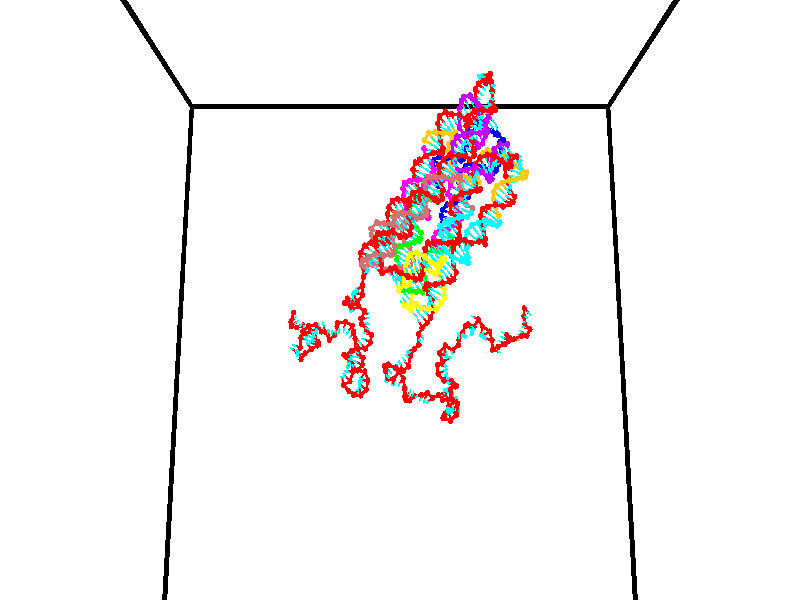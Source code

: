// switches for output
#declare DRAW_BASES = 1; // possible values are 0, 1; only relevant for DNA ribbons
#declare DRAW_BASES_TYPE = 3; // possible values are 1, 2, 3; only relevant for DNA ribbons
#declare DRAW_FOG = 0; // set to 1 to enable fog

#include "colors.inc"

#include "transforms.inc"
background { rgb <1, 1, 1>}

#default {
   normal{
       ripples 0.25
       frequency 0.20
       turbulence 0.2
       lambda 5
   }
	finish {
		phong 0.1
		phong_size 40.
	}
}

// original window dimensions: 1024x640


// camera settings

camera {
	sky <0, 0.179814, -0.983701>
	up <0, 0.179814, -0.983701>
	right 1.6 * <1, 0, 0>
	location <35, 94.9851, 44.8844>
	look_at <35, 29.7336, 32.9568>
	direction <0, -65.2515, -11.9276>
	angle 67.0682
}


# declare cpy_camera_pos = <35, 94.9851, 44.8844>;
# if (DRAW_FOG = 1)
fog {
	fog_type 2
	up vnormalize(cpy_camera_pos)
	color rgbt<1,1,1,0.3>
	distance 1e-5
	fog_alt 3e-3
	fog_offset 56
}
# end


// LIGHTS

# declare lum = 6;
global_settings {
	ambient_light rgb lum * <0.05, 0.05, 0.05>
	max_trace_level 15
}# declare cpy_direct_light_amount = 0.25;
light_source
{	1000 * <-1, -1.16352, -0.803886>,
	rgb lum * cpy_direct_light_amount
	parallel
}

light_source
{	1000 * <1, 1.16352, 0.803886>,
	rgb lum * cpy_direct_light_amount
	parallel
}

// strand 0

// nucleotide -1

// particle -1
sphere {
	<24.340189, 35.207588, 35.030888> 0.250000
	pigment { color rgbt <1,0,0,0> }
	no_shadow
}
cylinder {
	<24.203638, 34.831963, 35.014786>,  <24.121708, 34.606586, 35.005123>, 0.100000
	pigment { color rgbt <1,0,0,0> }
	no_shadow
}
cylinder {
	<24.203638, 34.831963, 35.014786>,  <24.340189, 35.207588, 35.030888>, 0.100000
	pigment { color rgbt <1,0,0,0> }
	no_shadow
}

// particle -1
sphere {
	<24.203638, 34.831963, 35.014786> 0.100000
	pigment { color rgbt <1,0,0,0> }
	no_shadow
}
sphere {
	0, 1
	scale<0.080000,0.200000,0.300000>
	matrix <0.624246, -0.258534, 0.737209,
		-0.702694, 0.226538, 0.674464,
		-0.341378, -0.939064, -0.040255,
		24.101225, 34.550243, 35.002708>
	pigment { color rgbt <0,1,1,0> }
	no_shadow
}
cylinder {
	<24.048269, 35.071480, 35.766476>,  <24.340189, 35.207588, 35.030888>, 0.130000
	pigment { color rgbt <1,0,0,0> }
	no_shadow
}

// nucleotide -1

// particle -1
sphere {
	<24.048269, 35.071480, 35.766476> 0.250000
	pigment { color rgbt <1,0,0,0> }
	no_shadow
}
cylinder {
	<24.206060, 34.777866, 35.545361>,  <24.300735, 34.601696, 35.412689>, 0.100000
	pigment { color rgbt <1,0,0,0> }
	no_shadow
}
cylinder {
	<24.206060, 34.777866, 35.545361>,  <24.048269, 35.071480, 35.766476>, 0.100000
	pigment { color rgbt <1,0,0,0> }
	no_shadow
}

// particle -1
sphere {
	<24.206060, 34.777866, 35.545361> 0.100000
	pigment { color rgbt <1,0,0,0> }
	no_shadow
}
sphere {
	0, 1
	scale<0.080000,0.200000,0.300000>
	matrix <0.568090, -0.278028, 0.774580,
		-0.722262, -0.619588, 0.307324,
		0.394476, -0.734038, -0.552790,
		24.324404, 34.557655, 35.379524>
	pigment { color rgbt <0,1,1,0> }
	no_shadow
}
cylinder {
	<23.935326, 34.288925, 36.069717>,  <24.048269, 35.071480, 35.766476>, 0.130000
	pigment { color rgbt <1,0,0,0> }
	no_shadow
}

// nucleotide -1

// particle -1
sphere {
	<23.935326, 34.288925, 36.069717> 0.250000
	pigment { color rgbt <1,0,0,0> }
	no_shadow
}
cylinder {
	<24.266560, 34.371380, 35.861187>,  <24.465300, 34.420853, 35.736069>, 0.100000
	pigment { color rgbt <1,0,0,0> }
	no_shadow
}
cylinder {
	<24.266560, 34.371380, 35.861187>,  <23.935326, 34.288925, 36.069717>, 0.100000
	pigment { color rgbt <1,0,0,0> }
	no_shadow
}

// particle -1
sphere {
	<24.266560, 34.371380, 35.861187> 0.100000
	pigment { color rgbt <1,0,0,0> }
	no_shadow
}
sphere {
	0, 1
	scale<0.080000,0.200000,0.300000>
	matrix <0.560574, -0.314022, 0.766255,
		-0.005756, -0.926768, -0.375591,
		0.828084, 0.206136, -0.521330,
		24.514984, 34.433220, 35.704788>
	pigment { color rgbt <0,1,1,0> }
	no_shadow
}
cylinder {
	<24.427296, 33.751602, 36.078285>,  <23.935326, 34.288925, 36.069717>, 0.130000
	pigment { color rgbt <1,0,0,0> }
	no_shadow
}

// nucleotide -1

// particle -1
sphere {
	<24.427296, 33.751602, 36.078285> 0.250000
	pigment { color rgbt <1,0,0,0> }
	no_shadow
}
cylinder {
	<24.693100, 34.040382, 36.001122>,  <24.852583, 34.213650, 35.954823>, 0.100000
	pigment { color rgbt <1,0,0,0> }
	no_shadow
}
cylinder {
	<24.693100, 34.040382, 36.001122>,  <24.427296, 33.751602, 36.078285>, 0.100000
	pigment { color rgbt <1,0,0,0> }
	no_shadow
}

// particle -1
sphere {
	<24.693100, 34.040382, 36.001122> 0.100000
	pigment { color rgbt <1,0,0,0> }
	no_shadow
}
sphere {
	0, 1
	scale<0.080000,0.200000,0.300000>
	matrix <0.651867, -0.433806, 0.621998,
		0.365365, -0.539077, -0.758884,
		0.664513, 0.721948, -0.192909,
		24.892454, 34.256966, 35.943249>
	pigment { color rgbt <0,1,1,0> }
	no_shadow
}
cylinder {
	<25.012394, 33.467182, 35.838306>,  <24.427296, 33.751602, 36.078285>, 0.130000
	pigment { color rgbt <1,0,0,0> }
	no_shadow
}

// nucleotide -1

// particle -1
sphere {
	<25.012394, 33.467182, 35.838306> 0.250000
	pigment { color rgbt <1,0,0,0> }
	no_shadow
}
cylinder {
	<25.111172, 33.825939, 35.985062>,  <25.170439, 34.041191, 36.073116>, 0.100000
	pigment { color rgbt <1,0,0,0> }
	no_shadow
}
cylinder {
	<25.111172, 33.825939, 35.985062>,  <25.012394, 33.467182, 35.838306>, 0.100000
	pigment { color rgbt <1,0,0,0> }
	no_shadow
}

// particle -1
sphere {
	<25.111172, 33.825939, 35.985062> 0.100000
	pigment { color rgbt <1,0,0,0> }
	no_shadow
}
sphere {
	0, 1
	scale<0.080000,0.200000,0.300000>
	matrix <0.855322, -0.379696, 0.352499,
		0.455460, 0.226763, -0.860892,
		0.246944, 0.896888, 0.366892,
		25.185255, 34.095005, 36.095131>
	pigment { color rgbt <0,1,1,0> }
	no_shadow
}
cylinder {
	<25.191984, 33.105446, 36.518055>,  <25.012394, 33.467182, 35.838306>, 0.130000
	pigment { color rgbt <1,0,0,0> }
	no_shadow
}

// nucleotide -1

// particle -1
sphere {
	<25.191984, 33.105446, 36.518055> 0.250000
	pigment { color rgbt <1,0,0,0> }
	no_shadow
}
cylinder {
	<25.295050, 33.418419, 36.744827>,  <25.356890, 33.606201, 36.880890>, 0.100000
	pigment { color rgbt <1,0,0,0> }
	no_shadow
}
cylinder {
	<25.295050, 33.418419, 36.744827>,  <25.191984, 33.105446, 36.518055>, 0.100000
	pigment { color rgbt <1,0,0,0> }
	no_shadow
}

// particle -1
sphere {
	<25.295050, 33.418419, 36.744827> 0.100000
	pigment { color rgbt <1,0,0,0> }
	no_shadow
}
sphere {
	0, 1
	scale<0.080000,0.200000,0.300000>
	matrix <-0.798480, 0.502823, -0.331056,
		-0.544094, -0.367380, 0.754317,
		0.257665, 0.782433, 0.566929,
		25.372349, 33.653149, 36.914906>
	pigment { color rgbt <0,1,1,0> }
	no_shadow
}
cylinder {
	<25.771986, 33.357986, 36.322727>,  <25.191984, 33.105446, 36.518055>, 0.130000
	pigment { color rgbt <1,0,0,0> }
	no_shadow
}

// nucleotide -1

// particle -1
sphere {
	<25.771986, 33.357986, 36.322727> 0.250000
	pigment { color rgbt <1,0,0,0> }
	no_shadow
}
cylinder {
	<26.139984, 33.487316, 36.234116>,  <26.360783, 33.564915, 36.180950>, 0.100000
	pigment { color rgbt <1,0,0,0> }
	no_shadow
}
cylinder {
	<26.139984, 33.487316, 36.234116>,  <25.771986, 33.357986, 36.322727>, 0.100000
	pigment { color rgbt <1,0,0,0> }
	no_shadow
}

// particle -1
sphere {
	<26.139984, 33.487316, 36.234116> 0.100000
	pigment { color rgbt <1,0,0,0> }
	no_shadow
}
sphere {
	0, 1
	scale<0.080000,0.200000,0.300000>
	matrix <-0.066735, 0.686195, 0.724350,
		0.386209, -0.651614, 0.652872,
		0.919994, 0.323320, -0.221529,
		26.415983, 33.584312, 36.167656>
	pigment { color rgbt <0,1,1,0> }
	no_shadow
}
cylinder {
	<26.221149, 33.139538, 36.863178>,  <25.771986, 33.357986, 36.322727>, 0.130000
	pigment { color rgbt <1,0,0,0> }
	no_shadow
}

// nucleotide -1

// particle -1
sphere {
	<26.221149, 33.139538, 36.863178> 0.250000
	pigment { color rgbt <1,0,0,0> }
	no_shadow
}
cylinder {
	<26.322369, 33.481586, 36.682186>,  <26.383101, 33.686813, 36.573589>, 0.100000
	pigment { color rgbt <1,0,0,0> }
	no_shadow
}
cylinder {
	<26.322369, 33.481586, 36.682186>,  <26.221149, 33.139538, 36.863178>, 0.100000
	pigment { color rgbt <1,0,0,0> }
	no_shadow
}

// particle -1
sphere {
	<26.322369, 33.481586, 36.682186> 0.100000
	pigment { color rgbt <1,0,0,0> }
	no_shadow
}
sphere {
	0, 1
	scale<0.080000,0.200000,0.300000>
	matrix <-0.314696, 0.515023, 0.797320,
		0.914841, -0.059366, 0.399427,
		0.253048, 0.855118, -0.452482,
		26.398283, 33.738121, 36.546440>
	pigment { color rgbt <0,1,1,0> }
	no_shadow
}
cylinder {
	<26.614037, 33.534931, 37.285419>,  <26.221149, 33.139538, 36.863178>, 0.130000
	pigment { color rgbt <1,0,0,0> }
	no_shadow
}

// nucleotide -1

// particle -1
sphere {
	<26.614037, 33.534931, 37.285419> 0.250000
	pigment { color rgbt <1,0,0,0> }
	no_shadow
}
cylinder {
	<26.404821, 33.789532, 37.058685>,  <26.279291, 33.942291, 36.922646>, 0.100000
	pigment { color rgbt <1,0,0,0> }
	no_shadow
}
cylinder {
	<26.404821, 33.789532, 37.058685>,  <26.614037, 33.534931, 37.285419>, 0.100000
	pigment { color rgbt <1,0,0,0> }
	no_shadow
}

// particle -1
sphere {
	<26.404821, 33.789532, 37.058685> 0.100000
	pigment { color rgbt <1,0,0,0> }
	no_shadow
}
sphere {
	0, 1
	scale<0.080000,0.200000,0.300000>
	matrix <-0.295714, 0.488224, 0.821091,
		0.799365, 0.597083, -0.067139,
		-0.523039, 0.636497, -0.566835,
		26.247910, 33.980480, 36.888634>
	pigment { color rgbt <0,1,1,0> }
	no_shadow
}
cylinder {
	<26.784168, 34.155457, 37.567287>,  <26.614037, 33.534931, 37.285419>, 0.130000
	pigment { color rgbt <1,0,0,0> }
	no_shadow
}

// nucleotide -1

// particle -1
sphere {
	<26.784168, 34.155457, 37.567287> 0.250000
	pigment { color rgbt <1,0,0,0> }
	no_shadow
}
cylinder {
	<26.463404, 34.268188, 37.356571>,  <26.270945, 34.335827, 37.230141>, 0.100000
	pigment { color rgbt <1,0,0,0> }
	no_shadow
}
cylinder {
	<26.463404, 34.268188, 37.356571>,  <26.784168, 34.155457, 37.567287>, 0.100000
	pigment { color rgbt <1,0,0,0> }
	no_shadow
}

// particle -1
sphere {
	<26.463404, 34.268188, 37.356571> 0.100000
	pigment { color rgbt <1,0,0,0> }
	no_shadow
}
sphere {
	0, 1
	scale<0.080000,0.200000,0.300000>
	matrix <-0.297716, 0.575960, 0.761338,
		0.517980, 0.767359, -0.377963,
		-0.801911, 0.281833, -0.526791,
		26.222830, 34.352737, 37.198532>
	pigment { color rgbt <0,1,1,0> }
	no_shadow
}
cylinder {
	<26.692471, 34.781261, 37.749989>,  <26.784168, 34.155457, 37.567287>, 0.130000
	pigment { color rgbt <1,0,0,0> }
	no_shadow
}

// nucleotide -1

// particle -1
sphere {
	<26.692471, 34.781261, 37.749989> 0.250000
	pigment { color rgbt <1,0,0,0> }
	no_shadow
}
cylinder {
	<26.342236, 34.692139, 37.578545>,  <26.132095, 34.638664, 37.475677>, 0.100000
	pigment { color rgbt <1,0,0,0> }
	no_shadow
}
cylinder {
	<26.342236, 34.692139, 37.578545>,  <26.692471, 34.781261, 37.749989>, 0.100000
	pigment { color rgbt <1,0,0,0> }
	no_shadow
}

// particle -1
sphere {
	<26.342236, 34.692139, 37.578545> 0.100000
	pigment { color rgbt <1,0,0,0> }
	no_shadow
}
sphere {
	0, 1
	scale<0.080000,0.200000,0.300000>
	matrix <-0.471273, 0.588826, 0.656647,
		0.106076, 0.776944, -0.620568,
		-0.875585, -0.222803, -0.428613,
		26.079559, 34.625298, 37.449959>
	pigment { color rgbt <0,1,1,0> }
	no_shadow
}
cylinder {
	<26.230108, 35.200947, 38.100449>,  <26.692471, 34.781261, 37.749989>, 0.130000
	pigment { color rgbt <1,0,0,0> }
	no_shadow
}

// nucleotide -1

// particle -1
sphere {
	<26.230108, 35.200947, 38.100449> 0.250000
	pigment { color rgbt <1,0,0,0> }
	no_shadow
}
cylinder {
	<25.968592, 35.021751, 37.856525>,  <25.811682, 34.914234, 37.710171>, 0.100000
	pigment { color rgbt <1,0,0,0> }
	no_shadow
}
cylinder {
	<25.968592, 35.021751, 37.856525>,  <26.230108, 35.200947, 38.100449>, 0.100000
	pigment { color rgbt <1,0,0,0> }
	no_shadow
}

// particle -1
sphere {
	<25.968592, 35.021751, 37.856525> 0.100000
	pigment { color rgbt <1,0,0,0> }
	no_shadow
}
sphere {
	0, 1
	scale<0.080000,0.200000,0.300000>
	matrix <-0.754175, 0.451260, 0.477059,
		0.061468, 0.771800, -0.632888,
		-0.653791, -0.447984, -0.609810,
		25.772455, 34.887356, 37.673584>
	pigment { color rgbt <0,1,1,0> }
	no_shadow
}
cylinder {
	<25.580475, 35.225243, 38.441940>,  <26.230108, 35.200947, 38.100449>, 0.130000
	pigment { color rgbt <1,0,0,0> }
	no_shadow
}

// nucleotide -1

// particle -1
sphere {
	<25.580475, 35.225243, 38.441940> 0.250000
	pigment { color rgbt <1,0,0,0> }
	no_shadow
}
cylinder {
	<25.235762, 35.405106, 38.535862>,  <25.028933, 35.513023, 38.592216>, 0.100000
	pigment { color rgbt <1,0,0,0> }
	no_shadow
}
cylinder {
	<25.235762, 35.405106, 38.535862>,  <25.580475, 35.225243, 38.441940>, 0.100000
	pigment { color rgbt <1,0,0,0> }
	no_shadow
}

// particle -1
sphere {
	<25.235762, 35.405106, 38.535862> 0.100000
	pigment { color rgbt <1,0,0,0> }
	no_shadow
}
sphere {
	0, 1
	scale<0.080000,0.200000,0.300000>
	matrix <-0.506827, -0.782670, -0.361322,
		0.021301, -0.430387, 0.902393,
		-0.861785, 0.449661, 0.234804,
		24.977226, 35.540005, 38.606304>
	pigment { color rgbt <0,1,1,0> }
	no_shadow
}
cylinder {
	<25.148624, 35.041016, 38.925430>,  <25.580475, 35.225243, 38.441940>, 0.130000
	pigment { color rgbt <1,0,0,0> }
	no_shadow
}

// nucleotide -1

// particle -1
sphere {
	<25.148624, 35.041016, 38.925430> 0.250000
	pigment { color rgbt <1,0,0,0> }
	no_shadow
}
cylinder {
	<24.976912, 35.209957, 38.606098>,  <24.873884, 35.311321, 38.414497>, 0.100000
	pigment { color rgbt <1,0,0,0> }
	no_shadow
}
cylinder {
	<24.976912, 35.209957, 38.606098>,  <25.148624, 35.041016, 38.925430>, 0.100000
	pigment { color rgbt <1,0,0,0> }
	no_shadow
}

// particle -1
sphere {
	<24.976912, 35.209957, 38.606098> 0.100000
	pigment { color rgbt <1,0,0,0> }
	no_shadow
}
sphere {
	0, 1
	scale<0.080000,0.200000,0.300000>
	matrix <-0.338123, -0.894796, -0.291570,
		-0.837489, 0.144767, 0.526929,
		-0.429284, 0.422354, -0.798331,
		24.848127, 35.336662, 38.366600>
	pigment { color rgbt <0,1,1,0> }
	no_shadow
}
cylinder {
	<24.759241, 34.798332, 38.296463>,  <25.148624, 35.041016, 38.925430>, 0.130000
	pigment { color rgbt <1,0,0,0> }
	no_shadow
}

// nucleotide -1

// particle -1
sphere {
	<24.759241, 34.798332, 38.296463> 0.250000
	pigment { color rgbt <1,0,0,0> }
	no_shadow
}
cylinder {
	<24.420357, 34.659504, 38.135578>,  <24.217026, 34.576206, 38.039047>, 0.100000
	pigment { color rgbt <1,0,0,0> }
	no_shadow
}
cylinder {
	<24.420357, 34.659504, 38.135578>,  <24.759241, 34.798332, 38.296463>, 0.100000
	pigment { color rgbt <1,0,0,0> }
	no_shadow
}

// particle -1
sphere {
	<24.420357, 34.659504, 38.135578> 0.100000
	pigment { color rgbt <1,0,0,0> }
	no_shadow
}
sphere {
	0, 1
	scale<0.080000,0.200000,0.300000>
	matrix <0.331409, 0.246450, -0.910730,
		0.415211, -0.904879, -0.093774,
		-0.847211, -0.347068, -0.402214,
		24.166193, 34.555386, 38.014915>
	pigment { color rgbt <0,1,1,0> }
	no_shadow
}
cylinder {
	<24.924461, 34.129120, 37.849621>,  <24.759241, 34.798332, 38.296463>, 0.130000
	pigment { color rgbt <1,0,0,0> }
	no_shadow
}

// nucleotide -1

// particle -1
sphere {
	<24.924461, 34.129120, 37.849621> 0.250000
	pigment { color rgbt <1,0,0,0> }
	no_shadow
}
cylinder {
	<24.607363, 34.357849, 37.765175>,  <24.417105, 34.495087, 37.714508>, 0.100000
	pigment { color rgbt <1,0,0,0> }
	no_shadow
}
cylinder {
	<24.607363, 34.357849, 37.765175>,  <24.924461, 34.129120, 37.849621>, 0.100000
	pigment { color rgbt <1,0,0,0> }
	no_shadow
}

// particle -1
sphere {
	<24.607363, 34.357849, 37.765175> 0.100000
	pigment { color rgbt <1,0,0,0> }
	no_shadow
}
sphere {
	0, 1
	scale<0.080000,0.200000,0.300000>
	matrix <0.457409, 0.329135, -0.826103,
		-0.402904, -0.751454, -0.522479,
		-0.792745, 0.571828, -0.211112,
		24.369539, 34.529396, 37.701839>
	pigment { color rgbt <0,1,1,0> }
	no_shadow
}
cylinder {
	<24.943684, 34.250065, 37.035847>,  <24.924461, 34.129120, 37.849621>, 0.130000
	pigment { color rgbt <1,0,0,0> }
	no_shadow
}

// nucleotide -1

// particle -1
sphere {
	<24.943684, 34.250065, 37.035847> 0.250000
	pigment { color rgbt <1,0,0,0> }
	no_shadow
}
cylinder {
	<25.290232, 34.414036, 37.149944>,  <25.498159, 34.512417, 37.218403>, 0.100000
	pigment { color rgbt <1,0,0,0> }
	no_shadow
}
cylinder {
	<25.290232, 34.414036, 37.149944>,  <24.943684, 34.250065, 37.035847>, 0.100000
	pigment { color rgbt <1,0,0,0> }
	no_shadow
}

// particle -1
sphere {
	<25.290232, 34.414036, 37.149944> 0.100000
	pigment { color rgbt <1,0,0,0> }
	no_shadow
}
sphere {
	0, 1
	scale<0.080000,0.200000,0.300000>
	matrix <0.436013, -0.342362, -0.832274,
		-0.243513, 0.845428, -0.475345,
		0.866368, 0.409927, 0.285248,
		25.550142, 34.537014, 37.235519>
	pigment { color rgbt <0,1,1,0> }
	no_shadow
}
cylinder {
	<25.203634, 34.720123, 36.528473>,  <24.943684, 34.250065, 37.035847>, 0.130000
	pigment { color rgbt <1,0,0,0> }
	no_shadow
}

// nucleotide -1

// particle -1
sphere {
	<25.203634, 34.720123, 36.528473> 0.250000
	pigment { color rgbt <1,0,0,0> }
	no_shadow
}
cylinder {
	<25.522802, 34.594749, 36.734417>,  <25.714304, 34.519524, 36.857983>, 0.100000
	pigment { color rgbt <1,0,0,0> }
	no_shadow
}
cylinder {
	<25.522802, 34.594749, 36.734417>,  <25.203634, 34.720123, 36.528473>, 0.100000
	pigment { color rgbt <1,0,0,0> }
	no_shadow
}

// particle -1
sphere {
	<25.522802, 34.594749, 36.734417> 0.100000
	pigment { color rgbt <1,0,0,0> }
	no_shadow
}
sphere {
	0, 1
	scale<0.080000,0.200000,0.300000>
	matrix <0.379827, -0.401774, -0.833252,
		0.468029, 0.860427, -0.201533,
		0.797922, -0.313438, 0.514856,
		25.762178, 34.500717, 36.888874>
	pigment { color rgbt <0,1,1,0> }
	no_shadow
}
cylinder {
	<25.807194, 34.913643, 36.090267>,  <25.203634, 34.720123, 36.528473>, 0.130000
	pigment { color rgbt <1,0,0,0> }
	no_shadow
}

// nucleotide -1

// particle -1
sphere {
	<25.807194, 34.913643, 36.090267> 0.250000
	pigment { color rgbt <1,0,0,0> }
	no_shadow
}
cylinder {
	<25.934792, 34.614689, 36.323387>,  <26.011351, 34.435318, 36.463261>, 0.100000
	pigment { color rgbt <1,0,0,0> }
	no_shadow
}
cylinder {
	<25.934792, 34.614689, 36.323387>,  <25.807194, 34.913643, 36.090267>, 0.100000
	pigment { color rgbt <1,0,0,0> }
	no_shadow
}

// particle -1
sphere {
	<25.934792, 34.614689, 36.323387> 0.100000
	pigment { color rgbt <1,0,0,0> }
	no_shadow
}
sphere {
	0, 1
	scale<0.080000,0.200000,0.300000>
	matrix <0.609645, -0.309012, -0.729962,
		0.725656, 0.588155, 0.357068,
		0.318993, -0.747386, 0.582802,
		26.030489, 34.390472, 36.498226>
	pigment { color rgbt <0,1,1,0> }
	no_shadow
}
cylinder {
	<26.523191, 34.924679, 36.006721>,  <25.807194, 34.913643, 36.090267>, 0.130000
	pigment { color rgbt <1,0,0,0> }
	no_shadow
}

// nucleotide -1

// particle -1
sphere {
	<26.523191, 34.924679, 36.006721> 0.250000
	pigment { color rgbt <1,0,0,0> }
	no_shadow
}
cylinder {
	<26.488770, 34.556423, 36.159046>,  <26.468117, 34.335468, 36.250439>, 0.100000
	pigment { color rgbt <1,0,0,0> }
	no_shadow
}
cylinder {
	<26.488770, 34.556423, 36.159046>,  <26.523191, 34.924679, 36.006721>, 0.100000
	pigment { color rgbt <1,0,0,0> }
	no_shadow
}

// particle -1
sphere {
	<26.488770, 34.556423, 36.159046> 0.100000
	pigment { color rgbt <1,0,0,0> }
	no_shadow
}
sphere {
	0, 1
	scale<0.080000,0.200000,0.300000>
	matrix <0.747744, -0.312272, -0.585974,
		0.658387, 0.234321, 0.715276,
		-0.086055, -0.920641, 0.380808,
		26.462954, 34.280231, 36.273289>
	pigment { color rgbt <0,1,1,0> }
	no_shadow
}
cylinder {
	<27.041903, 34.507874, 36.532932>,  <26.523191, 34.924679, 36.006721>, 0.130000
	pigment { color rgbt <1,0,0,0> }
	no_shadow
}

// nucleotide -1

// particle -1
sphere {
	<27.041903, 34.507874, 36.532932> 0.250000
	pigment { color rgbt <1,0,0,0> }
	no_shadow
}
cylinder {
	<26.885620, 34.298668, 36.229931>,  <26.791851, 34.173145, 36.048130>, 0.100000
	pigment { color rgbt <1,0,0,0> }
	no_shadow
}
cylinder {
	<26.885620, 34.298668, 36.229931>,  <27.041903, 34.507874, 36.532932>, 0.100000
	pigment { color rgbt <1,0,0,0> }
	no_shadow
}

// particle -1
sphere {
	<26.885620, 34.298668, 36.229931> 0.100000
	pigment { color rgbt <1,0,0,0> }
	no_shadow
}
sphere {
	0, 1
	scale<0.080000,0.200000,0.300000>
	matrix <0.911702, -0.106268, -0.396870,
		0.127070, -0.845674, 0.518352,
		-0.390707, -0.523014, -0.757499,
		26.768408, 34.141766, 36.002682>
	pigment { color rgbt <0,1,1,0> }
	no_shadow
}
cylinder {
	<27.393871, 33.857689, 36.500309>,  <27.041903, 34.507874, 36.532932>, 0.130000
	pigment { color rgbt <1,0,0,0> }
	no_shadow
}

// nucleotide -1

// particle -1
sphere {
	<27.393871, 33.857689, 36.500309> 0.250000
	pigment { color rgbt <1,0,0,0> }
	no_shadow
}
cylinder {
	<27.267271, 33.964794, 36.136303>,  <27.191311, 34.029057, 35.917900>, 0.100000
	pigment { color rgbt <1,0,0,0> }
	no_shadow
}
cylinder {
	<27.267271, 33.964794, 36.136303>,  <27.393871, 33.857689, 36.500309>, 0.100000
	pigment { color rgbt <1,0,0,0> }
	no_shadow
}

// particle -1
sphere {
	<27.267271, 33.964794, 36.136303> 0.100000
	pigment { color rgbt <1,0,0,0> }
	no_shadow
}
sphere {
	0, 1
	scale<0.080000,0.200000,0.300000>
	matrix <0.875310, -0.287295, -0.388966,
		-0.365594, -0.919654, -0.143449,
		-0.316502, 0.267766, -0.910016,
		27.172321, 34.045124, 35.863297>
	pigment { color rgbt <0,1,1,0> }
	no_shadow
}
cylinder {
	<27.800371, 33.990601, 37.193153>,  <27.393871, 33.857689, 36.500309>, 0.130000
	pigment { color rgbt <1,0,0,0> }
	no_shadow
}

// nucleotide -1

// particle -1
sphere {
	<27.800371, 33.990601, 37.193153> 0.250000
	pigment { color rgbt <1,0,0,0> }
	no_shadow
}
cylinder {
	<27.760313, 34.152416, 36.829544>,  <27.736279, 34.249508, 36.611378>, 0.100000
	pigment { color rgbt <1,0,0,0> }
	no_shadow
}
cylinder {
	<27.760313, 34.152416, 36.829544>,  <27.800371, 33.990601, 37.193153>, 0.100000
	pigment { color rgbt <1,0,0,0> }
	no_shadow
}

// particle -1
sphere {
	<27.760313, 34.152416, 36.829544> 0.100000
	pigment { color rgbt <1,0,0,0> }
	no_shadow
}
sphere {
	0, 1
	scale<0.080000,0.200000,0.300000>
	matrix <0.765680, 0.614756, 0.189233,
		0.635378, -0.677068, -0.371314,
		-0.100143, 0.404542, -0.909020,
		27.730270, 34.273781, 36.556839>
	pigment { color rgbt <0,1,1,0> }
	no_shadow
}
cylinder {
	<28.328112, 33.722038, 36.708294>,  <27.800371, 33.990601, 37.193153>, 0.130000
	pigment { color rgbt <1,0,0,0> }
	no_shadow
}

// nucleotide -1

// particle -1
sphere {
	<28.328112, 33.722038, 36.708294> 0.250000
	pigment { color rgbt <1,0,0,0> }
	no_shadow
}
cylinder {
	<28.219576, 34.101257, 36.641869>,  <28.154455, 34.328789, 36.602013>, 0.100000
	pigment { color rgbt <1,0,0,0> }
	no_shadow
}
cylinder {
	<28.219576, 34.101257, 36.641869>,  <28.328112, 33.722038, 36.708294>, 0.100000
	pigment { color rgbt <1,0,0,0> }
	no_shadow
}

// particle -1
sphere {
	<28.219576, 34.101257, 36.641869> 0.100000
	pigment { color rgbt <1,0,0,0> }
	no_shadow
}
sphere {
	0, 1
	scale<0.080000,0.200000,0.300000>
	matrix <0.942108, 0.296926, 0.155781,
		0.196997, -0.114181, -0.973733,
		-0.271339, 0.948049, -0.166065,
		28.138174, 34.385674, 36.592049>
	pigment { color rgbt <0,1,1,0> }
	no_shadow
}
cylinder {
	<28.565144, 34.030830, 36.057564>,  <28.328112, 33.722038, 36.708294>, 0.130000
	pigment { color rgbt <1,0,0,0> }
	no_shadow
}

// nucleotide -1

// particle -1
sphere {
	<28.565144, 34.030830, 36.057564> 0.250000
	pigment { color rgbt <1,0,0,0> }
	no_shadow
}
cylinder {
	<28.523996, 34.309288, 36.341763>,  <28.499308, 34.476364, 36.512280>, 0.100000
	pigment { color rgbt <1,0,0,0> }
	no_shadow
}
cylinder {
	<28.523996, 34.309288, 36.341763>,  <28.565144, 34.030830, 36.057564>, 0.100000
	pigment { color rgbt <1,0,0,0> }
	no_shadow
}

// particle -1
sphere {
	<28.523996, 34.309288, 36.341763> 0.100000
	pigment { color rgbt <1,0,0,0> }
	no_shadow
}
sphere {
	0, 1
	scale<0.080000,0.200000,0.300000>
	matrix <0.957403, 0.263044, -0.119113,
		-0.269811, 0.667976, -0.693549,
		-0.102870, 0.696143, 0.710495,
		28.493135, 34.518131, 36.554913>
	pigment { color rgbt <0,1,1,0> }
	no_shadow
}
cylinder {
	<28.719246, 34.736427, 35.814919>,  <28.565144, 34.030830, 36.057564>, 0.130000
	pigment { color rgbt <1,0,0,0> }
	no_shadow
}

// nucleotide -1

// particle -1
sphere {
	<28.719246, 34.736427, 35.814919> 0.250000
	pigment { color rgbt <1,0,0,0> }
	no_shadow
}
cylinder {
	<28.784494, 34.743057, 36.209507>,  <28.823643, 34.747036, 36.446259>, 0.100000
	pigment { color rgbt <1,0,0,0> }
	no_shadow
}
cylinder {
	<28.784494, 34.743057, 36.209507>,  <28.719246, 34.736427, 35.814919>, 0.100000
	pigment { color rgbt <1,0,0,0> }
	no_shadow
}

// particle -1
sphere {
	<28.784494, 34.743057, 36.209507> 0.100000
	pigment { color rgbt <1,0,0,0> }
	no_shadow
}
sphere {
	0, 1
	scale<0.080000,0.200000,0.300000>
	matrix <0.959218, 0.231289, -0.162502,
		-0.230853, 0.972744, 0.021827,
		0.163121, 0.016577, 0.986467,
		28.833431, 34.748032, 36.505447>
	pigment { color rgbt <0,1,1,0> }
	no_shadow
}
cylinder {
	<29.479231, 34.773952, 35.732677>,  <28.719246, 34.736427, 35.814919>, 0.130000
	pigment { color rgbt <1,0,0,0> }
	no_shadow
}

// nucleotide -1

// particle -1
sphere {
	<29.479231, 34.773952, 35.732677> 0.250000
	pigment { color rgbt <1,0,0,0> }
	no_shadow
}
cylinder {
	<29.407228, 34.760696, 36.125919>,  <29.364027, 34.752743, 36.361866>, 0.100000
	pigment { color rgbt <1,0,0,0> }
	no_shadow
}
cylinder {
	<29.407228, 34.760696, 36.125919>,  <29.479231, 34.773952, 35.732677>, 0.100000
	pigment { color rgbt <1,0,0,0> }
	no_shadow
}

// particle -1
sphere {
	<29.407228, 34.760696, 36.125919> 0.100000
	pigment { color rgbt <1,0,0,0> }
	no_shadow
}
sphere {
	0, 1
	scale<0.080000,0.200000,0.300000>
	matrix <0.982785, -0.048343, 0.178319,
		0.041617, 0.998281, 0.041274,
		-0.180007, -0.033142, 0.983107,
		29.353226, 34.750755, 36.420853>
	pigment { color rgbt <0,1,1,0> }
	no_shadow
}
cylinder {
	<30.190353, 34.822727, 36.066219>,  <29.479231, 34.773952, 35.732677>, 0.130000
	pigment { color rgbt <1,0,0,0> }
	no_shadow
}

// nucleotide -1

// particle -1
sphere {
	<30.190353, 34.822727, 36.066219> 0.250000
	pigment { color rgbt <1,0,0,0> }
	no_shadow
}
cylinder {
	<29.937319, 34.769989, 36.371494>,  <29.785498, 34.738346, 36.554657>, 0.100000
	pigment { color rgbt <1,0,0,0> }
	no_shadow
}
cylinder {
	<29.937319, 34.769989, 36.371494>,  <30.190353, 34.822727, 36.066219>, 0.100000
	pigment { color rgbt <1,0,0,0> }
	no_shadow
}

// particle -1
sphere {
	<29.937319, 34.769989, 36.371494> 0.100000
	pigment { color rgbt <1,0,0,0> }
	no_shadow
}
sphere {
	0, 1
	scale<0.080000,0.200000,0.300000>
	matrix <0.746524, 0.158607, 0.646178,
		-0.206243, 0.978499, -0.001906,
		-0.632587, -0.131847, 0.763184,
		29.747543, 34.730434, 36.600449>
	pigment { color rgbt <0,1,1,0> }
	no_shadow
}
cylinder {
	<30.380671, 35.248444, 36.620182>,  <30.190353, 34.822727, 36.066219>, 0.130000
	pigment { color rgbt <1,0,0,0> }
	no_shadow
}

// nucleotide -1

// particle -1
sphere {
	<30.380671, 35.248444, 36.620182> 0.250000
	pigment { color rgbt <1,0,0,0> }
	no_shadow
}
cylinder {
	<30.198677, 34.952885, 36.818985>,  <30.089481, 34.775547, 36.938267>, 0.100000
	pigment { color rgbt <1,0,0,0> }
	no_shadow
}
cylinder {
	<30.198677, 34.952885, 36.818985>,  <30.380671, 35.248444, 36.620182>, 0.100000
	pigment { color rgbt <1,0,0,0> }
	no_shadow
}

// particle -1
sphere {
	<30.198677, 34.952885, 36.818985> 0.100000
	pigment { color rgbt <1,0,0,0> }
	no_shadow
}
sphere {
	0, 1
	scale<0.080000,0.200000,0.300000>
	matrix <0.556520, 0.199768, 0.806460,
		-0.695180, 0.643521, 0.320322,
		-0.454984, -0.738900, 0.497007,
		30.062181, 34.731216, 36.968086>
	pigment { color rgbt <0,1,1,0> }
	no_shadow
}
cylinder {
	<30.554480, 35.798321, 37.279034>,  <30.380671, 35.248444, 36.620182>, 0.130000
	pigment { color rgbt <1,0,0,0> }
	no_shadow
}

// nucleotide -1

// particle -1
sphere {
	<30.554480, 35.798321, 37.279034> 0.250000
	pigment { color rgbt <1,0,0,0> }
	no_shadow
}
cylinder {
	<30.797220, 36.044643, 37.480034>,  <30.942865, 36.192436, 37.600636>, 0.100000
	pigment { color rgbt <1,0,0,0> }
	no_shadow
}
cylinder {
	<30.797220, 36.044643, 37.480034>,  <30.554480, 35.798321, 37.279034>, 0.100000
	pigment { color rgbt <1,0,0,0> }
	no_shadow
}

// particle -1
sphere {
	<30.797220, 36.044643, 37.480034> 0.100000
	pigment { color rgbt <1,0,0,0> }
	no_shadow
}
sphere {
	0, 1
	scale<0.080000,0.200000,0.300000>
	matrix <-0.490879, -0.206859, 0.846314,
		0.625116, -0.760255, 0.176755,
		0.606852, 0.615809, 0.502504,
		30.979277, 36.229385, 37.630787>
	pigment { color rgbt <0,1,1,0> }
	no_shadow
}
cylinder {
	<30.668045, 35.503765, 37.819191>,  <30.554480, 35.798321, 37.279034>, 0.130000
	pigment { color rgbt <1,0,0,0> }
	no_shadow
}

// nucleotide -1

// particle -1
sphere {
	<30.668045, 35.503765, 37.819191> 0.250000
	pigment { color rgbt <1,0,0,0> }
	no_shadow
}
cylinder {
	<30.769121, 35.873650, 37.933075>,  <30.829767, 36.095581, 38.001404>, 0.100000
	pigment { color rgbt <1,0,0,0> }
	no_shadow
}
cylinder {
	<30.769121, 35.873650, 37.933075>,  <30.668045, 35.503765, 37.819191>, 0.100000
	pigment { color rgbt <1,0,0,0> }
	no_shadow
}

// particle -1
sphere {
	<30.769121, 35.873650, 37.933075> 0.100000
	pigment { color rgbt <1,0,0,0> }
	no_shadow
}
sphere {
	0, 1
	scale<0.080000,0.200000,0.300000>
	matrix <-0.427740, -0.157175, 0.890132,
		0.867863, -0.346707, 0.355819,
		0.252689, 0.924711, 0.284706,
		30.844929, 36.151062, 38.018486>
	pigment { color rgbt <0,1,1,0> }
	no_shadow
}
cylinder {
	<30.877308, 35.367188, 38.466423>,  <30.668045, 35.503765, 37.819191>, 0.130000
	pigment { color rgbt <1,0,0,0> }
	no_shadow
}

// nucleotide -1

// particle -1
sphere {
	<30.877308, 35.367188, 38.466423> 0.250000
	pigment { color rgbt <1,0,0,0> }
	no_shadow
}
cylinder {
	<30.825756, 35.763836, 38.462910>,  <30.794825, 36.001823, 38.460804>, 0.100000
	pigment { color rgbt <1,0,0,0> }
	no_shadow
}
cylinder {
	<30.825756, 35.763836, 38.462910>,  <30.877308, 35.367188, 38.466423>, 0.100000
	pigment { color rgbt <1,0,0,0> }
	no_shadow
}

// particle -1
sphere {
	<30.825756, 35.763836, 38.462910> 0.100000
	pigment { color rgbt <1,0,0,0> }
	no_shadow
}
sphere {
	0, 1
	scale<0.080000,0.200000,0.300000>
	matrix <-0.342142, -0.036153, 0.938953,
		0.930768, 0.124016, 0.343934,
		-0.128879, 0.991622, -0.008781,
		30.787092, 36.061321, 38.460274>
	pigment { color rgbt <0,1,1,0> }
	no_shadow
}
cylinder {
	<31.367207, 35.645386, 38.844749>,  <30.877308, 35.367188, 38.466423>, 0.130000
	pigment { color rgbt <1,0,0,0> }
	no_shadow
}

// nucleotide -1

// particle -1
sphere {
	<31.367207, 35.645386, 38.844749> 0.250000
	pigment { color rgbt <1,0,0,0> }
	no_shadow
}
cylinder {
	<31.052805, 35.892673, 38.845127>,  <30.864164, 36.041046, 38.845352>, 0.100000
	pigment { color rgbt <1,0,0,0> }
	no_shadow
}
cylinder {
	<31.052805, 35.892673, 38.845127>,  <31.367207, 35.645386, 38.844749>, 0.100000
	pigment { color rgbt <1,0,0,0> }
	no_shadow
}

// particle -1
sphere {
	<31.052805, 35.892673, 38.845127> 0.100000
	pigment { color rgbt <1,0,0,0> }
	no_shadow
}
sphere {
	0, 1
	scale<0.080000,0.200000,0.300000>
	matrix <-0.142781, -0.183012, 0.972687,
		0.601510, 0.764400, 0.232118,
		-0.786002, 0.618223, 0.000942,
		30.817005, 36.078140, 38.845409>
	pigment { color rgbt <0,1,1,0> }
	no_shadow
}
cylinder {
	<31.312582, 36.005535, 39.471066>,  <31.367207, 35.645386, 38.844749>, 0.130000
	pigment { color rgbt <1,0,0,0> }
	no_shadow
}

// nucleotide -1

// particle -1
sphere {
	<31.312582, 36.005535, 39.471066> 0.250000
	pigment { color rgbt <1,0,0,0> }
	no_shadow
}
cylinder {
	<30.940434, 36.007309, 39.324429>,  <30.717144, 36.008373, 39.236446>, 0.100000
	pigment { color rgbt <1,0,0,0> }
	no_shadow
}
cylinder {
	<30.940434, 36.007309, 39.324429>,  <31.312582, 36.005535, 39.471066>, 0.100000
	pigment { color rgbt <1,0,0,0> }
	no_shadow
}

// particle -1
sphere {
	<30.940434, 36.007309, 39.324429> 0.100000
	pigment { color rgbt <1,0,0,0> }
	no_shadow
}
sphere {
	0, 1
	scale<0.080000,0.200000,0.300000>
	matrix <-0.343533, -0.359800, 0.867485,
		-0.128054, 0.933019, 0.336270,
		-0.930369, 0.004434, -0.366596,
		30.661324, 36.008640, 39.214451>
	pigment { color rgbt <0,1,1,0> }
	no_shadow
}
cylinder {
	<30.846767, 36.323570, 39.959515>,  <31.312582, 36.005535, 39.471066>, 0.130000
	pigment { color rgbt <1,0,0,0> }
	no_shadow
}

// nucleotide -1

// particle -1
sphere {
	<30.846767, 36.323570, 39.959515> 0.250000
	pigment { color rgbt <1,0,0,0> }
	no_shadow
}
cylinder {
	<30.630791, 36.063591, 39.745590>,  <30.501205, 35.907604, 39.617233>, 0.100000
	pigment { color rgbt <1,0,0,0> }
	no_shadow
}
cylinder {
	<30.630791, 36.063591, 39.745590>,  <30.846767, 36.323570, 39.959515>, 0.100000
	pigment { color rgbt <1,0,0,0> }
	no_shadow
}

// particle -1
sphere {
	<30.630791, 36.063591, 39.745590> 0.100000
	pigment { color rgbt <1,0,0,0> }
	no_shadow
}
sphere {
	0, 1
	scale<0.080000,0.200000,0.300000>
	matrix <-0.269745, -0.468264, 0.841408,
		-0.797308, 0.598575, 0.077514,
		-0.539942, -0.649952, -0.534813,
		30.468807, 35.868607, 39.585148>
	pigment { color rgbt <0,1,1,0> }
	no_shadow
}
cylinder {
	<31.606318, 36.527767, 40.059647>,  <30.846767, 36.323570, 39.959515>, 0.130000
	pigment { color rgbt <1,0,0,0> }
	no_shadow
}

// nucleotide -1

// particle -1
sphere {
	<31.606318, 36.527767, 40.059647> 0.250000
	pigment { color rgbt <1,0,0,0> }
	no_shadow
}
cylinder {
	<31.401897, 36.630642, 40.387714>,  <31.279245, 36.692368, 40.584557>, 0.100000
	pigment { color rgbt <1,0,0,0> }
	no_shadow
}
cylinder {
	<31.401897, 36.630642, 40.387714>,  <31.606318, 36.527767, 40.059647>, 0.100000
	pigment { color rgbt <1,0,0,0> }
	no_shadow
}

// particle -1
sphere {
	<31.401897, 36.630642, 40.387714> 0.100000
	pigment { color rgbt <1,0,0,0> }
	no_shadow
}
sphere {
	0, 1
	scale<0.080000,0.200000,0.300000>
	matrix <-0.183689, -0.964822, 0.188087,
		0.839694, -0.054535, 0.540314,
		-0.511050, 0.257185, 0.820173,
		31.248583, 36.707798, 40.633766>
	pigment { color rgbt <0,1,1,0> }
	no_shadow
}
cylinder {
	<31.879395, 36.091713, 40.720528>,  <31.606318, 36.527767, 40.059647>, 0.130000
	pigment { color rgbt <1,0,0,0> }
	no_shadow
}

// nucleotide -1

// particle -1
sphere {
	<31.879395, 36.091713, 40.720528> 0.250000
	pigment { color rgbt <1,0,0,0> }
	no_shadow
}
cylinder {
	<31.500460, 36.214031, 40.758575>,  <31.273100, 36.287422, 40.781403>, 0.100000
	pigment { color rgbt <1,0,0,0> }
	no_shadow
}
cylinder {
	<31.500460, 36.214031, 40.758575>,  <31.879395, 36.091713, 40.720528>, 0.100000
	pigment { color rgbt <1,0,0,0> }
	no_shadow
}

// particle -1
sphere {
	<31.500460, 36.214031, 40.758575> 0.100000
	pigment { color rgbt <1,0,0,0> }
	no_shadow
}
sphere {
	0, 1
	scale<0.080000,0.200000,0.300000>
	matrix <-0.230021, -0.856388, 0.462265,
		0.222816, 0.416041, 0.881625,
		-0.947335, 0.305792, 0.095119,
		31.216259, 36.305767, 40.787109>
	pigment { color rgbt <0,1,1,0> }
	no_shadow
}
cylinder {
	<31.738125, 36.024986, 41.479080>,  <31.879395, 36.091713, 40.720528>, 0.130000
	pigment { color rgbt <1,0,0,0> }
	no_shadow
}

// nucleotide -1

// particle -1
sphere {
	<31.738125, 36.024986, 41.479080> 0.250000
	pigment { color rgbt <1,0,0,0> }
	no_shadow
}
cylinder {
	<31.399017, 36.031410, 41.267033>,  <31.195553, 36.035263, 41.139805>, 0.100000
	pigment { color rgbt <1,0,0,0> }
	no_shadow
}
cylinder {
	<31.399017, 36.031410, 41.267033>,  <31.738125, 36.024986, 41.479080>, 0.100000
	pigment { color rgbt <1,0,0,0> }
	no_shadow
}

// particle -1
sphere {
	<31.399017, 36.031410, 41.267033> 0.100000
	pigment { color rgbt <1,0,0,0> }
	no_shadow
}
sphere {
	0, 1
	scale<0.080000,0.200000,0.300000>
	matrix <-0.352912, -0.763216, 0.541253,
		-0.395904, 0.645944, 0.652699,
		-0.847770, 0.016061, -0.530121,
		31.144686, 36.036228, 41.107998>
	pigment { color rgbt <0,1,1,0> }
	no_shadow
}
cylinder {
	<31.185659, 36.174511, 41.959900>,  <31.738125, 36.024986, 41.479080>, 0.130000
	pigment { color rgbt <1,0,0,0> }
	no_shadow
}

// nucleotide -1

// particle -1
sphere {
	<31.185659, 36.174511, 41.959900> 0.250000
	pigment { color rgbt <1,0,0,0> }
	no_shadow
}
cylinder {
	<31.105492, 35.962196, 41.630512>,  <31.057390, 35.834808, 41.432880>, 0.100000
	pigment { color rgbt <1,0,0,0> }
	no_shadow
}
cylinder {
	<31.105492, 35.962196, 41.630512>,  <31.185659, 36.174511, 41.959900>, 0.100000
	pigment { color rgbt <1,0,0,0> }
	no_shadow
}

// particle -1
sphere {
	<31.105492, 35.962196, 41.630512> 0.100000
	pigment { color rgbt <1,0,0,0> }
	no_shadow
}
sphere {
	0, 1
	scale<0.080000,0.200000,0.300000>
	matrix <-0.472670, -0.683842, 0.555827,
		-0.858146, 0.500627, -0.113831,
		-0.200420, -0.530785, -0.823468,
		31.045366, 35.802959, 41.383472>
	pigment { color rgbt <0,1,1,0> }
	no_shadow
}
cylinder {
	<30.494066, 35.978367, 41.913013>,  <31.185659, 36.174511, 41.959900>, 0.130000
	pigment { color rgbt <1,0,0,0> }
	no_shadow
}

// nucleotide -1

// particle -1
sphere {
	<30.494066, 35.978367, 41.913013> 0.250000
	pigment { color rgbt <1,0,0,0> }
	no_shadow
}
cylinder {
	<30.673101, 35.675049, 41.723419>,  <30.780523, 35.493057, 41.609665>, 0.100000
	pigment { color rgbt <1,0,0,0> }
	no_shadow
}
cylinder {
	<30.673101, 35.675049, 41.723419>,  <30.494066, 35.978367, 41.913013>, 0.100000
	pigment { color rgbt <1,0,0,0> }
	no_shadow
}

// particle -1
sphere {
	<30.673101, 35.675049, 41.723419> 0.100000
	pigment { color rgbt <1,0,0,0> }
	no_shadow
}
sphere {
	0, 1
	scale<0.080000,0.200000,0.300000>
	matrix <-0.730820, -0.615633, 0.294784,
		-0.515331, 0.214453, -0.829725,
		0.447588, -0.758291, -0.473981,
		30.807379, 35.447563, 41.581226>
	pigment { color rgbt <0,1,1,0> }
	no_shadow
}
cylinder {
	<29.994833, 35.527290, 41.575550>,  <30.494066, 35.978367, 41.913013>, 0.130000
	pigment { color rgbt <1,0,0,0> }
	no_shadow
}

// nucleotide -1

// particle -1
sphere {
	<29.994833, 35.527290, 41.575550> 0.250000
	pigment { color rgbt <1,0,0,0> }
	no_shadow
}
cylinder {
	<30.292580, 35.278439, 41.672600>,  <30.471228, 35.129128, 41.730831>, 0.100000
	pigment { color rgbt <1,0,0,0> }
	no_shadow
}
cylinder {
	<30.292580, 35.278439, 41.672600>,  <29.994833, 35.527290, 41.575550>, 0.100000
	pigment { color rgbt <1,0,0,0> }
	no_shadow
}

// particle -1
sphere {
	<30.292580, 35.278439, 41.672600> 0.100000
	pigment { color rgbt <1,0,0,0> }
	no_shadow
}
sphere {
	0, 1
	scale<0.080000,0.200000,0.300000>
	matrix <-0.666848, -0.673468, 0.318989,
		-0.035053, -0.399240, -0.916176,
		0.744368, -0.622132, 0.242626,
		30.515890, 35.091801, 41.745388>
	pigment { color rgbt <0,1,1,0> }
	no_shadow
}
cylinder {
	<29.437840, 35.264706, 41.068497>,  <29.994833, 35.527290, 41.575550>, 0.130000
	pigment { color rgbt <1,0,0,0> }
	no_shadow
}

// nucleotide -1

// particle -1
sphere {
	<29.437840, 35.264706, 41.068497> 0.250000
	pigment { color rgbt <1,0,0,0> }
	no_shadow
}
cylinder {
	<29.338024, 35.056187, 40.742065>,  <29.278135, 34.931076, 40.546207>, 0.100000
	pigment { color rgbt <1,0,0,0> }
	no_shadow
}
cylinder {
	<29.338024, 35.056187, 40.742065>,  <29.437840, 35.264706, 41.068497>, 0.100000
	pigment { color rgbt <1,0,0,0> }
	no_shadow
}

// particle -1
sphere {
	<29.338024, 35.056187, 40.742065> 0.100000
	pigment { color rgbt <1,0,0,0> }
	no_shadow
}
sphere {
	0, 1
	scale<0.080000,0.200000,0.300000>
	matrix <0.563820, 0.606946, -0.560110,
		0.787298, -0.599889, 0.142460,
		-0.249538, -0.521295, -0.816077,
		29.263163, 34.899799, 40.497242>
	pigment { color rgbt <0,1,1,0> }
	no_shadow
}
cylinder {
	<30.051302, 35.009674, 40.728893>,  <29.437840, 35.264706, 41.068497>, 0.130000
	pigment { color rgbt <1,0,0,0> }
	no_shadow
}

// nucleotide -1

// particle -1
sphere {
	<30.051302, 35.009674, 40.728893> 0.250000
	pigment { color rgbt <1,0,0,0> }
	no_shadow
}
cylinder {
	<29.755369, 35.015205, 40.459835>,  <29.577808, 35.018524, 40.298401>, 0.100000
	pigment { color rgbt <1,0,0,0> }
	no_shadow
}
cylinder {
	<29.755369, 35.015205, 40.459835>,  <30.051302, 35.009674, 40.728893>, 0.100000
	pigment { color rgbt <1,0,0,0> }
	no_shadow
}

// particle -1
sphere {
	<29.755369, 35.015205, 40.459835> 0.100000
	pigment { color rgbt <1,0,0,0> }
	no_shadow
}
sphere {
	0, 1
	scale<0.080000,0.200000,0.300000>
	matrix <0.614024, 0.422529, -0.666667,
		0.274994, -0.906244, -0.321092,
		-0.739834, 0.013829, -0.672648,
		29.533419, 35.019356, 40.258041>
	pigment { color rgbt <0,1,1,0> }
	no_shadow
}
cylinder {
	<30.335236, 34.822372, 39.944206>,  <30.051302, 35.009674, 40.728893>, 0.130000
	pigment { color rgbt <1,0,0,0> }
	no_shadow
}

// nucleotide -1

// particle -1
sphere {
	<30.335236, 34.822372, 39.944206> 0.250000
	pigment { color rgbt <1,0,0,0> }
	no_shadow
}
cylinder {
	<30.003494, 35.045841, 39.941093>,  <29.804449, 35.179920, 39.939224>, 0.100000
	pigment { color rgbt <1,0,0,0> }
	no_shadow
}
cylinder {
	<30.003494, 35.045841, 39.941093>,  <30.335236, 34.822372, 39.944206>, 0.100000
	pigment { color rgbt <1,0,0,0> }
	no_shadow
}

// particle -1
sphere {
	<30.003494, 35.045841, 39.941093> 0.100000
	pigment { color rgbt <1,0,0,0> }
	no_shadow
}
sphere {
	0, 1
	scale<0.080000,0.200000,0.300000>
	matrix <0.414349, 0.605645, -0.679345,
		-0.374815, -0.566643, -0.733778,
		-0.829355, 0.558668, -0.007783,
		29.754688, 35.213440, 39.938759>
	pigment { color rgbt <0,1,1,0> }
	no_shadow
}
cylinder {
	<30.219128, 34.891224, 39.253735>,  <30.335236, 34.822372, 39.944206>, 0.130000
	pigment { color rgbt <1,0,0,0> }
	no_shadow
}

// nucleotide -1

// particle -1
sphere {
	<30.219128, 34.891224, 39.253735> 0.250000
	pigment { color rgbt <1,0,0,0> }
	no_shadow
}
cylinder {
	<30.008717, 35.179028, 39.435108>,  <29.882469, 35.351711, 39.543934>, 0.100000
	pigment { color rgbt <1,0,0,0> }
	no_shadow
}
cylinder {
	<30.008717, 35.179028, 39.435108>,  <30.219128, 34.891224, 39.253735>, 0.100000
	pigment { color rgbt <1,0,0,0> }
	no_shadow
}

// particle -1
sphere {
	<30.008717, 35.179028, 39.435108> 0.100000
	pigment { color rgbt <1,0,0,0> }
	no_shadow
}
sphere {
	0, 1
	scale<0.080000,0.200000,0.300000>
	matrix <0.483483, 0.691619, -0.536570,
		-0.699670, -0.063024, -0.711681,
		-0.526029, 0.719508, 0.453434,
		29.850908, 35.394878, 39.571140>
	pigment { color rgbt <0,1,1,0> }
	no_shadow
}
cylinder {
	<29.734741, 35.358292, 38.791447>,  <30.219128, 34.891224, 39.253735>, 0.130000
	pigment { color rgbt <1,0,0,0> }
	no_shadow
}

// nucleotide -1

// particle -1
sphere {
	<29.734741, 35.358292, 38.791447> 0.250000
	pigment { color rgbt <1,0,0,0> }
	no_shadow
}
cylinder {
	<29.874102, 35.583820, 39.090973>,  <29.957718, 35.719135, 39.270687>, 0.100000
	pigment { color rgbt <1,0,0,0> }
	no_shadow
}
cylinder {
	<29.874102, 35.583820, 39.090973>,  <29.734741, 35.358292, 38.791447>, 0.100000
	pigment { color rgbt <1,0,0,0> }
	no_shadow
}

// particle -1
sphere {
	<29.874102, 35.583820, 39.090973> 0.100000
	pigment { color rgbt <1,0,0,0> }
	no_shadow
}
sphere {
	0, 1
	scale<0.080000,0.200000,0.300000>
	matrix <0.315638, 0.681645, -0.660100,
		-0.882604, 0.466334, 0.059524,
		0.348401, 0.563819, 0.748816,
		29.978622, 35.752968, 39.315617>
	pigment { color rgbt <0,1,1,0> }
	no_shadow
}
cylinder {
	<29.524672, 36.118786, 38.675026>,  <29.734741, 35.358292, 38.791447>, 0.130000
	pigment { color rgbt <1,0,0,0> }
	no_shadow
}

// nucleotide -1

// particle -1
sphere {
	<29.524672, 36.118786, 38.675026> 0.250000
	pigment { color rgbt <1,0,0,0> }
	no_shadow
}
cylinder {
	<29.876724, 36.088242, 38.862446>,  <30.087955, 36.069916, 38.974895>, 0.100000
	pigment { color rgbt <1,0,0,0> }
	no_shadow
}
cylinder {
	<29.876724, 36.088242, 38.862446>,  <29.524672, 36.118786, 38.675026>, 0.100000
	pigment { color rgbt <1,0,0,0> }
	no_shadow
}

// particle -1
sphere {
	<29.876724, 36.088242, 38.862446> 0.100000
	pigment { color rgbt <1,0,0,0> }
	no_shadow
}
sphere {
	0, 1
	scale<0.080000,0.200000,0.300000>
	matrix <0.392167, 0.673157, -0.626949,
		-0.267531, 0.735547, 0.622413,
		0.880132, -0.076362, 0.468547,
		30.140764, 36.065334, 39.003010>
	pigment { color rgbt <0,1,1,0> }
	no_shadow
}
cylinder {
	<29.771137, 36.832314, 38.799194>,  <29.524672, 36.118786, 38.675026>, 0.130000
	pigment { color rgbt <1,0,0,0> }
	no_shadow
}

// nucleotide -1

// particle -1
sphere {
	<29.771137, 36.832314, 38.799194> 0.250000
	pigment { color rgbt <1,0,0,0> }
	no_shadow
}
cylinder {
	<30.086834, 36.586681, 38.798992>,  <30.276251, 36.439301, 38.798870>, 0.100000
	pigment { color rgbt <1,0,0,0> }
	no_shadow
}
cylinder {
	<30.086834, 36.586681, 38.798992>,  <29.771137, 36.832314, 38.799194>, 0.100000
	pigment { color rgbt <1,0,0,0> }
	no_shadow
}

// particle -1
sphere {
	<30.086834, 36.586681, 38.798992> 0.100000
	pigment { color rgbt <1,0,0,0> }
	no_shadow
}
sphere {
	0, 1
	scale<0.080000,0.200000,0.300000>
	matrix <0.389564, 0.501316, -0.772608,
		0.474699, 0.609576, 0.634884,
		0.789241, -0.614084, -0.000506,
		30.323606, 36.402454, 38.798840>
	pigment { color rgbt <0,1,1,0> }
	no_shadow
}
cylinder {
	<30.328119, 37.212826, 38.471313>,  <29.771137, 36.832314, 38.799194>, 0.130000
	pigment { color rgbt <1,0,0,0> }
	no_shadow
}

// nucleotide -1

// particle -1
sphere {
	<30.328119, 37.212826, 38.471313> 0.250000
	pigment { color rgbt <1,0,0,0> }
	no_shadow
}
cylinder {
	<30.510202, 36.857090, 38.454044>,  <30.619452, 36.643650, 38.443684>, 0.100000
	pigment { color rgbt <1,0,0,0> }
	no_shadow
}
cylinder {
	<30.510202, 36.857090, 38.454044>,  <30.328119, 37.212826, 38.471313>, 0.100000
	pigment { color rgbt <1,0,0,0> }
	no_shadow
}

// particle -1
sphere {
	<30.510202, 36.857090, 38.454044> 0.100000
	pigment { color rgbt <1,0,0,0> }
	no_shadow
}
sphere {
	0, 1
	scale<0.080000,0.200000,0.300000>
	matrix <0.477568, 0.284793, -0.831156,
		0.751475, 0.357730, 0.554360,
		0.455208, -0.889338, -0.043175,
		30.646765, 36.590290, 38.441093>
	pigment { color rgbt <0,1,1,0> }
	no_shadow
}
cylinder {
	<30.967579, 37.351955, 38.279530>,  <30.328119, 37.212826, 38.471313>, 0.130000
	pigment { color rgbt <1,0,0,0> }
	no_shadow
}

// nucleotide -1

// particle -1
sphere {
	<30.967579, 37.351955, 38.279530> 0.250000
	pigment { color rgbt <1,0,0,0> }
	no_shadow
}
cylinder {
	<30.964828, 36.957077, 38.215794>,  <30.963179, 36.720150, 38.177551>, 0.100000
	pigment { color rgbt <1,0,0,0> }
	no_shadow
}
cylinder {
	<30.964828, 36.957077, 38.215794>,  <30.967579, 37.351955, 38.279530>, 0.100000
	pigment { color rgbt <1,0,0,0> }
	no_shadow
}

// particle -1
sphere {
	<30.964828, 36.957077, 38.215794> 0.100000
	pigment { color rgbt <1,0,0,0> }
	no_shadow
}
sphere {
	0, 1
	scale<0.080000,0.200000,0.300000>
	matrix <0.523236, 0.132238, -0.841865,
		0.852160, -0.089162, 0.515629,
		-0.006877, -0.987200, -0.159340,
		30.962765, 36.660915, 38.167992>
	pigment { color rgbt <0,1,1,0> }
	no_shadow
}
cylinder {
	<31.672628, 37.107700, 38.273094>,  <30.967579, 37.351955, 38.279530>, 0.130000
	pigment { color rgbt <1,0,0,0> }
	no_shadow
}

// nucleotide -1

// particle -1
sphere {
	<31.672628, 37.107700, 38.273094> 0.250000
	pigment { color rgbt <1,0,0,0> }
	no_shadow
}
cylinder {
	<31.441103, 36.861931, 38.058632>,  <31.302189, 36.714470, 37.929955>, 0.100000
	pigment { color rgbt <1,0,0,0> }
	no_shadow
}
cylinder {
	<31.441103, 36.861931, 38.058632>,  <31.672628, 37.107700, 38.273094>, 0.100000
	pigment { color rgbt <1,0,0,0> }
	no_shadow
}

// particle -1
sphere {
	<31.441103, 36.861931, 38.058632> 0.100000
	pigment { color rgbt <1,0,0,0> }
	no_shadow
}
sphere {
	0, 1
	scale<0.080000,0.200000,0.300000>
	matrix <0.555998, 0.183613, -0.810649,
		0.596525, -0.767316, 0.235339,
		-0.578812, -0.614421, -0.536156,
		31.267460, 36.677605, 37.897785>
	pigment { color rgbt <0,1,1,0> }
	no_shadow
}
cylinder {
	<32.111282, 36.795780, 37.741234>,  <31.672628, 37.107700, 38.273094>, 0.130000
	pigment { color rgbt <1,0,0,0> }
	no_shadow
}

// nucleotide -1

// particle -1
sphere {
	<32.111282, 36.795780, 37.741234> 0.250000
	pigment { color rgbt <1,0,0,0> }
	no_shadow
}
cylinder {
	<31.750589, 36.735691, 37.579094>,  <31.534172, 36.699638, 37.481812>, 0.100000
	pigment { color rgbt <1,0,0,0> }
	no_shadow
}
cylinder {
	<31.750589, 36.735691, 37.579094>,  <32.111282, 36.795780, 37.741234>, 0.100000
	pigment { color rgbt <1,0,0,0> }
	no_shadow
}

// particle -1
sphere {
	<31.750589, 36.735691, 37.579094> 0.100000
	pigment { color rgbt <1,0,0,0> }
	no_shadow
}
sphere {
	0, 1
	scale<0.080000,0.200000,0.300000>
	matrix <0.371838, 0.208697, -0.904534,
		0.220485, -0.966373, -0.132327,
		-0.901734, -0.150232, -0.405348,
		31.480068, 36.690624, 37.457489>
	pigment { color rgbt <0,1,1,0> }
	no_shadow
}
cylinder {
	<32.223873, 36.387108, 37.071789>,  <32.111282, 36.795780, 37.741234>, 0.130000
	pigment { color rgbt <1,0,0,0> }
	no_shadow
}

// nucleotide -1

// particle -1
sphere {
	<32.223873, 36.387108, 37.071789> 0.250000
	pigment { color rgbt <1,0,0,0> }
	no_shadow
}
cylinder {
	<31.892145, 36.604927, 37.021675>,  <31.693108, 36.735619, 36.991608>, 0.100000
	pigment { color rgbt <1,0,0,0> }
	no_shadow
}
cylinder {
	<31.892145, 36.604927, 37.021675>,  <32.223873, 36.387108, 37.071789>, 0.100000
	pigment { color rgbt <1,0,0,0> }
	no_shadow
}

// particle -1
sphere {
	<31.892145, 36.604927, 37.021675> 0.100000
	pigment { color rgbt <1,0,0,0> }
	no_shadow
}
sphere {
	0, 1
	scale<0.080000,0.200000,0.300000>
	matrix <0.228571, 0.126017, -0.965337,
		-0.509883, -0.829209, -0.228977,
		-0.829321, 0.544547, -0.125279,
		31.643349, 36.768291, 36.984093>
	pigment { color rgbt <0,1,1,0> }
	no_shadow
}
cylinder {
	<31.659054, 36.157242, 36.562695>,  <32.223873, 36.387108, 37.071789>, 0.130000
	pigment { color rgbt <1,0,0,0> }
	no_shadow
}

// nucleotide -1

// particle -1
sphere {
	<31.659054, 36.157242, 36.562695> 0.250000
	pigment { color rgbt <1,0,0,0> }
	no_shadow
}
cylinder {
	<31.736855, 36.548714, 36.589081>,  <31.783535, 36.783596, 36.604912>, 0.100000
	pigment { color rgbt <1,0,0,0> }
	no_shadow
}
cylinder {
	<31.736855, 36.548714, 36.589081>,  <31.659054, 36.157242, 36.562695>, 0.100000
	pigment { color rgbt <1,0,0,0> }
	no_shadow
}

// particle -1
sphere {
	<31.736855, 36.548714, 36.589081> 0.100000
	pigment { color rgbt <1,0,0,0> }
	no_shadow
}
sphere {
	0, 1
	scale<0.080000,0.200000,0.300000>
	matrix <0.299537, 0.004774, -0.954073,
		-0.934049, 0.205327, -0.292222,
		0.194501, 0.978682, 0.065962,
		31.795204, 36.842319, 36.608868>
	pigment { color rgbt <0,1,1,0> }
	no_shadow
}
cylinder {
	<31.222145, 36.477791, 36.166927>,  <31.659054, 36.157242, 36.562695>, 0.130000
	pigment { color rgbt <1,0,0,0> }
	no_shadow
}

// nucleotide -1

// particle -1
sphere {
	<31.222145, 36.477791, 36.166927> 0.250000
	pigment { color rgbt <1,0,0,0> }
	no_shadow
}
cylinder {
	<31.552439, 36.701862, 36.193352>,  <31.750614, 36.836304, 36.209206>, 0.100000
	pigment { color rgbt <1,0,0,0> }
	no_shadow
}
cylinder {
	<31.552439, 36.701862, 36.193352>,  <31.222145, 36.477791, 36.166927>, 0.100000
	pigment { color rgbt <1,0,0,0> }
	no_shadow
}

// particle -1
sphere {
	<31.552439, 36.701862, 36.193352> 0.100000
	pigment { color rgbt <1,0,0,0> }
	no_shadow
}
sphere {
	0, 1
	scale<0.080000,0.200000,0.300000>
	matrix <0.205564, -0.189794, -0.960063,
		-0.525268, 0.806337, -0.271872,
		0.825734, 0.560178, 0.066061,
		31.800159, 36.869915, 36.213169>
	pigment { color rgbt <0,1,1,0> }
	no_shadow
}
cylinder {
	<31.201544, 37.139252, 35.846672>,  <31.222145, 36.477791, 36.166927>, 0.130000
	pigment { color rgbt <1,0,0,0> }
	no_shadow
}

// nucleotide -1

// particle -1
sphere {
	<31.201544, 37.139252, 35.846672> 0.250000
	pigment { color rgbt <1,0,0,0> }
	no_shadow
}
cylinder {
	<31.555836, 36.964802, 35.783077>,  <31.768412, 36.860130, 35.744919>, 0.100000
	pigment { color rgbt <1,0,0,0> }
	no_shadow
}
cylinder {
	<31.555836, 36.964802, 35.783077>,  <31.201544, 37.139252, 35.846672>, 0.100000
	pigment { color rgbt <1,0,0,0> }
	no_shadow
}

// particle -1
sphere {
	<31.555836, 36.964802, 35.783077> 0.100000
	pigment { color rgbt <1,0,0,0> }
	no_shadow
}
sphere {
	0, 1
	scale<0.080000,0.200000,0.300000>
	matrix <-0.238352, -0.133388, -0.961975,
		0.398336, 0.889945, -0.222098,
		0.885730, -0.436126, -0.158986,
		31.821554, 36.833965, 35.735382>
	pigment { color rgbt <0,1,1,0> }
	no_shadow
}
cylinder {
	<31.602434, 37.397167, 35.291214>,  <31.201544, 37.139252, 35.846672>, 0.130000
	pigment { color rgbt <1,0,0,0> }
	no_shadow
}

// nucleotide -1

// particle -1
sphere {
	<31.602434, 37.397167, 35.291214> 0.250000
	pigment { color rgbt <1,0,0,0> }
	no_shadow
}
cylinder {
	<31.712828, 37.016384, 35.344292>,  <31.779064, 36.787914, 35.376137>, 0.100000
	pigment { color rgbt <1,0,0,0> }
	no_shadow
}
cylinder {
	<31.712828, 37.016384, 35.344292>,  <31.602434, 37.397167, 35.291214>, 0.100000
	pigment { color rgbt <1,0,0,0> }
	no_shadow
}

// particle -1
sphere {
	<31.712828, 37.016384, 35.344292> 0.100000
	pigment { color rgbt <1,0,0,0> }
	no_shadow
}
sphere {
	0, 1
	scale<0.080000,0.200000,0.300000>
	matrix <-0.317396, -0.220570, -0.922284,
		0.907245, 0.212419, -0.363022,
		0.275982, -0.951959, 0.132691,
		31.795622, 36.730797, 35.384098>
	pigment { color rgbt <0,1,1,0> }
	no_shadow
}
cylinder {
	<30.988735, 37.618965, 34.909496>,  <31.602434, 37.397167, 35.291214>, 0.130000
	pigment { color rgbt <1,0,0,0> }
	no_shadow
}

// nucleotide -1

// particle -1
sphere {
	<30.988735, 37.618965, 34.909496> 0.250000
	pigment { color rgbt <1,0,0,0> }
	no_shadow
}
cylinder {
	<30.640413, 37.680058, 35.096416>,  <30.431419, 37.716713, 35.208569>, 0.100000
	pigment { color rgbt <1,0,0,0> }
	no_shadow
}
cylinder {
	<30.640413, 37.680058, 35.096416>,  <30.988735, 37.618965, 34.909496>, 0.100000
	pigment { color rgbt <1,0,0,0> }
	no_shadow
}

// particle -1
sphere {
	<30.640413, 37.680058, 35.096416> 0.100000
	pigment { color rgbt <1,0,0,0> }
	no_shadow
}
sphere {
	0, 1
	scale<0.080000,0.200000,0.300000>
	matrix <0.048943, 0.972730, -0.226716,
		-0.489186, -0.174555, -0.854534,
		-0.870805, 0.152729, 0.467303,
		30.379171, 37.725876, 35.236607>
	pigment { color rgbt <0,1,1,0> }
	no_shadow
}
cylinder {
	<30.631741, 38.032192, 34.489826>,  <30.988735, 37.618965, 34.909496>, 0.130000
	pigment { color rgbt <1,0,0,0> }
	no_shadow
}

// nucleotide -1

// particle -1
sphere {
	<30.631741, 38.032192, 34.489826> 0.250000
	pigment { color rgbt <1,0,0,0> }
	no_shadow
}
cylinder {
	<30.477997, 38.110767, 34.850643>,  <30.385750, 38.157913, 35.067135>, 0.100000
	pigment { color rgbt <1,0,0,0> }
	no_shadow
}
cylinder {
	<30.477997, 38.110767, 34.850643>,  <30.631741, 38.032192, 34.489826>, 0.100000
	pigment { color rgbt <1,0,0,0> }
	no_shadow
}

// particle -1
sphere {
	<30.477997, 38.110767, 34.850643> 0.100000
	pigment { color rgbt <1,0,0,0> }
	no_shadow
}
sphere {
	0, 1
	scale<0.080000,0.200000,0.300000>
	matrix <-0.060572, 0.969628, -0.236964,
		-0.921194, -0.145718, -0.360787,
		-0.384359, 0.196437, 0.902043,
		30.362690, 38.169697, 35.121258>
	pigment { color rgbt <0,1,1,0> }
	no_shadow
}
cylinder {
	<29.985247, 38.434277, 34.433971>,  <30.631741, 38.032192, 34.489826>, 0.130000
	pigment { color rgbt <1,0,0,0> }
	no_shadow
}

// nucleotide -1

// particle -1
sphere {
	<29.985247, 38.434277, 34.433971> 0.250000
	pigment { color rgbt <1,0,0,0> }
	no_shadow
}
cylinder {
	<30.228622, 38.478622, 34.748299>,  <30.374647, 38.505230, 34.936893>, 0.100000
	pigment { color rgbt <1,0,0,0> }
	no_shadow
}
cylinder {
	<30.228622, 38.478622, 34.748299>,  <29.985247, 38.434277, 34.433971>, 0.100000
	pigment { color rgbt <1,0,0,0> }
	no_shadow
}

// particle -1
sphere {
	<30.228622, 38.478622, 34.748299> 0.100000
	pigment { color rgbt <1,0,0,0> }
	no_shadow
}
sphere {
	0, 1
	scale<0.080000,0.200000,0.300000>
	matrix <0.005446, 0.989587, -0.143829,
		-0.793582, 0.091791, 0.601500,
		0.608439, 0.110864, 0.785818,
		30.411154, 38.511883, 34.984043>
	pigment { color rgbt <0,1,1,0> }
	no_shadow
}
cylinder {
	<29.743370, 38.917965, 34.873020>,  <29.985247, 38.434277, 34.433971>, 0.130000
	pigment { color rgbt <1,0,0,0> }
	no_shadow
}

// nucleotide -1

// particle -1
sphere {
	<29.743370, 38.917965, 34.873020> 0.250000
	pigment { color rgbt <1,0,0,0> }
	no_shadow
}
cylinder {
	<30.141489, 38.930779, 34.909595>,  <30.380360, 38.938465, 34.931541>, 0.100000
	pigment { color rgbt <1,0,0,0> }
	no_shadow
}
cylinder {
	<30.141489, 38.930779, 34.909595>,  <29.743370, 38.917965, 34.873020>, 0.100000
	pigment { color rgbt <1,0,0,0> }
	no_shadow
}

// particle -1
sphere {
	<30.141489, 38.930779, 34.909595> 0.100000
	pigment { color rgbt <1,0,0,0> }
	no_shadow
}
sphere {
	0, 1
	scale<0.080000,0.200000,0.300000>
	matrix <-0.001288, 0.948054, -0.318106,
		-0.096881, 0.316491, 0.943635,
		0.995295, 0.032034, 0.091441,
		30.440077, 38.940388, 34.937027>
	pigment { color rgbt <0,1,1,0> }
	no_shadow
}
cylinder {
	<29.945587, 39.673553, 34.982815>,  <29.743370, 38.917965, 34.873020>, 0.130000
	pigment { color rgbt <1,0,0,0> }
	no_shadow
}

// nucleotide -1

// particle -1
sphere {
	<29.945587, 39.673553, 34.982815> 0.250000
	pigment { color rgbt <1,0,0,0> }
	no_shadow
}
cylinder {
	<30.282146, 39.485825, 34.875648>,  <30.484083, 39.373188, 34.811348>, 0.100000
	pigment { color rgbt <1,0,0,0> }
	no_shadow
}
cylinder {
	<30.282146, 39.485825, 34.875648>,  <29.945587, 39.673553, 34.982815>, 0.100000
	pigment { color rgbt <1,0,0,0> }
	no_shadow
}

// particle -1
sphere {
	<30.282146, 39.485825, 34.875648> 0.100000
	pigment { color rgbt <1,0,0,0> }
	no_shadow
}
sphere {
	0, 1
	scale<0.080000,0.200000,0.300000>
	matrix <0.349796, 0.850876, -0.391986,
		0.411933, 0.236101, 0.880095,
		0.841400, -0.469325, -0.267917,
		30.534567, 39.345028, 34.795273>
	pigment { color rgbt <0,1,1,0> }
	no_shadow
}
cylinder {
	<30.461552, 40.025696, 35.360374>,  <29.945587, 39.673553, 34.982815>, 0.130000
	pigment { color rgbt <1,0,0,0> }
	no_shadow
}

// nucleotide -1

// particle -1
sphere {
	<30.461552, 40.025696, 35.360374> 0.250000
	pigment { color rgbt <1,0,0,0> }
	no_shadow
}
cylinder {
	<30.575274, 39.872765, 35.008694>,  <30.643507, 39.781006, 34.797684>, 0.100000
	pigment { color rgbt <1,0,0,0> }
	no_shadow
}
cylinder {
	<30.575274, 39.872765, 35.008694>,  <30.461552, 40.025696, 35.360374>, 0.100000
	pigment { color rgbt <1,0,0,0> }
	no_shadow
}

// particle -1
sphere {
	<30.575274, 39.872765, 35.008694> 0.100000
	pigment { color rgbt <1,0,0,0> }
	no_shadow
}
sphere {
	0, 1
	scale<0.080000,0.200000,0.300000>
	matrix <0.115564, 0.924026, -0.364447,
		0.951743, 0.002010, 0.306888,
		0.284305, -0.382325, -0.879203,
		30.660564, 39.758068, 34.744934>
	pigment { color rgbt <0,1,1,0> }
	no_shadow
}
cylinder {
	<31.092045, 40.287239, 35.064678>,  <30.461552, 40.025696, 35.360374>, 0.130000
	pigment { color rgbt <1,0,0,0> }
	no_shadow
}

// nucleotide -1

// particle -1
sphere {
	<31.092045, 40.287239, 35.064678> 0.250000
	pigment { color rgbt <1,0,0,0> }
	no_shadow
}
cylinder {
	<30.879089, 40.182732, 34.742611>,  <30.751316, 40.120026, 34.549370>, 0.100000
	pigment { color rgbt <1,0,0,0> }
	no_shadow
}
cylinder {
	<30.879089, 40.182732, 34.742611>,  <31.092045, 40.287239, 35.064678>, 0.100000
	pigment { color rgbt <1,0,0,0> }
	no_shadow
}

// particle -1
sphere {
	<30.879089, 40.182732, 34.742611> 0.100000
	pigment { color rgbt <1,0,0,0> }
	no_shadow
}
sphere {
	0, 1
	scale<0.080000,0.200000,0.300000>
	matrix <0.063341, 0.936215, -0.345673,
		0.844126, -0.235033, -0.481883,
		-0.532390, -0.261269, -0.805170,
		30.719372, 40.104351, 34.501060>
	pigment { color rgbt <0,1,1,0> }
	no_shadow
}
cylinder {
	<31.533644, 40.377571, 34.500286>,  <31.092045, 40.287239, 35.064678>, 0.130000
	pigment { color rgbt <1,0,0,0> }
	no_shadow
}

// nucleotide -1

// particle -1
sphere {
	<31.533644, 40.377571, 34.500286> 0.250000
	pigment { color rgbt <1,0,0,0> }
	no_shadow
}
cylinder {
	<31.147068, 40.439362, 34.418179>,  <30.915123, 40.476437, 34.368912>, 0.100000
	pigment { color rgbt <1,0,0,0> }
	no_shadow
}
cylinder {
	<31.147068, 40.439362, 34.418179>,  <31.533644, 40.377571, 34.500286>, 0.100000
	pigment { color rgbt <1,0,0,0> }
	no_shadow
}

// particle -1
sphere {
	<31.147068, 40.439362, 34.418179> 0.100000
	pigment { color rgbt <1,0,0,0> }
	no_shadow
}
sphere {
	0, 1
	scale<0.080000,0.200000,0.300000>
	matrix <0.210715, 0.933725, -0.289407,
		0.146962, -0.322948, -0.934937,
		-0.966437, 0.154474, -0.205273,
		30.857138, 40.485703, 34.356598>
	pigment { color rgbt <0,1,1,0> }
	no_shadow
}
cylinder {
	<31.542961, 40.506420, 33.794819>,  <31.533644, 40.377571, 34.500286>, 0.130000
	pigment { color rgbt <1,0,0,0> }
	no_shadow
}

// nucleotide -1

// particle -1
sphere {
	<31.542961, 40.506420, 33.794819> 0.250000
	pigment { color rgbt <1,0,0,0> }
	no_shadow
}
cylinder {
	<31.265907, 40.668484, 34.033516>,  <31.099674, 40.765720, 34.176735>, 0.100000
	pigment { color rgbt <1,0,0,0> }
	no_shadow
}
cylinder {
	<31.265907, 40.668484, 34.033516>,  <31.542961, 40.506420, 33.794819>, 0.100000
	pigment { color rgbt <1,0,0,0> }
	no_shadow
}

// particle -1
sphere {
	<31.265907, 40.668484, 34.033516> 0.100000
	pigment { color rgbt <1,0,0,0> }
	no_shadow
}
sphere {
	0, 1
	scale<0.080000,0.200000,0.300000>
	matrix <0.431312, 0.895768, -0.107559,
		-0.578124, 0.182884, -0.795190,
		-0.692635, 0.405157, 0.596745,
		31.058117, 40.790031, 34.212540>
	pigment { color rgbt <0,1,1,0> }
	no_shadow
}
cylinder {
	<31.604206, 40.194973, 33.074780>,  <31.542961, 40.506420, 33.794819>, 0.130000
	pigment { color rgbt <1,0,0,0> }
	no_shadow
}

// nucleotide -1

// particle -1
sphere {
	<31.604206, 40.194973, 33.074780> 0.250000
	pigment { color rgbt <1,0,0,0> }
	no_shadow
}
cylinder {
	<31.795345, 40.510391, 32.919937>,  <31.910028, 40.699642, 32.827034>, 0.100000
	pigment { color rgbt <1,0,0,0> }
	no_shadow
}
cylinder {
	<31.795345, 40.510391, 32.919937>,  <31.604206, 40.194973, 33.074780>, 0.100000
	pigment { color rgbt <1,0,0,0> }
	no_shadow
}

// particle -1
sphere {
	<31.795345, 40.510391, 32.919937> 0.100000
	pigment { color rgbt <1,0,0,0> }
	no_shadow
}
sphere {
	0, 1
	scale<0.080000,0.200000,0.300000>
	matrix <0.055700, -0.466983, -0.882510,
		-0.876675, 0.400144, -0.267069,
		0.477848, 0.788550, -0.387104,
		31.938700, 40.746956, 32.803806>
	pigment { color rgbt <0,1,1,0> }
	no_shadow
}
cylinder {
	<31.607622, 40.022030, 32.324902>,  <31.604206, 40.194973, 33.074780>, 0.130000
	pigment { color rgbt <1,0,0,0> }
	no_shadow
}

// nucleotide -1

// particle -1
sphere {
	<31.607622, 40.022030, 32.324902> 0.250000
	pigment { color rgbt <1,0,0,0> }
	no_shadow
}
cylinder {
	<31.784954, 40.380524, 32.330902>,  <31.891354, 40.595619, 32.334503>, 0.100000
	pigment { color rgbt <1,0,0,0> }
	no_shadow
}
cylinder {
	<31.784954, 40.380524, 32.330902>,  <31.607622, 40.022030, 32.324902>, 0.100000
	pigment { color rgbt <1,0,0,0> }
	no_shadow
}

// particle -1
sphere {
	<31.784954, 40.380524, 32.330902> 0.100000
	pigment { color rgbt <1,0,0,0> }
	no_shadow
}
sphere {
	0, 1
	scale<0.080000,0.200000,0.300000>
	matrix <0.317850, -0.141534, -0.937518,
		-0.838110, 0.420400, -0.347614,
		0.443331, 0.896232, 0.015003,
		31.917953, 40.649395, 32.335403>
	pigment { color rgbt <0,1,1,0> }
	no_shadow
}
cylinder {
	<31.369690, 40.394859, 31.681620>,  <31.607622, 40.022030, 32.324902>, 0.130000
	pigment { color rgbt <1,0,0,0> }
	no_shadow
}

// nucleotide -1

// particle -1
sphere {
	<31.369690, 40.394859, 31.681620> 0.250000
	pigment { color rgbt <1,0,0,0> }
	no_shadow
}
cylinder {
	<31.688276, 40.604561, 31.802155>,  <31.879427, 40.730381, 31.874475>, 0.100000
	pigment { color rgbt <1,0,0,0> }
	no_shadow
}
cylinder {
	<31.688276, 40.604561, 31.802155>,  <31.369690, 40.394859, 31.681620>, 0.100000
	pigment { color rgbt <1,0,0,0> }
	no_shadow
}

// particle -1
sphere {
	<31.688276, 40.604561, 31.802155> 0.100000
	pigment { color rgbt <1,0,0,0> }
	no_shadow
}
sphere {
	0, 1
	scale<0.080000,0.200000,0.300000>
	matrix <0.331337, 0.038492, -0.942727,
		-0.505826, 0.850693, -0.143047,
		0.796465, 0.524252, 0.301336,
		31.927216, 40.761837, 31.892555>
	pigment { color rgbt <0,1,1,0> }
	no_shadow
}
cylinder {
	<31.399290, 41.095478, 31.358404>,  <31.369690, 40.394859, 31.681620>, 0.130000
	pigment { color rgbt <1,0,0,0> }
	no_shadow
}

// nucleotide -1

// particle -1
sphere {
	<31.399290, 41.095478, 31.358404> 0.250000
	pigment { color rgbt <1,0,0,0> }
	no_shadow
}
cylinder {
	<31.780733, 41.009052, 31.442261>,  <32.009598, 40.957195, 31.492575>, 0.100000
	pigment { color rgbt <1,0,0,0> }
	no_shadow
}
cylinder {
	<31.780733, 41.009052, 31.442261>,  <31.399290, 41.095478, 31.358404>, 0.100000
	pigment { color rgbt <1,0,0,0> }
	no_shadow
}

// particle -1
sphere {
	<31.780733, 41.009052, 31.442261> 0.100000
	pigment { color rgbt <1,0,0,0> }
	no_shadow
}
sphere {
	0, 1
	scale<0.080000,0.200000,0.300000>
	matrix <0.216582, 0.008694, -0.976226,
		0.209109, 0.976339, 0.055087,
		0.953606, -0.216069, 0.209640,
		32.066814, 40.944233, 31.505154>
	pigment { color rgbt <0,1,1,0> }
	no_shadow
}
cylinder {
	<31.768814, 41.582893, 30.928019>,  <31.399290, 41.095478, 31.358404>, 0.130000
	pigment { color rgbt <1,0,0,0> }
	no_shadow
}

// nucleotide -1

// particle -1
sphere {
	<31.768814, 41.582893, 30.928019> 0.250000
	pigment { color rgbt <1,0,0,0> }
	no_shadow
}
cylinder {
	<32.041042, 41.311176, 31.037842>,  <32.204380, 41.148144, 31.103735>, 0.100000
	pigment { color rgbt <1,0,0,0> }
	no_shadow
}
cylinder {
	<32.041042, 41.311176, 31.037842>,  <31.768814, 41.582893, 30.928019>, 0.100000
	pigment { color rgbt <1,0,0,0> }
	no_shadow
}

// particle -1
sphere {
	<32.041042, 41.311176, 31.037842> 0.100000
	pigment { color rgbt <1,0,0,0> }
	no_shadow
}
sphere {
	0, 1
	scale<0.080000,0.200000,0.300000>
	matrix <0.518468, 0.181724, -0.835564,
		0.517701, 0.711009, 0.475869,
		0.680571, -0.679295, 0.274557,
		32.245213, 41.107388, 31.120209>
	pigment { color rgbt <0,1,1,0> }
	no_shadow
}
cylinder {
	<32.342148, 41.832806, 30.742472>,  <31.768814, 41.582893, 30.928019>, 0.130000
	pigment { color rgbt <1,0,0,0> }
	no_shadow
}

// nucleotide -1

// particle -1
sphere {
	<32.342148, 41.832806, 30.742472> 0.250000
	pigment { color rgbt <1,0,0,0> }
	no_shadow
}
cylinder {
	<32.431095, 41.446041, 30.792482>,  <32.484463, 41.213982, 30.822489>, 0.100000
	pigment { color rgbt <1,0,0,0> }
	no_shadow
}
cylinder {
	<32.431095, 41.446041, 30.792482>,  <32.342148, 41.832806, 30.742472>, 0.100000
	pigment { color rgbt <1,0,0,0> }
	no_shadow
}

// particle -1
sphere {
	<32.431095, 41.446041, 30.792482> 0.100000
	pigment { color rgbt <1,0,0,0> }
	no_shadow
}
sphere {
	0, 1
	scale<0.080000,0.200000,0.300000>
	matrix <0.636664, 0.046891, -0.769715,
		0.738384, 0.250761, 0.626025,
		0.222370, -0.966913, 0.125027,
		32.497807, 41.155968, 30.829990>
	pigment { color rgbt <0,1,1,0> }
	no_shadow
}
cylinder {
	<33.088638, 41.839565, 30.787424>,  <32.342148, 41.832806, 30.742472>, 0.130000
	pigment { color rgbt <1,0,0,0> }
	no_shadow
}

// nucleotide -1

// particle -1
sphere {
	<33.088638, 41.839565, 30.787424> 0.250000
	pigment { color rgbt <1,0,0,0> }
	no_shadow
}
cylinder {
	<32.954636, 41.475861, 30.688623>,  <32.874233, 41.257637, 30.629343>, 0.100000
	pigment { color rgbt <1,0,0,0> }
	no_shadow
}
cylinder {
	<32.954636, 41.475861, 30.688623>,  <33.088638, 41.839565, 30.787424>, 0.100000
	pigment { color rgbt <1,0,0,0> }
	no_shadow
}

// particle -1
sphere {
	<32.954636, 41.475861, 30.688623> 0.100000
	pigment { color rgbt <1,0,0,0> }
	no_shadow
}
sphere {
	0, 1
	scale<0.080000,0.200000,0.300000>
	matrix <0.650717, -0.033684, -0.758573,
		0.681423, -0.414855, 0.602958,
		-0.335008, -0.909264, -0.247001,
		32.854134, 41.203083, 30.614523>
	pigment { color rgbt <0,1,1,0> }
	no_shadow
}
cylinder {
	<33.654968, 41.429668, 30.703554>,  <33.088638, 41.839565, 30.787424>, 0.130000
	pigment { color rgbt <1,0,0,0> }
	no_shadow
}

// nucleotide -1

// particle -1
sphere {
	<33.654968, 41.429668, 30.703554> 0.250000
	pigment { color rgbt <1,0,0,0> }
	no_shadow
}
cylinder {
	<33.386181, 41.212124, 30.502489>,  <33.224907, 41.081596, 30.381849>, 0.100000
	pigment { color rgbt <1,0,0,0> }
	no_shadow
}
cylinder {
	<33.386181, 41.212124, 30.502489>,  <33.654968, 41.429668, 30.703554>, 0.100000
	pigment { color rgbt <1,0,0,0> }
	no_shadow
}

// particle -1
sphere {
	<33.386181, 41.212124, 30.502489> 0.100000
	pigment { color rgbt <1,0,0,0> }
	no_shadow
}
sphere {
	0, 1
	scale<0.080000,0.200000,0.300000>
	matrix <0.595325, 0.007031, -0.803454,
		0.440502, -0.839146, 0.319049,
		-0.671972, -0.543861, -0.502662,
		33.184589, 41.048965, 30.351690>
	pigment { color rgbt <0,1,1,0> }
	no_shadow
}
cylinder {
	<34.004574, 40.917492, 30.473715>,  <33.654968, 41.429668, 30.703554>, 0.130000
	pigment { color rgbt <1,0,0,0> }
	no_shadow
}

// nucleotide -1

// particle -1
sphere {
	<34.004574, 40.917492, 30.473715> 0.250000
	pigment { color rgbt <1,0,0,0> }
	no_shadow
}
cylinder {
	<33.680870, 40.907356, 30.238955>,  <33.486649, 40.901276, 30.098099>, 0.100000
	pigment { color rgbt <1,0,0,0> }
	no_shadow
}
cylinder {
	<33.680870, 40.907356, 30.238955>,  <34.004574, 40.917492, 30.473715>, 0.100000
	pigment { color rgbt <1,0,0,0> }
	no_shadow
}

// particle -1
sphere {
	<33.680870, 40.907356, 30.238955> 0.100000
	pigment { color rgbt <1,0,0,0> }
	no_shadow
}
sphere {
	0, 1
	scale<0.080000,0.200000,0.300000>
	matrix <0.586189, -0.100210, -0.803953,
		-0.038442, -0.994643, 0.095950,
		-0.809262, -0.025339, -0.586901,
		33.438091, 40.899754, 30.062883>
	pigment { color rgbt <0,1,1,0> }
	no_shadow
}
cylinder {
	<34.008194, 40.272835, 30.114292>,  <34.004574, 40.917492, 30.473715>, 0.130000
	pigment { color rgbt <1,0,0,0> }
	no_shadow
}

// nucleotide -1

// particle -1
sphere {
	<34.008194, 40.272835, 30.114292> 0.250000
	pigment { color rgbt <1,0,0,0> }
	no_shadow
}
cylinder {
	<33.788517, 40.524498, 29.894276>,  <33.656712, 40.675495, 29.762266>, 0.100000
	pigment { color rgbt <1,0,0,0> }
	no_shadow
}
cylinder {
	<33.788517, 40.524498, 29.894276>,  <34.008194, 40.272835, 30.114292>, 0.100000
	pigment { color rgbt <1,0,0,0> }
	no_shadow
}

// particle -1
sphere {
	<33.788517, 40.524498, 29.894276> 0.100000
	pigment { color rgbt <1,0,0,0> }
	no_shadow
}
sphere {
	0, 1
	scale<0.080000,0.200000,0.300000>
	matrix <0.620320, -0.134140, -0.772794,
		-0.559995, -0.765613, -0.316613,
		-0.549190, 0.629161, -0.550042,
		33.623760, 40.713245, 29.729263>
	pigment { color rgbt <0,1,1,0> }
	no_shadow
}
cylinder {
	<33.976727, 39.945488, 29.417740>,  <34.008194, 40.272835, 30.114292>, 0.130000
	pigment { color rgbt <1,0,0,0> }
	no_shadow
}

// nucleotide -1

// particle -1
sphere {
	<33.976727, 39.945488, 29.417740> 0.250000
	pigment { color rgbt <1,0,0,0> }
	no_shadow
}
cylinder {
	<33.901901, 40.335770, 29.372124>,  <33.857006, 40.569939, 29.344753>, 0.100000
	pigment { color rgbt <1,0,0,0> }
	no_shadow
}
cylinder {
	<33.901901, 40.335770, 29.372124>,  <33.976727, 39.945488, 29.417740>, 0.100000
	pigment { color rgbt <1,0,0,0> }
	no_shadow
}

// particle -1
sphere {
	<33.901901, 40.335770, 29.372124> 0.100000
	pigment { color rgbt <1,0,0,0> }
	no_shadow
}
sphere {
	0, 1
	scale<0.080000,0.200000,0.300000>
	matrix <0.594654, 0.020066, -0.803731,
		-0.781917, -0.218164, -0.583961,
		-0.187063, 0.975706, -0.114042,
		33.845783, 40.628483, 29.337912>
	pigment { color rgbt <0,1,1,0> }
	no_shadow
}
cylinder {
	<33.868114, 40.003605, 28.680695>,  <33.976727, 39.945488, 29.417740>, 0.130000
	pigment { color rgbt <1,0,0,0> }
	no_shadow
}

// nucleotide -1

// particle -1
sphere {
	<33.868114, 40.003605, 28.680695> 0.250000
	pigment { color rgbt <1,0,0,0> }
	no_shadow
}
cylinder {
	<33.920311, 40.381996, 28.799419>,  <33.951630, 40.609032, 28.870653>, 0.100000
	pigment { color rgbt <1,0,0,0> }
	no_shadow
}
cylinder {
	<33.920311, 40.381996, 28.799419>,  <33.868114, 40.003605, 28.680695>, 0.100000
	pigment { color rgbt <1,0,0,0> }
	no_shadow
}

// particle -1
sphere {
	<33.920311, 40.381996, 28.799419> 0.100000
	pigment { color rgbt <1,0,0,0> }
	no_shadow
}
sphere {
	0, 1
	scale<0.080000,0.200000,0.300000>
	matrix <0.624293, 0.154168, -0.765827,
		-0.770214, 0.285232, -0.570450,
		0.130493, 0.945978, 0.296811,
		33.959457, 40.665791, 28.888462>
	pigment { color rgbt <0,1,1,0> }
	no_shadow
}
cylinder {
	<33.848328, 40.375336, 28.067139>,  <33.868114, 40.003605, 28.680695>, 0.130000
	pigment { color rgbt <1,0,0,0> }
	no_shadow
}

// nucleotide -1

// particle -1
sphere {
	<33.848328, 40.375336, 28.067139> 0.250000
	pigment { color rgbt <1,0,0,0> }
	no_shadow
}
cylinder {
	<34.064289, 40.606537, 28.311895>,  <34.193867, 40.745258, 28.458750>, 0.100000
	pigment { color rgbt <1,0,0,0> }
	no_shadow
}
cylinder {
	<34.064289, 40.606537, 28.311895>,  <33.848328, 40.375336, 28.067139>, 0.100000
	pigment { color rgbt <1,0,0,0> }
	no_shadow
}

// particle -1
sphere {
	<34.064289, 40.606537, 28.311895> 0.100000
	pigment { color rgbt <1,0,0,0> }
	no_shadow
}
sphere {
	0, 1
	scale<0.080000,0.200000,0.300000>
	matrix <0.725595, 0.048857, -0.686385,
		-0.426630, 0.814568, -0.393021,
		0.539906, 0.578006, 0.611890,
		34.226261, 40.779938, 28.495462>
	pigment { color rgbt <0,1,1,0> }
	no_shadow
}
cylinder {
	<33.962433, 41.015717, 27.700138>,  <33.848328, 40.375336, 28.067139>, 0.130000
	pigment { color rgbt <1,0,0,0> }
	no_shadow
}

// nucleotide -1

// particle -1
sphere {
	<33.962433, 41.015717, 27.700138> 0.250000
	pigment { color rgbt <1,0,0,0> }
	no_shadow
}
cylinder {
	<34.256641, 41.002834, 27.970833>,  <34.433167, 40.995106, 28.133249>, 0.100000
	pigment { color rgbt <1,0,0,0> }
	no_shadow
}
cylinder {
	<34.256641, 41.002834, 27.970833>,  <33.962433, 41.015717, 27.700138>, 0.100000
	pigment { color rgbt <1,0,0,0> }
	no_shadow
}

// particle -1
sphere {
	<34.256641, 41.002834, 27.970833> 0.100000
	pigment { color rgbt <1,0,0,0> }
	no_shadow
}
sphere {
	0, 1
	scale<0.080000,0.200000,0.300000>
	matrix <0.659754, 0.261176, -0.704636,
		-0.154054, 0.964754, 0.213348,
		0.735522, -0.032205, 0.676735,
		34.477299, 40.993172, 28.173853>
	pigment { color rgbt <0,1,1,0> }
	no_shadow
}
cylinder {
	<34.292820, 41.528469, 27.359135>,  <33.962433, 41.015717, 27.700138>, 0.130000
	pigment { color rgbt <1,0,0,0> }
	no_shadow
}

// nucleotide -1

// particle -1
sphere {
	<34.292820, 41.528469, 27.359135> 0.250000
	pigment { color rgbt <1,0,0,0> }
	no_shadow
}
cylinder {
	<34.533005, 41.375546, 27.640074>,  <34.677116, 41.283791, 27.808638>, 0.100000
	pigment { color rgbt <1,0,0,0> }
	no_shadow
}
cylinder {
	<34.533005, 41.375546, 27.640074>,  <34.292820, 41.528469, 27.359135>, 0.100000
	pigment { color rgbt <1,0,0,0> }
	no_shadow
}

// particle -1
sphere {
	<34.533005, 41.375546, 27.640074> 0.100000
	pigment { color rgbt <1,0,0,0> }
	no_shadow
}
sphere {
	0, 1
	scale<0.080000,0.200000,0.300000>
	matrix <0.774002, 0.057175, -0.630596,
		0.200925, 0.922264, 0.330239,
		0.600458, -0.382308, 0.702347,
		34.713142, 41.260853, 27.850779>
	pigment { color rgbt <0,1,1,0> }
	no_shadow
}
cylinder {
	<34.768250, 42.069965, 27.378845>,  <34.292820, 41.528469, 27.359135>, 0.130000
	pigment { color rgbt <1,0,0,0> }
	no_shadow
}

// nucleotide -1

// particle -1
sphere {
	<34.768250, 42.069965, 27.378845> 0.250000
	pigment { color rgbt <1,0,0,0> }
	no_shadow
}
cylinder {
	<34.903072, 41.712585, 27.497595>,  <34.983967, 41.498158, 27.568844>, 0.100000
	pigment { color rgbt <1,0,0,0> }
	no_shadow
}
cylinder {
	<34.903072, 41.712585, 27.497595>,  <34.768250, 42.069965, 27.378845>, 0.100000
	pigment { color rgbt <1,0,0,0> }
	no_shadow
}

// particle -1
sphere {
	<34.903072, 41.712585, 27.497595> 0.100000
	pigment { color rgbt <1,0,0,0> }
	no_shadow
}
sphere {
	0, 1
	scale<0.080000,0.200000,0.300000>
	matrix <0.839795, 0.142767, -0.523796,
		0.425604, 0.425861, 0.798438,
		0.337055, -0.893454, 0.296873,
		35.004189, 41.444550, 27.586657>
	pigment { color rgbt <0,1,1,0> }
	no_shadow
}
cylinder {
	<35.426208, 42.238770, 27.589413>,  <34.768250, 42.069965, 27.378845>, 0.130000
	pigment { color rgbt <1,0,0,0> }
	no_shadow
}

// nucleotide -1

// particle -1
sphere {
	<35.426208, 42.238770, 27.589413> 0.250000
	pigment { color rgbt <1,0,0,0> }
	no_shadow
}
cylinder {
	<35.428524, 41.845623, 27.515724>,  <35.429913, 41.609734, 27.471512>, 0.100000
	pigment { color rgbt <1,0,0,0> }
	no_shadow
}
cylinder {
	<35.428524, 41.845623, 27.515724>,  <35.426208, 42.238770, 27.589413>, 0.100000
	pigment { color rgbt <1,0,0,0> }
	no_shadow
}

// particle -1
sphere {
	<35.428524, 41.845623, 27.515724> 0.100000
	pigment { color rgbt <1,0,0,0> }
	no_shadow
}
sphere {
	0, 1
	scale<0.080000,0.200000,0.300000>
	matrix <0.778575, 0.120034, -0.615965,
		0.627525, -0.139867, 0.765931,
		0.005784, -0.982868, -0.184221,
		35.430260, 41.550762, 27.460457>
	pigment { color rgbt <0,1,1,0> }
	no_shadow
}
cylinder {
	<36.059292, 42.066795, 27.732735>,  <35.426208, 42.238770, 27.589413>, 0.130000
	pigment { color rgbt <1,0,0,0> }
	no_shadow
}

// nucleotide -1

// particle -1
sphere {
	<36.059292, 42.066795, 27.732735> 0.250000
	pigment { color rgbt <1,0,0,0> }
	no_shadow
}
cylinder {
	<35.935131, 41.763699, 27.503136>,  <35.860634, 41.581841, 27.365376>, 0.100000
	pigment { color rgbt <1,0,0,0> }
	no_shadow
}
cylinder {
	<35.935131, 41.763699, 27.503136>,  <36.059292, 42.066795, 27.732735>, 0.100000
	pigment { color rgbt <1,0,0,0> }
	no_shadow
}

// particle -1
sphere {
	<35.935131, 41.763699, 27.503136> 0.100000
	pigment { color rgbt <1,0,0,0> }
	no_shadow
}
sphere {
	0, 1
	scale<0.080000,0.200000,0.300000>
	matrix <0.806200, 0.110096, -0.581309,
		0.503679, -0.643198, 0.576719,
		-0.310402, -0.757744, -0.573999,
		35.842010, 41.536377, 27.330936>
	pigment { color rgbt <0,1,1,0> }
	no_shadow
}
cylinder {
	<36.677849, 41.719593, 27.483772>,  <36.059292, 42.066795, 27.732735>, 0.130000
	pigment { color rgbt <1,0,0,0> }
	no_shadow
}

// nucleotide -1

// particle -1
sphere {
	<36.677849, 41.719593, 27.483772> 0.250000
	pigment { color rgbt <1,0,0,0> }
	no_shadow
}
cylinder {
	<36.399586, 41.571102, 27.237764>,  <36.232628, 41.482006, 27.090158>, 0.100000
	pigment { color rgbt <1,0,0,0> }
	no_shadow
}
cylinder {
	<36.399586, 41.571102, 27.237764>,  <36.677849, 41.719593, 27.483772>, 0.100000
	pigment { color rgbt <1,0,0,0> }
	no_shadow
}

// particle -1
sphere {
	<36.399586, 41.571102, 27.237764> 0.100000
	pigment { color rgbt <1,0,0,0> }
	no_shadow
}
sphere {
	0, 1
	scale<0.080000,0.200000,0.300000>
	matrix <0.644221, 0.056441, -0.762754,
		0.317870, -0.926824, 0.199891,
		-0.695656, -0.371231, -0.615021,
		36.190887, 41.459732, 27.053259>
	pigment { color rgbt <0,1,1,0> }
	no_shadow
}
cylinder {
	<36.945522, 41.115940, 27.052584>,  <36.677849, 41.719593, 27.483772>, 0.130000
	pigment { color rgbt <1,0,0,0> }
	no_shadow
}

// nucleotide -1

// particle -1
sphere {
	<36.945522, 41.115940, 27.052584> 0.250000
	pigment { color rgbt <1,0,0,0> }
	no_shadow
}
cylinder {
	<36.653179, 41.306866, 26.857435>,  <36.477772, 41.421421, 26.740347>, 0.100000
	pigment { color rgbt <1,0,0,0> }
	no_shadow
}
cylinder {
	<36.653179, 41.306866, 26.857435>,  <36.945522, 41.115940, 27.052584>, 0.100000
	pigment { color rgbt <1,0,0,0> }
	no_shadow
}

// particle -1
sphere {
	<36.653179, 41.306866, 26.857435> 0.100000
	pigment { color rgbt <1,0,0,0> }
	no_shadow
}
sphere {
	0, 1
	scale<0.080000,0.200000,0.300000>
	matrix <0.535147, -0.042914, -0.843668,
		-0.423634, -0.877682, -0.224071,
		-0.730857, 0.477317, -0.487869,
		36.433922, 41.450062, 26.711075>
	pigment { color rgbt <0,1,1,0> }
	no_shadow
}
cylinder {
	<36.889797, 40.795238, 26.447657>,  <36.945522, 41.115940, 27.052584>, 0.130000
	pigment { color rgbt <1,0,0,0> }
	no_shadow
}

// nucleotide -1

// particle -1
sphere {
	<36.889797, 40.795238, 26.447657> 0.250000
	pigment { color rgbt <1,0,0,0> }
	no_shadow
}
cylinder {
	<36.704823, 41.141949, 26.372980>,  <36.593838, 41.349976, 26.328175>, 0.100000
	pigment { color rgbt <1,0,0,0> }
	no_shadow
}
cylinder {
	<36.704823, 41.141949, 26.372980>,  <36.889797, 40.795238, 26.447657>, 0.100000
	pigment { color rgbt <1,0,0,0> }
	no_shadow
}

// particle -1
sphere {
	<36.704823, 41.141949, 26.372980> 0.100000
	pigment { color rgbt <1,0,0,0> }
	no_shadow
}
sphere {
	0, 1
	scale<0.080000,0.200000,0.300000>
	matrix <0.454212, 0.050756, -0.889446,
		-0.761473, -0.496113, -0.417171,
		-0.462440, 0.866773, -0.186691,
		36.566090, 41.401981, 26.316973>
	pigment { color rgbt <0,1,1,0> }
	no_shadow
}
cylinder {
	<36.573696, 40.728855, 25.777435>,  <36.889797, 40.795238, 26.447657>, 0.130000
	pigment { color rgbt <1,0,0,0> }
	no_shadow
}

// nucleotide -1

// particle -1
sphere {
	<36.573696, 40.728855, 25.777435> 0.250000
	pigment { color rgbt <1,0,0,0> }
	no_shadow
}
cylinder {
	<36.565208, 41.124809, 25.833536>,  <36.560116, 41.362381, 25.867197>, 0.100000
	pigment { color rgbt <1,0,0,0> }
	no_shadow
}
cylinder {
	<36.565208, 41.124809, 25.833536>,  <36.573696, 40.728855, 25.777435>, 0.100000
	pigment { color rgbt <1,0,0,0> }
	no_shadow
}

// particle -1
sphere {
	<36.565208, 41.124809, 25.833536> 0.100000
	pigment { color rgbt <1,0,0,0> }
	no_shadow
}
sphere {
	0, 1
	scale<0.080000,0.200000,0.300000>
	matrix <0.514363, 0.131103, -0.847492,
		-0.857310, 0.054154, -0.511944,
		-0.021222, 0.989889, 0.140251,
		36.558842, 41.421776, 25.875612>
	pigment { color rgbt <0,1,1,0> }
	no_shadow
}
cylinder {
	<36.363960, 40.943962, 25.192627>,  <36.573696, 40.728855, 25.777435>, 0.130000
	pigment { color rgbt <1,0,0,0> }
	no_shadow
}

// nucleotide -1

// particle -1
sphere {
	<36.363960, 40.943962, 25.192627> 0.250000
	pigment { color rgbt <1,0,0,0> }
	no_shadow
}
cylinder {
	<36.559002, 41.251583, 25.357937>,  <36.676029, 41.436157, 25.457123>, 0.100000
	pigment { color rgbt <1,0,0,0> }
	no_shadow
}
cylinder {
	<36.559002, 41.251583, 25.357937>,  <36.363960, 40.943962, 25.192627>, 0.100000
	pigment { color rgbt <1,0,0,0> }
	no_shadow
}

// particle -1
sphere {
	<36.559002, 41.251583, 25.357937> 0.100000
	pigment { color rgbt <1,0,0,0> }
	no_shadow
}
sphere {
	0, 1
	scale<0.080000,0.200000,0.300000>
	matrix <0.540231, 0.106079, -0.834804,
		-0.685849, 0.630320, -0.363742,
		0.487608, 0.769054, 0.413273,
		36.705284, 41.482300, 25.481918>
	pigment { color rgbt <0,1,1,0> }
	no_shadow
}
cylinder {
	<36.209053, 41.436283, 24.766050>,  <36.363960, 40.943962, 25.192627>, 0.130000
	pigment { color rgbt <1,0,0,0> }
	no_shadow
}

// nucleotide -1

// particle -1
sphere {
	<36.209053, 41.436283, 24.766050> 0.250000
	pigment { color rgbt <1,0,0,0> }
	no_shadow
}
cylinder {
	<36.546749, 41.547646, 24.949244>,  <36.749367, 41.614464, 25.059158>, 0.100000
	pigment { color rgbt <1,0,0,0> }
	no_shadow
}
cylinder {
	<36.546749, 41.547646, 24.949244>,  <36.209053, 41.436283, 24.766050>, 0.100000
	pigment { color rgbt <1,0,0,0> }
	no_shadow
}

// particle -1
sphere {
	<36.546749, 41.547646, 24.949244> 0.100000
	pigment { color rgbt <1,0,0,0> }
	no_shadow
}
sphere {
	0, 1
	scale<0.080000,0.200000,0.300000>
	matrix <0.415978, 0.198459, -0.887455,
		-0.337967, 0.939735, 0.051734,
		0.844239, 0.278410, 0.457982,
		36.800022, 41.631168, 25.086637>
	pigment { color rgbt <0,1,1,0> }
	no_shadow
}
cylinder {
	<36.414478, 42.029594, 24.445454>,  <36.209053, 41.436283, 24.766050>, 0.130000
	pigment { color rgbt <1,0,0,0> }
	no_shadow
}

// nucleotide -1

// particle -1
sphere {
	<36.414478, 42.029594, 24.445454> 0.250000
	pigment { color rgbt <1,0,0,0> }
	no_shadow
}
cylinder {
	<36.766743, 41.944672, 24.614859>,  <36.978100, 41.893719, 24.716501>, 0.100000
	pigment { color rgbt <1,0,0,0> }
	no_shadow
}
cylinder {
	<36.766743, 41.944672, 24.614859>,  <36.414478, 42.029594, 24.445454>, 0.100000
	pigment { color rgbt <1,0,0,0> }
	no_shadow
}

// particle -1
sphere {
	<36.766743, 41.944672, 24.614859> 0.100000
	pigment { color rgbt <1,0,0,0> }
	no_shadow
}
sphere {
	0, 1
	scale<0.080000,0.200000,0.300000>
	matrix <0.473500, 0.423287, -0.772416,
		-0.015277, 0.880769, 0.473300,
		0.880661, -0.212307, 0.423511,
		37.030941, 41.880978, 24.741913>
	pigment { color rgbt <0,1,1,0> }
	no_shadow
}
cylinder {
	<36.762810, 42.669769, 24.469160>,  <36.414478, 42.029594, 24.445454>, 0.130000
	pigment { color rgbt <1,0,0,0> }
	no_shadow
}

// nucleotide -1

// particle -1
sphere {
	<36.762810, 42.669769, 24.469160> 0.250000
	pigment { color rgbt <1,0,0,0> }
	no_shadow
}
cylinder {
	<37.016090, 42.360229, 24.475039>,  <37.168060, 42.174507, 24.478565>, 0.100000
	pigment { color rgbt <1,0,0,0> }
	no_shadow
}
cylinder {
	<37.016090, 42.360229, 24.475039>,  <36.762810, 42.669769, 24.469160>, 0.100000
	pigment { color rgbt <1,0,0,0> }
	no_shadow
}

// particle -1
sphere {
	<37.016090, 42.360229, 24.475039> 0.100000
	pigment { color rgbt <1,0,0,0> }
	no_shadow
}
sphere {
	0, 1
	scale<0.080000,0.200000,0.300000>
	matrix <0.420546, 0.328048, -0.845888,
		0.649766, 0.541799, 0.533158,
		0.633203, -0.773846, 0.014697,
		37.206051, 42.128075, 24.479448>
	pigment { color rgbt <0,1,1,0> }
	no_shadow
}
cylinder {
	<37.335518, 42.979614, 24.297976>,  <36.762810, 42.669769, 24.469160>, 0.130000
	pigment { color rgbt <1,0,0,0> }
	no_shadow
}

// nucleotide -1

// particle -1
sphere {
	<37.335518, 42.979614, 24.297976> 0.250000
	pigment { color rgbt <1,0,0,0> }
	no_shadow
}
cylinder {
	<37.412090, 42.590199, 24.248047>,  <37.458035, 42.356548, 24.218090>, 0.100000
	pigment { color rgbt <1,0,0,0> }
	no_shadow
}
cylinder {
	<37.412090, 42.590199, 24.248047>,  <37.335518, 42.979614, 24.297976>, 0.100000
	pigment { color rgbt <1,0,0,0> }
	no_shadow
}

// particle -1
sphere {
	<37.412090, 42.590199, 24.248047> 0.100000
	pigment { color rgbt <1,0,0,0> }
	no_shadow
}
sphere {
	0, 1
	scale<0.080000,0.200000,0.300000>
	matrix <0.632513, 0.219609, -0.742765,
		0.750520, 0.063239, 0.657815,
		0.191433, -0.973536, -0.124821,
		37.469521, 42.298138, 24.210600>
	pigment { color rgbt <0,1,1,0> }
	no_shadow
}
cylinder {
	<38.001469, 43.013416, 24.068750>,  <37.335518, 42.979614, 24.297976>, 0.130000
	pigment { color rgbt <1,0,0,0> }
	no_shadow
}

// nucleotide -1

// particle -1
sphere {
	<38.001469, 43.013416, 24.068750> 0.250000
	pigment { color rgbt <1,0,0,0> }
	no_shadow
}
cylinder {
	<37.883137, 42.650806, 23.948280>,  <37.812138, 42.433243, 23.875998>, 0.100000
	pigment { color rgbt <1,0,0,0> }
	no_shadow
}
cylinder {
	<37.883137, 42.650806, 23.948280>,  <38.001469, 43.013416, 24.068750>, 0.100000
	pigment { color rgbt <1,0,0,0> }
	no_shadow
}

// particle -1
sphere {
	<37.883137, 42.650806, 23.948280> 0.100000
	pigment { color rgbt <1,0,0,0> }
	no_shadow
}
sphere {
	0, 1
	scale<0.080000,0.200000,0.300000>
	matrix <0.554148, 0.093954, -0.827099,
		0.778079, -0.411574, 0.474553,
		-0.295826, -0.906521, -0.301177,
		37.794388, 42.378849, 23.857927>
	pigment { color rgbt <0,1,1,0> }
	no_shadow
}
cylinder {
	<38.667160, 42.638439, 23.899273>,  <38.001469, 43.013416, 24.068750>, 0.130000
	pigment { color rgbt <1,0,0,0> }
	no_shadow
}

// nucleotide -1

// particle -1
sphere {
	<38.667160, 42.638439, 23.899273> 0.250000
	pigment { color rgbt <1,0,0,0> }
	no_shadow
}
cylinder {
	<38.367645, 42.430614, 23.734653>,  <38.187935, 42.305920, 23.635881>, 0.100000
	pigment { color rgbt <1,0,0,0> }
	no_shadow
}
cylinder {
	<38.367645, 42.430614, 23.734653>,  <38.667160, 42.638439, 23.899273>, 0.100000
	pigment { color rgbt <1,0,0,0> }
	no_shadow
}

// particle -1
sphere {
	<38.367645, 42.430614, 23.734653> 0.100000
	pigment { color rgbt <1,0,0,0> }
	no_shadow
}
sphere {
	0, 1
	scale<0.080000,0.200000,0.300000>
	matrix <0.499561, -0.034319, -0.865599,
		0.435605, -0.853746, 0.285249,
		-0.748790, -0.519558, -0.411549,
		38.143009, 42.274746, 23.611189>
	pigment { color rgbt <0,1,1,0> }
	no_shadow
}
cylinder {
	<38.957512, 42.045193, 23.648035>,  <38.667160, 42.638439, 23.899273>, 0.130000
	pigment { color rgbt <1,0,0,0> }
	no_shadow
}

// nucleotide -1

// particle -1
sphere {
	<38.957512, 42.045193, 23.648035> 0.250000
	pigment { color rgbt <1,0,0,0> }
	no_shadow
}
cylinder {
	<38.618149, 42.106258, 23.445295>,  <38.414532, 42.142899, 23.323652>, 0.100000
	pigment { color rgbt <1,0,0,0> }
	no_shadow
}
cylinder {
	<38.618149, 42.106258, 23.445295>,  <38.957512, 42.045193, 23.648035>, 0.100000
	pigment { color rgbt <1,0,0,0> }
	no_shadow
}

// particle -1
sphere {
	<38.618149, 42.106258, 23.445295> 0.100000
	pigment { color rgbt <1,0,0,0> }
	no_shadow
}
sphere {
	0, 1
	scale<0.080000,0.200000,0.300000>
	matrix <0.523170, 0.096051, -0.846798,
		-0.080592, -0.983600, -0.161360,
		-0.848409, 0.152664, -0.506849,
		38.363625, 42.152058, 23.293242>
	pigment { color rgbt <0,1,1,0> }
	no_shadow
}
cylinder {
	<39.019878, 41.638927, 23.137739>,  <38.957512, 42.045193, 23.648035>, 0.130000
	pigment { color rgbt <1,0,0,0> }
	no_shadow
}

// nucleotide -1

// particle -1
sphere {
	<39.019878, 41.638927, 23.137739> 0.250000
	pigment { color rgbt <1,0,0,0> }
	no_shadow
}
cylinder {
	<38.757946, 41.914043, 23.012426>,  <38.600788, 42.079113, 22.937239>, 0.100000
	pigment { color rgbt <1,0,0,0> }
	no_shadow
}
cylinder {
	<38.757946, 41.914043, 23.012426>,  <39.019878, 41.638927, 23.137739>, 0.100000
	pigment { color rgbt <1,0,0,0> }
	no_shadow
}

// particle -1
sphere {
	<38.757946, 41.914043, 23.012426> 0.100000
	pigment { color rgbt <1,0,0,0> }
	no_shadow
}
sphere {
	0, 1
	scale<0.080000,0.200000,0.300000>
	matrix <0.560672, 0.164120, -0.811611,
		-0.506803, -0.707112, -0.493096,
		-0.654826, 0.687792, -0.313282,
		38.561497, 42.120380, 22.918442>
	pigment { color rgbt <0,1,1,0> }
	no_shadow
}
cylinder {
	<38.804558, 41.345570, 22.449041>,  <39.019878, 41.638927, 23.137739>, 0.130000
	pigment { color rgbt <1,0,0,0> }
	no_shadow
}

// nucleotide -1

// particle -1
sphere {
	<38.804558, 41.345570, 22.449041> 0.250000
	pigment { color rgbt <1,0,0,0> }
	no_shadow
}
cylinder {
	<38.702579, 41.731876, 22.429863>,  <38.641392, 41.963661, 22.418356>, 0.100000
	pigment { color rgbt <1,0,0,0> }
	no_shadow
}
cylinder {
	<38.702579, 41.731876, 22.429863>,  <38.804558, 41.345570, 22.449041>, 0.100000
	pigment { color rgbt <1,0,0,0> }
	no_shadow
}

// particle -1
sphere {
	<38.702579, 41.731876, 22.429863> 0.100000
	pigment { color rgbt <1,0,0,0> }
	no_shadow
}
sphere {
	0, 1
	scale<0.080000,0.200000,0.300000>
	matrix <0.582719, 0.113884, -0.804654,
		-0.771647, -0.233084, -0.591805,
		-0.254950, 0.965765, -0.047944,
		38.626095, 42.021606, 22.415480>
	pigment { color rgbt <0,1,1,0> }
	no_shadow
}
cylinder {
	<38.693794, 41.484592, 21.716444>,  <38.804558, 41.345570, 22.449041>, 0.130000
	pigment { color rgbt <1,0,0,0> }
	no_shadow
}

// nucleotide -1

// particle -1
sphere {
	<38.693794, 41.484592, 21.716444> 0.250000
	pigment { color rgbt <1,0,0,0> }
	no_shadow
}
cylinder {
	<38.731609, 41.832726, 21.909765>,  <38.754299, 42.041607, 22.025759>, 0.100000
	pigment { color rgbt <1,0,0,0> }
	no_shadow
}
cylinder {
	<38.731609, 41.832726, 21.909765>,  <38.693794, 41.484592, 21.716444>, 0.100000
	pigment { color rgbt <1,0,0,0> }
	no_shadow
}

// particle -1
sphere {
	<38.731609, 41.832726, 21.909765> 0.100000
	pigment { color rgbt <1,0,0,0> }
	no_shadow
}
sphere {
	0, 1
	scale<0.080000,0.200000,0.300000>
	matrix <0.690563, 0.292356, -0.661551,
		-0.717067, 0.396291, -0.573383,
		0.094535, 0.870334, 0.483304,
		38.759972, 42.093826, 22.054756>
	pigment { color rgbt <0,1,1,0> }
	no_shadow
}
cylinder {
	<38.539093, 41.891563, 21.192209>,  <38.693794, 41.484592, 21.716444>, 0.130000
	pigment { color rgbt <1,0,0,0> }
	no_shadow
}

// nucleotide -1

// particle -1
sphere {
	<38.539093, 41.891563, 21.192209> 0.250000
	pigment { color rgbt <1,0,0,0> }
	no_shadow
}
cylinder {
	<38.745041, 42.092239, 21.470264>,  <38.868610, 42.212646, 21.637098>, 0.100000
	pigment { color rgbt <1,0,0,0> }
	no_shadow
}
cylinder {
	<38.745041, 42.092239, 21.470264>,  <38.539093, 41.891563, 21.192209>, 0.100000
	pigment { color rgbt <1,0,0,0> }
	no_shadow
}

// particle -1
sphere {
	<38.745041, 42.092239, 21.470264> 0.100000
	pigment { color rgbt <1,0,0,0> }
	no_shadow
}
sphere {
	0, 1
	scale<0.080000,0.200000,0.300000>
	matrix <0.647711, 0.303539, -0.698809,
		-0.561587, 0.810045, -0.168667,
		0.514869, 0.501689, 0.695139,
		38.899502, 42.242744, 21.678806>
	pigment { color rgbt <0,1,1,0> }
	no_shadow
}
cylinder {
	<38.657013, 42.559238, 20.909489>,  <38.539093, 41.891563, 21.192209>, 0.130000
	pigment { color rgbt <1,0,0,0> }
	no_shadow
}

// nucleotide -1

// particle -1
sphere {
	<38.657013, 42.559238, 20.909489> 0.250000
	pigment { color rgbt <1,0,0,0> }
	no_shadow
}
cylinder {
	<38.926506, 42.473038, 21.192228>,  <39.088203, 42.421318, 21.361872>, 0.100000
	pigment { color rgbt <1,0,0,0> }
	no_shadow
}
cylinder {
	<38.926506, 42.473038, 21.192228>,  <38.657013, 42.559238, 20.909489>, 0.100000
	pigment { color rgbt <1,0,0,0> }
	no_shadow
}

// particle -1
sphere {
	<38.926506, 42.473038, 21.192228> 0.100000
	pigment { color rgbt <1,0,0,0> }
	no_shadow
}
sphere {
	0, 1
	scale<0.080000,0.200000,0.300000>
	matrix <0.738972, 0.197447, -0.644154,
		-0.000748, 0.956333, 0.292279,
		0.673735, -0.215504, 0.706851,
		39.128628, 42.408386, 21.404284>
	pigment { color rgbt <0,1,1,0> }
	no_shadow
}
cylinder {
	<39.184032, 42.904346, 20.681017>,  <38.657013, 42.559238, 20.909489>, 0.130000
	pigment { color rgbt <1,0,0,0> }
	no_shadow
}

// nucleotide -1

// particle -1
sphere {
	<39.184032, 42.904346, 20.681017> 0.250000
	pigment { color rgbt <1,0,0,0> }
	no_shadow
}
cylinder {
	<39.378998, 42.677471, 20.946566>,  <39.495975, 42.541348, 21.105894>, 0.100000
	pigment { color rgbt <1,0,0,0> }
	no_shadow
}
cylinder {
	<39.378998, 42.677471, 20.946566>,  <39.184032, 42.904346, 20.681017>, 0.100000
	pigment { color rgbt <1,0,0,0> }
	no_shadow
}

// particle -1
sphere {
	<39.378998, 42.677471, 20.946566> 0.100000
	pigment { color rgbt <1,0,0,0> }
	no_shadow
}
sphere {
	0, 1
	scale<0.080000,0.200000,0.300000>
	matrix <0.846334, 0.119831, -0.518998,
		0.214816, 0.814825, 0.538437,
		0.487414, -0.567187, 0.663872,
		39.525223, 42.507317, 21.145727>
	pigment { color rgbt <0,1,1,0> }
	no_shadow
}
cylinder {
	<39.698635, 43.282413, 21.045403>,  <39.184032, 42.904346, 20.681017>, 0.130000
	pigment { color rgbt <1,0,0,0> }
	no_shadow
}

// nucleotide -1

// particle -1
sphere {
	<39.698635, 43.282413, 21.045403> 0.250000
	pigment { color rgbt <1,0,0,0> }
	no_shadow
}
cylinder {
	<39.829651, 42.905052, 21.066212>,  <39.908260, 42.678635, 21.078697>, 0.100000
	pigment { color rgbt <1,0,0,0> }
	no_shadow
}
cylinder {
	<39.829651, 42.905052, 21.066212>,  <39.698635, 43.282413, 21.045403>, 0.100000
	pigment { color rgbt <1,0,0,0> }
	no_shadow
}

// particle -1
sphere {
	<39.829651, 42.905052, 21.066212> 0.100000
	pigment { color rgbt <1,0,0,0> }
	no_shadow
}
sphere {
	0, 1
	scale<0.080000,0.200000,0.300000>
	matrix <0.881430, 0.285261, -0.376440,
		0.340296, 0.169153, 0.924979,
		0.327536, -0.943405, 0.052023,
		39.927910, 42.622032, 21.081820>
	pigment { color rgbt <0,1,1,0> }
	no_shadow
}
cylinder {
	<40.368320, 43.462292, 21.182840>,  <39.698635, 43.282413, 21.045403>, 0.130000
	pigment { color rgbt <1,0,0,0> }
	no_shadow
}

// nucleotide -1

// particle -1
sphere {
	<40.368320, 43.462292, 21.182840> 0.250000
	pigment { color rgbt <1,0,0,0> }
	no_shadow
}
cylinder {
	<40.345684, 43.081882, 21.061287>,  <40.332100, 42.853638, 20.988356>, 0.100000
	pigment { color rgbt <1,0,0,0> }
	no_shadow
}
cylinder {
	<40.345684, 43.081882, 21.061287>,  <40.368320, 43.462292, 21.182840>, 0.100000
	pigment { color rgbt <1,0,0,0> }
	no_shadow
}

// particle -1
sphere {
	<40.345684, 43.081882, 21.061287> 0.100000
	pigment { color rgbt <1,0,0,0> }
	no_shadow
}
sphere {
	0, 1
	scale<0.080000,0.200000,0.300000>
	matrix <0.832838, 0.122891, -0.539702,
		0.550616, -0.283627, 0.785097,
		-0.056593, -0.951028, -0.303881,
		40.328705, 42.796574, 20.970123>
	pigment { color rgbt <0,1,1,0> }
	no_shadow
}
cylinder {
	<40.963570, 43.322239, 21.469522>,  <40.368320, 43.462292, 21.182840>, 0.130000
	pigment { color rgbt <1,0,0,0> }
	no_shadow
}

// nucleotide -1

// particle -1
sphere {
	<40.963570, 43.322239, 21.469522> 0.250000
	pigment { color rgbt <1,0,0,0> }
	no_shadow
}
cylinder {
	<40.865570, 43.040291, 21.203249>,  <40.806770, 42.871120, 21.043486>, 0.100000
	pigment { color rgbt <1,0,0,0> }
	no_shadow
}
cylinder {
	<40.865570, 43.040291, 21.203249>,  <40.963570, 43.322239, 21.469522>, 0.100000
	pigment { color rgbt <1,0,0,0> }
	no_shadow
}

// particle -1
sphere {
	<40.865570, 43.040291, 21.203249> 0.100000
	pigment { color rgbt <1,0,0,0> }
	no_shadow
}
sphere {
	0, 1
	scale<0.080000,0.200000,0.300000>
	matrix <0.901469, 0.087084, -0.423994,
		0.356831, -0.703971, 0.614082,
		-0.245003, -0.704870, -0.665682,
		40.792068, 42.828831, 21.003544>
	pigment { color rgbt <0,1,1,0> }
	no_shadow
}
cylinder {
	<41.491982, 42.782272, 21.485325>,  <40.963570, 43.322239, 21.469522>, 0.130000
	pigment { color rgbt <1,0,0,0> }
	no_shadow
}

// nucleotide -1

// particle -1
sphere {
	<41.491982, 42.782272, 21.485325> 0.250000
	pigment { color rgbt <1,0,0,0> }
	no_shadow
}
cylinder {
	<41.325558, 42.781509, 21.121592>,  <41.225704, 42.781052, 20.903351>, 0.100000
	pigment { color rgbt <1,0,0,0> }
	no_shadow
}
cylinder {
	<41.325558, 42.781509, 21.121592>,  <41.491982, 42.782272, 21.485325>, 0.100000
	pigment { color rgbt <1,0,0,0> }
	no_shadow
}

// particle -1
sphere {
	<41.325558, 42.781509, 21.121592> 0.100000
	pigment { color rgbt <1,0,0,0> }
	no_shadow
}
sphere {
	0, 1
	scale<0.080000,0.200000,0.300000>
	matrix <0.906497, 0.078113, -0.414925,
		0.071818, -0.996943, -0.030781,
		-0.416060, -0.001897, -0.909335,
		41.200741, 42.780937, 20.848791>
	pigment { color rgbt <0,1,1,0> }
	no_shadow
}
cylinder {
	<41.908463, 42.369236, 21.079472>,  <41.491982, 42.782272, 21.485325>, 0.130000
	pigment { color rgbt <1,0,0,0> }
	no_shadow
}

// nucleotide -1

// particle -1
sphere {
	<41.908463, 42.369236, 21.079472> 0.250000
	pigment { color rgbt <1,0,0,0> }
	no_shadow
}
cylinder {
	<41.709026, 42.564823, 20.793165>,  <41.589367, 42.682175, 20.621382>, 0.100000
	pigment { color rgbt <1,0,0,0> }
	no_shadow
}
cylinder {
	<41.709026, 42.564823, 20.793165>,  <41.908463, 42.369236, 21.079472>, 0.100000
	pigment { color rgbt <1,0,0,0> }
	no_shadow
}

// particle -1
sphere {
	<41.709026, 42.564823, 20.793165> 0.100000
	pigment { color rgbt <1,0,0,0> }
	no_shadow
}
sphere {
	0, 1
	scale<0.080000,0.200000,0.300000>
	matrix <0.864226, 0.216323, -0.454223,
		-0.067262, -0.845055, -0.530432,
		-0.498588, 0.488965, -0.715768,
		41.559448, 42.711514, 20.578434>
	pigment { color rgbt <0,1,1,0> }
	no_shadow
}
cylinder {
	<42.333412, 42.233654, 20.606567>,  <41.908463, 42.369236, 21.079472>, 0.130000
	pigment { color rgbt <1,0,0,0> }
	no_shadow
}

// nucleotide -1

// particle -1
sphere {
	<42.333412, 42.233654, 20.606567> 0.250000
	pigment { color rgbt <1,0,0,0> }
	no_shadow
}
cylinder {
	<42.110806, 42.515953, 20.431200>,  <41.977242, 42.685333, 20.325979>, 0.100000
	pigment { color rgbt <1,0,0,0> }
	no_shadow
}
cylinder {
	<42.110806, 42.515953, 20.431200>,  <42.333412, 42.233654, 20.606567>, 0.100000
	pigment { color rgbt <1,0,0,0> }
	no_shadow
}

// particle -1
sphere {
	<42.110806, 42.515953, 20.431200> 0.100000
	pigment { color rgbt <1,0,0,0> }
	no_shadow
}
sphere {
	0, 1
	scale<0.080000,0.200000,0.300000>
	matrix <0.770754, 0.241517, -0.589583,
		-0.310214, -0.666022, -0.678368,
		-0.556512, 0.705751, -0.438417,
		41.943851, 42.727680, 20.299675>
	pigment { color rgbt <0,1,1,0> }
	no_shadow
}
cylinder {
	<42.369556, 42.216831, 19.923559>,  <42.333412, 42.233654, 20.606567>, 0.130000
	pigment { color rgbt <1,0,0,0> }
	no_shadow
}

// nucleotide -1

// particle -1
sphere {
	<42.369556, 42.216831, 19.923559> 0.250000
	pigment { color rgbt <1,0,0,0> }
	no_shadow
}
cylinder {
	<42.236061, 42.593586, 19.938931>,  <42.155964, 42.819637, 19.948154>, 0.100000
	pigment { color rgbt <1,0,0,0> }
	no_shadow
}
cylinder {
	<42.236061, 42.593586, 19.938931>,  <42.369556, 42.216831, 19.923559>, 0.100000
	pigment { color rgbt <1,0,0,0> }
	no_shadow
}

// particle -1
sphere {
	<42.236061, 42.593586, 19.938931> 0.100000
	pigment { color rgbt <1,0,0,0> }
	no_shadow
}
sphere {
	0, 1
	scale<0.080000,0.200000,0.300000>
	matrix <0.752314, 0.290688, -0.591206,
		-0.568018, -0.168395, -0.805605,
		-0.333736, 0.941883, 0.038430,
		42.135941, 42.876152, 19.950460>
	pigment { color rgbt <0,1,1,0> }
	no_shadow
}
cylinder {
	<42.084892, 42.310261, 19.282200>,  <42.369556, 42.216831, 19.923559>, 0.130000
	pigment { color rgbt <1,0,0,0> }
	no_shadow
}

// nucleotide -1

// particle -1
sphere {
	<42.084892, 42.310261, 19.282200> 0.250000
	pigment { color rgbt <1,0,0,0> }
	no_shadow
}
cylinder {
	<42.197887, 42.646076, 19.467833>,  <42.265686, 42.847565, 19.579212>, 0.100000
	pigment { color rgbt <1,0,0,0> }
	no_shadow
}
cylinder {
	<42.197887, 42.646076, 19.467833>,  <42.084892, 42.310261, 19.282200>, 0.100000
	pigment { color rgbt <1,0,0,0> }
	no_shadow
}

// particle -1
sphere {
	<42.197887, 42.646076, 19.467833> 0.100000
	pigment { color rgbt <1,0,0,0> }
	no_shadow
}
sphere {
	0, 1
	scale<0.080000,0.200000,0.300000>
	matrix <0.528329, 0.267632, -0.805755,
		-0.800666, 0.472807, -0.367950,
		0.282492, 0.839540, 0.464082,
		42.282635, 42.897938, 19.607058>
	pigment { color rgbt <0,1,1,0> }
	no_shadow
}
cylinder {
	<41.982567, 42.922642, 18.859568>,  <42.084892, 42.310261, 19.282200>, 0.130000
	pigment { color rgbt <1,0,0,0> }
	no_shadow
}

// nucleotide -1

// particle -1
sphere {
	<41.982567, 42.922642, 18.859568> 0.250000
	pigment { color rgbt <1,0,0,0> }
	no_shadow
}
cylinder {
	<42.263256, 43.031883, 19.122778>,  <42.431671, 43.097427, 19.280704>, 0.100000
	pigment { color rgbt <1,0,0,0> }
	no_shadow
}
cylinder {
	<42.263256, 43.031883, 19.122778>,  <41.982567, 42.922642, 18.859568>, 0.100000
	pigment { color rgbt <1,0,0,0> }
	no_shadow
}

// particle -1
sphere {
	<42.263256, 43.031883, 19.122778> 0.100000
	pigment { color rgbt <1,0,0,0> }
	no_shadow
}
sphere {
	0, 1
	scale<0.080000,0.200000,0.300000>
	matrix <0.598171, 0.275864, -0.752389,
		-0.387004, 0.921583, 0.030220,
		0.701726, 0.273101, 0.658025,
		42.473774, 43.113815, 19.320185>
	pigment { color rgbt <0,1,1,0> }
	no_shadow
}
cylinder {
	<42.177750, 43.611954, 18.723803>,  <41.982567, 42.922642, 18.859568>, 0.130000
	pigment { color rgbt <1,0,0,0> }
	no_shadow
}

// nucleotide -1

// particle -1
sphere {
	<42.177750, 43.611954, 18.723803> 0.250000
	pigment { color rgbt <1,0,0,0> }
	no_shadow
}
cylinder {
	<42.485878, 43.400475, 18.866404>,  <42.670753, 43.273586, 18.951963>, 0.100000
	pigment { color rgbt <1,0,0,0> }
	no_shadow
}
cylinder {
	<42.485878, 43.400475, 18.866404>,  <42.177750, 43.611954, 18.723803>, 0.100000
	pigment { color rgbt <1,0,0,0> }
	no_shadow
}

// particle -1
sphere {
	<42.485878, 43.400475, 18.866404> 0.100000
	pigment { color rgbt <1,0,0,0> }
	no_shadow
}
sphere {
	0, 1
	scale<0.080000,0.200000,0.300000>
	matrix <0.598680, 0.407168, -0.689780,
		0.219526, 0.744780, 0.630167,
		0.770318, -0.528693, 0.356501,
		42.716972, 43.241867, 18.973354>
	pigment { color rgbt <0,1,1,0> }
	no_shadow
}
cylinder {
	<42.747398, 43.973743, 18.570242>,  <42.177750, 43.611954, 18.723803>, 0.130000
	pigment { color rgbt <1,0,0,0> }
	no_shadow
}

// nucleotide -1

// particle -1
sphere {
	<42.747398, 43.973743, 18.570242> 0.250000
	pigment { color rgbt <1,0,0,0> }
	no_shadow
}
cylinder {
	<42.865574, 43.593399, 18.607286>,  <42.936478, 43.365192, 18.629513>, 0.100000
	pigment { color rgbt <1,0,0,0> }
	no_shadow
}
cylinder {
	<42.865574, 43.593399, 18.607286>,  <42.747398, 43.973743, 18.570242>, 0.100000
	pigment { color rgbt <1,0,0,0> }
	no_shadow
}

// particle -1
sphere {
	<42.865574, 43.593399, 18.607286> 0.100000
	pigment { color rgbt <1,0,0,0> }
	no_shadow
}
sphere {
	0, 1
	scale<0.080000,0.200000,0.300000>
	matrix <0.533561, 0.083808, -0.841599,
		0.792484, 0.298052, 0.532103,
		0.295435, -0.950863, 0.092612,
		42.954205, 43.308140, 18.635071>
	pigment { color rgbt <0,1,1,0> }
	no_shadow
}
cylinder {
	<42.732124, 44.431141, 19.078451>,  <42.747398, 43.973743, 18.570242>, 0.130000
	pigment { color rgbt <1,0,0,0> }
	no_shadow
}

// nucleotide -1

// particle -1
sphere {
	<42.732124, 44.431141, 19.078451> 0.250000
	pigment { color rgbt <1,0,0,0> }
	no_shadow
}
cylinder {
	<42.409283, 44.532642, 18.865215>,  <42.215576, 44.593544, 18.737274>, 0.100000
	pigment { color rgbt <1,0,0,0> }
	no_shadow
}
cylinder {
	<42.409283, 44.532642, 18.865215>,  <42.732124, 44.431141, 19.078451>, 0.100000
	pigment { color rgbt <1,0,0,0> }
	no_shadow
}

// particle -1
sphere {
	<42.409283, 44.532642, 18.865215> 0.100000
	pigment { color rgbt <1,0,0,0> }
	no_shadow
}
sphere {
	0, 1
	scale<0.080000,0.200000,0.300000>
	matrix <0.381824, 0.913031, -0.143475,
		0.450321, -0.319347, -0.833804,
		-0.807107, 0.253757, -0.533091,
		42.167152, 44.608768, 18.705288>
	pigment { color rgbt <0,1,1,0> }
	no_shadow
}
cylinder {
	<43.069504, 44.794353, 18.558393>,  <42.732124, 44.431141, 19.078451>, 0.130000
	pigment { color rgbt <1,0,0,0> }
	no_shadow
}

// nucleotide -1

// particle -1
sphere {
	<43.069504, 44.794353, 18.558393> 0.250000
	pigment { color rgbt <1,0,0,0> }
	no_shadow
}
cylinder {
	<42.685032, 44.848110, 18.654787>,  <42.454350, 44.880363, 18.712624>, 0.100000
	pigment { color rgbt <1,0,0,0> }
	no_shadow
}
cylinder {
	<42.685032, 44.848110, 18.654787>,  <43.069504, 44.794353, 18.558393>, 0.100000
	pigment { color rgbt <1,0,0,0> }
	no_shadow
}

// particle -1
sphere {
	<42.685032, 44.848110, 18.654787> 0.100000
	pigment { color rgbt <1,0,0,0> }
	no_shadow
}
sphere {
	0, 1
	scale<0.080000,0.200000,0.300000>
	matrix <0.199299, 0.942147, 0.269518,
		-0.190823, 0.307083, -0.932356,
		-0.961180, 0.134387, 0.240984,
		42.396679, 44.888428, 18.727083>
	pigment { color rgbt <0,1,1,0> }
	no_shadow
}
cylinder {
	<43.103546, 45.096302, 19.330038>,  <43.069504, 44.794353, 18.558393>, 0.130000
	pigment { color rgbt <1,0,0,0> }
	no_shadow
}

// nucleotide -1

// particle -1
sphere {
	<43.103546, 45.096302, 19.330038> 0.250000
	pigment { color rgbt <1,0,0,0> }
	no_shadow
}
cylinder {
	<43.168697, 45.359154, 19.624428>,  <43.207787, 45.516865, 19.801062>, 0.100000
	pigment { color rgbt <1,0,0,0> }
	no_shadow
}
cylinder {
	<43.168697, 45.359154, 19.624428>,  <43.103546, 45.096302, 19.330038>, 0.100000
	pigment { color rgbt <1,0,0,0> }
	no_shadow
}

// particle -1
sphere {
	<43.168697, 45.359154, 19.624428> 0.100000
	pigment { color rgbt <1,0,0,0> }
	no_shadow
}
sphere {
	0, 1
	scale<0.080000,0.200000,0.300000>
	matrix <0.154305, -0.753720, 0.638823,
		0.974505, 0.009515, -0.224162,
		0.162878, 0.657126, 0.735973,
		43.217560, 45.556293, 19.845221>
	pigment { color rgbt <0,1,1,0> }
	no_shadow
}
cylinder {
	<43.248280, 44.652348, 19.826433>,  <43.103546, 45.096302, 19.330038>, 0.130000
	pigment { color rgbt <1,0,0,0> }
	no_shadow
}

// nucleotide -1

// particle -1
sphere {
	<43.248280, 44.652348, 19.826433> 0.250000
	pigment { color rgbt <1,0,0,0> }
	no_shadow
}
cylinder {
	<43.215160, 44.963100, 20.076105>,  <43.195290, 45.149551, 20.225908>, 0.100000
	pigment { color rgbt <1,0,0,0> }
	no_shadow
}
cylinder {
	<43.215160, 44.963100, 20.076105>,  <43.248280, 44.652348, 19.826433>, 0.100000
	pigment { color rgbt <1,0,0,0> }
	no_shadow
}

// particle -1
sphere {
	<43.215160, 44.963100, 20.076105> 0.100000
	pigment { color rgbt <1,0,0,0> }
	no_shadow
}
sphere {
	0, 1
	scale<0.080000,0.200000,0.300000>
	matrix <-0.122487, -0.629515, 0.767273,
		0.989010, -0.012922, 0.147283,
		-0.082802, 0.776881, 0.624179,
		43.190319, 45.196163, 20.263359>
	pigment { color rgbt <0,1,1,0> }
	no_shadow
}
cylinder {
	<43.272705, 44.251156, 20.450985>,  <43.248280, 44.652348, 19.826433>, 0.130000
	pigment { color rgbt <1,0,0,0> }
	no_shadow
}

// nucleotide -1

// particle -1
sphere {
	<43.272705, 44.251156, 20.450985> 0.250000
	pigment { color rgbt <1,0,0,0> }
	no_shadow
}
cylinder {
	<43.220657, 44.634121, 20.554075>,  <43.189430, 44.863899, 20.615929>, 0.100000
	pigment { color rgbt <1,0,0,0> }
	no_shadow
}
cylinder {
	<43.220657, 44.634121, 20.554075>,  <43.272705, 44.251156, 20.450985>, 0.100000
	pigment { color rgbt <1,0,0,0> }
	no_shadow
}

// particle -1
sphere {
	<43.220657, 44.634121, 20.554075> 0.100000
	pigment { color rgbt <1,0,0,0> }
	no_shadow
}
sphere {
	0, 1
	scale<0.080000,0.200000,0.300000>
	matrix <-0.298937, -0.285721, 0.910495,
		0.945360, 0.041428, 0.323385,
		-0.130118, 0.957417, 0.257725,
		43.181622, 44.921345, 20.631393>
	pigment { color rgbt <0,1,1,0> }
	no_shadow
}
cylinder {
	<43.512218, 44.475628, 21.245180>,  <43.272705, 44.251156, 20.450985>, 0.130000
	pigment { color rgbt <1,0,0,0> }
	no_shadow
}

// nucleotide -1

// particle -1
sphere {
	<43.512218, 44.475628, 21.245180> 0.250000
	pigment { color rgbt <1,0,0,0> }
	no_shadow
}
cylinder {
	<43.201691, 44.686569, 21.107061>,  <43.015373, 44.813133, 21.024191>, 0.100000
	pigment { color rgbt <1,0,0,0> }
	no_shadow
}
cylinder {
	<43.201691, 44.686569, 21.107061>,  <43.512218, 44.475628, 21.245180>, 0.100000
	pigment { color rgbt <1,0,0,0> }
	no_shadow
}

// particle -1
sphere {
	<43.201691, 44.686569, 21.107061> 0.100000
	pigment { color rgbt <1,0,0,0> }
	no_shadow
}
sphere {
	0, 1
	scale<0.080000,0.200000,0.300000>
	matrix <-0.448891, -0.077954, 0.890180,
		0.442519, 0.846064, 0.297239,
		-0.776320, 0.527350, -0.345295,
		42.968796, 44.844772, 21.003473>
	pigment { color rgbt <0,1,1,0> }
	no_shadow
}
cylinder {
	<43.378593, 45.236027, 21.540457>,  <43.512218, 44.475628, 21.245180>, 0.130000
	pigment { color rgbt <1,0,0,0> }
	no_shadow
}

// nucleotide -1

// particle -1
sphere {
	<43.378593, 45.236027, 21.540457> 0.250000
	pigment { color rgbt <1,0,0,0> }
	no_shadow
}
cylinder {
	<43.028091, 45.107716, 21.396639>,  <42.817791, 45.030727, 21.310349>, 0.100000
	pigment { color rgbt <1,0,0,0> }
	no_shadow
}
cylinder {
	<43.028091, 45.107716, 21.396639>,  <43.378593, 45.236027, 21.540457>, 0.100000
	pigment { color rgbt <1,0,0,0> }
	no_shadow
}

// particle -1
sphere {
	<43.028091, 45.107716, 21.396639> 0.100000
	pigment { color rgbt <1,0,0,0> }
	no_shadow
}
sphere {
	0, 1
	scale<0.080000,0.200000,0.300000>
	matrix <-0.433240, 0.197928, 0.879276,
		-0.210890, 0.926242, -0.312411,
		-0.876258, -0.320779, -0.359545,
		42.765213, 45.011482, 21.288776>
	pigment { color rgbt <0,1,1,0> }
	no_shadow
}
cylinder {
	<42.955280, 45.640083, 21.923832>,  <43.378593, 45.236027, 21.540457>, 0.130000
	pigment { color rgbt <1,0,0,0> }
	no_shadow
}

// nucleotide -1

// particle -1
sphere {
	<42.955280, 45.640083, 21.923832> 0.250000
	pigment { color rgbt <1,0,0,0> }
	no_shadow
}
cylinder {
	<42.777668, 45.308956, 21.786690>,  <42.671101, 45.110279, 21.704405>, 0.100000
	pigment { color rgbt <1,0,0,0> }
	no_shadow
}
cylinder {
	<42.777668, 45.308956, 21.786690>,  <42.955280, 45.640083, 21.923832>, 0.100000
	pigment { color rgbt <1,0,0,0> }
	no_shadow
}

// particle -1
sphere {
	<42.777668, 45.308956, 21.786690> 0.100000
	pigment { color rgbt <1,0,0,0> }
	no_shadow
}
sphere {
	0, 1
	scale<0.080000,0.200000,0.300000>
	matrix <-0.673571, 0.056059, 0.736994,
		-0.590878, 0.558187, -0.582487,
		-0.444034, -0.827819, -0.342855,
		42.644459, 45.060612, 21.683834>
	pigment { color rgbt <0,1,1,0> }
	no_shadow
}
cylinder {
	<42.231953, 45.736565, 21.855356>,  <42.955280, 45.640083, 21.923832>, 0.130000
	pigment { color rgbt <1,0,0,0> }
	no_shadow
}

// nucleotide -1

// particle -1
sphere {
	<42.231953, 45.736565, 21.855356> 0.250000
	pigment { color rgbt <1,0,0,0> }
	no_shadow
}
cylinder {
	<42.248829, 45.336922, 21.856716>,  <42.258953, 45.097137, 21.857533>, 0.100000
	pigment { color rgbt <1,0,0,0> }
	no_shadow
}
cylinder {
	<42.248829, 45.336922, 21.856716>,  <42.231953, 45.736565, 21.855356>, 0.100000
	pigment { color rgbt <1,0,0,0> }
	no_shadow
}

// particle -1
sphere {
	<42.248829, 45.336922, 21.856716> 0.100000
	pigment { color rgbt <1,0,0,0> }
	no_shadow
}
sphere {
	0, 1
	scale<0.080000,0.200000,0.300000>
	matrix <-0.627394, -0.023844, 0.778337,
		-0.777558, -0.034970, -0.627838,
		0.042189, -0.999104, 0.003400,
		42.261486, 45.037189, 21.857737>
	pigment { color rgbt <0,1,1,0> }
	no_shadow
}
cylinder {
	<41.505745, 45.572758, 21.860044>,  <42.231953, 45.736565, 21.855356>, 0.130000
	pigment { color rgbt <1,0,0,0> }
	no_shadow
}

// nucleotide -1

// particle -1
sphere {
	<41.505745, 45.572758, 21.860044> 0.250000
	pigment { color rgbt <1,0,0,0> }
	no_shadow
}
cylinder {
	<41.720165, 45.266132, 22.001480>,  <41.848820, 45.082157, 22.086342>, 0.100000
	pigment { color rgbt <1,0,0,0> }
	no_shadow
}
cylinder {
	<41.720165, 45.266132, 22.001480>,  <41.505745, 45.572758, 21.860044>, 0.100000
	pigment { color rgbt <1,0,0,0> }
	no_shadow
}

// particle -1
sphere {
	<41.720165, 45.266132, 22.001480> 0.100000
	pigment { color rgbt <1,0,0,0> }
	no_shadow
}
sphere {
	0, 1
	scale<0.080000,0.200000,0.300000>
	matrix <-0.576445, -0.026383, 0.816710,
		-0.616731, -0.641627, -0.456024,
		0.536054, -0.766563, 0.353591,
		41.880981, 45.036163, 22.107557>
	pigment { color rgbt <0,1,1,0> }
	no_shadow
}
cylinder {
	<41.025330, 44.948662, 21.985840>,  <41.505745, 45.572758, 21.860044>, 0.130000
	pigment { color rgbt <1,0,0,0> }
	no_shadow
}

// nucleotide -1

// particle -1
sphere {
	<41.025330, 44.948662, 21.985840> 0.250000
	pigment { color rgbt <1,0,0,0> }
	no_shadow
}
cylinder {
	<41.350464, 44.857239, 22.200153>,  <41.545544, 44.802387, 22.328741>, 0.100000
	pigment { color rgbt <1,0,0,0> }
	no_shadow
}
cylinder {
	<41.350464, 44.857239, 22.200153>,  <41.025330, 44.948662, 21.985840>, 0.100000
	pigment { color rgbt <1,0,0,0> }
	no_shadow
}

// particle -1
sphere {
	<41.350464, 44.857239, 22.200153> 0.100000
	pigment { color rgbt <1,0,0,0> }
	no_shadow
}
sphere {
	0, 1
	scale<0.080000,0.200000,0.300000>
	matrix <-0.547751, 0.013009, 0.836540,
		-0.198167, -0.973444, -0.114618,
		0.812834, -0.228557, 0.535783,
		41.594315, 44.788673, 22.360888>
	pigment { color rgbt <0,1,1,0> }
	no_shadow
}
cylinder {
	<40.903713, 44.376938, 22.450745>,  <41.025330, 44.948662, 21.985840>, 0.130000
	pigment { color rgbt <1,0,0,0> }
	no_shadow
}

// nucleotide -1

// particle -1
sphere {
	<40.903713, 44.376938, 22.450745> 0.250000
	pigment { color rgbt <1,0,0,0> }
	no_shadow
}
cylinder {
	<41.222286, 44.570210, 22.596199>,  <41.413429, 44.686172, 22.683472>, 0.100000
	pigment { color rgbt <1,0,0,0> }
	no_shadow
}
cylinder {
	<41.222286, 44.570210, 22.596199>,  <40.903713, 44.376938, 22.450745>, 0.100000
	pigment { color rgbt <1,0,0,0> }
	no_shadow
}

// particle -1
sphere {
	<41.222286, 44.570210, 22.596199> 0.100000
	pigment { color rgbt <1,0,0,0> }
	no_shadow
}
sphere {
	0, 1
	scale<0.080000,0.200000,0.300000>
	matrix <-0.380530, -0.066912, 0.922345,
		0.469991, -0.872960, 0.130573,
		0.796433, 0.483181, 0.363635,
		41.461216, 44.715164, 22.705290>
	pigment { color rgbt <0,1,1,0> }
	no_shadow
}
cylinder {
	<40.998722, 43.887280, 22.901442>,  <40.903713, 44.376938, 22.450745>, 0.130000
	pigment { color rgbt <1,0,0,0> }
	no_shadow
}

// nucleotide -1

// particle -1
sphere {
	<40.998722, 43.887280, 22.901442> 0.250000
	pigment { color rgbt <1,0,0,0> }
	no_shadow
}
cylinder {
	<41.179707, 44.229931, 23.000612>,  <41.288296, 44.435520, 23.060114>, 0.100000
	pigment { color rgbt <1,0,0,0> }
	no_shadow
}
cylinder {
	<41.179707, 44.229931, 23.000612>,  <40.998722, 43.887280, 22.901442>, 0.100000
	pigment { color rgbt <1,0,0,0> }
	no_shadow
}

// particle -1
sphere {
	<41.179707, 44.229931, 23.000612> 0.100000
	pigment { color rgbt <1,0,0,0> }
	no_shadow
}
sphere {
	0, 1
	scale<0.080000,0.200000,0.300000>
	matrix <-0.265941, -0.135752, 0.954383,
		0.851209, -0.497752, 0.166391,
		0.452458, 0.856630, 0.247926,
		41.315445, 44.486919, 23.074989>
	pigment { color rgbt <0,1,1,0> }
	no_shadow
}
cylinder {
	<41.469528, 43.744213, 23.379637>,  <40.998722, 43.887280, 22.901442>, 0.130000
	pigment { color rgbt <1,0,0,0> }
	no_shadow
}

// nucleotide -1

// particle -1
sphere {
	<41.469528, 43.744213, 23.379637> 0.250000
	pigment { color rgbt <1,0,0,0> }
	no_shadow
}
cylinder {
	<41.372406, 44.128002, 23.436838>,  <41.314133, 44.358276, 23.471159>, 0.100000
	pigment { color rgbt <1,0,0,0> }
	no_shadow
}
cylinder {
	<41.372406, 44.128002, 23.436838>,  <41.469528, 43.744213, 23.379637>, 0.100000
	pigment { color rgbt <1,0,0,0> }
	no_shadow
}

// particle -1
sphere {
	<41.372406, 44.128002, 23.436838> 0.100000
	pigment { color rgbt <1,0,0,0> }
	no_shadow
}
sphere {
	0, 1
	scale<0.080000,0.200000,0.300000>
	matrix <-0.351574, -0.224431, 0.908860,
		0.904123, 0.170404, 0.391821,
		-0.242810, 0.959476, 0.143003,
		41.299564, 44.415844, 23.479738>
	pigment { color rgbt <0,1,1,0> }
	no_shadow
}
cylinder {
	<41.617958, 43.860912, 24.190430>,  <41.469528, 43.744213, 23.379637>, 0.130000
	pigment { color rgbt <1,0,0,0> }
	no_shadow
}

// nucleotide -1

// particle -1
sphere {
	<41.617958, 43.860912, 24.190430> 0.250000
	pigment { color rgbt <1,0,0,0> }
	no_shadow
}
cylinder {
	<41.379128, 44.141434, 24.034651>,  <41.235828, 44.309746, 23.941183>, 0.100000
	pigment { color rgbt <1,0,0,0> }
	no_shadow
}
cylinder {
	<41.379128, 44.141434, 24.034651>,  <41.617958, 43.860912, 24.190430>, 0.100000
	pigment { color rgbt <1,0,0,0> }
	no_shadow
}

// particle -1
sphere {
	<41.379128, 44.141434, 24.034651> 0.100000
	pigment { color rgbt <1,0,0,0> }
	no_shadow
}
sphere {
	0, 1
	scale<0.080000,0.200000,0.300000>
	matrix <-0.564596, -0.022511, 0.825061,
		0.569853, 0.712504, 0.409396,
		-0.597075, 0.701307, -0.389449,
		41.200005, 44.351826, 23.917816>
	pigment { color rgbt <0,1,1,0> }
	no_shadow
}
cylinder {
	<41.574791, 44.373810, 24.781628>,  <41.617958, 43.860912, 24.190430>, 0.130000
	pigment { color rgbt <1,0,0,0> }
	no_shadow
}

// nucleotide -1

// particle -1
sphere {
	<41.574791, 44.373810, 24.781628> 0.250000
	pigment { color rgbt <1,0,0,0> }
	no_shadow
}
cylinder {
	<41.255917, 44.457985, 24.555277>,  <41.064594, 44.508492, 24.419466>, 0.100000
	pigment { color rgbt <1,0,0,0> }
	no_shadow
}
cylinder {
	<41.255917, 44.457985, 24.555277>,  <41.574791, 44.373810, 24.781628>, 0.100000
	pigment { color rgbt <1,0,0,0> }
	no_shadow
}

// particle -1
sphere {
	<41.255917, 44.457985, 24.555277> 0.100000
	pigment { color rgbt <1,0,0,0> }
	no_shadow
}
sphere {
	0, 1
	scale<0.080000,0.200000,0.300000>
	matrix <-0.584745, -0.035867, 0.810424,
		0.150248, 0.976949, 0.151645,
		-0.797182, 0.210438, -0.565877,
		41.016762, 44.521118, 24.385513>
	pigment { color rgbt <0,1,1,0> }
	no_shadow
}
cylinder {
	<41.101967, 44.658501, 25.246206>,  <41.574791, 44.373810, 24.781628>, 0.130000
	pigment { color rgbt <1,0,0,0> }
	no_shadow
}

// nucleotide -1

// particle -1
sphere {
	<41.101967, 44.658501, 25.246206> 0.250000
	pigment { color rgbt <1,0,0,0> }
	no_shadow
}
cylinder {
	<40.841099, 44.648544, 24.943140>,  <40.684578, 44.642570, 24.761299>, 0.100000
	pigment { color rgbt <1,0,0,0> }
	no_shadow
}
cylinder {
	<40.841099, 44.648544, 24.943140>,  <41.101967, 44.658501, 25.246206>, 0.100000
	pigment { color rgbt <1,0,0,0> }
	no_shadow
}

// particle -1
sphere {
	<40.841099, 44.648544, 24.943140> 0.100000
	pigment { color rgbt <1,0,0,0> }
	no_shadow
}
sphere {
	0, 1
	scale<0.080000,0.200000,0.300000>
	matrix <-0.757159, -0.027758, 0.652641,
		-0.037277, 0.999304, -0.000745,
		-0.652166, -0.024893, -0.757667,
		40.645451, 44.641075, 24.715839>
	pigment { color rgbt <0,1,1,0> }
	no_shadow
}
cylinder {
	<40.705044, 45.212166, 25.173624>,  <41.101967, 44.658501, 25.246206>, 0.130000
	pigment { color rgbt <1,0,0,0> }
	no_shadow
}

// nucleotide -1

// particle -1
sphere {
	<40.705044, 45.212166, 25.173624> 0.250000
	pigment { color rgbt <1,0,0,0> }
	no_shadow
}
cylinder {
	<40.473228, 44.930031, 25.010336>,  <40.334141, 44.760750, 24.912363>, 0.100000
	pigment { color rgbt <1,0,0,0> }
	no_shadow
}
cylinder {
	<40.473228, 44.930031, 25.010336>,  <40.705044, 45.212166, 25.173624>, 0.100000
	pigment { color rgbt <1,0,0,0> }
	no_shadow
}

// particle -1
sphere {
	<40.473228, 44.930031, 25.010336> 0.100000
	pigment { color rgbt <1,0,0,0> }
	no_shadow
}
sphere {
	0, 1
	scale<0.080000,0.200000,0.300000>
	matrix <-0.683942, 0.148577, 0.714247,
		-0.443130, 0.693130, -0.568513,
		-0.579534, -0.705334, -0.408222,
		40.299370, 44.718430, 24.887869>
	pigment { color rgbt <0,1,1,0> }
	no_shadow
}
cylinder {
	<40.066727, 45.449406, 25.246378>,  <40.705044, 45.212166, 25.173624>, 0.130000
	pigment { color rgbt <1,0,0,0> }
	no_shadow
}

// nucleotide -1

// particle -1
sphere {
	<40.066727, 45.449406, 25.246378> 0.250000
	pigment { color rgbt <1,0,0,0> }
	no_shadow
}
cylinder {
	<40.020195, 45.061024, 25.162741>,  <39.992275, 44.827995, 25.112558>, 0.100000
	pigment { color rgbt <1,0,0,0> }
	no_shadow
}
cylinder {
	<40.020195, 45.061024, 25.162741>,  <40.066727, 45.449406, 25.246378>, 0.100000
	pigment { color rgbt <1,0,0,0> }
	no_shadow
}

// particle -1
sphere {
	<40.020195, 45.061024, 25.162741> 0.100000
	pigment { color rgbt <1,0,0,0> }
	no_shadow
}
sphere {
	0, 1
	scale<0.080000,0.200000,0.300000>
	matrix <-0.630630, -0.090435, 0.770797,
		-0.767315, 0.221530, -0.601790,
		-0.116332, -0.970951, -0.209095,
		39.985294, 44.769737, 25.100012>
	pigment { color rgbt <0,1,1,0> }
	no_shadow
}
cylinder {
	<39.338264, 45.316967, 25.135572>,  <40.066727, 45.449406, 25.246378>, 0.130000
	pigment { color rgbt <1,0,0,0> }
	no_shadow
}

// nucleotide -1

// particle -1
sphere {
	<39.338264, 45.316967, 25.135572> 0.250000
	pigment { color rgbt <1,0,0,0> }
	no_shadow
}
cylinder {
	<39.505497, 44.972507, 25.251249>,  <39.605839, 44.765831, 25.320656>, 0.100000
	pigment { color rgbt <1,0,0,0> }
	no_shadow
}
cylinder {
	<39.505497, 44.972507, 25.251249>,  <39.338264, 45.316967, 25.135572>, 0.100000
	pigment { color rgbt <1,0,0,0> }
	no_shadow
}

// particle -1
sphere {
	<39.505497, 44.972507, 25.251249> 0.100000
	pigment { color rgbt <1,0,0,0> }
	no_shadow
}
sphere {
	0, 1
	scale<0.080000,0.200000,0.300000>
	matrix <-0.754168, -0.151573, 0.638950,
		-0.506396, -0.485235, -0.712819,
		0.418085, -0.861146, 0.289192,
		39.630924, 44.714165, 25.338007>
	pigment { color rgbt <0,1,1,0> }
	no_shadow
}
cylinder {
	<38.788322, 44.854729, 25.301010>,  <39.338264, 45.316967, 25.135572>, 0.130000
	pigment { color rgbt <1,0,0,0> }
	no_shadow
}

// nucleotide -1

// particle -1
sphere {
	<38.788322, 44.854729, 25.301010> 0.250000
	pigment { color rgbt <1,0,0,0> }
	no_shadow
}
cylinder {
	<39.073608, 44.662064, 25.504705>,  <39.244781, 44.546467, 25.626923>, 0.100000
	pigment { color rgbt <1,0,0,0> }
	no_shadow
}
cylinder {
	<39.073608, 44.662064, 25.504705>,  <38.788322, 44.854729, 25.301010>, 0.100000
	pigment { color rgbt <1,0,0,0> }
	no_shadow
}

// particle -1
sphere {
	<39.073608, 44.662064, 25.504705> 0.100000
	pigment { color rgbt <1,0,0,0> }
	no_shadow
}
sphere {
	0, 1
	scale<0.080000,0.200000,0.300000>
	matrix <-0.669439, -0.252711, 0.698562,
		-0.207770, -0.839137, -0.502674,
		0.713220, -0.481650, 0.509245,
		39.287575, 44.517567, 25.657476>
	pigment { color rgbt <0,1,1,0> }
	no_shadow
}
cylinder {
	<38.442699, 44.296329, 25.555590>,  <38.788322, 44.854729, 25.301010>, 0.130000
	pigment { color rgbt <1,0,0,0> }
	no_shadow
}

// nucleotide -1

// particle -1
sphere {
	<38.442699, 44.296329, 25.555590> 0.250000
	pigment { color rgbt <1,0,0,0> }
	no_shadow
}
cylinder {
	<38.772251, 44.314533, 25.781567>,  <38.969982, 44.325455, 25.917152>, 0.100000
	pigment { color rgbt <1,0,0,0> }
	no_shadow
}
cylinder {
	<38.772251, 44.314533, 25.781567>,  <38.442699, 44.296329, 25.555590>, 0.100000
	pigment { color rgbt <1,0,0,0> }
	no_shadow
}

// particle -1
sphere {
	<38.772251, 44.314533, 25.781567> 0.100000
	pigment { color rgbt <1,0,0,0> }
	no_shadow
}
sphere {
	0, 1
	scale<0.080000,0.200000,0.300000>
	matrix <-0.546459, -0.200684, 0.813086,
		0.150375, -0.978599, -0.140471,
		0.823875, 0.045506, 0.564942,
		39.019413, 44.328186, 25.951050>
	pigment { color rgbt <0,1,1,0> }
	no_shadow
}
cylinder {
	<38.516487, 43.633938, 25.884840>,  <38.442699, 44.296329, 25.555590>, 0.130000
	pigment { color rgbt <1,0,0,0> }
	no_shadow
}

// nucleotide -1

// particle -1
sphere {
	<38.516487, 43.633938, 25.884840> 0.250000
	pigment { color rgbt <1,0,0,0> }
	no_shadow
}
cylinder {
	<38.698589, 43.920532, 26.096272>,  <38.807850, 44.092487, 26.223131>, 0.100000
	pigment { color rgbt <1,0,0,0> }
	no_shadow
}
cylinder {
	<38.698589, 43.920532, 26.096272>,  <38.516487, 43.633938, 25.884840>, 0.100000
	pigment { color rgbt <1,0,0,0> }
	no_shadow
}

// particle -1
sphere {
	<38.698589, 43.920532, 26.096272> 0.100000
	pigment { color rgbt <1,0,0,0> }
	no_shadow
}
sphere {
	0, 1
	scale<0.080000,0.200000,0.300000>
	matrix <-0.586957, -0.204895, 0.783262,
		0.669497, -0.666836, 0.327265,
		0.455253, 0.716483, 0.528581,
		38.835167, 44.135475, 26.254847>
	pigment { color rgbt <0,1,1,0> }
	no_shadow
}
cylinder {
	<38.666790, 43.349995, 26.491554>,  <38.516487, 43.633938, 25.884840>, 0.130000
	pigment { color rgbt <1,0,0,0> }
	no_shadow
}

// nucleotide -1

// particle -1
sphere {
	<38.666790, 43.349995, 26.491554> 0.250000
	pigment { color rgbt <1,0,0,0> }
	no_shadow
}
cylinder {
	<38.658142, 43.746708, 26.541988>,  <38.652954, 43.984737, 26.572248>, 0.100000
	pigment { color rgbt <1,0,0,0> }
	no_shadow
}
cylinder {
	<38.658142, 43.746708, 26.541988>,  <38.666790, 43.349995, 26.491554>, 0.100000
	pigment { color rgbt <1,0,0,0> }
	no_shadow
}

// particle -1
sphere {
	<38.658142, 43.746708, 26.541988> 0.100000
	pigment { color rgbt <1,0,0,0> }
	no_shadow
}
sphere {
	0, 1
	scale<0.080000,0.200000,0.300000>
	matrix <-0.495207, -0.120180, 0.860423,
		0.868506, -0.043834, 0.493737,
		-0.021621, 0.991784, 0.126084,
		38.651657, 44.044243, 26.579813>
	pigment { color rgbt <0,1,1,0> }
	no_shadow
}
cylinder {
	<38.849438, 43.449574, 27.174606>,  <38.666790, 43.349995, 26.491554>, 0.130000
	pigment { color rgbt <1,0,0,0> }
	no_shadow
}

// nucleotide -1

// particle -1
sphere {
	<38.849438, 43.449574, 27.174606> 0.250000
	pigment { color rgbt <1,0,0,0> }
	no_shadow
}
cylinder {
	<38.690094, 43.811409, 27.113895>,  <38.594486, 44.028511, 27.077469>, 0.100000
	pigment { color rgbt <1,0,0,0> }
	no_shadow
}
cylinder {
	<38.690094, 43.811409, 27.113895>,  <38.849438, 43.449574, 27.174606>, 0.100000
	pigment { color rgbt <1,0,0,0> }
	no_shadow
}

// particle -1
sphere {
	<38.690094, 43.811409, 27.113895> 0.100000
	pigment { color rgbt <1,0,0,0> }
	no_shadow
}
sphere {
	0, 1
	scale<0.080000,0.200000,0.300000>
	matrix <-0.553961, -0.105386, 0.825846,
		0.731053, 0.413060, 0.543086,
		-0.398358, 0.904586, -0.151776,
		38.570587, 44.082783, 27.068363>
	pigment { color rgbt <0,1,1,0> }
	no_shadow
}
cylinder {
	<38.761784, 43.780346, 27.943668>,  <38.849438, 43.449574, 27.174606>, 0.130000
	pigment { color rgbt <1,0,0,0> }
	no_shadow
}

// nucleotide -1

// particle -1
sphere {
	<38.761784, 43.780346, 27.943668> 0.250000
	pigment { color rgbt <1,0,0,0> }
	no_shadow
}
cylinder {
	<38.522770, 43.989933, 27.700882>,  <38.379360, 44.115685, 27.555210>, 0.100000
	pigment { color rgbt <1,0,0,0> }
	no_shadow
}
cylinder {
	<38.522770, 43.989933, 27.700882>,  <38.761784, 43.780346, 27.943668>, 0.100000
	pigment { color rgbt <1,0,0,0> }
	no_shadow
}

// particle -1
sphere {
	<38.522770, 43.989933, 27.700882> 0.100000
	pigment { color rgbt <1,0,0,0> }
	no_shadow
}
sphere {
	0, 1
	scale<0.080000,0.200000,0.300000>
	matrix <-0.750482, -0.098900, 0.653449,
		0.282355, 0.845979, 0.452321,
		-0.597539, 0.523964, -0.606968,
		38.343510, 44.147121, 27.518791>
	pigment { color rgbt <0,1,1,0> }
	no_shadow
}
cylinder {
	<38.336235, 44.412579, 28.328659>,  <38.761784, 43.780346, 27.943668>, 0.130000
	pigment { color rgbt <1,0,0,0> }
	no_shadow
}

// nucleotide -1

// particle -1
sphere {
	<38.336235, 44.412579, 28.328659> 0.250000
	pigment { color rgbt <1,0,0,0> }
	no_shadow
}
cylinder {
	<38.163784, 44.341366, 27.974836>,  <38.060314, 44.298637, 27.762543>, 0.100000
	pigment { color rgbt <1,0,0,0> }
	no_shadow
}
cylinder {
	<38.163784, 44.341366, 27.974836>,  <38.336235, 44.412579, 28.328659>, 0.100000
	pigment { color rgbt <1,0,0,0> }
	no_shadow
}

// particle -1
sphere {
	<38.163784, 44.341366, 27.974836> 0.100000
	pigment { color rgbt <1,0,0,0> }
	no_shadow
}
sphere {
	0, 1
	scale<0.080000,0.200000,0.300000>
	matrix <-0.901192, 0.036573, 0.431874,
		-0.044536, 0.983345, -0.176206,
		-0.431125, -0.178029, -0.884554,
		38.034447, 44.287956, 27.709471>
	pigment { color rgbt <0,1,1,0> }
	no_shadow
}
cylinder {
	<37.959103, 44.949318, 28.357685>,  <38.336235, 44.412579, 28.328659>, 0.130000
	pigment { color rgbt <1,0,0,0> }
	no_shadow
}

// nucleotide -1

// particle -1
sphere {
	<37.959103, 44.949318, 28.357685> 0.250000
	pigment { color rgbt <1,0,0,0> }
	no_shadow
}
cylinder {
	<37.830822, 44.654617, 28.119576>,  <37.753853, 44.477798, 27.976709>, 0.100000
	pigment { color rgbt <1,0,0,0> }
	no_shadow
}
cylinder {
	<37.830822, 44.654617, 28.119576>,  <37.959103, 44.949318, 28.357685>, 0.100000
	pigment { color rgbt <1,0,0,0> }
	no_shadow
}

// particle -1
sphere {
	<37.830822, 44.654617, 28.119576> 0.100000
	pigment { color rgbt <1,0,0,0> }
	no_shadow
}
sphere {
	0, 1
	scale<0.080000,0.200000,0.300000>
	matrix <-0.897143, 0.034712, 0.440374,
		-0.303782, 0.675274, -0.672103,
		-0.320703, -0.736750, -0.595273,
		37.734612, 44.433594, 27.940994>
	pigment { color rgbt <0,1,1,0> }
	no_shadow
}
cylinder {
	<37.366482, 45.147785, 28.042204>,  <37.959103, 44.949318, 28.357685>, 0.130000
	pigment { color rgbt <1,0,0,0> }
	no_shadow
}

// nucleotide -1

// particle -1
sphere {
	<37.366482, 45.147785, 28.042204> 0.250000
	pigment { color rgbt <1,0,0,0> }
	no_shadow
}
cylinder {
	<37.348373, 44.750904, 27.995745>,  <37.337509, 44.512775, 27.967869>, 0.100000
	pigment { color rgbt <1,0,0,0> }
	no_shadow
}
cylinder {
	<37.348373, 44.750904, 27.995745>,  <37.366482, 45.147785, 28.042204>, 0.100000
	pigment { color rgbt <1,0,0,0> }
	no_shadow
}

// particle -1
sphere {
	<37.348373, 44.750904, 27.995745> 0.100000
	pigment { color rgbt <1,0,0,0> }
	no_shadow
}
sphere {
	0, 1
	scale<0.080000,0.200000,0.300000>
	matrix <-0.934380, 0.000931, 0.356276,
		-0.353389, 0.124656, -0.927134,
		-0.045275, -0.992199, -0.116147,
		37.334789, 44.453243, 27.960901>
	pigment { color rgbt <0,1,1,0> }
	no_shadow
}
cylinder {
	<36.719028, 44.953716, 27.699366>,  <37.366482, 45.147785, 28.042204>, 0.130000
	pigment { color rgbt <1,0,0,0> }
	no_shadow
}

// nucleotide -1

// particle -1
sphere {
	<36.719028, 44.953716, 27.699366> 0.250000
	pigment { color rgbt <1,0,0,0> }
	no_shadow
}
cylinder {
	<36.837357, 44.629627, 27.901762>,  <36.908356, 44.435173, 28.023201>, 0.100000
	pigment { color rgbt <1,0,0,0> }
	no_shadow
}
cylinder {
	<36.837357, 44.629627, 27.901762>,  <36.719028, 44.953716, 27.699366>, 0.100000
	pigment { color rgbt <1,0,0,0> }
	no_shadow
}

// particle -1
sphere {
	<36.837357, 44.629627, 27.901762> 0.100000
	pigment { color rgbt <1,0,0,0> }
	no_shadow
}
sphere {
	0, 1
	scale<0.080000,0.200000,0.300000>
	matrix <-0.876285, -0.019302, 0.481406,
		-0.380279, -0.585805, -0.715696,
		0.295824, -0.810222, 0.505992,
		36.926105, 44.386562, 28.053560>
	pigment { color rgbt <0,1,1,0> }
	no_shadow
}
cylinder {
	<36.109787, 44.508537, 27.742029>,  <36.719028, 44.953716, 27.699366>, 0.130000
	pigment { color rgbt <1,0,0,0> }
	no_shadow
}

// nucleotide -1

// particle -1
sphere {
	<36.109787, 44.508537, 27.742029> 0.250000
	pigment { color rgbt <1,0,0,0> }
	no_shadow
}
cylinder {
	<36.349361, 44.386581, 28.038225>,  <36.493107, 44.313408, 28.215942>, 0.100000
	pigment { color rgbt <1,0,0,0> }
	no_shadow
}
cylinder {
	<36.349361, 44.386581, 28.038225>,  <36.109787, 44.508537, 27.742029>, 0.100000
	pigment { color rgbt <1,0,0,0> }
	no_shadow
}

// particle -1
sphere {
	<36.349361, 44.386581, 28.038225> 0.100000
	pigment { color rgbt <1,0,0,0> }
	no_shadow
}
sphere {
	0, 1
	scale<0.080000,0.200000,0.300000>
	matrix <-0.800686, -0.243553, 0.547342,
		0.013472, -0.920721, -0.389989,
		0.598932, -0.304885, 0.740490,
		36.529041, 44.295116, 28.260372>
	pigment { color rgbt <0,1,1,0> }
	no_shadow
}
cylinder {
	<35.836258, 43.924530, 28.007454>,  <36.109787, 44.508537, 27.742029>, 0.130000
	pigment { color rgbt <1,0,0,0> }
	no_shadow
}

// nucleotide -1

// particle -1
sphere {
	<35.836258, 43.924530, 28.007454> 0.250000
	pigment { color rgbt <1,0,0,0> }
	no_shadow
}
cylinder {
	<36.070599, 44.021534, 28.316767>,  <36.211205, 44.079735, 28.502354>, 0.100000
	pigment { color rgbt <1,0,0,0> }
	no_shadow
}
cylinder {
	<36.070599, 44.021534, 28.316767>,  <35.836258, 43.924530, 28.007454>, 0.100000
	pigment { color rgbt <1,0,0,0> }
	no_shadow
}

// particle -1
sphere {
	<36.070599, 44.021534, 28.316767> 0.100000
	pigment { color rgbt <1,0,0,0> }
	no_shadow
}
sphere {
	0, 1
	scale<0.080000,0.200000,0.300000>
	matrix <-0.665547, -0.400464, 0.629822,
		0.462410, -0.883639, -0.073211,
		0.585853, 0.242511, 0.773282,
		36.246353, 44.094288, 28.548752>
	pigment { color rgbt <0,1,1,0> }
	no_shadow
}
cylinder {
	<35.710949, 43.337513, 28.421814>,  <35.836258, 43.924530, 28.007454>, 0.130000
	pigment { color rgbt <1,0,0,0> }
	no_shadow
}

// nucleotide -1

// particle -1
sphere {
	<35.710949, 43.337513, 28.421814> 0.250000
	pigment { color rgbt <1,0,0,0> }
	no_shadow
}
cylinder {
	<35.879894, 43.622696, 28.645708>,  <35.981262, 43.793804, 28.780045>, 0.100000
	pigment { color rgbt <1,0,0,0> }
	no_shadow
}
cylinder {
	<35.879894, 43.622696, 28.645708>,  <35.710949, 43.337513, 28.421814>, 0.100000
	pigment { color rgbt <1,0,0,0> }
	no_shadow
}

// particle -1
sphere {
	<35.879894, 43.622696, 28.645708> 0.100000
	pigment { color rgbt <1,0,0,0> }
	no_shadow
}
sphere {
	0, 1
	scale<0.080000,0.200000,0.300000>
	matrix <-0.595486, -0.247313, 0.764351,
		0.683378, -0.656149, 0.320099,
		0.422364, 0.712955, 0.559736,
		36.006603, 43.836582, 28.813629>
	pigment { color rgbt <0,1,1,0> }
	no_shadow
}
cylinder {
	<35.760269, 43.016754, 29.131208>,  <35.710949, 43.337513, 28.421814>, 0.130000
	pigment { color rgbt <1,0,0,0> }
	no_shadow
}

// nucleotide -1

// particle -1
sphere {
	<35.760269, 43.016754, 29.131208> 0.250000
	pigment { color rgbt <1,0,0,0> }
	no_shadow
}
cylinder {
	<35.796112, 43.405239, 29.219490>,  <35.817619, 43.638332, 29.272459>, 0.100000
	pigment { color rgbt <1,0,0,0> }
	no_shadow
}
cylinder {
	<35.796112, 43.405239, 29.219490>,  <35.760269, 43.016754, 29.131208>, 0.100000
	pigment { color rgbt <1,0,0,0> }
	no_shadow
}

// particle -1
sphere {
	<35.796112, 43.405239, 29.219490> 0.100000
	pigment { color rgbt <1,0,0,0> }
	no_shadow
}
sphere {
	0, 1
	scale<0.080000,0.200000,0.300000>
	matrix <-0.670339, -0.105082, 0.734577,
		0.736625, -0.213771, 0.641627,
		0.089607, 0.971216, 0.220705,
		35.822994, 43.696606, 29.285702>
	pigment { color rgbt <0,1,1,0> }
	no_shadow
}
cylinder {
	<36.014175, 43.064396, 29.883652>,  <35.760269, 43.016754, 29.131208>, 0.130000
	pigment { color rgbt <1,0,0,0> }
	no_shadow
}

// nucleotide -1

// particle -1
sphere {
	<36.014175, 43.064396, 29.883652> 0.250000
	pigment { color rgbt <1,0,0,0> }
	no_shadow
}
cylinder {
	<35.828503, 43.398636, 29.766136>,  <35.717098, 43.599178, 29.695627>, 0.100000
	pigment { color rgbt <1,0,0,0> }
	no_shadow
}
cylinder {
	<35.828503, 43.398636, 29.766136>,  <36.014175, 43.064396, 29.883652>, 0.100000
	pigment { color rgbt <1,0,0,0> }
	no_shadow
}

// particle -1
sphere {
	<35.828503, 43.398636, 29.766136> 0.100000
	pigment { color rgbt <1,0,0,0> }
	no_shadow
}
sphere {
	0, 1
	scale<0.080000,0.200000,0.300000>
	matrix <-0.600833, -0.053340, 0.797593,
		0.650796, 0.546746, 0.526814,
		-0.464181, 0.835598, -0.293789,
		35.689247, 43.649315, 29.677999>
	pigment { color rgbt <0,1,1,0> }
	no_shadow
}
cylinder {
	<35.915150, 43.476234, 30.527727>,  <36.014175, 43.064396, 29.883652>, 0.130000
	pigment { color rgbt <1,0,0,0> }
	no_shadow
}

// nucleotide -1

// particle -1
sphere {
	<35.915150, 43.476234, 30.527727> 0.250000
	pigment { color rgbt <1,0,0,0> }
	no_shadow
}
cylinder {
	<35.661118, 43.615185, 30.251757>,  <35.508698, 43.698555, 30.086174>, 0.100000
	pigment { color rgbt <1,0,0,0> }
	no_shadow
}
cylinder {
	<35.661118, 43.615185, 30.251757>,  <35.915150, 43.476234, 30.527727>, 0.100000
	pigment { color rgbt <1,0,0,0> }
	no_shadow
}

// particle -1
sphere {
	<35.661118, 43.615185, 30.251757> 0.100000
	pigment { color rgbt <1,0,0,0> }
	no_shadow
}
sphere {
	0, 1
	scale<0.080000,0.200000,0.300000>
	matrix <-0.718143, 0.063443, 0.692998,
		0.284503, 0.935576, 0.209176,
		-0.635082, 0.347378, -0.689927,
		35.470592, 43.719398, 30.044779>
	pigment { color rgbt <0,1,1,0> }
	no_shadow
}
cylinder {
	<35.515705, 44.044430, 30.876524>,  <35.915150, 43.476234, 30.527727>, 0.130000
	pigment { color rgbt <1,0,0,0> }
	no_shadow
}

// nucleotide -1

// particle -1
sphere {
	<35.515705, 44.044430, 30.876524> 0.250000
	pigment { color rgbt <1,0,0,0> }
	no_shadow
}
cylinder {
	<35.296284, 43.944641, 30.557310>,  <35.164631, 43.884769, 30.365782>, 0.100000
	pigment { color rgbt <1,0,0,0> }
	no_shadow
}
cylinder {
	<35.296284, 43.944641, 30.557310>,  <35.515705, 44.044430, 30.876524>, 0.100000
	pigment { color rgbt <1,0,0,0> }
	no_shadow
}

// particle -1
sphere {
	<35.296284, 43.944641, 30.557310> 0.100000
	pigment { color rgbt <1,0,0,0> }
	no_shadow
}
sphere {
	0, 1
	scale<0.080000,0.200000,0.300000>
	matrix <-0.817715, -0.039074, 0.574295,
		-0.174452, 0.967594, -0.182561,
		-0.548551, -0.249469, -0.798033,
		35.131718, 43.869801, 30.317900>
	pigment { color rgbt <0,1,1,0> }
	no_shadow
}
cylinder {
	<35.006237, 44.386959, 31.005510>,  <35.515705, 44.044430, 30.876524>, 0.130000
	pigment { color rgbt <1,0,0,0> }
	no_shadow
}

// nucleotide -1

// particle -1
sphere {
	<35.006237, 44.386959, 31.005510> 0.250000
	pigment { color rgbt <1,0,0,0> }
	no_shadow
}
cylinder {
	<34.865429, 44.105537, 30.758579>,  <34.780945, 43.936684, 30.610420>, 0.100000
	pigment { color rgbt <1,0,0,0> }
	no_shadow
}
cylinder {
	<34.865429, 44.105537, 30.758579>,  <35.006237, 44.386959, 31.005510>, 0.100000
	pigment { color rgbt <1,0,0,0> }
	no_shadow
}

// particle -1
sphere {
	<34.865429, 44.105537, 30.758579> 0.100000
	pigment { color rgbt <1,0,0,0> }
	no_shadow
}
sphere {
	0, 1
	scale<0.080000,0.200000,0.300000>
	matrix <-0.760100, -0.169999, 0.627175,
		-0.546198, 0.690007, -0.474931,
		-0.352017, -0.703556, -0.617327,
		34.759823, 43.894470, 30.573381>
	pigment { color rgbt <0,1,1,0> }
	no_shadow
}
cylinder {
	<34.361038, 44.583336, 30.619644>,  <35.006237, 44.386959, 31.005510>, 0.130000
	pigment { color rgbt <1,0,0,0> }
	no_shadow
}

// nucleotide -1

// particle -1
sphere {
	<34.361038, 44.583336, 30.619644> 0.250000
	pigment { color rgbt <1,0,0,0> }
	no_shadow
}
cylinder {
	<34.371792, 44.189327, 30.687767>,  <34.378246, 43.952923, 30.728642>, 0.100000
	pigment { color rgbt <1,0,0,0> }
	no_shadow
}
cylinder {
	<34.371792, 44.189327, 30.687767>,  <34.361038, 44.583336, 30.619644>, 0.100000
	pigment { color rgbt <1,0,0,0> }
	no_shadow
}

// particle -1
sphere {
	<34.371792, 44.189327, 30.687767> 0.100000
	pigment { color rgbt <1,0,0,0> }
	no_shadow
}
sphere {
	0, 1
	scale<0.080000,0.200000,0.300000>
	matrix <-0.836421, 0.071131, 0.543452,
		-0.547428, -0.157060, -0.821982,
		0.026886, -0.985024, 0.170307,
		34.379856, 43.893822, 30.738859>
	pigment { color rgbt <0,1,1,0> }
	no_shadow
}
cylinder {
	<33.600975, 44.441261, 30.726088>,  <34.361038, 44.583336, 30.619644>, 0.130000
	pigment { color rgbt <1,0,0,0> }
	no_shadow
}

// nucleotide -1

// particle -1
sphere {
	<33.600975, 44.441261, 30.726088> 0.250000
	pigment { color rgbt <1,0,0,0> }
	no_shadow
}
cylinder {
	<33.797573, 44.104382, 30.814753>,  <33.915531, 43.902252, 30.867952>, 0.100000
	pigment { color rgbt <1,0,0,0> }
	no_shadow
}
cylinder {
	<33.797573, 44.104382, 30.814753>,  <33.600975, 44.441261, 30.726088>, 0.100000
	pigment { color rgbt <1,0,0,0> }
	no_shadow
}

// particle -1
sphere {
	<33.797573, 44.104382, 30.814753> 0.100000
	pigment { color rgbt <1,0,0,0> }
	no_shadow
}
sphere {
	0, 1
	scale<0.080000,0.200000,0.300000>
	matrix <-0.735156, -0.264777, 0.624050,
		-0.466884, -0.469673, -0.749284,
		0.491493, -0.842200, 0.221663,
		33.945023, 43.851723, 30.881252>
	pigment { color rgbt <0,1,1,0> }
	no_shadow
}
cylinder {
	<33.082146, 43.907978, 30.593082>,  <33.600975, 44.441261, 30.726088>, 0.130000
	pigment { color rgbt <1,0,0,0> }
	no_shadow
}

// nucleotide -1

// particle -1
sphere {
	<33.082146, 43.907978, 30.593082> 0.250000
	pigment { color rgbt <1,0,0,0> }
	no_shadow
}
cylinder {
	<33.358276, 43.767052, 30.845848>,  <33.523956, 43.682495, 30.997507>, 0.100000
	pigment { color rgbt <1,0,0,0> }
	no_shadow
}
cylinder {
	<33.358276, 43.767052, 30.845848>,  <33.082146, 43.907978, 30.593082>, 0.100000
	pigment { color rgbt <1,0,0,0> }
	no_shadow
}

// particle -1
sphere {
	<33.358276, 43.767052, 30.845848> 0.100000
	pigment { color rgbt <1,0,0,0> }
	no_shadow
}
sphere {
	0, 1
	scale<0.080000,0.200000,0.300000>
	matrix <-0.722526, -0.380886, 0.576959,
		0.037413, -0.854867, -0.517497,
		0.690330, -0.352319, 0.631914,
		33.565376, 43.661358, 31.035421>
	pigment { color rgbt <0,1,1,0> }
	no_shadow
}
cylinder {
	<32.823017, 43.229946, 30.827642>,  <33.082146, 43.907978, 30.593082>, 0.130000
	pigment { color rgbt <1,0,0,0> }
	no_shadow
}

// nucleotide -1

// particle -1
sphere {
	<32.823017, 43.229946, 30.827642> 0.250000
	pigment { color rgbt <1,0,0,0> }
	no_shadow
}
cylinder {
	<33.096577, 43.333549, 31.100464>,  <33.260712, 43.395714, 31.264156>, 0.100000
	pigment { color rgbt <1,0,0,0> }
	no_shadow
}
cylinder {
	<33.096577, 43.333549, 31.100464>,  <32.823017, 43.229946, 30.827642>, 0.100000
	pigment { color rgbt <1,0,0,0> }
	no_shadow
}

// particle -1
sphere {
	<33.096577, 43.333549, 31.100464> 0.100000
	pigment { color rgbt <1,0,0,0> }
	no_shadow
}
sphere {
	0, 1
	scale<0.080000,0.200000,0.300000>
	matrix <-0.608485, -0.313290, 0.729106,
		0.402526, -0.913654, -0.056654,
		0.683899, 0.259011, 0.682052,
		33.301746, 43.411251, 31.305080>
	pigment { color rgbt <0,1,1,0> }
	no_shadow
}
cylinder {
	<32.879074, 42.677681, 31.277773>,  <32.823017, 43.229946, 30.827642>, 0.130000
	pigment { color rgbt <1,0,0,0> }
	no_shadow
}

// nucleotide -1

// particle -1
sphere {
	<32.879074, 42.677681, 31.277773> 0.250000
	pigment { color rgbt <1,0,0,0> }
	no_shadow
}
cylinder {
	<33.042515, 42.977207, 31.486511>,  <33.140579, 43.156921, 31.611755>, 0.100000
	pigment { color rgbt <1,0,0,0> }
	no_shadow
}
cylinder {
	<33.042515, 42.977207, 31.486511>,  <32.879074, 42.677681, 31.277773>, 0.100000
	pigment { color rgbt <1,0,0,0> }
	no_shadow
}

// particle -1
sphere {
	<33.042515, 42.977207, 31.486511> 0.100000
	pigment { color rgbt <1,0,0,0> }
	no_shadow
}
sphere {
	0, 1
	scale<0.080000,0.200000,0.300000>
	matrix <-0.381733, -0.379139, 0.842932,
		0.829050, -0.543630, 0.130929,
		0.408603, 0.748812, 0.521847,
		33.165096, 43.201851, 31.643064>
	pigment { color rgbt <0,1,1,0> }
	no_shadow
}
cylinder {
	<33.146915, 42.397842, 31.914558>,  <32.879074, 42.677681, 31.277773>, 0.130000
	pigment { color rgbt <1,0,0,0> }
	no_shadow
}

// nucleotide -1

// particle -1
sphere {
	<33.146915, 42.397842, 31.914558> 0.250000
	pigment { color rgbt <1,0,0,0> }
	no_shadow
}
cylinder {
	<33.084202, 42.783195, 32.001568>,  <33.046574, 43.014408, 32.053772>, 0.100000
	pigment { color rgbt <1,0,0,0> }
	no_shadow
}
cylinder {
	<33.084202, 42.783195, 32.001568>,  <33.146915, 42.397842, 31.914558>, 0.100000
	pigment { color rgbt <1,0,0,0> }
	no_shadow
}

// particle -1
sphere {
	<33.084202, 42.783195, 32.001568> 0.100000
	pigment { color rgbt <1,0,0,0> }
	no_shadow
}
sphere {
	0, 1
	scale<0.080000,0.200000,0.300000>
	matrix <-0.312337, -0.257309, 0.914460,
		0.936945, 0.075429, 0.341241,
		-0.156781, 0.963381, 0.217525,
		33.037167, 43.072208, 32.066826>
	pigment { color rgbt <0,1,1,0> }
	no_shadow
}
cylinder {
	<33.356735, 42.375561, 32.608063>,  <33.146915, 42.397842, 31.914558>, 0.130000
	pigment { color rgbt <1,0,0,0> }
	no_shadow
}

// nucleotide -1

// particle -1
sphere {
	<33.356735, 42.375561, 32.608063> 0.250000
	pigment { color rgbt <1,0,0,0> }
	no_shadow
}
cylinder {
	<33.130013, 42.704609, 32.590088>,  <32.993977, 42.902039, 32.579304>, 0.100000
	pigment { color rgbt <1,0,0,0> }
	no_shadow
}
cylinder {
	<33.130013, 42.704609, 32.590088>,  <33.356735, 42.375561, 32.608063>, 0.100000
	pigment { color rgbt <1,0,0,0> }
	no_shadow
}

// particle -1
sphere {
	<33.130013, 42.704609, 32.590088> 0.100000
	pigment { color rgbt <1,0,0,0> }
	no_shadow
}
sphere {
	0, 1
	scale<0.080000,0.200000,0.300000>
	matrix <-0.414052, -0.237284, 0.878781,
		0.712241, 0.516710, 0.475103,
		-0.566810, 0.822622, -0.044941,
		32.959969, 42.951397, 32.576607>
	pigment { color rgbt <0,1,1,0> }
	no_shadow
}
cylinder {
	<33.414715, 42.692379, 33.299789>,  <33.356735, 42.375561, 32.608063>, 0.130000
	pigment { color rgbt <1,0,0,0> }
	no_shadow
}

// nucleotide -1

// particle -1
sphere {
	<33.414715, 42.692379, 33.299789> 0.250000
	pigment { color rgbt <1,0,0,0> }
	no_shadow
}
cylinder {
	<33.092724, 42.842518, 33.115993>,  <32.899529, 42.932602, 33.005718>, 0.100000
	pigment { color rgbt <1,0,0,0> }
	no_shadow
}
cylinder {
	<33.092724, 42.842518, 33.115993>,  <33.414715, 42.692379, 33.299789>, 0.100000
	pigment { color rgbt <1,0,0,0> }
	no_shadow
}

// particle -1
sphere {
	<33.092724, 42.842518, 33.115993> 0.100000
	pigment { color rgbt <1,0,0,0> }
	no_shadow
}
sphere {
	0, 1
	scale<0.080000,0.200000,0.300000>
	matrix <-0.541758, -0.149268, 0.827174,
		0.241894, 0.914785, 0.323507,
		-0.804975, 0.375351, -0.459485,
		32.851231, 42.955124, 32.978149>
	pigment { color rgbt <0,1,1,0> }
	no_shadow
}
cylinder {
	<34.176910, 42.544003, 32.975704>,  <33.414715, 42.692379, 33.299789>, 0.130000
	pigment { color rgbt <1,0,0,0> }
	no_shadow
}

// nucleotide -1

// particle -1
sphere {
	<34.176910, 42.544003, 32.975704> 0.250000
	pigment { color rgbt <1,0,0,0> }
	no_shadow
}
cylinder {
	<34.294449, 42.625973, 33.349155>,  <34.364971, 42.675156, 33.573227>, 0.100000
	pigment { color rgbt <1,0,0,0> }
	no_shadow
}
cylinder {
	<34.294449, 42.625973, 33.349155>,  <34.176910, 42.544003, 32.975704>, 0.100000
	pigment { color rgbt <1,0,0,0> }
	no_shadow
}

// particle -1
sphere {
	<34.294449, 42.625973, 33.349155> 0.100000
	pigment { color rgbt <1,0,0,0> }
	no_shadow
}
sphere {
	0, 1
	scale<0.080000,0.200000,0.300000>
	matrix <0.867320, 0.353381, -0.350538,
		-0.401761, 0.912758, -0.073897,
		0.293843, 0.204925, 0.933629,
		34.382603, 42.687450, 33.629246>
	pigment { color rgbt <0,1,1,0> }
	no_shadow
}
cylinder {
	<34.535717, 43.186131, 33.007576>,  <34.176910, 42.544003, 32.975704>, 0.130000
	pigment { color rgbt <1,0,0,0> }
	no_shadow
}

// nucleotide -1

// particle -1
sphere {
	<34.535717, 43.186131, 33.007576> 0.250000
	pigment { color rgbt <1,0,0,0> }
	no_shadow
}
cylinder {
	<34.663502, 42.909336, 33.266525>,  <34.740173, 42.743259, 33.421894>, 0.100000
	pigment { color rgbt <1,0,0,0> }
	no_shadow
}
cylinder {
	<34.663502, 42.909336, 33.266525>,  <34.535717, 43.186131, 33.007576>, 0.100000
	pigment { color rgbt <1,0,0,0> }
	no_shadow
}

// particle -1
sphere {
	<34.663502, 42.909336, 33.266525> 0.100000
	pigment { color rgbt <1,0,0,0> }
	no_shadow
}
sphere {
	0, 1
	scale<0.080000,0.200000,0.300000>
	matrix <0.923010, 0.072616, -0.377862,
		0.214466, 0.718248, 0.661910,
		0.319464, -0.691988, 0.647376,
		34.759342, 42.701740, 33.460739>
	pigment { color rgbt <0,1,1,0> }
	no_shadow
}
cylinder {
	<35.095604, 43.468605, 33.474812>,  <34.535717, 43.186131, 33.007576>, 0.130000
	pigment { color rgbt <1,0,0,0> }
	no_shadow
}

// nucleotide -1

// particle -1
sphere {
	<35.095604, 43.468605, 33.474812> 0.250000
	pigment { color rgbt <1,0,0,0> }
	no_shadow
}
cylinder {
	<35.155891, 43.076927, 33.420464>,  <35.192066, 42.841919, 33.387856>, 0.100000
	pigment { color rgbt <1,0,0,0> }
	no_shadow
}
cylinder {
	<35.155891, 43.076927, 33.420464>,  <35.095604, 43.468605, 33.474812>, 0.100000
	pigment { color rgbt <1,0,0,0> }
	no_shadow
}

// particle -1
sphere {
	<35.155891, 43.076927, 33.420464> 0.100000
	pigment { color rgbt <1,0,0,0> }
	no_shadow
}
sphere {
	0, 1
	scale<0.080000,0.200000,0.300000>
	matrix <0.915227, 0.190170, -0.355239,
		0.373687, -0.070811, 0.924848,
		0.150723, -0.979194, -0.135872,
		35.201107, 42.783169, 33.379704>
	pigment { color rgbt <0,1,1,0> }
	no_shadow
}
cylinder {
	<35.716129, 43.323280, 33.719284>,  <35.095604, 43.468605, 33.474812>, 0.130000
	pigment { color rgbt <1,0,0,0> }
	no_shadow
}

// nucleotide -1

// particle -1
sphere {
	<35.716129, 43.323280, 33.719284> 0.250000
	pigment { color rgbt <1,0,0,0> }
	no_shadow
}
cylinder {
	<35.672787, 43.004532, 33.481544>,  <35.646782, 42.813282, 33.338902>, 0.100000
	pigment { color rgbt <1,0,0,0> }
	no_shadow
}
cylinder {
	<35.672787, 43.004532, 33.481544>,  <35.716129, 43.323280, 33.719284>, 0.100000
	pigment { color rgbt <1,0,0,0> }
	no_shadow
}

// particle -1
sphere {
	<35.672787, 43.004532, 33.481544> 0.100000
	pigment { color rgbt <1,0,0,0> }
	no_shadow
}
sphere {
	0, 1
	scale<0.080000,0.200000,0.300000>
	matrix <0.946402, 0.100303, -0.307021,
		0.304272, -0.595761, 0.743295,
		-0.108356, -0.796874, -0.594349,
		35.640278, 42.765469, 33.303238>
	pigment { color rgbt <0,1,1,0> }
	no_shadow
}
cylinder {
	<36.379597, 42.933750, 33.827808>,  <35.716129, 43.323280, 33.719284>, 0.130000
	pigment { color rgbt <1,0,0,0> }
	no_shadow
}

// nucleotide -1

// particle -1
sphere {
	<36.379597, 42.933750, 33.827808> 0.250000
	pigment { color rgbt <1,0,0,0> }
	no_shadow
}
cylinder {
	<36.235031, 42.783913, 33.486267>,  <36.148293, 42.694008, 33.281342>, 0.100000
	pigment { color rgbt <1,0,0,0> }
	no_shadow
}
cylinder {
	<36.235031, 42.783913, 33.486267>,  <36.379597, 42.933750, 33.827808>, 0.100000
	pigment { color rgbt <1,0,0,0> }
	no_shadow
}

// particle -1
sphere {
	<36.235031, 42.783913, 33.486267> 0.100000
	pigment { color rgbt <1,0,0,0> }
	no_shadow
}
sphere {
	0, 1
	scale<0.080000,0.200000,0.300000>
	matrix <0.930581, -0.087659, -0.355435,
		0.058297, -0.923035, 0.380274,
		-0.361414, -0.374596, -0.853849,
		36.126606, 42.671535, 33.230114>
	pigment { color rgbt <0,1,1,0> }
	no_shadow
}
cylinder {
	<36.807003, 42.434105, 33.662766>,  <36.379597, 42.933750, 33.827808>, 0.130000
	pigment { color rgbt <1,0,0,0> }
	no_shadow
}

// nucleotide -1

// particle -1
sphere {
	<36.807003, 42.434105, 33.662766> 0.250000
	pigment { color rgbt <1,0,0,0> }
	no_shadow
}
cylinder {
	<36.642017, 42.536335, 33.313011>,  <36.543026, 42.597675, 33.103157>, 0.100000
	pigment { color rgbt <1,0,0,0> }
	no_shadow
}
cylinder {
	<36.642017, 42.536335, 33.313011>,  <36.807003, 42.434105, 33.662766>, 0.100000
	pigment { color rgbt <1,0,0,0> }
	no_shadow
}

// particle -1
sphere {
	<36.642017, 42.536335, 33.313011> 0.100000
	pigment { color rgbt <1,0,0,0> }
	no_shadow
}
sphere {
	0, 1
	scale<0.080000,0.200000,0.300000>
	matrix <0.853414, -0.227370, -0.469028,
		-0.318683, -0.939672, -0.124333,
		-0.412462, 0.255578, -0.874388,
		36.518280, 42.613007, 33.050694>
	pigment { color rgbt <0,1,1,0> }
	no_shadow
}
cylinder {
	<37.004917, 41.922825, 33.231998>,  <36.807003, 42.434105, 33.662766>, 0.130000
	pigment { color rgbt <1,0,0,0> }
	no_shadow
}

// nucleotide -1

// particle -1
sphere {
	<37.004917, 41.922825, 33.231998> 0.250000
	pigment { color rgbt <1,0,0,0> }
	no_shadow
}
cylinder {
	<36.897854, 42.219120, 32.985531>,  <36.833614, 42.396896, 32.837650>, 0.100000
	pigment { color rgbt <1,0,0,0> }
	no_shadow
}
cylinder {
	<36.897854, 42.219120, 32.985531>,  <37.004917, 41.922825, 33.231998>, 0.100000
	pigment { color rgbt <1,0,0,0> }
	no_shadow
}

// particle -1
sphere {
	<36.897854, 42.219120, 32.985531> 0.100000
	pigment { color rgbt <1,0,0,0> }
	no_shadow
}
sphere {
	0, 1
	scale<0.080000,0.200000,0.300000>
	matrix <0.838991, -0.135265, -0.527065,
		-0.473763, -0.658036, -0.585267,
		-0.267662, 0.740737, -0.616170,
		36.817554, 42.441341, 32.800678>
	pigment { color rgbt <0,1,1,0> }
	no_shadow
}
cylinder {
	<37.037304, 41.644176, 32.486843>,  <37.004917, 41.922825, 33.231998>, 0.130000
	pigment { color rgbt <1,0,0,0> }
	no_shadow
}

// nucleotide -1

// particle -1
sphere {
	<37.037304, 41.644176, 32.486843> 0.250000
	pigment { color rgbt <1,0,0,0> }
	no_shadow
}
cylinder {
	<37.075375, 42.042362, 32.486706>,  <37.098217, 42.281273, 32.486622>, 0.100000
	pigment { color rgbt <1,0,0,0> }
	no_shadow
}
cylinder {
	<37.075375, 42.042362, 32.486706>,  <37.037304, 41.644176, 32.486843>, 0.100000
	pigment { color rgbt <1,0,0,0> }
	no_shadow
}

// particle -1
sphere {
	<37.075375, 42.042362, 32.486706> 0.100000
	pigment { color rgbt <1,0,0,0> }
	no_shadow
}
sphere {
	0, 1
	scale<0.080000,0.200000,0.300000>
	matrix <0.830975, -0.079638, -0.550580,
		-0.548108, 0.052115, -0.834782,
		0.095174, 0.995461, -0.000344,
		37.103928, 42.341000, 32.486603>
	pigment { color rgbt <0,1,1,0> }
	no_shadow
}
cylinder {
	<37.122227, 41.788998, 31.897003>,  <37.037304, 41.644176, 32.486843>, 0.130000
	pigment { color rgbt <1,0,0,0> }
	no_shadow
}

// nucleotide -1

// particle -1
sphere {
	<37.122227, 41.788998, 31.897003> 0.250000
	pigment { color rgbt <1,0,0,0> }
	no_shadow
}
cylinder {
	<37.274879, 42.132130, 32.034683>,  <37.366470, 42.338009, 32.117290>, 0.100000
	pigment { color rgbt <1,0,0,0> }
	no_shadow
}
cylinder {
	<37.274879, 42.132130, 32.034683>,  <37.122227, 41.788998, 31.897003>, 0.100000
	pigment { color rgbt <1,0,0,0> }
	no_shadow
}

// particle -1
sphere {
	<37.274879, 42.132130, 32.034683> 0.100000
	pigment { color rgbt <1,0,0,0> }
	no_shadow
}
sphere {
	0, 1
	scale<0.080000,0.200000,0.300000>
	matrix <0.728959, -0.050372, -0.682701,
		-0.568307, 0.511451, -0.644551,
		0.381635, 0.857835, 0.344200,
		37.389370, 42.389481, 32.137943>
	pigment { color rgbt <0,1,1,0> }
	no_shadow
}
cylinder {
	<37.251282, 42.198273, 31.334389>,  <37.122227, 41.788998, 31.897003>, 0.130000
	pigment { color rgbt <1,0,0,0> }
	no_shadow
}

// nucleotide -1

// particle -1
sphere {
	<37.251282, 42.198273, 31.334389> 0.250000
	pigment { color rgbt <1,0,0,0> }
	no_shadow
}
cylinder {
	<37.468781, 42.373394, 31.620790>,  <37.599281, 42.478466, 31.792631>, 0.100000
	pigment { color rgbt <1,0,0,0> }
	no_shadow
}
cylinder {
	<37.468781, 42.373394, 31.620790>,  <37.251282, 42.198273, 31.334389>, 0.100000
	pigment { color rgbt <1,0,0,0> }
	no_shadow
}

// particle -1
sphere {
	<37.468781, 42.373394, 31.620790> 0.100000
	pigment { color rgbt <1,0,0,0> }
	no_shadow
}
sphere {
	0, 1
	scale<0.080000,0.200000,0.300000>
	matrix <0.682549, 0.265724, -0.680822,
		-0.488328, 0.858904, -0.154337,
		0.543749, 0.437807, 0.716004,
		37.631905, 42.504738, 31.835592>
	pigment { color rgbt <0,1,1,0> }
	no_shadow
}
cylinder {
	<37.501095, 42.813190, 31.024673>,  <37.251282, 42.198273, 31.334389>, 0.130000
	pigment { color rgbt <1,0,0,0> }
	no_shadow
}

// nucleotide -1

// particle -1
sphere {
	<37.501095, 42.813190, 31.024673> 0.250000
	pigment { color rgbt <1,0,0,0> }
	no_shadow
}
cylinder {
	<37.757992, 42.762379, 31.327034>,  <37.912128, 42.731892, 31.508451>, 0.100000
	pigment { color rgbt <1,0,0,0> }
	no_shadow
}
cylinder {
	<37.757992, 42.762379, 31.327034>,  <37.501095, 42.813190, 31.024673>, 0.100000
	pigment { color rgbt <1,0,0,0> }
	no_shadow
}

// particle -1
sphere {
	<37.757992, 42.762379, 31.327034> 0.100000
	pigment { color rgbt <1,0,0,0> }
	no_shadow
}
sphere {
	0, 1
	scale<0.080000,0.200000,0.300000>
	matrix <0.765321, 0.161015, -0.623184,
		-0.042551, 0.978743, 0.200627,
		0.642241, -0.127027, 0.755904,
		37.950665, 42.724270, 31.553804>
	pigment { color rgbt <0,1,1,0> }
	no_shadow
}
cylinder {
	<37.910275, 43.400295, 31.149160>,  <37.501095, 42.813190, 31.024673>, 0.130000
	pigment { color rgbt <1,0,0,0> }
	no_shadow
}

// nucleotide -1

// particle -1
sphere {
	<37.910275, 43.400295, 31.149160> 0.250000
	pigment { color rgbt <1,0,0,0> }
	no_shadow
}
cylinder {
	<38.159863, 43.149212, 31.335344>,  <38.309616, 42.998562, 31.447054>, 0.100000
	pigment { color rgbt <1,0,0,0> }
	no_shadow
}
cylinder {
	<38.159863, 43.149212, 31.335344>,  <37.910275, 43.400295, 31.149160>, 0.100000
	pigment { color rgbt <1,0,0,0> }
	no_shadow
}

// particle -1
sphere {
	<38.159863, 43.149212, 31.335344> 0.100000
	pigment { color rgbt <1,0,0,0> }
	no_shadow
}
sphere {
	0, 1
	scale<0.080000,0.200000,0.300000>
	matrix <0.771968, 0.402609, -0.491906,
		0.121374, 0.666252, 0.735783,
		0.623966, -0.627706, 0.465459,
		38.347054, 42.960899, 31.474981>
	pigment { color rgbt <0,1,1,0> }
	no_shadow
}
cylinder {
	<38.493141, 43.764938, 31.226151>,  <37.910275, 43.400295, 31.149160>, 0.130000
	pigment { color rgbt <1,0,0,0> }
	no_shadow
}

// nucleotide -1

// particle -1
sphere {
	<38.493141, 43.764938, 31.226151> 0.250000
	pigment { color rgbt <1,0,0,0> }
	no_shadow
}
cylinder {
	<38.625328, 43.390442, 31.273880>,  <38.704639, 43.165745, 31.302519>, 0.100000
	pigment { color rgbt <1,0,0,0> }
	no_shadow
}
cylinder {
	<38.625328, 43.390442, 31.273880>,  <38.493141, 43.764938, 31.226151>, 0.100000
	pigment { color rgbt <1,0,0,0> }
	no_shadow
}

// particle -1
sphere {
	<38.625328, 43.390442, 31.273880> 0.100000
	pigment { color rgbt <1,0,0,0> }
	no_shadow
}
sphere {
	0, 1
	scale<0.080000,0.200000,0.300000>
	matrix <0.829220, 0.227628, -0.510469,
		0.450763, 0.267639, 0.851576,
		0.330464, -0.936245, 0.119326,
		38.724468, 43.109570, 31.309677>
	pigment { color rgbt <0,1,1,0> }
	no_shadow
}
cylinder {
	<39.218548, 43.841740, 31.334803>,  <38.493141, 43.764938, 31.226151>, 0.130000
	pigment { color rgbt <1,0,0,0> }
	no_shadow
}

// nucleotide -1

// particle -1
sphere {
	<39.218548, 43.841740, 31.334803> 0.250000
	pigment { color rgbt <1,0,0,0> }
	no_shadow
}
cylinder {
	<39.185078, 43.455711, 31.235493>,  <39.164997, 43.224094, 31.175907>, 0.100000
	pigment { color rgbt <1,0,0,0> }
	no_shadow
}
cylinder {
	<39.185078, 43.455711, 31.235493>,  <39.218548, 43.841740, 31.334803>, 0.100000
	pigment { color rgbt <1,0,0,0> }
	no_shadow
}

// particle -1
sphere {
	<39.185078, 43.455711, 31.235493> 0.100000
	pigment { color rgbt <1,0,0,0> }
	no_shadow
}
sphere {
	0, 1
	scale<0.080000,0.200000,0.300000>
	matrix <0.712952, 0.116091, -0.691536,
		0.696203, -0.234868, 0.678335,
		-0.083671, -0.965070, -0.248273,
		39.159977, 43.166191, 31.161011>
	pigment { color rgbt <0,1,1,0> }
	no_shadow
}
cylinder {
	<39.923607, 43.556530, 31.202463>,  <39.218548, 43.841740, 31.334803>, 0.130000
	pigment { color rgbt <1,0,0,0> }
	no_shadow
}

// nucleotide -1

// particle -1
sphere {
	<39.923607, 43.556530, 31.202463> 0.250000
	pigment { color rgbt <1,0,0,0> }
	no_shadow
}
cylinder {
	<39.689857, 43.283600, 31.026762>,  <39.549610, 43.119843, 30.921341>, 0.100000
	pigment { color rgbt <1,0,0,0> }
	no_shadow
}
cylinder {
	<39.689857, 43.283600, 31.026762>,  <39.923607, 43.556530, 31.202463>, 0.100000
	pigment { color rgbt <1,0,0,0> }
	no_shadow
}

// particle -1
sphere {
	<39.689857, 43.283600, 31.026762> 0.100000
	pigment { color rgbt <1,0,0,0> }
	no_shadow
}
sphere {
	0, 1
	scale<0.080000,0.200000,0.300000>
	matrix <0.730142, -0.205891, -0.651538,
		0.354124, -0.701455, 0.618513,
		-0.584371, -0.682327, -0.439251,
		39.514545, 43.078903, 30.894987>
	pigment { color rgbt <0,1,1,0> }
	no_shadow
}
cylinder {
	<40.315178, 42.946564, 30.891451>,  <39.923607, 43.556530, 31.202463>, 0.130000
	pigment { color rgbt <1,0,0,0> }
	no_shadow
}

// nucleotide -1

// particle -1
sphere {
	<40.315178, 42.946564, 30.891451> 0.250000
	pigment { color rgbt <1,0,0,0> }
	no_shadow
}
cylinder {
	<39.983372, 42.912140, 30.670725>,  <39.784290, 42.891487, 30.538288>, 0.100000
	pigment { color rgbt <1,0,0,0> }
	no_shadow
}
cylinder {
	<39.983372, 42.912140, 30.670725>,  <40.315178, 42.946564, 30.891451>, 0.100000
	pigment { color rgbt <1,0,0,0> }
	no_shadow
}

// particle -1
sphere {
	<39.983372, 42.912140, 30.670725> 0.100000
	pigment { color rgbt <1,0,0,0> }
	no_shadow
}
sphere {
	0, 1
	scale<0.080000,0.200000,0.300000>
	matrix <0.558158, -0.161601, -0.813845,
		-0.019134, -0.983096, 0.182086,
		-0.829514, -0.086061, -0.551816,
		39.734516, 42.886322, 30.505180>
	pigment { color rgbt <0,1,1,0> }
	no_shadow
}
cylinder {
	<40.372688, 42.292336, 30.373791>,  <40.315178, 42.946564, 30.891451>, 0.130000
	pigment { color rgbt <1,0,0,0> }
	no_shadow
}

// nucleotide -1

// particle -1
sphere {
	<40.372688, 42.292336, 30.373791> 0.250000
	pigment { color rgbt <1,0,0,0> }
	no_shadow
}
cylinder {
	<40.113651, 42.549858, 30.210754>,  <39.958229, 42.704372, 30.112932>, 0.100000
	pigment { color rgbt <1,0,0,0> }
	no_shadow
}
cylinder {
	<40.113651, 42.549858, 30.210754>,  <40.372688, 42.292336, 30.373791>, 0.100000
	pigment { color rgbt <1,0,0,0> }
	no_shadow
}

// particle -1
sphere {
	<40.113651, 42.549858, 30.210754> 0.100000
	pigment { color rgbt <1,0,0,0> }
	no_shadow
}
sphere {
	0, 1
	scale<0.080000,0.200000,0.300000>
	matrix <0.570176, 0.054581, -0.819708,
		-0.505489, -0.763237, -0.402431,
		-0.647596, 0.643810, -0.407589,
		39.919373, 42.743000, 30.088478>
	pigment { color rgbt <0,1,1,0> }
	no_shadow
}
cylinder {
	<40.350227, 42.104492, 29.620989>,  <40.372688, 42.292336, 30.373791>, 0.130000
	pigment { color rgbt <1,0,0,0> }
	no_shadow
}

// nucleotide -1

// particle -1
sphere {
	<40.350227, 42.104492, 29.620989> 0.250000
	pigment { color rgbt <1,0,0,0> }
	no_shadow
}
cylinder {
	<40.159370, 42.455967, 29.627222>,  <40.044857, 42.666851, 29.630962>, 0.100000
	pigment { color rgbt <1,0,0,0> }
	no_shadow
}
cylinder {
	<40.159370, 42.455967, 29.627222>,  <40.350227, 42.104492, 29.620989>, 0.100000
	pigment { color rgbt <1,0,0,0> }
	no_shadow
}

// particle -1
sphere {
	<40.159370, 42.455967, 29.627222> 0.100000
	pigment { color rgbt <1,0,0,0> }
	no_shadow
}
sphere {
	0, 1
	scale<0.080000,0.200000,0.300000>
	matrix <0.375659, 0.219952, -0.900279,
		-0.794493, -0.423706, -0.435035,
		-0.477140, 0.878689, 0.015582,
		40.016228, 42.719574, 29.631897>
	pigment { color rgbt <0,1,1,0> }
	no_shadow
}
cylinder {
	<40.205654, 42.193745, 28.967897>,  <40.350227, 42.104492, 29.620989>, 0.130000
	pigment { color rgbt <1,0,0,0> }
	no_shadow
}

// nucleotide -1

// particle -1
sphere {
	<40.205654, 42.193745, 28.967897> 0.250000
	pigment { color rgbt <1,0,0,0> }
	no_shadow
}
cylinder {
	<40.170963, 42.566338, 29.109217>,  <40.150146, 42.789894, 29.194008>, 0.100000
	pigment { color rgbt <1,0,0,0> }
	no_shadow
}
cylinder {
	<40.170963, 42.566338, 29.109217>,  <40.205654, 42.193745, 28.967897>, 0.100000
	pigment { color rgbt <1,0,0,0> }
	no_shadow
}

// particle -1
sphere {
	<40.170963, 42.566338, 29.109217> 0.100000
	pigment { color rgbt <1,0,0,0> }
	no_shadow
}
sphere {
	0, 1
	scale<0.080000,0.200000,0.300000>
	matrix <0.154289, 0.362916, -0.918960,
		-0.984212, -0.025191, -0.175193,
		-0.086730, 0.931481, 0.353300,
		40.144943, 42.845783, 29.215206>
	pigment { color rgbt <0,1,1,0> }
	no_shadow
}
cylinder {
	<39.615032, 42.530251, 28.606897>,  <40.205654, 42.193745, 28.967897>, 0.130000
	pigment { color rgbt <1,0,0,0> }
	no_shadow
}

// nucleotide -1

// particle -1
sphere {
	<39.615032, 42.530251, 28.606897> 0.250000
	pigment { color rgbt <1,0,0,0> }
	no_shadow
}
cylinder {
	<39.908501, 42.765755, 28.742594>,  <40.084583, 42.907059, 28.824011>, 0.100000
	pigment { color rgbt <1,0,0,0> }
	no_shadow
}
cylinder {
	<39.908501, 42.765755, 28.742594>,  <39.615032, 42.530251, 28.606897>, 0.100000
	pigment { color rgbt <1,0,0,0> }
	no_shadow
}

// particle -1
sphere {
	<39.908501, 42.765755, 28.742594> 0.100000
	pigment { color rgbt <1,0,0,0> }
	no_shadow
}
sphere {
	0, 1
	scale<0.080000,0.200000,0.300000>
	matrix <0.256017, 0.222943, -0.940612,
		-0.629426, 0.776955, 0.012835,
		0.733674, 0.588760, 0.339240,
		40.128601, 42.942383, 28.844366>
	pigment { color rgbt <0,1,1,0> }
	no_shadow
}
cylinder {
	<39.475304, 43.253769, 28.196783>,  <39.615032, 42.530251, 28.606897>, 0.130000
	pigment { color rgbt <1,0,0,0> }
	no_shadow
}

// nucleotide -1

// particle -1
sphere {
	<39.475304, 43.253769, 28.196783> 0.250000
	pigment { color rgbt <1,0,0,0> }
	no_shadow
}
cylinder {
	<39.849472, 43.241459, 28.337658>,  <40.073975, 43.234074, 28.422182>, 0.100000
	pigment { color rgbt <1,0,0,0> }
	no_shadow
}
cylinder {
	<39.849472, 43.241459, 28.337658>,  <39.475304, 43.253769, 28.196783>, 0.100000
	pigment { color rgbt <1,0,0,0> }
	no_shadow
}

// particle -1
sphere {
	<39.849472, 43.241459, 28.337658> 0.100000
	pigment { color rgbt <1,0,0,0> }
	no_shadow
}
sphere {
	0, 1
	scale<0.080000,0.200000,0.300000>
	matrix <0.350478, 0.211297, -0.912424,
		-0.046340, 0.976937, 0.208437,
		0.935424, -0.030771, 0.352187,
		40.130100, 43.232227, 28.443314>
	pigment { color rgbt <0,1,1,0> }
	no_shadow
}
cylinder {
	<39.848717, 43.801533, 27.870993>,  <39.475304, 43.253769, 28.196783>, 0.130000
	pigment { color rgbt <1,0,0,0> }
	no_shadow
}

// nucleotide -1

// particle -1
sphere {
	<39.848717, 43.801533, 27.870993> 0.250000
	pigment { color rgbt <1,0,0,0> }
	no_shadow
}
cylinder {
	<40.169342, 43.602028, 28.002886>,  <40.361717, 43.482323, 28.082022>, 0.100000
	pigment { color rgbt <1,0,0,0> }
	no_shadow
}
cylinder {
	<40.169342, 43.602028, 28.002886>,  <39.848717, 43.801533, 27.870993>, 0.100000
	pigment { color rgbt <1,0,0,0> }
	no_shadow
}

// particle -1
sphere {
	<40.169342, 43.602028, 28.002886> 0.100000
	pigment { color rgbt <1,0,0,0> }
	no_shadow
}
sphere {
	0, 1
	scale<0.080000,0.200000,0.300000>
	matrix <0.508973, 0.279816, -0.814033,
		0.313747, 0.820326, 0.478150,
		0.801567, -0.498766, 0.329732,
		40.409813, 43.452396, 28.101805>
	pigment { color rgbt <0,1,1,0> }
	no_shadow
}
cylinder {
	<40.403290, 44.272655, 27.687836>,  <39.848717, 43.801533, 27.870993>, 0.130000
	pigment { color rgbt <1,0,0,0> }
	no_shadow
}

// nucleotide -1

// particle -1
sphere {
	<40.403290, 44.272655, 27.687836> 0.250000
	pigment { color rgbt <1,0,0,0> }
	no_shadow
}
cylinder {
	<40.566574, 43.913074, 27.751394>,  <40.664543, 43.697327, 27.789530>, 0.100000
	pigment { color rgbt <1,0,0,0> }
	no_shadow
}
cylinder {
	<40.566574, 43.913074, 27.751394>,  <40.403290, 44.272655, 27.687836>, 0.100000
	pigment { color rgbt <1,0,0,0> }
	no_shadow
}

// particle -1
sphere {
	<40.566574, 43.913074, 27.751394> 0.100000
	pigment { color rgbt <1,0,0,0> }
	no_shadow
}
sphere {
	0, 1
	scale<0.080000,0.200000,0.300000>
	matrix <0.572656, 0.116609, -0.811460,
		0.710935, 0.422241, 0.562392,
		0.408211, -0.898952, 0.158898,
		40.689037, 43.643391, 27.799063>
	pigment { color rgbt <0,1,1,0> }
	no_shadow
}
cylinder {
	<41.180328, 44.290695, 27.594234>,  <40.403290, 44.272655, 27.687836>, 0.130000
	pigment { color rgbt <1,0,0,0> }
	no_shadow
}

// nucleotide -1

// particle -1
sphere {
	<41.180328, 44.290695, 27.594234> 0.250000
	pigment { color rgbt <1,0,0,0> }
	no_shadow
}
cylinder {
	<41.059795, 43.913090, 27.540503>,  <40.987476, 43.686527, 27.508265>, 0.100000
	pigment { color rgbt <1,0,0,0> }
	no_shadow
}
cylinder {
	<41.059795, 43.913090, 27.540503>,  <41.180328, 44.290695, 27.594234>, 0.100000
	pigment { color rgbt <1,0,0,0> }
	no_shadow
}

// particle -1
sphere {
	<41.059795, 43.913090, 27.540503> 0.100000
	pigment { color rgbt <1,0,0,0> }
	no_shadow
}
sphere {
	0, 1
	scale<0.080000,0.200000,0.300000>
	matrix <0.589510, -0.073712, -0.804391,
		0.749452, -0.321575, 0.578715,
		-0.301331, -0.944010, -0.134328,
		40.969395, 43.629887, 27.500204>
	pigment { color rgbt <0,1,1,0> }
	no_shadow
}
cylinder {
	<41.790993, 43.958683, 27.341619>,  <41.180328, 44.290695, 27.594234>, 0.130000
	pigment { color rgbt <1,0,0,0> }
	no_shadow
}

// nucleotide -1

// particle -1
sphere {
	<41.790993, 43.958683, 27.341619> 0.250000
	pigment { color rgbt <1,0,0,0> }
	no_shadow
}
cylinder {
	<41.496376, 43.700668, 27.260199>,  <41.319607, 43.545860, 27.211346>, 0.100000
	pigment { color rgbt <1,0,0,0> }
	no_shadow
}
cylinder {
	<41.496376, 43.700668, 27.260199>,  <41.790993, 43.958683, 27.341619>, 0.100000
	pigment { color rgbt <1,0,0,0> }
	no_shadow
}

// particle -1
sphere {
	<41.496376, 43.700668, 27.260199> 0.100000
	pigment { color rgbt <1,0,0,0> }
	no_shadow
}
sphere {
	0, 1
	scale<0.080000,0.200000,0.300000>
	matrix <0.524265, -0.354273, -0.774362,
		0.427382, -0.677063, 0.599108,
		-0.736540, -0.645040, -0.203551,
		41.275414, 43.507156, 27.199133>
	pigment { color rgbt <0,1,1,0> }
	no_shadow
}
cylinder {
	<42.175209, 43.427193, 27.087120>,  <41.790993, 43.958683, 27.341619>, 0.130000
	pigment { color rgbt <1,0,0,0> }
	no_shadow
}

// nucleotide -1

// particle -1
sphere {
	<42.175209, 43.427193, 27.087120> 0.250000
	pigment { color rgbt <1,0,0,0> }
	no_shadow
}
cylinder {
	<41.807827, 43.362202, 26.942871>,  <41.587399, 43.323208, 26.856321>, 0.100000
	pigment { color rgbt <1,0,0,0> }
	no_shadow
}
cylinder {
	<41.807827, 43.362202, 26.942871>,  <42.175209, 43.427193, 27.087120>, 0.100000
	pigment { color rgbt <1,0,0,0> }
	no_shadow
}

// particle -1
sphere {
	<41.807827, 43.362202, 26.942871> 0.100000
	pigment { color rgbt <1,0,0,0> }
	no_shadow
}
sphere {
	0, 1
	scale<0.080000,0.200000,0.300000>
	matrix <0.394062, -0.297294, -0.869673,
		0.034096, -0.940859, 0.337078,
		-0.918451, -0.162482, -0.360620,
		41.532291, 43.313457, 26.834684>
	pigment { color rgbt <0,1,1,0> }
	no_shadow
}
cylinder {
	<42.055256, 42.677502, 26.881399>,  <42.175209, 43.427193, 27.087120>, 0.130000
	pigment { color rgbt <1,0,0,0> }
	no_shadow
}

// nucleotide -1

// particle -1
sphere {
	<42.055256, 42.677502, 26.881399> 0.250000
	pigment { color rgbt <1,0,0,0> }
	no_shadow
}
cylinder {
	<41.838612, 42.911617, 26.640038>,  <41.708626, 43.052086, 26.495220>, 0.100000
	pigment { color rgbt <1,0,0,0> }
	no_shadow
}
cylinder {
	<41.838612, 42.911617, 26.640038>,  <42.055256, 42.677502, 26.881399>, 0.100000
	pigment { color rgbt <1,0,0,0> }
	no_shadow
}

// particle -1
sphere {
	<41.838612, 42.911617, 26.640038> 0.100000
	pigment { color rgbt <1,0,0,0> }
	no_shadow
}
sphere {
	0, 1
	scale<0.080000,0.200000,0.300000>
	matrix <0.429150, -0.424706, -0.797155,
		-0.722837, -0.690694, -0.021155,
		-0.541606, 0.585292, -0.603405,
		41.676128, 43.087204, 26.459017>
	pigment { color rgbt <0,1,1,0> }
	no_shadow
}
cylinder {
	<41.914291, 42.269974, 26.266682>,  <42.055256, 42.677502, 26.881399>, 0.130000
	pigment { color rgbt <1,0,0,0> }
	no_shadow
}

// nucleotide -1

// particle -1
sphere {
	<41.914291, 42.269974, 26.266682> 0.250000
	pigment { color rgbt <1,0,0,0> }
	no_shadow
}
cylinder {
	<41.831047, 42.640480, 26.141003>,  <41.781101, 42.862785, 26.065596>, 0.100000
	pigment { color rgbt <1,0,0,0> }
	no_shadow
}
cylinder {
	<41.831047, 42.640480, 26.141003>,  <41.914291, 42.269974, 26.266682>, 0.100000
	pigment { color rgbt <1,0,0,0> }
	no_shadow
}

// particle -1
sphere {
	<41.831047, 42.640480, 26.141003> 0.100000
	pigment { color rgbt <1,0,0,0> }
	no_shadow
}
sphere {
	0, 1
	scale<0.080000,0.200000,0.300000>
	matrix <0.432405, -0.201011, -0.878989,
		-0.877335, -0.318789, -0.358689,
		-0.208112, 0.926266, -0.314199,
		41.768612, 42.918358, 26.046743>
	pigment { color rgbt <0,1,1,0> }
	no_shadow
}
cylinder {
	<41.681007, 42.239971, 25.509075>,  <41.914291, 42.269974, 26.266682>, 0.130000
	pigment { color rgbt <1,0,0,0> }
	no_shadow
}

// nucleotide -1

// particle -1
sphere {
	<41.681007, 42.239971, 25.509075> 0.250000
	pigment { color rgbt <1,0,0,0> }
	no_shadow
}
cylinder {
	<41.821316, 42.605995, 25.588705>,  <41.905499, 42.825607, 25.636482>, 0.100000
	pigment { color rgbt <1,0,0,0> }
	no_shadow
}
cylinder {
	<41.821316, 42.605995, 25.588705>,  <41.681007, 42.239971, 25.509075>, 0.100000
	pigment { color rgbt <1,0,0,0> }
	no_shadow
}

// particle -1
sphere {
	<41.821316, 42.605995, 25.588705> 0.100000
	pigment { color rgbt <1,0,0,0> }
	no_shadow
}
sphere {
	0, 1
	scale<0.080000,0.200000,0.300000>
	matrix <0.587793, -0.049646, -0.807487,
		-0.729014, 0.400254, -0.555279,
		0.350767, 0.915058, 0.199074,
		41.926544, 42.880512, 25.648428>
	pigment { color rgbt <0,1,1,0> }
	no_shadow
}
cylinder {
	<41.819954, 42.603333, 24.839638>,  <41.681007, 42.239971, 25.509075>, 0.130000
	pigment { color rgbt <1,0,0,0> }
	no_shadow
}

// nucleotide -1

// particle -1
sphere {
	<41.819954, 42.603333, 24.839638> 0.250000
	pigment { color rgbt <1,0,0,0> }
	no_shadow
}
cylinder {
	<42.044998, 42.801189, 25.104607>,  <42.180023, 42.919903, 25.263588>, 0.100000
	pigment { color rgbt <1,0,0,0> }
	no_shadow
}
cylinder {
	<42.044998, 42.801189, 25.104607>,  <41.819954, 42.603333, 24.839638>, 0.100000
	pigment { color rgbt <1,0,0,0> }
	no_shadow
}

// particle -1
sphere {
	<42.044998, 42.801189, 25.104607> 0.100000
	pigment { color rgbt <1,0,0,0> }
	no_shadow
}
sphere {
	0, 1
	scale<0.080000,0.200000,0.300000>
	matrix <0.688235, 0.163710, -0.706776,
		-0.458046, 0.853539, -0.248325,
		0.562607, 0.494641, 0.662422,
		42.213779, 42.949581, 25.303333>
	pigment { color rgbt <0,1,1,0> }
	no_shadow
}
cylinder {
	<42.263432, 43.096432, 24.466116>,  <41.819954, 42.603333, 24.839638>, 0.130000
	pigment { color rgbt <1,0,0,0> }
	no_shadow
}

// nucleotide -1

// particle -1
sphere {
	<42.263432, 43.096432, 24.466116> 0.250000
	pigment { color rgbt <1,0,0,0> }
	no_shadow
}
cylinder {
	<42.425674, 43.064087, 24.830301>,  <42.523022, 43.044682, 25.048813>, 0.100000
	pigment { color rgbt <1,0,0,0> }
	no_shadow
}
cylinder {
	<42.425674, 43.064087, 24.830301>,  <42.263432, 43.096432, 24.466116>, 0.100000
	pigment { color rgbt <1,0,0,0> }
	no_shadow
}

// particle -1
sphere {
	<42.425674, 43.064087, 24.830301> 0.100000
	pigment { color rgbt <1,0,0,0> }
	no_shadow
}
sphere {
	0, 1
	scale<0.080000,0.200000,0.300000>
	matrix <0.912860, 0.086570, -0.398988,
		-0.046557, 0.992959, 0.108926,
		0.405609, -0.080859, 0.910463,
		42.547356, 43.039829, 25.103439>
	pigment { color rgbt <0,1,1,0> }
	no_shadow
}
cylinder {
	<42.822350, 43.613113, 24.446905>,  <42.263432, 43.096432, 24.466116>, 0.130000
	pigment { color rgbt <1,0,0,0> }
	no_shadow
}

// nucleotide -1

// particle -1
sphere {
	<42.822350, 43.613113, 24.446905> 0.250000
	pigment { color rgbt <1,0,0,0> }
	no_shadow
}
cylinder {
	<42.933857, 43.401516, 24.767519>,  <43.000763, 43.274559, 24.959887>, 0.100000
	pigment { color rgbt <1,0,0,0> }
	no_shadow
}
cylinder {
	<42.933857, 43.401516, 24.767519>,  <42.822350, 43.613113, 24.446905>, 0.100000
	pigment { color rgbt <1,0,0,0> }
	no_shadow
}

// particle -1
sphere {
	<42.933857, 43.401516, 24.767519> 0.100000
	pigment { color rgbt <1,0,0,0> }
	no_shadow
}
sphere {
	0, 1
	scale<0.080000,0.200000,0.300000>
	matrix <0.941175, -0.015493, -0.337565,
		0.190987, 0.848486, 0.493554,
		0.278773, -0.528991, 0.801532,
		43.017490, 43.242817, 25.007978>
	pigment { color rgbt <0,1,1,0> }
	no_shadow
}
cylinder {
	<43.435814, 43.941708, 24.651320>,  <42.822350, 43.613113, 24.446905>, 0.130000
	pigment { color rgbt <1,0,0,0> }
	no_shadow
}

// nucleotide -1

// particle -1
sphere {
	<43.435814, 43.941708, 24.651320> 0.250000
	pigment { color rgbt <1,0,0,0> }
	no_shadow
}
cylinder {
	<43.413216, 43.565155, 24.784355>,  <43.399654, 43.339226, 24.864176>, 0.100000
	pigment { color rgbt <1,0,0,0> }
	no_shadow
}
cylinder {
	<43.413216, 43.565155, 24.784355>,  <43.435814, 43.941708, 24.651320>, 0.100000
	pigment { color rgbt <1,0,0,0> }
	no_shadow
}

// particle -1
sphere {
	<43.413216, 43.565155, 24.784355> 0.100000
	pigment { color rgbt <1,0,0,0> }
	no_shadow
}
sphere {
	0, 1
	scale<0.080000,0.200000,0.300000>
	matrix <0.878810, -0.204980, -0.430901,
		0.473815, 0.267936, 0.838874,
		-0.056499, -0.941379, 0.332587,
		43.396267, 43.282742, 24.884130>
	pigment { color rgbt <0,1,1,0> }
	no_shadow
}
cylinder {
	<44.081974, 43.821022, 24.995695>,  <43.435814, 43.941708, 24.651320>, 0.130000
	pigment { color rgbt <1,0,0,0> }
	no_shadow
}

// nucleotide -1

// particle -1
sphere {
	<44.081974, 43.821022, 24.995695> 0.250000
	pigment { color rgbt <1,0,0,0> }
	no_shadow
}
cylinder {
	<43.942802, 43.454838, 24.914824>,  <43.859299, 43.235126, 24.866301>, 0.100000
	pigment { color rgbt <1,0,0,0> }
	no_shadow
}
cylinder {
	<43.942802, 43.454838, 24.914824>,  <44.081974, 43.821022, 24.995695>, 0.100000
	pigment { color rgbt <1,0,0,0> }
	no_shadow
}

// particle -1
sphere {
	<43.942802, 43.454838, 24.914824> 0.100000
	pigment { color rgbt <1,0,0,0> }
	no_shadow
}
sphere {
	0, 1
	scale<0.080000,0.200000,0.300000>
	matrix <0.845302, -0.213058, -0.489969,
		0.405472, -0.341376, 0.847971,
		-0.347931, -0.915461, -0.202177,
		43.838425, 43.180199, 24.854170>
	pigment { color rgbt <0,1,1,0> }
	no_shadow
}
cylinder {
	<44.636436, 43.340534, 25.256224>,  <44.081974, 43.821022, 24.995695>, 0.130000
	pigment { color rgbt <1,0,0,0> }
	no_shadow
}

// nucleotide -1

// particle -1
sphere {
	<44.636436, 43.340534, 25.256224> 0.250000
	pigment { color rgbt <1,0,0,0> }
	no_shadow
}
cylinder {
	<44.397350, 43.137764, 25.007784>,  <44.253899, 43.016102, 24.858721>, 0.100000
	pigment { color rgbt <1,0,0,0> }
	no_shadow
}
cylinder {
	<44.397350, 43.137764, 25.007784>,  <44.636436, 43.340534, 25.256224>, 0.100000
	pigment { color rgbt <1,0,0,0> }
	no_shadow
}

// particle -1
sphere {
	<44.397350, 43.137764, 25.007784> 0.100000
	pigment { color rgbt <1,0,0,0> }
	no_shadow
}
sphere {
	0, 1
	scale<0.080000,0.200000,0.300000>
	matrix <0.793118, -0.260767, -0.550422,
		0.117060, -0.821600, 0.557916,
		-0.597714, -0.506925, -0.621100,
		44.218037, 42.985687, 24.821453>
	pigment { color rgbt <0,1,1,0> }
	no_shadow
}
cylinder {
	<45.120510, 42.739212, 24.977602>,  <44.636436, 43.340534, 25.256224>, 0.130000
	pigment { color rgbt <1,0,0,0> }
	no_shadow
}

// nucleotide -1

// particle -1
sphere {
	<45.120510, 42.739212, 24.977602> 0.250000
	pigment { color rgbt <1,0,0,0> }
	no_shadow
}
cylinder {
	<44.812141, 42.771896, 24.724936>,  <44.627121, 42.791508, 24.573336>, 0.100000
	pigment { color rgbt <1,0,0,0> }
	no_shadow
}
cylinder {
	<44.812141, 42.771896, 24.724936>,  <45.120510, 42.739212, 24.977602>, 0.100000
	pigment { color rgbt <1,0,0,0> }
	no_shadow
}

// particle -1
sphere {
	<44.812141, 42.771896, 24.724936> 0.100000
	pigment { color rgbt <1,0,0,0> }
	no_shadow
}
sphere {
	0, 1
	scale<0.080000,0.200000,0.300000>
	matrix <0.631344, -0.033018, -0.774799,
		-0.084162, -0.996109, -0.026130,
		-0.770922, 0.081706, -0.631667,
		44.580864, 42.796410, 24.535435>
	pigment { color rgbt <0,1,1,0> }
	no_shadow
}
cylinder {
	<45.132679, 42.178577, 24.529202>,  <45.120510, 42.739212, 24.977602>, 0.130000
	pigment { color rgbt <1,0,0,0> }
	no_shadow
}

// nucleotide -1

// particle -1
sphere {
	<45.132679, 42.178577, 24.529202> 0.250000
	pigment { color rgbt <1,0,0,0> }
	no_shadow
}
cylinder {
	<44.929886, 42.471340, 24.347094>,  <44.808208, 42.646999, 24.237827>, 0.100000
	pigment { color rgbt <1,0,0,0> }
	no_shadow
}
cylinder {
	<44.929886, 42.471340, 24.347094>,  <45.132679, 42.178577, 24.529202>, 0.100000
	pigment { color rgbt <1,0,0,0> }
	no_shadow
}

// particle -1
sphere {
	<44.929886, 42.471340, 24.347094> 0.100000
	pigment { color rgbt <1,0,0,0> }
	no_shadow
}
sphere {
	0, 1
	scale<0.080000,0.200000,0.300000>
	matrix <0.535040, -0.146889, -0.831959,
		-0.675794, -0.665380, -0.317131,
		-0.506986, 0.731910, -0.455272,
		44.777790, 42.690914, 24.210512>
	pigment { color rgbt <0,1,1,0> }
	no_shadow
}
cylinder {
	<45.119171, 42.001812, 23.794958>,  <45.132679, 42.178577, 24.529202>, 0.130000
	pigment { color rgbt <1,0,0,0> }
	no_shadow
}

// nucleotide -1

// particle -1
sphere {
	<45.119171, 42.001812, 23.794958> 0.250000
	pigment { color rgbt <1,0,0,0> }
	no_shadow
}
cylinder {
	<45.090961, 42.398281, 23.839853>,  <45.074036, 42.636162, 23.866791>, 0.100000
	pigment { color rgbt <1,0,0,0> }
	no_shadow
}
cylinder {
	<45.090961, 42.398281, 23.839853>,  <45.119171, 42.001812, 23.794958>, 0.100000
	pigment { color rgbt <1,0,0,0> }
	no_shadow
}

// particle -1
sphere {
	<45.090961, 42.398281, 23.839853> 0.100000
	pigment { color rgbt <1,0,0,0> }
	no_shadow
}
sphere {
	0, 1
	scale<0.080000,0.200000,0.300000>
	matrix <0.570131, 0.132383, -0.810818,
		-0.818521, 0.006808, -0.574437,
		-0.070526, 0.991175, 0.112239,
		45.069805, 42.695633, 23.873526>
	pigment { color rgbt <0,1,1,0> }
	no_shadow
}
cylinder {
	<45.862110, 41.724709, 23.821869>,  <45.119171, 42.001812, 23.794958>, 0.130000
	pigment { color rgbt <1,0,0,0> }
	no_shadow
}

// nucleotide -1

// particle -1
sphere {
	<45.862110, 41.724709, 23.821869> 0.250000
	pigment { color rgbt <1,0,0,0> }
	no_shadow
}
cylinder {
	<45.998634, 41.356876, 23.899723>,  <46.080547, 41.136177, 23.946436>, 0.100000
	pigment { color rgbt <1,0,0,0> }
	no_shadow
}
cylinder {
	<45.998634, 41.356876, 23.899723>,  <45.862110, 41.724709, 23.821869>, 0.100000
	pigment { color rgbt <1,0,0,0> }
	no_shadow
}

// particle -1
sphere {
	<45.998634, 41.356876, 23.899723> 0.100000
	pigment { color rgbt <1,0,0,0> }
	no_shadow
}
sphere {
	0, 1
	scale<0.080000,0.200000,0.300000>
	matrix <-0.582692, -0.044514, 0.811473,
		-0.737551, -0.390373, -0.551024,
		0.341306, -0.919580, 0.194636,
		46.101025, 41.081001, 23.958115>
	pigment { color rgbt <0,1,1,0> }
	no_shadow
}
cylinder {
	<45.219967, 41.308025, 24.030840>,  <45.862110, 41.724709, 23.821869>, 0.130000
	pigment { color rgbt <1,0,0,0> }
	no_shadow
}

// nucleotide -1

// particle -1
sphere {
	<45.219967, 41.308025, 24.030840> 0.250000
	pigment { color rgbt <1,0,0,0> }
	no_shadow
}
cylinder {
	<45.551975, 41.133522, 24.169828>,  <45.751183, 41.028820, 24.253222>, 0.100000
	pigment { color rgbt <1,0,0,0> }
	no_shadow
}
cylinder {
	<45.551975, 41.133522, 24.169828>,  <45.219967, 41.308025, 24.030840>, 0.100000
	pigment { color rgbt <1,0,0,0> }
	no_shadow
}

// particle -1
sphere {
	<45.551975, 41.133522, 24.169828> 0.100000
	pigment { color rgbt <1,0,0,0> }
	no_shadow
}
sphere {
	0, 1
	scale<0.080000,0.200000,0.300000>
	matrix <-0.462380, -0.189882, 0.866112,
		-0.311871, -0.879558, -0.359325,
		0.830025, -0.436260, 0.347471,
		45.800983, 41.002644, 24.274071>
	pigment { color rgbt <0,1,1,0> }
	no_shadow
}
cylinder {
	<44.957241, 40.815598, 24.460075>,  <45.219967, 41.308025, 24.030840>, 0.130000
	pigment { color rgbt <1,0,0,0> }
	no_shadow
}

// nucleotide -1

// particle -1
sphere {
	<44.957241, 40.815598, 24.460075> 0.250000
	pigment { color rgbt <1,0,0,0> }
	no_shadow
}
cylinder {
	<45.330383, 40.878372, 24.589783>,  <45.554268, 40.916039, 24.667606>, 0.100000
	pigment { color rgbt <1,0,0,0> }
	no_shadow
}
cylinder {
	<45.330383, 40.878372, 24.589783>,  <44.957241, 40.815598, 24.460075>, 0.100000
	pigment { color rgbt <1,0,0,0> }
	no_shadow
}

// particle -1
sphere {
	<45.330383, 40.878372, 24.589783> 0.100000
	pigment { color rgbt <1,0,0,0> }
	no_shadow
}
sphere {
	0, 1
	scale<0.080000,0.200000,0.300000>
	matrix <-0.267405, -0.301509, 0.915198,
		0.241398, -0.940459, -0.239299,
		0.932857, 0.156937, 0.324267,
		45.610241, 40.925453, 24.687063>
	pigment { color rgbt <0,1,1,0> }
	no_shadow
}
cylinder {
	<45.034283, 40.204300, 24.871813>,  <44.957241, 40.815598, 24.460075>, 0.130000
	pigment { color rgbt <1,0,0,0> }
	no_shadow
}

// nucleotide -1

// particle -1
sphere {
	<45.034283, 40.204300, 24.871813> 0.250000
	pigment { color rgbt <1,0,0,0> }
	no_shadow
}
cylinder {
	<45.313297, 40.470177, 24.978874>,  <45.480705, 40.629704, 25.043110>, 0.100000
	pigment { color rgbt <1,0,0,0> }
	no_shadow
}
cylinder {
	<45.313297, 40.470177, 24.978874>,  <45.034283, 40.204300, 24.871813>, 0.100000
	pigment { color rgbt <1,0,0,0> }
	no_shadow
}

// particle -1
sphere {
	<45.313297, 40.470177, 24.978874> 0.100000
	pigment { color rgbt <1,0,0,0> }
	no_shadow
}
sphere {
	0, 1
	scale<0.080000,0.200000,0.300000>
	matrix <-0.170423, -0.208917, 0.962969,
		0.695991, -0.717317, -0.032449,
		0.697533, 0.664688, 0.267652,
		45.522556, 40.669582, 25.059170>
	pigment { color rgbt <0,1,1,0> }
	no_shadow
}
cylinder {
	<45.374226, 39.844860, 25.323690>,  <45.034283, 40.204300, 24.871813>, 0.130000
	pigment { color rgbt <1,0,0,0> }
	no_shadow
}

// nucleotide -1

// particle -1
sphere {
	<45.374226, 39.844860, 25.323690> 0.250000
	pigment { color rgbt <1,0,0,0> }
	no_shadow
}
cylinder {
	<45.457798, 40.229038, 25.397329>,  <45.507942, 40.459545, 25.441513>, 0.100000
	pigment { color rgbt <1,0,0,0> }
	no_shadow
}
cylinder {
	<45.457798, 40.229038, 25.397329>,  <45.374226, 39.844860, 25.323690>, 0.100000
	pigment { color rgbt <1,0,0,0> }
	no_shadow
}

// particle -1
sphere {
	<45.457798, 40.229038, 25.397329> 0.100000
	pigment { color rgbt <1,0,0,0> }
	no_shadow
}
sphere {
	0, 1
	scale<0.080000,0.200000,0.300000>
	matrix <-0.393884, -0.089658, 0.914777,
		0.895099, -0.263641, 0.359571,
		0.208934, 0.960445, 0.184097,
		45.520477, 40.517170, 25.452559>
	pigment { color rgbt <0,1,1,0> }
	no_shadow
}
cylinder {
	<45.498505, 39.800095, 26.042366>,  <45.374226, 39.844860, 25.323690>, 0.130000
	pigment { color rgbt <1,0,0,0> }
	no_shadow
}

// nucleotide -1

// particle -1
sphere {
	<45.498505, 39.800095, 26.042366> 0.250000
	pigment { color rgbt <1,0,0,0> }
	no_shadow
}
cylinder {
	<45.433460, 40.189713, 25.979378>,  <45.394432, 40.423485, 25.941586>, 0.100000
	pigment { color rgbt <1,0,0,0> }
	no_shadow
}
cylinder {
	<45.433460, 40.189713, 25.979378>,  <45.498505, 39.800095, 26.042366>, 0.100000
	pigment { color rgbt <1,0,0,0> }
	no_shadow
}

// particle -1
sphere {
	<45.433460, 40.189713, 25.979378> 0.100000
	pigment { color rgbt <1,0,0,0> }
	no_shadow
}
sphere {
	0, 1
	scale<0.080000,0.200000,0.300000>
	matrix <-0.433530, 0.072833, 0.898191,
		0.886346, 0.214324, 0.410434,
		-0.162610, 0.974043, -0.157471,
		45.384678, 40.481926, 25.932137>
	pigment { color rgbt <0,1,1,0> }
	no_shadow
}
cylinder {
	<45.891651, 40.123810, 26.551413>,  <45.498505, 39.800095, 26.042366>, 0.130000
	pigment { color rgbt <1,0,0,0> }
	no_shadow
}

// nucleotide -1

// particle -1
sphere {
	<45.891651, 40.123810, 26.551413> 0.250000
	pigment { color rgbt <1,0,0,0> }
	no_shadow
}
cylinder {
	<45.578129, 40.335747, 26.421854>,  <45.390015, 40.462910, 26.344118>, 0.100000
	pigment { color rgbt <1,0,0,0> }
	no_shadow
}
cylinder {
	<45.578129, 40.335747, 26.421854>,  <45.891651, 40.123810, 26.551413>, 0.100000
	pigment { color rgbt <1,0,0,0> }
	no_shadow
}

// particle -1
sphere {
	<45.578129, 40.335747, 26.421854> 0.100000
	pigment { color rgbt <1,0,0,0> }
	no_shadow
}
sphere {
	0, 1
	scale<0.080000,0.200000,0.300000>
	matrix <-0.415153, -0.059183, 0.907825,
		0.461838, 0.846027, 0.266355,
		-0.783808, 0.529846, -0.323897,
		45.342987, 40.494701, 26.324684>
	pigment { color rgbt <0,1,1,0> }
	no_shadow
}
cylinder {
	<45.646355, 40.426884, 27.091108>,  <45.891651, 40.123810, 26.551413>, 0.130000
	pigment { color rgbt <1,0,0,0> }
	no_shadow
}

// nucleotide -1

// particle -1
sphere {
	<45.646355, 40.426884, 27.091108> 0.250000
	pigment { color rgbt <1,0,0,0> }
	no_shadow
}
cylinder {
	<45.325249, 40.515770, 26.869770>,  <45.132584, 40.569103, 26.736967>, 0.100000
	pigment { color rgbt <1,0,0,0> }
	no_shadow
}
cylinder {
	<45.325249, 40.515770, 26.869770>,  <45.646355, 40.426884, 27.091108>, 0.100000
	pigment { color rgbt <1,0,0,0> }
	no_shadow
}

// particle -1
sphere {
	<45.325249, 40.515770, 26.869770> 0.100000
	pigment { color rgbt <1,0,0,0> }
	no_shadow
}
sphere {
	0, 1
	scale<0.080000,0.200000,0.300000>
	matrix <-0.564706, 0.014732, 0.825161,
		0.191516, 0.974886, 0.113661,
		-0.802763, 0.222217, -0.553345,
		45.084419, 40.582436, 26.703766>
	pigment { color rgbt <0,1,1,0> }
	no_shadow
}
cylinder {
	<45.256367, 40.899612, 27.419735>,  <45.646355, 40.426884, 27.091108>, 0.130000
	pigment { color rgbt <1,0,0,0> }
	no_shadow
}

// nucleotide -1

// particle -1
sphere {
	<45.256367, 40.899612, 27.419735> 0.250000
	pigment { color rgbt <1,0,0,0> }
	no_shadow
}
cylinder {
	<44.980453, 40.730072, 27.184940>,  <44.814907, 40.628345, 27.044064>, 0.100000
	pigment { color rgbt <1,0,0,0> }
	no_shadow
}
cylinder {
	<44.980453, 40.730072, 27.184940>,  <45.256367, 40.899612, 27.419735>, 0.100000
	pigment { color rgbt <1,0,0,0> }
	no_shadow
}

// particle -1
sphere {
	<44.980453, 40.730072, 27.184940> 0.100000
	pigment { color rgbt <1,0,0,0> }
	no_shadow
}
sphere {
	0, 1
	scale<0.080000,0.200000,0.300000>
	matrix <-0.638004, -0.027437, 0.769545,
		-0.342279, 0.905315, -0.251495,
		-0.689780, -0.423854, -0.586985,
		44.773521, 40.602917, 27.008844>
	pigment { color rgbt <0,1,1,0> }
	no_shadow
}
cylinder {
	<44.572899, 41.238613, 27.712463>,  <45.256367, 40.899612, 27.419735>, 0.130000
	pigment { color rgbt <1,0,0,0> }
	no_shadow
}

// nucleotide -1

// particle -1
sphere {
	<44.572899, 41.238613, 27.712463> 0.250000
	pigment { color rgbt <1,0,0,0> }
	no_shadow
}
cylinder {
	<44.473186, 40.928490, 27.480343>,  <44.413361, 40.742416, 27.341070>, 0.100000
	pigment { color rgbt <1,0,0,0> }
	no_shadow
}
cylinder {
	<44.473186, 40.928490, 27.480343>,  <44.572899, 41.238613, 27.712463>, 0.100000
	pigment { color rgbt <1,0,0,0> }
	no_shadow
}

// particle -1
sphere {
	<44.473186, 40.928490, 27.480343> 0.100000
	pigment { color rgbt <1,0,0,0> }
	no_shadow
}
sphere {
	0, 1
	scale<0.080000,0.200000,0.300000>
	matrix <-0.835591, -0.130705, 0.533576,
		-0.489536, 0.617907, -0.615261,
		-0.249283, -0.775311, -0.580302,
		44.398403, 40.695896, 27.306252>
	pigment { color rgbt <0,1,1,0> }
	no_shadow
}
cylinder {
	<43.835957, 41.294292, 27.575476>,  <44.572899, 41.238613, 27.712463>, 0.130000
	pigment { color rgbt <1,0,0,0> }
	no_shadow
}

// nucleotide -1

// particle -1
sphere {
	<43.835957, 41.294292, 27.575476> 0.250000
	pigment { color rgbt <1,0,0,0> }
	no_shadow
}
cylinder {
	<43.923790, 40.907501, 27.523735>,  <43.976490, 40.675426, 27.492691>, 0.100000
	pigment { color rgbt <1,0,0,0> }
	no_shadow
}
cylinder {
	<43.923790, 40.907501, 27.523735>,  <43.835957, 41.294292, 27.575476>, 0.100000
	pigment { color rgbt <1,0,0,0> }
	no_shadow
}

// particle -1
sphere {
	<43.923790, 40.907501, 27.523735> 0.100000
	pigment { color rgbt <1,0,0,0> }
	no_shadow
}
sphere {
	0, 1
	scale<0.080000,0.200000,0.300000>
	matrix <-0.774560, -0.253410, 0.579518,
		-0.593161, -0.027062, -0.804629,
		0.219584, -0.966980, -0.129352,
		43.989666, 40.617409, 27.484930>
	pigment { color rgbt <0,1,1,0> }
	no_shadow
}
cylinder {
	<43.128613, 40.961403, 27.654242>,  <43.835957, 41.294292, 27.575476>, 0.130000
	pigment { color rgbt <1,0,0,0> }
	no_shadow
}

// nucleotide -1

// particle -1
sphere {
	<43.128613, 40.961403, 27.654242> 0.250000
	pigment { color rgbt <1,0,0,0> }
	no_shadow
}
cylinder {
	<43.383656, 40.657032, 27.702335>,  <43.536682, 40.474411, 27.731192>, 0.100000
	pigment { color rgbt <1,0,0,0> }
	no_shadow
}
cylinder {
	<43.383656, 40.657032, 27.702335>,  <43.128613, 40.961403, 27.654242>, 0.100000
	pigment { color rgbt <1,0,0,0> }
	no_shadow
}

// particle -1
sphere {
	<43.383656, 40.657032, 27.702335> 0.100000
	pigment { color rgbt <1,0,0,0> }
	no_shadow
}
sphere {
	0, 1
	scale<0.080000,0.200000,0.300000>
	matrix <-0.554424, -0.344895, 0.757405,
		-0.534859, -0.549586, -0.641780,
		0.637605, -0.760923, 0.120233,
		43.574936, 40.428757, 27.738405>
	pigment { color rgbt <0,1,1,0> }
	no_shadow
}
cylinder {
	<42.756416, 40.380211, 27.651463>,  <43.128613, 40.961403, 27.654242>, 0.130000
	pigment { color rgbt <1,0,0,0> }
	no_shadow
}

// nucleotide -1

// particle -1
sphere {
	<42.756416, 40.380211, 27.651463> 0.250000
	pigment { color rgbt <1,0,0,0> }
	no_shadow
}
cylinder {
	<43.101559, 40.317150, 27.843555>,  <43.308643, 40.279312, 27.958811>, 0.100000
	pigment { color rgbt <1,0,0,0> }
	no_shadow
}
cylinder {
	<43.101559, 40.317150, 27.843555>,  <42.756416, 40.380211, 27.651463>, 0.100000
	pigment { color rgbt <1,0,0,0> }
	no_shadow
}

// particle -1
sphere {
	<43.101559, 40.317150, 27.843555> 0.100000
	pigment { color rgbt <1,0,0,0> }
	no_shadow
}
sphere {
	0, 1
	scale<0.080000,0.200000,0.300000>
	matrix <-0.505141, -0.235945, 0.830158,
		-0.017568, -0.958893, -0.283224,
		0.862858, -0.157652, 0.480231,
		43.360416, 40.269855, 27.987625>
	pigment { color rgbt <0,1,1,0> }
	no_shadow
}
cylinder {
	<42.640900, 39.747959, 28.004972>,  <42.756416, 40.380211, 27.651463>, 0.130000
	pigment { color rgbt <1,0,0,0> }
	no_shadow
}

// nucleotide -1

// particle -1
sphere {
	<42.640900, 39.747959, 28.004972> 0.250000
	pigment { color rgbt <1,0,0,0> }
	no_shadow
}
cylinder {
	<42.935577, 39.932571, 28.202665>,  <43.112385, 40.043339, 28.321281>, 0.100000
	pigment { color rgbt <1,0,0,0> }
	no_shadow
}
cylinder {
	<42.935577, 39.932571, 28.202665>,  <42.640900, 39.747959, 28.004972>, 0.100000
	pigment { color rgbt <1,0,0,0> }
	no_shadow
}

// particle -1
sphere {
	<42.935577, 39.932571, 28.202665> 0.100000
	pigment { color rgbt <1,0,0,0> }
	no_shadow
}
sphere {
	0, 1
	scale<0.080000,0.200000,0.300000>
	matrix <-0.485767, -0.147258, 0.861594,
		0.470431, -0.874818, 0.115711,
		0.736699, 0.461529, 0.494233,
		43.156586, 40.071030, 28.350935>
	pigment { color rgbt <0,1,1,0> }
	no_shadow
}
cylinder {
	<42.788792, 39.286911, 28.595814>,  <42.640900, 39.747959, 28.004972>, 0.130000
	pigment { color rgbt <1,0,0,0> }
	no_shadow
}

// nucleotide -1

// particle -1
sphere {
	<42.788792, 39.286911, 28.595814> 0.250000
	pigment { color rgbt <1,0,0,0> }
	no_shadow
}
cylinder {
	<42.929047, 39.650139, 28.687439>,  <43.013199, 39.868076, 28.742414>, 0.100000
	pigment { color rgbt <1,0,0,0> }
	no_shadow
}
cylinder {
	<42.929047, 39.650139, 28.687439>,  <42.788792, 39.286911, 28.595814>, 0.100000
	pigment { color rgbt <1,0,0,0> }
	no_shadow
}

// particle -1
sphere {
	<42.929047, 39.650139, 28.687439> 0.100000
	pigment { color rgbt <1,0,0,0> }
	no_shadow
}
sphere {
	0, 1
	scale<0.080000,0.200000,0.300000>
	matrix <-0.501313, -0.024606, 0.864916,
		0.791037, -0.418103, 0.446598,
		0.350635, 0.908066, 0.229065,
		43.034237, 39.922558, 28.756159>
	pigment { color rgbt <0,1,1,0> }
	no_shadow
}
cylinder {
	<42.991020, 39.268250, 29.260941>,  <42.788792, 39.286911, 28.595814>, 0.130000
	pigment { color rgbt <1,0,0,0> }
	no_shadow
}

// nucleotide -1

// particle -1
sphere {
	<42.991020, 39.268250, 29.260941> 0.250000
	pigment { color rgbt <1,0,0,0> }
	no_shadow
}
cylinder {
	<42.926048, 39.657509, 29.195702>,  <42.887066, 39.891064, 29.156557>, 0.100000
	pigment { color rgbt <1,0,0,0> }
	no_shadow
}
cylinder {
	<42.926048, 39.657509, 29.195702>,  <42.991020, 39.268250, 29.260941>, 0.100000
	pigment { color rgbt <1,0,0,0> }
	no_shadow
}

// particle -1
sphere {
	<42.926048, 39.657509, 29.195702> 0.100000
	pigment { color rgbt <1,0,0,0> }
	no_shadow
}
sphere {
	0, 1
	scale<0.080000,0.200000,0.300000>
	matrix <-0.617896, 0.028558, 0.785741,
		0.769300, 0.228403, 0.596665,
		-0.162427, 0.973148, -0.163099,
		42.877319, 39.949451, 29.146772>
	pigment { color rgbt <0,1,1,0> }
	no_shadow
}
cylinder {
	<43.111134, 39.592278, 29.857967>,  <42.991020, 39.268250, 29.260941>, 0.130000
	pigment { color rgbt <1,0,0,0> }
	no_shadow
}

// nucleotide -1

// particle -1
sphere {
	<43.111134, 39.592278, 29.857967> 0.250000
	pigment { color rgbt <1,0,0,0> }
	no_shadow
}
cylinder {
	<42.920998, 39.909313, 29.705198>,  <42.806915, 40.099533, 29.613537>, 0.100000
	pigment { color rgbt <1,0,0,0> }
	no_shadow
}
cylinder {
	<42.920998, 39.909313, 29.705198>,  <43.111134, 39.592278, 29.857967>, 0.100000
	pigment { color rgbt <1,0,0,0> }
	no_shadow
}

// particle -1
sphere {
	<42.920998, 39.909313, 29.705198> 0.100000
	pigment { color rgbt <1,0,0,0> }
	no_shadow
}
sphere {
	0, 1
	scale<0.080000,0.200000,0.300000>
	matrix <-0.400281, 0.191744, 0.896108,
		0.783472, 0.578829, 0.226113,
		-0.475338, 0.792585, -0.381921,
		42.778397, 40.147087, 29.590622>
	pigment { color rgbt <0,1,1,0> }
	no_shadow
}
cylinder {
	<42.982719, 40.057877, 30.420391>,  <43.111134, 39.592278, 29.857967>, 0.130000
	pigment { color rgbt <1,0,0,0> }
	no_shadow
}

// nucleotide -1

// particle -1
sphere {
	<42.982719, 40.057877, 30.420391> 0.250000
	pigment { color rgbt <1,0,0,0> }
	no_shadow
}
cylinder {
	<42.728409, 40.207722, 30.150442>,  <42.575821, 40.297626, 29.988472>, 0.100000
	pigment { color rgbt <1,0,0,0> }
	no_shadow
}
cylinder {
	<42.728409, 40.207722, 30.150442>,  <42.982719, 40.057877, 30.420391>, 0.100000
	pigment { color rgbt <1,0,0,0> }
	no_shadow
}

// particle -1
sphere {
	<42.728409, 40.207722, 30.150442> 0.100000
	pigment { color rgbt <1,0,0,0> }
	no_shadow
}
sphere {
	0, 1
	scale<0.080000,0.200000,0.300000>
	matrix <-0.589707, 0.328400, 0.737834,
		0.498027, 0.867077, 0.012120,
		-0.635779, 0.374608, -0.674873,
		42.537674, 40.320103, 29.947981>
	pigment { color rgbt <0,1,1,0> }
	no_shadow
}
cylinder {
	<42.836979, 40.869099, 30.413025>,  <42.982719, 40.057877, 30.420391>, 0.130000
	pigment { color rgbt <1,0,0,0> }
	no_shadow
}

// nucleotide -1

// particle -1
sphere {
	<42.836979, 40.869099, 30.413025> 0.250000
	pigment { color rgbt <1,0,0,0> }
	no_shadow
}
cylinder {
	<42.503815, 40.705986, 30.263369>,  <42.303917, 40.608120, 30.173574>, 0.100000
	pigment { color rgbt <1,0,0,0> }
	no_shadow
}
cylinder {
	<42.503815, 40.705986, 30.263369>,  <42.836979, 40.869099, 30.413025>, 0.100000
	pigment { color rgbt <1,0,0,0> }
	no_shadow
}

// particle -1
sphere {
	<42.503815, 40.705986, 30.263369> 0.100000
	pigment { color rgbt <1,0,0,0> }
	no_shadow
}
sphere {
	0, 1
	scale<0.080000,0.200000,0.300000>
	matrix <-0.549442, 0.528513, 0.647138,
		-0.066151, 0.744575, -0.664253,
		-0.832909, -0.407777, -0.374139,
		42.253941, 40.583652, 30.151127>
	pigment { color rgbt <0,1,1,0> }
	no_shadow
}
cylinder {
	<42.246704, 41.300854, 30.532028>,  <42.836979, 40.869099, 30.413025>, 0.130000
	pigment { color rgbt <1,0,0,0> }
	no_shadow
}

// nucleotide -1

// particle -1
sphere {
	<42.246704, 41.300854, 30.532028> 0.250000
	pigment { color rgbt <1,0,0,0> }
	no_shadow
}
cylinder {
	<42.041744, 40.963852, 30.465534>,  <41.918770, 40.761650, 30.425638>, 0.100000
	pigment { color rgbt <1,0,0,0> }
	no_shadow
}
cylinder {
	<42.041744, 40.963852, 30.465534>,  <42.246704, 41.300854, 30.532028>, 0.100000
	pigment { color rgbt <1,0,0,0> }
	no_shadow
}

// particle -1
sphere {
	<42.041744, 40.963852, 30.465534> 0.100000
	pigment { color rgbt <1,0,0,0> }
	no_shadow
}
sphere {
	0, 1
	scale<0.080000,0.200000,0.300000>
	matrix <-0.635323, 0.241677, 0.733455,
		-0.577763, 0.481436, -0.659097,
		-0.512400, -0.842503, -0.166236,
		41.888023, 40.711102, 30.415663>
	pigment { color rgbt <0,1,1,0> }
	no_shadow
}
cylinder {
	<41.549358, 41.535053, 30.730053>,  <42.246704, 41.300854, 30.532028>, 0.130000
	pigment { color rgbt <1,0,0,0> }
	no_shadow
}

// nucleotide -1

// particle -1
sphere {
	<41.549358, 41.535053, 30.730053> 0.250000
	pigment { color rgbt <1,0,0,0> }
	no_shadow
}
cylinder {
	<41.532093, 41.137856, 30.686068>,  <41.521732, 40.899536, 30.659678>, 0.100000
	pigment { color rgbt <1,0,0,0> }
	no_shadow
}
cylinder {
	<41.532093, 41.137856, 30.686068>,  <41.549358, 41.535053, 30.730053>, 0.100000
	pigment { color rgbt <1,0,0,0> }
	no_shadow
}

// particle -1
sphere {
	<41.532093, 41.137856, 30.686068> 0.100000
	pigment { color rgbt <1,0,0,0> }
	no_shadow
}
sphere {
	0, 1
	scale<0.080000,0.200000,0.300000>
	matrix <-0.839390, -0.023646, 0.543015,
		-0.541813, 0.115739, -0.832492,
		-0.043163, -0.992998, -0.109962,
		41.519146, 40.839954, 30.653078>
	pigment { color rgbt <0,1,1,0> }
	no_shadow
}
cylinder {
	<40.938595, 41.388691, 30.431437>,  <41.549358, 41.535053, 30.730053>, 0.130000
	pigment { color rgbt <1,0,0,0> }
	no_shadow
}

// nucleotide -1

// particle -1
sphere {
	<40.938595, 41.388691, 30.431437> 0.250000
	pigment { color rgbt <1,0,0,0> }
	no_shadow
}
cylinder {
	<41.058731, 41.085506, 30.663055>,  <41.130814, 40.903595, 30.802027>, 0.100000
	pigment { color rgbt <1,0,0,0> }
	no_shadow
}
cylinder {
	<41.058731, 41.085506, 30.663055>,  <40.938595, 41.388691, 30.431437>, 0.100000
	pigment { color rgbt <1,0,0,0> }
	no_shadow
}

// particle -1
sphere {
	<41.058731, 41.085506, 30.663055> 0.100000
	pigment { color rgbt <1,0,0,0> }
	no_shadow
}
sphere {
	0, 1
	scale<0.080000,0.200000,0.300000>
	matrix <-0.847733, 0.066147, 0.526283,
		-0.437203, -0.648940, -0.622680,
		0.300338, -0.757959, 0.579047,
		41.148834, 40.858120, 30.836769>
	pigment { color rgbt <0,1,1,0> }
	no_shadow
}
cylinder {
	<40.266537, 40.902878, 30.442148>,  <40.938595, 41.388691, 30.431437>, 0.130000
	pigment { color rgbt <1,0,0,0> }
	no_shadow
}

// nucleotide -1

// particle -1
sphere {
	<40.266537, 40.902878, 30.442148> 0.250000
	pigment { color rgbt <1,0,0,0> }
	no_shadow
}
cylinder {
	<40.512375, 40.761848, 30.724413>,  <40.659878, 40.677231, 30.893772>, 0.100000
	pigment { color rgbt <1,0,0,0> }
	no_shadow
}
cylinder {
	<40.512375, 40.761848, 30.724413>,  <40.266537, 40.902878, 30.442148>, 0.100000
	pigment { color rgbt <1,0,0,0> }
	no_shadow
}

// particle -1
sphere {
	<40.512375, 40.761848, 30.724413> 0.100000
	pigment { color rgbt <1,0,0,0> }
	no_shadow
}
sphere {
	0, 1
	scale<0.080000,0.200000,0.300000>
	matrix <-0.780707, -0.143740, 0.608141,
		-0.112975, -0.924683, -0.363591,
		0.614601, -0.352562, 0.705667,
		40.696754, 40.656078, 30.936111>
	pigment { color rgbt <0,1,1,0> }
	no_shadow
}
cylinder {
	<39.967716, 40.219486, 30.743652>,  <40.266537, 40.902878, 30.442148>, 0.130000
	pigment { color rgbt <1,0,0,0> }
	no_shadow
}

// nucleotide -1

// particle -1
sphere {
	<39.967716, 40.219486, 30.743652> 0.250000
	pigment { color rgbt <1,0,0,0> }
	no_shadow
}
cylinder {
	<40.198429, 40.390621, 31.022013>,  <40.336857, 40.493301, 31.189028>, 0.100000
	pigment { color rgbt <1,0,0,0> }
	no_shadow
}
cylinder {
	<40.198429, 40.390621, 31.022013>,  <39.967716, 40.219486, 30.743652>, 0.100000
	pigment { color rgbt <1,0,0,0> }
	no_shadow
}

// particle -1
sphere {
	<40.198429, 40.390621, 31.022013> 0.100000
	pigment { color rgbt <1,0,0,0> }
	no_shadow
}
sphere {
	0, 1
	scale<0.080000,0.200000,0.300000>
	matrix <-0.733703, -0.103232, 0.671582,
		0.359168, -0.897941, 0.254364,
		0.576782, 0.427839, 0.695899,
		40.371464, 40.518974, 31.230782>
	pigment { color rgbt <0,1,1,0> }
	no_shadow
}
cylinder {
	<39.850605, 39.870701, 31.319572>,  <39.967716, 40.219486, 30.743652>, 0.130000
	pigment { color rgbt <1,0,0,0> }
	no_shadow
}

// nucleotide -1

// particle -1
sphere {
	<39.850605, 39.870701, 31.319572> 0.250000
	pigment { color rgbt <1,0,0,0> }
	no_shadow
}
cylinder {
	<39.987705, 40.218502, 31.461832>,  <40.069965, 40.427181, 31.547188>, 0.100000
	pigment { color rgbt <1,0,0,0> }
	no_shadow
}
cylinder {
	<39.987705, 40.218502, 31.461832>,  <39.850605, 39.870701, 31.319572>, 0.100000
	pigment { color rgbt <1,0,0,0> }
	no_shadow
}

// particle -1
sphere {
	<39.987705, 40.218502, 31.461832> 0.100000
	pigment { color rgbt <1,0,0,0> }
	no_shadow
}
sphere {
	0, 1
	scale<0.080000,0.200000,0.300000>
	matrix <-0.665410, -0.042535, 0.745265,
		0.663138, -0.492093, 0.563997,
		0.342750, 0.869503, 0.355650,
		40.090530, 40.479351, 31.568527>
	pigment { color rgbt <0,1,1,0> }
	no_shadow
}
cylinder {
	<40.029972, 39.664406, 32.015720>,  <39.850605, 39.870701, 31.319572>, 0.130000
	pigment { color rgbt <1,0,0,0> }
	no_shadow
}

// nucleotide -1

// particle -1
sphere {
	<40.029972, 39.664406, 32.015720> 0.250000
	pigment { color rgbt <1,0,0,0> }
	no_shadow
}
cylinder {
	<39.980930, 40.061329, 32.008961>,  <39.951504, 40.299484, 32.004906>, 0.100000
	pigment { color rgbt <1,0,0,0> }
	no_shadow
}
cylinder {
	<39.980930, 40.061329, 32.008961>,  <40.029972, 39.664406, 32.015720>, 0.100000
	pigment { color rgbt <1,0,0,0> }
	no_shadow
}

// particle -1
sphere {
	<39.980930, 40.061329, 32.008961> 0.100000
	pigment { color rgbt <1,0,0,0> }
	no_shadow
}
sphere {
	0, 1
	scale<0.080000,0.200000,0.300000>
	matrix <-0.450461, -0.040470, 0.891879,
		0.884338, 0.116960, 0.451959,
		-0.122605, 0.992311, -0.016897,
		39.944149, 40.359024, 32.003891>
	pigment { color rgbt <0,1,1,0> }
	no_shadow
}
cylinder {
	<40.247211, 39.927322, 32.637905>,  <40.029972, 39.664406, 32.015720>, 0.130000
	pigment { color rgbt <1,0,0,0> }
	no_shadow
}

// nucleotide -1

// particle -1
sphere {
	<40.247211, 39.927322, 32.637905> 0.250000
	pigment { color rgbt <1,0,0,0> }
	no_shadow
}
cylinder {
	<39.990498, 40.194820, 32.487762>,  <39.836468, 40.355320, 32.397678>, 0.100000
	pigment { color rgbt <1,0,0,0> }
	no_shadow
}
cylinder {
	<39.990498, 40.194820, 32.487762>,  <40.247211, 39.927322, 32.637905>, 0.100000
	pigment { color rgbt <1,0,0,0> }
	no_shadow
}

// particle -1
sphere {
	<39.990498, 40.194820, 32.487762> 0.100000
	pigment { color rgbt <1,0,0,0> }
	no_shadow
}
sphere {
	0, 1
	scale<0.080000,0.200000,0.300000>
	matrix <-0.516942, -0.015711, 0.855876,
		0.566466, 0.743326, 0.355785,
		-0.641785, 0.668745, -0.375357,
		39.797962, 40.395443, 32.375156>
	pigment { color rgbt <0,1,1,0> }
	no_shadow
}
cylinder {
	<39.991539, 40.233440, 33.252693>,  <40.247211, 39.927322, 32.637905>, 0.130000
	pigment { color rgbt <1,0,0,0> }
	no_shadow
}

// nucleotide -1

// particle -1
sphere {
	<39.991539, 40.233440, 33.252693> 0.250000
	pigment { color rgbt <1,0,0,0> }
	no_shadow
}
cylinder {
	<39.727287, 40.366104, 32.983303>,  <39.568737, 40.445702, 32.821671>, 0.100000
	pigment { color rgbt <1,0,0,0> }
	no_shadow
}
cylinder {
	<39.727287, 40.366104, 32.983303>,  <39.991539, 40.233440, 33.252693>, 0.100000
	pigment { color rgbt <1,0,0,0> }
	no_shadow
}

// particle -1
sphere {
	<39.727287, 40.366104, 32.983303> 0.100000
	pigment { color rgbt <1,0,0,0> }
	no_shadow
}
sphere {
	0, 1
	scale<0.080000,0.200000,0.300000>
	matrix <-0.738684, -0.127268, 0.661928,
		0.133825, 0.934775, 0.329071,
		-0.660633, 0.331662, -0.673472,
		39.529099, 40.465603, 32.781261>
	pigment { color rgbt <0,1,1,0> }
	no_shadow
}
cylinder {
	<39.613918, 40.758457, 33.530087>,  <39.991539, 40.233440, 33.252693>, 0.130000
	pigment { color rgbt <1,0,0,0> }
	no_shadow
}

// nucleotide -1

// particle -1
sphere {
	<39.613918, 40.758457, 33.530087> 0.250000
	pigment { color rgbt <1,0,0,0> }
	no_shadow
}
cylinder {
	<39.404621, 40.574459, 33.243137>,  <39.279041, 40.464062, 33.070969>, 0.100000
	pigment { color rgbt <1,0,0,0> }
	no_shadow
}
cylinder {
	<39.404621, 40.574459, 33.243137>,  <39.613918, 40.758457, 33.530087>, 0.100000
	pigment { color rgbt <1,0,0,0> }
	no_shadow
}

// particle -1
sphere {
	<39.404621, 40.574459, 33.243137> 0.100000
	pigment { color rgbt <1,0,0,0> }
	no_shadow
}
sphere {
	0, 1
	scale<0.080000,0.200000,0.300000>
	matrix <-0.725937, -0.200324, 0.657940,
		-0.446355, 0.865030, -0.229108,
		-0.523242, -0.459993, -0.717373,
		39.247650, 40.436462, 33.027924>
	pigment { color rgbt <0,1,1,0> }
	no_shadow
}
cylinder {
	<38.910816, 40.977577, 33.717030>,  <39.613918, 40.758457, 33.530087>, 0.130000
	pigment { color rgbt <1,0,0,0> }
	no_shadow
}

// nucleotide -1

// particle -1
sphere {
	<38.910816, 40.977577, 33.717030> 0.250000
	pigment { color rgbt <1,0,0,0> }
	no_shadow
}
cylinder {
	<38.906647, 40.657146, 33.477642>,  <38.904144, 40.464886, 33.334011>, 0.100000
	pigment { color rgbt <1,0,0,0> }
	no_shadow
}
cylinder {
	<38.906647, 40.657146, 33.477642>,  <38.910816, 40.977577, 33.717030>, 0.100000
	pigment { color rgbt <1,0,0,0> }
	no_shadow
}

// particle -1
sphere {
	<38.906647, 40.657146, 33.477642> 0.100000
	pigment { color rgbt <1,0,0,0> }
	no_shadow
}
sphere {
	0, 1
	scale<0.080000,0.200000,0.300000>
	matrix <-0.816681, -0.338533, 0.467362,
		-0.576995, 0.493628, -0.650698,
		-0.010420, -0.801079, -0.598468,
		38.903522, 40.416824, 33.298103>
	pigment { color rgbt <0,1,1,0> }
	no_shadow
}
cylinder {
	<38.243996, 40.811935, 33.778732>,  <38.910816, 40.977577, 33.717030>, 0.130000
	pigment { color rgbt <1,0,0,0> }
	no_shadow
}

// nucleotide -1

// particle -1
sphere {
	<38.243996, 40.811935, 33.778732> 0.250000
	pigment { color rgbt <1,0,0,0> }
	no_shadow
}
cylinder {
	<38.422569, 40.480862, 33.642715>,  <38.529713, 40.282215, 33.561108>, 0.100000
	pigment { color rgbt <1,0,0,0> }
	no_shadow
}
cylinder {
	<38.422569, 40.480862, 33.642715>,  <38.243996, 40.811935, 33.778732>, 0.100000
	pigment { color rgbt <1,0,0,0> }
	no_shadow
}

// particle -1
sphere {
	<38.422569, 40.480862, 33.642715> 0.100000
	pigment { color rgbt <1,0,0,0> }
	no_shadow
}
sphere {
	0, 1
	scale<0.080000,0.200000,0.300000>
	matrix <-0.446742, -0.535426, 0.716756,
		-0.775318, -0.168074, -0.608797,
		0.446434, -0.827689, -0.340040,
		38.556499, 40.232555, 33.540703>
	pigment { color rgbt <0,1,1,0> }
	no_shadow
}
cylinder {
	<37.646549, 40.359447, 33.695549>,  <38.243996, 40.811935, 33.778732>, 0.130000
	pigment { color rgbt <1,0,0,0> }
	no_shadow
}

// nucleotide -1

// particle -1
sphere {
	<37.646549, 40.359447, 33.695549> 0.250000
	pigment { color rgbt <1,0,0,0> }
	no_shadow
}
cylinder {
	<37.973255, 40.128693, 33.699459>,  <38.169277, 39.990238, 33.701805>, 0.100000
	pigment { color rgbt <1,0,0,0> }
	no_shadow
}
cylinder {
	<37.973255, 40.128693, 33.699459>,  <37.646549, 40.359447, 33.695549>, 0.100000
	pigment { color rgbt <1,0,0,0> }
	no_shadow
}

// particle -1
sphere {
	<37.973255, 40.128693, 33.699459> 0.100000
	pigment { color rgbt <1,0,0,0> }
	no_shadow
}
sphere {
	0, 1
	scale<0.080000,0.200000,0.300000>
	matrix <-0.493344, -0.689504, 0.530280,
		-0.299173, -0.437936, -0.847766,
		0.816767, -0.576886, 0.009772,
		38.218285, 39.955627, 33.702389>
	pigment { color rgbt <0,1,1,0> }
	no_shadow
}
cylinder {
	<37.461456, 39.724072, 33.567383>,  <37.646549, 40.359447, 33.695549>, 0.130000
	pigment { color rgbt <1,0,0,0> }
	no_shadow
}

// nucleotide -1

// particle -1
sphere {
	<37.461456, 39.724072, 33.567383> 0.250000
	pigment { color rgbt <1,0,0,0> }
	no_shadow
}
cylinder {
	<37.790504, 39.649002, 33.782070>,  <37.987934, 39.603962, 33.910885>, 0.100000
	pigment { color rgbt <1,0,0,0> }
	no_shadow
}
cylinder {
	<37.790504, 39.649002, 33.782070>,  <37.461456, 39.724072, 33.567383>, 0.100000
	pigment { color rgbt <1,0,0,0> }
	no_shadow
}

// particle -1
sphere {
	<37.790504, 39.649002, 33.782070> 0.100000
	pigment { color rgbt <1,0,0,0> }
	no_shadow
}
sphere {
	0, 1
	scale<0.080000,0.200000,0.300000>
	matrix <-0.538059, -0.562088, 0.628132,
		0.183803, -0.805504, -0.563365,
		0.822623, -0.187672, 0.536722,
		38.037292, 39.592701, 33.943089>
	pigment { color rgbt <0,1,1,0> }
	no_shadow
}
cylinder {
	<37.363873, 39.057533, 33.726330>,  <37.461456, 39.724072, 33.567383>, 0.130000
	pigment { color rgbt <1,0,0,0> }
	no_shadow
}

// nucleotide -1

// particle -1
sphere {
	<37.363873, 39.057533, 33.726330> 0.250000
	pigment { color rgbt <1,0,0,0> }
	no_shadow
}
cylinder {
	<37.636204, 39.190273, 33.987511>,  <37.799603, 39.269917, 34.144218>, 0.100000
	pigment { color rgbt <1,0,0,0> }
	no_shadow
}
cylinder {
	<37.636204, 39.190273, 33.987511>,  <37.363873, 39.057533, 33.726330>, 0.100000
	pigment { color rgbt <1,0,0,0> }
	no_shadow
}

// particle -1
sphere {
	<37.636204, 39.190273, 33.987511> 0.100000
	pigment { color rgbt <1,0,0,0> }
	no_shadow
}
sphere {
	0, 1
	scale<0.080000,0.200000,0.300000>
	matrix <-0.374569, -0.608329, 0.699739,
		0.629419, -0.720978, -0.289866,
		0.680830, 0.331855, 0.652950,
		37.840454, 39.289829, 34.183395>
	pigment { color rgbt <0,1,1,0> }
	no_shadow
}
cylinder {
	<37.689171, 38.512016, 34.013172>,  <37.363873, 39.057533, 33.726330>, 0.130000
	pigment { color rgbt <1,0,0,0> }
	no_shadow
}

// nucleotide -1

// particle -1
sphere {
	<37.689171, 38.512016, 34.013172> 0.250000
	pigment { color rgbt <1,0,0,0> }
	no_shadow
}
cylinder {
	<37.759827, 38.787670, 34.294281>,  <37.802219, 38.953064, 34.462948>, 0.100000
	pigment { color rgbt <1,0,0,0> }
	no_shadow
}
cylinder {
	<37.759827, 38.787670, 34.294281>,  <37.689171, 38.512016, 34.013172>, 0.100000
	pigment { color rgbt <1,0,0,0> }
	no_shadow
}

// particle -1
sphere {
	<37.759827, 38.787670, 34.294281> 0.100000
	pigment { color rgbt <1,0,0,0> }
	no_shadow
}
sphere {
	0, 1
	scale<0.080000,0.200000,0.300000>
	matrix <-0.100517, -0.697638, 0.709364,
		0.979130, -0.195942, -0.053960,
		0.176638, 0.689136, 0.702774,
		37.812817, 38.994411, 34.505112>
	pigment { color rgbt <0,1,1,0> }
	no_shadow
}
cylinder {
	<38.058052, 38.129391, 34.493679>,  <37.689171, 38.512016, 34.013172>, 0.130000
	pigment { color rgbt <1,0,0,0> }
	no_shadow
}

// nucleotide -1

// particle -1
sphere {
	<38.058052, 38.129391, 34.493679> 0.250000
	pigment { color rgbt <1,0,0,0> }
	no_shadow
}
cylinder {
	<37.918842, 38.448093, 34.691288>,  <37.835316, 38.639317, 34.809853>, 0.100000
	pigment { color rgbt <1,0,0,0> }
	no_shadow
}
cylinder {
	<37.918842, 38.448093, 34.691288>,  <38.058052, 38.129391, 34.493679>, 0.100000
	pigment { color rgbt <1,0,0,0> }
	no_shadow
}

// particle -1
sphere {
	<37.918842, 38.448093, 34.691288> 0.100000
	pigment { color rgbt <1,0,0,0> }
	no_shadow
}
sphere {
	0, 1
	scale<0.080000,0.200000,0.300000>
	matrix <-0.420967, -0.603664, 0.677035,
		0.837657, 0.027656, 0.545496,
		-0.348021, 0.796759, 0.494021,
		37.814438, 38.687122, 34.839493>
	pigment { color rgbt <0,1,1,0> }
	no_shadow
}
cylinder {
	<38.186764, 38.039711, 35.268219>,  <38.058052, 38.129391, 34.493679>, 0.130000
	pigment { color rgbt <1,0,0,0> }
	no_shadow
}

// nucleotide -1

// particle -1
sphere {
	<38.186764, 38.039711, 35.268219> 0.250000
	pigment { color rgbt <1,0,0,0> }
	no_shadow
}
cylinder {
	<37.898071, 38.315750, 35.246792>,  <37.724857, 38.481373, 35.233936>, 0.100000
	pigment { color rgbt <1,0,0,0> }
	no_shadow
}
cylinder {
	<37.898071, 38.315750, 35.246792>,  <38.186764, 38.039711, 35.268219>, 0.100000
	pigment { color rgbt <1,0,0,0> }
	no_shadow
}

// particle -1
sphere {
	<37.898071, 38.315750, 35.246792> 0.100000
	pigment { color rgbt <1,0,0,0> }
	no_shadow
}
sphere {
	0, 1
	scale<0.080000,0.200000,0.300000>
	matrix <-0.505054, -0.472122, 0.722510,
		0.473312, 0.548513, 0.689282,
		-0.721732, 0.690097, -0.053567,
		37.681553, 38.522778, 35.230721>
	pigment { color rgbt <0,1,1,0> }
	no_shadow
}
cylinder {
	<37.934948, 38.115471, 35.948002>,  <38.186764, 38.039711, 35.268219>, 0.130000
	pigment { color rgbt <1,0,0,0> }
	no_shadow
}

// nucleotide -1

// particle -1
sphere {
	<37.934948, 38.115471, 35.948002> 0.250000
	pigment { color rgbt <1,0,0,0> }
	no_shadow
}
cylinder {
	<37.650555, 38.307335, 35.742313>,  <37.479919, 38.422455, 35.618900>, 0.100000
	pigment { color rgbt <1,0,0,0> }
	no_shadow
}
cylinder {
	<37.650555, 38.307335, 35.742313>,  <37.934948, 38.115471, 35.948002>, 0.100000
	pigment { color rgbt <1,0,0,0> }
	no_shadow
}

// particle -1
sphere {
	<37.650555, 38.307335, 35.742313> 0.100000
	pigment { color rgbt <1,0,0,0> }
	no_shadow
}
sphere {
	0, 1
	scale<0.080000,0.200000,0.300000>
	matrix <-0.660991, -0.206298, 0.721479,
		0.239980, 0.852859, 0.463725,
		-0.710985, 0.479658, -0.514225,
		37.437260, 38.451233, 35.588047>
	pigment { color rgbt <0,1,1,0> }
	no_shadow
}
cylinder {
	<37.565369, 38.570980, 36.388817>,  <37.934948, 38.115471, 35.948002>, 0.130000
	pigment { color rgbt <1,0,0,0> }
	no_shadow
}

// nucleotide -1

// particle -1
sphere {
	<37.565369, 38.570980, 36.388817> 0.250000
	pigment { color rgbt <1,0,0,0> }
	no_shadow
}
cylinder {
	<37.281479, 38.558125, 36.107319>,  <37.111145, 38.550411, 35.938419>, 0.100000
	pigment { color rgbt <1,0,0,0> }
	no_shadow
}
cylinder {
	<37.281479, 38.558125, 36.107319>,  <37.565369, 38.570980, 36.388817>, 0.100000
	pigment { color rgbt <1,0,0,0> }
	no_shadow
}

// particle -1
sphere {
	<37.281479, 38.558125, 36.107319> 0.100000
	pigment { color rgbt <1,0,0,0> }
	no_shadow
}
sphere {
	0, 1
	scale<0.080000,0.200000,0.300000>
	matrix <-0.675015, -0.254847, 0.692393,
		-0.201599, 0.966447, 0.159178,
		-0.709727, -0.032138, -0.703743,
		37.068562, 38.548485, 35.896194>
	pigment { color rgbt <0,1,1,0> }
	no_shadow
}
cylinder {
	<37.069931, 38.779881, 36.830170>,  <37.565369, 38.570980, 36.388817>, 0.130000
	pigment { color rgbt <1,0,0,0> }
	no_shadow
}

// nucleotide -1

// particle -1
sphere {
	<37.069931, 38.779881, 36.830170> 0.250000
	pigment { color rgbt <1,0,0,0> }
	no_shadow
}
cylinder {
	<36.884605, 38.675766, 36.491325>,  <36.773411, 38.613297, 36.288021>, 0.100000
	pigment { color rgbt <1,0,0,0> }
	no_shadow
}
cylinder {
	<36.884605, 38.675766, 36.491325>,  <37.069931, 38.779881, 36.830170>, 0.100000
	pigment { color rgbt <1,0,0,0> }
	no_shadow
}

// particle -1
sphere {
	<36.884605, 38.675766, 36.491325> 0.100000
	pigment { color rgbt <1,0,0,0> }
	no_shadow
}
sphere {
	0, 1
	scale<0.080000,0.200000,0.300000>
	matrix <-0.846097, -0.154365, 0.510188,
		-0.263561, 0.953111, -0.148712,
		-0.463309, -0.260291, -0.847109,
		36.745613, 38.597679, 36.237194>
	pigment { color rgbt <0,1,1,0> }
	no_shadow
}
cylinder {
	<36.747681, 39.231365, 37.386219>,  <37.069931, 38.779881, 36.830170>, 0.130000
	pigment { color rgbt <1,0,0,0> }
	no_shadow
}

// nucleotide -1

// particle -1
sphere {
	<36.747681, 39.231365, 37.386219> 0.250000
	pigment { color rgbt <1,0,0,0> }
	no_shadow
}
cylinder {
	<36.937450, 39.533424, 37.567181>,  <37.051311, 39.714661, 37.675758>, 0.100000
	pigment { color rgbt <1,0,0,0> }
	no_shadow
}
cylinder {
	<36.937450, 39.533424, 37.567181>,  <36.747681, 39.231365, 37.386219>, 0.100000
	pigment { color rgbt <1,0,0,0> }
	no_shadow
}

// particle -1
sphere {
	<36.937450, 39.533424, 37.567181> 0.100000
	pigment { color rgbt <1,0,0,0> }
	no_shadow
}
sphere {
	0, 1
	scale<0.080000,0.200000,0.300000>
	matrix <-0.809476, 0.172277, 0.561310,
		0.345935, -0.632509, 0.693008,
		0.474423, 0.755150, 0.452404,
		37.079777, 39.759968, 37.702904>
	pigment { color rgbt <0,1,1,0> }
	no_shadow
}
cylinder {
	<36.761868, 39.163544, 38.193184>,  <36.747681, 39.231365, 37.386219>, 0.130000
	pigment { color rgbt <1,0,0,0> }
	no_shadow
}

// nucleotide -1

// particle -1
sphere {
	<36.761868, 39.163544, 38.193184> 0.250000
	pigment { color rgbt <1,0,0,0> }
	no_shadow
}
cylinder {
	<36.795471, 39.543613, 38.073116>,  <36.815632, 39.771656, 38.001076>, 0.100000
	pigment { color rgbt <1,0,0,0> }
	no_shadow
}
cylinder {
	<36.795471, 39.543613, 38.073116>,  <36.761868, 39.163544, 38.193184>, 0.100000
	pigment { color rgbt <1,0,0,0> }
	no_shadow
}

// particle -1
sphere {
	<36.795471, 39.543613, 38.073116> 0.100000
	pigment { color rgbt <1,0,0,0> }
	no_shadow
}
sphere {
	0, 1
	scale<0.080000,0.200000,0.300000>
	matrix <-0.805607, 0.242055, 0.540746,
		0.586463, 0.196393, 0.785806,
		0.084010, 0.950179, -0.300172,
		36.820675, 39.828667, 37.983067>
	pigment { color rgbt <0,1,1,0> }
	no_shadow
}
cylinder {
	<36.316868, 39.452736, 38.573009>,  <36.761868, 39.163544, 38.193184>, 0.130000
	pigment { color rgbt <1,0,0,0> }
	no_shadow
}

// nucleotide -1

// particle -1
sphere {
	<36.316868, 39.452736, 38.573009> 0.250000
	pigment { color rgbt <1,0,0,0> }
	no_shadow
}
cylinder {
	<36.023369, 39.682888, 38.717541>,  <35.847271, 39.820980, 38.804260>, 0.100000
	pigment { color rgbt <1,0,0,0> }
	no_shadow
}
cylinder {
	<36.023369, 39.682888, 38.717541>,  <36.316868, 39.452736, 38.573009>, 0.100000
	pigment { color rgbt <1,0,0,0> }
	no_shadow
}

// particle -1
sphere {
	<36.023369, 39.682888, 38.717541> 0.100000
	pigment { color rgbt <1,0,0,0> }
	no_shadow
}
sphere {
	0, 1
	scale<0.080000,0.200000,0.300000>
	matrix <-0.238035, -0.715806, 0.656476,
		0.636359, 0.395680, 0.662181,
		-0.733748, 0.575377, 0.361325,
		35.803246, 39.855499, 38.825939>
	pigment { color rgbt <0,1,1,0> }
	no_shadow
}
cylinder {
	<35.949959, 39.021267, 39.071079>,  <36.316868, 39.452736, 38.573009>, 0.130000
	pigment { color rgbt <1,0,0,0> }
	no_shadow
}

// nucleotide -1

// particle -1
sphere {
	<35.949959, 39.021267, 39.071079> 0.250000
	pigment { color rgbt <1,0,0,0> }
	no_shadow
}
cylinder {
	<35.780231, 39.382248, 39.100845>,  <35.678394, 39.598835, 39.118706>, 0.100000
	pigment { color rgbt <1,0,0,0> }
	no_shadow
}
cylinder {
	<35.780231, 39.382248, 39.100845>,  <35.949959, 39.021267, 39.071079>, 0.100000
	pigment { color rgbt <1,0,0,0> }
	no_shadow
}

// particle -1
sphere {
	<35.780231, 39.382248, 39.100845> 0.100000
	pigment { color rgbt <1,0,0,0> }
	no_shadow
}
sphere {
	0, 1
	scale<0.080000,0.200000,0.300000>
	matrix <-0.659769, -0.364406, 0.657201,
		0.620210, 0.229762, 0.750033,
		-0.424317, 0.902451, 0.074419,
		35.652935, 39.652985, 39.123173>
	pigment { color rgbt <0,1,1,0> }
	no_shadow
}
cylinder {
	<35.781059, 39.260345, 39.891495>,  <35.949959, 39.021267, 39.071079>, 0.130000
	pigment { color rgbt <1,0,0,0> }
	no_shadow
}

// nucleotide -1

// particle -1
sphere {
	<35.781059, 39.260345, 39.891495> 0.250000
	pigment { color rgbt <1,0,0,0> }
	no_shadow
}
cylinder {
	<35.539597, 39.423229, 39.617332>,  <35.394718, 39.520958, 39.452835>, 0.100000
	pigment { color rgbt <1,0,0,0> }
	no_shadow
}
cylinder {
	<35.539597, 39.423229, 39.617332>,  <35.781059, 39.260345, 39.891495>, 0.100000
	pigment { color rgbt <1,0,0,0> }
	no_shadow
}

// particle -1
sphere {
	<35.539597, 39.423229, 39.617332> 0.100000
	pigment { color rgbt <1,0,0,0> }
	no_shadow
}
sphere {
	0, 1
	scale<0.080000,0.200000,0.300000>
	matrix <-0.796677, -0.275688, 0.537868,
		0.030066, 0.870734, 0.490834,
		-0.603657, 0.407207, -0.685405,
		35.358498, 39.545391, 39.411713>
	pigment { color rgbt <0,1,1,0> }
	no_shadow
}
cylinder {
	<35.282345, 39.627655, 40.288277>,  <35.781059, 39.260345, 39.891495>, 0.130000
	pigment { color rgbt <1,0,0,0> }
	no_shadow
}

// nucleotide -1

// particle -1
sphere {
	<35.282345, 39.627655, 40.288277> 0.250000
	pigment { color rgbt <1,0,0,0> }
	no_shadow
}
cylinder {
	<35.113609, 39.547237, 39.934635>,  <35.012367, 39.498985, 39.722450>, 0.100000
	pigment { color rgbt <1,0,0,0> }
	no_shadow
}
cylinder {
	<35.113609, 39.547237, 39.934635>,  <35.282345, 39.627655, 40.288277>, 0.100000
	pigment { color rgbt <1,0,0,0> }
	no_shadow
}

// particle -1
sphere {
	<35.113609, 39.547237, 39.934635> 0.100000
	pigment { color rgbt <1,0,0,0> }
	no_shadow
}
sphere {
	0, 1
	scale<0.080000,0.200000,0.300000>
	matrix <-0.819221, -0.333301, 0.466677,
		-0.388495, 0.921135, -0.024102,
		-0.421840, -0.201047, -0.884099,
		34.987057, 39.486923, 39.669407>
	pigment { color rgbt <0,1,1,0> }
	no_shadow
}
cylinder {
	<34.588493, 39.939468, 40.043236>,  <35.282345, 39.627655, 40.288277>, 0.130000
	pigment { color rgbt <1,0,0,0> }
	no_shadow
}

// nucleotide -1

// particle -1
sphere {
	<34.588493, 39.939468, 40.043236> 0.250000
	pigment { color rgbt <1,0,0,0> }
	no_shadow
}
cylinder {
	<34.645924, 39.561249, 39.926399>,  <34.680382, 39.334316, 39.856297>, 0.100000
	pigment { color rgbt <1,0,0,0> }
	no_shadow
}
cylinder {
	<34.645924, 39.561249, 39.926399>,  <34.588493, 39.939468, 40.043236>, 0.100000
	pigment { color rgbt <1,0,0,0> }
	no_shadow
}

// particle -1
sphere {
	<34.645924, 39.561249, 39.926399> 0.100000
	pigment { color rgbt <1,0,0,0> }
	no_shadow
}
sphere {
	0, 1
	scale<0.080000,0.200000,0.300000>
	matrix <-0.745238, -0.297498, 0.596754,
		-0.651159, 0.131999, -0.747375,
		0.143571, -0.945554, -0.292089,
		34.688995, 39.277584, 39.838772>
	pigment { color rgbt <0,1,1,0> }
	no_shadow
}
cylinder {
	<33.935646, 39.673122, 39.796246>,  <34.588493, 39.939468, 40.043236>, 0.130000
	pigment { color rgbt <1,0,0,0> }
	no_shadow
}

// nucleotide -1

// particle -1
sphere {
	<33.935646, 39.673122, 39.796246> 0.250000
	pigment { color rgbt <1,0,0,0> }
	no_shadow
}
cylinder {
	<34.153236, 39.355236, 39.903969>,  <34.283791, 39.164505, 39.968605>, 0.100000
	pigment { color rgbt <1,0,0,0> }
	no_shadow
}
cylinder {
	<34.153236, 39.355236, 39.903969>,  <33.935646, 39.673122, 39.796246>, 0.100000
	pigment { color rgbt <1,0,0,0> }
	no_shadow
}

// particle -1
sphere {
	<34.153236, 39.355236, 39.903969> 0.100000
	pigment { color rgbt <1,0,0,0> }
	no_shadow
}
sphere {
	0, 1
	scale<0.080000,0.200000,0.300000>
	matrix <-0.743280, -0.307418, 0.594163,
		-0.389399, -0.523378, -0.757920,
		0.543970, -0.794713, 0.269308,
		34.316429, 39.116821, 39.984760>
	pigment { color rgbt <0,1,1,0> }
	no_shadow
}
cylinder {
	<33.562862, 39.096756, 39.834587>,  <33.935646, 39.673122, 39.796246>, 0.130000
	pigment { color rgbt <1,0,0,0> }
	no_shadow
}

// nucleotide -1

// particle -1
sphere {
	<33.562862, 39.096756, 39.834587> 0.250000
	pigment { color rgbt <1,0,0,0> }
	no_shadow
}
cylinder {
	<33.851452, 39.029503, 40.103275>,  <34.024605, 38.989151, 40.264488>, 0.100000
	pigment { color rgbt <1,0,0,0> }
	no_shadow
}
cylinder {
	<33.851452, 39.029503, 40.103275>,  <33.562862, 39.096756, 39.834587>, 0.100000
	pigment { color rgbt <1,0,0,0> }
	no_shadow
}

// particle -1
sphere {
	<33.851452, 39.029503, 40.103275> 0.100000
	pigment { color rgbt <1,0,0,0> }
	no_shadow
}
sphere {
	0, 1
	scale<0.080000,0.200000,0.300000>
	matrix <-0.664399, -0.441350, 0.603145,
		0.195058, -0.881444, -0.430127,
		0.721475, -0.168128, 0.671719,
		34.067894, 38.979065, 40.304790>
	pigment { color rgbt <0,1,1,0> }
	no_shadow
}
cylinder {
	<33.630089, 38.354851, 40.147411>,  <33.562862, 39.096756, 39.834587>, 0.130000
	pigment { color rgbt <1,0,0,0> }
	no_shadow
}

// nucleotide -1

// particle -1
sphere {
	<33.630089, 38.354851, 40.147411> 0.250000
	pigment { color rgbt <1,0,0,0> }
	no_shadow
}
cylinder {
	<33.792561, 38.582699, 40.433224>,  <33.890045, 38.719406, 40.604710>, 0.100000
	pigment { color rgbt <1,0,0,0> }
	no_shadow
}
cylinder {
	<33.792561, 38.582699, 40.433224>,  <33.630089, 38.354851, 40.147411>, 0.100000
	pigment { color rgbt <1,0,0,0> }
	no_shadow
}

// particle -1
sphere {
	<33.792561, 38.582699, 40.433224> 0.100000
	pigment { color rgbt <1,0,0,0> }
	no_shadow
}
sphere {
	0, 1
	scale<0.080000,0.200000,0.300000>
	matrix <-0.445556, -0.559236, 0.699095,
		0.797809, -0.602321, 0.026647,
		0.406178, 0.569618, 0.714532,
		33.914413, 38.753586, 40.647583>
	pigment { color rgbt <0,1,1,0> }
	no_shadow
}
cylinder {
	<33.818718, 37.873520, 40.788033>,  <33.630089, 38.354851, 40.147411>, 0.130000
	pigment { color rgbt <1,0,0,0> }
	no_shadow
}

// nucleotide -1

// particle -1
sphere {
	<33.818718, 37.873520, 40.788033> 0.250000
	pigment { color rgbt <1,0,0,0> }
	no_shadow
}
cylinder {
	<33.732220, 38.246094, 40.905113>,  <33.680321, 38.469639, 40.975361>, 0.100000
	pigment { color rgbt <1,0,0,0> }
	no_shadow
}
cylinder {
	<33.732220, 38.246094, 40.905113>,  <33.818718, 37.873520, 40.788033>, 0.100000
	pigment { color rgbt <1,0,0,0> }
	no_shadow
}

// particle -1
sphere {
	<33.732220, 38.246094, 40.905113> 0.100000
	pigment { color rgbt <1,0,0,0> }
	no_shadow
}
sphere {
	0, 1
	scale<0.080000,0.200000,0.300000>
	matrix <-0.533312, -0.363804, 0.763692,
		0.817811, 0.009049, 0.575417,
		-0.216250, 0.931432, 0.292697,
		33.667343, 38.525524, 40.992924>
	pigment { color rgbt <0,1,1,0> }
	no_shadow
}
cylinder {
	<34.415371, 37.483109, 40.718014>,  <33.818718, 37.873520, 40.788033>, 0.130000
	pigment { color rgbt <1,0,0,0> }
	no_shadow
}

// nucleotide -1

// particle -1
sphere {
	<34.415371, 37.483109, 40.718014> 0.250000
	pigment { color rgbt <1,0,0,0> }
	no_shadow
}
cylinder {
	<34.365601, 37.145313, 40.926384>,  <34.335739, 36.942635, 41.051407>, 0.100000
	pigment { color rgbt <1,0,0,0> }
	no_shadow
}
cylinder {
	<34.365601, 37.145313, 40.926384>,  <34.415371, 37.483109, 40.718014>, 0.100000
	pigment { color rgbt <1,0,0,0> }
	no_shadow
}

// particle -1
sphere {
	<34.365601, 37.145313, 40.926384> 0.100000
	pigment { color rgbt <1,0,0,0> }
	no_shadow
}
sphere {
	0, 1
	scale<0.080000,0.200000,0.300000>
	matrix <0.188657, -0.535560, -0.823155,
		0.974129, -0.004146, 0.225956,
		-0.124426, -0.844487, 0.520923,
		34.328274, 36.891968, 41.082661>
	pigment { color rgbt <0,1,1,0> }
	no_shadow
}
cylinder {
	<34.876884, 37.662979, 40.163219>,  <34.415371, 37.483109, 40.718014>, 0.130000
	pigment { color rgbt <1,0,0,0> }
	no_shadow
}

// nucleotide -1

// particle -1
sphere {
	<34.876884, 37.662979, 40.163219> 0.250000
	pigment { color rgbt <1,0,0,0> }
	no_shadow
}
cylinder {
	<35.043819, 38.025806, 40.141090>,  <35.143982, 38.243504, 40.127815>, 0.100000
	pigment { color rgbt <1,0,0,0> }
	no_shadow
}
cylinder {
	<35.043819, 38.025806, 40.141090>,  <34.876884, 37.662979, 40.163219>, 0.100000
	pigment { color rgbt <1,0,0,0> }
	no_shadow
}

// particle -1
sphere {
	<35.043819, 38.025806, 40.141090> 0.100000
	pigment { color rgbt <1,0,0,0> }
	no_shadow
}
sphere {
	0, 1
	scale<0.080000,0.200000,0.300000>
	matrix <-0.906870, 0.419616, 0.038855,
		0.058456, 0.033951, 0.997713,
		0.417337, 0.907067, -0.055319,
		35.169022, 38.297928, 40.124496>
	pigment { color rgbt <0,1,1,0> }
	no_shadow
}
cylinder {
	<35.316746, 38.019188, 40.726295>,  <34.876884, 37.662979, 40.163219>, 0.130000
	pigment { color rgbt <1,0,0,0> }
	no_shadow
}

// nucleotide -1

// particle -1
sphere {
	<35.316746, 38.019188, 40.726295> 0.250000
	pigment { color rgbt <1,0,0,0> }
	no_shadow
}
cylinder {
	<35.110783, 37.752827, 40.942238>,  <34.987206, 37.593010, 41.071804>, 0.100000
	pigment { color rgbt <1,0,0,0> }
	no_shadow
}
cylinder {
	<35.110783, 37.752827, 40.942238>,  <35.316746, 38.019188, 40.726295>, 0.100000
	pigment { color rgbt <1,0,0,0> }
	no_shadow
}

// particle -1
sphere {
	<35.110783, 37.752827, 40.942238> 0.100000
	pigment { color rgbt <1,0,0,0> }
	no_shadow
}
sphere {
	0, 1
	scale<0.080000,0.200000,0.300000>
	matrix <0.854577, -0.349068, 0.384512,
		-0.067602, 0.659335, 0.748804,
		-0.514906, -0.665905, 0.539854,
		34.956310, 37.553055, 41.104195>
	pigment { color rgbt <0,1,1,0> }
	no_shadow
}
cylinder {
	<35.440571, 38.135048, 41.543041>,  <35.316746, 38.019188, 40.726295>, 0.130000
	pigment { color rgbt <1,0,0,0> }
	no_shadow
}

// nucleotide -1

// particle -1
sphere {
	<35.440571, 38.135048, 41.543041> 0.250000
	pigment { color rgbt <1,0,0,0> }
	no_shadow
}
cylinder {
	<35.352352, 37.760635, 41.433342>,  <35.299419, 37.535988, 41.367523>, 0.100000
	pigment { color rgbt <1,0,0,0> }
	no_shadow
}
cylinder {
	<35.352352, 37.760635, 41.433342>,  <35.440571, 38.135048, 41.543041>, 0.100000
	pigment { color rgbt <1,0,0,0> }
	no_shadow
}

// particle -1
sphere {
	<35.352352, 37.760635, 41.433342> 0.100000
	pigment { color rgbt <1,0,0,0> }
	no_shadow
}
sphere {
	0, 1
	scale<0.080000,0.200000,0.300000>
	matrix <0.794027, -0.335593, 0.506851,
		-0.566461, -0.105973, 0.817246,
		-0.220550, -0.936027, -0.274246,
		35.286186, 37.479828, 41.351067>
	pigment { color rgbt <0,1,1,0> }
	no_shadow
}
cylinder {
	<35.444901, 37.608341, 42.095959>,  <35.440571, 38.135048, 41.543041>, 0.130000
	pigment { color rgbt <1,0,0,0> }
	no_shadow
}

// nucleotide -1

// particle -1
sphere {
	<35.444901, 37.608341, 42.095959> 0.250000
	pigment { color rgbt <1,0,0,0> }
	no_shadow
}
cylinder {
	<35.537670, 37.355652, 41.800083>,  <35.593330, 37.204037, 41.622559>, 0.100000
	pigment { color rgbt <1,0,0,0> }
	no_shadow
}
cylinder {
	<35.537670, 37.355652, 41.800083>,  <35.444901, 37.608341, 42.095959>, 0.100000
	pigment { color rgbt <1,0,0,0> }
	no_shadow
}

// particle -1
sphere {
	<35.537670, 37.355652, 41.800083> 0.100000
	pigment { color rgbt <1,0,0,0> }
	no_shadow
}
sphere {
	0, 1
	scale<0.080000,0.200000,0.300000>
	matrix <0.741736, -0.377109, 0.554632,
		-0.629318, -0.677283, 0.381113,
		0.231922, -0.631725, -0.739686,
		35.607246, 37.166134, 41.578178>
	pigment { color rgbt <0,1,1,0> }
	no_shadow
}
cylinder {
	<35.558720, 37.025986, 42.356430>,  <35.444901, 37.608341, 42.095959>, 0.130000
	pigment { color rgbt <1,0,0,0> }
	no_shadow
}

// nucleotide -1

// particle -1
sphere {
	<35.558720, 37.025986, 42.356430> 0.250000
	pigment { color rgbt <1,0,0,0> }
	no_shadow
}
cylinder {
	<35.765217, 37.012371, 42.014122>,  <35.889114, 37.004200, 41.808739>, 0.100000
	pigment { color rgbt <1,0,0,0> }
	no_shadow
}
cylinder {
	<35.765217, 37.012371, 42.014122>,  <35.558720, 37.025986, 42.356430>, 0.100000
	pigment { color rgbt <1,0,0,0> }
	no_shadow
}

// particle -1
sphere {
	<35.765217, 37.012371, 42.014122> 0.100000
	pigment { color rgbt <1,0,0,0> }
	no_shadow
}
sphere {
	0, 1
	scale<0.080000,0.200000,0.300000>
	matrix <0.801961, -0.331487, 0.496967,
		-0.300591, -0.942846, -0.143831,
		0.516241, -0.034037, -0.855767,
		35.920090, 37.002159, 41.757393>
	pigment { color rgbt <0,1,1,0> }
	no_shadow
}
cylinder {
	<35.929440, 36.399704, 42.360397>,  <35.558720, 37.025986, 42.356430>, 0.130000
	pigment { color rgbt <1,0,0,0> }
	no_shadow
}

// nucleotide -1

// particle -1
sphere {
	<35.929440, 36.399704, 42.360397> 0.250000
	pigment { color rgbt <1,0,0,0> }
	no_shadow
}
cylinder {
	<36.094593, 36.652512, 42.098076>,  <36.193684, 36.804195, 41.940681>, 0.100000
	pigment { color rgbt <1,0,0,0> }
	no_shadow
}
cylinder {
	<36.094593, 36.652512, 42.098076>,  <35.929440, 36.399704, 42.360397>, 0.100000
	pigment { color rgbt <1,0,0,0> }
	no_shadow
}

// particle -1
sphere {
	<36.094593, 36.652512, 42.098076> 0.100000
	pigment { color rgbt <1,0,0,0> }
	no_shadow
}
sphere {
	0, 1
	scale<0.080000,0.200000,0.300000>
	matrix <0.899151, -0.168133, 0.404053,
		0.145105, -0.756497, -0.637697,
		0.412882, 0.632016, -0.655808,
		36.218456, 36.842117, 41.901333>
	pigment { color rgbt <0,1,1,0> }
	no_shadow
}
cylinder {
	<36.410065, 35.915855, 41.971127>,  <35.929440, 36.399704, 42.360397>, 0.130000
	pigment { color rgbt <1,0,0,0> }
	no_shadow
}

// nucleotide -1

// particle -1
sphere {
	<36.410065, 35.915855, 41.971127> 0.250000
	pigment { color rgbt <1,0,0,0> }
	no_shadow
}
cylinder {
	<36.495781, 36.303543, 42.019604>,  <36.547211, 36.536156, 42.048691>, 0.100000
	pigment { color rgbt <1,0,0,0> }
	no_shadow
}
cylinder {
	<36.495781, 36.303543, 42.019604>,  <36.410065, 35.915855, 41.971127>, 0.100000
	pigment { color rgbt <1,0,0,0> }
	no_shadow
}

// particle -1
sphere {
	<36.495781, 36.303543, 42.019604> 0.100000
	pigment { color rgbt <1,0,0,0> }
	no_shadow
}
sphere {
	0, 1
	scale<0.080000,0.200000,0.300000>
	matrix <0.773297, -0.244141, 0.585155,
		0.596733, -0.031675, -0.801814,
		0.214291, 0.969222, 0.121193,
		36.560070, 36.594311, 42.055962>
	pigment { color rgbt <0,1,1,0> }
	no_shadow
}
cylinder {
	<37.087975, 35.854019, 41.901905>,  <36.410065, 35.915855, 41.971127>, 0.130000
	pigment { color rgbt <1,0,0,0> }
	no_shadow
}

// nucleotide -1

// particle -1
sphere {
	<37.087975, 35.854019, 41.901905> 0.250000
	pigment { color rgbt <1,0,0,0> }
	no_shadow
}
cylinder {
	<37.014431, 36.173737, 42.130756>,  <36.970306, 36.365566, 42.268066>, 0.100000
	pigment { color rgbt <1,0,0,0> }
	no_shadow
}
cylinder {
	<37.014431, 36.173737, 42.130756>,  <37.087975, 35.854019, 41.901905>, 0.100000
	pigment { color rgbt <1,0,0,0> }
	no_shadow
}

// particle -1
sphere {
	<37.014431, 36.173737, 42.130756> 0.100000
	pigment { color rgbt <1,0,0,0> }
	no_shadow
}
sphere {
	0, 1
	scale<0.080000,0.200000,0.300000>
	matrix <0.846862, -0.166685, 0.505016,
		0.499020, 0.577364, -0.646242,
		-0.183859, 0.799291, 0.572127,
		36.959274, 36.413525, 42.302395>
	pigment { color rgbt <0,1,1,0> }
	no_shadow
}
cylinder {
	<37.639786, 36.194427, 41.751213>,  <37.087975, 35.854019, 41.901905>, 0.130000
	pigment { color rgbt <1,0,0,0> }
	no_shadow
}

// nucleotide -1

// particle -1
sphere {
	<37.639786, 36.194427, 41.751213> 0.250000
	pigment { color rgbt <1,0,0,0> }
	no_shadow
}
cylinder {
	<37.475628, 36.266510, 42.108784>,  <37.377132, 36.309757, 42.323326>, 0.100000
	pigment { color rgbt <1,0,0,0> }
	no_shadow
}
cylinder {
	<37.475628, 36.266510, 42.108784>,  <37.639786, 36.194427, 41.751213>, 0.100000
	pigment { color rgbt <1,0,0,0> }
	no_shadow
}

// particle -1
sphere {
	<37.475628, 36.266510, 42.108784> 0.100000
	pigment { color rgbt <1,0,0,0> }
	no_shadow
}
sphere {
	0, 1
	scale<0.080000,0.200000,0.300000>
	matrix <0.851433, -0.275315, 0.446389,
		0.326552, 0.944313, -0.040444,
		-0.410396, 0.180204, 0.893925,
		37.352509, 36.320572, 42.376961>
	pigment { color rgbt <0,1,1,0> }
	no_shadow
}
cylinder {
	<38.130878, 36.572079, 42.153473>,  <37.639786, 36.194427, 41.751213>, 0.130000
	pigment { color rgbt <1,0,0,0> }
	no_shadow
}

// nucleotide -1

// particle -1
sphere {
	<38.130878, 36.572079, 42.153473> 0.250000
	pigment { color rgbt <1,0,0,0> }
	no_shadow
}
cylinder {
	<37.883858, 36.302017, 42.314865>,  <37.735645, 36.139980, 42.411701>, 0.100000
	pigment { color rgbt <1,0,0,0> }
	no_shadow
}
cylinder {
	<37.883858, 36.302017, 42.314865>,  <38.130878, 36.572079, 42.153473>, 0.100000
	pigment { color rgbt <1,0,0,0> }
	no_shadow
}

// particle -1
sphere {
	<37.883858, 36.302017, 42.314865> 0.100000
	pigment { color rgbt <1,0,0,0> }
	no_shadow
}
sphere {
	0, 1
	scale<0.080000,0.200000,0.300000>
	matrix <0.774324, -0.431867, 0.462507,
		-0.138014, 0.598046, 0.789489,
		-0.617555, -0.675153, 0.403478,
		37.698593, 36.099472, 42.435909>
	pigment { color rgbt <0,1,1,0> }
	no_shadow
}
cylinder {
	<38.733803, 36.112301, 41.911064>,  <38.130878, 36.572079, 42.153473>, 0.130000
	pigment { color rgbt <1,0,0,0> }
	no_shadow
}

// nucleotide -1

// particle -1
sphere {
	<38.733803, 36.112301, 41.911064> 0.250000
	pigment { color rgbt <1,0,0,0> }
	no_shadow
}
cylinder {
	<39.104443, 36.207962, 41.794983>,  <39.326828, 36.265358, 41.725334>, 0.100000
	pigment { color rgbt <1,0,0,0> }
	no_shadow
}
cylinder {
	<39.104443, 36.207962, 41.794983>,  <38.733803, 36.112301, 41.911064>, 0.100000
	pigment { color rgbt <1,0,0,0> }
	no_shadow
}

// particle -1
sphere {
	<39.104443, 36.207962, 41.794983> 0.100000
	pigment { color rgbt <1,0,0,0> }
	no_shadow
}
sphere {
	0, 1
	scale<0.080000,0.200000,0.300000>
	matrix <-0.315442, 0.914428, -0.253607,
		0.204719, 0.326535, 0.922749,
		0.926599, 0.239156, -0.290204,
		39.382423, 36.279709, 41.707920>
	pigment { color rgbt <0,1,1,0> }
	no_shadow
}
cylinder {
	<39.065800, 36.689476, 42.325077>,  <38.733803, 36.112301, 41.911064>, 0.130000
	pigment { color rgbt <1,0,0,0> }
	no_shadow
}

// nucleotide -1

// particle -1
sphere {
	<39.065800, 36.689476, 42.325077> 0.250000
	pigment { color rgbt <1,0,0,0> }
	no_shadow
}
cylinder {
	<39.223171, 36.678555, 41.957497>,  <39.317593, 36.672001, 41.736950>, 0.100000
	pigment { color rgbt <1,0,0,0> }
	no_shadow
}
cylinder {
	<39.223171, 36.678555, 41.957497>,  <39.065800, 36.689476, 42.325077>, 0.100000
	pigment { color rgbt <1,0,0,0> }
	no_shadow
}

// particle -1
sphere {
	<39.223171, 36.678555, 41.957497> 0.100000
	pigment { color rgbt <1,0,0,0> }
	no_shadow
}
sphere {
	0, 1
	scale<0.080000,0.200000,0.300000>
	matrix <-0.163775, 0.981489, -0.099277,
		0.904650, 0.189560, 0.381674,
		0.393428, -0.027302, -0.918950,
		39.341198, 36.670364, 41.681812>
	pigment { color rgbt <0,1,1,0> }
	no_shadow
}
cylinder {
	<39.523285, 37.360184, 42.338810>,  <39.065800, 36.689476, 42.325077>, 0.130000
	pigment { color rgbt <1,0,0,0> }
	no_shadow
}

// nucleotide -1

// particle -1
sphere {
	<39.523285, 37.360184, 42.338810> 0.250000
	pigment { color rgbt <1,0,0,0> }
	no_shadow
}
cylinder {
	<39.380573, 37.243084, 41.983955>,  <39.294945, 37.172825, 41.771042>, 0.100000
	pigment { color rgbt <1,0,0,0> }
	no_shadow
}
cylinder {
	<39.380573, 37.243084, 41.983955>,  <39.523285, 37.360184, 42.338810>, 0.100000
	pigment { color rgbt <1,0,0,0> }
	no_shadow
}

// particle -1
sphere {
	<39.380573, 37.243084, 41.983955> 0.100000
	pigment { color rgbt <1,0,0,0> }
	no_shadow
}
sphere {
	0, 1
	scale<0.080000,0.200000,0.300000>
	matrix <-0.097360, 0.956111, -0.276357,
		0.929101, -0.012228, -0.369625,
		-0.356782, -0.292750, -0.887133,
		39.273540, 37.155258, 41.717815>
	pigment { color rgbt <0,1,1,0> }
	no_shadow
}
cylinder {
	<40.228580, 37.748482, 42.458424>,  <39.523285, 37.360184, 42.338810>, 0.130000
	pigment { color rgbt <1,0,0,0> }
	no_shadow
}

// nucleotide -1

// particle -1
sphere {
	<40.228580, 37.748482, 42.458424> 0.250000
	pigment { color rgbt <1,0,0,0> }
	no_shadow
}
cylinder {
	<40.393440, 37.692642, 42.818569>,  <40.492355, 37.659138, 43.034657>, 0.100000
	pigment { color rgbt <1,0,0,0> }
	no_shadow
}
cylinder {
	<40.393440, 37.692642, 42.818569>,  <40.228580, 37.748482, 42.458424>, 0.100000
	pigment { color rgbt <1,0,0,0> }
	no_shadow
}

// particle -1
sphere {
	<40.393440, 37.692642, 42.818569> 0.100000
	pigment { color rgbt <1,0,0,0> }
	no_shadow
}
sphere {
	0, 1
	scale<0.080000,0.200000,0.300000>
	matrix <0.801029, 0.526396, -0.285060,
		-0.434151, 0.838701, 0.328776,
		0.412146, -0.139600, 0.900360,
		40.517082, 37.650761, 43.088676>
	pigment { color rgbt <0,1,1,0> }
	no_shadow
}
cylinder {
	<39.590481, 37.964592, 42.870522>,  <40.228580, 37.748482, 42.458424>, 0.130000
	pigment { color rgbt <1,0,0,0> }
	no_shadow
}

// nucleotide -1

// particle -1
sphere {
	<39.590481, 37.964592, 42.870522> 0.250000
	pigment { color rgbt <1,0,0,0> }
	no_shadow
}
cylinder {
	<39.791401, 38.230911, 43.091213>,  <39.911953, 38.390705, 43.223629>, 0.100000
	pigment { color rgbt <1,0,0,0> }
	no_shadow
}
cylinder {
	<39.791401, 38.230911, 43.091213>,  <39.590481, 37.964592, 42.870522>, 0.100000
	pigment { color rgbt <1,0,0,0> }
	no_shadow
}

// particle -1
sphere {
	<39.791401, 38.230911, 43.091213> 0.100000
	pigment { color rgbt <1,0,0,0> }
	no_shadow
}
sphere {
	0, 1
	scale<0.080000,0.200000,0.300000>
	matrix <-0.690537, 0.692897, -0.207489,
		-0.520439, -0.276769, 0.807801,
		0.502296, 0.665802, 0.551731,
		39.942089, 38.430653, 43.256733>
	pigment { color rgbt <0,1,1,0> }
	no_shadow
}
cylinder {
	<39.189243, 38.115208, 43.495129>,  <39.590481, 37.964592, 42.870522>, 0.130000
	pigment { color rgbt <1,0,0,0> }
	no_shadow
}

// nucleotide -1

// particle -1
sphere {
	<39.189243, 38.115208, 43.495129> 0.250000
	pigment { color rgbt <1,0,0,0> }
	no_shadow
}
cylinder {
	<39.427406, 38.399063, 43.344444>,  <39.570305, 38.569378, 43.254036>, 0.100000
	pigment { color rgbt <1,0,0,0> }
	no_shadow
}
cylinder {
	<39.427406, 38.399063, 43.344444>,  <39.189243, 38.115208, 43.495129>, 0.100000
	pigment { color rgbt <1,0,0,0> }
	no_shadow
}

// particle -1
sphere {
	<39.427406, 38.399063, 43.344444> 0.100000
	pigment { color rgbt <1,0,0,0> }
	no_shadow
}
sphere {
	0, 1
	scale<0.080000,0.200000,0.300000>
	matrix <-0.799873, 0.567623, -0.194953,
		0.075482, 0.417394, 0.905585,
		0.595403, 0.709638, -0.376708,
		39.606026, 38.611954, 43.231430>
	pigment { color rgbt <0,1,1,0> }
	no_shadow
}
cylinder {
	<38.956871, 38.795490, 43.800133>,  <39.189243, 38.115208, 43.495129>, 0.130000
	pigment { color rgbt <1,0,0,0> }
	no_shadow
}

// nucleotide -1

// particle -1
sphere {
	<38.956871, 38.795490, 43.800133> 0.250000
	pigment { color rgbt <1,0,0,0> }
	no_shadow
}
cylinder {
	<39.143803, 38.856956, 43.451881>,  <39.255962, 38.893837, 43.242931>, 0.100000
	pigment { color rgbt <1,0,0,0> }
	no_shadow
}
cylinder {
	<39.143803, 38.856956, 43.451881>,  <38.956871, 38.795490, 43.800133>, 0.100000
	pigment { color rgbt <1,0,0,0> }
	no_shadow
}

// particle -1
sphere {
	<39.143803, 38.856956, 43.451881> 0.100000
	pigment { color rgbt <1,0,0,0> }
	no_shadow
}
sphere {
	0, 1
	scale<0.080000,0.200000,0.300000>
	matrix <-0.785874, 0.523304, -0.329479,
		0.404973, 0.838177, 0.365316,
		0.467333, 0.153663, -0.870625,
		39.284004, 38.903057, 43.190693>
	pigment { color rgbt <0,1,1,0> }
	no_shadow
}
cylinder {
	<39.604465, 39.126678, 43.988518>,  <38.956871, 38.795490, 43.800133>, 0.130000
	pigment { color rgbt <1,0,0,0> }
	no_shadow
}

// nucleotide -1

// particle -1
sphere {
	<39.604465, 39.126678, 43.988518> 0.250000
	pigment { color rgbt <1,0,0,0> }
	no_shadow
}
cylinder {
	<39.515495, 39.236603, 43.614349>,  <39.462112, 39.302555, 43.389851>, 0.100000
	pigment { color rgbt <1,0,0,0> }
	no_shadow
}
cylinder {
	<39.515495, 39.236603, 43.614349>,  <39.604465, 39.126678, 43.988518>, 0.100000
	pigment { color rgbt <1,0,0,0> }
	no_shadow
}

// particle -1
sphere {
	<39.515495, 39.236603, 43.614349> 0.100000
	pigment { color rgbt <1,0,0,0> }
	no_shadow
}
sphere {
	0, 1
	scale<0.080000,0.200000,0.300000>
	matrix <0.455825, 0.877443, 0.149389,
		0.861829, -0.393159, -0.320432,
		-0.222427, 0.274809, -0.935418,
		39.448769, 39.319046, 43.333725>
	pigment { color rgbt <0,1,1,0> }
	no_shadow
}
cylinder {
	<40.155056, 39.410912, 43.540401>,  <39.604465, 39.126678, 43.988518>, 0.130000
	pigment { color rgbt <1,0,0,0> }
	no_shadow
}

// nucleotide -1

// particle -1
sphere {
	<40.155056, 39.410912, 43.540401> 0.250000
	pigment { color rgbt <1,0,0,0> }
	no_shadow
}
cylinder {
	<39.830231, 39.577633, 43.377018>,  <39.635338, 39.677666, 43.278988>, 0.100000
	pigment { color rgbt <1,0,0,0> }
	no_shadow
}
cylinder {
	<39.830231, 39.577633, 43.377018>,  <40.155056, 39.410912, 43.540401>, 0.100000
	pigment { color rgbt <1,0,0,0> }
	no_shadow
}

// particle -1
sphere {
	<39.830231, 39.577633, 43.377018> 0.100000
	pigment { color rgbt <1,0,0,0> }
	no_shadow
}
sphere {
	0, 1
	scale<0.080000,0.200000,0.300000>
	matrix <0.475513, 0.878338, -0.049095,
		0.338299, -0.234094, -0.911457,
		-0.812060, 0.416801, -0.408456,
		39.586613, 39.702675, 43.254482>
	pigment { color rgbt <0,1,1,0> }
	no_shadow
}
cylinder {
	<40.233498, 39.707848, 42.767670>,  <40.155056, 39.410912, 43.540401>, 0.130000
	pigment { color rgbt <1,0,0,0> }
	no_shadow
}

// nucleotide -1

// particle -1
sphere {
	<40.233498, 39.707848, 42.767670> 0.250000
	pigment { color rgbt <1,0,0,0> }
	no_shadow
}
cylinder {
	<39.967583, 39.877071, 43.013950>,  <39.808033, 39.978603, 43.161716>, 0.100000
	pigment { color rgbt <1,0,0,0> }
	no_shadow
}
cylinder {
	<39.967583, 39.877071, 43.013950>,  <40.233498, 39.707848, 42.767670>, 0.100000
	pigment { color rgbt <1,0,0,0> }
	no_shadow
}

// particle -1
sphere {
	<39.967583, 39.877071, 43.013950> 0.100000
	pigment { color rgbt <1,0,0,0> }
	no_shadow
}
sphere {
	0, 1
	scale<0.080000,0.200000,0.300000>
	matrix <0.571126, 0.819094, 0.053849,
		-0.481533, 0.387439, -0.786141,
		-0.664787, 0.423055, 0.615697,
		39.768147, 40.003986, 43.198658>
	pigment { color rgbt <0,1,1,0> }
	no_shadow
}
cylinder {
	<39.649448, 39.365620, 42.366314>,  <40.233498, 39.707848, 42.767670>, 0.130000
	pigment { color rgbt <1,0,0,0> }
	no_shadow
}

// nucleotide -1

// particle -1
sphere {
	<39.649448, 39.365620, 42.366314> 0.250000
	pigment { color rgbt <1,0,0,0> }
	no_shadow
}
cylinder {
	<39.887890, 39.046726, 42.328213>,  <40.030956, 38.855389, 42.305351>, 0.100000
	pigment { color rgbt <1,0,0,0> }
	no_shadow
}
cylinder {
	<39.887890, 39.046726, 42.328213>,  <39.649448, 39.365620, 42.366314>, 0.100000
	pigment { color rgbt <1,0,0,0> }
	no_shadow
}

// particle -1
sphere {
	<39.887890, 39.046726, 42.328213> 0.100000
	pigment { color rgbt <1,0,0,0> }
	no_shadow
}
sphere {
	0, 1
	scale<0.080000,0.200000,0.300000>
	matrix <-0.658643, -0.417703, -0.625870,
		0.459179, 0.435822, -0.774089,
		0.596107, -0.797235, -0.095251,
		40.066723, 38.807556, 42.299637>
	pigment { color rgbt <0,1,1,0> }
	no_shadow
}
cylinder {
	<39.636204, 39.173809, 41.692188>,  <39.649448, 39.365620, 42.366314>, 0.130000
	pigment { color rgbt <1,0,0,0> }
	no_shadow
}

// nucleotide -1

// particle -1
sphere {
	<39.636204, 39.173809, 41.692188> 0.250000
	pigment { color rgbt <1,0,0,0> }
	no_shadow
}
cylinder {
	<39.766006, 38.842945, 41.875710>,  <39.843887, 38.644424, 41.985821>, 0.100000
	pigment { color rgbt <1,0,0,0> }
	no_shadow
}
cylinder {
	<39.766006, 38.842945, 41.875710>,  <39.636204, 39.173809, 41.692188>, 0.100000
	pigment { color rgbt <1,0,0,0> }
	no_shadow
}

// particle -1
sphere {
	<39.766006, 38.842945, 41.875710> 0.100000
	pigment { color rgbt <1,0,0,0> }
	no_shadow
}
sphere {
	0, 1
	scale<0.080000,0.200000,0.300000>
	matrix <-0.484107, -0.561945, -0.670715,
		0.812610, -0.004456, -0.582791,
		0.324508, -0.827163, 0.458799,
		39.863358, 38.594795, 42.013348>
	pigment { color rgbt <0,1,1,0> }
	no_shadow
}
cylinder {
	<39.940552, 38.647884, 41.157902>,  <39.636204, 39.173809, 41.692188>, 0.130000
	pigment { color rgbt <1,0,0,0> }
	no_shadow
}

// nucleotide -1

// particle -1
sphere {
	<39.940552, 38.647884, 41.157902> 0.250000
	pigment { color rgbt <1,0,0,0> }
	no_shadow
}
cylinder {
	<39.811291, 38.440937, 41.474865>,  <39.733734, 38.316769, 41.665043>, 0.100000
	pigment { color rgbt <1,0,0,0> }
	no_shadow
}
cylinder {
	<39.811291, 38.440937, 41.474865>,  <39.940552, 38.647884, 41.157902>, 0.100000
	pigment { color rgbt <1,0,0,0> }
	no_shadow
}

// particle -1
sphere {
	<39.811291, 38.440937, 41.474865> 0.100000
	pigment { color rgbt <1,0,0,0> }
	no_shadow
}
sphere {
	0, 1
	scale<0.080000,0.200000,0.300000>
	matrix <-0.293565, -0.741221, -0.603664,
		0.899663, -0.427696, 0.087645,
		-0.323149, -0.517365, 0.792406,
		39.714348, 38.285728, 41.712585>
	pigment { color rgbt <0,1,1,0> }
	no_shadow
}
cylinder {
	<40.312672, 38.110615, 41.327679>,  <39.940552, 38.647884, 41.157902>, 0.130000
	pigment { color rgbt <1,0,0,0> }
	no_shadow
}

// nucleotide -1

// particle -1
sphere {
	<40.312672, 38.110615, 41.327679> 0.250000
	pigment { color rgbt <1,0,0,0> }
	no_shadow
}
cylinder {
	<39.928520, 38.040936, 41.414696>,  <39.698029, 37.999130, 41.466908>, 0.100000
	pigment { color rgbt <1,0,0,0> }
	no_shadow
}
cylinder {
	<39.928520, 38.040936, 41.414696>,  <40.312672, 38.110615, 41.327679>, 0.100000
	pigment { color rgbt <1,0,0,0> }
	no_shadow
}

// particle -1
sphere {
	<39.928520, 38.040936, 41.414696> 0.100000
	pigment { color rgbt <1,0,0,0> }
	no_shadow
}
sphere {
	0, 1
	scale<0.080000,0.200000,0.300000>
	matrix <-0.061183, -0.629758, -0.774378,
		0.271890, -0.757008, 0.594150,
		-0.960381, -0.174194, 0.217542,
		39.640408, 37.988678, 41.479958>
	pigment { color rgbt <0,1,1,0> }
	no_shadow
}
cylinder {
	<40.234329, 37.469532, 41.308514>,  <40.312672, 38.110615, 41.327679>, 0.130000
	pigment { color rgbt <1,0,0,0> }
	no_shadow
}

// nucleotide -1

// particle -1
sphere {
	<40.234329, 37.469532, 41.308514> 0.250000
	pigment { color rgbt <1,0,0,0> }
	no_shadow
}
cylinder {
	<39.896057, 37.634003, 41.172417>,  <39.693096, 37.732685, 41.090759>, 0.100000
	pigment { color rgbt <1,0,0,0> }
	no_shadow
}
cylinder {
	<39.896057, 37.634003, 41.172417>,  <40.234329, 37.469532, 41.308514>, 0.100000
	pigment { color rgbt <1,0,0,0> }
	no_shadow
}

// particle -1
sphere {
	<39.896057, 37.634003, 41.172417> 0.100000
	pigment { color rgbt <1,0,0,0> }
	no_shadow
}
sphere {
	0, 1
	scale<0.080000,0.200000,0.300000>
	matrix <0.147813, -0.432133, -0.889614,
		-0.512819, -0.802617, 0.304667,
		-0.845676, 0.411177, -0.340243,
		39.642353, 37.757355, 41.070343>
	pigment { color rgbt <0,1,1,0> }
	no_shadow
}
cylinder {
	<39.896313, 36.987881, 40.828297>,  <40.234329, 37.469532, 41.308514>, 0.130000
	pigment { color rgbt <1,0,0,0> }
	no_shadow
}

// nucleotide -1

// particle -1
sphere {
	<39.896313, 36.987881, 40.828297> 0.250000
	pigment { color rgbt <1,0,0,0> }
	no_shadow
}
cylinder {
	<39.704128, 37.329384, 40.748039>,  <39.588818, 37.534286, 40.699886>, 0.100000
	pigment { color rgbt <1,0,0,0> }
	no_shadow
}
cylinder {
	<39.704128, 37.329384, 40.748039>,  <39.896313, 36.987881, 40.828297>, 0.100000
	pigment { color rgbt <1,0,0,0> }
	no_shadow
}

// particle -1
sphere {
	<39.704128, 37.329384, 40.748039> 0.100000
	pigment { color rgbt <1,0,0,0> }
	no_shadow
}
sphere {
	0, 1
	scale<0.080000,0.200000,0.300000>
	matrix <-0.231834, -0.344281, -0.909793,
		-0.845819, -0.390604, 0.363343,
		-0.480461, 0.853756, -0.200644,
		39.559990, 37.585510, 40.687847>
	pigment { color rgbt <0,1,1,0> }
	no_shadow
}
cylinder {
	<39.188549, 36.893681, 40.805889>,  <39.896313, 36.987881, 40.828297>, 0.130000
	pigment { color rgbt <1,0,0,0> }
	no_shadow
}

// nucleotide -1

// particle -1
sphere {
	<39.188549, 36.893681, 40.805889> 0.250000
	pigment { color rgbt <1,0,0,0> }
	no_shadow
}
cylinder {
	<39.287098, 37.196007, 40.563221>,  <39.346226, 37.377403, 40.417622>, 0.100000
	pigment { color rgbt <1,0,0,0> }
	no_shadow
}
cylinder {
	<39.287098, 37.196007, 40.563221>,  <39.188549, 36.893681, 40.805889>, 0.100000
	pigment { color rgbt <1,0,0,0> }
	no_shadow
}

// particle -1
sphere {
	<39.287098, 37.196007, 40.563221> 0.100000
	pigment { color rgbt <1,0,0,0> }
	no_shadow
}
sphere {
	0, 1
	scale<0.080000,0.200000,0.300000>
	matrix <-0.314191, -0.529873, -0.787730,
		-0.916835, 0.384683, 0.106926,
		0.246369, 0.755813, -0.606670,
		39.361008, 37.422752, 40.381222>
	pigment { color rgbt <0,1,1,0> }
	no_shadow
}
cylinder {
	<38.644302, 37.019966, 40.266708>,  <39.188549, 36.893681, 40.805889>, 0.130000
	pigment { color rgbt <1,0,0,0> }
	no_shadow
}

// nucleotide -1

// particle -1
sphere {
	<38.644302, 37.019966, 40.266708> 0.250000
	pigment { color rgbt <1,0,0,0> }
	no_shadow
}
cylinder {
	<39.006210, 37.120350, 40.129066>,  <39.223354, 37.180580, 40.046482>, 0.100000
	pigment { color rgbt <1,0,0,0> }
	no_shadow
}
cylinder {
	<39.006210, 37.120350, 40.129066>,  <38.644302, 37.019966, 40.266708>, 0.100000
	pigment { color rgbt <1,0,0,0> }
	no_shadow
}

// particle -1
sphere {
	<39.006210, 37.120350, 40.129066> 0.100000
	pigment { color rgbt <1,0,0,0> }
	no_shadow
}
sphere {
	0, 1
	scale<0.080000,0.200000,0.300000>
	matrix <-0.136999, -0.593523, -0.793071,
		-0.403261, 0.764691, -0.502622,
		0.904772, 0.250955, -0.344107,
		39.277641, 37.195637, 40.025833>
	pigment { color rgbt <0,1,1,0> }
	no_shadow
}
cylinder {
	<38.591305, 37.058426, 39.563320>,  <38.644302, 37.019966, 40.266708>, 0.130000
	pigment { color rgbt <1,0,0,0> }
	no_shadow
}

// nucleotide -1

// particle -1
sphere {
	<38.591305, 37.058426, 39.563320> 0.250000
	pigment { color rgbt <1,0,0,0> }
	no_shadow
}
cylinder {
	<38.984055, 36.994102, 39.603443>,  <39.219704, 36.955509, 39.627518>, 0.100000
	pigment { color rgbt <1,0,0,0> }
	no_shadow
}
cylinder {
	<38.984055, 36.994102, 39.603443>,  <38.591305, 37.058426, 39.563320>, 0.100000
	pigment { color rgbt <1,0,0,0> }
	no_shadow
}

// particle -1
sphere {
	<38.984055, 36.994102, 39.603443> 0.100000
	pigment { color rgbt <1,0,0,0> }
	no_shadow
}
sphere {
	0, 1
	scale<0.080000,0.200000,0.300000>
	matrix <-0.007103, -0.560102, -0.828393,
		0.189398, 0.812666, -0.551092,
		0.981875, -0.160811, 0.100310,
		39.278618, 36.945858, 39.633537>
	pigment { color rgbt <0,1,1,0> }
	no_shadow
}
cylinder {
	<39.034466, 37.797417, 39.406315>,  <38.591305, 37.058426, 39.563320>, 0.130000
	pigment { color rgbt <1,0,0,0> }
	no_shadow
}

// nucleotide -1

// particle -1
sphere {
	<39.034466, 37.797417, 39.406315> 0.250000
	pigment { color rgbt <1,0,0,0> }
	no_shadow
}
cylinder {
	<39.384758, 37.713642, 39.232311>,  <39.594933, 37.663376, 39.127911>, 0.100000
	pigment { color rgbt <1,0,0,0> }
	no_shadow
}
cylinder {
	<39.384758, 37.713642, 39.232311>,  <39.034466, 37.797417, 39.406315>, 0.100000
	pigment { color rgbt <1,0,0,0> }
	no_shadow
}

// particle -1
sphere {
	<39.384758, 37.713642, 39.232311> 0.100000
	pigment { color rgbt <1,0,0,0> }
	no_shadow
}
sphere {
	0, 1
	scale<0.080000,0.200000,0.300000>
	matrix <-0.414564, -0.787999, -0.455186,
		-0.247453, 0.578959, -0.776900,
		0.875731, -0.209438, -0.435008,
		39.647476, 37.650810, 39.101810>
	pigment { color rgbt <0,1,1,0> }
	no_shadow
}
cylinder {
	<38.769741, 37.652473, 38.680286>,  <39.034466, 37.797417, 39.406315>, 0.130000
	pigment { color rgbt <1,0,0,0> }
	no_shadow
}

// nucleotide -1

// particle -1
sphere {
	<38.769741, 37.652473, 38.680286> 0.250000
	pigment { color rgbt <1,0,0,0> }
	no_shadow
}
cylinder {
	<39.107639, 37.458969, 38.771835>,  <39.310379, 37.342865, 38.826763>, 0.100000
	pigment { color rgbt <1,0,0,0> }
	no_shadow
}
cylinder {
	<39.107639, 37.458969, 38.771835>,  <38.769741, 37.652473, 38.680286>, 0.100000
	pigment { color rgbt <1,0,0,0> }
	no_shadow
}

// particle -1
sphere {
	<39.107639, 37.458969, 38.771835> 0.100000
	pigment { color rgbt <1,0,0,0> }
	no_shadow
}
sphere {
	0, 1
	scale<0.080000,0.200000,0.300000>
	matrix <-0.286839, -0.770315, -0.569507,
		0.451807, 0.415439, -0.789481,
		0.844745, -0.483761, 0.228870,
		39.361061, 37.313839, 38.840496>
	pigment { color rgbt <0,1,1,0> }
	no_shadow
}
cylinder {
	<39.324699, 37.431778, 38.058392>,  <38.769741, 37.652473, 38.680286>, 0.130000
	pigment { color rgbt <1,0,0,0> }
	no_shadow
}

// nucleotide -1

// particle -1
sphere {
	<39.324699, 37.431778, 38.058392> 0.250000
	pigment { color rgbt <1,0,0,0> }
	no_shadow
}
cylinder {
	<39.312344, 37.169785, 38.360394>,  <39.304928, 37.012589, 38.541595>, 0.100000
	pigment { color rgbt <1,0,0,0> }
	no_shadow
}
cylinder {
	<39.312344, 37.169785, 38.360394>,  <39.324699, 37.431778, 38.058392>, 0.100000
	pigment { color rgbt <1,0,0,0> }
	no_shadow
}

// particle -1
sphere {
	<39.312344, 37.169785, 38.360394> 0.100000
	pigment { color rgbt <1,0,0,0> }
	no_shadow
}
sphere {
	0, 1
	scale<0.080000,0.200000,0.300000>
	matrix <-0.306796, -0.712691, -0.630831,
		0.951274, -0.251122, -0.178930,
		-0.030894, -0.654988, 0.755007,
		39.303074, 36.973289, 38.586895>
	pigment { color rgbt <0,1,1,0> }
	no_shadow
}
cylinder {
	<40.046459, 37.444534, 38.449444>,  <39.324699, 37.431778, 38.058392>, 0.130000
	pigment { color rgbt <1,0,0,0> }
	no_shadow
}

// nucleotide -1

// particle -1
sphere {
	<40.046459, 37.444534, 38.449444> 0.250000
	pigment { color rgbt <1,0,0,0> }
	no_shadow
}
cylinder {
	<39.971939, 37.813602, 38.584480>,  <39.927227, 38.035042, 38.665504>, 0.100000
	pigment { color rgbt <1,0,0,0> }
	no_shadow
}
cylinder {
	<39.971939, 37.813602, 38.584480>,  <40.046459, 37.444534, 38.449444>, 0.100000
	pigment { color rgbt <1,0,0,0> }
	no_shadow
}

// particle -1
sphere {
	<39.971939, 37.813602, 38.584480> 0.100000
	pigment { color rgbt <1,0,0,0> }
	no_shadow
}
sphere {
	0, 1
	scale<0.080000,0.200000,0.300000>
	matrix <-0.697424, -0.366219, 0.616022,
		0.692019, -0.120680, 0.711721,
		-0.186304, 0.922670, 0.337595,
		39.916046, 38.090405, 38.685760>
	pigment { color rgbt <0,1,1,0> }
	no_shadow
}
cylinder {
	<40.540024, 37.921108, 38.063553>,  <40.046459, 37.444534, 38.449444>, 0.130000
	pigment { color rgbt <1,0,0,0> }
	no_shadow
}

// nucleotide -1

// particle -1
sphere {
	<40.540024, 37.921108, 38.063553> 0.250000
	pigment { color rgbt <1,0,0,0> }
	no_shadow
}
cylinder {
	<40.547520, 38.026226, 37.677685>,  <40.552017, 38.089298, 37.446163>, 0.100000
	pigment { color rgbt <1,0,0,0> }
	no_shadow
}
cylinder {
	<40.547520, 38.026226, 37.677685>,  <40.540024, 37.921108, 38.063553>, 0.100000
	pigment { color rgbt <1,0,0,0> }
	no_shadow
}

// particle -1
sphere {
	<40.547520, 38.026226, 37.677685> 0.100000
	pigment { color rgbt <1,0,0,0> }
	no_shadow
}
sphere {
	0, 1
	scale<0.080000,0.200000,0.300000>
	matrix <0.875988, -0.469419, -0.110865,
		-0.481969, -0.842961, -0.239003,
		0.018738, 0.262797, -0.964669,
		40.553143, 38.105064, 37.388283>
	pigment { color rgbt <0,1,1,0> }
	no_shadow
}
cylinder {
	<40.655735, 37.336475, 37.607441>,  <40.540024, 37.921108, 38.063553>, 0.130000
	pigment { color rgbt <1,0,0,0> }
	no_shadow
}

// nucleotide -1

// particle -1
sphere {
	<40.655735, 37.336475, 37.607441> 0.250000
	pigment { color rgbt <1,0,0,0> }
	no_shadow
}
cylinder {
	<40.810184, 37.674938, 37.460514>,  <40.902855, 37.878017, 37.372356>, 0.100000
	pigment { color rgbt <1,0,0,0> }
	no_shadow
}
cylinder {
	<40.810184, 37.674938, 37.460514>,  <40.655735, 37.336475, 37.607441>, 0.100000
	pigment { color rgbt <1,0,0,0> }
	no_shadow
}

// particle -1
sphere {
	<40.810184, 37.674938, 37.460514> 0.100000
	pigment { color rgbt <1,0,0,0> }
	no_shadow
}
sphere {
	0, 1
	scale<0.080000,0.200000,0.300000>
	matrix <0.915199, -0.401229, 0.037772,
		-0.115418, -0.350755, -0.929327,
		0.386121, 0.846160, -0.367320,
		40.926022, 37.928787, 37.350319>
	pigment { color rgbt <0,1,1,0> }
	no_shadow
}
cylinder {
	<41.026718, 37.126568, 37.003490>,  <40.655735, 37.336475, 37.607441>, 0.130000
	pigment { color rgbt <1,0,0,0> }
	no_shadow
}

// nucleotide -1

// particle -1
sphere {
	<41.026718, 37.126568, 37.003490> 0.250000
	pigment { color rgbt <1,0,0,0> }
	no_shadow
}
cylinder {
	<41.143158, 37.446697, 37.213158>,  <41.213020, 37.638775, 37.338959>, 0.100000
	pigment { color rgbt <1,0,0,0> }
	no_shadow
}
cylinder {
	<41.143158, 37.446697, 37.213158>,  <41.026718, 37.126568, 37.003490>, 0.100000
	pigment { color rgbt <1,0,0,0> }
	no_shadow
}

// particle -1
sphere {
	<41.143158, 37.446697, 37.213158> 0.100000
	pigment { color rgbt <1,0,0,0> }
	no_shadow
}
sphere {
	0, 1
	scale<0.080000,0.200000,0.300000>
	matrix <0.918766, -0.386603, 0.080043,
		0.266705, 0.458288, -0.847845,
		0.291097, 0.800319, 0.524168,
		41.230488, 37.686794, 37.370407>
	pigment { color rgbt <0,1,1,0> }
	no_shadow
}
cylinder {
	<41.385891, 36.755836, 36.369862>,  <41.026718, 37.126568, 37.003490>, 0.130000
	pigment { color rgbt <1,0,0,0> }
	no_shadow
}

// nucleotide -1

// particle -1
sphere {
	<41.385891, 36.755836, 36.369862> 0.250000
	pigment { color rgbt <1,0,0,0> }
	no_shadow
}
cylinder {
	<41.764957, 36.737843, 36.496288>,  <41.992397, 36.727047, 36.572144>, 0.100000
	pigment { color rgbt <1,0,0,0> }
	no_shadow
}
cylinder {
	<41.764957, 36.737843, 36.496288>,  <41.385891, 36.755836, 36.369862>, 0.100000
	pigment { color rgbt <1,0,0,0> }
	no_shadow
}

// particle -1
sphere {
	<41.764957, 36.737843, 36.496288> 0.100000
	pigment { color rgbt <1,0,0,0> }
	no_shadow
}
sphere {
	0, 1
	scale<0.080000,0.200000,0.300000>
	matrix <-0.129668, -0.958918, 0.252316,
		0.291736, -0.280096, -0.914569,
		0.947669, -0.044981, 0.316070,
		42.049259, 36.724350, 36.591110>
	pigment { color rgbt <0,1,1,0> }
	no_shadow
}
cylinder {
	<41.712074, 36.142200, 36.158684>,  <41.385891, 36.755836, 36.369862>, 0.130000
	pigment { color rgbt <1,0,0,0> }
	no_shadow
}

// nucleotide -1

// particle -1
sphere {
	<41.712074, 36.142200, 36.158684> 0.250000
	pigment { color rgbt <1,0,0,0> }
	no_shadow
}
cylinder {
	<41.911354, 36.275101, 36.479038>,  <42.030922, 36.354839, 36.671249>, 0.100000
	pigment { color rgbt <1,0,0,0> }
	no_shadow
}
cylinder {
	<41.911354, 36.275101, 36.479038>,  <41.712074, 36.142200, 36.158684>, 0.100000
	pigment { color rgbt <1,0,0,0> }
	no_shadow
}

// particle -1
sphere {
	<41.911354, 36.275101, 36.479038> 0.100000
	pigment { color rgbt <1,0,0,0> }
	no_shadow
}
sphere {
	0, 1
	scale<0.080000,0.200000,0.300000>
	matrix <0.090505, -0.938551, 0.333063,
		0.862328, -0.093446, -0.497652,
		0.498195, 0.332250, 0.800882,
		42.060814, 36.374775, 36.719303>
	pigment { color rgbt <0,1,1,0> }
	no_shadow
}
cylinder {
	<42.348988, 35.717834, 36.291092>,  <41.712074, 36.142200, 36.158684>, 0.130000
	pigment { color rgbt <1,0,0,0> }
	no_shadow
}

// nucleotide -1

// particle -1
sphere {
	<42.348988, 35.717834, 36.291092> 0.250000
	pigment { color rgbt <1,0,0,0> }
	no_shadow
}
cylinder {
	<42.202618, 35.867031, 36.632145>,  <42.114796, 35.956547, 36.836777>, 0.100000
	pigment { color rgbt <1,0,0,0> }
	no_shadow
}
cylinder {
	<42.202618, 35.867031, 36.632145>,  <42.348988, 35.717834, 36.291092>, 0.100000
	pigment { color rgbt <1,0,0,0> }
	no_shadow
}

// particle -1
sphere {
	<42.202618, 35.867031, 36.632145> 0.100000
	pigment { color rgbt <1,0,0,0> }
	no_shadow
}
sphere {
	0, 1
	scale<0.080000,0.200000,0.300000>
	matrix <0.313724, -0.813108, 0.490339,
		0.876173, 0.446917, 0.180518,
		-0.365922, 0.372989, 0.852631,
		42.092842, 35.978928, 36.887936>
	pigment { color rgbt <0,1,1,0> }
	no_shadow
}
cylinder {
	<42.696915, 36.283741, 35.772522>,  <42.348988, 35.717834, 36.291092>, 0.130000
	pigment { color rgbt <1,0,0,0> }
	no_shadow
}

// nucleotide -1

// particle -1
sphere {
	<42.696915, 36.283741, 35.772522> 0.250000
	pigment { color rgbt <1,0,0,0> }
	no_shadow
}
cylinder {
	<42.384689, 36.521187, 35.694187>,  <42.197353, 36.663654, 35.647186>, 0.100000
	pigment { color rgbt <1,0,0,0> }
	no_shadow
}
cylinder {
	<42.384689, 36.521187, 35.694187>,  <42.696915, 36.283741, 35.772522>, 0.100000
	pigment { color rgbt <1,0,0,0> }
	no_shadow
}

// particle -1
sphere {
	<42.384689, 36.521187, 35.694187> 0.100000
	pigment { color rgbt <1,0,0,0> }
	no_shadow
}
sphere {
	0, 1
	scale<0.080000,0.200000,0.300000>
	matrix <0.393660, 0.223460, -0.891683,
		-0.485551, -0.773105, -0.408104,
		-0.780559, 0.593611, -0.195839,
		42.150520, 36.699268, 35.635437>
	pigment { color rgbt <0,1,1,0> }
	no_shadow
}
cylinder {
	<43.052261, 36.505962, 36.370125>,  <42.696915, 36.283741, 35.772522>, 0.130000
	pigment { color rgbt <1,0,0,0> }
	no_shadow
}

// nucleotide -1

// particle -1
sphere {
	<43.052261, 36.505962, 36.370125> 0.250000
	pigment { color rgbt <1,0,0,0> }
	no_shadow
}
cylinder {
	<42.972088, 36.571880, 36.756424>,  <42.923985, 36.611431, 36.988205>, 0.100000
	pigment { color rgbt <1,0,0,0> }
	no_shadow
}
cylinder {
	<42.972088, 36.571880, 36.756424>,  <43.052261, 36.505962, 36.370125>, 0.100000
	pigment { color rgbt <1,0,0,0> }
	no_shadow
}

// particle -1
sphere {
	<42.972088, 36.571880, 36.756424> 0.100000
	pigment { color rgbt <1,0,0,0> }
	no_shadow
}
sphere {
	0, 1
	scale<0.080000,0.200000,0.300000>
	matrix <0.619135, -0.742651, 0.255228,
		0.759274, 0.649085, 0.046822,
		-0.200437, 0.164799, 0.965747,
		42.911957, 36.621319, 37.046146>
	pigment { color rgbt <0,1,1,0> }
	no_shadow
}
cylinder {
	<43.747532, 36.659885, 36.823151>,  <43.052261, 36.505962, 36.370125>, 0.130000
	pigment { color rgbt <1,0,0,0> }
	no_shadow
}

// nucleotide -1

// particle -1
sphere {
	<43.747532, 36.659885, 36.823151> 0.250000
	pigment { color rgbt <1,0,0,0> }
	no_shadow
}
cylinder {
	<43.424305, 36.471252, 36.964367>,  <43.230370, 36.358070, 37.049095>, 0.100000
	pigment { color rgbt <1,0,0,0> }
	no_shadow
}
cylinder {
	<43.424305, 36.471252, 36.964367>,  <43.747532, 36.659885, 36.823151>, 0.100000
	pigment { color rgbt <1,0,0,0> }
	no_shadow
}

// particle -1
sphere {
	<43.424305, 36.471252, 36.964367> 0.100000
	pigment { color rgbt <1,0,0,0> }
	no_shadow
}
sphere {
	0, 1
	scale<0.080000,0.200000,0.300000>
	matrix <0.554216, -0.811724, 0.184253,
		0.199677, 0.344547, 0.917287,
		-0.808068, -0.471584, 0.353036,
		43.181885, 36.329777, 37.070278>
	pigment { color rgbt <0,1,1,0> }
	no_shadow
}
cylinder {
	<44.014305, 36.251419, 37.485840>,  <43.747532, 36.659885, 36.823151>, 0.130000
	pigment { color rgbt <1,0,0,0> }
	no_shadow
}

// nucleotide -1

// particle -1
sphere {
	<44.014305, 36.251419, 37.485840> 0.250000
	pigment { color rgbt <1,0,0,0> }
	no_shadow
}
cylinder {
	<43.655941, 36.107838, 37.381153>,  <43.440922, 36.021690, 37.318340>, 0.100000
	pigment { color rgbt <1,0,0,0> }
	no_shadow
}
cylinder {
	<43.655941, 36.107838, 37.381153>,  <44.014305, 36.251419, 37.485840>, 0.100000
	pigment { color rgbt <1,0,0,0> }
	no_shadow
}

// particle -1
sphere {
	<43.655941, 36.107838, 37.381153> 0.100000
	pigment { color rgbt <1,0,0,0> }
	no_shadow
}
sphere {
	0, 1
	scale<0.080000,0.200000,0.300000>
	matrix <0.216825, -0.867539, 0.447619,
		-0.387727, 0.344279, 0.855067,
		-0.895910, -0.358954, -0.261720,
		43.387169, 36.000153, 37.302639>
	pigment { color rgbt <0,1,1,0> }
	no_shadow
}
cylinder {
	<44.085228, 35.823879, 38.218960>,  <44.014305, 36.251419, 37.485840>, 0.130000
	pigment { color rgbt <1,0,0,0> }
	no_shadow
}

// nucleotide -1

// particle -1
sphere {
	<44.085228, 35.823879, 38.218960> 0.250000
	pigment { color rgbt <1,0,0,0> }
	no_shadow
}
cylinder {
	<44.460182, 35.716949, 38.308262>,  <44.685154, 35.652790, 38.361843>, 0.100000
	pigment { color rgbt <1,0,0,0> }
	no_shadow
}
cylinder {
	<44.460182, 35.716949, 38.308262>,  <44.085228, 35.823879, 38.218960>, 0.100000
	pigment { color rgbt <1,0,0,0> }
	no_shadow
}

// particle -1
sphere {
	<44.460182, 35.716949, 38.308262> 0.100000
	pigment { color rgbt <1,0,0,0> }
	no_shadow
}
sphere {
	0, 1
	scale<0.080000,0.200000,0.300000>
	matrix <0.262254, 0.119958, -0.957514,
		0.229188, 0.956111, 0.182554,
		0.937388, -0.267326, 0.223251,
		44.741398, 35.636753, 38.375237>
	pigment { color rgbt <0,1,1,0> }
	no_shadow
}
cylinder {
	<44.565041, 36.400867, 38.054405>,  <44.085228, 35.823879, 38.218960>, 0.130000
	pigment { color rgbt <1,0,0,0> }
	no_shadow
}

// nucleotide -1

// particle -1
sphere {
	<44.565041, 36.400867, 38.054405> 0.250000
	pigment { color rgbt <1,0,0,0> }
	no_shadow
}
cylinder {
	<44.690250, 36.027843, 37.982464>,  <44.765377, 35.804028, 37.939301>, 0.100000
	pigment { color rgbt <1,0,0,0> }
	no_shadow
}
cylinder {
	<44.690250, 36.027843, 37.982464>,  <44.565041, 36.400867, 38.054405>, 0.100000
	pigment { color rgbt <1,0,0,0> }
	no_shadow
}

// particle -1
sphere {
	<44.690250, 36.027843, 37.982464> 0.100000
	pigment { color rgbt <1,0,0,0> }
	no_shadow
}
sphere {
	0, 1
	scale<0.080000,0.200000,0.300000>
	matrix <0.222567, 0.256122, -0.940673,
		0.923297, 0.254428, 0.287730,
		0.313028, -0.932560, -0.179849,
		44.784161, 35.748077, 37.928509>
	pigment { color rgbt <0,1,1,0> }
	no_shadow
}
cylinder {
	<45.237362, 36.407333, 37.826767>,  <44.565041, 36.400867, 38.054405>, 0.130000
	pigment { color rgbt <1,0,0,0> }
	no_shadow
}

// nucleotide -1

// particle -1
sphere {
	<45.237362, 36.407333, 37.826767> 0.250000
	pigment { color rgbt <1,0,0,0> }
	no_shadow
}
cylinder {
	<45.051601, 36.087566, 37.674316>,  <44.940144, 35.895706, 37.582848>, 0.100000
	pigment { color rgbt <1,0,0,0> }
	no_shadow
}
cylinder {
	<45.051601, 36.087566, 37.674316>,  <45.237362, 36.407333, 37.826767>, 0.100000
	pigment { color rgbt <1,0,0,0> }
	no_shadow
}

// particle -1
sphere {
	<45.051601, 36.087566, 37.674316> 0.100000
	pigment { color rgbt <1,0,0,0> }
	no_shadow
}
sphere {
	0, 1
	scale<0.080000,0.200000,0.300000>
	matrix <0.337159, 0.238346, -0.910777,
		0.818933, -0.551468, 0.158843,
		-0.464405, -0.799421, -0.381122,
		44.912281, 35.847740, 37.559978>
	pigment { color rgbt <0,1,1,0> }
	no_shadow
}
cylinder {
	<45.736805, 35.957367, 37.491657>,  <45.237362, 36.407333, 37.826767>, 0.130000
	pigment { color rgbt <1,0,0,0> }
	no_shadow
}

// nucleotide -1

// particle -1
sphere {
	<45.736805, 35.957367, 37.491657> 0.250000
	pigment { color rgbt <1,0,0,0> }
	no_shadow
}
cylinder {
	<45.369896, 35.942593, 37.333038>,  <45.149750, 35.933727, 37.237865>, 0.100000
	pigment { color rgbt <1,0,0,0> }
	no_shadow
}
cylinder {
	<45.369896, 35.942593, 37.333038>,  <45.736805, 35.957367, 37.491657>, 0.100000
	pigment { color rgbt <1,0,0,0> }
	no_shadow
}

// particle -1
sphere {
	<45.369896, 35.942593, 37.333038> 0.100000
	pigment { color rgbt <1,0,0,0> }
	no_shadow
}
sphere {
	0, 1
	scale<0.080000,0.200000,0.300000>
	matrix <0.395538, 0.031872, -0.917897,
		0.046561, -0.998808, -0.014618,
		-0.917269, -0.036956, -0.396550,
		45.094715, 35.931511, 37.214073>
	pigment { color rgbt <0,1,1,0> }
	no_shadow
}
cylinder {
	<45.591423, 35.452515, 36.919605>,  <45.736805, 35.957367, 37.491657>, 0.130000
	pigment { color rgbt <1,0,0,0> }
	no_shadow
}

// nucleotide -1

// particle -1
sphere {
	<45.591423, 35.452515, 36.919605> 0.250000
	pigment { color rgbt <1,0,0,0> }
	no_shadow
}
cylinder {
	<45.355129, 35.772449, 36.877079>,  <45.213352, 35.964409, 36.851562>, 0.100000
	pigment { color rgbt <1,0,0,0> }
	no_shadow
}
cylinder {
	<45.355129, 35.772449, 36.877079>,  <45.591423, 35.452515, 36.919605>, 0.100000
	pigment { color rgbt <1,0,0,0> }
	no_shadow
}

// particle -1
sphere {
	<45.355129, 35.772449, 36.877079> 0.100000
	pigment { color rgbt <1,0,0,0> }
	no_shadow
}
sphere {
	0, 1
	scale<0.080000,0.200000,0.300000>
	matrix <0.389423, 0.167219, -0.905753,
		-0.706672, -0.576459, -0.410255,
		-0.590732, 0.799833, -0.106317,
		45.177910, 36.012398, 36.845184>
	pigment { color rgbt <0,1,1,0> }
	no_shadow
}
cylinder {
	<46.305859, 35.321770, 37.289139>,  <45.591423, 35.452515, 36.919605>, 0.130000
	pigment { color rgbt <1,0,0,0> }
	no_shadow
}

// nucleotide -1

// particle -1
sphere {
	<46.305859, 35.321770, 37.289139> 0.250000
	pigment { color rgbt <1,0,0,0> }
	no_shadow
}
cylinder {
	<46.579525, 35.030052, 37.286430>,  <46.743725, 34.855022, 37.284805>, 0.100000
	pigment { color rgbt <1,0,0,0> }
	no_shadow
}
cylinder {
	<46.579525, 35.030052, 37.286430>,  <46.305859, 35.321770, 37.289139>, 0.100000
	pigment { color rgbt <1,0,0,0> }
	no_shadow
}

// particle -1
sphere {
	<46.579525, 35.030052, 37.286430> 0.100000
	pigment { color rgbt <1,0,0,0> }
	no_shadow
}
sphere {
	0, 1
	scale<0.080000,0.200000,0.300000>
	matrix <0.204212, 0.200471, -0.958180,
		0.700151, 0.654173, 0.286087,
		0.684168, -0.729293, -0.006770,
		46.784775, 34.811264, 37.284401>
	pigment { color rgbt <0,1,1,0> }
	no_shadow
}
cylinder {
	<47.027267, 35.496361, 37.045979>,  <46.305859, 35.321770, 37.289139>, 0.130000
	pigment { color rgbt <1,0,0,0> }
	no_shadow
}

// nucleotide -1

// particle -1
sphere {
	<47.027267, 35.496361, 37.045979> 0.250000
	pigment { color rgbt <1,0,0,0> }
	no_shadow
}
cylinder {
	<46.994881, 35.108490, 36.953739>,  <46.975449, 34.875767, 36.898396>, 0.100000
	pigment { color rgbt <1,0,0,0> }
	no_shadow
}
cylinder {
	<46.994881, 35.108490, 36.953739>,  <47.027267, 35.496361, 37.045979>, 0.100000
	pigment { color rgbt <1,0,0,0> }
	no_shadow
}

// particle -1
sphere {
	<46.994881, 35.108490, 36.953739> 0.100000
	pigment { color rgbt <1,0,0,0> }
	no_shadow
}
sphere {
	0, 1
	scale<0.080000,0.200000,0.300000>
	matrix <0.518375, 0.156636, -0.840686,
		0.851312, -0.187606, 0.489972,
		-0.080971, -0.969675, -0.230596,
		46.970589, 34.817589, 36.884560>
	pigment { color rgbt <0,1,1,0> }
	no_shadow
}
cylinder {
	<47.675301, 35.183216, 36.988396>,  <47.027267, 35.496361, 37.045979>, 0.130000
	pigment { color rgbt <1,0,0,0> }
	no_shadow
}

// nucleotide -1

// particle -1
sphere {
	<47.675301, 35.183216, 36.988396> 0.250000
	pigment { color rgbt <1,0,0,0> }
	no_shadow
}
cylinder {
	<47.377983, 35.042679, 36.760689>,  <47.199593, 34.958355, 36.624065>, 0.100000
	pigment { color rgbt <1,0,0,0> }
	no_shadow
}
cylinder {
	<47.377983, 35.042679, 36.760689>,  <47.675301, 35.183216, 36.988396>, 0.100000
	pigment { color rgbt <1,0,0,0> }
	no_shadow
}

// particle -1
sphere {
	<47.377983, 35.042679, 36.760689> 0.100000
	pigment { color rgbt <1,0,0,0> }
	no_shadow
}
sphere {
	0, 1
	scale<0.080000,0.200000,0.300000>
	matrix <0.567232, 0.120087, -0.814756,
		0.354624, -0.928512, 0.110035,
		-0.743297, -0.351348, -0.569267,
		47.154995, 34.937275, 36.589909>
	pigment { color rgbt <0,1,1,0> }
	no_shadow
}
cylinder {
	<48.056595, 34.916653, 36.390732>,  <47.675301, 35.183216, 36.988396>, 0.130000
	pigment { color rgbt <1,0,0,0> }
	no_shadow
}

// nucleotide -1

// particle -1
sphere {
	<48.056595, 34.916653, 36.390732> 0.250000
	pigment { color rgbt <1,0,0,0> }
	no_shadow
}
cylinder {
	<47.670948, 34.951378, 36.290386>,  <47.439560, 34.972214, 36.230179>, 0.100000
	pigment { color rgbt <1,0,0,0> }
	no_shadow
}
cylinder {
	<47.670948, 34.951378, 36.290386>,  <48.056595, 34.916653, 36.390732>, 0.100000
	pigment { color rgbt <1,0,0,0> }
	no_shadow
}

// particle -1
sphere {
	<47.670948, 34.951378, 36.290386> 0.100000
	pigment { color rgbt <1,0,0,0> }
	no_shadow
}
sphere {
	0, 1
	scale<0.080000,0.200000,0.300000>
	matrix <0.261033, 0.138174, -0.955390,
		-0.048278, -0.986596, -0.155878,
		-0.964122, 0.086813, -0.250864,
		47.381710, 34.977421, 36.215126>
	pigment { color rgbt <0,1,1,0> }
	no_shadow
}
cylinder {
	<47.665058, 34.423035, 35.864395>,  <48.056595, 34.916653, 36.390732>, 0.130000
	pigment { color rgbt <1,0,0,0> }
	no_shadow
}

// nucleotide -1

// particle -1
sphere {
	<47.665058, 34.423035, 35.864395> 0.250000
	pigment { color rgbt <1,0,0,0> }
	no_shadow
}
cylinder {
	<47.540939, 34.801670, 35.829330>,  <47.466469, 35.028851, 35.808292>, 0.100000
	pigment { color rgbt <1,0,0,0> }
	no_shadow
}
cylinder {
	<47.540939, 34.801670, 35.829330>,  <47.665058, 34.423035, 35.864395>, 0.100000
	pigment { color rgbt <1,0,0,0> }
	no_shadow
}

// particle -1
sphere {
	<47.540939, 34.801670, 35.829330> 0.100000
	pigment { color rgbt <1,0,0,0> }
	no_shadow
}
sphere {
	0, 1
	scale<0.080000,0.200000,0.300000>
	matrix <0.402339, 0.047217, -0.914273,
		-0.861302, -0.318965, -0.395501,
		-0.310295, 0.946590, -0.087664,
		47.447849, 35.085648, 35.803032>
	pigment { color rgbt <0,1,1,0> }
	no_shadow
}
cylinder {
	<47.561794, 34.508850, 35.234074>,  <47.665058, 34.423035, 35.864395>, 0.130000
	pigment { color rgbt <1,0,0,0> }
	no_shadow
}

// nucleotide -1

// particle -1
sphere {
	<47.561794, 34.508850, 35.234074> 0.250000
	pigment { color rgbt <1,0,0,0> }
	no_shadow
}
cylinder {
	<47.606270, 34.892086, 35.339684>,  <47.632954, 35.122028, 35.403049>, 0.100000
	pigment { color rgbt <1,0,0,0> }
	no_shadow
}
cylinder {
	<47.606270, 34.892086, 35.339684>,  <47.561794, 34.508850, 35.234074>, 0.100000
	pigment { color rgbt <1,0,0,0> }
	no_shadow
}

// particle -1
sphere {
	<47.606270, 34.892086, 35.339684> 0.100000
	pigment { color rgbt <1,0,0,0> }
	no_shadow
}
sphere {
	0, 1
	scale<0.080000,0.200000,0.300000>
	matrix <0.534880, 0.166218, -0.828417,
		-0.837580, 0.233329, -0.493980,
		0.111185, 0.958086, 0.264024,
		47.639626, 35.179512, 35.418892>
	pigment { color rgbt <0,1,1,0> }
	no_shadow
}
cylinder {
	<47.516953, 34.967644, 34.610458>,  <47.561794, 34.508850, 35.234074>, 0.130000
	pigment { color rgbt <1,0,0,0> }
	no_shadow
}

// nucleotide -1

// particle -1
sphere {
	<47.516953, 34.967644, 34.610458> 0.250000
	pigment { color rgbt <1,0,0,0> }
	no_shadow
}
cylinder {
	<47.735340, 35.150650, 34.891201>,  <47.866371, 35.260452, 35.059647>, 0.100000
	pigment { color rgbt <1,0,0,0> }
	no_shadow
}
cylinder {
	<47.735340, 35.150650, 34.891201>,  <47.516953, 34.967644, 34.610458>, 0.100000
	pigment { color rgbt <1,0,0,0> }
	no_shadow
}

// particle -1
sphere {
	<47.735340, 35.150650, 34.891201> 0.100000
	pigment { color rgbt <1,0,0,0> }
	no_shadow
}
sphere {
	0, 1
	scale<0.080000,0.200000,0.300000>
	matrix <0.696996, 0.216807, -0.683514,
		-0.464883, 0.862368, -0.200514,
		0.545967, 0.457511, 0.701857,
		47.899132, 35.287903, 35.101757>
	pigment { color rgbt <0,1,1,0> }
	no_shadow
}
// strand 1

// nucleotide -1

// particle -1
sphere {
	<38.977722, 38.365433, 25.598997> 0.250000
	pigment { color rgbt <0,1,0,0> }
	no_shadow
}
cylinder {
	<38.648102, 38.587593, 25.554333>,  <38.450329, 38.720890, 25.527534>, 0.100000
	pigment { color rgbt <0,1,0,0> }
	no_shadow
}
cylinder {
	<38.648102, 38.587593, 25.554333>,  <38.977722, 38.365433, 25.598997>, 0.100000
	pigment { color rgbt <0,1,0,0> }
	no_shadow
}

// particle -1
sphere {
	<38.648102, 38.587593, 25.554333> 0.100000
	pigment { color rgbt <0,1,0,0> }
	no_shadow
}
sphere {
	0, 1
	scale<0.080000,0.200000,0.300000>
	matrix <-0.278536, -0.225584, 0.933558,
		0.493307, 0.800403, 0.340592,
		-0.824054, 0.555398, -0.111659,
		38.400887, 38.754211, 25.520836>
	pigment { color rgbt <0,1,1,0> }
	no_shadow
}
cylinder {
	<38.932247, 38.696793, 26.211922>,  <38.977722, 38.365433, 25.598997>, 0.130000
	pigment { color rgbt <0,1,0,0> }
	no_shadow
}

// nucleotide -1

// particle -1
sphere {
	<38.932247, 38.696793, 26.211922> 0.250000
	pigment { color rgbt <0,1,0,0> }
	no_shadow
}
cylinder {
	<38.567108, 38.718090, 26.049995>,  <38.348026, 38.730869, 25.952841>, 0.100000
	pigment { color rgbt <0,1,0,0> }
	no_shadow
}
cylinder {
	<38.567108, 38.718090, 26.049995>,  <38.932247, 38.696793, 26.211922>, 0.100000
	pigment { color rgbt <0,1,0,0> }
	no_shadow
}

// particle -1
sphere {
	<38.567108, 38.718090, 26.049995> 0.100000
	pigment { color rgbt <0,1,0,0> }
	no_shadow
}
sphere {
	0, 1
	scale<0.080000,0.200000,0.300000>
	matrix <-0.407459, -0.182445, 0.894813,
		-0.026210, 0.981773, 0.188241,
		-0.912847, 0.053247, -0.404814,
		38.293255, 38.734066, 25.928551>
	pigment { color rgbt <0,1,1,0> }
	no_shadow
}
cylinder {
	<38.562164, 39.138172, 26.634283>,  <38.932247, 38.696793, 26.211922>, 0.130000
	pigment { color rgbt <0,1,0,0> }
	no_shadow
}

// nucleotide -1

// particle -1
sphere {
	<38.562164, 39.138172, 26.634283> 0.250000
	pigment { color rgbt <0,1,0,0> }
	no_shadow
}
cylinder {
	<38.277683, 38.964676, 26.412994>,  <38.106995, 38.860577, 26.280220>, 0.100000
	pigment { color rgbt <0,1,0,0> }
	no_shadow
}
cylinder {
	<38.277683, 38.964676, 26.412994>,  <38.562164, 39.138172, 26.634283>, 0.100000
	pigment { color rgbt <0,1,0,0> }
	no_shadow
}

// particle -1
sphere {
	<38.277683, 38.964676, 26.412994> 0.100000
	pigment { color rgbt <0,1,0,0> }
	no_shadow
}
sphere {
	0, 1
	scale<0.080000,0.200000,0.300000>
	matrix <-0.662996, 0.152209, 0.732987,
		-0.233722, 0.888088, -0.395821,
		-0.711204, -0.433743, -0.553224,
		38.064323, 38.834553, 26.247026>
	pigment { color rgbt <0,1,1,0> }
	no_shadow
}
cylinder {
	<38.010799, 39.618336, 26.607178>,  <38.562164, 39.138172, 26.634283>, 0.130000
	pigment { color rgbt <0,1,0,0> }
	no_shadow
}

// nucleotide -1

// particle -1
sphere {
	<38.010799, 39.618336, 26.607178> 0.250000
	pigment { color rgbt <0,1,0,0> }
	no_shadow
}
cylinder {
	<37.866947, 39.253078, 26.530407>,  <37.780636, 39.033924, 26.484344>, 0.100000
	pigment { color rgbt <0,1,0,0> }
	no_shadow
}
cylinder {
	<37.866947, 39.253078, 26.530407>,  <38.010799, 39.618336, 26.607178>, 0.100000
	pigment { color rgbt <0,1,0,0> }
	no_shadow
}

// particle -1
sphere {
	<37.866947, 39.253078, 26.530407> 0.100000
	pigment { color rgbt <0,1,0,0> }
	no_shadow
}
sphere {
	0, 1
	scale<0.080000,0.200000,0.300000>
	matrix <-0.657442, 0.102007, 0.746568,
		-0.662147, 0.394666, -0.637024,
		-0.359626, -0.913145, -0.191926,
		37.759060, 38.979134, 26.472830>
	pigment { color rgbt <0,1,1,0> }
	no_shadow
}
cylinder {
	<37.341209, 39.731205, 26.343515>,  <38.010799, 39.618336, 26.607178>, 0.130000
	pigment { color rgbt <0,1,0,0> }
	no_shadow
}

// nucleotide -1

// particle -1
sphere {
	<37.341209, 39.731205, 26.343515> 0.250000
	pigment { color rgbt <0,1,0,0> }
	no_shadow
}
cylinder {
	<37.384556, 39.373234, 26.516659>,  <37.410564, 39.158451, 26.620544>, 0.100000
	pigment { color rgbt <0,1,0,0> }
	no_shadow
}
cylinder {
	<37.384556, 39.373234, 26.516659>,  <37.341209, 39.731205, 26.343515>, 0.100000
	pigment { color rgbt <0,1,0,0> }
	no_shadow
}

// particle -1
sphere {
	<37.384556, 39.373234, 26.516659> 0.100000
	pigment { color rgbt <0,1,0,0> }
	no_shadow
}
sphere {
	0, 1
	scale<0.080000,0.200000,0.300000>
	matrix <-0.767428, 0.201470, 0.608657,
		-0.631910, -0.398148, -0.664957,
		0.108367, -0.894924, 0.432861,
		37.417065, 39.104755, 26.646517>
	pigment { color rgbt <0,1,1,0> }
	no_shadow
}
cylinder {
	<36.618073, 39.491543, 26.417263>,  <37.341209, 39.731205, 26.343515>, 0.130000
	pigment { color rgbt <0,1,0,0> }
	no_shadow
}

// nucleotide -1

// particle -1
sphere {
	<36.618073, 39.491543, 26.417263> 0.250000
	pigment { color rgbt <0,1,0,0> }
	no_shadow
}
cylinder {
	<36.823109, 39.257149, 26.668301>,  <36.946129, 39.116512, 26.818924>, 0.100000
	pigment { color rgbt <0,1,0,0> }
	no_shadow
}
cylinder {
	<36.823109, 39.257149, 26.668301>,  <36.618073, 39.491543, 26.417263>, 0.100000
	pigment { color rgbt <0,1,0,0> }
	no_shadow
}

// particle -1
sphere {
	<36.823109, 39.257149, 26.668301> 0.100000
	pigment { color rgbt <0,1,0,0> }
	no_shadow
}
sphere {
	0, 1
	scale<0.080000,0.200000,0.300000>
	matrix <-0.727437, 0.091945, 0.679987,
		-0.456164, -0.805091, -0.379134,
		0.512592, -0.585982, 0.627595,
		36.976887, 39.081356, 26.856579>
	pigment { color rgbt <0,1,1,0> }
	no_shadow
}
cylinder {
	<36.136723, 39.201778, 26.857456>,  <36.618073, 39.491543, 26.417263>, 0.130000
	pigment { color rgbt <0,1,0,0> }
	no_shadow
}

// nucleotide -1

// particle -1
sphere {
	<36.136723, 39.201778, 26.857456> 0.250000
	pigment { color rgbt <0,1,0,0> }
	no_shadow
}
cylinder {
	<36.477470, 39.146996, 27.059666>,  <36.681919, 39.114124, 27.180992>, 0.100000
	pigment { color rgbt <0,1,0,0> }
	no_shadow
}
cylinder {
	<36.477470, 39.146996, 27.059666>,  <36.136723, 39.201778, 26.857456>, 0.100000
	pigment { color rgbt <0,1,0,0> }
	no_shadow
}

// particle -1
sphere {
	<36.477470, 39.146996, 27.059666> 0.100000
	pigment { color rgbt <0,1,0,0> }
	no_shadow
}
sphere {
	0, 1
	scale<0.080000,0.200000,0.300000>
	matrix <-0.504629, 0.043773, 0.862226,
		-0.140222, -0.989608, -0.031826,
		0.851873, -0.136963, 0.505523,
		36.733032, 39.105907, 27.211323>
	pigment { color rgbt <0,1,1,0> }
	no_shadow
}
cylinder {
	<35.903450, 38.708549, 27.373774>,  <36.136723, 39.201778, 26.857456>, 0.130000
	pigment { color rgbt <0,1,0,0> }
	no_shadow
}

// nucleotide -1

// particle -1
sphere {
	<35.903450, 38.708549, 27.373774> 0.250000
	pigment { color rgbt <0,1,0,0> }
	no_shadow
}
cylinder {
	<36.237423, 38.875362, 27.517422>,  <36.437809, 38.975449, 27.603611>, 0.100000
	pigment { color rgbt <0,1,0,0> }
	no_shadow
}
cylinder {
	<36.237423, 38.875362, 27.517422>,  <35.903450, 38.708549, 27.373774>, 0.100000
	pigment { color rgbt <0,1,0,0> }
	no_shadow
}

// particle -1
sphere {
	<36.237423, 38.875362, 27.517422> 0.100000
	pigment { color rgbt <0,1,0,0> }
	no_shadow
}
sphere {
	0, 1
	scale<0.080000,0.200000,0.300000>
	matrix <-0.324766, -0.153449, 0.933263,
		0.444306, -0.895845, 0.007317,
		0.834937, 0.417031, 0.359118,
		36.487904, 39.000473, 27.625156>
	pigment { color rgbt <0,1,1,0> }
	no_shadow
}
cylinder {
	<36.201958, 38.306763, 27.878941>,  <35.903450, 38.708549, 27.373774>, 0.130000
	pigment { color rgbt <0,1,0,0> }
	no_shadow
}

// nucleotide -1

// particle -1
sphere {
	<36.201958, 38.306763, 27.878941> 0.250000
	pigment { color rgbt <0,1,0,0> }
	no_shadow
}
cylinder {
	<36.361763, 38.663548, 27.963600>,  <36.457645, 38.877617, 28.014395>, 0.100000
	pigment { color rgbt <0,1,0,0> }
	no_shadow
}
cylinder {
	<36.361763, 38.663548, 27.963600>,  <36.201958, 38.306763, 27.878941>, 0.100000
	pigment { color rgbt <0,1,0,0> }
	no_shadow
}

// particle -1
sphere {
	<36.361763, 38.663548, 27.963600> 0.100000
	pigment { color rgbt <0,1,0,0> }
	no_shadow
}
sphere {
	0, 1
	scale<0.080000,0.200000,0.300000>
	matrix <-0.255826, -0.113223, 0.960070,
		0.880308, -0.437705, 0.182953,
		0.399512, 0.891962, 0.211648,
		36.481617, 38.931137, 28.027094>
	pigment { color rgbt <0,1,1,0> }
	no_shadow
}
cylinder {
	<36.636269, 38.220303, 28.576281>,  <36.201958, 38.306763, 27.878941>, 0.130000
	pigment { color rgbt <0,1,0,0> }
	no_shadow
}

// nucleotide -1

// particle -1
sphere {
	<36.636269, 38.220303, 28.576281> 0.250000
	pigment { color rgbt <0,1,0,0> }
	no_shadow
}
cylinder {
	<36.535313, 38.603157, 28.519447>,  <36.474739, 38.832870, 28.485348>, 0.100000
	pigment { color rgbt <0,1,0,0> }
	no_shadow
}
cylinder {
	<36.535313, 38.603157, 28.519447>,  <36.636269, 38.220303, 28.576281>, 0.100000
	pigment { color rgbt <0,1,0,0> }
	no_shadow
}

// particle -1
sphere {
	<36.535313, 38.603157, 28.519447> 0.100000
	pigment { color rgbt <0,1,0,0> }
	no_shadow
}
sphere {
	0, 1
	scale<0.080000,0.200000,0.300000>
	matrix <-0.265385, 0.072735, 0.961395,
		0.930521, 0.280356, 0.235652,
		-0.252393, 0.957136, -0.142084,
		36.459595, 38.890297, 28.476822>
	pigment { color rgbt <0,1,1,0> }
	no_shadow
}
cylinder {
	<37.030193, 38.595646, 29.077864>,  <36.636269, 38.220303, 28.576281>, 0.130000
	pigment { color rgbt <0,1,0,0> }
	no_shadow
}

// nucleotide -1

// particle -1
sphere {
	<37.030193, 38.595646, 29.077864> 0.250000
	pigment { color rgbt <0,1,0,0> }
	no_shadow
}
cylinder {
	<36.710735, 38.814259, 28.977089>,  <36.519062, 38.945427, 28.916624>, 0.100000
	pigment { color rgbt <0,1,0,0> }
	no_shadow
}
cylinder {
	<36.710735, 38.814259, 28.977089>,  <37.030193, 38.595646, 29.077864>, 0.100000
	pigment { color rgbt <0,1,0,0> }
	no_shadow
}

// particle -1
sphere {
	<36.710735, 38.814259, 28.977089> 0.100000
	pigment { color rgbt <0,1,0,0> }
	no_shadow
}
sphere {
	0, 1
	scale<0.080000,0.200000,0.300000>
	matrix <-0.247130, 0.083869, 0.965346,
		0.548718, 0.833231, 0.068082,
		-0.798646, 0.546528, -0.251937,
		36.471142, 38.978218, 28.901508>
	pigment { color rgbt <0,1,1,0> }
	no_shadow
}
cylinder {
	<37.005264, 38.984638, 29.665998>,  <37.030193, 38.595646, 29.077864>, 0.130000
	pigment { color rgbt <0,1,0,0> }
	no_shadow
}

// nucleotide -1

// particle -1
sphere {
	<37.005264, 38.984638, 29.665998> 0.250000
	pigment { color rgbt <0,1,0,0> }
	no_shadow
}
cylinder {
	<36.659042, 39.089638, 29.495396>,  <36.451309, 39.152637, 29.393034>, 0.100000
	pigment { color rgbt <0,1,0,0> }
	no_shadow
}
cylinder {
	<36.659042, 39.089638, 29.495396>,  <37.005264, 38.984638, 29.665998>, 0.100000
	pigment { color rgbt <0,1,0,0> }
	no_shadow
}

// particle -1
sphere {
	<36.659042, 39.089638, 29.495396> 0.100000
	pigment { color rgbt <0,1,0,0> }
	no_shadow
}
sphere {
	0, 1
	scale<0.080000,0.200000,0.300000>
	matrix <-0.338132, 0.321907, 0.884332,
		0.369435, 0.909653, -0.189867,
		-0.865555, 0.262503, -0.426506,
		36.399376, 39.168388, 29.367443>
	pigment { color rgbt <0,1,1,0> }
	no_shadow
}
cylinder {
	<36.833824, 39.547279, 29.984793>,  <37.005264, 38.984638, 29.665998>, 0.130000
	pigment { color rgbt <0,1,0,0> }
	no_shadow
}

// nucleotide -1

// particle -1
sphere {
	<36.833824, 39.547279, 29.984793> 0.250000
	pigment { color rgbt <0,1,0,0> }
	no_shadow
}
cylinder {
	<36.492504, 39.411236, 29.826700>,  <36.287712, 39.329609, 29.731844>, 0.100000
	pigment { color rgbt <0,1,0,0> }
	no_shadow
}
cylinder {
	<36.492504, 39.411236, 29.826700>,  <36.833824, 39.547279, 29.984793>, 0.100000
	pigment { color rgbt <0,1,0,0> }
	no_shadow
}

// particle -1
sphere {
	<36.492504, 39.411236, 29.826700> 0.100000
	pigment { color rgbt <0,1,0,0> }
	no_shadow
}
sphere {
	0, 1
	scale<0.080000,0.200000,0.300000>
	matrix <-0.460674, 0.136650, 0.876987,
		-0.244266, 0.930403, -0.273284,
		-0.853296, -0.340112, -0.395233,
		36.236515, 39.309200, 29.708130>
	pigment { color rgbt <0,1,1,0> }
	no_shadow
}
cylinder {
	<36.355343, 40.004803, 30.250555>,  <36.833824, 39.547279, 29.984793>, 0.130000
	pigment { color rgbt <0,1,0,0> }
	no_shadow
}

// nucleotide -1

// particle -1
sphere {
	<36.355343, 40.004803, 30.250555> 0.250000
	pigment { color rgbt <0,1,0,0> }
	no_shadow
}
cylinder {
	<36.154209, 39.675751, 30.144392>,  <36.033527, 39.478321, 30.080694>, 0.100000
	pigment { color rgbt <0,1,0,0> }
	no_shadow
}
cylinder {
	<36.154209, 39.675751, 30.144392>,  <36.355343, 40.004803, 30.250555>, 0.100000
	pigment { color rgbt <0,1,0,0> }
	no_shadow
}

// particle -1
sphere {
	<36.154209, 39.675751, 30.144392> 0.100000
	pigment { color rgbt <0,1,0,0> }
	no_shadow
}
sphere {
	0, 1
	scale<0.080000,0.200000,0.300000>
	matrix <-0.619733, 0.129056, 0.774129,
		-0.602567, 0.553741, -0.574703,
		-0.502836, -0.822627, -0.265407,
		36.003357, 39.428963, 30.064770>
	pigment { color rgbt <0,1,1,0> }
	no_shadow
}
cylinder {
	<35.707592, 40.181164, 30.506727>,  <36.355343, 40.004803, 30.250555>, 0.130000
	pigment { color rgbt <0,1,0,0> }
	no_shadow
}

// nucleotide -1

// particle -1
sphere {
	<35.707592, 40.181164, 30.506727> 0.250000
	pigment { color rgbt <0,1,0,0> }
	no_shadow
}
cylinder {
	<35.684288, 39.790310, 30.424927>,  <35.670307, 39.555798, 30.375847>, 0.100000
	pigment { color rgbt <0,1,0,0> }
	no_shadow
}
cylinder {
	<35.684288, 39.790310, 30.424927>,  <35.707592, 40.181164, 30.506727>, 0.100000
	pigment { color rgbt <0,1,0,0> }
	no_shadow
}

// particle -1
sphere {
	<35.684288, 39.790310, 30.424927> 0.100000
	pigment { color rgbt <0,1,0,0> }
	no_shadow
}
sphere {
	0, 1
	scale<0.080000,0.200000,0.300000>
	matrix <-0.463190, -0.155007, 0.872599,
		-0.884342, 0.145557, -0.443567,
		-0.058256, -0.977132, -0.204500,
		35.666813, 39.497169, 30.363577>
	pigment { color rgbt <0,1,1,0> }
	no_shadow
}
cylinder {
	<34.953712, 39.855419, 30.514603>,  <35.707592, 40.181164, 30.506727>, 0.130000
	pigment { color rgbt <0,1,0,0> }
	no_shadow
}

// nucleotide -1

// particle -1
sphere {
	<34.953712, 39.855419, 30.514603> 0.250000
	pigment { color rgbt <0,1,0,0> }
	no_shadow
}
cylinder {
	<35.190163, 39.542149, 30.591764>,  <35.332031, 39.354187, 30.638062>, 0.100000
	pigment { color rgbt <0,1,0,0> }
	no_shadow
}
cylinder {
	<35.190163, 39.542149, 30.591764>,  <34.953712, 39.855419, 30.514603>, 0.100000
	pigment { color rgbt <0,1,0,0> }
	no_shadow
}

// particle -1
sphere {
	<35.190163, 39.542149, 30.591764> 0.100000
	pigment { color rgbt <0,1,0,0> }
	no_shadow
}
sphere {
	0, 1
	scale<0.080000,0.200000,0.300000>
	matrix <-0.528651, -0.195558, 0.826006,
		-0.609183, -0.590249, -0.529625,
		0.591122, -0.783175, 0.192905,
		35.367500, 39.307198, 30.649635>
	pigment { color rgbt <0,1,1,0> }
	no_shadow
}
cylinder {
	<34.515759, 39.278107, 30.694210>,  <34.953712, 39.855419, 30.514603>, 0.130000
	pigment { color rgbt <0,1,0,0> }
	no_shadow
}

// nucleotide -1

// particle -1
sphere {
	<34.515759, 39.278107, 30.694210> 0.250000
	pigment { color rgbt <0,1,0,0> }
	no_shadow
}
cylinder {
	<34.866730, 39.138012, 30.825327>,  <35.077312, 39.053955, 30.903997>, 0.100000
	pigment { color rgbt <0,1,0,0> }
	no_shadow
}
cylinder {
	<34.866730, 39.138012, 30.825327>,  <34.515759, 39.278107, 30.694210>, 0.100000
	pigment { color rgbt <0,1,0,0> }
	no_shadow
}

// particle -1
sphere {
	<34.866730, 39.138012, 30.825327> 0.100000
	pigment { color rgbt <0,1,0,0> }
	no_shadow
}
sphere {
	0, 1
	scale<0.080000,0.200000,0.300000>
	matrix <-0.452644, -0.378246, 0.807492,
		-0.158826, -0.856893, -0.490417,
		0.877432, -0.350235, 0.327792,
		35.129959, 39.032940, 30.923664>
	pigment { color rgbt <0,1,1,0> }
	no_shadow
}
cylinder {
	<34.501202, 38.481247, 30.779696>,  <34.515759, 39.278107, 30.694210>, 0.130000
	pigment { color rgbt <0,1,0,0> }
	no_shadow
}

// nucleotide -1

// particle -1
sphere {
	<34.501202, 38.481247, 30.779696> 0.250000
	pigment { color rgbt <0,1,0,0> }
	no_shadow
}
cylinder {
	<34.794617, 38.595062, 31.026585>,  <34.970665, 38.663353, 31.174717>, 0.100000
	pigment { color rgbt <0,1,0,0> }
	no_shadow
}
cylinder {
	<34.794617, 38.595062, 31.026585>,  <34.501202, 38.481247, 30.779696>, 0.100000
	pigment { color rgbt <0,1,0,0> }
	no_shadow
}

// particle -1
sphere {
	<34.794617, 38.595062, 31.026585> 0.100000
	pigment { color rgbt <0,1,0,0> }
	no_shadow
}
sphere {
	0, 1
	scale<0.080000,0.200000,0.300000>
	matrix <-0.441826, -0.490433, 0.751176,
		0.516444, -0.823720, -0.234034,
		0.733536, 0.284538, 0.617222,
		35.014679, 38.680424, 31.211752>
	pigment { color rgbt <0,1,1,0> }
	no_shadow
}
cylinder {
	<34.685753, 37.897018, 31.133654>,  <34.501202, 38.481247, 30.779696>, 0.130000
	pigment { color rgbt <0,1,0,0> }
	no_shadow
}

// nucleotide -1

// particle -1
sphere {
	<34.685753, 37.897018, 31.133654> 0.250000
	pigment { color rgbt <0,1,0,0> }
	no_shadow
}
cylinder {
	<34.833038, 38.192455, 31.359541>,  <34.921410, 38.369717, 31.495073>, 0.100000
	pigment { color rgbt <0,1,0,0> }
	no_shadow
}
cylinder {
	<34.833038, 38.192455, 31.359541>,  <34.685753, 37.897018, 31.133654>, 0.100000
	pigment { color rgbt <0,1,0,0> }
	no_shadow
}

// particle -1
sphere {
	<34.833038, 38.192455, 31.359541> 0.100000
	pigment { color rgbt <0,1,0,0> }
	no_shadow
}
sphere {
	0, 1
	scale<0.080000,0.200000,0.300000>
	matrix <-0.292590, -0.484477, 0.824423,
		0.882501, -0.468796, 0.037711,
		0.368216, 0.738588, 0.564716,
		34.943504, 38.414032, 31.528955>
	pigment { color rgbt <0,1,1,0> }
	no_shadow
}
cylinder {
	<35.005592, 37.633640, 31.707912>,  <34.685753, 37.897018, 31.133654>, 0.130000
	pigment { color rgbt <0,1,0,0> }
	no_shadow
}

// nucleotide -1

// particle -1
sphere {
	<35.005592, 37.633640, 31.707912> 0.250000
	pigment { color rgbt <0,1,0,0> }
	no_shadow
}
cylinder {
	<34.911987, 38.011215, 31.801056>,  <34.855824, 38.237759, 31.856941>, 0.100000
	pigment { color rgbt <0,1,0,0> }
	no_shadow
}
cylinder {
	<34.911987, 38.011215, 31.801056>,  <35.005592, 37.633640, 31.707912>, 0.100000
	pigment { color rgbt <0,1,0,0> }
	no_shadow
}

// particle -1
sphere {
	<34.911987, 38.011215, 31.801056> 0.100000
	pigment { color rgbt <0,1,0,0> }
	no_shadow
}
sphere {
	0, 1
	scale<0.080000,0.200000,0.300000>
	matrix <-0.245451, -0.289109, 0.925294,
		0.940741, 0.159372, 0.299345,
		-0.234009, 0.943936, 0.232859,
		34.841785, 38.294395, 31.870914>
	pigment { color rgbt <0,1,1,0> }
	no_shadow
}
cylinder {
	<35.238743, 37.651306, 32.356827>,  <35.005592, 37.633640, 31.707912>, 0.130000
	pigment { color rgbt <0,1,0,0> }
	no_shadow
}

// nucleotide -1

// particle -1
sphere {
	<35.238743, 37.651306, 32.356827> 0.250000
	pigment { color rgbt <0,1,0,0> }
	no_shadow
}
cylinder {
	<34.990421, 37.964310, 32.337688>,  <34.841431, 38.152111, 32.326206>, 0.100000
	pigment { color rgbt <0,1,0,0> }
	no_shadow
}
cylinder {
	<34.990421, 37.964310, 32.337688>,  <35.238743, 37.651306, 32.356827>, 0.100000
	pigment { color rgbt <0,1,0,0> }
	no_shadow
}

// particle -1
sphere {
	<34.990421, 37.964310, 32.337688> 0.100000
	pigment { color rgbt <0,1,0,0> }
	no_shadow
}
sphere {
	0, 1
	scale<0.080000,0.200000,0.300000>
	matrix <-0.437064, -0.294790, 0.849749,
		0.650832, 0.548435, 0.525011,
		-0.620800, 0.782508, -0.047842,
		34.804180, 38.199062, 32.323338>
	pigment { color rgbt <0,1,1,0> }
	no_shadow
}
cylinder {
	<35.205864, 37.885681, 32.946705>,  <35.238743, 37.651306, 32.356827>, 0.130000
	pigment { color rgbt <0,1,0,0> }
	no_shadow
}

// nucleotide -1

// particle -1
sphere {
	<35.205864, 37.885681, 32.946705> 0.250000
	pigment { color rgbt <0,1,0,0> }
	no_shadow
}
cylinder {
	<34.862724, 38.022953, 32.793694>,  <34.656841, 38.105316, 32.701885>, 0.100000
	pigment { color rgbt <0,1,0,0> }
	no_shadow
}
cylinder {
	<34.862724, 38.022953, 32.793694>,  <35.205864, 37.885681, 32.946705>, 0.100000
	pigment { color rgbt <0,1,0,0> }
	no_shadow
}

// particle -1
sphere {
	<34.862724, 38.022953, 32.793694> 0.100000
	pigment { color rgbt <0,1,0,0> }
	no_shadow
}
sphere {
	0, 1
	scale<0.080000,0.200000,0.300000>
	matrix <-0.461410, -0.186593, 0.867343,
		0.226280, 0.920548, 0.318416,
		-0.857845, 0.343183, -0.382528,
		34.605370, 38.125908, 32.678936>
	pigment { color rgbt <0,1,1,0> }
	no_shadow
}
cylinder {
	<35.136597, 38.245579, 33.682297>,  <35.205864, 37.885681, 32.946705>, 0.130000
	pigment { color rgbt <0,1,0,0> }
	no_shadow
}

// nucleotide -1

// particle -1
sphere {
	<35.136597, 38.245579, 33.682297> 0.250000
	pigment { color rgbt <0,1,0,0> }
	no_shadow
}
cylinder {
	<35.349083, 37.931034, 33.808434>,  <35.476574, 37.742306, 33.884117>, 0.100000
	pigment { color rgbt <0,1,0,0> }
	no_shadow
}
cylinder {
	<35.349083, 37.931034, 33.808434>,  <35.136597, 38.245579, 33.682297>, 0.100000
	pigment { color rgbt <0,1,0,0> }
	no_shadow
}

// particle -1
sphere {
	<35.349083, 37.931034, 33.808434> 0.100000
	pigment { color rgbt <0,1,0,0> }
	no_shadow
}
sphere {
	0, 1
	scale<0.080000,0.200000,0.300000>
	matrix <0.785464, 0.317581, -0.531214,
		0.317581, 0.529880, 0.786365,
		0.531214, -0.786365, 0.315344,
		35.508446, 37.695126, 33.903038>
	pigment { color rgbt <0,1,1,0> }
	no_shadow
}
cylinder {
	<35.888271, 38.465038, 33.790825>,  <35.136597, 38.245579, 33.682297>, 0.130000
	pigment { color rgbt <0,1,0,0> }
	no_shadow
}

// nucleotide -1

// particle -1
sphere {
	<35.888271, 38.465038, 33.790825> 0.250000
	pigment { color rgbt <0,1,0,0> }
	no_shadow
}
cylinder {
	<35.923473, 38.066730, 33.780212>,  <35.944595, 37.827747, 33.773846>, 0.100000
	pigment { color rgbt <0,1,0,0> }
	no_shadow
}
cylinder {
	<35.923473, 38.066730, 33.780212>,  <35.888271, 38.465038, 33.790825>, 0.100000
	pigment { color rgbt <0,1,0,0> }
	no_shadow
}

// particle -1
sphere {
	<35.923473, 38.066730, 33.780212> 0.100000
	pigment { color rgbt <0,1,0,0> }
	no_shadow
}
sphere {
	0, 1
	scale<0.080000,0.200000,0.300000>
	matrix <0.936891, 0.091792, -0.337357,
		0.338364, 0.004835, 0.941003,
		0.088008, -0.995767, -0.026529,
		35.949875, 37.768002, 33.772255>
	pigment { color rgbt <0,1,1,0> }
	no_shadow
}
cylinder {
	<36.575775, 38.379631, 33.868969>,  <35.888271, 38.465038, 33.790825>, 0.130000
	pigment { color rgbt <0,1,0,0> }
	no_shadow
}

// nucleotide -1

// particle -1
sphere {
	<36.575775, 38.379631, 33.868969> 0.250000
	pigment { color rgbt <0,1,0,0> }
	no_shadow
}
cylinder {
	<36.431000, 38.047997, 33.698505>,  <36.344135, 37.849014, 33.596226>, 0.100000
	pigment { color rgbt <0,1,0,0> }
	no_shadow
}
cylinder {
	<36.431000, 38.047997, 33.698505>,  <36.575775, 38.379631, 33.868969>, 0.100000
	pigment { color rgbt <0,1,0,0> }
	no_shadow
}

// particle -1
sphere {
	<36.431000, 38.047997, 33.698505> 0.100000
	pigment { color rgbt <0,1,0,0> }
	no_shadow
}
sphere {
	0, 1
	scale<0.080000,0.200000,0.300000>
	matrix <0.857912, -0.117410, -0.500202,
		0.364675, -0.546652, 0.753780,
		-0.361937, -0.829088, -0.426163,
		36.322418, 37.799271, 33.570656>
	pigment { color rgbt <0,1,1,0> }
	no_shadow
}
cylinder {
	<37.172264, 37.873318, 33.835552>,  <36.575775, 38.379631, 33.868969>, 0.130000
	pigment { color rgbt <0,1,0,0> }
	no_shadow
}

// nucleotide -1

// particle -1
sphere {
	<37.172264, 37.873318, 33.835552> 0.250000
	pigment { color rgbt <0,1,0,0> }
	no_shadow
}
cylinder {
	<36.916328, 37.726158, 33.565662>,  <36.762768, 37.637863, 33.403728>, 0.100000
	pigment { color rgbt <0,1,0,0> }
	no_shadow
}
cylinder {
	<36.916328, 37.726158, 33.565662>,  <37.172264, 37.873318, 33.835552>, 0.100000
	pigment { color rgbt <0,1,0,0> }
	no_shadow
}

// particle -1
sphere {
	<36.916328, 37.726158, 33.565662> 0.100000
	pigment { color rgbt <0,1,0,0> }
	no_shadow
}
sphere {
	0, 1
	scale<0.080000,0.200000,0.300000>
	matrix <0.766215, -0.237567, -0.597057,
		0.059366, -0.899005, 0.433897,
		-0.639837, -0.367902, -0.674727,
		36.724377, 37.615788, 33.363243>
	pigment { color rgbt <0,1,1,0> }
	no_shadow
}
cylinder {
	<37.576839, 37.349392, 33.469952>,  <37.172264, 37.873318, 33.835552>, 0.130000
	pigment { color rgbt <0,1,0,0> }
	no_shadow
}

// nucleotide -1

// particle -1
sphere {
	<37.576839, 37.349392, 33.469952> 0.250000
	pigment { color rgbt <0,1,0,0> }
	no_shadow
}
cylinder {
	<37.281384, 37.446159, 33.218273>,  <37.104111, 37.504219, 33.067268>, 0.100000
	pigment { color rgbt <0,1,0,0> }
	no_shadow
}
cylinder {
	<37.281384, 37.446159, 33.218273>,  <37.576839, 37.349392, 33.469952>, 0.100000
	pigment { color rgbt <0,1,0,0> }
	no_shadow
}

// particle -1
sphere {
	<37.281384, 37.446159, 33.218273> 0.100000
	pigment { color rgbt <0,1,0,0> }
	no_shadow
}
sphere {
	0, 1
	scale<0.080000,0.200000,0.300000>
	matrix <0.655713, 0.041344, -0.753878,
		-0.156368, -0.969414, -0.189170,
		-0.738641, 0.241923, -0.629193,
		37.059792, 37.518738, 33.029514>
	pigment { color rgbt <0,1,1,0> }
	no_shadow
}
cylinder {
	<37.582333, 36.849850, 32.932114>,  <37.576839, 37.349392, 33.469952>, 0.130000
	pigment { color rgbt <0,1,0,0> }
	no_shadow
}

// nucleotide -1

// particle -1
sphere {
	<37.582333, 36.849850, 32.932114> 0.250000
	pigment { color rgbt <0,1,0,0> }
	no_shadow
}
cylinder {
	<37.409397, 37.166821, 32.759998>,  <37.305637, 37.357002, 32.656727>, 0.100000
	pigment { color rgbt <0,1,0,0> }
	no_shadow
}
cylinder {
	<37.409397, 37.166821, 32.759998>,  <37.582333, 36.849850, 32.932114>, 0.100000
	pigment { color rgbt <0,1,0,0> }
	no_shadow
}

// particle -1
sphere {
	<37.409397, 37.166821, 32.759998> 0.100000
	pigment { color rgbt <0,1,0,0> }
	no_shadow
}
sphere {
	0, 1
	scale<0.080000,0.200000,0.300000>
	matrix <0.580859, -0.120250, -0.805073,
		-0.689701, -0.598001, -0.408298,
		-0.432336, 0.792424, -0.430290,
		37.279697, 37.404549, 32.630913>
	pigment { color rgbt <0,1,1,0> }
	no_shadow
}
cylinder {
	<37.430176, 36.665218, 32.264050>,  <37.582333, 36.849850, 32.932114>, 0.130000
	pigment { color rgbt <0,1,0,0> }
	no_shadow
}

// nucleotide -1

// particle -1
sphere {
	<37.430176, 36.665218, 32.264050> 0.250000
	pigment { color rgbt <0,1,0,0> }
	no_shadow
}
cylinder {
	<37.399513, 37.063049, 32.235954>,  <37.381115, 37.301750, 32.219097>, 0.100000
	pigment { color rgbt <0,1,0,0> }
	no_shadow
}
cylinder {
	<37.399513, 37.063049, 32.235954>,  <37.430176, 36.665218, 32.264050>, 0.100000
	pigment { color rgbt <0,1,0,0> }
	no_shadow
}

// particle -1
sphere {
	<37.399513, 37.063049, 32.235954> 0.100000
	pigment { color rgbt <0,1,0,0> }
	no_shadow
}
sphere {
	0, 1
	scale<0.080000,0.200000,0.300000>
	matrix <0.508103, -0.021640, -0.861024,
		-0.857878, -0.101691, -0.503691,
		-0.076659, 0.994581, -0.070234,
		37.376514, 37.361423, 32.214886>
	pigment { color rgbt <0,1,1,0> }
	no_shadow
}
cylinder {
	<37.413559, 36.861530, 31.547728>,  <37.430176, 36.665218, 32.264050>, 0.130000
	pigment { color rgbt <0,1,0,0> }
	no_shadow
}

// nucleotide -1

// particle -1
sphere {
	<37.413559, 36.861530, 31.547728> 0.250000
	pigment { color rgbt <0,1,0,0> }
	no_shadow
}
cylinder {
	<37.459484, 37.224770, 31.708817>,  <37.487038, 37.442711, 31.805470>, 0.100000
	pigment { color rgbt <0,1,0,0> }
	no_shadow
}
cylinder {
	<37.459484, 37.224770, 31.708817>,  <37.413559, 36.861530, 31.547728>, 0.100000
	pigment { color rgbt <0,1,0,0> }
	no_shadow
}

// particle -1
sphere {
	<37.459484, 37.224770, 31.708817> 0.100000
	pigment { color rgbt <0,1,0,0> }
	no_shadow
}
sphere {
	0, 1
	scale<0.080000,0.200000,0.300000>
	matrix <0.461165, 0.310346, -0.831271,
		-0.879856, 0.281159, -0.383150,
		0.114810, 0.908094, 0.402721,
		37.493927, 37.497196, 31.829632>
	pigment { color rgbt <0,1,1,0> }
	no_shadow
}
cylinder {
	<37.446529, 37.270817, 31.007746>,  <37.413559, 36.861530, 31.547728>, 0.130000
	pigment { color rgbt <0,1,0,0> }
	no_shadow
}

// nucleotide -1

// particle -1
sphere {
	<37.446529, 37.270817, 31.007746> 0.250000
	pigment { color rgbt <0,1,0,0> }
	no_shadow
}
cylinder {
	<37.581924, 37.518909, 31.290796>,  <37.663162, 37.667767, 31.460627>, 0.100000
	pigment { color rgbt <0,1,0,0> }
	no_shadow
}
cylinder {
	<37.581924, 37.518909, 31.290796>,  <37.446529, 37.270817, 31.007746>, 0.100000
	pigment { color rgbt <0,1,0,0> }
	no_shadow
}

// particle -1
sphere {
	<37.581924, 37.518909, 31.290796> 0.100000
	pigment { color rgbt <0,1,0,0> }
	no_shadow
}
sphere {
	0, 1
	scale<0.080000,0.200000,0.300000>
	matrix <0.559699, 0.471814, -0.681270,
		-0.756414, 0.626662, -0.187439,
		0.338490, 0.620232, 0.707628,
		37.683472, 37.704979, 31.503084>
	pigment { color rgbt <0,1,1,0> }
	no_shadow
}
cylinder {
	<37.348003, 37.926754, 30.743273>,  <37.446529, 37.270817, 31.007746>, 0.130000
	pigment { color rgbt <0,1,0,0> }
	no_shadow
}

// nucleotide -1

// particle -1
sphere {
	<37.348003, 37.926754, 30.743273> 0.250000
	pigment { color rgbt <0,1,0,0> }
	no_shadow
}
cylinder {
	<37.642582, 37.947880, 31.013046>,  <37.819328, 37.960556, 31.174910>, 0.100000
	pigment { color rgbt <0,1,0,0> }
	no_shadow
}
cylinder {
	<37.642582, 37.947880, 31.013046>,  <37.348003, 37.926754, 30.743273>, 0.100000
	pigment { color rgbt <0,1,0,0> }
	no_shadow
}

// particle -1
sphere {
	<37.642582, 37.947880, 31.013046> 0.100000
	pigment { color rgbt <0,1,0,0> }
	no_shadow
}
sphere {
	0, 1
	scale<0.080000,0.200000,0.300000>
	matrix <0.595793, 0.421591, -0.683587,
		-0.320440, 0.905246, 0.279011,
		0.736443, 0.052816, 0.674434,
		37.863514, 37.963726, 31.215376>
	pigment { color rgbt <0,1,1,0> }
	no_shadow
}
cylinder {
	<37.611732, 38.582310, 30.709976>,  <37.348003, 37.926754, 30.743273>, 0.130000
	pigment { color rgbt <0,1,0,0> }
	no_shadow
}

// nucleotide -1

// particle -1
sphere {
	<37.611732, 38.582310, 30.709976> 0.250000
	pigment { color rgbt <0,1,0,0> }
	no_shadow
}
cylinder {
	<37.914543, 38.370235, 30.862719>,  <38.096230, 38.242992, 30.954365>, 0.100000
	pigment { color rgbt <0,1,0,0> }
	no_shadow
}
cylinder {
	<37.914543, 38.370235, 30.862719>,  <37.611732, 38.582310, 30.709976>, 0.100000
	pigment { color rgbt <0,1,0,0> }
	no_shadow
}

// particle -1
sphere {
	<37.914543, 38.370235, 30.862719> 0.100000
	pigment { color rgbt <0,1,0,0> }
	no_shadow
}
sphere {
	0, 1
	scale<0.080000,0.200000,0.300000>
	matrix <0.606882, 0.354024, -0.711591,
		0.242089, 0.770435, 0.589765,
		0.757025, -0.530186, 0.381857,
		38.141651, 38.211178, 30.977276>
	pigment { color rgbt <0,1,1,0> }
	no_shadow
}
cylinder {
	<38.104877, 38.940468, 30.612076>,  <37.611732, 38.582310, 30.709976>, 0.130000
	pigment { color rgbt <0,1,0,0> }
	no_shadow
}

// nucleotide -1

// particle -1
sphere {
	<38.104877, 38.940468, 30.612076> 0.250000
	pigment { color rgbt <0,1,0,0> }
	no_shadow
}
cylinder {
	<38.319027, 38.622009, 30.724871>,  <38.447517, 38.430935, 30.792547>, 0.100000
	pigment { color rgbt <0,1,0,0> }
	no_shadow
}
cylinder {
	<38.319027, 38.622009, 30.724871>,  <38.104877, 38.940468, 30.612076>, 0.100000
	pigment { color rgbt <0,1,0,0> }
	no_shadow
}

// particle -1
sphere {
	<38.319027, 38.622009, 30.724871> 0.100000
	pigment { color rgbt <0,1,0,0> }
	no_shadow
}
sphere {
	0, 1
	scale<0.080000,0.200000,0.300000>
	matrix <0.771898, 0.325687, -0.545987,
		0.342847, 0.509975, 0.788911,
		0.535378, -0.796149, 0.281988,
		38.479641, 38.383163, 30.809467>
	pigment { color rgbt <0,1,1,0> }
	no_shadow
}
cylinder {
	<38.848114, 39.171177, 30.810471>,  <38.104877, 38.940468, 30.612076>, 0.130000
	pigment { color rgbt <0,1,0,0> }
	no_shadow
}

// nucleotide -1

// particle -1
sphere {
	<38.848114, 39.171177, 30.810471> 0.250000
	pigment { color rgbt <0,1,0,0> }
	no_shadow
}
cylinder {
	<38.827068, 38.787163, 30.700510>,  <38.814442, 38.556755, 30.634535>, 0.100000
	pigment { color rgbt <0,1,0,0> }
	no_shadow
}
cylinder {
	<38.827068, 38.787163, 30.700510>,  <38.848114, 39.171177, 30.810471>, 0.100000
	pigment { color rgbt <0,1,0,0> }
	no_shadow
}

// particle -1
sphere {
	<38.827068, 38.787163, 30.700510> 0.100000
	pigment { color rgbt <0,1,0,0> }
	no_shadow
}
sphere {
	0, 1
	scale<0.080000,0.200000,0.300000>
	matrix <0.793577, 0.126905, -0.595089,
		0.606191, -0.249467, 0.755182,
		-0.052619, -0.960032, -0.274900,
		38.811283, 38.499153, 30.618040>
	pigment { color rgbt <0,1,1,0> }
	no_shadow
}
cylinder {
	<39.554436, 38.877941, 30.735025>,  <38.848114, 39.171177, 30.810471>, 0.130000
	pigment { color rgbt <0,1,0,0> }
	no_shadow
}

// nucleotide -1

// particle -1
sphere {
	<39.554436, 38.877941, 30.735025> 0.250000
	pigment { color rgbt <0,1,0,0> }
	no_shadow
}
cylinder {
	<39.328247, 38.617554, 30.532450>,  <39.192535, 38.461319, 30.410904>, 0.100000
	pigment { color rgbt <0,1,0,0> }
	no_shadow
}
cylinder {
	<39.328247, 38.617554, 30.532450>,  <39.554436, 38.877941, 30.735025>, 0.100000
	pigment { color rgbt <0,1,0,0> }
	no_shadow
}

// particle -1
sphere {
	<39.328247, 38.617554, 30.532450> 0.100000
	pigment { color rgbt <0,1,0,0> }
	no_shadow
}
sphere {
	0, 1
	scale<0.080000,0.200000,0.300000>
	matrix <0.594264, 0.104214, -0.797489,
		0.571921, -0.751914, 0.327919,
		-0.565470, -0.650972, -0.506438,
		39.158607, 38.422264, 30.380518>
	pigment { color rgbt <0,1,1,0> }
	no_shadow
}
cylinder {
	<40.028522, 38.615002, 30.221743>,  <39.554436, 38.877941, 30.735025>, 0.130000
	pigment { color rgbt <0,1,0,0> }
	no_shadow
}

// nucleotide -1

// particle -1
sphere {
	<40.028522, 38.615002, 30.221743> 0.250000
	pigment { color rgbt <0,1,0,0> }
	no_shadow
}
cylinder {
	<39.684547, 38.497532, 30.054768>,  <39.478161, 38.427048, 29.954582>, 0.100000
	pigment { color rgbt <0,1,0,0> }
	no_shadow
}
cylinder {
	<39.684547, 38.497532, 30.054768>,  <40.028522, 38.615002, 30.221743>, 0.100000
	pigment { color rgbt <0,1,0,0> }
	no_shadow
}

// particle -1
sphere {
	<39.684547, 38.497532, 30.054768> 0.100000
	pigment { color rgbt <0,1,0,0> }
	no_shadow
}
sphere {
	0, 1
	scale<0.080000,0.200000,0.300000>
	matrix <0.402285, 0.113347, -0.908471,
		0.314112, -0.949161, 0.020670,
		-0.859942, -0.293677, -0.417437,
		39.426563, 38.409428, 29.929537>
	pigment { color rgbt <0,1,1,0> }
	no_shadow
}
cylinder {
	<40.158115, 38.037251, 29.733446>,  <40.028522, 38.615002, 30.221743>, 0.130000
	pigment { color rgbt <0,1,0,0> }
	no_shadow
}

// nucleotide -1

// particle -1
sphere {
	<40.158115, 38.037251, 29.733446> 0.250000
	pigment { color rgbt <0,1,0,0> }
	no_shadow
}
cylinder {
	<39.829441, 38.230236, 29.612082>,  <39.632236, 38.346027, 29.539263>, 0.100000
	pigment { color rgbt <0,1,0,0> }
	no_shadow
}
cylinder {
	<39.829441, 38.230236, 29.612082>,  <40.158115, 38.037251, 29.733446>, 0.100000
	pigment { color rgbt <0,1,0,0> }
	no_shadow
}

// particle -1
sphere {
	<39.829441, 38.230236, 29.612082> 0.100000
	pigment { color rgbt <0,1,0,0> }
	no_shadow
}
sphere {
	0, 1
	scale<0.080000,0.200000,0.300000>
	matrix <0.435923, 0.189066, -0.879901,
		-0.367158, -0.855266, -0.365671,
		-0.821685, 0.482467, -0.303413,
		39.582935, 38.374977, 29.521057>
	pigment { color rgbt <0,1,1,0> }
	no_shadow
}
cylinder {
	<39.948517, 37.708828, 29.153580>,  <40.158115, 38.037251, 29.733446>, 0.130000
	pigment { color rgbt <0,1,0,0> }
	no_shadow
}

// nucleotide -1

// particle -1
sphere {
	<39.948517, 37.708828, 29.153580> 0.250000
	pigment { color rgbt <0,1,0,0> }
	no_shadow
}
cylinder {
	<39.709270, 38.024246, 29.096373>,  <39.565723, 38.213497, 29.062048>, 0.100000
	pigment { color rgbt <0,1,0,0> }
	no_shadow
}
cylinder {
	<39.709270, 38.024246, 29.096373>,  <39.948517, 37.708828, 29.153580>, 0.100000
	pigment { color rgbt <0,1,0,0> }
	no_shadow
}

// particle -1
sphere {
	<39.709270, 38.024246, 29.096373> 0.100000
	pigment { color rgbt <0,1,0,0> }
	no_shadow
}
sphere {
	0, 1
	scale<0.080000,0.200000,0.300000>
	matrix <0.380652, 0.122491, -0.916570,
		-0.705239, -0.602654, -0.373425,
		-0.598116, 0.788545, -0.143016,
		39.529835, 38.260811, 29.053467>
	pigment { color rgbt <0,1,1,0> }
	no_shadow
}
cylinder {
	<39.588531, 37.608624, 28.517082>,  <39.948517, 37.708828, 29.153580>, 0.130000
	pigment { color rgbt <0,1,0,0> }
	no_shadow
}

// nucleotide -1

// particle -1
sphere {
	<39.588531, 37.608624, 28.517082> 0.250000
	pigment { color rgbt <0,1,0,0> }
	no_shadow
}
cylinder {
	<39.596840, 38.000252, 28.598074>,  <39.601826, 38.235229, 28.646669>, 0.100000
	pigment { color rgbt <0,1,0,0> }
	no_shadow
}
cylinder {
	<39.596840, 38.000252, 28.598074>,  <39.588531, 37.608624, 28.517082>, 0.100000
	pigment { color rgbt <0,1,0,0> }
	no_shadow
}

// particle -1
sphere {
	<39.596840, 38.000252, 28.598074> 0.100000
	pigment { color rgbt <0,1,0,0> }
	no_shadow
}
sphere {
	0, 1
	scale<0.080000,0.200000,0.300000>
	matrix <0.414300, 0.175888, -0.892983,
		-0.909904, 0.102432, -0.401974,
		0.020768, 0.979066, 0.202479,
		39.603069, 38.293972, 28.658817>
	pigment { color rgbt <0,1,1,0> }
	no_shadow
}
// strand 2

// nucleotide -1

// particle -1
sphere {
	<39.135063, 37.966686, 28.091381> 0.250000
	pigment { color rgbt <0,0,1,0> }
	no_shadow
}
cylinder {
	<39.361401, 38.271885, 28.216383>,  <39.497204, 38.455002, 28.291384>, 0.100000
	pigment { color rgbt <0,0,1,0> }
	no_shadow
}
cylinder {
	<39.361401, 38.271885, 28.216383>,  <39.135063, 37.966686, 28.091381>, 0.100000
	pigment { color rgbt <0,0,1,0> }
	no_shadow
}

// particle -1
sphere {
	<39.361401, 38.271885, 28.216383> 0.100000
	pigment { color rgbt <0,0,1,0> }
	no_shadow
}
sphere {
	0, 1
	scale<0.080000,0.200000,0.300000>
	matrix <0.238945, 0.211006, -0.947830,
		-0.789130, 0.610996, -0.062917,
		0.565844, 0.762995, 0.312505,
		39.531155, 38.500782, 28.310135>
	pigment { color rgbt <0,1,1,0> }
	no_shadow
}
cylinder {
	<39.022308, 38.345016, 27.557552>,  <39.135063, 37.966686, 28.091381>, 0.130000
	pigment { color rgbt <0,0,1,0> }
	no_shadow
}

// nucleotide -1

// particle -1
sphere {
	<39.022308, 38.345016, 27.557552> 0.250000
	pigment { color rgbt <0,0,1,0> }
	no_shadow
}
cylinder {
	<39.350014, 38.502342, 27.724457>,  <39.546638, 38.596737, 27.824598>, 0.100000
	pigment { color rgbt <0,0,1,0> }
	no_shadow
}
cylinder {
	<39.350014, 38.502342, 27.724457>,  <39.022308, 38.345016, 27.557552>, 0.100000
	pigment { color rgbt <0,0,1,0> }
	no_shadow
}

// particle -1
sphere {
	<39.350014, 38.502342, 27.724457> 0.100000
	pigment { color rgbt <0,0,1,0> }
	no_shadow
}
sphere {
	0, 1
	scale<0.080000,0.200000,0.300000>
	matrix <0.263982, 0.387276, -0.883363,
		-0.509032, 0.833861, 0.213455,
		0.819268, 0.393312, 0.417260,
		39.595795, 38.620335, 27.849634>
	pigment { color rgbt <0,1,1,0> }
	no_shadow
}
cylinder {
	<39.088604, 38.990936, 27.312639>,  <39.022308, 38.345016, 27.557552>, 0.130000
	pigment { color rgbt <0,0,1,0> }
	no_shadow
}

// nucleotide -1

// particle -1
sphere {
	<39.088604, 38.990936, 27.312639> 0.250000
	pigment { color rgbt <0,0,1,0> }
	no_shadow
}
cylinder {
	<39.470715, 38.954655, 27.425220>,  <39.699982, 38.932884, 27.492769>, 0.100000
	pigment { color rgbt <0,0,1,0> }
	no_shadow
}
cylinder {
	<39.470715, 38.954655, 27.425220>,  <39.088604, 38.990936, 27.312639>, 0.100000
	pigment { color rgbt <0,0,1,0> }
	no_shadow
}

// particle -1
sphere {
	<39.470715, 38.954655, 27.425220> 0.100000
	pigment { color rgbt <0,0,1,0> }
	no_shadow
}
sphere {
	0, 1
	scale<0.080000,0.200000,0.300000>
	matrix <0.295670, 0.277978, -0.913952,
		0.004660, 0.956296, 0.292364,
		0.955279, -0.090703, 0.281452,
		39.757298, 38.927444, 27.509657>
	pigment { color rgbt <0,1,1,0> }
	no_shadow
}
cylinder {
	<39.493229, 39.608025, 27.021776>,  <39.088604, 38.990936, 27.312639>, 0.130000
	pigment { color rgbt <0,0,1,0> }
	no_shadow
}

// nucleotide -1

// particle -1
sphere {
	<39.493229, 39.608025, 27.021776> 0.250000
	pigment { color rgbt <0,0,1,0> }
	no_shadow
}
cylinder {
	<39.768063, 39.322918, 27.078180>,  <39.932961, 39.151855, 27.112022>, 0.100000
	pigment { color rgbt <0,0,1,0> }
	no_shadow
}
cylinder {
	<39.768063, 39.322918, 27.078180>,  <39.493229, 39.608025, 27.021776>, 0.100000
	pigment { color rgbt <0,0,1,0> }
	no_shadow
}

// particle -1
sphere {
	<39.768063, 39.322918, 27.078180> 0.100000
	pigment { color rgbt <0,0,1,0> }
	no_shadow
}
sphere {
	0, 1
	scale<0.080000,0.200000,0.300000>
	matrix <0.454430, 0.270121, -0.848839,
		0.566933, 0.647301, 0.509498,
		0.687081, -0.712766, 0.141013,
		39.974186, 39.109089, 27.120483>
	pigment { color rgbt <0,1,1,0> }
	no_shadow
}
cylinder {
	<40.272030, 39.876907, 26.891159>,  <39.493229, 39.608025, 27.021776>, 0.130000
	pigment { color rgbt <0,0,1,0> }
	no_shadow
}

// nucleotide -1

// particle -1
sphere {
	<40.272030, 39.876907, 26.891159> 0.250000
	pigment { color rgbt <0,0,1,0> }
	no_shadow
}
cylinder {
	<40.305359, 39.480820, 26.846384>,  <40.325356, 39.243168, 26.819519>, 0.100000
	pigment { color rgbt <0,0,1,0> }
	no_shadow
}
cylinder {
	<40.305359, 39.480820, 26.846384>,  <40.272030, 39.876907, 26.891159>, 0.100000
	pigment { color rgbt <0,0,1,0> }
	no_shadow
}

// particle -1
sphere {
	<40.305359, 39.480820, 26.846384> 0.100000
	pigment { color rgbt <0,0,1,0> }
	no_shadow
}
sphere {
	0, 1
	scale<0.080000,0.200000,0.300000>
	matrix <0.540948, 0.139283, -0.829443,
		0.836918, 0.008560, 0.547261,
		0.083324, -0.990216, -0.111938,
		40.330357, 39.183754, 26.812803>
	pigment { color rgbt <0,1,1,0> }
	no_shadow
}
cylinder {
	<41.011005, 39.733414, 26.665133>,  <40.272030, 39.876907, 26.891159>, 0.130000
	pigment { color rgbt <0,0,1,0> }
	no_shadow
}

// nucleotide -1

// particle -1
sphere {
	<41.011005, 39.733414, 26.665133> 0.250000
	pigment { color rgbt <0,0,1,0> }
	no_shadow
}
cylinder {
	<40.813988, 39.400627, 26.562967>,  <40.695778, 39.200954, 26.501669>, 0.100000
	pigment { color rgbt <0,0,1,0> }
	no_shadow
}
cylinder {
	<40.813988, 39.400627, 26.562967>,  <41.011005, 39.733414, 26.665133>, 0.100000
	pigment { color rgbt <0,0,1,0> }
	no_shadow
}

// particle -1
sphere {
	<40.813988, 39.400627, 26.562967> 0.100000
	pigment { color rgbt <0,0,1,0> }
	no_shadow
}
sphere {
	0, 1
	scale<0.080000,0.200000,0.300000>
	matrix <0.549379, -0.069614, -0.832669,
		0.674972, -0.550441, 0.491353,
		-0.492540, -0.831967, -0.255413,
		40.666225, 39.151035, 26.486343>
	pigment { color rgbt <0,1,1,0> }
	no_shadow
}
cylinder {
	<41.465588, 39.338318, 26.251019>,  <41.011005, 39.733414, 26.665133>, 0.130000
	pigment { color rgbt <0,0,1,0> }
	no_shadow
}

// nucleotide -1

// particle -1
sphere {
	<41.465588, 39.338318, 26.251019> 0.250000
	pigment { color rgbt <0,0,1,0> }
	no_shadow
}
cylinder {
	<41.129871, 39.132561, 26.180597>,  <40.928444, 39.009106, 26.138344>, 0.100000
	pigment { color rgbt <0,0,1,0> }
	no_shadow
}
cylinder {
	<41.129871, 39.132561, 26.180597>,  <41.465588, 39.338318, 26.251019>, 0.100000
	pigment { color rgbt <0,0,1,0> }
	no_shadow
}

// particle -1
sphere {
	<41.129871, 39.132561, 26.180597> 0.100000
	pigment { color rgbt <0,0,1,0> }
	no_shadow
}
sphere {
	0, 1
	scale<0.080000,0.200000,0.300000>
	matrix <0.438783, -0.449644, -0.778003,
		0.321041, -0.730217, 0.603089,
		-0.839287, -0.514396, -0.176053,
		40.878086, 38.978241, 26.127781>
	pigment { color rgbt <0,1,1,0> }
	no_shadow
}
cylinder {
	<41.660332, 38.666016, 26.094437>,  <41.465588, 39.338318, 26.251019>, 0.130000
	pigment { color rgbt <0,0,1,0> }
	no_shadow
}

// nucleotide -1

// particle -1
sphere {
	<41.660332, 38.666016, 26.094437> 0.250000
	pigment { color rgbt <0,0,1,0> }
	no_shadow
}
cylinder {
	<41.298100, 38.710281, 25.930645>,  <41.080761, 38.736839, 25.832371>, 0.100000
	pigment { color rgbt <0,0,1,0> }
	no_shadow
}
cylinder {
	<41.298100, 38.710281, 25.930645>,  <41.660332, 38.666016, 26.094437>, 0.100000
	pigment { color rgbt <0,0,1,0> }
	no_shadow
}

// particle -1
sphere {
	<41.298100, 38.710281, 25.930645> 0.100000
	pigment { color rgbt <0,0,1,0> }
	no_shadow
}
sphere {
	0, 1
	scale<0.080000,0.200000,0.300000>
	matrix <0.356307, -0.325324, -0.875905,
		-0.230141, -0.939105, 0.255179,
		-0.905583, 0.110660, -0.409480,
		41.026424, 38.743481, 25.807800>
	pigment { color rgbt <0,1,1,0> }
	no_shadow
}
cylinder {
	<41.326485, 37.988010, 25.844688>,  <41.660332, 38.666016, 26.094437>, 0.130000
	pigment { color rgbt <0,0,1,0> }
	no_shadow
}

// nucleotide -1

// particle -1
sphere {
	<41.326485, 37.988010, 25.844688> 0.250000
	pigment { color rgbt <0,0,1,0> }
	no_shadow
}
cylinder {
	<41.174690, 38.282581, 25.620663>,  <41.083614, 38.459324, 25.486248>, 0.100000
	pigment { color rgbt <0,0,1,0> }
	no_shadow
}
cylinder {
	<41.174690, 38.282581, 25.620663>,  <41.326485, 37.988010, 25.844688>, 0.100000
	pigment { color rgbt <0,0,1,0> }
	no_shadow
}

// particle -1
sphere {
	<41.174690, 38.282581, 25.620663> 0.100000
	pigment { color rgbt <0,0,1,0> }
	no_shadow
}
sphere {
	0, 1
	scale<0.080000,0.200000,0.300000>
	matrix <0.345732, -0.448617, -0.824143,
		-0.858172, -0.506382, -0.084361,
		-0.379486, 0.736423, -0.560063,
		41.060844, 38.503510, 25.452644>
	pigment { color rgbt <0,1,1,0> }
	no_shadow
}
cylinder {
	<41.179276, 37.671131, 25.235620>,  <41.326485, 37.988010, 25.844688>, 0.130000
	pigment { color rgbt <0,0,1,0> }
	no_shadow
}

// nucleotide -1

// particle -1
sphere {
	<41.179276, 37.671131, 25.235620> 0.250000
	pigment { color rgbt <0,0,1,0> }
	no_shadow
}
cylinder {
	<41.132088, 38.048065, 25.110350>,  <41.103775, 38.274227, 25.035187>, 0.100000
	pigment { color rgbt <0,0,1,0> }
	no_shadow
}
cylinder {
	<41.132088, 38.048065, 25.110350>,  <41.179276, 37.671131, 25.235620>, 0.100000
	pigment { color rgbt <0,0,1,0> }
	no_shadow
}

// particle -1
sphere {
	<41.132088, 38.048065, 25.110350> 0.100000
	pigment { color rgbt <0,0,1,0> }
	no_shadow
}
sphere {
	0, 1
	scale<0.080000,0.200000,0.300000>
	matrix <0.453007, -0.229577, -0.861440,
		-0.883667, -0.243498, -0.399803,
		-0.117974, 0.942339, -0.313176,
		41.096695, 38.330769, 25.016397>
	pigment { color rgbt <0,1,1,0> }
	no_shadow
}
cylinder {
	<40.860336, 37.600525, 24.467924>,  <41.179276, 37.671131, 25.235620>, 0.130000
	pigment { color rgbt <0,0,1,0> }
	no_shadow
}

// nucleotide -1

// particle -1
sphere {
	<40.860336, 37.600525, 24.467924> 0.250000
	pigment { color rgbt <0,0,1,0> }
	no_shadow
}
cylinder {
	<41.049137, 37.944767, 24.544409>,  <41.162418, 38.151314, 24.590300>, 0.100000
	pigment { color rgbt <0,0,1,0> }
	no_shadow
}
cylinder {
	<41.049137, 37.944767, 24.544409>,  <40.860336, 37.600525, 24.467924>, 0.100000
	pigment { color rgbt <0,0,1,0> }
	no_shadow
}

// particle -1
sphere {
	<41.049137, 37.944767, 24.544409> 0.100000
	pigment { color rgbt <0,0,1,0> }
	no_shadow
}
sphere {
	0, 1
	scale<0.080000,0.200000,0.300000>
	matrix <0.412339, -0.023802, -0.910720,
		-0.779223, 0.508708, -0.366098,
		0.472004, 0.860610, 0.191214,
		41.190739, 38.202950, 24.601772>
	pigment { color rgbt <0,1,1,0> }
	no_shadow
}
cylinder {
	<40.948948, 38.006824, 23.778151>,  <40.860336, 37.600525, 24.467924>, 0.130000
	pigment { color rgbt <0,0,1,0> }
	no_shadow
}

// nucleotide -1

// particle -1
sphere {
	<40.948948, 38.006824, 23.778151> 0.250000
	pigment { color rgbt <0,0,1,0> }
	no_shadow
}
cylinder {
	<41.217419, 38.178337, 24.020031>,  <41.378502, 38.281246, 24.165159>, 0.100000
	pigment { color rgbt <0,0,1,0> }
	no_shadow
}
cylinder {
	<41.217419, 38.178337, 24.020031>,  <40.948948, 38.006824, 23.778151>, 0.100000
	pigment { color rgbt <0,0,1,0> }
	no_shadow
}

// particle -1
sphere {
	<41.217419, 38.178337, 24.020031> 0.100000
	pigment { color rgbt <0,0,1,0> }
	no_shadow
}
sphere {
	0, 1
	scale<0.080000,0.200000,0.300000>
	matrix <0.617967, 0.126907, -0.775894,
		-0.409432, 0.894449, -0.179798,
		0.671180, 0.428785, 0.604699,
		41.418774, 38.306973, 24.201441>
	pigment { color rgbt <0,1,1,0> }
	no_shadow
}
cylinder {
	<41.408798, 38.475754, 23.386978>,  <40.948948, 38.006824, 23.778151>, 0.130000
	pigment { color rgbt <0,0,1,0> }
	no_shadow
}

// nucleotide -1

// particle -1
sphere {
	<41.408798, 38.475754, 23.386978> 0.250000
	pigment { color rgbt <0,0,1,0> }
	no_shadow
}
cylinder {
	<41.625523, 38.455822, 23.722588>,  <41.755558, 38.443863, 23.923954>, 0.100000
	pigment { color rgbt <0,0,1,0> }
	no_shadow
}
cylinder {
	<41.625523, 38.455822, 23.722588>,  <41.408798, 38.475754, 23.386978>, 0.100000
	pigment { color rgbt <0,0,1,0> }
	no_shadow
}

// particle -1
sphere {
	<41.625523, 38.455822, 23.722588> 0.100000
	pigment { color rgbt <0,0,1,0> }
	no_shadow
}
sphere {
	0, 1
	scale<0.080000,0.200000,0.300000>
	matrix <0.838113, 0.107243, -0.534850,
		-0.063330, 0.992984, 0.099865,
		0.541807, -0.049827, 0.839024,
		41.788063, 38.440872, 23.974295>
	pigment { color rgbt <0,1,1,0> }
	no_shadow
}
cylinder {
	<41.812748, 39.084450, 23.368687>,  <41.408798, 38.475754, 23.386978>, 0.130000
	pigment { color rgbt <0,0,1,0> }
	no_shadow
}

// nucleotide -1

// particle -1
sphere {
	<41.812748, 39.084450, 23.368687> 0.250000
	pigment { color rgbt <0,0,1,0> }
	no_shadow
}
cylinder {
	<41.975395, 38.829441, 23.630444>,  <42.072983, 38.676437, 23.787497>, 0.100000
	pigment { color rgbt <0,0,1,0> }
	no_shadow
}
cylinder {
	<41.975395, 38.829441, 23.630444>,  <41.812748, 39.084450, 23.368687>, 0.100000
	pigment { color rgbt <0,0,1,0> }
	no_shadow
}

// particle -1
sphere {
	<41.975395, 38.829441, 23.630444> 0.100000
	pigment { color rgbt <0,0,1,0> }
	no_shadow
}
sphere {
	0, 1
	scale<0.080000,0.200000,0.300000>
	matrix <0.903136, 0.172403, -0.393220,
		0.137867, 0.750894, 0.645872,
		0.406617, -0.637523, 0.654391,
		42.097382, 38.638184, 23.826761>
	pigment { color rgbt <0,1,1,0> }
	no_shadow
}
cylinder {
	<42.365967, 39.451958, 23.674503>,  <41.812748, 39.084450, 23.368687>, 0.130000
	pigment { color rgbt <0,0,1,0> }
	no_shadow
}

// nucleotide -1

// particle -1
sphere {
	<42.365967, 39.451958, 23.674503> 0.250000
	pigment { color rgbt <0,0,1,0> }
	no_shadow
}
cylinder {
	<42.463745, 39.070816, 23.746412>,  <42.522411, 38.842133, 23.789558>, 0.100000
	pigment { color rgbt <0,0,1,0> }
	no_shadow
}
cylinder {
	<42.463745, 39.070816, 23.746412>,  <42.365967, 39.451958, 23.674503>, 0.100000
	pigment { color rgbt <0,0,1,0> }
	no_shadow
}

// particle -1
sphere {
	<42.463745, 39.070816, 23.746412> 0.100000
	pigment { color rgbt <0,0,1,0> }
	no_shadow
}
sphere {
	0, 1
	scale<0.080000,0.200000,0.300000>
	matrix <0.937142, 0.184537, -0.296159,
		0.249022, 0.240867, 0.938068,
		0.244444, -0.952853, 0.179773,
		42.537079, 38.784962, 23.800344>
	pigment { color rgbt <0,1,1,0> }
	no_shadow
}
cylinder {
	<43.079628, 39.548054, 23.836637>,  <42.365967, 39.451958, 23.674503>, 0.130000
	pigment { color rgbt <0,0,1,0> }
	no_shadow
}

// nucleotide -1

// particle -1
sphere {
	<43.079628, 39.548054, 23.836637> 0.250000
	pigment { color rgbt <0,0,1,0> }
	no_shadow
}
cylinder {
	<43.033291, 39.165310, 23.730049>,  <43.005489, 38.935665, 23.666096>, 0.100000
	pigment { color rgbt <0,0,1,0> }
	no_shadow
}
cylinder {
	<43.033291, 39.165310, 23.730049>,  <43.079628, 39.548054, 23.836637>, 0.100000
	pigment { color rgbt <0,0,1,0> }
	no_shadow
}

// particle -1
sphere {
	<43.033291, 39.165310, 23.730049> 0.100000
	pigment { color rgbt <0,0,1,0> }
	no_shadow
}
sphere {
	0, 1
	scale<0.080000,0.200000,0.300000>
	matrix <0.923456, -0.004948, -0.383672,
		0.365801, -0.290519, 0.884188,
		-0.115839, -0.956857, -0.266471,
		42.998539, 38.878254, 23.650108>
	pigment { color rgbt <0,1,1,0> }
	no_shadow
}
cylinder {
	<43.663074, 39.147232, 24.140089>,  <43.079628, 39.548054, 23.836637>, 0.130000
	pigment { color rgbt <0,0,1,0> }
	no_shadow
}

// nucleotide -1

// particle -1
sphere {
	<43.663074, 39.147232, 24.140089> 0.250000
	pigment { color rgbt <0,0,1,0> }
	no_shadow
}
cylinder {
	<43.518921, 38.950184, 23.823242>,  <43.432430, 38.831955, 23.633133>, 0.100000
	pigment { color rgbt <0,0,1,0> }
	no_shadow
}
cylinder {
	<43.518921, 38.950184, 23.823242>,  <43.663074, 39.147232, 24.140089>, 0.100000
	pigment { color rgbt <0,0,1,0> }
	no_shadow
}

// particle -1
sphere {
	<43.518921, 38.950184, 23.823242> 0.100000
	pigment { color rgbt <0,0,1,0> }
	no_shadow
}
sphere {
	0, 1
	scale<0.080000,0.200000,0.300000>
	matrix <0.915839, -0.025637, -0.400726,
		0.177098, -0.869867, 0.460400,
		-0.360381, -0.492620, -0.792118,
		43.410805, 38.802399, 23.585608>
	pigment { color rgbt <0,1,1,0> }
	no_shadow
}
cylinder {
	<44.114609, 38.698009, 24.075701>,  <43.663074, 39.147232, 24.140089>, 0.130000
	pigment { color rgbt <0,0,1,0> }
	no_shadow
}

// nucleotide -1

// particle -1
sphere {
	<44.114609, 38.698009, 24.075701> 0.250000
	pigment { color rgbt <0,0,1,0> }
	no_shadow
}
cylinder {
	<43.930916, 38.672047, 23.721323>,  <43.820702, 38.656467, 23.508698>, 0.100000
	pigment { color rgbt <0,0,1,0> }
	no_shadow
}
cylinder {
	<43.930916, 38.672047, 23.721323>,  <44.114609, 38.698009, 24.075701>, 0.100000
	pigment { color rgbt <0,0,1,0> }
	no_shadow
}

// particle -1
sphere {
	<43.930916, 38.672047, 23.721323> 0.100000
	pigment { color rgbt <0,0,1,0> }
	no_shadow
}
sphere {
	0, 1
	scale<0.080000,0.200000,0.300000>
	matrix <0.880185, 0.101401, -0.463673,
		0.119931, -0.992726, 0.010563,
		-0.459229, -0.064906, -0.885944,
		43.793148, 38.652576, 23.455540>
	pigment { color rgbt <0,1,1,0> }
	no_shadow
}
cylinder {
	<44.522511, 38.200825, 23.671692>,  <44.114609, 38.698009, 24.075701>, 0.130000
	pigment { color rgbt <0,0,1,0> }
	no_shadow
}

// nucleotide -1

// particle -1
sphere {
	<44.522511, 38.200825, 23.671692> 0.250000
	pigment { color rgbt <0,0,1,0> }
	no_shadow
}
cylinder {
	<44.316357, 38.443562, 23.429659>,  <44.192665, 38.589203, 23.284439>, 0.100000
	pigment { color rgbt <0,0,1,0> }
	no_shadow
}
cylinder {
	<44.316357, 38.443562, 23.429659>,  <44.522511, 38.200825, 23.671692>, 0.100000
	pigment { color rgbt <0,0,1,0> }
	no_shadow
}

// particle -1
sphere {
	<44.316357, 38.443562, 23.429659> 0.100000
	pigment { color rgbt <0,0,1,0> }
	no_shadow
}
sphere {
	0, 1
	scale<0.080000,0.200000,0.300000>
	matrix <0.852338, 0.289741, -0.435397,
		-0.088899, -0.740131, -0.666560,
		-0.515381, 0.606841, -0.605084,
		44.161743, 38.625614, 23.248133>
	pigment { color rgbt <0,1,1,0> }
	no_shadow
}
cylinder {
	<44.849136, 38.091202, 23.050844>,  <44.522511, 38.200825, 23.671692>, 0.130000
	pigment { color rgbt <0,0,1,0> }
	no_shadow
}

// nucleotide -1

// particle -1
sphere {
	<44.849136, 38.091202, 23.050844> 0.250000
	pigment { color rgbt <0,0,1,0> }
	no_shadow
}
cylinder {
	<44.665096, 38.443161, 23.003359>,  <44.554672, 38.654335, 22.974867>, 0.100000
	pigment { color rgbt <0,0,1,0> }
	no_shadow
}
cylinder {
	<44.665096, 38.443161, 23.003359>,  <44.849136, 38.091202, 23.050844>, 0.100000
	pigment { color rgbt <0,0,1,0> }
	no_shadow
}

// particle -1
sphere {
	<44.665096, 38.443161, 23.003359> 0.100000
	pigment { color rgbt <0,0,1,0> }
	no_shadow
}
sphere {
	0, 1
	scale<0.080000,0.200000,0.300000>
	matrix <0.771790, 0.330259, -0.543387,
		-0.438916, -0.341636, -0.831046,
		-0.460101, 0.879894, -0.118715,
		44.527065, 38.707130, 22.967745>
	pigment { color rgbt <0,1,1,0> }
	no_shadow
}
cylinder {
	<44.906284, 38.259636, 22.389589>,  <44.849136, 38.091202, 23.050844>, 0.130000
	pigment { color rgbt <0,0,1,0> }
	no_shadow
}

// nucleotide -1

// particle -1
sphere {
	<44.906284, 38.259636, 22.389589> 0.250000
	pigment { color rgbt <0,0,1,0> }
	no_shadow
}
cylinder {
	<44.847172, 38.609367, 22.574501>,  <44.811703, 38.819206, 22.685448>, 0.100000
	pigment { color rgbt <0,0,1,0> }
	no_shadow
}
cylinder {
	<44.847172, 38.609367, 22.574501>,  <44.906284, 38.259636, 22.389589>, 0.100000
	pigment { color rgbt <0,0,1,0> }
	no_shadow
}

// particle -1
sphere {
	<44.847172, 38.609367, 22.574501> 0.100000
	pigment { color rgbt <0,0,1,0> }
	no_shadow
}
sphere {
	0, 1
	scale<0.080000,0.200000,0.300000>
	matrix <0.766024, 0.396846, -0.505687,
		-0.625593, 0.279384, -0.728408,
		-0.147785, 0.874333, 0.462279,
		44.802837, 38.871666, 22.713184>
	pigment { color rgbt <0,1,1,0> }
	no_shadow
}
cylinder {
	<44.874874, 38.743988, 21.794125>,  <44.906284, 38.259636, 22.389589>, 0.130000
	pigment { color rgbt <0,0,1,0> }
	no_shadow
}

// nucleotide -1

// particle -1
sphere {
	<44.874874, 38.743988, 21.794125> 0.250000
	pigment { color rgbt <0,0,1,0> }
	no_shadow
}
cylinder {
	<44.946587, 38.935886, 22.137684>,  <44.989613, 39.051025, 22.343819>, 0.100000
	pigment { color rgbt <0,0,1,0> }
	no_shadow
}
cylinder {
	<44.946587, 38.935886, 22.137684>,  <44.874874, 38.743988, 21.794125>, 0.100000
	pigment { color rgbt <0,0,1,0> }
	no_shadow
}

// particle -1
sphere {
	<44.946587, 38.935886, 22.137684> 0.100000
	pigment { color rgbt <0,0,1,0> }
	no_shadow
}
sphere {
	0, 1
	scale<0.080000,0.200000,0.300000>
	matrix <0.539413, 0.682176, -0.493630,
		-0.822735, 0.551797, -0.136482,
		0.179279, 0.479746, 0.858896,
		45.000370, 39.079811, 22.395353>
	pigment { color rgbt <0,1,1,0> }
	no_shadow
}
cylinder {
	<44.741108, 39.378277, 21.647060>,  <44.874874, 38.743988, 21.794125>, 0.130000
	pigment { color rgbt <0,0,1,0> }
	no_shadow
}

// nucleotide -1

// particle -1
sphere {
	<44.741108, 39.378277, 21.647060> 0.250000
	pigment { color rgbt <0,0,1,0> }
	no_shadow
}
cylinder {
	<44.953850, 39.401882, 21.984970>,  <45.081493, 39.416046, 22.187716>, 0.100000
	pigment { color rgbt <0,0,1,0> }
	no_shadow
}
cylinder {
	<44.953850, 39.401882, 21.984970>,  <44.741108, 39.378277, 21.647060>, 0.100000
	pigment { color rgbt <0,0,1,0> }
	no_shadow
}

// particle -1
sphere {
	<44.953850, 39.401882, 21.984970> 0.100000
	pigment { color rgbt <0,0,1,0> }
	no_shadow
}
sphere {
	0, 1
	scale<0.080000,0.200000,0.300000>
	matrix <0.612280, 0.662348, -0.431749,
		-0.585014, 0.746868, 0.316142,
		0.531856, 0.059012, 0.844776,
		45.113407, 39.419586, 22.238403>
	pigment { color rgbt <0,1,1,0> }
	no_shadow
}
cylinder {
	<44.967514, 40.133244, 21.791628>,  <44.741108, 39.378277, 21.647060>, 0.130000
	pigment { color rgbt <0,0,1,0> }
	no_shadow
}

// nucleotide -1

// particle -1
sphere {
	<44.967514, 40.133244, 21.791628> 0.250000
	pigment { color rgbt <0,0,1,0> }
	no_shadow
}
cylinder {
	<45.192165, 39.835583, 21.936300>,  <45.326958, 39.656986, 22.023104>, 0.100000
	pigment { color rgbt <0,0,1,0> }
	no_shadow
}
cylinder {
	<45.192165, 39.835583, 21.936300>,  <44.967514, 40.133244, 21.791628>, 0.100000
	pigment { color rgbt <0,0,1,0> }
	no_shadow
}

// particle -1
sphere {
	<45.192165, 39.835583, 21.936300> 0.100000
	pigment { color rgbt <0,0,1,0> }
	no_shadow
}
sphere {
	0, 1
	scale<0.080000,0.200000,0.300000>
	matrix <0.817609, 0.432148, -0.380477,
		0.126833, 0.509401, 0.851131,
		0.561630, -0.744150, 0.361680,
		45.360653, 39.612339, 22.044804>
	pigment { color rgbt <0,1,1,0> }
	no_shadow
}
cylinder {
	<44.401852, 40.606533, 21.600239>,  <44.967514, 40.133244, 21.791628>, 0.130000
	pigment { color rgbt <0,0,1,0> }
	no_shadow
}

// nucleotide -1

// particle -1
sphere {
	<44.401852, 40.606533, 21.600239> 0.250000
	pigment { color rgbt <0,0,1,0> }
	no_shadow
}
cylinder {
	<44.268044, 40.815056, 21.286211>,  <44.187759, 40.940170, 21.097794>, 0.100000
	pigment { color rgbt <0,0,1,0> }
	no_shadow
}
cylinder {
	<44.268044, 40.815056, 21.286211>,  <44.401852, 40.606533, 21.600239>, 0.100000
	pigment { color rgbt <0,0,1,0> }
	no_shadow
}

// particle -1
sphere {
	<44.268044, 40.815056, 21.286211> 0.100000
	pigment { color rgbt <0,0,1,0> }
	no_shadow
}
sphere {
	0, 1
	scale<0.080000,0.200000,0.300000>
	matrix <-0.941590, -0.219211, 0.255646,
		-0.038825, 0.824733, 0.564188,
		-0.334516, 0.521308, -0.785071,
		44.167690, 40.971447, 21.050690>
	pigment { color rgbt <0,1,1,0> }
	no_shadow
}
cylinder {
	<43.999577, 41.231468, 21.769575>,  <44.401852, 40.606533, 21.600239>, 0.130000
	pigment { color rgbt <0,0,1,0> }
	no_shadow
}

// nucleotide -1

// particle -1
sphere {
	<43.999577, 41.231468, 21.769575> 0.250000
	pigment { color rgbt <0,0,1,0> }
	no_shadow
}
cylinder {
	<43.855480, 41.115067, 21.415052>,  <43.769024, 41.045227, 21.202339>, 0.100000
	pigment { color rgbt <0,0,1,0> }
	no_shadow
}
cylinder {
	<43.855480, 41.115067, 21.415052>,  <43.999577, 41.231468, 21.769575>, 0.100000
	pigment { color rgbt <0,0,1,0> }
	no_shadow
}

// particle -1
sphere {
	<43.855480, 41.115067, 21.415052> 0.100000
	pigment { color rgbt <0,0,1,0> }
	no_shadow
}
sphere {
	0, 1
	scale<0.080000,0.200000,0.300000>
	matrix <-0.907668, -0.109963, 0.405028,
		-0.215327, 0.950381, -0.224523,
		-0.360241, -0.291005, -0.886308,
		43.747406, 41.027763, 21.149160>
	pigment { color rgbt <0,1,1,0> }
	no_shadow
}
cylinder {
	<43.303581, 41.623871, 21.656883>,  <43.999577, 41.231468, 21.769575>, 0.130000
	pigment { color rgbt <0,0,1,0> }
	no_shadow
}

// nucleotide -1

// particle -1
sphere {
	<43.303581, 41.623871, 21.656883> 0.250000
	pigment { color rgbt <0,0,1,0> }
	no_shadow
}
cylinder {
	<43.320881, 41.283840, 21.446932>,  <43.331261, 41.079823, 21.320961>, 0.100000
	pigment { color rgbt <0,0,1,0> }
	no_shadow
}
cylinder {
	<43.320881, 41.283840, 21.446932>,  <43.303581, 41.623871, 21.656883>, 0.100000
	pigment { color rgbt <0,0,1,0> }
	no_shadow
}

// particle -1
sphere {
	<43.320881, 41.283840, 21.446932> 0.100000
	pigment { color rgbt <0,0,1,0> }
	no_shadow
}
sphere {
	0, 1
	scale<0.080000,0.200000,0.300000>
	matrix <-0.936480, -0.217515, 0.275125,
		-0.348046, 0.479638, -0.805488,
		0.043245, -0.850079, -0.524877,
		43.333855, 41.028816, 21.289469>
	pigment { color rgbt <0,1,1,0> }
	no_shadow
}
cylinder {
	<42.748161, 41.621326, 21.144382>,  <43.303581, 41.623871, 21.656883>, 0.130000
	pigment { color rgbt <0,0,1,0> }
	no_shadow
}

// nucleotide -1

// particle -1
sphere {
	<42.748161, 41.621326, 21.144382> 0.250000
	pigment { color rgbt <0,0,1,0> }
	no_shadow
}
cylinder {
	<42.848770, 41.240929, 21.216328>,  <42.909134, 41.012691, 21.259495>, 0.100000
	pigment { color rgbt <0,0,1,0> }
	no_shadow
}
cylinder {
	<42.848770, 41.240929, 21.216328>,  <42.748161, 41.621326, 21.144382>, 0.100000
	pigment { color rgbt <0,0,1,0> }
	no_shadow
}

// particle -1
sphere {
	<42.848770, 41.240929, 21.216328> 0.100000
	pigment { color rgbt <0,0,1,0> }
	no_shadow
}
sphere {
	0, 1
	scale<0.080000,0.200000,0.300000>
	matrix <-0.958746, -0.219377, 0.180774,
		-0.132456, -0.217914, -0.966938,
		0.251517, -0.950993, 0.179866,
		42.924225, 40.955631, 21.270287>
	pigment { color rgbt <0,1,1,0> }
	no_shadow
}
cylinder {
	<42.224476, 41.294144, 20.784880>,  <42.748161, 41.621326, 21.144382>, 0.130000
	pigment { color rgbt <0,0,1,0> }
	no_shadow
}

// nucleotide -1

// particle -1
sphere {
	<42.224476, 41.294144, 20.784880> 0.250000
	pigment { color rgbt <0,0,1,0> }
	no_shadow
}
cylinder {
	<42.382812, 40.998901, 21.003428>,  <42.477814, 40.821758, 21.134556>, 0.100000
	pigment { color rgbt <0,0,1,0> }
	no_shadow
}
cylinder {
	<42.382812, 40.998901, 21.003428>,  <42.224476, 41.294144, 20.784880>, 0.100000
	pigment { color rgbt <0,0,1,0> }
	no_shadow
}

// particle -1
sphere {
	<42.382812, 40.998901, 21.003428> 0.100000
	pigment { color rgbt <0,0,1,0> }
	no_shadow
}
sphere {
	0, 1
	scale<0.080000,0.200000,0.300000>
	matrix <-0.915975, -0.274841, 0.292322,
		-0.065598, -0.616173, -0.784874,
		0.395837, -0.738101, 0.546370,
		42.501564, 40.777470, 21.167339>
	pigment { color rgbt <0,1,1,0> }
	no_shadow
}
cylinder {
	<41.932426, 40.730057, 20.594131>,  <42.224476, 41.294144, 20.784880>, 0.130000
	pigment { color rgbt <0,0,1,0> }
	no_shadow
}

// nucleotide -1

// particle -1
sphere {
	<41.932426, 40.730057, 20.594131> 0.250000
	pigment { color rgbt <0,0,1,0> }
	no_shadow
}
cylinder {
	<42.078106, 40.625820, 20.951778>,  <42.165516, 40.563278, 21.166367>, 0.100000
	pigment { color rgbt <0,0,1,0> }
	no_shadow
}
cylinder {
	<42.078106, 40.625820, 20.951778>,  <41.932426, 40.730057, 20.594131>, 0.100000
	pigment { color rgbt <0,0,1,0> }
	no_shadow
}

// particle -1
sphere {
	<42.078106, 40.625820, 20.951778> 0.100000
	pigment { color rgbt <0,0,1,0> }
	no_shadow
}
sphere {
	0, 1
	scale<0.080000,0.200000,0.300000>
	matrix <-0.882812, -0.402400, 0.242318,
		0.296647, -0.877591, -0.376608,
		0.364203, -0.260591, 0.894119,
		42.187366, 40.547642, 21.220015>
	pigment { color rgbt <0,1,1,0> }
	no_shadow
}
cylinder {
	<41.504738, 40.095314, 20.792021>,  <41.932426, 40.730057, 20.594131>, 0.130000
	pigment { color rgbt <0,0,1,0> }
	no_shadow
}

// nucleotide -1

// particle -1
sphere {
	<41.504738, 40.095314, 20.792021> 0.250000
	pigment { color rgbt <0,0,1,0> }
	no_shadow
}
cylinder {
	<41.689503, 40.238396, 21.116659>,  <41.800362, 40.324245, 21.311443>, 0.100000
	pigment { color rgbt <0,0,1,0> }
	no_shadow
}
cylinder {
	<41.689503, 40.238396, 21.116659>,  <41.504738, 40.095314, 20.792021>, 0.100000
	pigment { color rgbt <0,0,1,0> }
	no_shadow
}

// particle -1
sphere {
	<41.689503, 40.238396, 21.116659> 0.100000
	pigment { color rgbt <0,0,1,0> }
	no_shadow
}
sphere {
	0, 1
	scale<0.080000,0.200000,0.300000>
	matrix <-0.714338, -0.392341, 0.579474,
		0.525701, -0.847419, 0.074294,
		0.461909, 0.357702, 0.811597,
		41.828075, 40.345707, 21.360138>
	pigment { color rgbt <0,1,1,0> }
	no_shadow
}
cylinder {
	<41.356255, 39.651421, 21.331043>,  <41.504738, 40.095314, 20.792021>, 0.130000
	pigment { color rgbt <0,0,1,0> }
	no_shadow
}

// nucleotide -1

// particle -1
sphere {
	<41.356255, 39.651421, 21.331043> 0.250000
	pigment { color rgbt <0,0,1,0> }
	no_shadow
}
cylinder {
	<41.448658, 39.980408, 21.538958>,  <41.504101, 40.177799, 21.663706>, 0.100000
	pigment { color rgbt <0,0,1,0> }
	no_shadow
}
cylinder {
	<41.448658, 39.980408, 21.538958>,  <41.356255, 39.651421, 21.331043>, 0.100000
	pigment { color rgbt <0,0,1,0> }
	no_shadow
}

// particle -1
sphere {
	<41.448658, 39.980408, 21.538958> 0.100000
	pigment { color rgbt <0,0,1,0> }
	no_shadow
}
sphere {
	0, 1
	scale<0.080000,0.200000,0.300000>
	matrix <-0.784269, -0.158764, 0.599763,
		0.575811, -0.546201, 0.608364,
		0.231005, 0.822471, 0.519787,
		41.517960, 40.227150, 21.694893>
	pigment { color rgbt <0,1,1,0> }
	no_shadow
}
cylinder {
	<41.469204, 39.319107, 22.017365>,  <41.356255, 39.651421, 21.331043>, 0.130000
	pigment { color rgbt <0,0,1,0> }
	no_shadow
}

// nucleotide -1

// particle -1
sphere {
	<41.469204, 39.319107, 22.017365> 0.250000
	pigment { color rgbt <0,0,1,0> }
	no_shadow
}
cylinder {
	<41.370834, 39.706799, 22.021656>,  <41.311813, 39.939415, 22.024231>, 0.100000
	pigment { color rgbt <0,0,1,0> }
	no_shadow
}
cylinder {
	<41.370834, 39.706799, 22.021656>,  <41.469204, 39.319107, 22.017365>, 0.100000
	pigment { color rgbt <0,0,1,0> }
	no_shadow
}

// particle -1
sphere {
	<41.370834, 39.706799, 22.021656> 0.100000
	pigment { color rgbt <0,0,1,0> }
	no_shadow
}
sphere {
	0, 1
	scale<0.080000,0.200000,0.300000>
	matrix <-0.670760, -0.178161, 0.719958,
		0.699716, 0.169858, 0.693935,
		-0.245923, 0.969230, 0.010728,
		41.297058, 39.997566, 22.024874>
	pigment { color rgbt <0,1,1,0> }
	no_shadow
}
cylinder {
	<41.248840, 39.411919, 22.598660>,  <41.469204, 39.319107, 22.017365>, 0.130000
	pigment { color rgbt <0,0,1,0> }
	no_shadow
}

// nucleotide -1

// particle -1
sphere {
	<41.248840, 39.411919, 22.598660> 0.250000
	pigment { color rgbt <0,0,1,0> }
	no_shadow
}
cylinder {
	<41.113590, 39.770195, 22.483133>,  <41.032440, 39.985161, 22.413816>, 0.100000
	pigment { color rgbt <0,0,1,0> }
	no_shadow
}
cylinder {
	<41.113590, 39.770195, 22.483133>,  <41.248840, 39.411919, 22.598660>, 0.100000
	pigment { color rgbt <0,0,1,0> }
	no_shadow
}

// particle -1
sphere {
	<41.113590, 39.770195, 22.483133> 0.100000
	pigment { color rgbt <0,0,1,0> }
	no_shadow
}
sphere {
	0, 1
	scale<0.080000,0.200000,0.300000>
	matrix <-0.759745, -0.078682, 0.645443,
		0.555390, 0.437668, 0.707099,
		-0.338126, 0.895687, -0.288817,
		41.012154, 40.038902, 22.396488>
	pigment { color rgbt <0,1,1,0> }
	no_shadow
}
cylinder {
	<41.163845, 39.699947, 23.232336>,  <41.248840, 39.411919, 22.598660>, 0.130000
	pigment { color rgbt <0,0,1,0> }
	no_shadow
}

// nucleotide -1

// particle -1
sphere {
	<41.163845, 39.699947, 23.232336> 0.250000
	pigment { color rgbt <0,0,1,0> }
	no_shadow
}
cylinder {
	<40.968555, 39.902622, 22.948111>,  <40.851383, 40.024227, 22.777575>, 0.100000
	pigment { color rgbt <0,0,1,0> }
	no_shadow
}
cylinder {
	<40.968555, 39.902622, 22.948111>,  <41.163845, 39.699947, 23.232336>, 0.100000
	pigment { color rgbt <0,0,1,0> }
	no_shadow
}

// particle -1
sphere {
	<40.968555, 39.902622, 22.948111> 0.100000
	pigment { color rgbt <0,0,1,0> }
	no_shadow
}
sphere {
	0, 1
	scale<0.080000,0.200000,0.300000>
	matrix <-0.841473, -0.057390, 0.537243,
		0.231436, 0.860216, 0.454385,
		-0.488223, 0.506690, -0.710566,
		40.822090, 40.054630, 22.734941>
	pigment { color rgbt <0,1,1,0> }
	no_shadow
}
cylinder {
	<40.797577, 40.244740, 23.590883>,  <41.163845, 39.699947, 23.232336>, 0.130000
	pigment { color rgbt <0,0,1,0> }
	no_shadow
}

// nucleotide -1

// particle -1
sphere {
	<40.797577, 40.244740, 23.590883> 0.250000
	pigment { color rgbt <0,0,1,0> }
	no_shadow
}
cylinder {
	<40.596840, 40.218613, 23.245888>,  <40.476398, 40.202938, 23.038891>, 0.100000
	pigment { color rgbt <0,0,1,0> }
	no_shadow
}
cylinder {
	<40.596840, 40.218613, 23.245888>,  <40.797577, 40.244740, 23.590883>, 0.100000
	pigment { color rgbt <0,0,1,0> }
	no_shadow
}

// particle -1
sphere {
	<40.596840, 40.218613, 23.245888> 0.100000
	pigment { color rgbt <0,0,1,0> }
	no_shadow
}
sphere {
	0, 1
	scale<0.080000,0.200000,0.300000>
	matrix <-0.859498, -0.074202, 0.505724,
		-0.097030, 0.995102, -0.018901,
		-0.501845, -0.065315, -0.862488,
		40.446285, 40.199017, 22.987141>
	pigment { color rgbt <0,1,1,0> }
	no_shadow
}
cylinder {
	<40.104656, 40.724957, 23.611378>,  <40.797577, 40.244740, 23.590883>, 0.130000
	pigment { color rgbt <0,0,1,0> }
	no_shadow
}

// nucleotide -1

// particle -1
sphere {
	<40.104656, 40.724957, 23.611378> 0.250000
	pigment { color rgbt <0,0,1,0> }
	no_shadow
}
cylinder {
	<40.089912, 40.403042, 23.374411>,  <40.081066, 40.209892, 23.232229>, 0.100000
	pigment { color rgbt <0,0,1,0> }
	no_shadow
}
cylinder {
	<40.089912, 40.403042, 23.374411>,  <40.104656, 40.724957, 23.611378>, 0.100000
	pigment { color rgbt <0,0,1,0> }
	no_shadow
}

// particle -1
sphere {
	<40.089912, 40.403042, 23.374411> 0.100000
	pigment { color rgbt <0,0,1,0> }
	no_shadow
}
sphere {
	0, 1
	scale<0.080000,0.200000,0.300000>
	matrix <-0.699518, -0.402586, 0.590422,
		-0.713663, 0.436169, -0.548125,
		-0.036857, -0.804786, -0.592419,
		40.078854, 40.161606, 23.196686>
	pigment { color rgbt <0,1,1,0> }
	no_shadow
}
cylinder {
	<39.337513, 40.664196, 23.621473>,  <40.104656, 40.724957, 23.611378>, 0.130000
	pigment { color rgbt <0,0,1,0> }
	no_shadow
}

// nucleotide -1

// particle -1
sphere {
	<39.337513, 40.664196, 23.621473> 0.250000
	pigment { color rgbt <0,0,1,0> }
	no_shadow
}
cylinder {
	<39.478752, 40.337528, 23.438883>,  <39.563496, 40.141525, 23.329329>, 0.100000
	pigment { color rgbt <0,0,1,0> }
	no_shadow
}
cylinder {
	<39.478752, 40.337528, 23.438883>,  <39.337513, 40.664196, 23.621473>, 0.100000
	pigment { color rgbt <0,0,1,0> }
	no_shadow
}

// particle -1
sphere {
	<39.478752, 40.337528, 23.438883> 0.100000
	pigment { color rgbt <0,0,1,0> }
	no_shadow
}
sphere {
	0, 1
	scale<0.080000,0.200000,0.300000>
	matrix <-0.631790, -0.567991, 0.527474,
		-0.690046, 0.102147, -0.716521,
		0.353098, -0.816672, -0.456475,
		39.584682, 40.092525, 23.301941>
	pigment { color rgbt <0,1,1,0> }
	no_shadow
}
cylinder {
	<38.716614, 40.410660, 23.379709>,  <39.337513, 40.664196, 23.621473>, 0.130000
	pigment { color rgbt <0,0,1,0> }
	no_shadow
}

// nucleotide -1

// particle -1
sphere {
	<38.716614, 40.410660, 23.379709> 0.250000
	pigment { color rgbt <0,0,1,0> }
	no_shadow
}
cylinder {
	<38.954075, 40.089043, 23.392920>,  <39.096550, 39.896072, 23.400846>, 0.100000
	pigment { color rgbt <0,0,1,0> }
	no_shadow
}
cylinder {
	<38.954075, 40.089043, 23.392920>,  <38.716614, 40.410660, 23.379709>, 0.100000
	pigment { color rgbt <0,0,1,0> }
	no_shadow
}

// particle -1
sphere {
	<38.954075, 40.089043, 23.392920> 0.100000
	pigment { color rgbt <0,0,1,0> }
	no_shadow
}
sphere {
	0, 1
	scale<0.080000,0.200000,0.300000>
	matrix <-0.627795, -0.437068, 0.644084,
		-0.503439, -0.403093, -0.764241,
		0.593652, -0.804044, 0.033023,
		39.132172, 39.847828, 23.402828>
	pigment { color rgbt <0,1,1,0> }
	no_shadow
}
cylinder {
	<38.250374, 39.828106, 23.392948>,  <38.716614, 40.410660, 23.379709>, 0.130000
	pigment { color rgbt <0,0,1,0> }
	no_shadow
}

// nucleotide -1

// particle -1
sphere {
	<38.250374, 39.828106, 23.392948> 0.250000
	pigment { color rgbt <0,0,1,0> }
	no_shadow
}
cylinder {
	<38.592155, 39.697792, 23.554823>,  <38.797226, 39.619602, 23.651949>, 0.100000
	pigment { color rgbt <0,0,1,0> }
	no_shadow
}
cylinder {
	<38.592155, 39.697792, 23.554823>,  <38.250374, 39.828106, 23.392948>, 0.100000
	pigment { color rgbt <0,0,1,0> }
	no_shadow
}

// particle -1
sphere {
	<38.592155, 39.697792, 23.554823> 0.100000
	pigment { color rgbt <0,0,1,0> }
	no_shadow
}
sphere {
	0, 1
	scale<0.080000,0.200000,0.300000>
	matrix <-0.518107, -0.591942, 0.617389,
		0.038414, -0.737202, -0.674580,
		0.854453, -0.325789, 0.404688,
		38.848492, 39.600056, 23.676229>
	pigment { color rgbt <0,1,1,0> }
	no_shadow
}
cylinder {
	<38.174129, 39.148701, 23.464588>,  <38.250374, 39.828106, 23.392948>, 0.130000
	pigment { color rgbt <0,0,1,0> }
	no_shadow
}

// nucleotide -1

// particle -1
sphere {
	<38.174129, 39.148701, 23.464588> 0.250000
	pigment { color rgbt <0,0,1,0> }
	no_shadow
}
cylinder {
	<38.436478, 39.268642, 23.741693>,  <38.593887, 39.340607, 23.907957>, 0.100000
	pigment { color rgbt <0,0,1,0> }
	no_shadow
}
cylinder {
	<38.436478, 39.268642, 23.741693>,  <38.174129, 39.148701, 23.464588>, 0.100000
	pigment { color rgbt <0,0,1,0> }
	no_shadow
}

// particle -1
sphere {
	<38.436478, 39.268642, 23.741693> 0.100000
	pigment { color rgbt <0,0,1,0> }
	no_shadow
}
sphere {
	0, 1
	scale<0.080000,0.200000,0.300000>
	matrix <-0.544171, -0.448228, 0.709204,
		0.523170, -0.842129, -0.130811,
		0.655874, 0.299851, 0.692762,
		38.633240, 39.358597, 23.949522>
	pigment { color rgbt <0,1,1,0> }
	no_shadow
}
cylinder {
	<38.273235, 38.582523, 23.908569>,  <38.174129, 39.148701, 23.464588>, 0.130000
	pigment { color rgbt <0,0,1,0> }
	no_shadow
}

// nucleotide -1

// particle -1
sphere {
	<38.273235, 38.582523, 23.908569> 0.250000
	pigment { color rgbt <0,0,1,0> }
	no_shadow
}
cylinder {
	<38.414715, 38.885765, 24.127722>,  <38.499603, 39.067711, 24.259212>, 0.100000
	pigment { color rgbt <0,0,1,0> }
	no_shadow
}
cylinder {
	<38.414715, 38.885765, 24.127722>,  <38.273235, 38.582523, 23.908569>, 0.100000
	pigment { color rgbt <0,0,1,0> }
	no_shadow
}

// particle -1
sphere {
	<38.414715, 38.885765, 24.127722> 0.100000
	pigment { color rgbt <0,0,1,0> }
	no_shadow
}
sphere {
	0, 1
	scale<0.080000,0.200000,0.300000>
	matrix <-0.318816, -0.452957, 0.832578,
		0.879349, -0.469154, 0.081486,
		0.353698, 0.758106, 0.547881,
		38.520824, 39.113197, 24.292086>
	pigment { color rgbt <0,1,1,0> }
	no_shadow
}
cylinder {
	<38.372108, 38.160744, 24.438253>,  <38.273235, 38.582523, 23.908569>, 0.130000
	pigment { color rgbt <0,0,1,0> }
	no_shadow
}

// nucleotide -1

// particle -1
sphere {
	<38.372108, 38.160744, 24.438253> 0.250000
	pigment { color rgbt <0,0,1,0> }
	no_shadow
}
cylinder {
	<38.400677, 38.532375, 24.583422>,  <38.417816, 38.755356, 24.670523>, 0.100000
	pigment { color rgbt <0,0,1,0> }
	no_shadow
}
cylinder {
	<38.400677, 38.532375, 24.583422>,  <38.372108, 38.160744, 24.438253>, 0.100000
	pigment { color rgbt <0,0,1,0> }
	no_shadow
}

// particle -1
sphere {
	<38.400677, 38.532375, 24.583422> 0.100000
	pigment { color rgbt <0,0,1,0> }
	no_shadow
}
sphere {
	0, 1
	scale<0.080000,0.200000,0.300000>
	matrix <-0.187996, -0.344789, 0.919662,
		0.979570, -0.133906, 0.150039,
		0.071416, 0.929080, 0.362919,
		38.422100, 38.811100, 24.692297>
	pigment { color rgbt <0,1,1,0> }
	no_shadow
}
cylinder {
	<38.823383, 38.058510, 24.979902>,  <38.372108, 38.160744, 24.438253>, 0.130000
	pigment { color rgbt <0,0,1,0> }
	no_shadow
}

// nucleotide -1

// particle -1
sphere {
	<38.823383, 38.058510, 24.979902> 0.250000
	pigment { color rgbt <0,0,1,0> }
	no_shadow
}
cylinder {
	<38.631416, 38.405781, 25.030424>,  <38.516235, 38.614143, 25.060738>, 0.100000
	pigment { color rgbt <0,0,1,0> }
	no_shadow
}
cylinder {
	<38.631416, 38.405781, 25.030424>,  <38.823383, 38.058510, 24.979902>, 0.100000
	pigment { color rgbt <0,0,1,0> }
	no_shadow
}

// particle -1
sphere {
	<38.631416, 38.405781, 25.030424> 0.100000
	pigment { color rgbt <0,0,1,0> }
	no_shadow
}
sphere {
	0, 1
	scale<0.080000,0.200000,0.300000>
	matrix <-0.107933, -0.201300, 0.973565,
		0.870648, 0.453601, 0.190312,
		-0.479920, 0.868173, 0.126303,
		38.487442, 38.666233, 25.068316>
	pigment { color rgbt <0,1,1,0> }
	no_shadow
}
// strand 3

// nucleotide -1

// particle -1
sphere {
	<39.008442, 37.201069, 30.919512> 0.250000
	pigment { color rgbt <1,1,0,0> }
	no_shadow
}
cylinder {
	<38.853542, 37.569504, 30.903357>,  <38.760601, 37.790565, 30.893663>, 0.100000
	pigment { color rgbt <1,1,0,0> }
	no_shadow
}
cylinder {
	<38.853542, 37.569504, 30.903357>,  <39.008442, 37.201069, 30.919512>, 0.100000
	pigment { color rgbt <1,1,0,0> }
	no_shadow
}

// particle -1
sphere {
	<38.853542, 37.569504, 30.903357> 0.100000
	pigment { color rgbt <1,1,0,0> }
	no_shadow
}
sphere {
	0, 1
	scale<0.080000,0.200000,0.300000>
	matrix <-0.518757, -0.181468, 0.835440,
		0.762185, 0.344479, 0.548095,
		-0.387253, 0.921088, -0.040389,
		38.737366, 37.845829, 30.891239>
	pigment { color rgbt <0,1,1,0> }
	no_shadow
}
cylinder {
	<38.978420, 37.502804, 31.586267>,  <39.008442, 37.201069, 30.919512>, 0.130000
	pigment { color rgbt <1,1,0,0> }
	no_shadow
}

// nucleotide -1

// particle -1
sphere {
	<38.978420, 37.502804, 31.586267> 0.250000
	pigment { color rgbt <1,1,0,0> }
	no_shadow
}
cylinder {
	<38.724373, 37.737442, 31.385262>,  <38.571945, 37.878227, 31.264658>, 0.100000
	pigment { color rgbt <1,1,0,0> }
	no_shadow
}
cylinder {
	<38.724373, 37.737442, 31.385262>,  <38.978420, 37.502804, 31.586267>, 0.100000
	pigment { color rgbt <1,1,0,0> }
	no_shadow
}

// particle -1
sphere {
	<38.724373, 37.737442, 31.385262> 0.100000
	pigment { color rgbt <1,1,0,0> }
	no_shadow
}
sphere {
	0, 1
	scale<0.080000,0.200000,0.300000>
	matrix <-0.684884, -0.126861, 0.717524,
		0.357149, 0.799879, 0.482325,
		-0.635121, 0.586600, -0.502516,
		38.533836, 37.913422, 31.234507>
	pigment { color rgbt <0,1,1,0> }
	no_shadow
}
cylinder {
	<38.782997, 37.918907, 32.069172>,  <38.978420, 37.502804, 31.586267>, 0.130000
	pigment { color rgbt <1,1,0,0> }
	no_shadow
}

// nucleotide -1

// particle -1
sphere {
	<38.782997, 37.918907, 32.069172> 0.250000
	pigment { color rgbt <1,1,0,0> }
	no_shadow
}
cylinder {
	<38.494560, 37.921108, 31.792044>,  <38.321499, 37.922428, 31.625767>, 0.100000
	pigment { color rgbt <1,1,0,0> }
	no_shadow
}
cylinder {
	<38.494560, 37.921108, 31.792044>,  <38.782997, 37.918907, 32.069172>, 0.100000
	pigment { color rgbt <1,1,0,0> }
	no_shadow
}

// particle -1
sphere {
	<38.494560, 37.921108, 31.792044> 0.100000
	pigment { color rgbt <1,1,0,0> }
	no_shadow
}
sphere {
	0, 1
	scale<0.080000,0.200000,0.300000>
	matrix <-0.692719, 0.012913, 0.721092,
		0.012913, 0.999901, -0.005501,
		-0.721092, 0.005501, -0.692818,
		38.278233, 37.922760, 31.584198>
	pigment { color rgbt <0,1,1,0> }
	no_shadow
}
cylinder {
	<38.345551, 38.402649, 32.393288>,  <38.782997, 37.918907, 32.069172>, 0.130000
	pigment { color rgbt <1,1,0,0> }
	no_shadow
}

// nucleotide -1

// particle -1
sphere {
	<38.345551, 38.402649, 32.393288> 0.250000
	pigment { color rgbt <1,1,0,0> }
	no_shadow
}
cylinder {
	<38.158295, 38.172672, 32.124874>,  <38.045940, 38.034687, 31.963825>, 0.100000
	pigment { color rgbt <1,1,0,0> }
	no_shadow
}
cylinder {
	<38.158295, 38.172672, 32.124874>,  <38.345551, 38.402649, 32.393288>, 0.100000
	pigment { color rgbt <1,1,0,0> }
	no_shadow
}

// particle -1
sphere {
	<38.158295, 38.172672, 32.124874> 0.100000
	pigment { color rgbt <1,1,0,0> }
	no_shadow
}
sphere {
	0, 1
	scale<0.080000,0.200000,0.300000>
	matrix <-0.824432, 0.010851, 0.565857,
		-0.318053, 0.818124, -0.479079,
		-0.468139, -0.574940, -0.671036,
		38.017853, 38.000191, 31.923563>
	pigment { color rgbt <0,1,1,0> }
	no_shadow
}
cylinder {
	<37.783165, 38.662720, 32.222980>,  <38.345551, 38.402649, 32.393288>, 0.130000
	pigment { color rgbt <1,1,0,0> }
	no_shadow
}

// nucleotide -1

// particle -1
sphere {
	<37.783165, 38.662720, 32.222980> 0.250000
	pigment { color rgbt <1,1,0,0> }
	no_shadow
}
cylinder {
	<37.693657, 38.297241, 32.087280>,  <37.639950, 38.077953, 32.005859>, 0.100000
	pigment { color rgbt <1,1,0,0> }
	no_shadow
}
cylinder {
	<37.693657, 38.297241, 32.087280>,  <37.783165, 38.662720, 32.222980>, 0.100000
	pigment { color rgbt <1,1,0,0> }
	no_shadow
}

// particle -1
sphere {
	<37.693657, 38.297241, 32.087280> 0.100000
	pigment { color rgbt <1,1,0,0> }
	no_shadow
}
sphere {
	0, 1
	scale<0.080000,0.200000,0.300000>
	matrix <-0.792038, -0.032369, 0.609613,
		-0.567980, 0.405114, -0.716436,
		-0.223772, -0.913693, -0.339251,
		37.626526, 38.023132, 31.985504>
	pigment { color rgbt <0,1,1,0> }
	no_shadow
}
cylinder {
	<37.157654, 38.630833, 32.118561>,  <37.783165, 38.662720, 32.222980>, 0.130000
	pigment { color rgbt <1,1,0,0> }
	no_shadow
}

// nucleotide -1

// particle -1
sphere {
	<37.157654, 38.630833, 32.118561> 0.250000
	pigment { color rgbt <1,1,0,0> }
	no_shadow
}
cylinder {
	<37.238068, 38.239468, 32.137749>,  <37.286316, 38.004650, 32.149261>, 0.100000
	pigment { color rgbt <1,1,0,0> }
	no_shadow
}
cylinder {
	<37.238068, 38.239468, 32.137749>,  <37.157654, 38.630833, 32.118561>, 0.100000
	pigment { color rgbt <1,1,0,0> }
	no_shadow
}

// particle -1
sphere {
	<37.238068, 38.239468, 32.137749> 0.100000
	pigment { color rgbt <1,1,0,0> }
	no_shadow
}
sphere {
	0, 1
	scale<0.080000,0.200000,0.300000>
	matrix <-0.848075, -0.149331, 0.508398,
		-0.490258, -0.142891, -0.859785,
		0.201038, -0.978408, 0.047972,
		37.298378, 37.945946, 32.152142>
	pigment { color rgbt <0,1,1,0> }
	no_shadow
}
cylinder {
	<36.493019, 38.246204, 32.027039>,  <37.157654, 38.630833, 32.118561>, 0.130000
	pigment { color rgbt <1,1,0,0> }
	no_shadow
}

// nucleotide -1

// particle -1
sphere {
	<36.493019, 38.246204, 32.027039> 0.250000
	pigment { color rgbt <1,1,0,0> }
	no_shadow
}
cylinder {
	<36.733807, 38.001152, 32.231907>,  <36.878281, 37.854118, 32.354828>, 0.100000
	pigment { color rgbt <1,1,0,0> }
	no_shadow
}
cylinder {
	<36.733807, 38.001152, 32.231907>,  <36.493019, 38.246204, 32.027039>, 0.100000
	pigment { color rgbt <1,1,0,0> }
	no_shadow
}

// particle -1
sphere {
	<36.733807, 38.001152, 32.231907> 0.100000
	pigment { color rgbt <1,1,0,0> }
	no_shadow
}
sphere {
	0, 1
	scale<0.080000,0.200000,0.300000>
	matrix <-0.792212, -0.377727, 0.479293,
		-0.100170, -0.694266, -0.712714,
		0.601968, -0.612631, 0.512169,
		36.914398, 37.817364, 32.385559>
	pigment { color rgbt <0,1,1,0> }
	no_shadow
}
cylinder {
	<36.093231, 37.680168, 32.180134>,  <36.493019, 38.246204, 32.027039>, 0.130000
	pigment { color rgbt <1,1,0,0> }
	no_shadow
}

// nucleotide -1

// particle -1
sphere {
	<36.093231, 37.680168, 32.180134> 0.250000
	pigment { color rgbt <1,1,0,0> }
	no_shadow
}
cylinder {
	<36.385456, 37.660435, 32.452560>,  <36.560791, 37.648594, 32.616016>, 0.100000
	pigment { color rgbt <1,1,0,0> }
	no_shadow
}
cylinder {
	<36.385456, 37.660435, 32.452560>,  <36.093231, 37.680168, 32.180134>, 0.100000
	pigment { color rgbt <1,1,0,0> }
	no_shadow
}

// particle -1
sphere {
	<36.385456, 37.660435, 32.452560> 0.100000
	pigment { color rgbt <1,1,0,0> }
	no_shadow
}
sphere {
	0, 1
	scale<0.080000,0.200000,0.300000>
	matrix <-0.647162, -0.368231, 0.667523,
		0.217855, -0.928424, -0.300944,
		0.730561, -0.049336, 0.681063,
		36.604626, 37.645634, 32.656879>
	pigment { color rgbt <0,1,1,0> }
	no_shadow
}
cylinder {
	<35.889275, 37.158821, 32.469059>,  <36.093231, 37.680168, 32.180134>, 0.130000
	pigment { color rgbt <1,1,0,0> }
	no_shadow
}

// nucleotide -1

// particle -1
sphere {
	<35.889275, 37.158821, 32.469059> 0.250000
	pigment { color rgbt <1,1,0,0> }
	no_shadow
}
cylinder {
	<36.153698, 37.306442, 32.730381>,  <36.312351, 37.395016, 32.887173>, 0.100000
	pigment { color rgbt <1,1,0,0> }
	no_shadow
}
cylinder {
	<36.153698, 37.306442, 32.730381>,  <35.889275, 37.158821, 32.469059>, 0.100000
	pigment { color rgbt <1,1,0,0> }
	no_shadow
}

// particle -1
sphere {
	<36.153698, 37.306442, 32.730381> 0.100000
	pigment { color rgbt <1,1,0,0> }
	no_shadow
}
sphere {
	0, 1
	scale<0.080000,0.200000,0.300000>
	matrix <-0.533909, -0.380410, 0.755135,
		0.527206, -0.847993, -0.054433,
		0.661056, 0.369049, 0.653305,
		36.352016, 37.417156, 32.926373>
	pigment { color rgbt <0,1,1,0> }
	no_shadow
}
cylinder {
	<35.915951, 36.698536, 33.037670>,  <35.889275, 37.158821, 32.469059>, 0.130000
	pigment { color rgbt <1,1,0,0> }
	no_shadow
}

// nucleotide -1

// particle -1
sphere {
	<35.915951, 36.698536, 33.037670> 0.250000
	pigment { color rgbt <1,1,0,0> }
	no_shadow
}
cylinder {
	<36.041061, 37.024990, 33.232025>,  <36.116127, 37.220863, 33.348640>, 0.100000
	pigment { color rgbt <1,1,0,0> }
	no_shadow
}
cylinder {
	<36.041061, 37.024990, 33.232025>,  <35.915951, 36.698536, 33.037670>, 0.100000
	pigment { color rgbt <1,1,0,0> }
	no_shadow
}

// particle -1
sphere {
	<36.041061, 37.024990, 33.232025> 0.100000
	pigment { color rgbt <1,1,0,0> }
	no_shadow
}
sphere {
	0, 1
	scale<0.080000,0.200000,0.300000>
	matrix <-0.389601, -0.356304, 0.849270,
		0.866246, -0.454934, 0.206526,
		0.312775, 0.816139, 0.485889,
		36.134895, 37.269833, 33.377792>
	pigment { color rgbt <0,1,1,0> }
	no_shadow
}
cylinder {
	<36.213013, 36.488739, 33.646671>,  <35.915951, 36.698536, 33.037670>, 0.130000
	pigment { color rgbt <1,1,0,0> }
	no_shadow
}

// nucleotide -1

// particle -1
sphere {
	<36.213013, 36.488739, 33.646671> 0.250000
	pigment { color rgbt <1,1,0,0> }
	no_shadow
}
cylinder {
	<36.130951, 36.877666, 33.691402>,  <36.081715, 37.111023, 33.718239>, 0.100000
	pigment { color rgbt <1,1,0,0> }
	no_shadow
}
cylinder {
	<36.130951, 36.877666, 33.691402>,  <36.213013, 36.488739, 33.646671>, 0.100000
	pigment { color rgbt <1,1,0,0> }
	no_shadow
}

// particle -1
sphere {
	<36.130951, 36.877666, 33.691402> 0.100000
	pigment { color rgbt <1,1,0,0> }
	no_shadow
}
sphere {
	0, 1
	scale<0.080000,0.200000,0.300000>
	matrix <-0.540776, -0.207840, 0.815085,
		0.815765, 0.106746, 0.568447,
		-0.205153, 0.972321, 0.111823,
		36.069405, 37.169361, 33.724949>
	pigment { color rgbt <0,1,1,0> }
	no_shadow
}
cylinder {
	<36.091339, 36.615482, 34.411800>,  <36.213013, 36.488739, 33.646671>, 0.130000
	pigment { color rgbt <1,1,0,0> }
	no_shadow
}

// nucleotide -1

// particle -1
sphere {
	<36.091339, 36.615482, 34.411800> 0.250000
	pigment { color rgbt <1,1,0,0> }
	no_shadow
}
cylinder {
	<35.909485, 36.926521, 34.238068>,  <35.800373, 37.113144, 34.133827>, 0.100000
	pigment { color rgbt <1,1,0,0> }
	no_shadow
}
cylinder {
	<35.909485, 36.926521, 34.238068>,  <36.091339, 36.615482, 34.411800>, 0.100000
	pigment { color rgbt <1,1,0,0> }
	no_shadow
}

// particle -1
sphere {
	<35.909485, 36.926521, 34.238068> 0.100000
	pigment { color rgbt <1,1,0,0> }
	no_shadow
}
sphere {
	0, 1
	scale<0.080000,0.200000,0.300000>
	matrix <-0.724891, -0.039697, 0.687718,
		0.517529, 0.627503, 0.581724,
		-0.454638, 0.777601, -0.434327,
		35.773094, 37.159801, 34.107769>
	pigment { color rgbt <0,1,1,0> }
	no_shadow
}
cylinder {
	<35.833515, 37.183342, 34.915314>,  <36.091339, 36.615482, 34.411800>, 0.130000
	pigment { color rgbt <1,1,0,0> }
	no_shadow
}

// nucleotide -1

// particle -1
sphere {
	<35.833515, 37.183342, 34.915314> 0.250000
	pigment { color rgbt <1,1,0,0> }
	no_shadow
}
cylinder {
	<35.596745, 37.180489, 34.592930>,  <35.454681, 37.178776, 34.399498>, 0.100000
	pigment { color rgbt <1,1,0,0> }
	no_shadow
}
cylinder {
	<35.596745, 37.180489, 34.592930>,  <35.833515, 37.183342, 34.915314>, 0.100000
	pigment { color rgbt <1,1,0,0> }
	no_shadow
}

// particle -1
sphere {
	<35.596745, 37.180489, 34.592930> 0.100000
	pigment { color rgbt <1,1,0,0> }
	no_shadow
}
sphere {
	0, 1
	scale<0.080000,0.200000,0.300000>
	matrix <-0.805970, -0.002076, 0.591952,
		-0.005894, 0.999972, -0.004518,
		-0.591927, -0.007130, -0.805960,
		35.419167, 37.178349, 34.351143>
	pigment { color rgbt <0,1,1,0> }
	no_shadow
}
cylinder {
	<35.421078, 37.817089, 34.877888>,  <35.833515, 37.183342, 34.915314>, 0.130000
	pigment { color rgbt <1,1,0,0> }
	no_shadow
}

// nucleotide -1

// particle -1
sphere {
	<35.421078, 37.817089, 34.877888> 0.250000
	pigment { color rgbt <1,1,0,0> }
	no_shadow
}
cylinder {
	<35.247932, 37.513382, 34.683510>,  <35.144043, 37.331158, 34.566883>, 0.100000
	pigment { color rgbt <1,1,0,0> }
	no_shadow
}
cylinder {
	<35.247932, 37.513382, 34.683510>,  <35.421078, 37.817089, 34.877888>, 0.100000
	pigment { color rgbt <1,1,0,0> }
	no_shadow
}

// particle -1
sphere {
	<35.247932, 37.513382, 34.683510> 0.100000
	pigment { color rgbt <1,1,0,0> }
	no_shadow
}
sphere {
	0, 1
	scale<0.080000,0.200000,0.300000>
	matrix <-0.793042, 0.064435, 0.605750,
		-0.428615, 0.647581, -0.630023,
		-0.432867, -0.759268, -0.485941,
		35.118073, 37.285603, 34.537727>
	pigment { color rgbt <0,1,1,0> }
	no_shadow
}
cylinder {
	<36.049152, 37.980167, 35.279442>,  <35.421078, 37.817089, 34.877888>, 0.130000
	pigment { color rgbt <1,1,0,0> }
	no_shadow
}

// nucleotide -1

// particle -1
sphere {
	<36.049152, 37.980167, 35.279442> 0.250000
	pigment { color rgbt <1,1,0,0> }
	no_shadow
}
cylinder {
	<36.279686, 38.148609, 35.559589>,  <36.418007, 38.249676, 35.727676>, 0.100000
	pigment { color rgbt <1,1,0,0> }
	no_shadow
}
cylinder {
	<36.279686, 38.148609, 35.559589>,  <36.049152, 37.980167, 35.279442>, 0.100000
	pigment { color rgbt <1,1,0,0> }
	no_shadow
}

// particle -1
sphere {
	<36.279686, 38.148609, 35.559589> 0.100000
	pigment { color rgbt <1,1,0,0> }
	no_shadow
}
sphere {
	0, 1
	scale<0.080000,0.200000,0.300000>
	matrix <0.615100, 0.340719, -0.711029,
		-0.538044, 0.840585, -0.062653,
		0.576333, 0.421103, 0.700366,
		36.452587, 38.274940, 35.769699>
	pigment { color rgbt <0,1,1,0> }
	no_shadow
}
cylinder {
	<36.333256, 38.499462, 34.904446>,  <36.049152, 37.980167, 35.279442>, 0.130000
	pigment { color rgbt <1,1,0,0> }
	no_shadow
}

// nucleotide -1

// particle -1
sphere {
	<36.333256, 38.499462, 34.904446> 0.250000
	pigment { color rgbt <1,1,0,0> }
	no_shadow
}
cylinder {
	<36.545483, 38.543556, 35.240623>,  <36.672817, 38.570011, 35.442329>, 0.100000
	pigment { color rgbt <1,1,0,0> }
	no_shadow
}
cylinder {
	<36.545483, 38.543556, 35.240623>,  <36.333256, 38.499462, 34.904446>, 0.100000
	pigment { color rgbt <1,1,0,0> }
	no_shadow
}

// particle -1
sphere {
	<36.545483, 38.543556, 35.240623> 0.100000
	pigment { color rgbt <1,1,0,0> }
	no_shadow
}
sphere {
	0, 1
	scale<0.080000,0.200000,0.300000>
	matrix <0.742918, 0.416929, -0.523681,
		-0.408133, 0.902230, 0.139316,
		0.530566, 0.110231, 0.840446,
		36.704651, 38.576626, 35.492756>
	pigment { color rgbt <0,1,1,0> }
	no_shadow
}
cylinder {
	<36.539196, 39.165337, 34.983276>,  <36.333256, 38.499462, 34.904446>, 0.130000
	pigment { color rgbt <1,1,0,0> }
	no_shadow
}

// nucleotide -1

// particle -1
sphere {
	<36.539196, 39.165337, 34.983276> 0.250000
	pigment { color rgbt <1,1,0,0> }
	no_shadow
}
cylinder {
	<36.821568, 38.959827, 35.178295>,  <36.990990, 38.836521, 35.295307>, 0.100000
	pigment { color rgbt <1,1,0,0> }
	no_shadow
}
cylinder {
	<36.821568, 38.959827, 35.178295>,  <36.539196, 39.165337, 34.983276>, 0.100000
	pigment { color rgbt <1,1,0,0> }
	no_shadow
}

// particle -1
sphere {
	<36.821568, 38.959827, 35.178295> 0.100000
	pigment { color rgbt <1,1,0,0> }
	no_shadow
}
sphere {
	0, 1
	scale<0.080000,0.200000,0.300000>
	matrix <0.708079, 0.495406, -0.503187,
		0.016987, 0.700438, 0.713511,
		0.705929, -0.513770, 0.487550,
		37.033344, 38.805695, 35.324558>
	pigment { color rgbt <0,1,1,0> }
	no_shadow
}
cylinder {
	<36.973289, 39.658932, 35.411106>,  <36.539196, 39.165337, 34.983276>, 0.130000
	pigment { color rgbt <1,1,0,0> }
	no_shadow
}

// nucleotide -1

// particle -1
sphere {
	<36.973289, 39.658932, 35.411106> 0.250000
	pigment { color rgbt <1,1,0,0> }
	no_shadow
}
cylinder {
	<37.148991, 39.313633, 35.311626>,  <37.254414, 39.106453, 35.251938>, 0.100000
	pigment { color rgbt <1,1,0,0> }
	no_shadow
}
cylinder {
	<37.148991, 39.313633, 35.311626>,  <36.973289, 39.658932, 35.411106>, 0.100000
	pigment { color rgbt <1,1,0,0> }
	no_shadow
}

// particle -1
sphere {
	<37.148991, 39.313633, 35.311626> 0.100000
	pigment { color rgbt <1,1,0,0> }
	no_shadow
}
sphere {
	0, 1
	scale<0.080000,0.200000,0.300000>
	matrix <0.776639, 0.504043, -0.377854,
		0.451537, -0.027173, 0.891839,
		0.439257, -0.863251, -0.248697,
		37.280769, 39.054657, 35.237019>
	pigment { color rgbt <0,1,1,0> }
	no_shadow
}
cylinder {
	<37.623196, 39.775230, 35.520615>,  <36.973289, 39.658932, 35.411106>, 0.130000
	pigment { color rgbt <1,1,0,0> }
	no_shadow
}

// nucleotide -1

// particle -1
sphere {
	<37.623196, 39.775230, 35.520615> 0.250000
	pigment { color rgbt <1,1,0,0> }
	no_shadow
}
cylinder {
	<37.654461, 39.445633, 35.296139>,  <37.673218, 39.247875, 35.161453>, 0.100000
	pigment { color rgbt <1,1,0,0> }
	no_shadow
}
cylinder {
	<37.654461, 39.445633, 35.296139>,  <37.623196, 39.775230, 35.520615>, 0.100000
	pigment { color rgbt <1,1,0,0> }
	no_shadow
}

// particle -1
sphere {
	<37.654461, 39.445633, 35.296139> 0.100000
	pigment { color rgbt <1,1,0,0> }
	no_shadow
}
sphere {
	0, 1
	scale<0.080000,0.200000,0.300000>
	matrix <0.768116, 0.408613, -0.492985,
		0.635523, -0.392525, 0.664857,
		0.078160, -0.823990, -0.561187,
		37.677910, 39.198437, 35.127781>
	pigment { color rgbt <0,1,1,0> }
	no_shadow
}
cylinder {
	<38.376152, 39.596474, 35.495548>,  <37.623196, 39.775230, 35.520615>, 0.130000
	pigment { color rgbt <1,1,0,0> }
	no_shadow
}

// nucleotide -1

// particle -1
sphere {
	<38.376152, 39.596474, 35.495548> 0.250000
	pigment { color rgbt <1,1,0,0> }
	no_shadow
}
cylinder {
	<38.182861, 39.446964, 35.178867>,  <38.066887, 39.357258, 34.988861>, 0.100000
	pigment { color rgbt <1,1,0,0> }
	no_shadow
}
cylinder {
	<38.182861, 39.446964, 35.178867>,  <38.376152, 39.596474, 35.495548>, 0.100000
	pigment { color rgbt <1,1,0,0> }
	no_shadow
}

// particle -1
sphere {
	<38.182861, 39.446964, 35.178867> 0.100000
	pigment { color rgbt <1,1,0,0> }
	no_shadow
}
sphere {
	0, 1
	scale<0.080000,0.200000,0.300000>
	matrix <0.665788, 0.430336, -0.609539,
		0.568527, -0.821647, 0.040905,
		-0.483223, -0.373773, -0.791700,
		38.037895, 39.334831, 34.941357>
	pigment { color rgbt <0,1,1,0> }
	no_shadow
}
cylinder {
	<38.878021, 39.666889, 35.009724>,  <38.376152, 39.596474, 35.495548>, 0.130000
	pigment { color rgbt <1,1,0,0> }
	no_shadow
}

// nucleotide -1

// particle -1
sphere {
	<38.878021, 39.666889, 35.009724> 0.250000
	pigment { color rgbt <1,1,0,0> }
	no_shadow
}
cylinder {
	<38.572479, 39.567463, 34.771484>,  <38.389156, 39.507805, 34.628540>, 0.100000
	pigment { color rgbt <1,1,0,0> }
	no_shadow
}
cylinder {
	<38.572479, 39.567463, 34.771484>,  <38.878021, 39.666889, 35.009724>, 0.100000
	pigment { color rgbt <1,1,0,0> }
	no_shadow
}

// particle -1
sphere {
	<38.572479, 39.567463, 34.771484> 0.100000
	pigment { color rgbt <1,1,0,0> }
	no_shadow
}
sphere {
	0, 1
	scale<0.080000,0.200000,0.300000>
	matrix <0.462976, 0.431914, -0.774018,
		0.449652, -0.866983, -0.214832,
		-0.763850, -0.248577, -0.595603,
		38.343323, 39.492893, 34.592804>
	pigment { color rgbt <0,1,1,0> }
	no_shadow
}
cylinder {
	<39.181553, 39.324642, 34.496429>,  <38.878021, 39.666889, 35.009724>, 0.130000
	pigment { color rgbt <1,1,0,0> }
	no_shadow
}

// nucleotide -1

// particle -1
sphere {
	<39.181553, 39.324642, 34.496429> 0.250000
	pigment { color rgbt <1,1,0,0> }
	no_shadow
}
cylinder {
	<38.835823, 39.406429, 34.312634>,  <38.628384, 39.455502, 34.202354>, 0.100000
	pigment { color rgbt <1,1,0,0> }
	no_shadow
}
cylinder {
	<38.835823, 39.406429, 34.312634>,  <39.181553, 39.324642, 34.496429>, 0.100000
	pigment { color rgbt <1,1,0,0> }
	no_shadow
}

// particle -1
sphere {
	<38.835823, 39.406429, 34.312634> 0.100000
	pigment { color rgbt <1,1,0,0> }
	no_shadow
}
sphere {
	0, 1
	scale<0.080000,0.200000,0.300000>
	matrix <0.502704, 0.323892, -0.801488,
		-0.015050, -0.923736, -0.382734,
		-0.864328, 0.204464, -0.459491,
		38.576523, 39.467770, 34.174786>
	pigment { color rgbt <0,1,1,0> }
	no_shadow
}
cylinder {
	<39.187477, 39.077957, 33.741257>,  <39.181553, 39.324642, 34.496429>, 0.130000
	pigment { color rgbt <1,1,0,0> }
	no_shadow
}

// nucleotide -1

// particle -1
sphere {
	<39.187477, 39.077957, 33.741257> 0.250000
	pigment { color rgbt <1,1,0,0> }
	no_shadow
}
cylinder {
	<38.905186, 39.361237, 33.733234>,  <38.735809, 39.531204, 33.728420>, 0.100000
	pigment { color rgbt <1,1,0,0> }
	no_shadow
}
cylinder {
	<38.905186, 39.361237, 33.733234>,  <39.187477, 39.077957, 33.741257>, 0.100000
	pigment { color rgbt <1,1,0,0> }
	no_shadow
}

// particle -1
sphere {
	<38.905186, 39.361237, 33.733234> 0.100000
	pigment { color rgbt <1,1,0,0> }
	no_shadow
}
sphere {
	0, 1
	scale<0.080000,0.200000,0.300000>
	matrix <0.286736, 0.259624, -0.922159,
		-0.647864, -0.656546, -0.386290,
		-0.705730, 0.708197, -0.020054,
		38.693466, 39.573696, 33.727219>
	pigment { color rgbt <0,1,1,0> }
	no_shadow
}
cylinder {
	<38.959217, 39.072151, 33.093540>,  <39.187477, 39.077957, 33.741257>, 0.130000
	pigment { color rgbt <1,1,0,0> }
	no_shadow
}

// nucleotide -1

// particle -1
sphere {
	<38.959217, 39.072151, 33.093540> 0.250000
	pigment { color rgbt <1,1,0,0> }
	no_shadow
}
cylinder {
	<38.840004, 39.430428, 33.225548>,  <38.768478, 39.645393, 33.304752>, 0.100000
	pigment { color rgbt <1,1,0,0> }
	no_shadow
}
cylinder {
	<38.840004, 39.430428, 33.225548>,  <38.959217, 39.072151, 33.093540>, 0.100000
	pigment { color rgbt <1,1,0,0> }
	no_shadow
}

// particle -1
sphere {
	<38.840004, 39.430428, 33.225548> 0.100000
	pigment { color rgbt <1,1,0,0> }
	no_shadow
}
sphere {
	0, 1
	scale<0.080000,0.200000,0.300000>
	matrix <0.238834, 0.404703, -0.882708,
		-0.924195, -0.184254, -0.334536,
		-0.298030, 0.895693, 0.330019,
		38.750595, 39.699135, 33.324554>
	pigment { color rgbt <0,1,1,0> }
	no_shadow
}
cylinder {
	<38.593662, 39.411335, 32.527977>,  <38.959217, 39.072151, 33.093540>, 0.130000
	pigment { color rgbt <1,1,0,0> }
	no_shadow
}

// nucleotide -1

// particle -1
sphere {
	<38.593662, 39.411335, 32.527977> 0.250000
	pigment { color rgbt <1,1,0,0> }
	no_shadow
}
cylinder {
	<38.705856, 39.711594, 32.767262>,  <38.773174, 39.891750, 32.910831>, 0.100000
	pigment { color rgbt <1,1,0,0> }
	no_shadow
}
cylinder {
	<38.705856, 39.711594, 32.767262>,  <38.593662, 39.411335, 32.527977>, 0.100000
	pigment { color rgbt <1,1,0,0> }
	no_shadow
}

// particle -1
sphere {
	<38.705856, 39.711594, 32.767262> 0.100000
	pigment { color rgbt <1,1,0,0> }
	no_shadow
}
sphere {
	0, 1
	scale<0.080000,0.200000,0.300000>
	matrix <0.282645, 0.531000, -0.798843,
		-0.917299, 0.393146, -0.063228,
		0.280488, 0.750650, 0.598207,
		38.790001, 39.936787, 32.946724>
	pigment { color rgbt <0,1,1,0> }
	no_shadow
}
cylinder {
	<38.534843, 39.898895, 32.061249>,  <38.593662, 39.411335, 32.527977>, 0.130000
	pigment { color rgbt <1,1,0,0> }
	no_shadow
}

// nucleotide -1

// particle -1
sphere {
	<38.534843, 39.898895, 32.061249> 0.250000
	pigment { color rgbt <1,1,0,0> }
	no_shadow
}
cylinder {
	<38.764988, 40.043560, 32.354687>,  <38.903076, 40.130360, 32.530750>, 0.100000
	pigment { color rgbt <1,1,0,0> }
	no_shadow
}
cylinder {
	<38.764988, 40.043560, 32.354687>,  <38.534843, 39.898895, 32.061249>, 0.100000
	pigment { color rgbt <1,1,0,0> }
	no_shadow
}

// particle -1
sphere {
	<38.764988, 40.043560, 32.354687> 0.100000
	pigment { color rgbt <1,1,0,0> }
	no_shadow
}
sphere {
	0, 1
	scale<0.080000,0.200000,0.300000>
	matrix <0.523180, 0.526687, -0.669987,
		-0.628684, 0.769287, 0.113821,
		0.575360, 0.361661, 0.733595,
		38.937595, 40.152058, 32.574764>
	pigment { color rgbt <0,1,1,0> }
	no_shadow
}
cylinder {
	<38.645321, 40.624687, 31.904127>,  <38.534843, 39.898895, 32.061249>, 0.130000
	pigment { color rgbt <1,1,0,0> }
	no_shadow
}

// nucleotide -1

// particle -1
sphere {
	<38.645321, 40.624687, 31.904127> 0.250000
	pigment { color rgbt <1,1,0,0> }
	no_shadow
}
cylinder {
	<38.927151, 40.580318, 32.184490>,  <39.096249, 40.553696, 32.352707>, 0.100000
	pigment { color rgbt <1,1,0,0> }
	no_shadow
}
cylinder {
	<38.927151, 40.580318, 32.184490>,  <38.645321, 40.624687, 31.904127>, 0.100000
	pigment { color rgbt <1,1,0,0> }
	no_shadow
}

// particle -1
sphere {
	<38.927151, 40.580318, 32.184490> 0.100000
	pigment { color rgbt <1,1,0,0> }
	no_shadow
}
sphere {
	0, 1
	scale<0.080000,0.200000,0.300000>
	matrix <0.647437, 0.504842, -0.570929,
		-0.290520, 0.856055, 0.427513,
		0.704573, -0.110921, 0.700909,
		39.138523, 40.547043, 32.394764>
	pigment { color rgbt <0,1,1,0> }
	no_shadow
}
cylinder {
	<38.967728, 41.318729, 31.859325>,  <38.645321, 40.624687, 31.904127>, 0.130000
	pigment { color rgbt <1,1,0,0> }
	no_shadow
}

// nucleotide -1

// particle -1
sphere {
	<38.967728, 41.318729, 31.859325> 0.250000
	pigment { color rgbt <1,1,0,0> }
	no_shadow
}
cylinder {
	<39.212376, 41.042088, 32.013004>,  <39.359165, 40.876102, 32.105209>, 0.100000
	pigment { color rgbt <1,1,0,0> }
	no_shadow
}
cylinder {
	<39.212376, 41.042088, 32.013004>,  <38.967728, 41.318729, 31.859325>, 0.100000
	pigment { color rgbt <1,1,0,0> }
	no_shadow
}

// particle -1
sphere {
	<39.212376, 41.042088, 32.013004> 0.100000
	pigment { color rgbt <1,1,0,0> }
	no_shadow
}
sphere {
	0, 1
	scale<0.080000,0.200000,0.300000>
	matrix <0.779995, 0.445851, -0.439119,
		0.132402, 0.568244, 0.812138,
		0.611619, -0.691604, 0.384195,
		39.395863, 40.834606, 32.128262>
	pigment { color rgbt <0,1,1,0> }
	no_shadow
}
cylinder {
	<39.006382, 42.065323, 32.131618>,  <38.967728, 41.318729, 31.859325>, 0.130000
	pigment { color rgbt <1,1,0,0> }
	no_shadow
}

// nucleotide -1

// particle -1
sphere {
	<39.006382, 42.065323, 32.131618> 0.250000
	pigment { color rgbt <1,1,0,0> }
	no_shadow
}
cylinder {
	<38.815639, 42.353668, 31.930437>,  <38.701195, 42.526676, 31.809729>, 0.100000
	pigment { color rgbt <1,1,0,0> }
	no_shadow
}
cylinder {
	<38.815639, 42.353668, 31.930437>,  <39.006382, 42.065323, 32.131618>, 0.100000
	pigment { color rgbt <1,1,0,0> }
	no_shadow
}

// particle -1
sphere {
	<38.815639, 42.353668, 31.930437> 0.100000
	pigment { color rgbt <1,1,0,0> }
	no_shadow
}
sphere {
	0, 1
	scale<0.080000,0.200000,0.300000>
	matrix <-0.600052, 0.151150, 0.785552,
		0.642300, 0.676391, 0.360481,
		-0.476853, 0.720867, -0.502953,
		38.672585, 42.569927, 31.779551>
	pigment { color rgbt <0,1,1,0> }
	no_shadow
}
cylinder {
	<38.698002, 42.442780, 32.567982>,  <39.006382, 42.065323, 32.131618>, 0.130000
	pigment { color rgbt <1,1,0,0> }
	no_shadow
}

// nucleotide -1

// particle -1
sphere {
	<38.698002, 42.442780, 32.567982> 0.250000
	pigment { color rgbt <1,1,0,0> }
	no_shadow
}
cylinder {
	<38.468575, 42.553116, 32.259453>,  <38.330917, 42.619316, 32.074337>, 0.100000
	pigment { color rgbt <1,1,0,0> }
	no_shadow
}
cylinder {
	<38.468575, 42.553116, 32.259453>,  <38.698002, 42.442780, 32.567982>, 0.100000
	pigment { color rgbt <1,1,0,0> }
	no_shadow
}

// particle -1
sphere {
	<38.468575, 42.553116, 32.259453> 0.100000
	pigment { color rgbt <1,1,0,0> }
	no_shadow
}
sphere {
	0, 1
	scale<0.080000,0.200000,0.300000>
	matrix <-0.796696, 0.031156, 0.603576,
		0.190520, 0.960700, 0.201887,
		-0.573566, 0.275836, -0.771322,
		38.296505, 42.635868, 32.028057>
	pigment { color rgbt <0,1,1,0> }
	no_shadow
}
cylinder {
	<38.313324, 42.966167, 32.898842>,  <38.698002, 42.442780, 32.567982>, 0.130000
	pigment { color rgbt <1,1,0,0> }
	no_shadow
}

// nucleotide -1

// particle -1
sphere {
	<38.313324, 42.966167, 32.898842> 0.250000
	pigment { color rgbt <1,1,0,0> }
	no_shadow
}
cylinder {
	<38.119839, 42.845211, 32.570309>,  <38.003750, 42.772636, 32.373188>, 0.100000
	pigment { color rgbt <1,1,0,0> }
	no_shadow
}
cylinder {
	<38.119839, 42.845211, 32.570309>,  <38.313324, 42.966167, 32.898842>, 0.100000
	pigment { color rgbt <1,1,0,0> }
	no_shadow
}

// particle -1
sphere {
	<38.119839, 42.845211, 32.570309> 0.100000
	pigment { color rgbt <1,1,0,0> }
	no_shadow
}
sphere {
	0, 1
	scale<0.080000,0.200000,0.300000>
	matrix <-0.870872, 0.259808, 0.417231,
		0.087221, 0.917093, -0.389016,
		-0.483709, -0.302392, -0.821331,
		37.974728, 42.754494, 32.323910>
	pigment { color rgbt <0,1,1,0> }
	no_shadow
}
cylinder {
	<37.747074, 43.476048, 32.716644>,  <38.313324, 42.966167, 32.898842>, 0.130000
	pigment { color rgbt <1,1,0,0> }
	no_shadow
}

// nucleotide -1

// particle -1
sphere {
	<37.747074, 43.476048, 32.716644> 0.250000
	pigment { color rgbt <1,1,0,0> }
	no_shadow
}
cylinder {
	<37.638248, 43.143574, 32.522690>,  <37.572952, 42.944092, 32.406315>, 0.100000
	pigment { color rgbt <1,1,0,0> }
	no_shadow
}
cylinder {
	<37.638248, 43.143574, 32.522690>,  <37.747074, 43.476048, 32.716644>, 0.100000
	pigment { color rgbt <1,1,0,0> }
	no_shadow
}

// particle -1
sphere {
	<37.638248, 43.143574, 32.522690> 0.100000
	pigment { color rgbt <1,1,0,0> }
	no_shadow
}
sphere {
	0, 1
	scale<0.080000,0.200000,0.300000>
	matrix <-0.945277, 0.136538, 0.296327,
		-0.180096, 0.538975, -0.822843,
		-0.272062, -0.831182, -0.484891,
		37.556629, 42.894218, 32.377224>
	pigment { color rgbt <0,1,1,0> }
	no_shadow
}
cylinder {
	<37.136658, 43.629402, 32.272541>,  <37.747074, 43.476048, 32.716644>, 0.130000
	pigment { color rgbt <1,1,0,0> }
	no_shadow
}

// nucleotide -1

// particle -1
sphere {
	<37.136658, 43.629402, 32.272541> 0.250000
	pigment { color rgbt <1,1,0,0> }
	no_shadow
}
cylinder {
	<37.127174, 43.232197, 32.318790>,  <37.121483, 42.993874, 32.346539>, 0.100000
	pigment { color rgbt <1,1,0,0> }
	no_shadow
}
cylinder {
	<37.127174, 43.232197, 32.318790>,  <37.136658, 43.629402, 32.272541>, 0.100000
	pigment { color rgbt <1,1,0,0> }
	no_shadow
}

// particle -1
sphere {
	<37.127174, 43.232197, 32.318790> 0.100000
	pigment { color rgbt <1,1,0,0> }
	no_shadow
}
sphere {
	0, 1
	scale<0.080000,0.200000,0.300000>
	matrix <-0.966226, 0.052446, 0.252304,
		-0.256604, -0.105732, -0.960716,
		-0.023709, -0.993010, 0.115619,
		37.120060, 42.934292, 32.353477>
	pigment { color rgbt <0,1,1,0> }
	no_shadow
}
cylinder {
	<36.506111, 43.302532, 31.918104>,  <37.136658, 43.629402, 32.272541>, 0.130000
	pigment { color rgbt <1,1,0,0> }
	no_shadow
}

// nucleotide -1

// particle -1
sphere {
	<36.506111, 43.302532, 31.918104> 0.250000
	pigment { color rgbt <1,1,0,0> }
	no_shadow
}
cylinder {
	<36.586300, 43.015884, 32.185318>,  <36.634415, 42.843895, 32.345646>, 0.100000
	pigment { color rgbt <1,1,0,0> }
	no_shadow
}
cylinder {
	<36.586300, 43.015884, 32.185318>,  <36.506111, 43.302532, 31.918104>, 0.100000
	pigment { color rgbt <1,1,0,0> }
	no_shadow
}

// particle -1
sphere {
	<36.586300, 43.015884, 32.185318> 0.100000
	pigment { color rgbt <1,1,0,0> }
	no_shadow
}
sphere {
	0, 1
	scale<0.080000,0.200000,0.300000>
	matrix <-0.966949, -0.035074, 0.252548,
		-0.157549, -0.696585, -0.699963,
		0.200472, -0.716617, 0.668036,
		36.646442, 42.800900, 32.385727>
	pigment { color rgbt <0,1,1,0> }
	no_shadow
}
cylinder {
	<35.931889, 42.830631, 31.881872>,  <36.506111, 43.302532, 31.918104>, 0.130000
	pigment { color rgbt <1,1,0,0> }
	no_shadow
}

// nucleotide -1

// particle -1
sphere {
	<35.931889, 42.830631, 31.881872> 0.250000
	pigment { color rgbt <1,1,0,0> }
	no_shadow
}
cylinder {
	<36.111713, 42.768749, 32.233772>,  <36.219608, 42.731621, 32.444912>, 0.100000
	pigment { color rgbt <1,1,0,0> }
	no_shadow
}
cylinder {
	<36.111713, 42.768749, 32.233772>,  <35.931889, 42.830631, 31.881872>, 0.100000
	pigment { color rgbt <1,1,0,0> }
	no_shadow
}

// particle -1
sphere {
	<36.111713, 42.768749, 32.233772> 0.100000
	pigment { color rgbt <1,1,0,0> }
	no_shadow
}
sphere {
	0, 1
	scale<0.080000,0.200000,0.300000>
	matrix <-0.893207, -0.087553, 0.441039,
		0.008795, -0.984074, -0.177541,
		0.449560, -0.154702, 0.879752,
		36.246582, 42.722340, 32.497696>
	pigment { color rgbt <0,1,1,0> }
	no_shadow
}
cylinder {
	<35.648598, 42.202843, 32.169941>,  <35.931889, 42.830631, 31.881872>, 0.130000
	pigment { color rgbt <1,1,0,0> }
	no_shadow
}

// nucleotide -1

// particle -1
sphere {
	<35.648598, 42.202843, 32.169941> 0.250000
	pigment { color rgbt <1,1,0,0> }
	no_shadow
}
cylinder {
	<35.817192, 42.318001, 32.513908>,  <35.918350, 42.387096, 32.720287>, 0.100000
	pigment { color rgbt <1,1,0,0> }
	no_shadow
}
cylinder {
	<35.817192, 42.318001, 32.513908>,  <35.648598, 42.202843, 32.169941>, 0.100000
	pigment { color rgbt <1,1,0,0> }
	no_shadow
}

// particle -1
sphere {
	<35.817192, 42.318001, 32.513908> 0.100000
	pigment { color rgbt <1,1,0,0> }
	no_shadow
}
sphere {
	0, 1
	scale<0.080000,0.200000,0.300000>
	matrix <-0.871179, -0.134734, 0.472117,
		0.251783, -0.948135, 0.194023,
		0.421490, 0.287900, 0.859919,
		35.943638, 42.404369, 32.771885>
	pigment { color rgbt <0,1,1,0> }
	no_shadow
}
cylinder {
	<35.478275, 41.700932, 32.564091>,  <35.648598, 42.202843, 32.169941>, 0.130000
	pigment { color rgbt <1,1,0,0> }
	no_shadow
}

// nucleotide -1

// particle -1
sphere {
	<35.478275, 41.700932, 32.564091> 0.250000
	pigment { color rgbt <1,1,0,0> }
	no_shadow
}
cylinder {
	<35.521240, 42.036404, 32.777660>,  <35.547020, 42.237686, 32.905804>, 0.100000
	pigment { color rgbt <1,1,0,0> }
	no_shadow
}
cylinder {
	<35.521240, 42.036404, 32.777660>,  <35.478275, 41.700932, 32.564091>, 0.100000
	pigment { color rgbt <1,1,0,0> }
	no_shadow
}

// particle -1
sphere {
	<35.521240, 42.036404, 32.777660> 0.100000
	pigment { color rgbt <1,1,0,0> }
	no_shadow
}
sphere {
	0, 1
	scale<0.080000,0.200000,0.300000>
	matrix <-0.782513, -0.259964, 0.565767,
		0.613300, -0.478569, 0.628358,
		0.107408, 0.838684, 0.533922,
		35.553463, 42.288010, 32.937836>
	pigment { color rgbt <0,1,1,0> }
	no_shadow
}
cylinder {
	<35.307751, 41.510708, 33.183544>,  <35.478275, 41.700932, 32.564091>, 0.130000
	pigment { color rgbt <1,1,0,0> }
	no_shadow
}

// nucleotide -1

// particle -1
sphere {
	<35.307751, 41.510708, 33.183544> 0.250000
	pigment { color rgbt <1,1,0,0> }
	no_shadow
}
cylinder {
	<35.261478, 41.905830, 33.225212>,  <35.233715, 42.142906, 33.250214>, 0.100000
	pigment { color rgbt <1,1,0,0> }
	no_shadow
}
cylinder {
	<35.261478, 41.905830, 33.225212>,  <35.307751, 41.510708, 33.183544>, 0.100000
	pigment { color rgbt <1,1,0,0> }
	no_shadow
}

// particle -1
sphere {
	<35.261478, 41.905830, 33.225212> 0.100000
	pigment { color rgbt <1,1,0,0> }
	no_shadow
}
sphere {
	0, 1
	scale<0.080000,0.200000,0.300000>
	matrix <-0.715243, -0.155613, 0.681331,
		0.689235, 0.004310, 0.724525,
		-0.115682, 0.987809, 0.104171,
		35.226772, 42.202171, 33.256462>
	pigment { color rgbt <0,1,1,0> }
	no_shadow
}
cylinder {
	<35.390007, 41.648533, 33.962029>,  <35.307751, 41.510708, 33.183544>, 0.130000
	pigment { color rgbt <1,1,0,0> }
	no_shadow
}

// nucleotide -1

// particle -1
sphere {
	<35.390007, 41.648533, 33.962029> 0.250000
	pigment { color rgbt <1,1,0,0> }
	no_shadow
}
cylinder {
	<35.188660, 41.943439, 33.781780>,  <35.067852, 42.120384, 33.673634>, 0.100000
	pigment { color rgbt <1,1,0,0> }
	no_shadow
}
cylinder {
	<35.188660, 41.943439, 33.781780>,  <35.390007, 41.648533, 33.962029>, 0.100000
	pigment { color rgbt <1,1,0,0> }
	no_shadow
}

// particle -1
sphere {
	<35.188660, 41.943439, 33.781780> 0.100000
	pigment { color rgbt <1,1,0,0> }
	no_shadow
}
sphere {
	0, 1
	scale<0.080000,0.200000,0.300000>
	matrix <-0.823360, -0.251076, 0.508958,
		0.262099, 0.627215, 0.733420,
		-0.503371, 0.737267, -0.450617,
		35.037647, 42.164619, 33.646595>
	pigment { color rgbt <0,1,1,0> }
	no_shadow
}
cylinder {
	<34.887684, 41.654110, 34.413151>,  <35.390007, 41.648533, 33.962029>, 0.130000
	pigment { color rgbt <1,1,0,0> }
	no_shadow
}

// nucleotide -1

// particle -1
sphere {
	<34.887684, 41.654110, 34.413151> 0.250000
	pigment { color rgbt <1,1,0,0> }
	no_shadow
}
cylinder {
	<34.757408, 41.849228, 34.089180>,  <34.679241, 41.966297, 33.894798>, 0.100000
	pigment { color rgbt <1,1,0,0> }
	no_shadow
}
cylinder {
	<34.757408, 41.849228, 34.089180>,  <34.887684, 41.654110, 34.413151>, 0.100000
	pigment { color rgbt <1,1,0,0> }
	no_shadow
}

// particle -1
sphere {
	<34.757408, 41.849228, 34.089180> 0.100000
	pigment { color rgbt <1,1,0,0> }
	no_shadow
}
sphere {
	0, 1
	scale<0.080000,0.200000,0.300000>
	matrix <-0.938829, -0.268247, 0.215972,
		-0.111910, 0.830724, 0.545321,
		-0.325693, 0.487793, -0.809927,
		34.659698, 41.995567, 33.846203>
	pigment { color rgbt <0,1,1,0> }
	no_shadow
}
// strand 4

// nucleotide -1

// particle -1
sphere {
	<41.317867, 43.387081, 28.912508> 0.250000
	pigment { color rgbt <0,1,1,0> }
	no_shadow
}
cylinder {
	<40.943439, 43.381096, 28.771910>,  <40.718784, 43.377502, 28.687551>, 0.100000
	pigment { color rgbt <0,1,1,0> }
	no_shadow
}
cylinder {
	<40.943439, 43.381096, 28.771910>,  <41.317867, 43.387081, 28.912508>, 0.100000
	pigment { color rgbt <0,1,1,0> }
	no_shadow
}

// particle -1
sphere {
	<40.943439, 43.381096, 28.771910> 0.100000
	pigment { color rgbt <0,1,1,0> }
	no_shadow
}
sphere {
	0, 1
	scale<0.080000,0.200000,0.300000>
	matrix <-0.349353, -0.078394, 0.933706,
		-0.041529, 0.996810, 0.068154,
		-0.936071, -0.014966, -0.351494,
		40.662617, 43.376606, 28.666462>
	pigment { color rgbt <0,1,1,0> }
	no_shadow
}
cylinder {
	<40.908974, 43.836487, 29.348423>,  <41.317867, 43.387081, 28.912508>, 0.130000
	pigment { color rgbt <0,1,1,0> }
	no_shadow
}

// nucleotide -1

// particle -1
sphere {
	<40.908974, 43.836487, 29.348423> 0.250000
	pigment { color rgbt <0,1,1,0> }
	no_shadow
}
cylinder {
	<40.634956, 43.598587, 29.180143>,  <40.470547, 43.455849, 29.079176>, 0.100000
	pigment { color rgbt <0,1,1,0> }
	no_shadow
}
cylinder {
	<40.634956, 43.598587, 29.180143>,  <40.908974, 43.836487, 29.348423>, 0.100000
	pigment { color rgbt <0,1,1,0> }
	no_shadow
}

// particle -1
sphere {
	<40.634956, 43.598587, 29.180143> 0.100000
	pigment { color rgbt <0,1,1,0> }
	no_shadow
}
sphere {
	0, 1
	scale<0.080000,0.200000,0.300000>
	matrix <-0.511442, -0.018613, 0.859116,
		-0.518791, 0.803695, -0.291430,
		-0.685043, -0.594751, -0.420700,
		40.429443, 43.420162, 29.053934>
	pigment { color rgbt <0,1,1,0> }
	no_shadow
}
cylinder {
	<40.157913, 44.117313, 29.458561>,  <40.908974, 43.836487, 29.348423>, 0.130000
	pigment { color rgbt <0,1,1,0> }
	no_shadow
}

// nucleotide -1

// particle -1
sphere {
	<40.157913, 44.117313, 29.458561> 0.250000
	pigment { color rgbt <0,1,1,0> }
	no_shadow
}
cylinder {
	<40.140747, 43.722218, 29.398514>,  <40.130447, 43.485161, 29.362486>, 0.100000
	pigment { color rgbt <0,1,1,0> }
	no_shadow
}
cylinder {
	<40.140747, 43.722218, 29.398514>,  <40.157913, 44.117313, 29.458561>, 0.100000
	pigment { color rgbt <0,1,1,0> }
	no_shadow
}

// particle -1
sphere {
	<40.140747, 43.722218, 29.398514> 0.100000
	pigment { color rgbt <0,1,1,0> }
	no_shadow
}
sphere {
	0, 1
	scale<0.080000,0.200000,0.300000>
	matrix <-0.715914, -0.074402, 0.694212,
		-0.696868, 0.137261, -0.703942,
		-0.042914, -0.987737, -0.150116,
		40.127872, 43.425896, 29.353479>
	pigment { color rgbt <0,1,1,0> }
	no_shadow
}
cylinder {
	<39.531216, 43.932770, 29.619425>,  <40.157913, 44.117313, 29.458561>, 0.130000
	pigment { color rgbt <0,1,1,0> }
	no_shadow
}

// nucleotide -1

// particle -1
sphere {
	<39.531216, 43.932770, 29.619425> 0.250000
	pigment { color rgbt <0,1,1,0> }
	no_shadow
}
cylinder {
	<39.676598, 43.560169, 29.625097>,  <39.763828, 43.336609, 29.628502>, 0.100000
	pigment { color rgbt <0,1,1,0> }
	no_shadow
}
cylinder {
	<39.676598, 43.560169, 29.625097>,  <39.531216, 43.932770, 29.619425>, 0.100000
	pigment { color rgbt <0,1,1,0> }
	no_shadow
}

// particle -1
sphere {
	<39.676598, 43.560169, 29.625097> 0.100000
	pigment { color rgbt <0,1,1,0> }
	no_shadow
}
sphere {
	0, 1
	scale<0.080000,0.200000,0.300000>
	matrix <-0.693088, -0.260194, 0.672256,
		-0.622519, -0.254164, -0.740183,
		0.363454, -0.931504, 0.014183,
		39.785633, 43.280720, 29.629353>
	pigment { color rgbt <0,1,1,0> }
	no_shadow
}
cylinder {
	<38.989491, 43.577610, 29.665127>,  <39.531216, 43.932770, 29.619425>, 0.130000
	pigment { color rgbt <0,1,1,0> }
	no_shadow
}

// nucleotide -1

// particle -1
sphere {
	<38.989491, 43.577610, 29.665127> 0.250000
	pigment { color rgbt <0,1,1,0> }
	no_shadow
}
cylinder {
	<39.264931, 43.320885, 29.800127>,  <39.430195, 43.166847, 29.881128>, 0.100000
	pigment { color rgbt <0,1,1,0> }
	no_shadow
}
cylinder {
	<39.264931, 43.320885, 29.800127>,  <38.989491, 43.577610, 29.665127>, 0.100000
	pigment { color rgbt <0,1,1,0> }
	no_shadow
}

// particle -1
sphere {
	<39.264931, 43.320885, 29.800127> 0.100000
	pigment { color rgbt <0,1,1,0> }
	no_shadow
}
sphere {
	0, 1
	scale<0.080000,0.200000,0.300000>
	matrix <-0.582345, -0.212109, 0.784783,
		-0.432099, -0.736941, -0.519816,
		0.688596, -0.641817, 0.337501,
		39.471508, 43.128342, 29.901377>
	pigment { color rgbt <0,1,1,0> }
	no_shadow
}
cylinder {
	<38.589081, 43.005505, 29.791048>,  <38.989491, 43.577610, 29.665127>, 0.130000
	pigment { color rgbt <0,1,1,0> }
	no_shadow
}

// nucleotide -1

// particle -1
sphere {
	<38.589081, 43.005505, 29.791048> 0.250000
	pigment { color rgbt <0,1,1,0> }
	no_shadow
}
cylinder {
	<38.925449, 42.978176, 30.005779>,  <39.127270, 42.961781, 30.134619>, 0.100000
	pigment { color rgbt <0,1,1,0> }
	no_shadow
}
cylinder {
	<38.925449, 42.978176, 30.005779>,  <38.589081, 43.005505, 29.791048>, 0.100000
	pigment { color rgbt <0,1,1,0> }
	no_shadow
}

// particle -1
sphere {
	<38.925449, 42.978176, 30.005779> 0.100000
	pigment { color rgbt <0,1,1,0> }
	no_shadow
}
sphere {
	0, 1
	scale<0.080000,0.200000,0.300000>
	matrix <-0.541122, -0.117588, 0.832682,
		0.006238, -0.990710, -0.135850,
		0.840921, -0.068317, 0.536829,
		39.177727, 42.957680, 30.166828>
	pigment { color rgbt <0,1,1,0> }
	no_shadow
}
cylinder {
	<38.693737, 42.320312, 30.212288>,  <38.589081, 43.005505, 29.791048>, 0.130000
	pigment { color rgbt <0,1,1,0> }
	no_shadow
}

// nucleotide -1

// particle -1
sphere {
	<38.693737, 42.320312, 30.212288> 0.250000
	pigment { color rgbt <0,1,1,0> }
	no_shadow
}
cylinder {
	<38.948601, 42.535690, 30.432869>,  <39.101521, 42.664917, 30.565218>, 0.100000
	pigment { color rgbt <0,1,1,0> }
	no_shadow
}
cylinder {
	<38.948601, 42.535690, 30.432869>,  <38.693737, 42.320312, 30.212288>, 0.100000
	pigment { color rgbt <0,1,1,0> }
	no_shadow
}

// particle -1
sphere {
	<38.948601, 42.535690, 30.432869> 0.100000
	pigment { color rgbt <0,1,1,0> }
	no_shadow
}
sphere {
	0, 1
	scale<0.080000,0.200000,0.300000>
	matrix <-0.472525, -0.292345, 0.831417,
		0.608890, -0.790321, 0.068160,
		0.637160, 0.538449, 0.551452,
		39.139748, 42.697224, 30.598305>
	pigment { color rgbt <0,1,1,0> }
	no_shadow
}
cylinder {
	<38.898735, 41.951466, 30.749153>,  <38.693737, 42.320312, 30.212288>, 0.130000
	pigment { color rgbt <0,1,1,0> }
	no_shadow
}

// nucleotide -1

// particle -1
sphere {
	<38.898735, 41.951466, 30.749153> 0.250000
	pigment { color rgbt <0,1,1,0> }
	no_shadow
}
cylinder {
	<38.967571, 42.321342, 30.884996>,  <39.008873, 42.543266, 30.966501>, 0.100000
	pigment { color rgbt <0,1,1,0> }
	no_shadow
}
cylinder {
	<38.967571, 42.321342, 30.884996>,  <38.898735, 41.951466, 30.749153>, 0.100000
	pigment { color rgbt <0,1,1,0> }
	no_shadow
}

// particle -1
sphere {
	<38.967571, 42.321342, 30.884996> 0.100000
	pigment { color rgbt <0,1,1,0> }
	no_shadow
}
sphere {
	0, 1
	scale<0.080000,0.200000,0.300000>
	matrix <-0.537138, -0.200904, 0.819219,
		0.825752, -0.323399, 0.462112,
		0.172094, 0.924690, 0.339607,
		39.019199, 42.598751, 30.986879>
	pigment { color rgbt <0,1,1,0> }
	no_shadow
}
cylinder {
	<39.215385, 41.881664, 31.483248>,  <38.898735, 41.951466, 30.749153>, 0.130000
	pigment { color rgbt <0,1,1,0> }
	no_shadow
}

// nucleotide -1

// particle -1
sphere {
	<39.215385, 41.881664, 31.483248> 0.250000
	pigment { color rgbt <0,1,1,0> }
	no_shadow
}
cylinder {
	<39.051533, 42.244457, 31.444092>,  <38.953220, 42.462132, 31.420599>, 0.100000
	pigment { color rgbt <0,1,1,0> }
	no_shadow
}
cylinder {
	<39.051533, 42.244457, 31.444092>,  <39.215385, 41.881664, 31.483248>, 0.100000
	pigment { color rgbt <0,1,1,0> }
	no_shadow
}

// particle -1
sphere {
	<39.051533, 42.244457, 31.444092> 0.100000
	pigment { color rgbt <0,1,1,0> }
	no_shadow
}
sphere {
	0, 1
	scale<0.080000,0.200000,0.300000>
	matrix <-0.406845, -0.085591, 0.909478,
		0.816504, 0.412377, 0.404063,
		-0.409632, 0.906984, -0.097888,
		38.928642, 42.516552, 31.414726>
	pigment { color rgbt <0,1,1,0> }
	no_shadow
}
cylinder {
	<39.787590, 41.607746, 31.849371>,  <39.215385, 41.881664, 31.483248>, 0.130000
	pigment { color rgbt <0,1,1,0> }
	no_shadow
}

// nucleotide -1

// particle -1
sphere {
	<39.787590, 41.607746, 31.849371> 0.250000
	pigment { color rgbt <0,1,1,0> }
	no_shadow
}
cylinder {
	<39.843773, 41.219009, 31.925053>,  <39.877483, 40.985767, 31.970461>, 0.100000
	pigment { color rgbt <0,1,1,0> }
	no_shadow
}
cylinder {
	<39.843773, 41.219009, 31.925053>,  <39.787590, 41.607746, 31.849371>, 0.100000
	pigment { color rgbt <0,1,1,0> }
	no_shadow
}

// particle -1
sphere {
	<39.843773, 41.219009, 31.925053> 0.100000
	pigment { color rgbt <0,1,1,0> }
	no_shadow
}
sphere {
	0, 1
	scale<0.080000,0.200000,0.300000>
	matrix <0.856271, 0.023300, -0.516001,
		0.497062, 0.234487, 0.835431,
		0.140462, -0.971840, 0.189203,
		39.885910, 40.927456, 31.981813>
	pigment { color rgbt <0,1,1,0> }
	no_shadow
}
cylinder {
	<40.567741, 41.556908, 32.129883>,  <39.787590, 41.607746, 31.849371>, 0.130000
	pigment { color rgbt <0,1,1,0> }
	no_shadow
}

// nucleotide -1

// particle -1
sphere {
	<40.567741, 41.556908, 32.129883> 0.250000
	pigment { color rgbt <0,1,1,0> }
	no_shadow
}
cylinder {
	<40.427864, 41.215546, 31.975264>,  <40.343937, 41.010731, 31.882492>, 0.100000
	pigment { color rgbt <0,1,1,0> }
	no_shadow
}
cylinder {
	<40.427864, 41.215546, 31.975264>,  <40.567741, 41.556908, 32.129883>, 0.100000
	pigment { color rgbt <0,1,1,0> }
	no_shadow
}

// particle -1
sphere {
	<40.427864, 41.215546, 31.975264> 0.100000
	pigment { color rgbt <0,1,1,0> }
	no_shadow
}
sphere {
	0, 1
	scale<0.080000,0.200000,0.300000>
	matrix <0.876613, -0.152486, -0.456396,
		0.330546, -0.498451, 0.801427,
		-0.349698, -0.853402, -0.386545,
		40.322956, 40.959526, 31.859301>
	pigment { color rgbt <0,1,1,0> }
	no_shadow
}
cylinder {
	<41.105824, 41.152809, 32.120033>,  <40.567741, 41.556908, 32.129883>, 0.130000
	pigment { color rgbt <0,1,1,0> }
	no_shadow
}

// nucleotide -1

// particle -1
sphere {
	<41.105824, 41.152809, 32.120033> 0.250000
	pigment { color rgbt <0,1,1,0> }
	no_shadow
}
cylinder {
	<40.864971, 40.972733, 31.856287>,  <40.720459, 40.864685, 31.698040>, 0.100000
	pigment { color rgbt <0,1,1,0> }
	no_shadow
}
cylinder {
	<40.864971, 40.972733, 31.856287>,  <41.105824, 41.152809, 32.120033>, 0.100000
	pigment { color rgbt <0,1,1,0> }
	no_shadow
}

// particle -1
sphere {
	<40.864971, 40.972733, 31.856287> 0.100000
	pigment { color rgbt <0,1,1,0> }
	no_shadow
}
sphere {
	0, 1
	scale<0.080000,0.200000,0.300000>
	matrix <0.797482, -0.299637, -0.523680,
		0.038187, -0.841156, 0.539442,
		-0.602134, -0.450193, -0.659364,
		40.684330, 40.837673, 31.658478>
	pigment { color rgbt <0,1,1,0> }
	no_shadow
}
cylinder {
	<41.336842, 40.300270, 31.974491>,  <41.105824, 41.152809, 32.120033>, 0.130000
	pigment { color rgbt <0,1,1,0> }
	no_shadow
}

// nucleotide -1

// particle -1
sphere {
	<41.336842, 40.300270, 31.974491> 0.250000
	pigment { color rgbt <0,1,1,0> }
	no_shadow
}
cylinder {
	<41.143890, 40.441551, 31.653852>,  <41.028118, 40.526321, 31.461470>, 0.100000
	pigment { color rgbt <0,1,1,0> }
	no_shadow
}
cylinder {
	<41.143890, 40.441551, 31.653852>,  <41.336842, 40.300270, 31.974491>, 0.100000
	pigment { color rgbt <0,1,1,0> }
	no_shadow
}

// particle -1
sphere {
	<41.143890, 40.441551, 31.653852> 0.100000
	pigment { color rgbt <0,1,1,0> }
	no_shadow
}
sphere {
	0, 1
	scale<0.080000,0.200000,0.300000>
	matrix <0.809192, -0.170742, -0.562188,
		-0.335435, -0.919832, -0.203450,
		-0.482381, 0.353207, -0.801594,
		40.999176, 40.547512, 31.413374>
	pigment { color rgbt <0,1,1,0> }
	no_shadow
}
cylinder {
	<41.412998, 39.732525, 31.398788>,  <41.336842, 40.300270, 31.974491>, 0.130000
	pigment { color rgbt <0,1,1,0> }
	no_shadow
}

// nucleotide -1

// particle -1
sphere {
	<41.412998, 39.732525, 31.398788> 0.250000
	pigment { color rgbt <0,1,1,0> }
	no_shadow
}
cylinder {
	<41.345699, 40.091801, 31.236334>,  <41.305321, 40.307365, 31.138861>, 0.100000
	pigment { color rgbt <0,1,1,0> }
	no_shadow
}
cylinder {
	<41.345699, 40.091801, 31.236334>,  <41.412998, 39.732525, 31.398788>, 0.100000
	pigment { color rgbt <0,1,1,0> }
	no_shadow
}

// particle -1
sphere {
	<41.345699, 40.091801, 31.236334> 0.100000
	pigment { color rgbt <0,1,1,0> }
	no_shadow
}
sphere {
	0, 1
	scale<0.080000,0.200000,0.300000>
	matrix <0.840780, -0.084318, -0.534771,
		-0.514571, -0.431442, -0.740996,
		-0.168244, 0.898192, -0.406135,
		41.295227, 40.361259, 31.114492>
	pigment { color rgbt <0,1,1,0> }
	no_shadow
}
cylinder {
	<41.277012, 39.573208, 30.632879>,  <41.412998, 39.732525, 31.398788>, 0.130000
	pigment { color rgbt <0,1,1,0> }
	no_shadow
}

// nucleotide -1

// particle -1
sphere {
	<41.277012, 39.573208, 30.632879> 0.250000
	pigment { color rgbt <0,1,1,0> }
	no_shadow
}
cylinder {
	<41.330219, 39.969154, 30.612993>,  <41.362144, 40.206722, 30.601063>, 0.100000
	pigment { color rgbt <0,1,1,0> }
	no_shadow
}
cylinder {
	<41.330219, 39.969154, 30.612993>,  <41.277012, 39.573208, 30.632879>, 0.100000
	pigment { color rgbt <0,1,1,0> }
	no_shadow
}

// particle -1
sphere {
	<41.330219, 39.969154, 30.612993> 0.100000
	pigment { color rgbt <0,1,1,0> }
	no_shadow
}
sphere {
	0, 1
	scale<0.080000,0.200000,0.300000>
	matrix <0.529292, -0.113354, -0.840834,
		-0.837948, 0.085531, -0.539006,
		0.133016, 0.989866, -0.049713,
		41.370125, 40.266113, 30.598080>
	pigment { color rgbt <0,1,1,0> }
	no_shadow
}
cylinder {
	<41.017754, 39.864807, 30.003365>,  <41.277012, 39.573208, 30.632879>, 0.130000
	pigment { color rgbt <0,1,1,0> }
	no_shadow
}

// nucleotide -1

// particle -1
sphere {
	<41.017754, 39.864807, 30.003365> 0.250000
	pigment { color rgbt <0,1,1,0> }
	no_shadow
}
cylinder {
	<41.309849, 40.097309, 30.146973>,  <41.485107, 40.236809, 30.233137>, 0.100000
	pigment { color rgbt <0,1,1,0> }
	no_shadow
}
cylinder {
	<41.309849, 40.097309, 30.146973>,  <41.017754, 39.864807, 30.003365>, 0.100000
	pigment { color rgbt <0,1,1,0> }
	no_shadow
}

// particle -1
sphere {
	<41.309849, 40.097309, 30.146973> 0.100000
	pigment { color rgbt <0,1,1,0> }
	no_shadow
}
sphere {
	0, 1
	scale<0.080000,0.200000,0.300000>
	matrix <0.410865, 0.046222, -0.910524,
		-0.545842, 0.812407, -0.205065,
		0.730237, 0.581256, 0.359020,
		41.528919, 40.271687, 30.254679>
	pigment { color rgbt <0,1,1,0> }
	no_shadow
}
cylinder {
	<41.282135, 40.180458, 29.431463>,  <41.017754, 39.864807, 30.003365>, 0.130000
	pigment { color rgbt <0,1,1,0> }
	no_shadow
}

// nucleotide -1

// particle -1
sphere {
	<41.282135, 40.180458, 29.431463> 0.250000
	pigment { color rgbt <0,1,1,0> }
	no_shadow
}
cylinder {
	<41.583542, 40.257362, 29.682940>,  <41.764385, 40.303505, 29.833824>, 0.100000
	pigment { color rgbt <0,1,1,0> }
	no_shadow
}
cylinder {
	<41.583542, 40.257362, 29.682940>,  <41.282135, 40.180458, 29.431463>, 0.100000
	pigment { color rgbt <0,1,1,0> }
	no_shadow
}

// particle -1
sphere {
	<41.583542, 40.257362, 29.682940> 0.100000
	pigment { color rgbt <0,1,1,0> }
	no_shadow
}
sphere {
	0, 1
	scale<0.080000,0.200000,0.300000>
	matrix <0.644191, -0.024978, -0.764457,
		-0.131270, 0.981026, -0.142673,
		0.753516, 0.192259, 0.628689,
		41.809597, 40.315041, 29.871546>
	pigment { color rgbt <0,1,1,0> }
	no_shadow
}
cylinder {
	<41.681740, 40.634563, 29.044674>,  <41.282135, 40.180458, 29.431463>, 0.130000
	pigment { color rgbt <0,1,1,0> }
	no_shadow
}

// nucleotide -1

// particle -1
sphere {
	<41.681740, 40.634563, 29.044674> 0.250000
	pigment { color rgbt <0,1,1,0> }
	no_shadow
}
cylinder {
	<41.948193, 40.572536, 29.336491>,  <42.108063, 40.535320, 29.511580>, 0.100000
	pigment { color rgbt <0,1,1,0> }
	no_shadow
}
cylinder {
	<41.948193, 40.572536, 29.336491>,  <41.681740, 40.634563, 29.044674>, 0.100000
	pigment { color rgbt <0,1,1,0> }
	no_shadow
}

// particle -1
sphere {
	<41.948193, 40.572536, 29.336491> 0.100000
	pigment { color rgbt <0,1,1,0> }
	no_shadow
}
sphere {
	0, 1
	scale<0.080000,0.200000,0.300000>
	matrix <0.742529, 0.045838, -0.668244,
		0.070182, 0.986840, 0.145676,
		0.666128, -0.155068, 0.729540,
		42.148029, 40.526016, 29.555353>
	pigment { color rgbt <0,1,1,0> }
	no_shadow
}
cylinder {
	<42.231342, 41.159763, 28.999010>,  <41.681740, 40.634563, 29.044674>, 0.130000
	pigment { color rgbt <0,1,1,0> }
	no_shadow
}

// nucleotide -1

// particle -1
sphere {
	<42.231342, 41.159763, 28.999010> 0.250000
	pigment { color rgbt <0,1,1,0> }
	no_shadow
}
cylinder {
	<42.395191, 40.847504, 29.187813>,  <42.493500, 40.660149, 29.301094>, 0.100000
	pigment { color rgbt <0,1,1,0> }
	no_shadow
}
cylinder {
	<42.395191, 40.847504, 29.187813>,  <42.231342, 41.159763, 28.999010>, 0.100000
	pigment { color rgbt <0,1,1,0> }
	no_shadow
}

// particle -1
sphere {
	<42.395191, 40.847504, 29.187813> 0.100000
	pigment { color rgbt <0,1,1,0> }
	no_shadow
}
sphere {
	0, 1
	scale<0.080000,0.200000,0.300000>
	matrix <0.772233, 0.021271, -0.634983,
		0.485662, 0.624602, 0.611559,
		0.409621, -0.780653, 0.472008,
		42.518078, 40.613308, 29.329414>
	pigment { color rgbt <0,1,1,0> }
	no_shadow
}
cylinder {
	<42.905350, 41.201012, 28.753288>,  <42.231342, 41.159763, 28.999010>, 0.130000
	pigment { color rgbt <0,1,1,0> }
	no_shadow
}

// nucleotide -1

// particle -1
sphere {
	<42.905350, 41.201012, 28.753288> 0.250000
	pigment { color rgbt <0,1,1,0> }
	no_shadow
}
cylinder {
	<42.924305, 40.839661, 28.923780>,  <42.935680, 40.622852, 29.026075>, 0.100000
	pigment { color rgbt <0,1,1,0> }
	no_shadow
}
cylinder {
	<42.924305, 40.839661, 28.923780>,  <42.905350, 41.201012, 28.753288>, 0.100000
	pigment { color rgbt <0,1,1,0> }
	no_shadow
}

// particle -1
sphere {
	<42.924305, 40.839661, 28.923780> 0.100000
	pigment { color rgbt <0,1,1,0> }
	no_shadow
}
sphere {
	0, 1
	scale<0.080000,0.200000,0.300000>
	matrix <0.776258, -0.235236, -0.584882,
		0.628631, 0.358582, 0.690103,
		0.047391, -0.903373, 0.426228,
		42.938522, 40.568649, 29.051649>
	pigment { color rgbt <0,1,1,0> }
	no_shadow
}
cylinder {
	<43.576904, 41.092407, 29.046162>,  <42.905350, 41.201012, 28.753288>, 0.130000
	pigment { color rgbt <0,1,1,0> }
	no_shadow
}

// nucleotide -1

// particle -1
sphere {
	<43.576904, 41.092407, 29.046162> 0.250000
	pigment { color rgbt <0,1,1,0> }
	no_shadow
}
cylinder {
	<43.421661, 40.736423, 28.950378>,  <43.328514, 40.522831, 28.892908>, 0.100000
	pigment { color rgbt <0,1,1,0> }
	no_shadow
}
cylinder {
	<43.421661, 40.736423, 28.950378>,  <43.576904, 41.092407, 29.046162>, 0.100000
	pigment { color rgbt <0,1,1,0> }
	no_shadow
}

// particle -1
sphere {
	<43.421661, 40.736423, 28.950378> 0.100000
	pigment { color rgbt <0,1,1,0> }
	no_shadow
}
sphere {
	0, 1
	scale<0.080000,0.200000,0.300000>
	matrix <0.686952, -0.106142, -0.718910,
		0.614385, -0.443512, 0.652555,
		-0.388109, -0.889961, -0.239460,
		43.305229, 40.469437, 28.878540>
	pigment { color rgbt <0,1,1,0> }
	no_shadow
}
cylinder {
	<44.063927, 40.562344, 29.054445>,  <43.576904, 41.092407, 29.046162>, 0.130000
	pigment { color rgbt <0,1,1,0> }
	no_shadow
}

// nucleotide -1

// particle -1
sphere {
	<44.063927, 40.562344, 29.054445> 0.250000
	pigment { color rgbt <0,1,1,0> }
	no_shadow
}
cylinder {
	<43.784050, 40.432274, 28.799984>,  <43.616123, 40.354233, 28.647306>, 0.100000
	pigment { color rgbt <0,1,1,0> }
	no_shadow
}
cylinder {
	<43.784050, 40.432274, 28.799984>,  <44.063927, 40.562344, 29.054445>, 0.100000
	pigment { color rgbt <0,1,1,0> }
	no_shadow
}

// particle -1
sphere {
	<43.784050, 40.432274, 28.799984> 0.100000
	pigment { color rgbt <0,1,1,0> }
	no_shadow
}
sphere {
	0, 1
	scale<0.080000,0.200000,0.300000>
	matrix <0.688253, -0.067902, -0.722286,
		0.191671, -0.943214, 0.271311,
		-0.699693, -0.325172, -0.636155,
		43.574142, 40.334721, 28.609138>
	pigment { color rgbt <0,1,1,0> }
	no_shadow
}
cylinder {
	<44.423393, 40.040279, 28.650284>,  <44.063927, 40.562344, 29.054445>, 0.130000
	pigment { color rgbt <0,1,1,0> }
	no_shadow
}

// nucleotide -1

// particle -1
sphere {
	<44.423393, 40.040279, 28.650284> 0.250000
	pigment { color rgbt <0,1,1,0> }
	no_shadow
}
cylinder {
	<44.083000, 40.100822, 28.449118>,  <43.878765, 40.137150, 28.328417>, 0.100000
	pigment { color rgbt <0,1,1,0> }
	no_shadow
}
cylinder {
	<44.083000, 40.100822, 28.449118>,  <44.423393, 40.040279, 28.650284>, 0.100000
	pigment { color rgbt <0,1,1,0> }
	no_shadow
}

// particle -1
sphere {
	<44.083000, 40.100822, 28.449118> 0.100000
	pigment { color rgbt <0,1,1,0> }
	no_shadow
}
sphere {
	0, 1
	scale<0.080000,0.200000,0.300000>
	matrix <0.518677, 0.091735, -0.850035,
		-0.082529, -0.984213, -0.156573,
		-0.850978, 0.151363, -0.502918,
		43.827705, 40.146233, 28.298243>
	pigment { color rgbt <0,1,1,0> }
	no_shadow
}
// strand 5

// nucleotide -1

// particle -1
sphere {
	<37.227749, 41.521294, 23.100796> 0.250000
	pigment { color rgbt <1,0,1,0> }
	no_shadow
}
cylinder {
	<37.517807, 41.743496, 23.263561>,  <37.691841, 41.876816, 23.361221>, 0.100000
	pigment { color rgbt <1,0,1,0> }
	no_shadow
}
cylinder {
	<37.517807, 41.743496, 23.263561>,  <37.227749, 41.521294, 23.100796>, 0.100000
	pigment { color rgbt <1,0,1,0> }
	no_shadow
}

// particle -1
sphere {
	<37.517807, 41.743496, 23.263561> 0.100000
	pigment { color rgbt <1,0,1,0> }
	no_shadow
}
sphere {
	0, 1
	scale<0.080000,0.200000,0.300000>
	matrix <-0.426461, -0.101674, 0.898774,
		0.540647, -0.825273, 0.163173,
		0.725143, 0.555506, 0.406916,
		37.735352, 41.910149, 23.385635>
	pigment { color rgbt <0,1,1,0> }
	no_shadow
}
cylinder {
	<37.438107, 41.182064, 23.568918>,  <37.227749, 41.521294, 23.100796>, 0.130000
	pigment { color rgbt <1,0,1,0> }
	no_shadow
}

// nucleotide -1

// particle -1
sphere {
	<37.438107, 41.182064, 23.568918> 0.250000
	pigment { color rgbt <1,0,1,0> }
	no_shadow
}
cylinder {
	<37.556190, 41.552338, 23.663536>,  <37.627041, 41.774502, 23.720306>, 0.100000
	pigment { color rgbt <1,0,1,0> }
	no_shadow
}
cylinder {
	<37.556190, 41.552338, 23.663536>,  <37.438107, 41.182064, 23.568918>, 0.100000
	pigment { color rgbt <1,0,1,0> }
	no_shadow
}

// particle -1
sphere {
	<37.556190, 41.552338, 23.663536> 0.100000
	pigment { color rgbt <1,0,1,0> }
	no_shadow
}
sphere {
	0, 1
	scale<0.080000,0.200000,0.300000>
	matrix <-0.147027, -0.200615, 0.968575,
		0.944052, -0.320711, 0.076877,
		0.295209, 0.925688, 0.236544,
		37.644753, 41.830044, 23.734499>
	pigment { color rgbt <0,1,1,0> }
	no_shadow
}
cylinder {
	<37.956081, 41.079021, 24.108116>,  <37.438107, 41.182064, 23.568918>, 0.130000
	pigment { color rgbt <1,0,1,0> }
	no_shadow
}

// nucleotide -1

// particle -1
sphere {
	<37.956081, 41.079021, 24.108116> 0.250000
	pigment { color rgbt <1,0,1,0> }
	no_shadow
}
cylinder {
	<37.803551, 41.447136, 24.143127>,  <37.712032, 41.668007, 24.164133>, 0.100000
	pigment { color rgbt <1,0,1,0> }
	no_shadow
}
cylinder {
	<37.803551, 41.447136, 24.143127>,  <37.956081, 41.079021, 24.108116>, 0.100000
	pigment { color rgbt <1,0,1,0> }
	no_shadow
}

// particle -1
sphere {
	<37.803551, 41.447136, 24.143127> 0.100000
	pigment { color rgbt <1,0,1,0> }
	no_shadow
}
sphere {
	0, 1
	scale<0.080000,0.200000,0.300000>
	matrix <-0.083317, -0.128509, 0.988202,
		0.920679, 0.369534, 0.125679,
		-0.381325, 0.920288, 0.087527,
		37.689152, 41.723221, 24.169386>
	pigment { color rgbt <0,1,1,0> }
	no_shadow
}
cylinder {
	<38.185776, 41.334034, 24.781660>,  <37.956081, 41.079021, 24.108116>, 0.130000
	pigment { color rgbt <1,0,1,0> }
	no_shadow
}

// nucleotide -1

// particle -1
sphere {
	<38.185776, 41.334034, 24.781660> 0.250000
	pigment { color rgbt <1,0,1,0> }
	no_shadow
}
cylinder {
	<37.895622, 41.590923, 24.682564>,  <37.721531, 41.745056, 24.623106>, 0.100000
	pigment { color rgbt <1,0,1,0> }
	no_shadow
}
cylinder {
	<37.895622, 41.590923, 24.682564>,  <38.185776, 41.334034, 24.781660>, 0.100000
	pigment { color rgbt <1,0,1,0> }
	no_shadow
}

// particle -1
sphere {
	<37.895622, 41.590923, 24.682564> 0.100000
	pigment { color rgbt <1,0,1,0> }
	no_shadow
}
sphere {
	0, 1
	scale<0.080000,0.200000,0.300000>
	matrix <-0.434123, -0.147514, 0.888694,
		0.534192, 0.752191, 0.385807,
		-0.725380, 0.642221, -0.247743,
		37.678009, 41.783588, 24.608240>
	pigment { color rgbt <0,1,1,0> }
	no_shadow
}
cylinder {
	<38.183399, 41.698505, 25.292192>,  <38.185776, 41.334034, 24.781660>, 0.130000
	pigment { color rgbt <1,0,1,0> }
	no_shadow
}

// nucleotide -1

// particle -1
sphere {
	<38.183399, 41.698505, 25.292192> 0.250000
	pigment { color rgbt <1,0,1,0> }
	no_shadow
}
cylinder {
	<37.827633, 41.755260, 25.118382>,  <37.614174, 41.789314, 25.014095>, 0.100000
	pigment { color rgbt <1,0,1,0> }
	no_shadow
}
cylinder {
	<37.827633, 41.755260, 25.118382>,  <38.183399, 41.698505, 25.292192>, 0.100000
	pigment { color rgbt <1,0,1,0> }
	no_shadow
}

// particle -1
sphere {
	<37.827633, 41.755260, 25.118382> 0.100000
	pigment { color rgbt <1,0,1,0> }
	no_shadow
}
sphere {
	0, 1
	scale<0.080000,0.200000,0.300000>
	matrix <-0.451314, -0.121756, 0.884020,
		0.072524, 0.982366, 0.172327,
		-0.889413, 0.141887, -0.434525,
		37.560810, 41.797825, 24.988024>
	pigment { color rgbt <0,1,1,0> }
	no_shadow
}
cylinder {
	<37.832306, 42.065151, 25.711096>,  <38.183399, 41.698505, 25.292192>, 0.130000
	pigment { color rgbt <1,0,1,0> }
	no_shadow
}

// nucleotide -1

// particle -1
sphere {
	<37.832306, 42.065151, 25.711096> 0.250000
	pigment { color rgbt <1,0,1,0> }
	no_shadow
}
cylinder {
	<37.511166, 41.926353, 25.517179>,  <37.318481, 41.843075, 25.400829>, 0.100000
	pigment { color rgbt <1,0,1,0> }
	no_shadow
}
cylinder {
	<37.511166, 41.926353, 25.517179>,  <37.832306, 42.065151, 25.711096>, 0.100000
	pigment { color rgbt <1,0,1,0> }
	no_shadow
}

// particle -1
sphere {
	<37.511166, 41.926353, 25.517179> 0.100000
	pigment { color rgbt <1,0,1,0> }
	no_shadow
}
sphere {
	0, 1
	scale<0.080000,0.200000,0.300000>
	matrix <-0.557482, 0.148773, 0.816750,
		-0.211284, 0.925992, -0.312886,
		-0.802853, -0.346995, -0.484790,
		37.270309, 41.822254, 25.371742>
	pigment { color rgbt <0,1,1,0> }
	no_shadow
}
cylinder {
	<37.307194, 42.491734, 26.032927>,  <37.832306, 42.065151, 25.711096>, 0.130000
	pigment { color rgbt <1,0,1,0> }
	no_shadow
}

// nucleotide -1

// particle -1
sphere {
	<37.307194, 42.491734, 26.032927> 0.250000
	pigment { color rgbt <1,0,1,0> }
	no_shadow
}
cylinder {
	<37.127876, 42.173973, 25.868994>,  <37.020287, 41.983318, 25.770634>, 0.100000
	pigment { color rgbt <1,0,1,0> }
	no_shadow
}
cylinder {
	<37.127876, 42.173973, 25.868994>,  <37.307194, 42.491734, 26.032927>, 0.100000
	pigment { color rgbt <1,0,1,0> }
	no_shadow
}

// particle -1
sphere {
	<37.127876, 42.173973, 25.868994> 0.100000
	pigment { color rgbt <1,0,1,0> }
	no_shadow
}
sphere {
	0, 1
	scale<0.080000,0.200000,0.300000>
	matrix <-0.726052, 0.056150, 0.685344,
		-0.521424, 0.604795, -0.601947,
		-0.448292, -0.794399, -0.409834,
		36.993389, 41.935654, 25.746044>
	pigment { color rgbt <0,1,1,0> }
	no_shadow
}
cylinder {
	<36.596657, 42.705883, 26.065636>,  <37.307194, 42.491734, 26.032927>, 0.130000
	pigment { color rgbt <1,0,1,0> }
	no_shadow
}

// nucleotide -1

// particle -1
sphere {
	<36.596657, 42.705883, 26.065636> 0.250000
	pigment { color rgbt <1,0,1,0> }
	no_shadow
}
cylinder {
	<36.588459, 42.308952, 26.016863>,  <36.583542, 42.070793, 25.987598>, 0.100000
	pigment { color rgbt <1,0,1,0> }
	no_shadow
}
cylinder {
	<36.588459, 42.308952, 26.016863>,  <36.596657, 42.705883, 26.065636>, 0.100000
	pigment { color rgbt <1,0,1,0> }
	no_shadow
}

// particle -1
sphere {
	<36.588459, 42.308952, 26.016863> 0.100000
	pigment { color rgbt <1,0,1,0> }
	no_shadow
}
sphere {
	0, 1
	scale<0.080000,0.200000,0.300000>
	matrix <-0.691851, -0.073966, 0.718242,
		-0.721750, 0.099079, -0.685026,
		-0.020494, -0.992327, -0.121933,
		36.582310, 42.011253, 25.980284>
	pigment { color rgbt <0,1,1,0> }
	no_shadow
}
cylinder {
	<35.871643, 42.509712, 26.110170>,  <36.596657, 42.705883, 26.065636>, 0.130000
	pigment { color rgbt <1,0,1,0> }
	no_shadow
}

// nucleotide -1

// particle -1
sphere {
	<35.871643, 42.509712, 26.110170> 0.250000
	pigment { color rgbt <1,0,1,0> }
	no_shadow
}
cylinder {
	<36.086353, 42.176487, 26.163662>,  <36.215179, 41.976551, 26.195757>, 0.100000
	pigment { color rgbt <1,0,1,0> }
	no_shadow
}
cylinder {
	<36.086353, 42.176487, 26.163662>,  <35.871643, 42.509712, 26.110170>, 0.100000
	pigment { color rgbt <1,0,1,0> }
	no_shadow
}

// particle -1
sphere {
	<36.086353, 42.176487, 26.163662> 0.100000
	pigment { color rgbt <1,0,1,0> }
	no_shadow
}
sphere {
	0, 1
	scale<0.080000,0.200000,0.300000>
	matrix <-0.630759, -0.290943, 0.719371,
		-0.560373, -0.470490, -0.681632,
		0.536773, -0.833061, 0.133730,
		36.247387, 41.926567, 26.203781>
	pigment { color rgbt <0,1,1,0> }
	no_shadow
}
cylinder {
	<35.388737, 41.911804, 26.047371>,  <35.871643, 42.509712, 26.110170>, 0.130000
	pigment { color rgbt <1,0,1,0> }
	no_shadow
}

// nucleotide -1

// particle -1
sphere {
	<35.388737, 41.911804, 26.047371> 0.250000
	pigment { color rgbt <1,0,1,0> }
	no_shadow
}
cylinder {
	<35.712379, 41.810009, 26.259253>,  <35.906563, 41.748932, 26.386381>, 0.100000
	pigment { color rgbt <1,0,1,0> }
	no_shadow
}
cylinder {
	<35.712379, 41.810009, 26.259253>,  <35.388737, 41.911804, 26.047371>, 0.100000
	pigment { color rgbt <1,0,1,0> }
	no_shadow
}

// particle -1
sphere {
	<35.712379, 41.810009, 26.259253> 0.100000
	pigment { color rgbt <1,0,1,0> }
	no_shadow
}
sphere {
	0, 1
	scale<0.080000,0.200000,0.300000>
	matrix <-0.586985, -0.393360, 0.707613,
		0.028286, -0.883461, -0.467650,
		0.809104, -0.254488, 0.529705,
		35.955112, 41.733662, 26.418163>
	pigment { color rgbt <0,1,1,0> }
	no_shadow
}
cylinder {
	<35.270363, 41.105331, 26.202774>,  <35.388737, 41.911804, 26.047371>, 0.130000
	pigment { color rgbt <1,0,1,0> }
	no_shadow
}

// nucleotide -1

// particle -1
sphere {
	<35.270363, 41.105331, 26.202774> 0.250000
	pigment { color rgbt <1,0,1,0> }
	no_shadow
}
cylinder {
	<35.550022, 41.194103, 26.474638>,  <35.717819, 41.247368, 26.637756>, 0.100000
	pigment { color rgbt <1,0,1,0> }
	no_shadow
}
cylinder {
	<35.550022, 41.194103, 26.474638>,  <35.270363, 41.105331, 26.202774>, 0.100000
	pigment { color rgbt <1,0,1,0> }
	no_shadow
}

// particle -1
sphere {
	<35.550022, 41.194103, 26.474638> 0.100000
	pigment { color rgbt <1,0,1,0> }
	no_shadow
}
sphere {
	0, 1
	scale<0.080000,0.200000,0.300000>
	matrix <-0.583515, -0.372204, 0.721785,
		0.413161, -0.901227, -0.130724,
		0.699148, 0.221934, 0.679660,
		35.759766, 41.260685, 26.678535>
	pigment { color rgbt <0,1,1,0> }
	no_shadow
}
cylinder {
	<35.328739, 40.496365, 26.657326>,  <35.270363, 41.105331, 26.202774>, 0.130000
	pigment { color rgbt <1,0,1,0> }
	no_shadow
}

// nucleotide -1

// particle -1
sphere {
	<35.328739, 40.496365, 26.657326> 0.250000
	pigment { color rgbt <1,0,1,0> }
	no_shadow
}
cylinder {
	<35.499882, 40.799500, 26.854355>,  <35.602566, 40.981380, 26.972572>, 0.100000
	pigment { color rgbt <1,0,1,0> }
	no_shadow
}
cylinder {
	<35.499882, 40.799500, 26.854355>,  <35.328739, 40.496365, 26.657326>, 0.100000
	pigment { color rgbt <1,0,1,0> }
	no_shadow
}

// particle -1
sphere {
	<35.499882, 40.799500, 26.854355> 0.100000
	pigment { color rgbt <1,0,1,0> }
	no_shadow
}
sphere {
	0, 1
	scale<0.080000,0.200000,0.300000>
	matrix <-0.475275, -0.274909, 0.835786,
		0.768800, -0.591703, 0.242558,
		0.427856, 0.757834, 0.492572,
		35.628239, 41.026848, 27.002127>
	pigment { color rgbt <0,1,1,0> }
	no_shadow
}
cylinder {
	<35.551289, 40.257652, 27.258944>,  <35.328739, 40.496365, 26.657326>, 0.130000
	pigment { color rgbt <1,0,1,0> }
	no_shadow
}

// nucleotide -1

// particle -1
sphere {
	<35.551289, 40.257652, 27.258944> 0.250000
	pigment { color rgbt <1,0,1,0> }
	no_shadow
}
cylinder {
	<35.501678, 40.648296, 27.329203>,  <35.471912, 40.882683, 27.371357>, 0.100000
	pigment { color rgbt <1,0,1,0> }
	no_shadow
}
cylinder {
	<35.501678, 40.648296, 27.329203>,  <35.551289, 40.257652, 27.258944>, 0.100000
	pigment { color rgbt <1,0,1,0> }
	no_shadow
}

// particle -1
sphere {
	<35.501678, 40.648296, 27.329203> 0.100000
	pigment { color rgbt <1,0,1,0> }
	no_shadow
}
sphere {
	0, 1
	scale<0.080000,0.200000,0.300000>
	matrix <-0.582200, -0.214961, 0.784114,
		0.803531, -0.005011, 0.595242,
		-0.124024, 0.976610, 0.175645,
		35.464470, 40.941280, 27.381897>
	pigment { color rgbt <0,1,1,0> }
	no_shadow
}
cylinder {
	<35.544437, 40.312344, 27.886818>,  <35.551289, 40.257652, 27.258944>, 0.130000
	pigment { color rgbt <1,0,1,0> }
	no_shadow
}

// nucleotide -1

// particle -1
sphere {
	<35.544437, 40.312344, 27.886818> 0.250000
	pigment { color rgbt <1,0,1,0> }
	no_shadow
}
cylinder {
	<35.365276, 40.660671, 27.805767>,  <35.257778, 40.869667, 27.757137>, 0.100000
	pigment { color rgbt <1,0,1,0> }
	no_shadow
}
cylinder {
	<35.365276, 40.660671, 27.805767>,  <35.544437, 40.312344, 27.886818>, 0.100000
	pigment { color rgbt <1,0,1,0> }
	no_shadow
}

// particle -1
sphere {
	<35.365276, 40.660671, 27.805767> 0.100000
	pigment { color rgbt <1,0,1,0> }
	no_shadow
}
sphere {
	0, 1
	scale<0.080000,0.200000,0.300000>
	matrix <-0.664796, -0.172831, 0.726757,
		0.597852, 0.460224, 0.656328,
		-0.447905, 0.870817, -0.202627,
		35.230904, 40.921917, 27.744978>
	pigment { color rgbt <0,1,1,0> }
	no_shadow
}
cylinder {
	<36.182507, 40.138466, 28.214483>,  <35.544437, 40.312344, 27.886818>, 0.130000
	pigment { color rgbt <1,0,1,0> }
	no_shadow
}

// nucleotide -1

// particle -1
sphere {
	<36.182507, 40.138466, 28.214483> 0.250000
	pigment { color rgbt <1,0,1,0> }
	no_shadow
}
cylinder {
	<36.272980, 39.766502, 28.330486>,  <36.327263, 39.543324, 28.400087>, 0.100000
	pigment { color rgbt <1,0,1,0> }
	no_shadow
}
cylinder {
	<36.272980, 39.766502, 28.330486>,  <36.182507, 40.138466, 28.214483>, 0.100000
	pigment { color rgbt <1,0,1,0> }
	no_shadow
}

// particle -1
sphere {
	<36.272980, 39.766502, 28.330486> 0.100000
	pigment { color rgbt <1,0,1,0> }
	no_shadow
}
sphere {
	0, 1
	scale<0.080000,0.200000,0.300000>
	matrix <0.712871, -0.044867, -0.699858,
		0.663818, 0.365037, 0.652759,
		0.226187, -0.929911, 0.290008,
		36.340836, 39.487530, 28.417488>
	pigment { color rgbt <0,1,1,0> }
	no_shadow
}
cylinder {
	<36.982307, 40.082504, 28.163698>,  <36.182507, 40.138466, 28.214483>, 0.130000
	pigment { color rgbt <1,0,1,0> }
	no_shadow
}

// nucleotide -1

// particle -1
sphere {
	<36.982307, 40.082504, 28.163698> 0.250000
	pigment { color rgbt <1,0,1,0> }
	no_shadow
}
cylinder {
	<36.830547, 39.712685, 28.149481>,  <36.739494, 39.490791, 28.140951>, 0.100000
	pigment { color rgbt <1,0,1,0> }
	no_shadow
}
cylinder {
	<36.830547, 39.712685, 28.149481>,  <36.982307, 40.082504, 28.163698>, 0.100000
	pigment { color rgbt <1,0,1,0> }
	no_shadow
}

// particle -1
sphere {
	<36.830547, 39.712685, 28.149481> 0.100000
	pigment { color rgbt <1,0,1,0> }
	no_shadow
}
sphere {
	0, 1
	scale<0.080000,0.200000,0.300000>
	matrix <0.727025, -0.274139, -0.629510,
		0.572271, -0.264673, 0.776179,
		-0.379395, -0.924552, -0.035542,
		36.716728, 39.435318, 28.138819>
	pigment { color rgbt <0,1,1,0> }
	no_shadow
}
cylinder {
	<37.541317, 39.595791, 28.090057>,  <36.982307, 40.082504, 28.163698>, 0.130000
	pigment { color rgbt <1,0,1,0> }
	no_shadow
}

// nucleotide -1

// particle -1
sphere {
	<37.541317, 39.595791, 28.090057> 0.250000
	pigment { color rgbt <1,0,1,0> }
	no_shadow
}
cylinder {
	<37.214996, 39.416580, 27.943779>,  <37.019203, 39.309055, 27.856012>, 0.100000
	pigment { color rgbt <1,0,1,0> }
	no_shadow
}
cylinder {
	<37.214996, 39.416580, 27.943779>,  <37.541317, 39.595791, 28.090057>, 0.100000
	pigment { color rgbt <1,0,1,0> }
	no_shadow
}

// particle -1
sphere {
	<37.214996, 39.416580, 27.943779> 0.100000
	pigment { color rgbt <1,0,1,0> }
	no_shadow
}
sphere {
	0, 1
	scale<0.080000,0.200000,0.300000>
	matrix <0.535385, -0.345952, -0.770507,
		0.218695, -0.824372, 0.522096,
		-0.815804, -0.448028, -0.365698,
		36.970257, 39.282173, 27.834070>
	pigment { color rgbt <0,1,1,0> }
	no_shadow
}
cylinder {
	<37.787369, 38.990448, 27.955116>,  <37.541317, 39.595791, 28.090057>, 0.130000
	pigment { color rgbt <1,0,1,0> }
	no_shadow
}

// nucleotide -1

// particle -1
sphere {
	<37.787369, 38.990448, 27.955116> 0.250000
	pigment { color rgbt <1,0,1,0> }
	no_shadow
}
cylinder {
	<37.467201, 39.019363, 27.717091>,  <37.275101, 39.036713, 27.574276>, 0.100000
	pigment { color rgbt <1,0,1,0> }
	no_shadow
}
cylinder {
	<37.467201, 39.019363, 27.717091>,  <37.787369, 38.990448, 27.955116>, 0.100000
	pigment { color rgbt <1,0,1,0> }
	no_shadow
}

// particle -1
sphere {
	<37.467201, 39.019363, 27.717091> 0.100000
	pigment { color rgbt <1,0,1,0> }
	no_shadow
}
sphere {
	0, 1
	scale<0.080000,0.200000,0.300000>
	matrix <0.523299, -0.399920, -0.752478,
		-0.292375, -0.913695, 0.282274,
		-0.800422, 0.072292, -0.595062,
		37.227074, 39.041050, 27.538572>
	pigment { color rgbt <0,1,1,0> }
	no_shadow
}
cylinder {
	<37.713596, 38.361092, 27.642832>,  <37.787369, 38.990448, 27.955116>, 0.130000
	pigment { color rgbt <1,0,1,0> }
	no_shadow
}

// nucleotide -1

// particle -1
sphere {
	<37.713596, 38.361092, 27.642832> 0.250000
	pigment { color rgbt <1,0,1,0> }
	no_shadow
}
cylinder {
	<37.492702, 38.601749, 27.411985>,  <37.360165, 38.746143, 27.273478>, 0.100000
	pigment { color rgbt <1,0,1,0> }
	no_shadow
}
cylinder {
	<37.492702, 38.601749, 27.411985>,  <37.713596, 38.361092, 27.642832>, 0.100000
	pigment { color rgbt <1,0,1,0> }
	no_shadow
}

// particle -1
sphere {
	<37.492702, 38.601749, 27.411985> 0.100000
	pigment { color rgbt <1,0,1,0> }
	no_shadow
}
sphere {
	0, 1
	scale<0.080000,0.200000,0.300000>
	matrix <0.505958, -0.308323, -0.805570,
		-0.662603, -0.736861, -0.134139,
		-0.552235, 0.601642, -0.577117,
		37.327030, 38.782242, 27.238850>
	pigment { color rgbt <0,1,1,0> }
	no_shadow
}
cylinder {
	<37.759678, 37.911892, 27.065481>,  <37.713596, 38.361092, 27.642832>, 0.130000
	pigment { color rgbt <1,0,1,0> }
	no_shadow
}

// nucleotide -1

// particle -1
sphere {
	<37.759678, 37.911892, 27.065481> 0.250000
	pigment { color rgbt <1,0,1,0> }
	no_shadow
}
cylinder {
	<37.619064, 38.266792, 26.946007>,  <37.534695, 38.479733, 26.874323>, 0.100000
	pigment { color rgbt <1,0,1,0> }
	no_shadow
}
cylinder {
	<37.619064, 38.266792, 26.946007>,  <37.759678, 37.911892, 27.065481>, 0.100000
	pigment { color rgbt <1,0,1,0> }
	no_shadow
}

// particle -1
sphere {
	<37.619064, 38.266792, 26.946007> 0.100000
	pigment { color rgbt <1,0,1,0> }
	no_shadow
}
sphere {
	0, 1
	scale<0.080000,0.200000,0.300000>
	matrix <0.367348, -0.162731, -0.915737,
		-0.861091, -0.431636, -0.268723,
		-0.351536, 0.887248, -0.298686,
		37.513603, 38.532967, 26.856401>
	pigment { color rgbt <0,1,1,0> }
	no_shadow
}
cylinder {
	<37.338654, 37.772968, 26.467737>,  <37.759678, 37.911892, 27.065481>, 0.130000
	pigment { color rgbt <1,0,1,0> }
	no_shadow
}

// nucleotide -1

// particle -1
sphere {
	<37.338654, 37.772968, 26.467737> 0.250000
	pigment { color rgbt <1,0,1,0> }
	no_shadow
}
cylinder {
	<37.459415, 38.154301, 26.465790>,  <37.531872, 38.383099, 26.464621>, 0.100000
	pigment { color rgbt <1,0,1,0> }
	no_shadow
}
cylinder {
	<37.459415, 38.154301, 26.465790>,  <37.338654, 37.772968, 26.467737>, 0.100000
	pigment { color rgbt <1,0,1,0> }
	no_shadow
}

// particle -1
sphere {
	<37.459415, 38.154301, 26.465790> 0.100000
	pigment { color rgbt <1,0,1,0> }
	no_shadow
}
sphere {
	0, 1
	scale<0.080000,0.200000,0.300000>
	matrix <0.259026, -0.086943, -0.961950,
		-0.917476, 0.289152, -0.273184,
		0.301901, 0.953327, -0.004870,
		37.549984, 38.440300, 26.464329>
	pigment { color rgbt <0,1,1,0> }
	no_shadow
}
cylinder {
	<37.227676, 38.033558, 25.814756>,  <37.338654, 37.772968, 26.467737>, 0.130000
	pigment { color rgbt <1,0,1,0> }
	no_shadow
}

// nucleotide -1

// particle -1
sphere {
	<37.227676, 38.033558, 25.814756> 0.250000
	pigment { color rgbt <1,0,1,0> }
	no_shadow
}
cylinder {
	<37.490051, 38.293011, 25.969166>,  <37.647476, 38.448681, 26.061811>, 0.100000
	pigment { color rgbt <1,0,1,0> }
	no_shadow
}
cylinder {
	<37.490051, 38.293011, 25.969166>,  <37.227676, 38.033558, 25.814756>, 0.100000
	pigment { color rgbt <1,0,1,0> }
	no_shadow
}

// particle -1
sphere {
	<37.490051, 38.293011, 25.969166> 0.100000
	pigment { color rgbt <1,0,1,0> }
	no_shadow
}
sphere {
	0, 1
	scale<0.080000,0.200000,0.300000>
	matrix <0.297118, 0.248252, -0.922004,
		-0.693874, 0.719476, -0.029882,
		0.655942, 0.648633, 0.386025,
		37.686832, 38.487602, 26.084974>
	pigment { color rgbt <0,1,1,0> }
	no_shadow
}
cylinder {
	<37.141098, 38.551617, 25.405157>,  <37.227676, 38.033558, 25.814756>, 0.130000
	pigment { color rgbt <1,0,1,0> }
	no_shadow
}

// nucleotide -1

// particle -1
sphere {
	<37.141098, 38.551617, 25.405157> 0.250000
	pigment { color rgbt <1,0,1,0> }
	no_shadow
}
cylinder {
	<37.492954, 38.626648, 25.579994>,  <37.704067, 38.671665, 25.684896>, 0.100000
	pigment { color rgbt <1,0,1,0> }
	no_shadow
}
cylinder {
	<37.492954, 38.626648, 25.579994>,  <37.141098, 38.551617, 25.405157>, 0.100000
	pigment { color rgbt <1,0,1,0> }
	no_shadow
}

// particle -1
sphere {
	<37.492954, 38.626648, 25.579994> 0.100000
	pigment { color rgbt <1,0,1,0> }
	no_shadow
}
sphere {
	0, 1
	scale<0.080000,0.200000,0.300000>
	matrix <0.305219, 0.482192, -0.821177,
		-0.364798, 0.855749, 0.366902,
		0.879638, 0.187578, 0.437093,
		37.756847, 38.682922, 25.711123>
	pigment { color rgbt <0,1,1,0> }
	no_shadow
}
cylinder {
	<37.245686, 39.274113, 25.346441>,  <37.141098, 38.551617, 25.405157>, 0.130000
	pigment { color rgbt <1,0,1,0> }
	no_shadow
}

// nucleotide -1

// particle -1
sphere {
	<37.245686, 39.274113, 25.346441> 0.250000
	pigment { color rgbt <1,0,1,0> }
	no_shadow
}
cylinder {
	<37.603642, 39.099892, 25.385351>,  <37.818417, 38.995358, 25.408697>, 0.100000
	pigment { color rgbt <1,0,1,0> }
	no_shadow
}
cylinder {
	<37.603642, 39.099892, 25.385351>,  <37.245686, 39.274113, 25.346441>, 0.100000
	pigment { color rgbt <1,0,1,0> }
	no_shadow
}

// particle -1
sphere {
	<37.603642, 39.099892, 25.385351> 0.100000
	pigment { color rgbt <1,0,1,0> }
	no_shadow
}
sphere {
	0, 1
	scale<0.080000,0.200000,0.300000>
	matrix <0.342570, 0.530707, -0.775239,
		0.286034, 0.727078, 0.624133,
		0.894891, -0.435554, 0.097275,
		37.872108, 38.969227, 25.414534>
	pigment { color rgbt <0,1,1,0> }
	no_shadow
}
cylinder {
	<37.776871, 39.831802, 25.237558>,  <37.245686, 39.274113, 25.346441>, 0.130000
	pigment { color rgbt <1,0,1,0> }
	no_shadow
}

// nucleotide -1

// particle -1
sphere {
	<37.776871, 39.831802, 25.237558> 0.250000
	pigment { color rgbt <1,0,1,0> }
	no_shadow
}
cylinder {
	<37.967880, 39.487984, 25.164728>,  <38.082485, 39.281693, 25.121031>, 0.100000
	pigment { color rgbt <1,0,1,0> }
	no_shadow
}
cylinder {
	<37.967880, 39.487984, 25.164728>,  <37.776871, 39.831802, 25.237558>, 0.100000
	pigment { color rgbt <1,0,1,0> }
	no_shadow
}

// particle -1
sphere {
	<37.967880, 39.487984, 25.164728> 0.100000
	pigment { color rgbt <1,0,1,0> }
	no_shadow
}
sphere {
	0, 1
	scale<0.080000,0.200000,0.300000>
	matrix <0.387671, 0.392093, -0.834251,
		0.788465, 0.327793, 0.520456,
		0.477529, -0.859543, -0.182076,
		38.111137, 39.230122, 25.110106>
	pigment { color rgbt <0,1,1,0> }
	no_shadow
}
cylinder {
	<38.353176, 40.069454, 25.124998>,  <37.776871, 39.831802, 25.237558>, 0.130000
	pigment { color rgbt <1,0,1,0> }
	no_shadow
}

// nucleotide -1

// particle -1
sphere {
	<38.353176, 40.069454, 25.124998> 0.250000
	pigment { color rgbt <1,0,1,0> }
	no_shadow
}
cylinder {
	<38.377968, 39.692429, 24.993704>,  <38.392841, 39.466213, 24.914928>, 0.100000
	pigment { color rgbt <1,0,1,0> }
	no_shadow
}
cylinder {
	<38.377968, 39.692429, 24.993704>,  <38.353176, 40.069454, 25.124998>, 0.100000
	pigment { color rgbt <1,0,1,0> }
	no_shadow
}

// particle -1
sphere {
	<38.377968, 39.692429, 24.993704> 0.100000
	pigment { color rgbt <1,0,1,0> }
	no_shadow
}
sphere {
	0, 1
	scale<0.080000,0.200000,0.300000>
	matrix <0.536721, 0.308743, -0.785244,
		0.841481, -0.127502, 0.525027,
		0.061978, -0.942561, -0.328234,
		38.396561, 39.409660, 24.895233>
	pigment { color rgbt <0,1,1,0> }
	no_shadow
}
cylinder {
	<39.076473, 39.914902, 25.121899>,  <38.353176, 40.069454, 25.124998>, 0.130000
	pigment { color rgbt <1,0,1,0> }
	no_shadow
}

// nucleotide -1

// particle -1
sphere {
	<39.076473, 39.914902, 25.121899> 0.250000
	pigment { color rgbt <1,0,1,0> }
	no_shadow
}
cylinder {
	<38.890198, 39.686783, 24.851227>,  <38.778431, 39.549911, 24.688824>, 0.100000
	pigment { color rgbt <1,0,1,0> }
	no_shadow
}
cylinder {
	<38.890198, 39.686783, 24.851227>,  <39.076473, 39.914902, 25.121899>, 0.100000
	pigment { color rgbt <1,0,1,0> }
	no_shadow
}

// particle -1
sphere {
	<38.890198, 39.686783, 24.851227> 0.100000
	pigment { color rgbt <1,0,1,0> }
	no_shadow
}
sphere {
	0, 1
	scale<0.080000,0.200000,0.300000>
	matrix <0.582880, 0.377688, -0.719447,
		0.665872, -0.729460, 0.156530,
		-0.465688, -0.570298, -0.676679,
		38.750492, 39.515694, 24.648224>
	pigment { color rgbt <0,1,1,0> }
	no_shadow
}
cylinder {
	<39.597656, 39.544056, 24.798431>,  <39.076473, 39.914902, 25.121899>, 0.130000
	pigment { color rgbt <1,0,1,0> }
	no_shadow
}

// nucleotide -1

// particle -1
sphere {
	<39.597656, 39.544056, 24.798431> 0.250000
	pigment { color rgbt <1,0,1,0> }
	no_shadow
}
cylinder {
	<39.292713, 39.518021, 24.540882>,  <39.109745, 39.502399, 24.386353>, 0.100000
	pigment { color rgbt <1,0,1,0> }
	no_shadow
}
cylinder {
	<39.292713, 39.518021, 24.540882>,  <39.597656, 39.544056, 24.798431>, 0.100000
	pigment { color rgbt <1,0,1,0> }
	no_shadow
}

// particle -1
sphere {
	<39.292713, 39.518021, 24.540882> 0.100000
	pigment { color rgbt <1,0,1,0> }
	no_shadow
}
sphere {
	0, 1
	scale<0.080000,0.200000,0.300000>
	matrix <0.616522, 0.229428, -0.753169,
		0.196742, -0.971147, -0.134780,
		-0.762361, -0.065086, -0.643871,
		39.064007, 39.498493, 24.347721>
	pigment { color rgbt <0,1,1,0> }
	no_shadow
}
cylinder {
	<39.913601, 39.065792, 25.237396>,  <39.597656, 39.544056, 24.798431>, 0.130000
	pigment { color rgbt <1,0,1,0> }
	no_shadow
}

// nucleotide -1

// particle -1
sphere {
	<39.913601, 39.065792, 25.237396> 0.250000
	pigment { color rgbt <1,0,1,0> }
	no_shadow
}
cylinder {
	<40.259331, 38.965717, 25.411915>,  <40.466766, 38.905670, 25.516626>, 0.100000
	pigment { color rgbt <1,0,1,0> }
	no_shadow
}
cylinder {
	<40.259331, 38.965717, 25.411915>,  <39.913601, 39.065792, 25.237396>, 0.100000
	pigment { color rgbt <1,0,1,0> }
	no_shadow
}

// particle -1
sphere {
	<40.259331, 38.965717, 25.411915> 0.100000
	pigment { color rgbt <1,0,1,0> }
	no_shadow
}
sphere {
	0, 1
	scale<0.080000,0.200000,0.300000>
	matrix <-0.466862, -0.076471, 0.881018,
		-0.187059, -0.965172, -0.182901,
		0.864320, -0.250192, 0.436297,
		40.518627, 38.890659, 25.542805>
	pigment { color rgbt <0,1,1,0> }
	no_shadow
}
cylinder {
	<39.650429, 38.623226, 25.838594>,  <39.913601, 39.065792, 25.237396>, 0.130000
	pigment { color rgbt <1,0,1,0> }
	no_shadow
}

// nucleotide -1

// particle -1
sphere {
	<39.650429, 38.623226, 25.838594> 0.250000
	pigment { color rgbt <1,0,1,0> }
	no_shadow
}
cylinder {
	<40.026638, 38.729225, 25.923624>,  <40.252365, 38.792824, 25.974642>, 0.100000
	pigment { color rgbt <1,0,1,0> }
	no_shadow
}
cylinder {
	<40.026638, 38.729225, 25.923624>,  <39.650429, 38.623226, 25.838594>, 0.100000
	pigment { color rgbt <1,0,1,0> }
	no_shadow
}

// particle -1
sphere {
	<40.026638, 38.729225, 25.923624> 0.100000
	pigment { color rgbt <1,0,1,0> }
	no_shadow
}
sphere {
	0, 1
	scale<0.080000,0.200000,0.300000>
	matrix <-0.228482, 0.030343, 0.973075,
		0.251413, -0.963771, 0.089086,
		0.940525, 0.264998, 0.212576,
		40.308796, 38.808723, 25.987396>
	pigment { color rgbt <0,1,1,0> }
	no_shadow
}
cylinder {
	<40.025135, 38.101875, 26.196850>,  <39.650429, 38.623226, 25.838594>, 0.130000
	pigment { color rgbt <1,0,1,0> }
	no_shadow
}

// nucleotide -1

// particle -1
sphere {
	<40.025135, 38.101875, 26.196850> 0.250000
	pigment { color rgbt <1,0,1,0> }
	no_shadow
}
cylinder {
	<40.231335, 38.435787, 26.274202>,  <40.355057, 38.636135, 26.320614>, 0.100000
	pigment { color rgbt <1,0,1,0> }
	no_shadow
}
cylinder {
	<40.231335, 38.435787, 26.274202>,  <40.025135, 38.101875, 26.196850>, 0.100000
	pigment { color rgbt <1,0,1,0> }
	no_shadow
}

// particle -1
sphere {
	<40.231335, 38.435787, 26.274202> 0.100000
	pigment { color rgbt <1,0,1,0> }
	no_shadow
}
sphere {
	0, 1
	scale<0.080000,0.200000,0.300000>
	matrix <-0.215949, -0.091834, 0.972076,
		0.829230, -0.542870, 0.132930,
		0.515503, 0.834781, 0.193383,
		40.385986, 38.686222, 26.332218>
	pigment { color rgbt <0,1,1,0> }
	no_shadow
}
cylinder {
	<40.522034, 37.954956, 26.703045>,  <40.025135, 38.101875, 26.196850>, 0.130000
	pigment { color rgbt <1,0,1,0> }
	no_shadow
}

// nucleotide -1

// particle -1
sphere {
	<40.522034, 37.954956, 26.703045> 0.250000
	pigment { color rgbt <1,0,1,0> }
	no_shadow
}
cylinder {
	<40.444500, 38.345428, 26.742044>,  <40.397980, 38.579712, 26.765444>, 0.100000
	pigment { color rgbt <1,0,1,0> }
	no_shadow
}
cylinder {
	<40.444500, 38.345428, 26.742044>,  <40.522034, 37.954956, 26.703045>, 0.100000
	pigment { color rgbt <1,0,1,0> }
	no_shadow
}

// particle -1
sphere {
	<40.444500, 38.345428, 26.742044> 0.100000
	pigment { color rgbt <1,0,1,0> }
	no_shadow
}
sphere {
	0, 1
	scale<0.080000,0.200000,0.300000>
	matrix <-0.103920, -0.119255, 0.987410,
		0.975515, 0.181260, 0.124560,
		-0.193832, 0.976177, 0.097499,
		40.386349, 38.638283, 26.771294>
	pigment { color rgbt <0,1,1,0> }
	no_shadow
}
cylinder {
	<40.877567, 38.127117, 27.337122>,  <40.522034, 37.954956, 26.703045>, 0.130000
	pigment { color rgbt <1,0,1,0> }
	no_shadow
}

// nucleotide -1

// particle -1
sphere {
	<40.877567, 38.127117, 27.337122> 0.250000
	pigment { color rgbt <1,0,1,0> }
	no_shadow
}
cylinder {
	<40.589714, 38.392391, 27.254841>,  <40.417000, 38.551556, 27.205473>, 0.100000
	pigment { color rgbt <1,0,1,0> }
	no_shadow
}
cylinder {
	<40.589714, 38.392391, 27.254841>,  <40.877567, 38.127117, 27.337122>, 0.100000
	pigment { color rgbt <1,0,1,0> }
	no_shadow
}

// particle -1
sphere {
	<40.589714, 38.392391, 27.254841> 0.100000
	pigment { color rgbt <1,0,1,0> }
	no_shadow
}
sphere {
	0, 1
	scale<0.080000,0.200000,0.300000>
	matrix <-0.312379, -0.044644, 0.948908,
		0.620115, 0.747126, 0.239291,
		-0.719636, 0.663182, -0.205702,
		40.373821, 38.591347, 27.193130>
	pigment { color rgbt <0,1,1,0> }
	no_shadow
}
cylinder {
	<41.007561, 38.644123, 27.855024>,  <40.877567, 38.127117, 27.337122>, 0.130000
	pigment { color rgbt <1,0,1,0> }
	no_shadow
}

// nucleotide -1

// particle -1
sphere {
	<41.007561, 38.644123, 27.855024> 0.250000
	pigment { color rgbt <1,0,1,0> }
	no_shadow
}
cylinder {
	<40.625889, 38.708954, 27.754410>,  <40.396885, 38.747852, 27.694040>, 0.100000
	pigment { color rgbt <1,0,1,0> }
	no_shadow
}
cylinder {
	<40.625889, 38.708954, 27.754410>,  <41.007561, 38.644123, 27.855024>, 0.100000
	pigment { color rgbt <1,0,1,0> }
	no_shadow
}

// particle -1
sphere {
	<40.625889, 38.708954, 27.754410> 0.100000
	pigment { color rgbt <1,0,1,0> }
	no_shadow
}
sphere {
	0, 1
	scale<0.080000,0.200000,0.300000>
	matrix <-0.260336, -0.035207, 0.964876,
		0.147530, 0.986150, 0.075789,
		-0.954180, 0.162079, -0.251536,
		40.339634, 38.757576, 27.678949>
	pigment { color rgbt <0,1,1,0> }
	no_shadow
}
cylinder {
	<40.686733, 38.931450, 28.473860>,  <41.007561, 38.644123, 27.855024>, 0.130000
	pigment { color rgbt <1,0,1,0> }
	no_shadow
}

// nucleotide -1

// particle -1
sphere {
	<40.686733, 38.931450, 28.473860> 0.250000
	pigment { color rgbt <1,0,1,0> }
	no_shadow
}
cylinder {
	<40.345932, 38.897121, 28.267277>,  <40.141453, 38.876526, 28.143326>, 0.100000
	pigment { color rgbt <1,0,1,0> }
	no_shadow
}
cylinder {
	<40.345932, 38.897121, 28.267277>,  <40.686733, 38.931450, 28.473860>, 0.100000
	pigment { color rgbt <1,0,1,0> }
	no_shadow
}

// particle -1
sphere {
	<40.345932, 38.897121, 28.267277> 0.100000
	pigment { color rgbt <1,0,1,0> }
	no_shadow
}
sphere {
	0, 1
	scale<0.080000,0.200000,0.300000>
	matrix <-0.523465, 0.122853, 0.843144,
		-0.008908, 0.988707, -0.149593,
		-0.852000, -0.085817, -0.516460,
		40.090332, 38.871376, 28.112339>
	pigment { color rgbt <0,1,1,0> }
	no_shadow
}
cylinder {
	<40.239082, 39.524364, 28.716162>,  <40.686733, 38.931450, 28.473860>, 0.130000
	pigment { color rgbt <1,0,1,0> }
	no_shadow
}

// nucleotide -1

// particle -1
sphere {
	<40.239082, 39.524364, 28.716162> 0.250000
	pigment { color rgbt <1,0,1,0> }
	no_shadow
}
cylinder {
	<40.030025, 39.205967, 28.594025>,  <39.904591, 39.014927, 28.520742>, 0.100000
	pigment { color rgbt <1,0,1,0> }
	no_shadow
}
cylinder {
	<40.030025, 39.205967, 28.594025>,  <40.239082, 39.524364, 28.716162>, 0.100000
	pigment { color rgbt <1,0,1,0> }
	no_shadow
}

// particle -1
sphere {
	<40.030025, 39.205967, 28.594025> 0.100000
	pigment { color rgbt <1,0,1,0> }
	no_shadow
}
sphere {
	0, 1
	scale<0.080000,0.200000,0.300000>
	matrix <-0.576956, 0.066555, 0.814060,
		-0.627665, 0.601634, -0.494038,
		-0.522646, -0.795995, -0.305342,
		39.873230, 38.967167, 28.502422>
	pigment { color rgbt <0,1,1,0> }
	no_shadow
}
cylinder {
	<39.631081, 39.534744, 28.996218>,  <40.239082, 39.524364, 28.716162>, 0.130000
	pigment { color rgbt <1,0,1,0> }
	no_shadow
}

// nucleotide -1

// particle -1
sphere {
	<39.631081, 39.534744, 28.996218> 0.250000
	pigment { color rgbt <1,0,1,0> }
	no_shadow
}
cylinder {
	<39.624191, 39.155640, 28.868811>,  <39.620056, 38.928177, 28.792366>, 0.100000
	pigment { color rgbt <1,0,1,0> }
	no_shadow
}
cylinder {
	<39.624191, 39.155640, 28.868811>,  <39.631081, 39.534744, 28.996218>, 0.100000
	pigment { color rgbt <1,0,1,0> }
	no_shadow
}

// particle -1
sphere {
	<39.624191, 39.155640, 28.868811> 0.100000
	pigment { color rgbt <1,0,1,0> }
	no_shadow
}
sphere {
	0, 1
	scale<0.080000,0.200000,0.300000>
	matrix <-0.727007, -0.206828, 0.654739,
		-0.686414, 0.242845, -0.685465,
		-0.017227, -0.947760, -0.318519,
		39.619022, 38.871311, 28.773254>
	pigment { color rgbt <0,1,1,0> }
	no_shadow
}
cylinder {
	<38.903042, 39.411179, 28.925100>,  <39.631081, 39.534744, 28.996218>, 0.130000
	pigment { color rgbt <1,0,1,0> }
	no_shadow
}

// nucleotide -1

// particle -1
sphere {
	<38.903042, 39.411179, 28.925100> 0.250000
	pigment { color rgbt <1,0,1,0> }
	no_shadow
}
cylinder {
	<39.088600, 39.060486, 28.975918>,  <39.199936, 38.850071, 29.006409>, 0.100000
	pigment { color rgbt <1,0,1,0> }
	no_shadow
}
cylinder {
	<39.088600, 39.060486, 28.975918>,  <38.903042, 39.411179, 28.925100>, 0.100000
	pigment { color rgbt <1,0,1,0> }
	no_shadow
}

// particle -1
sphere {
	<39.088600, 39.060486, 28.975918> 0.100000
	pigment { color rgbt <1,0,1,0> }
	no_shadow
}
sphere {
	0, 1
	scale<0.080000,0.200000,0.300000>
	matrix <-0.649083, -0.238778, 0.722271,
		-0.602905, -0.417518, -0.679841,
		0.463893, -0.876735, 0.127043,
		39.227768, 38.797466, 29.014030>
	pigment { color rgbt <0,1,1,0> }
	no_shadow
}
cylinder {
	<38.450363, 38.885529, 29.157074>,  <38.903042, 39.411179, 28.925100>, 0.130000
	pigment { color rgbt <1,0,1,0> }
	no_shadow
}

// nucleotide -1

// particle -1
sphere {
	<38.450363, 38.885529, 29.157074> 0.250000
	pigment { color rgbt <1,0,1,0> }
	no_shadow
}
cylinder {
	<38.798901, 38.733074, 29.280684>,  <39.008022, 38.641602, 29.354849>, 0.100000
	pigment { color rgbt <1,0,1,0> }
	no_shadow
}
cylinder {
	<38.798901, 38.733074, 29.280684>,  <38.450363, 38.885529, 29.157074>, 0.100000
	pigment { color rgbt <1,0,1,0> }
	no_shadow
}

// particle -1
sphere {
	<38.798901, 38.733074, 29.280684> 0.100000
	pigment { color rgbt <1,0,1,0> }
	no_shadow
}
sphere {
	0, 1
	scale<0.080000,0.200000,0.300000>
	matrix <-0.430344, -0.291047, 0.854456,
		-0.235717, -0.877514, -0.417620,
		0.871344, -0.381131, 0.309028,
		39.060303, 38.618732, 29.373392>
	pigment { color rgbt <0,1,1,0> }
	no_shadow
}
cylinder {
	<38.232273, 38.228409, 29.423100>,  <38.450363, 38.885529, 29.157074>, 0.130000
	pigment { color rgbt <1,0,1,0> }
	no_shadow
}

// nucleotide -1

// particle -1
sphere {
	<38.232273, 38.228409, 29.423100> 0.250000
	pigment { color rgbt <1,0,1,0> }
	no_shadow
}
cylinder {
	<38.599781, 38.268154, 29.575930>,  <38.820286, 38.292000, 29.667627>, 0.100000
	pigment { color rgbt <1,0,1,0> }
	no_shadow
}
cylinder {
	<38.599781, 38.268154, 29.575930>,  <38.232273, 38.228409, 29.423100>, 0.100000
	pigment { color rgbt <1,0,1,0> }
	no_shadow
}

// particle -1
sphere {
	<38.599781, 38.268154, 29.575930> 0.100000
	pigment { color rgbt <1,0,1,0> }
	no_shadow
}
sphere {
	0, 1
	scale<0.080000,0.200000,0.300000>
	matrix <-0.301732, -0.447368, 0.841914,
		0.254585, -0.888813, -0.381048,
		0.918774, 0.099364, 0.382076,
		38.875412, 38.297962, 29.690552>
	pigment { color rgbt <0,1,1,0> }
	no_shadow
}
cylinder {
	<38.359180, 37.571812, 29.715614>,  <38.232273, 38.228409, 29.423100>, 0.130000
	pigment { color rgbt <1,0,1,0> }
	no_shadow
}

// nucleotide -1

// particle -1
sphere {
	<38.359180, 37.571812, 29.715614> 0.250000
	pigment { color rgbt <1,0,1,0> }
	no_shadow
}
cylinder {
	<38.593227, 37.834915, 29.905348>,  <38.733654, 37.992779, 30.019188>, 0.100000
	pigment { color rgbt <1,0,1,0> }
	no_shadow
}
cylinder {
	<38.593227, 37.834915, 29.905348>,  <38.359180, 37.571812, 29.715614>, 0.100000
	pigment { color rgbt <1,0,1,0> }
	no_shadow
}

// particle -1
sphere {
	<38.593227, 37.834915, 29.905348> 0.100000
	pigment { color rgbt <1,0,1,0> }
	no_shadow
}
sphere {
	0, 1
	scale<0.080000,0.200000,0.300000>
	matrix <-0.256545, -0.404736, 0.877709,
		0.769303, -0.635248, -0.068072,
		0.585114, 0.657761, 0.474334,
		38.768761, 38.032242, 30.047647>
	pigment { color rgbt <0,1,1,0> }
	no_shadow
}
cylinder {
	<38.808529, 37.262676, 30.165609>,  <38.359180, 37.571812, 29.715614>, 0.130000
	pigment { color rgbt <1,0,1,0> }
	no_shadow
}

// nucleotide -1

// particle -1
sphere {
	<38.808529, 37.262676, 30.165609> 0.250000
	pigment { color rgbt <1,0,1,0> }
	no_shadow
}
cylinder {
	<38.762512, 37.635273, 30.303642>,  <38.734901, 37.858833, 30.386461>, 0.100000
	pigment { color rgbt <1,0,1,0> }
	no_shadow
}
cylinder {
	<38.762512, 37.635273, 30.303642>,  <38.808529, 37.262676, 30.165609>, 0.100000
	pigment { color rgbt <1,0,1,0> }
	no_shadow
}

// particle -1
sphere {
	<38.762512, 37.635273, 30.303642> 0.100000
	pigment { color rgbt <1,0,1,0> }
	no_shadow
}
sphere {
	0, 1
	scale<0.080000,0.200000,0.300000>
	matrix <-0.150481, -0.359721, 0.920845,
		0.981897, 0.054004, 0.181554,
		-0.115038, 0.931496, 0.345082,
		38.728001, 37.914722, 30.407167>
	pigment { color rgbt <0,1,1,0> }
	no_shadow
}
// strand 6

// nucleotide -1

// particle -1
sphere {
	<44.444527, 39.470684, 27.929081> 0.250000
	pigment { color rgbt <1,0.6,0,0> }
	no_shadow
}
cylinder {
	<44.164162, 39.747383, 27.859560>,  <43.995941, 39.913403, 27.817848>, 0.100000
	pigment { color rgbt <1,0.6,0,0> }
	no_shadow
}
cylinder {
	<44.164162, 39.747383, 27.859560>,  <44.444527, 39.470684, 27.929081>, 0.100000
	pigment { color rgbt <1,0.6,0,0> }
	no_shadow
}

// particle -1
sphere {
	<44.164162, 39.747383, 27.859560> 0.100000
	pigment { color rgbt <1,0.6,0,0> }
	no_shadow
}
sphere {
	0, 1
	scale<0.080000,0.200000,0.300000>
	matrix <0.437058, 0.223985, -0.871097,
		-0.563650, -0.686525, -0.459327,
		-0.700913, 0.691747, -0.173803,
		43.953888, 39.954906, 27.807419>
	pigment { color rgbt <0,1,1,0> }
	no_shadow
}
cylinder {
	<44.182152, 39.333763, 27.173325>,  <44.444527, 39.470684, 27.929081>, 0.130000
	pigment { color rgbt <1,0.6,0,0> }
	no_shadow
}

// nucleotide -1

// particle -1
sphere {
	<44.182152, 39.333763, 27.173325> 0.250000
	pigment { color rgbt <1,0.6,0,0> }
	no_shadow
}
cylinder {
	<44.143673, 39.714577, 27.289522>,  <44.120586, 39.943066, 27.359241>, 0.100000
	pigment { color rgbt <1,0.6,0,0> }
	no_shadow
}
cylinder {
	<44.143673, 39.714577, 27.289522>,  <44.182152, 39.333763, 27.173325>, 0.100000
	pigment { color rgbt <1,0.6,0,0> }
	no_shadow
}

// particle -1
sphere {
	<44.143673, 39.714577, 27.289522> 0.100000
	pigment { color rgbt <1,0.6,0,0> }
	no_shadow
}
sphere {
	0, 1
	scale<0.080000,0.200000,0.300000>
	matrix <0.325867, 0.305885, -0.894564,
		-0.940509, 0.008610, -0.339659,
		-0.096195, 0.952029, 0.290494,
		44.114815, 40.000187, 27.376671>
	pigment { color rgbt <0,1,1,0> }
	no_shadow
}
cylinder {
	<43.921257, 39.723640, 26.601624>,  <44.182152, 39.333763, 27.173325>, 0.130000
	pigment { color rgbt <1,0.6,0,0> }
	no_shadow
}

// nucleotide -1

// particle -1
sphere {
	<43.921257, 39.723640, 26.601624> 0.250000
	pigment { color rgbt <1,0.6,0,0> }
	no_shadow
}
cylinder {
	<44.064758, 40.035160, 26.807447>,  <44.150860, 40.222073, 26.930943>, 0.100000
	pigment { color rgbt <1,0.6,0,0> }
	no_shadow
}
cylinder {
	<44.064758, 40.035160, 26.807447>,  <43.921257, 39.723640, 26.601624>, 0.100000
	pigment { color rgbt <1,0.6,0,0> }
	no_shadow
}

// particle -1
sphere {
	<44.064758, 40.035160, 26.807447> 0.100000
	pigment { color rgbt <1,0.6,0,0> }
	no_shadow
}
sphere {
	0, 1
	scale<0.080000,0.200000,0.300000>
	matrix <0.498454, 0.306238, -0.811025,
		-0.789200, 0.547445, -0.278329,
		0.358757, 0.778795, 0.514559,
		44.172386, 40.268799, 26.961815>
	pigment { color rgbt <0,1,1,0> }
	no_shadow
}
cylinder {
	<43.896519, 40.219067, 26.148663>,  <43.921257, 39.723640, 26.601624>, 0.130000
	pigment { color rgbt <1,0.6,0,0> }
	no_shadow
}

// nucleotide -1

// particle -1
sphere {
	<43.896519, 40.219067, 26.148663> 0.250000
	pigment { color rgbt <1,0.6,0,0> }
	no_shadow
}
cylinder {
	<44.162788, 40.359501, 26.412062>,  <44.322552, 40.443760, 26.570101>, 0.100000
	pigment { color rgbt <1,0.6,0,0> }
	no_shadow
}
cylinder {
	<44.162788, 40.359501, 26.412062>,  <43.896519, 40.219067, 26.148663>, 0.100000
	pigment { color rgbt <1,0.6,0,0> }
	no_shadow
}

// particle -1
sphere {
	<44.162788, 40.359501, 26.412062> 0.100000
	pigment { color rgbt <1,0.6,0,0> }
	no_shadow
}
sphere {
	0, 1
	scale<0.080000,0.200000,0.300000>
	matrix <0.536908, 0.387521, -0.749371,
		-0.518272, 0.852390, 0.069464,
		0.665675, 0.351082, 0.658497,
		44.362492, 40.464825, 26.609612>
	pigment { color rgbt <0,1,1,0> }
	no_shadow
}
cylinder {
	<44.065533, 40.894783, 25.964733>,  <43.896519, 40.219067, 26.148663>, 0.130000
	pigment { color rgbt <1,0.6,0,0> }
	no_shadow
}

// nucleotide -1

// particle -1
sphere {
	<44.065533, 40.894783, 25.964733> 0.250000
	pigment { color rgbt <1,0.6,0,0> }
	no_shadow
}
cylinder {
	<44.380108, 40.800114, 26.192944>,  <44.568851, 40.743313, 26.329870>, 0.100000
	pigment { color rgbt <1,0.6,0,0> }
	no_shadow
}
cylinder {
	<44.380108, 40.800114, 26.192944>,  <44.065533, 40.894783, 25.964733>, 0.100000
	pigment { color rgbt <1,0.6,0,0> }
	no_shadow
}

// particle -1
sphere {
	<44.380108, 40.800114, 26.192944> 0.100000
	pigment { color rgbt <1,0.6,0,0> }
	no_shadow
}
sphere {
	0, 1
	scale<0.080000,0.200000,0.300000>
	matrix <0.604698, 0.483311, -0.633049,
		-0.125919, 0.842851, 0.523208,
		0.786438, -0.236670, 0.570528,
		44.616039, 40.729115, 26.364101>
	pigment { color rgbt <0,1,1,0> }
	no_shadow
}
cylinder {
	<44.480034, 41.392559, 25.882336>,  <44.065533, 40.894783, 25.964733>, 0.130000
	pigment { color rgbt <1,0.6,0,0> }
	no_shadow
}

// nucleotide -1

// particle -1
sphere {
	<44.480034, 41.392559, 25.882336> 0.250000
	pigment { color rgbt <1,0.6,0,0> }
	no_shadow
}
cylinder {
	<44.722225, 41.104183, 26.017181>,  <44.867538, 40.931156, 26.098089>, 0.100000
	pigment { color rgbt <1,0.6,0,0> }
	no_shadow
}
cylinder {
	<44.722225, 41.104183, 26.017181>,  <44.480034, 41.392559, 25.882336>, 0.100000
	pigment { color rgbt <1,0.6,0,0> }
	no_shadow
}

// particle -1
sphere {
	<44.722225, 41.104183, 26.017181> 0.100000
	pigment { color rgbt <1,0.6,0,0> }
	no_shadow
}
sphere {
	0, 1
	scale<0.080000,0.200000,0.300000>
	matrix <0.701052, 0.282626, -0.654712,
		0.376730, 0.632747, 0.676539,
		0.605475, -0.720939, 0.337115,
		44.903866, 40.887901, 26.118317>
	pigment { color rgbt <0,1,1,0> }
	no_shadow
}
cylinder {
	<45.078068, 41.748756, 25.804642>,  <44.480034, 41.392559, 25.882336>, 0.130000
	pigment { color rgbt <1,0.6,0,0> }
	no_shadow
}

// nucleotide -1

// particle -1
sphere {
	<45.078068, 41.748756, 25.804642> 0.250000
	pigment { color rgbt <1,0.6,0,0> }
	no_shadow
}
cylinder {
	<45.193165, 41.368759, 25.853172>,  <45.262222, 41.140762, 25.882292>, 0.100000
	pigment { color rgbt <1,0.6,0,0> }
	no_shadow
}
cylinder {
	<45.193165, 41.368759, 25.853172>,  <45.078068, 41.748756, 25.804642>, 0.100000
	pigment { color rgbt <1,0.6,0,0> }
	no_shadow
}

// particle -1
sphere {
	<45.193165, 41.368759, 25.853172> 0.100000
	pigment { color rgbt <1,0.6,0,0> }
	no_shadow
}
sphere {
	0, 1
	scale<0.080000,0.200000,0.300000>
	matrix <0.724064, 0.132875, -0.676813,
		0.626845, 0.282600, 0.726088,
		0.287746, -0.949990, 0.121328,
		45.279488, 41.083763, 25.889570>
	pigment { color rgbt <0,1,1,0> }
	no_shadow
}
cylinder {
	<45.754837, 41.795254, 25.691570>,  <45.078068, 41.748756, 25.804642>, 0.130000
	pigment { color rgbt <1,0.6,0,0> }
	no_shadow
}

// nucleotide -1

// particle -1
sphere {
	<45.754837, 41.795254, 25.691570> 0.250000
	pigment { color rgbt <1,0.6,0,0> }
	no_shadow
}
cylinder {
	<45.671165, 41.408703, 25.631760>,  <45.620964, 41.176773, 25.595873>, 0.100000
	pigment { color rgbt <1,0.6,0,0> }
	no_shadow
}
cylinder {
	<45.671165, 41.408703, 25.631760>,  <45.754837, 41.795254, 25.691570>, 0.100000
	pigment { color rgbt <1,0.6,0,0> }
	no_shadow
}

// particle -1
sphere {
	<45.671165, 41.408703, 25.631760> 0.100000
	pigment { color rgbt <1,0.6,0,0> }
	no_shadow
}
sphere {
	0, 1
	scale<0.080000,0.200000,0.300000>
	matrix <0.609030, -0.009116, -0.793095,
		0.765066, -0.256964, 0.590460,
		-0.209179, -0.966378, -0.149525,
		45.608410, 41.118790, 25.586903>
	pigment { color rgbt <0,1,1,0> }
	no_shadow
}
cylinder {
	<46.374676, 41.577206, 25.513205>,  <45.754837, 41.795254, 25.691570>, 0.130000
	pigment { color rgbt <1,0.6,0,0> }
	no_shadow
}

// nucleotide -1

// particle -1
sphere {
	<46.374676, 41.577206, 25.513205> 0.250000
	pigment { color rgbt <1,0.6,0,0> }
	no_shadow
}
cylinder {
	<46.146030, 41.272385, 25.391525>,  <46.008842, 41.089493, 25.318518>, 0.100000
	pigment { color rgbt <1,0.6,0,0> }
	no_shadow
}
cylinder {
	<46.146030, 41.272385, 25.391525>,  <46.374676, 41.577206, 25.513205>, 0.100000
	pigment { color rgbt <1,0.6,0,0> }
	no_shadow
}

// particle -1
sphere {
	<46.146030, 41.272385, 25.391525> 0.100000
	pigment { color rgbt <1,0.6,0,0> }
	no_shadow
}
sphere {
	0, 1
	scale<0.080000,0.200000,0.300000>
	matrix <0.558440, -0.089683, -0.824683,
		0.601168, -0.641277, 0.476824,
		-0.571613, -0.762050, -0.304200,
		45.974548, 41.043770, 25.300264>
	pigment { color rgbt <0,1,1,0> }
	no_shadow
}
cylinder {
	<46.811184, 40.965477, 25.209391>,  <46.374676, 41.577206, 25.513205>, 0.130000
	pigment { color rgbt <1,0.6,0,0> }
	no_shadow
}

// nucleotide -1

// particle -1
sphere {
	<46.811184, 40.965477, 25.209391> 0.250000
	pigment { color rgbt <1,0.6,0,0> }
	no_shadow
}
cylinder {
	<46.444401, 40.970638, 25.049879>,  <46.224331, 40.973736, 24.954172>, 0.100000
	pigment { color rgbt <1,0.6,0,0> }
	no_shadow
}
cylinder {
	<46.444401, 40.970638, 25.049879>,  <46.811184, 40.965477, 25.209391>, 0.100000
	pigment { color rgbt <1,0.6,0,0> }
	no_shadow
}

// particle -1
sphere {
	<46.444401, 40.970638, 25.049879> 0.100000
	pigment { color rgbt <1,0.6,0,0> }
	no_shadow
}
sphere {
	0, 1
	scale<0.080000,0.200000,0.300000>
	matrix <0.397631, -0.052742, -0.916028,
		-0.032848, -0.998525, 0.043234,
		-0.916957, 0.012898, -0.398777,
		46.169315, 40.974510, 24.930246>
	pigment { color rgbt <0,1,1,0> }
	no_shadow
}
cylinder {
	<47.002613, 40.533932, 24.712206>,  <46.811184, 40.965477, 25.209391>, 0.130000
	pigment { color rgbt <1,0.6,0,0> }
	no_shadow
}

// nucleotide -1

// particle -1
sphere {
	<47.002613, 40.533932, 24.712206> 0.250000
	pigment { color rgbt <1,0.6,0,0> }
	no_shadow
}
cylinder {
	<46.652309, 40.690567, 24.599276>,  <46.442127, 40.784550, 24.531517>, 0.100000
	pigment { color rgbt <1,0.6,0,0> }
	no_shadow
}
cylinder {
	<46.652309, 40.690567, 24.599276>,  <47.002613, 40.533932, 24.712206>, 0.100000
	pigment { color rgbt <1,0.6,0,0> }
	no_shadow
}

// particle -1
sphere {
	<46.652309, 40.690567, 24.599276> 0.100000
	pigment { color rgbt <1,0.6,0,0> }
	no_shadow
}
sphere {
	0, 1
	scale<0.080000,0.200000,0.300000>
	matrix <0.240690, -0.152779, -0.958503,
		-0.418473, -0.907368, 0.039546,
		-0.875756, 0.391589, -0.282328,
		46.389584, 40.808044, 24.514578>
	pigment { color rgbt <0,1,1,0> }
	no_shadow
}
cylinder {
	<46.634754, 39.996773, 24.322449>,  <47.002613, 40.533932, 24.712206>, 0.130000
	pigment { color rgbt <1,0.6,0,0> }
	no_shadow
}

// nucleotide -1

// particle -1
sphere {
	<46.634754, 39.996773, 24.322449> 0.250000
	pigment { color rgbt <1,0.6,0,0> }
	no_shadow
}
cylinder {
	<46.494263, 40.355324, 24.214272>,  <46.409966, 40.570454, 24.149364>, 0.100000
	pigment { color rgbt <1,0.6,0,0> }
	no_shadow
}
cylinder {
	<46.494263, 40.355324, 24.214272>,  <46.634754, 39.996773, 24.322449>, 0.100000
	pigment { color rgbt <1,0.6,0,0> }
	no_shadow
}

// particle -1
sphere {
	<46.494263, 40.355324, 24.214272> 0.100000
	pigment { color rgbt <1,0.6,0,0> }
	no_shadow
}
sphere {
	0, 1
	scale<0.080000,0.200000,0.300000>
	matrix <0.329345, -0.152106, -0.931878,
		-0.876452, -0.416375, -0.241793,
		-0.351233, 0.896379, -0.270444,
		46.388893, 40.624237, 24.133139>
	pigment { color rgbt <0,1,1,0> }
	no_shadow
}
cylinder {
	<45.963608, 39.964100, 23.893183>,  <46.634754, 39.996773, 24.322449>, 0.130000
	pigment { color rgbt <1,0.6,0,0> }
	no_shadow
}

// nucleotide -1

// particle -1
sphere {
	<45.963608, 39.964100, 23.893183> 0.250000
	pigment { color rgbt <1,0.6,0,0> }
	no_shadow
}
cylinder {
	<46.208588, 40.270565, 23.815300>,  <46.355576, 40.454445, 23.768570>, 0.100000
	pigment { color rgbt <1,0.6,0,0> }
	no_shadow
}
cylinder {
	<46.208588, 40.270565, 23.815300>,  <45.963608, 39.964100, 23.893183>, 0.100000
	pigment { color rgbt <1,0.6,0,0> }
	no_shadow
}

// particle -1
sphere {
	<46.208588, 40.270565, 23.815300> 0.100000
	pigment { color rgbt <1,0.6,0,0> }
	no_shadow
}
sphere {
	0, 1
	scale<0.080000,0.200000,0.300000>
	matrix <0.031280, -0.269599, -0.962464,
		-0.789894, 0.583367, -0.189081,
		0.612446, 0.766159, -0.194707,
		46.392323, 40.500412, 23.756887>
	pigment { color rgbt <0,1,1,0> }
	no_shadow
}
cylinder {
	<45.658985, 40.444519, 23.323154>,  <45.963608, 39.964100, 23.893183>, 0.130000
	pigment { color rgbt <1,0.6,0,0> }
	no_shadow
}

// nucleotide -1

// particle -1
sphere {
	<45.658985, 40.444519, 23.323154> 0.250000
	pigment { color rgbt <1,0.6,0,0> }
	no_shadow
}
cylinder {
	<46.058598, 40.446255, 23.340637>,  <46.298367, 40.447296, 23.351128>, 0.100000
	pigment { color rgbt <1,0.6,0,0> }
	no_shadow
}
cylinder {
	<46.058598, 40.446255, 23.340637>,  <45.658985, 40.444519, 23.323154>, 0.100000
	pigment { color rgbt <1,0.6,0,0> }
	no_shadow
}

// particle -1
sphere {
	<46.058598, 40.446255, 23.340637> 0.100000
	pigment { color rgbt <1,0.6,0,0> }
	no_shadow
}
sphere {
	0, 1
	scale<0.080000,0.200000,0.300000>
	matrix <0.043905, -0.127063, -0.990923,
		0.001256, 0.991885, -0.127130,
		0.999035, 0.004337, 0.043708,
		46.358307, 40.447556, 23.353750>
	pigment { color rgbt <0,1,1,0> }
	no_shadow
}
cylinder {
	<44.987865, 40.254265, 23.215855>,  <45.658985, 40.444519, 23.323154>, 0.130000
	pigment { color rgbt <1,0.6,0,0> }
	no_shadow
}

// nucleotide -1

// particle -1
sphere {
	<44.987865, 40.254265, 23.215855> 0.250000
	pigment { color rgbt <1,0.6,0,0> }
	no_shadow
}
cylinder {
	<44.994831, 39.899353, 23.031496>,  <44.999012, 39.686405, 22.920881>, 0.100000
	pigment { color rgbt <1,0.6,0,0> }
	no_shadow
}
cylinder {
	<44.994831, 39.899353, 23.031496>,  <44.987865, 40.254265, 23.215855>, 0.100000
	pigment { color rgbt <1,0.6,0,0> }
	no_shadow
}

// particle -1
sphere {
	<44.994831, 39.899353, 23.031496> 0.100000
	pigment { color rgbt <1,0.6,0,0> }
	no_shadow
}
sphere {
	0, 1
	scale<0.080000,0.200000,0.300000>
	matrix <-0.960852, -0.142333, 0.237708,
		-0.276515, 0.438714, -0.855026,
		0.017413, -0.887283, -0.460896,
		45.000053, 39.633167, 22.893227>
	pigment { color rgbt <0,1,1,0> }
	no_shadow
}
cylinder {
	<44.379219, 39.999832, 23.095650>,  <44.987865, 40.254265, 23.215855>, 0.130000
	pigment { color rgbt <1,0.6,0,0> }
	no_shadow
}

// nucleotide -1

// particle -1
sphere {
	<44.379219, 39.999832, 23.095650> 0.250000
	pigment { color rgbt <1,0.6,0,0> }
	no_shadow
}
cylinder {
	<44.517551, 39.643246, 22.978558>,  <44.600552, 39.429295, 22.908302>, 0.100000
	pigment { color rgbt <1,0.6,0,0> }
	no_shadow
}
cylinder {
	<44.517551, 39.643246, 22.978558>,  <44.379219, 39.999832, 23.095650>, 0.100000
	pigment { color rgbt <1,0.6,0,0> }
	no_shadow
}

// particle -1
sphere {
	<44.517551, 39.643246, 22.978558> 0.100000
	pigment { color rgbt <1,0.6,0,0> }
	no_shadow
}
sphere {
	0, 1
	scale<0.080000,0.200000,0.300000>
	matrix <-0.912079, -0.392625, 0.118140,
		-0.220251, 0.226138, -0.948868,
		0.345834, -0.891463, -0.292732,
		44.621300, 39.375805, 22.890738>
	pigment { color rgbt <0,1,1,0> }
	no_shadow
}
cylinder {
	<43.865582, 39.784348, 22.717173>,  <44.379219, 39.999832, 23.095650>, 0.130000
	pigment { color rgbt <1,0.6,0,0> }
	no_shadow
}

// nucleotide -1

// particle -1
sphere {
	<43.865582, 39.784348, 22.717173> 0.250000
	pigment { color rgbt <1,0.6,0,0> }
	no_shadow
}
cylinder {
	<44.049191, 39.434589, 22.780067>,  <44.159355, 39.224735, 22.817804>, 0.100000
	pigment { color rgbt <1,0.6,0,0> }
	no_shadow
}
cylinder {
	<44.049191, 39.434589, 22.780067>,  <43.865582, 39.784348, 22.717173>, 0.100000
	pigment { color rgbt <1,0.6,0,0> }
	no_shadow
}

// particle -1
sphere {
	<44.049191, 39.434589, 22.780067> 0.100000
	pigment { color rgbt <1,0.6,0,0> }
	no_shadow
}
sphere {
	0, 1
	scale<0.080000,0.200000,0.300000>
	matrix <-0.878947, -0.421178, 0.223743,
		-0.129417, -0.240906, -0.961881,
		0.459024, -0.874399, 0.157236,
		44.186897, 39.172268, 22.827238>
	pigment { color rgbt <0,1,1,0> }
	no_shadow
}
cylinder {
	<43.524693, 39.300774, 22.314743>,  <43.865582, 39.784348, 22.717173>, 0.130000
	pigment { color rgbt <1,0.6,0,0> }
	no_shadow
}

// nucleotide -1

// particle -1
sphere {
	<43.524693, 39.300774, 22.314743> 0.250000
	pigment { color rgbt <1,0.6,0,0> }
	no_shadow
}
cylinder {
	<43.714851, 39.092255, 22.598221>,  <43.828945, 38.967144, 22.768307>, 0.100000
	pigment { color rgbt <1,0.6,0,0> }
	no_shadow
}
cylinder {
	<43.714851, 39.092255, 22.598221>,  <43.524693, 39.300774, 22.314743>, 0.100000
	pigment { color rgbt <1,0.6,0,0> }
	no_shadow
}

// particle -1
sphere {
	<43.714851, 39.092255, 22.598221> 0.100000
	pigment { color rgbt <1,0.6,0,0> }
	no_shadow
}
sphere {
	0, 1
	scale<0.080000,0.200000,0.300000>
	matrix <-0.770258, -0.635850, 0.048974,
		0.425093, -0.569159, -0.703814,
		0.475394, -0.521300, 0.708694,
		43.857471, 38.935863, 22.810829>
	pigment { color rgbt <0,1,1,0> }
	no_shadow
}
cylinder {
	<43.178711, 38.625519, 22.297565>,  <43.524693, 39.300774, 22.314743>, 0.130000
	pigment { color rgbt <1,0.6,0,0> }
	no_shadow
}

// nucleotide -1

// particle -1
sphere {
	<43.178711, 38.625519, 22.297565> 0.250000
	pigment { color rgbt <1,0.6,0,0> }
	no_shadow
}
cylinder {
	<43.385017, 38.634632, 22.640135>,  <43.508801, 38.640099, 22.845676>, 0.100000
	pigment { color rgbt <1,0.6,0,0> }
	no_shadow
}
cylinder {
	<43.385017, 38.634632, 22.640135>,  <43.178711, 38.625519, 22.297565>, 0.100000
	pigment { color rgbt <1,0.6,0,0> }
	no_shadow
}

// particle -1
sphere {
	<43.385017, 38.634632, 22.640135> 0.100000
	pigment { color rgbt <1,0.6,0,0> }
	no_shadow
}
sphere {
	0, 1
	scale<0.080000,0.200000,0.300000>
	matrix <-0.745601, -0.480432, 0.461806,
		0.421974, -0.876736, -0.230805,
		0.515768, 0.022782, 0.856426,
		43.539749, 38.641468, 22.897062>
	pigment { color rgbt <0,1,1,0> }
	no_shadow
}
cylinder {
	<42.891651, 38.046947, 22.619053>,  <43.178711, 38.625519, 22.297565>, 0.130000
	pigment { color rgbt <1,0.6,0,0> }
	no_shadow
}

// nucleotide -1

// particle -1
sphere {
	<42.891651, 38.046947, 22.619053> 0.250000
	pigment { color rgbt <1,0.6,0,0> }
	no_shadow
}
cylinder {
	<43.058468, 38.252121, 22.919178>,  <43.158558, 38.375225, 23.099253>, 0.100000
	pigment { color rgbt <1,0.6,0,0> }
	no_shadow
}
cylinder {
	<43.058468, 38.252121, 22.919178>,  <42.891651, 38.046947, 22.619053>, 0.100000
	pigment { color rgbt <1,0.6,0,0> }
	no_shadow
}

// particle -1
sphere {
	<43.058468, 38.252121, 22.919178> 0.100000
	pigment { color rgbt <1,0.6,0,0> }
	no_shadow
}
sphere {
	0, 1
	scale<0.080000,0.200000,0.300000>
	matrix <-0.733640, -0.297326, 0.611039,
		0.536513, -0.805290, 0.252313,
		0.417045, 0.512937, 0.750313,
		43.183582, 38.406002, 23.144272>
	pigment { color rgbt <0,1,1,0> }
	no_shadow
}
cylinder {
	<42.872913, 37.655617, 23.145288>,  <42.891651, 38.046947, 22.619053>, 0.130000
	pigment { color rgbt <1,0.6,0,0> }
	no_shadow
}

// nucleotide -1

// particle -1
sphere {
	<42.872913, 37.655617, 23.145288> 0.250000
	pigment { color rgbt <1,0.6,0,0> }
	no_shadow
}
cylinder {
	<42.924702, 38.000320, 23.341494>,  <42.955776, 38.207142, 23.459217>, 0.100000
	pigment { color rgbt <1,0.6,0,0> }
	no_shadow
}
cylinder {
	<42.924702, 38.000320, 23.341494>,  <42.872913, 37.655617, 23.145288>, 0.100000
	pigment { color rgbt <1,0.6,0,0> }
	no_shadow
}

// particle -1
sphere {
	<42.924702, 38.000320, 23.341494> 0.100000
	pigment { color rgbt <1,0.6,0,0> }
	no_shadow
}
sphere {
	0, 1
	scale<0.080000,0.200000,0.300000>
	matrix <-0.816296, -0.188203, 0.546114,
		0.562936, -0.471112, 0.679085,
		0.129475, 0.861762, 0.490513,
		42.963543, 38.258850, 23.488647>
	pigment { color rgbt <0,1,1,0> }
	no_shadow
}
cylinder {
	<42.767811, 37.533257, 23.885422>,  <42.872913, 37.655617, 23.145288>, 0.130000
	pigment { color rgbt <1,0.6,0,0> }
	no_shadow
}

// nucleotide -1

// particle -1
sphere {
	<42.767811, 37.533257, 23.885422> 0.250000
	pigment { color rgbt <1,0.6,0,0> }
	no_shadow
}
cylinder {
	<42.717701, 37.929691, 23.867283>,  <42.687637, 38.167553, 23.856400>, 0.100000
	pigment { color rgbt <1,0.6,0,0> }
	no_shadow
}
cylinder {
	<42.717701, 37.929691, 23.867283>,  <42.767811, 37.533257, 23.885422>, 0.100000
	pigment { color rgbt <1,0.6,0,0> }
	no_shadow
}

// particle -1
sphere {
	<42.717701, 37.929691, 23.867283> 0.100000
	pigment { color rgbt <1,0.6,0,0> }
	no_shadow
}
sphere {
	0, 1
	scale<0.080000,0.200000,0.300000>
	matrix <-0.808293, -0.075448, 0.583926,
		0.575299, 0.109805, 0.810539,
		-0.125272, 0.991085, -0.045349,
		42.680119, 38.227016, 23.853678>
	pigment { color rgbt <0,1,1,0> }
	no_shadow
}
cylinder {
	<42.833107, 37.928379, 24.585838>,  <42.767811, 37.533257, 23.885422>, 0.130000
	pigment { color rgbt <1,0.6,0,0> }
	no_shadow
}

// nucleotide -1

// particle -1
sphere {
	<42.833107, 37.928379, 24.585838> 0.250000
	pigment { color rgbt <1,0.6,0,0> }
	no_shadow
}
cylinder {
	<42.574879, 38.118626, 24.346830>,  <42.419941, 38.232773, 24.203424>, 0.100000
	pigment { color rgbt <1,0.6,0,0> }
	no_shadow
}
cylinder {
	<42.574879, 38.118626, 24.346830>,  <42.833107, 37.928379, 24.585838>, 0.100000
	pigment { color rgbt <1,0.6,0,0> }
	no_shadow
}

// particle -1
sphere {
	<42.574879, 38.118626, 24.346830> 0.100000
	pigment { color rgbt <1,0.6,0,0> }
	no_shadow
}
sphere {
	0, 1
	scale<0.080000,0.200000,0.300000>
	matrix <-0.709431, -0.083795, 0.699776,
		0.282754, 0.875654, 0.391511,
		-0.645568, 0.475615, -0.597522,
		42.381207, 38.261311, 24.167574>
	pigment { color rgbt <0,1,1,0> }
	no_shadow
}
cylinder {
	<42.436180, 38.280823, 25.072598>,  <42.833107, 37.928379, 24.585838>, 0.130000
	pigment { color rgbt <1,0.6,0,0> }
	no_shadow
}

// nucleotide -1

// particle -1
sphere {
	<42.436180, 38.280823, 25.072598> 0.250000
	pigment { color rgbt <1,0.6,0,0> }
	no_shadow
}
cylinder {
	<42.230717, 38.334072, 24.733557>,  <42.107437, 38.366024, 24.530132>, 0.100000
	pigment { color rgbt <1,0.6,0,0> }
	no_shadow
}
cylinder {
	<42.230717, 38.334072, 24.733557>,  <42.436180, 38.280823, 25.072598>, 0.100000
	pigment { color rgbt <1,0.6,0,0> }
	no_shadow
}

// particle -1
sphere {
	<42.230717, 38.334072, 24.733557> 0.100000
	pigment { color rgbt <1,0.6,0,0> }
	no_shadow
}
sphere {
	0, 1
	scale<0.080000,0.200000,0.300000>
	matrix <-0.852949, 0.027745, 0.521256,
		0.092909, 0.990711, 0.099298,
		-0.513659, 0.133126, -0.847604,
		42.076618, 38.374008, 24.479275>
	pigment { color rgbt <0,1,1,0> }
	no_shadow
}
cylinder {
	<42.180786, 38.963509, 25.123579>,  <42.436180, 38.280823, 25.072598>, 0.130000
	pigment { color rgbt <1,0.6,0,0> }
	no_shadow
}

// nucleotide -1

// particle -1
sphere {
	<42.180786, 38.963509, 25.123579> 0.250000
	pigment { color rgbt <1,0.6,0,0> }
	no_shadow
}
cylinder {
	<41.964230, 38.750790, 24.863092>,  <41.834293, 38.623158, 24.706800>, 0.100000
	pigment { color rgbt <1,0.6,0,0> }
	no_shadow
}
cylinder {
	<41.964230, 38.750790, 24.863092>,  <42.180786, 38.963509, 25.123579>, 0.100000
	pigment { color rgbt <1,0.6,0,0> }
	no_shadow
}

// particle -1
sphere {
	<41.964230, 38.750790, 24.863092> 0.100000
	pigment { color rgbt <1,0.6,0,0> }
	no_shadow
}
sphere {
	0, 1
	scale<0.080000,0.200000,0.300000>
	matrix <-0.834289, 0.243833, 0.494476,
		-0.104172, 0.811011, -0.575682,
		-0.541396, -0.531796, -0.651218,
		41.801811, 38.591251, 24.667727>
	pigment { color rgbt <0,1,1,0> }
	no_shadow
}
cylinder {
	<41.668816, 39.391022, 24.693956>,  <42.180786, 38.963509, 25.123579>, 0.130000
	pigment { color rgbt <1,0.6,0,0> }
	no_shadow
}

// nucleotide -1

// particle -1
sphere {
	<41.668816, 39.391022, 24.693956> 0.250000
	pigment { color rgbt <1,0.6,0,0> }
	no_shadow
}
cylinder {
	<41.522404, 39.019341, 24.673512>,  <41.434559, 38.796333, 24.661245>, 0.100000
	pigment { color rgbt <1,0.6,0,0> }
	no_shadow
}
cylinder {
	<41.522404, 39.019341, 24.673512>,  <41.668816, 39.391022, 24.693956>, 0.100000
	pigment { color rgbt <1,0.6,0,0> }
	no_shadow
}

// particle -1
sphere {
	<41.522404, 39.019341, 24.673512> 0.100000
	pigment { color rgbt <1,0.6,0,0> }
	no_shadow
}
sphere {
	0, 1
	scale<0.080000,0.200000,0.300000>
	matrix <-0.731264, 0.253219, 0.633351,
		-0.575568, 0.269198, -0.772175,
		-0.366026, -0.929200, -0.051110,
		41.412598, 38.740582, 24.658178>
	pigment { color rgbt <0,1,1,0> }
	no_shadow
}
cylinder {
	<41.008900, 39.563282, 24.604513>,  <41.668816, 39.391022, 24.693956>, 0.130000
	pigment { color rgbt <1,0.6,0,0> }
	no_shadow
}

// nucleotide -1

// particle -1
sphere {
	<41.008900, 39.563282, 24.604513> 0.250000
	pigment { color rgbt <1,0.6,0,0> }
	no_shadow
}
cylinder {
	<41.010273, 39.181412, 24.723564>,  <41.011097, 38.952290, 24.794994>, 0.100000
	pigment { color rgbt <1,0.6,0,0> }
	no_shadow
}
cylinder {
	<41.010273, 39.181412, 24.723564>,  <41.008900, 39.563282, 24.604513>, 0.100000
	pigment { color rgbt <1,0.6,0,0> }
	no_shadow
}

// particle -1
sphere {
	<41.010273, 39.181412, 24.723564> 0.100000
	pigment { color rgbt <1,0.6,0,0> }
	no_shadow
}
sphere {
	0, 1
	scale<0.080000,0.200000,0.300000>
	matrix <-0.702624, 0.209474, 0.680029,
		-0.711553, -0.211456, -0.670059,
		0.003437, -0.954676, 0.297626,
		41.011303, 38.895008, 24.812853>
	pigment { color rgbt <0,1,1,0> }
	no_shadow
}
cylinder {
	<40.406563, 39.381580, 24.787851>,  <41.008900, 39.563282, 24.604513>, 0.130000
	pigment { color rgbt <1,0.6,0,0> }
	no_shadow
}

// nucleotide -1

// particle -1
sphere {
	<40.406563, 39.381580, 24.787851> 0.250000
	pigment { color rgbt <1,0.6,0,0> }
	no_shadow
}
cylinder {
	<40.612904, 39.108196, 24.994453>,  <40.736706, 38.944164, 25.118414>, 0.100000
	pigment { color rgbt <1,0.6,0,0> }
	no_shadow
}
cylinder {
	<40.612904, 39.108196, 24.994453>,  <40.406563, 39.381580, 24.787851>, 0.100000
	pigment { color rgbt <1,0.6,0,0> }
	no_shadow
}

// particle -1
sphere {
	<40.612904, 39.108196, 24.994453> 0.100000
	pigment { color rgbt <1,0.6,0,0> }
	no_shadow
}
sphere {
	0, 1
	scale<0.080000,0.200000,0.300000>
	matrix <-0.586381, 0.157847, 0.794507,
		-0.624545, -0.712715, -0.319345,
		0.515850, -0.683463, 0.516505,
		40.767658, 38.903156, 25.149405>
	pigment { color rgbt <0,1,1,0> }
	no_shadow
}
cylinder {
	<39.965912, 39.255157, 24.212854>,  <40.406563, 39.381580, 24.787851>, 0.130000
	pigment { color rgbt <1,0.6,0,0> }
	no_shadow
}

// nucleotide -1

// particle -1
sphere {
	<39.965912, 39.255157, 24.212854> 0.250000
	pigment { color rgbt <1,0.6,0,0> }
	no_shadow
}
cylinder {
	<39.619656, 39.318153, 24.022753>,  <39.411903, 39.355949, 23.908691>, 0.100000
	pigment { color rgbt <1,0.6,0,0> }
	no_shadow
}
cylinder {
	<39.619656, 39.318153, 24.022753>,  <39.965912, 39.255157, 24.212854>, 0.100000
	pigment { color rgbt <1,0.6,0,0> }
	no_shadow
}

// particle -1
sphere {
	<39.619656, 39.318153, 24.022753> 0.100000
	pigment { color rgbt <1,0.6,0,0> }
	no_shadow
}
sphere {
	0, 1
	scale<0.080000,0.200000,0.300000>
	matrix <0.499939, 0.323156, -0.803512,
		0.027036, -0.933149, -0.358472,
		-0.865639, 0.157491, -0.475255,
		39.359962, 39.365398, 23.880177>
	pigment { color rgbt <0,1,1,0> }
	no_shadow
}
cylinder {
	<39.988403, 38.889290, 23.538179>,  <39.965912, 39.255157, 24.212854>, 0.130000
	pigment { color rgbt <1,0.6,0,0> }
	no_shadow
}

// nucleotide -1

// particle -1
sphere {
	<39.988403, 38.889290, 23.538179> 0.250000
	pigment { color rgbt <1,0.6,0,0> }
	no_shadow
}
cylinder {
	<39.723572, 39.185261, 23.490591>,  <39.564671, 39.362843, 23.462038>, 0.100000
	pigment { color rgbt <1,0.6,0,0> }
	no_shadow
}
cylinder {
	<39.723572, 39.185261, 23.490591>,  <39.988403, 38.889290, 23.538179>, 0.100000
	pigment { color rgbt <1,0.6,0,0> }
	no_shadow
}

// particle -1
sphere {
	<39.723572, 39.185261, 23.490591> 0.100000
	pigment { color rgbt <1,0.6,0,0> }
	no_shadow
}
sphere {
	0, 1
	scale<0.080000,0.200000,0.300000>
	matrix <0.497137, 0.314831, -0.808539,
		-0.560806, -0.594464, -0.576290,
		-0.662081, 0.739929, -0.118971,
		39.524948, 39.407238, 23.454899>
	pigment { color rgbt <0,1,1,0> }
	no_shadow
}
cylinder {
	<39.895752, 38.950787, 22.877594>,  <39.988403, 38.889290, 23.538179>, 0.130000
	pigment { color rgbt <1,0.6,0,0> }
	no_shadow
}

// nucleotide -1

// particle -1
sphere {
	<39.895752, 38.950787, 22.877594> 0.250000
	pigment { color rgbt <1,0.6,0,0> }
	no_shadow
}
cylinder {
	<39.806252, 39.316635, 23.012293>,  <39.752552, 39.536144, 23.093113>, 0.100000
	pigment { color rgbt <1,0.6,0,0> }
	no_shadow
}
cylinder {
	<39.806252, 39.316635, 23.012293>,  <39.895752, 38.950787, 22.877594>, 0.100000
	pigment { color rgbt <1,0.6,0,0> }
	no_shadow
}

// particle -1
sphere {
	<39.806252, 39.316635, 23.012293> 0.100000
	pigment { color rgbt <1,0.6,0,0> }
	no_shadow
}
sphere {
	0, 1
	scale<0.080000,0.200000,0.300000>
	matrix <0.585817, 0.402336, -0.703523,
		-0.778944, 0.039858, -0.625825,
		-0.223751, 0.914624, 0.336747,
		39.739128, 39.591022, 23.113317>
	pigment { color rgbt <0,1,1,0> }
	no_shadow
}
cylinder {
	<39.676483, 39.267220, 22.368090>,  <39.895752, 38.950787, 22.877594>, 0.130000
	pigment { color rgbt <1,0.6,0,0> }
	no_shadow
}

// nucleotide -1

// particle -1
sphere {
	<39.676483, 39.267220, 22.368090> 0.250000
	pigment { color rgbt <1,0.6,0,0> }
	no_shadow
}
cylinder {
	<39.829926, 39.552864, 22.602320>,  <39.921989, 39.724251, 22.742857>, 0.100000
	pigment { color rgbt <1,0.6,0,0> }
	no_shadow
}
cylinder {
	<39.829926, 39.552864, 22.602320>,  <39.676483, 39.267220, 22.368090>, 0.100000
	pigment { color rgbt <1,0.6,0,0> }
	no_shadow
}

// particle -1
sphere {
	<39.829926, 39.552864, 22.602320> 0.100000
	pigment { color rgbt <1,0.6,0,0> }
	no_shadow
}
sphere {
	0, 1
	scale<0.080000,0.200000,0.300000>
	matrix <0.547524, 0.334756, -0.766913,
		-0.743683, 0.614808, -0.262577,
		0.383605, 0.714108, 0.585575,
		39.945007, 39.767097, 22.777992>
	pigment { color rgbt <0,1,1,0> }
	no_shadow
}
cylinder {
	<39.698364, 39.808941, 21.986534>,  <39.676483, 39.267220, 22.368090>, 0.130000
	pigment { color rgbt <1,0.6,0,0> }
	no_shadow
}

// nucleotide -1

// particle -1
sphere {
	<39.698364, 39.808941, 21.986534> 0.250000
	pigment { color rgbt <1,0.6,0,0> }
	no_shadow
}
cylinder {
	<39.929222, 39.928871, 22.290377>,  <40.067738, 40.000832, 22.472683>, 0.100000
	pigment { color rgbt <1,0.6,0,0> }
	no_shadow
}
cylinder {
	<39.929222, 39.928871, 22.290377>,  <39.698364, 39.808941, 21.986534>, 0.100000
	pigment { color rgbt <1,0.6,0,0> }
	no_shadow
}

// particle -1
sphere {
	<39.929222, 39.928871, 22.290377> 0.100000
	pigment { color rgbt <1,0.6,0,0> }
	no_shadow
}
sphere {
	0, 1
	scale<0.080000,0.200000,0.300000>
	matrix <0.712240, 0.270246, -0.647827,
		-0.399518, 0.914915, -0.057578,
		0.577147, 0.299828, 0.759608,
		40.102367, 40.018818, 22.518259>
	pigment { color rgbt <0,1,1,0> }
	no_shadow
}
cylinder {
	<40.045437, 40.426788, 21.706797>,  <39.698364, 39.808941, 21.986534>, 0.130000
	pigment { color rgbt <1,0.6,0,0> }
	no_shadow
}

// nucleotide -1

// particle -1
sphere {
	<40.045437, 40.426788, 21.706797> 0.250000
	pigment { color rgbt <1,0.6,0,0> }
	no_shadow
}
cylinder {
	<40.276760, 40.311825, 22.012203>,  <40.415554, 40.242847, 22.195448>, 0.100000
	pigment { color rgbt <1,0.6,0,0> }
	no_shadow
}
cylinder {
	<40.276760, 40.311825, 22.012203>,  <40.045437, 40.426788, 21.706797>, 0.100000
	pigment { color rgbt <1,0.6,0,0> }
	no_shadow
}

// particle -1
sphere {
	<40.276760, 40.311825, 22.012203> 0.100000
	pigment { color rgbt <1,0.6,0,0> }
	no_shadow
}
sphere {
	0, 1
	scale<0.080000,0.200000,0.300000>
	matrix <0.815739, 0.216931, -0.536201,
		-0.011521, 0.932918, 0.359904,
		0.578306, -0.287410, 0.763517,
		40.450253, 40.225601, 22.241259>
	pigment { color rgbt <0,1,1,0> }
	no_shadow
}
cylinder {
	<40.414318, 41.075306, 21.893301>,  <40.045437, 40.426788, 21.706797>, 0.130000
	pigment { color rgbt <1,0.6,0,0> }
	no_shadow
}

// nucleotide -1

// particle -1
sphere {
	<40.414318, 41.075306, 21.893301> 0.250000
	pigment { color rgbt <1,0.6,0,0> }
	no_shadow
}
cylinder {
	<40.606018, 40.757019, 22.041439>,  <40.721039, 40.566048, 22.130322>, 0.100000
	pigment { color rgbt <1,0.6,0,0> }
	no_shadow
}
cylinder {
	<40.606018, 40.757019, 22.041439>,  <40.414318, 41.075306, 21.893301>, 0.100000
	pigment { color rgbt <1,0.6,0,0> }
	no_shadow
}

// particle -1
sphere {
	<40.606018, 40.757019, 22.041439> 0.100000
	pigment { color rgbt <1,0.6,0,0> }
	no_shadow
}
sphere {
	0, 1
	scale<0.080000,0.200000,0.300000>
	matrix <0.854407, 0.326446, -0.404254,
		0.200775, 0.510162, 0.836316,
		0.479247, -0.795718, 0.370344,
		40.749794, 40.518303, 22.152542>
	pigment { color rgbt <0,1,1,0> }
	no_shadow
}
cylinder {
	<40.188904, 41.808357, 21.955282>,  <40.414318, 41.075306, 21.893301>, 0.130000
	pigment { color rgbt <1,0.6,0,0> }
	no_shadow
}

// nucleotide -1

// particle -1
sphere {
	<40.188904, 41.808357, 21.955282> 0.250000
	pigment { color rgbt <1,0.6,0,0> }
	no_shadow
}
cylinder {
	<39.976116, 42.034931, 21.703516>,  <39.848446, 42.170876, 21.552456>, 0.100000
	pigment { color rgbt <1,0.6,0,0> }
	no_shadow
}
cylinder {
	<39.976116, 42.034931, 21.703516>,  <40.188904, 41.808357, 21.955282>, 0.100000
	pigment { color rgbt <1,0.6,0,0> }
	no_shadow
}

// particle -1
sphere {
	<39.976116, 42.034931, 21.703516> 0.100000
	pigment { color rgbt <1,0.6,0,0> }
	no_shadow
}
sphere {
	0, 1
	scale<0.080000,0.200000,0.300000>
	matrix <-0.708722, 0.108931, 0.697027,
		0.463385, 0.816874, 0.343498,
		-0.531966, 0.566437, -0.629414,
		39.816528, 42.204861, 21.514692>
	pigment { color rgbt <0,1,1,0> }
	no_shadow
}
cylinder {
	<39.956211, 42.342773, 22.392378>,  <40.188904, 41.808357, 21.955282>, 0.130000
	pigment { color rgbt <1,0.6,0,0> }
	no_shadow
}

// nucleotide -1

// particle -1
sphere {
	<39.956211, 42.342773, 22.392378> 0.250000
	pigment { color rgbt <1,0.6,0,0> }
	no_shadow
}
cylinder {
	<39.710663, 42.359486, 22.077057>,  <39.563335, 42.369511, 21.887865>, 0.100000
	pigment { color rgbt <1,0.6,0,0> }
	no_shadow
}
cylinder {
	<39.710663, 42.359486, 22.077057>,  <39.956211, 42.342773, 22.392378>, 0.100000
	pigment { color rgbt <1,0.6,0,0> }
	no_shadow
}

// particle -1
sphere {
	<39.710663, 42.359486, 22.077057> 0.100000
	pigment { color rgbt <1,0.6,0,0> }
	no_shadow
}
sphere {
	0, 1
	scale<0.080000,0.200000,0.300000>
	matrix <-0.768721, 0.195468, 0.608983,
		0.179529, 0.979820, -0.087878,
		-0.613871, 0.041777, -0.788300,
		39.526501, 42.372017, 21.840567>
	pigment { color rgbt <0,1,1,0> }
	no_shadow
}
cylinder {
	<39.614902, 42.989677, 22.522758>,  <39.956211, 42.342773, 22.392378>, 0.130000
	pigment { color rgbt <1,0.6,0,0> }
	no_shadow
}

// nucleotide -1

// particle -1
sphere {
	<39.614902, 42.989677, 22.522758> 0.250000
	pigment { color rgbt <1,0.6,0,0> }
	no_shadow
}
cylinder {
	<39.396729, 42.767681, 22.271524>,  <39.265823, 42.634483, 22.120785>, 0.100000
	pigment { color rgbt <1,0.6,0,0> }
	no_shadow
}
cylinder {
	<39.396729, 42.767681, 22.271524>,  <39.614902, 42.989677, 22.522758>, 0.100000
	pigment { color rgbt <1,0.6,0,0> }
	no_shadow
}

// particle -1
sphere {
	<39.396729, 42.767681, 22.271524> 0.100000
	pigment { color rgbt <1,0.6,0,0> }
	no_shadow
}
sphere {
	0, 1
	scale<0.080000,0.200000,0.300000>
	matrix <-0.791884, 0.095680, 0.603129,
		-0.274636, 0.826335, -0.491675,
		-0.545431, -0.554991, -0.628085,
		39.233101, 42.601185, 22.083099>
	pigment { color rgbt <0,1,1,0> }
	no_shadow
}
cylinder {
	<38.936306, 43.227352, 22.577644>,  <39.614902, 42.989677, 22.522758>, 0.130000
	pigment { color rgbt <1,0.6,0,0> }
	no_shadow
}

// nucleotide -1

// particle -1
sphere {
	<38.936306, 43.227352, 22.577644> 0.250000
	pigment { color rgbt <1,0.6,0,0> }
	no_shadow
}
cylinder {
	<38.892105, 42.863609, 22.417212>,  <38.865585, 42.645363, 22.320951>, 0.100000
	pigment { color rgbt <1,0.6,0,0> }
	no_shadow
}
cylinder {
	<38.892105, 42.863609, 22.417212>,  <38.936306, 43.227352, 22.577644>, 0.100000
	pigment { color rgbt <1,0.6,0,0> }
	no_shadow
}

// particle -1
sphere {
	<38.892105, 42.863609, 22.417212> 0.100000
	pigment { color rgbt <1,0.6,0,0> }
	no_shadow
}
sphere {
	0, 1
	scale<0.080000,0.200000,0.300000>
	matrix <-0.719776, -0.205062, 0.663229,
		-0.685356, 0.361977, -0.631870,
		-0.110501, -0.909353, -0.401082,
		38.858955, 42.590805, 22.296886>
	pigment { color rgbt <0,1,1,0> }
	no_shadow
}
cylinder {
	<38.208801, 43.246853, 22.493038>,  <38.936306, 43.227352, 22.577644>, 0.130000
	pigment { color rgbt <1,0.6,0,0> }
	no_shadow
}

// nucleotide -1

// particle -1
sphere {
	<38.208801, 43.246853, 22.493038> 0.250000
	pigment { color rgbt <1,0.6,0,0> }
	no_shadow
}
cylinder {
	<38.345058, 42.871983, 22.462938>,  <38.426815, 42.647060, 22.444880>, 0.100000
	pigment { color rgbt <1,0.6,0,0> }
	no_shadow
}
cylinder {
	<38.345058, 42.871983, 22.462938>,  <38.208801, 43.246853, 22.493038>, 0.100000
	pigment { color rgbt <1,0.6,0,0> }
	no_shadow
}

// particle -1
sphere {
	<38.345058, 42.871983, 22.462938> 0.100000
	pigment { color rgbt <1,0.6,0,0> }
	no_shadow
}
sphere {
	0, 1
	scale<0.080000,0.200000,0.300000>
	matrix <-0.707750, -0.308290, 0.635648,
		-0.618912, -0.163273, -0.768303,
		0.340645, -0.937176, -0.075248,
		38.447250, 42.590828, 22.440363>
	pigment { color rgbt <0,1,1,0> }
	no_shadow
}
cylinder {
	<37.611591, 42.812847, 22.367964>,  <38.208801, 43.246853, 22.493038>, 0.130000
	pigment { color rgbt <1,0.6,0,0> }
	no_shadow
}

// nucleotide -1

// particle -1
sphere {
	<37.611591, 42.812847, 22.367964> 0.250000
	pigment { color rgbt <1,0.6,0,0> }
	no_shadow
}
cylinder {
	<37.875412, 42.580025, 22.558203>,  <38.033707, 42.440331, 22.672346>, 0.100000
	pigment { color rgbt <1,0.6,0,0> }
	no_shadow
}
cylinder {
	<37.875412, 42.580025, 22.558203>,  <37.611591, 42.812847, 22.367964>, 0.100000
	pigment { color rgbt <1,0.6,0,0> }
	no_shadow
}

// particle -1
sphere {
	<37.875412, 42.580025, 22.558203> 0.100000
	pigment { color rgbt <1,0.6,0,0> }
	no_shadow
}
sphere {
	0, 1
	scale<0.080000,0.200000,0.300000>
	matrix <-0.711053, -0.277999, 0.645849,
		-0.243706, -0.764149, -0.597231,
		0.659554, -0.582060, 0.475600,
		38.073277, 42.405407, 22.700882>
	pigment { color rgbt <0,1,1,0> }
	no_shadow
}
cylinder {
	<37.252670, 42.247208, 22.713936>,  <37.611591, 42.812847, 22.367964>, 0.130000
	pigment { color rgbt <1,0.6,0,0> }
	no_shadow
}

// nucleotide -1

// particle -1
sphere {
	<37.252670, 42.247208, 22.713936> 0.250000
	pigment { color rgbt <1,0.6,0,0> }
	no_shadow
}
cylinder {
	<37.611603, 42.180424, 22.877363>,  <37.826962, 42.140354, 22.975420>, 0.100000
	pigment { color rgbt <1,0.6,0,0> }
	no_shadow
}
cylinder {
	<37.611603, 42.180424, 22.877363>,  <37.252670, 42.247208, 22.713936>, 0.100000
	pigment { color rgbt <1,0.6,0,0> }
	no_shadow
}

// particle -1
sphere {
	<37.611603, 42.180424, 22.877363> 0.100000
	pigment { color rgbt <1,0.6,0,0> }
	no_shadow
}
sphere {
	0, 1
	scale<0.080000,0.200000,0.300000>
	matrix <-0.438515, -0.232207, 0.868207,
		-0.050079, -0.958230, -0.281578,
		0.897327, -0.166956, 0.408570,
		37.880802, 42.130337, 22.999933>
	pigment { color rgbt <0,1,1,0> }
	no_shadow
}
// strand 7

// nucleotide -1

// particle -1
sphere {
	<44.624928, 43.843300, 23.700563> 0.250000
	pigment { color rgbt <0.56,0,1,0> }
	no_shadow
}
cylinder {
	<44.727737, 43.458477, 23.737171>,  <44.789425, 43.227581, 23.759136>, 0.100000
	pigment { color rgbt <0.56,0,1,0> }
	no_shadow
}
cylinder {
	<44.727737, 43.458477, 23.737171>,  <44.624928, 43.843300, 23.700563>, 0.100000
	pigment { color rgbt <0.56,0,1,0> }
	no_shadow
}

// particle -1
sphere {
	<44.727737, 43.458477, 23.737171> 0.100000
	pigment { color rgbt <0.56,0,1,0> }
	no_shadow
}
sphere {
	0, 1
	scale<0.080000,0.200000,0.300000>
	matrix <-0.748022, -0.138091, 0.649148,
		-0.611883, -0.235304, -0.755137,
		0.257025, -0.962062, 0.091517,
		44.804844, 43.169857, 23.764626>
	pigment { color rgbt <0,1,1,0> }
	no_shadow
}
cylinder {
	<44.007202, 43.478573, 23.582449>,  <44.624928, 43.843300, 23.700563>, 0.130000
	pigment { color rgbt <0.56,0,1,0> }
	no_shadow
}

// nucleotide -1

// particle -1
sphere {
	<44.007202, 43.478573, 23.582449> 0.250000
	pigment { color rgbt <0.56,0,1,0> }
	no_shadow
}
cylinder {
	<44.263855, 43.243587, 23.779711>,  <44.417847, 43.102596, 23.898067>, 0.100000
	pigment { color rgbt <0.56,0,1,0> }
	no_shadow
}
cylinder {
	<44.263855, 43.243587, 23.779711>,  <44.007202, 43.478573, 23.582449>, 0.100000
	pigment { color rgbt <0.56,0,1,0> }
	no_shadow
}

// particle -1
sphere {
	<44.263855, 43.243587, 23.779711> 0.100000
	pigment { color rgbt <0.56,0,1,0> }
	no_shadow
}
sphere {
	0, 1
	scale<0.080000,0.200000,0.300000>
	matrix <-0.705736, -0.200343, 0.679559,
		-0.300415, -0.784061, -0.543139,
		0.641629, -0.587462, 0.493154,
		44.456345, 43.067348, 23.927658>
	pigment { color rgbt <0,1,1,0> }
	no_shadow
}
cylinder {
	<43.577824, 42.947517, 23.713940>,  <44.007202, 43.478573, 23.582449>, 0.130000
	pigment { color rgbt <0.56,0,1,0> }
	no_shadow
}

// nucleotide -1

// particle -1
sphere {
	<43.577824, 42.947517, 23.713940> 0.250000
	pigment { color rgbt <0.56,0,1,0> }
	no_shadow
}
cylinder {
	<43.883896, 42.907238, 23.968298>,  <44.067539, 42.883072, 24.120913>, 0.100000
	pigment { color rgbt <0.56,0,1,0> }
	no_shadow
}
cylinder {
	<43.883896, 42.907238, 23.968298>,  <43.577824, 42.947517, 23.713940>, 0.100000
	pigment { color rgbt <0.56,0,1,0> }
	no_shadow
}

// particle -1
sphere {
	<43.883896, 42.907238, 23.968298> 0.100000
	pigment { color rgbt <0.56,0,1,0> }
	no_shadow
}
sphere {
	0, 1
	scale<0.080000,0.200000,0.300000>
	matrix <-0.642652, -0.178870, 0.744986,
		0.038724, -0.978706, -0.201581,
		0.765179, -0.100697, 0.635894,
		44.113449, 42.877029, 24.159065>
	pigment { color rgbt <0,1,1,0> }
	no_shadow
}
cylinder {
	<43.481968, 42.296581, 23.996174>,  <43.577824, 42.947517, 23.713940>, 0.130000
	pigment { color rgbt <0.56,0,1,0> }
	no_shadow
}

// nucleotide -1

// particle -1
sphere {
	<43.481968, 42.296581, 23.996174> 0.250000
	pigment { color rgbt <0.56,0,1,0> }
	no_shadow
}
cylinder {
	<43.710583, 42.513180, 24.242792>,  <43.847752, 42.643139, 24.390762>, 0.100000
	pigment { color rgbt <0.56,0,1,0> }
	no_shadow
}
cylinder {
	<43.710583, 42.513180, 24.242792>,  <43.481968, 42.296581, 23.996174>, 0.100000
	pigment { color rgbt <0.56,0,1,0> }
	no_shadow
}

// particle -1
sphere {
	<43.710583, 42.513180, 24.242792> 0.100000
	pigment { color rgbt <0.56,0,1,0> }
	no_shadow
}
sphere {
	0, 1
	scale<0.080000,0.200000,0.300000>
	matrix <-0.636306, -0.181960, 0.749670,
		0.518128, -0.820777, 0.240559,
		0.571540, 0.541494, 0.616544,
		43.882046, 42.675629, 24.427755>
	pigment { color rgbt <0,1,1,0> }
	no_shadow
}
cylinder {
	<43.415413, 41.977413, 24.685614>,  <43.481968, 42.296581, 23.996174>, 0.130000
	pigment { color rgbt <0.56,0,1,0> }
	no_shadow
}

// nucleotide -1

// particle -1
sphere {
	<43.415413, 41.977413, 24.685614> 0.250000
	pigment { color rgbt <0.56,0,1,0> }
	no_shadow
}
cylinder {
	<43.551243, 42.349537, 24.741060>,  <43.632740, 42.572811, 24.774328>, 0.100000
	pigment { color rgbt <0.56,0,1,0> }
	no_shadow
}
cylinder {
	<43.551243, 42.349537, 24.741060>,  <43.415413, 41.977413, 24.685614>, 0.100000
	pigment { color rgbt <0.56,0,1,0> }
	no_shadow
}

// particle -1
sphere {
	<43.551243, 42.349537, 24.741060> 0.100000
	pigment { color rgbt <0.56,0,1,0> }
	no_shadow
}
sphere {
	0, 1
	scale<0.080000,0.200000,0.300000>
	matrix <-0.693388, 0.148019, 0.705197,
		0.635535, -0.335579, 0.695329,
		0.339571, 0.930311, 0.138615,
		43.653114, 42.628632, 24.782644>
	pigment { color rgbt <0,1,1,0> }
	no_shadow
}
cylinder {
	<43.389362, 42.049862, 25.369879>,  <43.415413, 41.977413, 24.685614>, 0.130000
	pigment { color rgbt <0.56,0,1,0> }
	no_shadow
}

// nucleotide -1

// particle -1
sphere {
	<43.389362, 42.049862, 25.369879> 0.250000
	pigment { color rgbt <0.56,0,1,0> }
	no_shadow
}
cylinder {
	<43.401604, 42.426044, 25.234461>,  <43.408951, 42.651752, 25.153210>, 0.100000
	pigment { color rgbt <0.56,0,1,0> }
	no_shadow
}
cylinder {
	<43.401604, 42.426044, 25.234461>,  <43.389362, 42.049862, 25.369879>, 0.100000
	pigment { color rgbt <0.56,0,1,0> }
	no_shadow
}

// particle -1
sphere {
	<43.401604, 42.426044, 25.234461> 0.100000
	pigment { color rgbt <0.56,0,1,0> }
	no_shadow
}
sphere {
	0, 1
	scale<0.080000,0.200000,0.300000>
	matrix <-0.758191, 0.242548, 0.605241,
		0.651314, 0.238156, 0.720466,
		0.030606, 0.940453, -0.338543,
		43.410786, 42.708179, 25.132898>
	pigment { color rgbt <0,1,1,0> }
	no_shadow
}
cylinder {
	<43.381557, 42.434479, 25.942484>,  <43.389362, 42.049862, 25.369879>, 0.130000
	pigment { color rgbt <0.56,0,1,0> }
	no_shadow
}

// nucleotide -1

// particle -1
sphere {
	<43.381557, 42.434479, 25.942484> 0.250000
	pigment { color rgbt <0.56,0,1,0> }
	no_shadow
}
cylinder {
	<43.264366, 42.679134, 25.648529>,  <43.194050, 42.825928, 25.472157>, 0.100000
	pigment { color rgbt <0.56,0,1,0> }
	no_shadow
}
cylinder {
	<43.264366, 42.679134, 25.648529>,  <43.381557, 42.434479, 25.942484>, 0.100000
	pigment { color rgbt <0.56,0,1,0> }
	no_shadow
}

// particle -1
sphere {
	<43.264366, 42.679134, 25.648529> 0.100000
	pigment { color rgbt <0.56,0,1,0> }
	no_shadow
}
sphere {
	0, 1
	scale<0.080000,0.200000,0.300000>
	matrix <-0.797590, 0.267519, 0.540632,
		0.527268, 0.744535, 0.409459,
		-0.292982, 0.611638, -0.734888,
		43.176472, 42.862625, 25.428062>
	pigment { color rgbt <0,1,1,0> }
	no_shadow
}
cylinder {
	<43.061161, 43.013760, 26.258490>,  <43.381557, 42.434479, 25.942484>, 0.130000
	pigment { color rgbt <0.56,0,1,0> }
	no_shadow
}

// nucleotide -1

// particle -1
sphere {
	<43.061161, 43.013760, 26.258490> 0.250000
	pigment { color rgbt <0.56,0,1,0> }
	no_shadow
}
cylinder {
	<42.913082, 43.008526, 25.886946>,  <42.824234, 43.005386, 25.664019>, 0.100000
	pigment { color rgbt <0.56,0,1,0> }
	no_shadow
}
cylinder {
	<42.913082, 43.008526, 25.886946>,  <43.061161, 43.013760, 26.258490>, 0.100000
	pigment { color rgbt <0.56,0,1,0> }
	no_shadow
}

// particle -1
sphere {
	<42.913082, 43.008526, 25.886946> 0.100000
	pigment { color rgbt <0.56,0,1,0> }
	no_shadow
}
sphere {
	0, 1
	scale<0.080000,0.200000,0.300000>
	matrix <-0.855608, 0.394218, 0.335450,
		0.361786, 0.918924, -0.157130,
		-0.370197, -0.013080, -0.928861,
		42.802025, 43.004601, 25.608288>
	pigment { color rgbt <0,1,1,0> }
	no_shadow
}
cylinder {
	<42.803612, 43.613037, 26.252701>,  <43.061161, 43.013760, 26.258490>, 0.130000
	pigment { color rgbt <0.56,0,1,0> }
	no_shadow
}

// nucleotide -1

// particle -1
sphere {
	<42.803612, 43.613037, 26.252701> 0.250000
	pigment { color rgbt <0.56,0,1,0> }
	no_shadow
}
cylinder {
	<42.622681, 43.414970, 25.955997>,  <42.514122, 43.296131, 25.777975>, 0.100000
	pigment { color rgbt <0.56,0,1,0> }
	no_shadow
}
cylinder {
	<42.622681, 43.414970, 25.955997>,  <42.803612, 43.613037, 26.252701>, 0.100000
	pigment { color rgbt <0.56,0,1,0> }
	no_shadow
}

// particle -1
sphere {
	<42.622681, 43.414970, 25.955997> 0.100000
	pigment { color rgbt <0.56,0,1,0> }
	no_shadow
}
sphere {
	0, 1
	scale<0.080000,0.200000,0.300000>
	matrix <-0.880496, 0.380245, 0.283092,
		0.141872, 0.781165, -0.607991,
		-0.452327, -0.495171, -0.741759,
		42.486984, 43.266418, 25.733469>
	pigment { color rgbt <0,1,1,0> }
	no_shadow
}
cylinder {
	<42.285339, 44.116074, 25.968670>,  <42.803612, 43.613037, 26.252701>, 0.130000
	pigment { color rgbt <0.56,0,1,0> }
	no_shadow
}

// nucleotide -1

// particle -1
sphere {
	<42.285339, 44.116074, 25.968670> 0.250000
	pigment { color rgbt <0.56,0,1,0> }
	no_shadow
}
cylinder {
	<42.194862, 43.733604, 25.894289>,  <42.140575, 43.504124, 25.849661>, 0.100000
	pigment { color rgbt <0.56,0,1,0> }
	no_shadow
}
cylinder {
	<42.194862, 43.733604, 25.894289>,  <42.285339, 44.116074, 25.968670>, 0.100000
	pigment { color rgbt <0.56,0,1,0> }
	no_shadow
}

// particle -1
sphere {
	<42.194862, 43.733604, 25.894289> 0.100000
	pigment { color rgbt <0.56,0,1,0> }
	no_shadow
}
sphere {
	0, 1
	scale<0.080000,0.200000,0.300000>
	matrix <-0.889952, 0.125246, 0.438519,
		-0.396009, 0.264678, -0.879274,
		-0.226192, -0.956169, -0.185952,
		42.127007, 43.446754, 25.838503>
	pigment { color rgbt <0,1,1,0> }
	no_shadow
}
cylinder {
	<41.568947, 44.144531, 25.613382>,  <42.285339, 44.116074, 25.968670>, 0.130000
	pigment { color rgbt <0.56,0,1,0> }
	no_shadow
}

// nucleotide -1

// particle -1
sphere {
	<41.568947, 44.144531, 25.613382> 0.250000
	pigment { color rgbt <0.56,0,1,0> }
	no_shadow
}
cylinder {
	<41.647217, 43.778667, 25.754869>,  <41.694180, 43.559151, 25.839762>, 0.100000
	pigment { color rgbt <0.56,0,1,0> }
	no_shadow
}
cylinder {
	<41.647217, 43.778667, 25.754869>,  <41.568947, 44.144531, 25.613382>, 0.100000
	pigment { color rgbt <0.56,0,1,0> }
	no_shadow
}

// particle -1
sphere {
	<41.647217, 43.778667, 25.754869> 0.100000
	pigment { color rgbt <0.56,0,1,0> }
	no_shadow
}
sphere {
	0, 1
	scale<0.080000,0.200000,0.300000>
	matrix <-0.830075, 0.037587, 0.556384,
		-0.522194, -0.402484, -0.751878,
		0.195675, -0.914656, 0.353719,
		41.705917, 43.504272, 25.860985>
	pigment { color rgbt <0,1,1,0> }
	no_shadow
}
cylinder {
	<40.895588, 43.651901, 25.666054>,  <41.568947, 44.144531, 25.613382>, 0.130000
	pigment { color rgbt <0.56,0,1,0> }
	no_shadow
}

// nucleotide -1

// particle -1
sphere {
	<40.895588, 43.651901, 25.666054> 0.250000
	pigment { color rgbt <0.56,0,1,0> }
	no_shadow
}
cylinder {
	<41.159492, 43.523956, 25.938053>,  <41.317837, 43.447189, 26.101254>, 0.100000
	pigment { color rgbt <0.56,0,1,0> }
	no_shadow
}
cylinder {
	<41.159492, 43.523956, 25.938053>,  <40.895588, 43.651901, 25.666054>, 0.100000
	pigment { color rgbt <0.56,0,1,0> }
	no_shadow
}

// particle -1
sphere {
	<41.159492, 43.523956, 25.938053> 0.100000
	pigment { color rgbt <0.56,0,1,0> }
	no_shadow
}
sphere {
	0, 1
	scale<0.080000,0.200000,0.300000>
	matrix <-0.751308, -0.299667, 0.587994,
		0.015699, -0.898827, -0.438022,
		0.659765, -0.319859, 0.680000,
		41.357422, 43.427998, 26.142054>
	pigment { color rgbt <0,1,1,0> }
	no_shadow
}
cylinder {
	<40.137833, 43.560799, 25.610138>,  <40.895588, 43.651901, 25.666054>, 0.130000
	pigment { color rgbt <0.56,0,1,0> }
	no_shadow
}

// nucleotide -1

// particle -1
sphere {
	<40.137833, 43.560799, 25.610138> 0.250000
	pigment { color rgbt <0.56,0,1,0> }
	no_shadow
}
cylinder {
	<39.988102, 43.925816, 25.544247>,  <39.898262, 44.144825, 25.504711>, 0.100000
	pigment { color rgbt <0.56,0,1,0> }
	no_shadow
}
cylinder {
	<39.988102, 43.925816, 25.544247>,  <40.137833, 43.560799, 25.610138>, 0.100000
	pigment { color rgbt <0.56,0,1,0> }
	no_shadow
}

// particle -1
sphere {
	<39.988102, 43.925816, 25.544247> 0.100000
	pigment { color rgbt <0.56,0,1,0> }
	no_shadow
}
sphere {
	0, 1
	scale<0.080000,0.200000,0.300000>
	matrix <0.351109, -0.024937, -0.936003,
		-0.858253, -0.408213, -0.311068,
		-0.374331, 0.912546, -0.164730,
		39.875801, 44.199581, 25.494827>
	pigment { color rgbt <0,1,1,0> }
	no_shadow
}
cylinder {
	<39.867264, 43.471142, 24.989750>,  <40.137833, 43.560799, 25.610138>, 0.130000
	pigment { color rgbt <0.56,0,1,0> }
	no_shadow
}

// nucleotide -1

// particle -1
sphere {
	<39.867264, 43.471142, 24.989750> 0.250000
	pigment { color rgbt <0.56,0,1,0> }
	no_shadow
}
cylinder {
	<39.885387, 43.870247, 25.009394>,  <39.896259, 44.109711, 25.021179>, 0.100000
	pigment { color rgbt <0.56,0,1,0> }
	no_shadow
}
cylinder {
	<39.885387, 43.870247, 25.009394>,  <39.867264, 43.471142, 24.989750>, 0.100000
	pigment { color rgbt <0.56,0,1,0> }
	no_shadow
}

// particle -1
sphere {
	<39.885387, 43.870247, 25.009394> 0.100000
	pigment { color rgbt <0.56,0,1,0> }
	no_shadow
}
sphere {
	0, 1
	scale<0.080000,0.200000,0.300000>
	matrix <0.443748, 0.023942, -0.895832,
		-0.895006, 0.062378, -0.441672,
		0.045305, 0.997765, 0.049108,
		39.898979, 44.169575, 25.024126>
	pigment { color rgbt <0,1,1,0> }
	no_shadow
}
cylinder {
	<39.659180, 43.708481, 24.328613>,  <39.867264, 43.471142, 24.989750>, 0.130000
	pigment { color rgbt <0.56,0,1,0> }
	no_shadow
}

// nucleotide -1

// particle -1
sphere {
	<39.659180, 43.708481, 24.328613> 0.250000
	pigment { color rgbt <0.56,0,1,0> }
	no_shadow
}
cylinder {
	<39.867413, 44.003403, 24.500835>,  <39.992352, 44.180355, 24.604168>, 0.100000
	pigment { color rgbt <0.56,0,1,0> }
	no_shadow
}
cylinder {
	<39.867413, 44.003403, 24.500835>,  <39.659180, 43.708481, 24.328613>, 0.100000
	pigment { color rgbt <0.56,0,1,0> }
	no_shadow
}

// particle -1
sphere {
	<39.867413, 44.003403, 24.500835> 0.100000
	pigment { color rgbt <0.56,0,1,0> }
	no_shadow
}
sphere {
	0, 1
	scale<0.080000,0.200000,0.300000>
	matrix <0.394398, 0.239594, -0.887156,
		-0.757261, 0.631649, -0.166062,
		0.520584, 0.737302, 0.430556,
		40.023586, 44.224594, 24.630003>
	pigment { color rgbt <0,1,1,0> }
	no_shadow
}
cylinder {
	<39.713142, 44.400703, 23.855104>,  <39.659180, 43.708481, 24.328613>, 0.130000
	pigment { color rgbt <0.56,0,1,0> }
	no_shadow
}

// nucleotide -1

// particle -1
sphere {
	<39.713142, 44.400703, 23.855104> 0.250000
	pigment { color rgbt <0.56,0,1,0> }
	no_shadow
}
cylinder {
	<40.013763, 44.481461, 24.106314>,  <40.194134, 44.529915, 24.257040>, 0.100000
	pigment { color rgbt <0.56,0,1,0> }
	no_shadow
}
cylinder {
	<40.013763, 44.481461, 24.106314>,  <39.713142, 44.400703, 23.855104>, 0.100000
	pigment { color rgbt <0.56,0,1,0> }
	no_shadow
}

// particle -1
sphere {
	<40.013763, 44.481461, 24.106314> 0.100000
	pigment { color rgbt <0.56,0,1,0> }
	no_shadow
}
sphere {
	0, 1
	scale<0.080000,0.200000,0.300000>
	matrix <0.565151, 0.293999, -0.770823,
		-0.340262, 0.934240, 0.106854,
		0.751549, 0.201893, 0.628023,
		40.239227, 44.542030, 24.294722>
	pigment { color rgbt <0,1,1,0> }
	no_shadow
}
cylinder {
	<40.011929, 44.865299, 23.554098>,  <39.713142, 44.400703, 23.855104>, 0.130000
	pigment { color rgbt <0.56,0,1,0> }
	no_shadow
}

// nucleotide -1

// particle -1
sphere {
	<40.011929, 44.865299, 23.554098> 0.250000
	pigment { color rgbt <0.56,0,1,0> }
	no_shadow
}
cylinder {
	<40.308765, 44.771778, 23.805380>,  <40.486866, 44.715668, 23.956148>, 0.100000
	pigment { color rgbt <0.56,0,1,0> }
	no_shadow
}
cylinder {
	<40.308765, 44.771778, 23.805380>,  <40.011929, 44.865299, 23.554098>, 0.100000
	pigment { color rgbt <0.56,0,1,0> }
	no_shadow
}

// particle -1
sphere {
	<40.308765, 44.771778, 23.805380> 0.100000
	pigment { color rgbt <0.56,0,1,0> }
	no_shadow
}
sphere {
	0, 1
	scale<0.080000,0.200000,0.300000>
	matrix <0.670084, 0.282473, -0.686437,
		-0.016962, 0.930348, 0.366287,
		0.742091, -0.233800, 0.628202,
		40.531391, 44.701637, 23.993841>
	pigment { color rgbt <0,1,1,0> }
	no_shadow
}
cylinder {
	<40.546589, 45.427086, 23.638401>,  <40.011929, 44.865299, 23.554098>, 0.130000
	pigment { color rgbt <0.56,0,1,0> }
	no_shadow
}

// nucleotide -1

// particle -1
sphere {
	<40.546589, 45.427086, 23.638401> 0.250000
	pigment { color rgbt <0.56,0,1,0> }
	no_shadow
}
cylinder {
	<40.740780, 45.088917, 23.727467>,  <40.857292, 44.886017, 23.780907>, 0.100000
	pigment { color rgbt <0.56,0,1,0> }
	no_shadow
}
cylinder {
	<40.740780, 45.088917, 23.727467>,  <40.546589, 45.427086, 23.638401>, 0.100000
	pigment { color rgbt <0.56,0,1,0> }
	no_shadow
}

// particle -1
sphere {
	<40.740780, 45.088917, 23.727467> 0.100000
	pigment { color rgbt <0.56,0,1,0> }
	no_shadow
}
sphere {
	0, 1
	scale<0.080000,0.200000,0.300000>
	matrix <0.709477, 0.232161, -0.665390,
		0.510840, 0.481005, 0.712514,
		0.485474, -0.845420, 0.222665,
		40.886421, 44.835289, 23.794266>
	pigment { color rgbt <0,1,1,0> }
	no_shadow
}
cylinder {
	<41.201859, 45.686241, 23.550348>,  <40.546589, 45.427086, 23.638401>, 0.130000
	pigment { color rgbt <0.56,0,1,0> }
	no_shadow
}

// nucleotide -1

// particle -1
sphere {
	<41.201859, 45.686241, 23.550348> 0.250000
	pigment { color rgbt <0.56,0,1,0> }
	no_shadow
}
cylinder {
	<41.221798, 45.286991, 23.536144>,  <41.233761, 45.047440, 23.527622>, 0.100000
	pigment { color rgbt <0.56,0,1,0> }
	no_shadow
}
cylinder {
	<41.221798, 45.286991, 23.536144>,  <41.201859, 45.686241, 23.550348>, 0.100000
	pigment { color rgbt <0.56,0,1,0> }
	no_shadow
}

// particle -1
sphere {
	<41.221798, 45.286991, 23.536144> 0.100000
	pigment { color rgbt <0.56,0,1,0> }
	no_shadow
}
sphere {
	0, 1
	scale<0.080000,0.200000,0.300000>
	matrix <0.636519, 0.059147, -0.768990,
		0.769648, 0.015729, 0.638274,
		0.049847, -0.998125, -0.035510,
		41.236752, 44.987553, 23.525492>
	pigment { color rgbt <0,1,1,0> }
	no_shadow
}
cylinder {
	<41.958572, 45.479229, 23.536186>,  <41.201859, 45.686241, 23.550348>, 0.130000
	pigment { color rgbt <0.56,0,1,0> }
	no_shadow
}

// nucleotide -1

// particle -1
sphere {
	<41.958572, 45.479229, 23.536186> 0.250000
	pigment { color rgbt <0.56,0,1,0> }
	no_shadow
}
cylinder {
	<41.766941, 45.153687, 23.404657>,  <41.651962, 44.958363, 23.325741>, 0.100000
	pigment { color rgbt <0.56,0,1,0> }
	no_shadow
}
cylinder {
	<41.766941, 45.153687, 23.404657>,  <41.958572, 45.479229, 23.536186>, 0.100000
	pigment { color rgbt <0.56,0,1,0> }
	no_shadow
}

// particle -1
sphere {
	<41.766941, 45.153687, 23.404657> 0.100000
	pigment { color rgbt <0.56,0,1,0> }
	no_shadow
}
sphere {
	0, 1
	scale<0.080000,0.200000,0.300000>
	matrix <0.582594, -0.014616, -0.812632,
		0.656560, -0.580882, 0.481150,
		-0.479076, -0.813857, -0.328822,
		41.623219, 44.909531, 23.306011>
	pigment { color rgbt <0,1,1,0> }
	no_shadow
}
cylinder {
	<42.516136, 45.059361, 23.396193>,  <41.958572, 45.479229, 23.536186>, 0.130000
	pigment { color rgbt <0.56,0,1,0> }
	no_shadow
}

// nucleotide -1

// particle -1
sphere {
	<42.516136, 45.059361, 23.396193> 0.250000
	pigment { color rgbt <0.56,0,1,0> }
	no_shadow
}
cylinder {
	<42.204311, 44.950287, 23.170652>,  <42.017216, 44.884842, 23.035328>, 0.100000
	pigment { color rgbt <0.56,0,1,0> }
	no_shadow
}
cylinder {
	<42.204311, 44.950287, 23.170652>,  <42.516136, 45.059361, 23.396193>, 0.100000
	pigment { color rgbt <0.56,0,1,0> }
	no_shadow
}

// particle -1
sphere {
	<42.204311, 44.950287, 23.170652> 0.100000
	pigment { color rgbt <0.56,0,1,0> }
	no_shadow
}
sphere {
	0, 1
	scale<0.080000,0.200000,0.300000>
	matrix <0.588298, -0.009877, -0.808584,
		0.214919, -0.962053, 0.168120,
		-0.779561, -0.272685, -0.563851,
		41.970444, 44.868481, 23.001497>
	pigment { color rgbt <0,1,1,0> }
	no_shadow
}
cylinder {
	<42.766338, 44.471401, 22.982826>,  <42.516136, 45.059361, 23.396193>, 0.130000
	pigment { color rgbt <0.56,0,1,0> }
	no_shadow
}

// nucleotide -1

// particle -1
sphere {
	<42.766338, 44.471401, 22.982826> 0.250000
	pigment { color rgbt <0.56,0,1,0> }
	no_shadow
}
cylinder {
	<42.417431, 44.573730, 22.816116>,  <42.208088, 44.635128, 22.716091>, 0.100000
	pigment { color rgbt <0.56,0,1,0> }
	no_shadow
}
cylinder {
	<42.417431, 44.573730, 22.816116>,  <42.766338, 44.471401, 22.982826>, 0.100000
	pigment { color rgbt <0.56,0,1,0> }
	no_shadow
}

// particle -1
sphere {
	<42.417431, 44.573730, 22.816116> 0.100000
	pigment { color rgbt <0.56,0,1,0> }
	no_shadow
}
sphere {
	0, 1
	scale<0.080000,0.200000,0.300000>
	matrix <0.334490, -0.309597, -0.890093,
		-0.356743, -0.915806, 0.184480,
		-0.872267, 0.255828, -0.416775,
		42.155750, 44.650478, 22.691084>
	pigment { color rgbt <0,1,1,0> }
	no_shadow
}
cylinder {
	<42.634796, 43.995884, 22.479107>,  <42.766338, 44.471401, 22.982826>, 0.130000
	pigment { color rgbt <0.56,0,1,0> }
	no_shadow
}

// nucleotide -1

// particle -1
sphere {
	<42.634796, 43.995884, 22.479107> 0.250000
	pigment { color rgbt <0.56,0,1,0> }
	no_shadow
}
cylinder {
	<42.386913, 44.290165, 22.369781>,  <42.238182, 44.466736, 22.304186>, 0.100000
	pigment { color rgbt <0.56,0,1,0> }
	no_shadow
}
cylinder {
	<42.386913, 44.290165, 22.369781>,  <42.634796, 43.995884, 22.479107>, 0.100000
	pigment { color rgbt <0.56,0,1,0> }
	no_shadow
}

// particle -1
sphere {
	<42.386913, 44.290165, 22.369781> 0.100000
	pigment { color rgbt <0.56,0,1,0> }
	no_shadow
}
sphere {
	0, 1
	scale<0.080000,0.200000,0.300000>
	matrix <0.258342, -0.137619, -0.956201,
		-0.741095, -0.663173, -0.104780,
		-0.619707, 0.735705, -0.273314,
		42.201000, 44.510876, 22.287786>
	pigment { color rgbt <0,1,1,0> }
	no_shadow
}
cylinder {
	<42.397064, 43.742893, 21.847546>,  <42.634796, 43.995884, 22.479107>, 0.130000
	pigment { color rgbt <0.56,0,1,0> }
	no_shadow
}

// nucleotide -1

// particle -1
sphere {
	<42.397064, 43.742893, 21.847546> 0.250000
	pigment { color rgbt <0.56,0,1,0> }
	no_shadow
}
cylinder {
	<42.316647, 44.134727, 21.847748>,  <42.268394, 44.369827, 21.847870>, 0.100000
	pigment { color rgbt <0.56,0,1,0> }
	no_shadow
}
cylinder {
	<42.316647, 44.134727, 21.847748>,  <42.397064, 43.742893, 21.847546>, 0.100000
	pigment { color rgbt <0.56,0,1,0> }
	no_shadow
}

// particle -1
sphere {
	<42.316647, 44.134727, 21.847748> 0.100000
	pigment { color rgbt <0.56,0,1,0> }
	no_shadow
}
sphere {
	0, 1
	scale<0.080000,0.200000,0.300000>
	matrix <0.357662, 0.073885, -0.930924,
		-0.911953, -0.186977, -0.365213,
		-0.201045, 0.979582, 0.000505,
		42.256332, 44.428600, 21.847898>
	pigment { color rgbt <0,1,1,0> }
	no_shadow
}
cylinder {
	<42.045795, 43.967670, 21.217813>,  <42.397064, 43.742893, 21.847546>, 0.130000
	pigment { color rgbt <0.56,0,1,0> }
	no_shadow
}

// nucleotide -1

// particle -1
sphere {
	<42.045795, 43.967670, 21.217813> 0.250000
	pigment { color rgbt <0.56,0,1,0> }
	no_shadow
}
cylinder {
	<42.222878, 44.299320, 21.354382>,  <42.329124, 44.498310, 21.436323>, 0.100000
	pigment { color rgbt <0.56,0,1,0> }
	no_shadow
}
cylinder {
	<42.222878, 44.299320, 21.354382>,  <42.045795, 43.967670, 21.217813>, 0.100000
	pigment { color rgbt <0.56,0,1,0> }
	no_shadow
}

// particle -1
sphere {
	<42.222878, 44.299320, 21.354382> 0.100000
	pigment { color rgbt <0.56,0,1,0> }
	no_shadow
}
sphere {
	0, 1
	scale<0.080000,0.200000,0.300000>
	matrix <0.360722, 0.183917, -0.914360,
		-0.820911, 0.527947, -0.217662,
		0.442702, 0.829124, 0.341422,
		42.355690, 44.548058, 21.456808>
	pigment { color rgbt <0,1,1,0> }
	no_shadow
}
cylinder {
	<41.954155, 44.479679, 20.784126>,  <42.045795, 43.967670, 21.217813>, 0.130000
	pigment { color rgbt <0.56,0,1,0> }
	no_shadow
}

// nucleotide -1

// particle -1
sphere {
	<41.954155, 44.479679, 20.784126> 0.250000
	pigment { color rgbt <0.56,0,1,0> }
	no_shadow
}
cylinder {
	<42.299515, 44.566303, 20.966398>,  <42.506729, 44.618279, 21.075762>, 0.100000
	pigment { color rgbt <0.56,0,1,0> }
	no_shadow
}
cylinder {
	<42.299515, 44.566303, 20.966398>,  <41.954155, 44.479679, 20.784126>, 0.100000
	pigment { color rgbt <0.56,0,1,0> }
	no_shadow
}

// particle -1
sphere {
	<42.299515, 44.566303, 20.966398> 0.100000
	pigment { color rgbt <0.56,0,1,0> }
	no_shadow
}
sphere {
	0, 1
	scale<0.080000,0.200000,0.300000>
	matrix <0.427375, 0.166067, -0.888691,
		-0.268127, 0.962041, 0.050830,
		0.863399, 0.216559, 0.455680,
		42.558533, 44.631271, 21.103102>
	pigment { color rgbt <0,1,1,0> }
	no_shadow
}
cylinder {
	<41.763855, 44.042889, 20.268776>,  <41.954155, 44.479679, 20.784126>, 0.130000
	pigment { color rgbt <0.56,0,1,0> }
	no_shadow
}

// nucleotide -1

// particle -1
sphere {
	<41.763855, 44.042889, 20.268776> 0.250000
	pigment { color rgbt <0.56,0,1,0> }
	no_shadow
}
cylinder {
	<41.864170, 43.673374, 20.153038>,  <41.924358, 43.451664, 20.083595>, 0.100000
	pigment { color rgbt <0.56,0,1,0> }
	no_shadow
}
cylinder {
	<41.864170, 43.673374, 20.153038>,  <41.763855, 44.042889, 20.268776>, 0.100000
	pigment { color rgbt <0.56,0,1,0> }
	no_shadow
}

// particle -1
sphere {
	<41.864170, 43.673374, 20.153038> 0.100000
	pigment { color rgbt <0.56,0,1,0> }
	no_shadow
}
sphere {
	0, 1
	scale<0.080000,0.200000,0.300000>
	matrix <-0.893770, -0.335779, 0.297367,
		-0.371860, 0.184031, -0.909864,
		0.250788, -0.923789, -0.289344,
		41.939407, 43.396236, 20.066235>
	pigment { color rgbt <0,1,1,0> }
	no_shadow
}
cylinder {
	<41.354118, 43.768166, 19.764814>,  <41.763855, 44.042889, 20.268776>, 0.130000
	pigment { color rgbt <0.56,0,1,0> }
	no_shadow
}

// nucleotide -1

// particle -1
sphere {
	<41.354118, 43.768166, 19.764814> 0.250000
	pigment { color rgbt <0.56,0,1,0> }
	no_shadow
}
cylinder {
	<41.508053, 43.437325, 19.928665>,  <41.600414, 43.238819, 20.026976>, 0.100000
	pigment { color rgbt <0.56,0,1,0> }
	no_shadow
}
cylinder {
	<41.508053, 43.437325, 19.928665>,  <41.354118, 43.768166, 19.764814>, 0.100000
	pigment { color rgbt <0.56,0,1,0> }
	no_shadow
}

// particle -1
sphere {
	<41.508053, 43.437325, 19.928665> 0.100000
	pigment { color rgbt <0.56,0,1,0> }
	no_shadow
}
sphere {
	0, 1
	scale<0.080000,0.200000,0.300000>
	matrix <-0.921385, -0.318155, 0.223221,
		-0.054303, -0.463329, -0.884521,
		0.384840, -0.827106, 0.409627,
		41.623505, 43.189194, 20.051554>
	pigment { color rgbt <0,1,1,0> }
	no_shadow
}
cylinder {
	<40.855038, 43.314533, 19.662169>,  <41.354118, 43.768166, 19.764814>, 0.130000
	pigment { color rgbt <0.56,0,1,0> }
	no_shadow
}

// nucleotide -1

// particle -1
sphere {
	<40.855038, 43.314533, 19.662169> 0.250000
	pigment { color rgbt <0.56,0,1,0> }
	no_shadow
}
cylinder {
	<41.068897, 43.108036, 19.929794>,  <41.197212, 42.984138, 20.090370>, 0.100000
	pigment { color rgbt <0.56,0,1,0> }
	no_shadow
}
cylinder {
	<41.068897, 43.108036, 19.929794>,  <40.855038, 43.314533, 19.662169>, 0.100000
	pigment { color rgbt <0.56,0,1,0> }
	no_shadow
}

// particle -1
sphere {
	<41.068897, 43.108036, 19.929794> 0.100000
	pigment { color rgbt <0.56,0,1,0> }
	no_shadow
}
sphere {
	0, 1
	scale<0.080000,0.200000,0.300000>
	matrix <-0.843721, -0.370869, 0.388060,
		0.047804, -0.771980, -0.633846,
		0.534649, -0.516239, 0.669065,
		41.229290, 42.953163, 20.130514>
	pigment { color rgbt <0,1,1,0> }
	no_shadow
}
cylinder {
	<40.706779, 42.620438, 19.635935>,  <40.855038, 43.314533, 19.662169>, 0.130000
	pigment { color rgbt <0.56,0,1,0> }
	no_shadow
}

// nucleotide -1

// particle -1
sphere {
	<40.706779, 42.620438, 19.635935> 0.250000
	pigment { color rgbt <0.56,0,1,0> }
	no_shadow
}
cylinder {
	<40.836483, 42.679333, 20.009710>,  <40.914307, 42.714668, 20.233976>, 0.100000
	pigment { color rgbt <0.56,0,1,0> }
	no_shadow
}
cylinder {
	<40.836483, 42.679333, 20.009710>,  <40.706779, 42.620438, 19.635935>, 0.100000
	pigment { color rgbt <0.56,0,1,0> }
	no_shadow
}

// particle -1
sphere {
	<40.836483, 42.679333, 20.009710> 0.100000
	pigment { color rgbt <0.56,0,1,0> }
	no_shadow
}
sphere {
	0, 1
	scale<0.080000,0.200000,0.300000>
	matrix <-0.811324, -0.464654, 0.354754,
		0.486424, -0.873165, -0.031209,
		0.324260, 0.147240, 0.934439,
		40.933762, 42.723503, 20.290041>
	pigment { color rgbt <0,1,1,0> }
	no_shadow
}
cylinder {
	<40.548771, 41.979977, 19.999285>,  <40.706779, 42.620438, 19.635935>, 0.130000
	pigment { color rgbt <0.56,0,1,0> }
	no_shadow
}

// nucleotide -1

// particle -1
sphere {
	<40.548771, 41.979977, 19.999285> 0.250000
	pigment { color rgbt <0.56,0,1,0> }
	no_shadow
}
cylinder {
	<40.602699, 42.242516, 20.296209>,  <40.635056, 42.400040, 20.474363>, 0.100000
	pigment { color rgbt <0.56,0,1,0> }
	no_shadow
}
cylinder {
	<40.602699, 42.242516, 20.296209>,  <40.548771, 41.979977, 19.999285>, 0.100000
	pigment { color rgbt <0.56,0,1,0> }
	no_shadow
}

// particle -1
sphere {
	<40.602699, 42.242516, 20.296209> 0.100000
	pigment { color rgbt <0.56,0,1,0> }
	no_shadow
}
sphere {
	0, 1
	scale<0.080000,0.200000,0.300000>
	matrix <-0.696097, -0.470412, 0.542367,
		0.705175, -0.589844, 0.393462,
		0.134823, 0.656351, 0.742311,
		40.643147, 42.439423, 20.518902>
	pigment { color rgbt <0,1,1,0> }
	no_shadow
}
cylinder {
	<40.593880, 41.575020, 20.569340>,  <40.548771, 41.979977, 19.999285>, 0.130000
	pigment { color rgbt <0.56,0,1,0> }
	no_shadow
}

// nucleotide -1

// particle -1
sphere {
	<40.593880, 41.575020, 20.569340> 0.250000
	pigment { color rgbt <0.56,0,1,0> }
	no_shadow
}
cylinder {
	<40.517368, 41.934723, 20.726690>,  <40.471462, 42.150543, 20.821100>, 0.100000
	pigment { color rgbt <0.56,0,1,0> }
	no_shadow
}
cylinder {
	<40.517368, 41.934723, 20.726690>,  <40.593880, 41.575020, 20.569340>, 0.100000
	pigment { color rgbt <0.56,0,1,0> }
	no_shadow
}

// particle -1
sphere {
	<40.517368, 41.934723, 20.726690> 0.100000
	pigment { color rgbt <0.56,0,1,0> }
	no_shadow
}
sphere {
	0, 1
	scale<0.080000,0.200000,0.300000>
	matrix <-0.750672, -0.392241, 0.531637,
		0.632378, -0.193605, 0.750077,
		-0.191283, 0.899258, 0.393378,
		40.459984, 42.204502, 20.844704>
	pigment { color rgbt <0,1,1,0> }
	no_shadow
}
cylinder {
	<40.609901, 41.602654, 21.406738>,  <40.593880, 41.575020, 20.569340>, 0.130000
	pigment { color rgbt <0.56,0,1,0> }
	no_shadow
}

// nucleotide -1

// particle -1
sphere {
	<40.609901, 41.602654, 21.406738> 0.250000
	pigment { color rgbt <0.56,0,1,0> }
	no_shadow
}
cylinder {
	<40.382015, 41.908104, 21.285208>,  <40.245285, 42.091373, 21.212290>, 0.100000
	pigment { color rgbt <0.56,0,1,0> }
	no_shadow
}
cylinder {
	<40.382015, 41.908104, 21.285208>,  <40.609901, 41.602654, 21.406738>, 0.100000
	pigment { color rgbt <0.56,0,1,0> }
	no_shadow
}

// particle -1
sphere {
	<40.382015, 41.908104, 21.285208> 0.100000
	pigment { color rgbt <0.56,0,1,0> }
	no_shadow
}
sphere {
	0, 1
	scale<0.080000,0.200000,0.300000>
	matrix <-0.692345, -0.246749, 0.678066,
		0.442818, 0.596653, 0.669266,
		-0.569711, 0.763623, -0.303825,
		40.211102, 42.137192, 21.194059>
	pigment { color rgbt <0,1,1,0> }
	no_shadow
}
cylinder {
	<41.065895, 41.358517, 21.880928>,  <40.609901, 41.602654, 21.406738>, 0.130000
	pigment { color rgbt <0.56,0,1,0> }
	no_shadow
}

// nucleotide -1

// particle -1
sphere {
	<41.065895, 41.358517, 21.880928> 0.250000
	pigment { color rgbt <0.56,0,1,0> }
	no_shadow
}
cylinder {
	<41.133640, 40.969212, 21.942999>,  <41.174286, 40.735630, 21.980242>, 0.100000
	pigment { color rgbt <0.56,0,1,0> }
	no_shadow
}
cylinder {
	<41.133640, 40.969212, 21.942999>,  <41.065895, 41.358517, 21.880928>, 0.100000
	pigment { color rgbt <0.56,0,1,0> }
	no_shadow
}

// particle -1
sphere {
	<41.133640, 40.969212, 21.942999> 0.100000
	pigment { color rgbt <0.56,0,1,0> }
	no_shadow
}
sphere {
	0, 1
	scale<0.080000,0.200000,0.300000>
	matrix <0.857745, 0.068018, -0.509555,
		0.485375, 0.219401, 0.846330,
		0.169363, -0.973261, 0.155176,
		41.184448, 40.677235, 21.989552>
	pigment { color rgbt <0,1,1,0> }
	no_shadow
}
cylinder {
	<41.732273, 41.352699, 22.308302>,  <41.065895, 41.358517, 21.880928>, 0.130000
	pigment { color rgbt <0.56,0,1,0> }
	no_shadow
}

// nucleotide -1

// particle -1
sphere {
	<41.732273, 41.352699, 22.308302> 0.250000
	pigment { color rgbt <0.56,0,1,0> }
	no_shadow
}
cylinder {
	<41.673397, 41.001274, 22.126549>,  <41.638069, 40.790421, 22.017496>, 0.100000
	pigment { color rgbt <0.56,0,1,0> }
	no_shadow
}
cylinder {
	<41.673397, 41.001274, 22.126549>,  <41.732273, 41.352699, 22.308302>, 0.100000
	pigment { color rgbt <0.56,0,1,0> }
	no_shadow
}

// particle -1
sphere {
	<41.673397, 41.001274, 22.126549> 0.100000
	pigment { color rgbt <0.56,0,1,0> }
	no_shadow
}
sphere {
	0, 1
	scale<0.080000,0.200000,0.300000>
	matrix <0.952942, -0.002873, -0.303140,
		0.265021, -0.477622, 0.837640,
		-0.147193, -0.878561, -0.454384,
		41.629238, 40.737705, 21.990234>
	pigment { color rgbt <0,1,1,0> }
	no_shadow
}
cylinder {
	<42.298676, 40.921272, 22.458088>,  <41.732273, 41.352699, 22.308302>, 0.130000
	pigment { color rgbt <0.56,0,1,0> }
	no_shadow
}

// nucleotide -1

// particle -1
sphere {
	<42.298676, 40.921272, 22.458088> 0.250000
	pigment { color rgbt <0.56,0,1,0> }
	no_shadow
}
cylinder {
	<42.161022, 40.737324, 22.130650>,  <42.078430, 40.626957, 21.934187>, 0.100000
	pigment { color rgbt <0.56,0,1,0> }
	no_shadow
}
cylinder {
	<42.161022, 40.737324, 22.130650>,  <42.298676, 40.921272, 22.458088>, 0.100000
	pigment { color rgbt <0.56,0,1,0> }
	no_shadow
}

// particle -1
sphere {
	<42.161022, 40.737324, 22.130650> 0.100000
	pigment { color rgbt <0.56,0,1,0> }
	no_shadow
}
sphere {
	0, 1
	scale<0.080000,0.200000,0.300000>
	matrix <0.937362, -0.118015, -0.327759,
		0.054120, -0.880110, 0.471675,
		-0.344129, -0.459869, -0.818594,
		42.057785, 40.599361, 21.885071>
	pigment { color rgbt <0,1,1,0> }
	no_shadow
}
cylinder {
	<42.533283, 40.205437, 22.421831>,  <42.298676, 40.921272, 22.458088>, 0.130000
	pigment { color rgbt <0.56,0,1,0> }
	no_shadow
}

// nucleotide -1

// particle -1
sphere {
	<42.533283, 40.205437, 22.421831> 0.250000
	pigment { color rgbt <0.56,0,1,0> }
	no_shadow
}
cylinder {
	<42.443497, 40.301178, 22.043980>,  <42.389626, 40.358624, 21.817268>, 0.100000
	pigment { color rgbt <0.56,0,1,0> }
	no_shadow
}
cylinder {
	<42.443497, 40.301178, 22.043980>,  <42.533283, 40.205437, 22.421831>, 0.100000
	pigment { color rgbt <0.56,0,1,0> }
	no_shadow
}

// particle -1
sphere {
	<42.443497, 40.301178, 22.043980> 0.100000
	pigment { color rgbt <0.56,0,1,0> }
	no_shadow
}
sphere {
	0, 1
	scale<0.080000,0.200000,0.300000>
	matrix <0.974040, 0.084270, -0.210106,
		0.029315, -0.967269, -0.252052,
		-0.224470, 0.239349, -0.944630,
		42.376156, 40.372982, 21.760592>
	pigment { color rgbt <0,1,1,0> }
	no_shadow
}
cylinder {
	<43.000660, 39.892395, 21.993242>,  <42.533283, 40.205437, 22.421831>, 0.130000
	pigment { color rgbt <0.56,0,1,0> }
	no_shadow
}

// nucleotide -1

// particle -1
sphere {
	<43.000660, 39.892395, 21.993242> 0.250000
	pigment { color rgbt <0.56,0,1,0> }
	no_shadow
}
cylinder {
	<42.860710, 40.166958, 21.738235>,  <42.776741, 40.331696, 21.585232>, 0.100000
	pigment { color rgbt <0.56,0,1,0> }
	no_shadow
}
cylinder {
	<42.860710, 40.166958, 21.738235>,  <43.000660, 39.892395, 21.993242>, 0.100000
	pigment { color rgbt <0.56,0,1,0> }
	no_shadow
}

// particle -1
sphere {
	<42.860710, 40.166958, 21.738235> 0.100000
	pigment { color rgbt <0.56,0,1,0> }
	no_shadow
}
sphere {
	0, 1
	scale<0.080000,0.200000,0.300000>
	matrix <0.909906, 0.087115, -0.405564,
		-0.222846, -0.721977, -0.655049,
		-0.349873, 0.686411, -0.637518,
		42.755749, 40.372883, 21.546980>
	pigment { color rgbt <0,1,1,0> }
	no_shadow
}
cylinder {
	<43.287903, 39.754681, 21.312424>,  <43.000660, 39.892395, 21.993242>, 0.130000
	pigment { color rgbt <0.56,0,1,0> }
	no_shadow
}

// nucleotide -1

// particle -1
sphere {
	<43.287903, 39.754681, 21.312424> 0.250000
	pigment { color rgbt <0.56,0,1,0> }
	no_shadow
}
cylinder {
	<43.175709, 40.138588, 21.307268>,  <43.108395, 40.368935, 21.304174>, 0.100000
	pigment { color rgbt <0.56,0,1,0> }
	no_shadow
}
cylinder {
	<43.175709, 40.138588, 21.307268>,  <43.287903, 39.754681, 21.312424>, 0.100000
	pigment { color rgbt <0.56,0,1,0> }
	no_shadow
}

// particle -1
sphere {
	<43.175709, 40.138588, 21.307268> 0.100000
	pigment { color rgbt <0.56,0,1,0> }
	no_shadow
}
sphere {
	0, 1
	scale<0.080000,0.200000,0.300000>
	matrix <0.873712, 0.249726, -0.417449,
		-0.397437, -0.128349, -0.908609,
		-0.280482, 0.959773, -0.012890,
		43.091564, 40.426521, 21.303402>
	pigment { color rgbt <0,1,1,0> }
	no_shadow
}
cylinder {
	<43.345299, 39.900715, 20.651897>,  <43.287903, 39.754681, 21.312424>, 0.130000
	pigment { color rgbt <0.56,0,1,0> }
	no_shadow
}

// nucleotide -1

// particle -1
sphere {
	<43.345299, 39.900715, 20.651897> 0.250000
	pigment { color rgbt <0.56,0,1,0> }
	no_shadow
}
cylinder {
	<43.364967, 40.237022, 20.867559>,  <43.376770, 40.438808, 20.996958>, 0.100000
	pigment { color rgbt <0.56,0,1,0> }
	no_shadow
}
cylinder {
	<43.364967, 40.237022, 20.867559>,  <43.345299, 39.900715, 20.651897>, 0.100000
	pigment { color rgbt <0.56,0,1,0> }
	no_shadow
}

// particle -1
sphere {
	<43.364967, 40.237022, 20.867559> 0.100000
	pigment { color rgbt <0.56,0,1,0> }
	no_shadow
}
sphere {
	0, 1
	scale<0.080000,0.200000,0.300000>
	matrix <0.722894, 0.342530, -0.600081,
		-0.689207, 0.419261, -0.590943,
		0.049175, 0.840769, 0.539156,
		43.379719, 40.489254, 21.029306>
	pigment { color rgbt <0,1,1,0> }
	no_shadow
}
cylinder {
	<43.383995, 40.393238, 20.150640>,  <43.345299, 39.900715, 20.651897>, 0.130000
	pigment { color rgbt <0.56,0,1,0> }
	no_shadow
}

// nucleotide -1

// particle -1
sphere {
	<43.383995, 40.393238, 20.150640> 0.250000
	pigment { color rgbt <0.56,0,1,0> }
	no_shadow
}
cylinder {
	<43.532154, 40.555702, 20.484787>,  <43.621052, 40.653179, 20.685276>, 0.100000
	pigment { color rgbt <0.56,0,1,0> }
	no_shadow
}
cylinder {
	<43.532154, 40.555702, 20.484787>,  <43.383995, 40.393238, 20.150640>, 0.100000
	pigment { color rgbt <0.56,0,1,0> }
	no_shadow
}

// particle -1
sphere {
	<43.532154, 40.555702, 20.484787> 0.100000
	pigment { color rgbt <0.56,0,1,0> }
	no_shadow
}
sphere {
	0, 1
	scale<0.080000,0.200000,0.300000>
	matrix <0.782395, 0.348319, -0.516268,
		-0.500660, 0.844814, -0.188758,
		0.370402, 0.406158, 0.835367,
		43.643276, 40.677551, 20.735397>
	pigment { color rgbt <0,1,1,0> }
	no_shadow
}
cylinder {
	<43.385540, 41.105690, 20.078892>,  <43.383995, 40.393238, 20.150640>, 0.130000
	pigment { color rgbt <0.56,0,1,0> }
	no_shadow
}

// nucleotide -1

// particle -1
sphere {
	<43.385540, 41.105690, 20.078892> 0.250000
	pigment { color rgbt <0.56,0,1,0> }
	no_shadow
}
cylinder {
	<43.659149, 40.931820, 20.313213>,  <43.823315, 40.827496, 20.453806>, 0.100000
	pigment { color rgbt <0.56,0,1,0> }
	no_shadow
}
cylinder {
	<43.659149, 40.931820, 20.313213>,  <43.385540, 41.105690, 20.078892>, 0.100000
	pigment { color rgbt <0.56,0,1,0> }
	no_shadow
}

// particle -1
sphere {
	<43.659149, 40.931820, 20.313213> 0.100000
	pigment { color rgbt <0.56,0,1,0> }
	no_shadow
}
sphere {
	0, 1
	scale<0.080000,0.200000,0.300000>
	matrix <0.709329, 0.208983, -0.673185,
		0.170196, 0.876002, 0.451279,
		0.684021, -0.434679, 0.585806,
		43.864357, 40.801414, 20.488955>
	pigment { color rgbt <0,1,1,0> }
	no_shadow
}
// strand 8

// nucleotide -1

// particle -1
sphere {
	<33.614697, 38.835293, 32.165379> 0.250000
	pigment { color rgbt <0.647,0.165,0.165,0> }
	no_shadow
}
cylinder {
	<33.907257, 38.635708, 32.351318>,  <34.082794, 38.515957, 32.462883>, 0.100000
	pigment { color rgbt <0.647,0.165,0.165,0> }
	no_shadow
}
cylinder {
	<33.907257, 38.635708, 32.351318>,  <33.614697, 38.835293, 32.165379>, 0.100000
	pigment { color rgbt <0.647,0.165,0.165,0> }
	no_shadow
}

// particle -1
sphere {
	<33.907257, 38.635708, 32.351318> 0.100000
	pigment { color rgbt <0.647,0.165,0.165,0> }
	no_shadow
}
sphere {
	0, 1
	scale<0.080000,0.200000,0.300000>
	matrix <0.644459, 0.282850, -0.710400,
		0.222980, 0.819166, 0.528438,
		0.731405, -0.498961, 0.464849,
		34.126678, 38.486019, 32.490772>
	pigment { color rgbt <0,1,1,0> }
	no_shadow
}
cylinder {
	<34.053650, 39.241795, 32.172283>,  <33.614697, 38.835293, 32.165379>, 0.130000
	pigment { color rgbt <0.647,0.165,0.165,0> }
	no_shadow
}

// nucleotide -1

// particle -1
sphere {
	<34.053650, 39.241795, 32.172283> 0.250000
	pigment { color rgbt <0.647,0.165,0.165,0> }
	no_shadow
}
cylinder {
	<34.289513, 38.923779, 32.229149>,  <34.431030, 38.732967, 32.263268>, 0.100000
	pigment { color rgbt <0.647,0.165,0.165,0> }
	no_shadow
}
cylinder {
	<34.289513, 38.923779, 32.229149>,  <34.053650, 39.241795, 32.172283>, 0.100000
	pigment { color rgbt <0.647,0.165,0.165,0> }
	no_shadow
}

// particle -1
sphere {
	<34.289513, 38.923779, 32.229149> 0.100000
	pigment { color rgbt <0.647,0.165,0.165,0> }
	no_shadow
}
sphere {
	0, 1
	scale<0.080000,0.200000,0.300000>
	matrix <0.674826, 0.388280, -0.627574,
		0.443748, 0.465990, 0.765468,
		0.589659, -0.795042, 0.142163,
		34.466412, 38.685265, 32.271797>
	pigment { color rgbt <0,1,1,0> }
	no_shadow
}
cylinder {
	<34.690533, 39.575062, 32.225376>,  <34.053650, 39.241795, 32.172283>, 0.130000
	pigment { color rgbt <0.647,0.165,0.165,0> }
	no_shadow
}

// nucleotide -1

// particle -1
sphere {
	<34.690533, 39.575062, 32.225376> 0.250000
	pigment { color rgbt <0.647,0.165,0.165,0> }
	no_shadow
}
cylinder {
	<34.733204, 39.190861, 32.122574>,  <34.758808, 38.960339, 32.060894>, 0.100000
	pigment { color rgbt <0.647,0.165,0.165,0> }
	no_shadow
}
cylinder {
	<34.733204, 39.190861, 32.122574>,  <34.690533, 39.575062, 32.225376>, 0.100000
	pigment { color rgbt <0.647,0.165,0.165,0> }
	no_shadow
}

// particle -1
sphere {
	<34.733204, 39.190861, 32.122574> 0.100000
	pigment { color rgbt <0.647,0.165,0.165,0> }
	no_shadow
}
sphere {
	0, 1
	scale<0.080000,0.200000,0.300000>
	matrix <0.509764, 0.274758, -0.815260,
		0.853675, -0.044041, 0.518941,
		0.106678, -0.960504, -0.257005,
		34.765209, 38.902710, 32.045471>
	pigment { color rgbt <0,1,1,0> }
	no_shadow
}
cylinder {
	<35.388451, 39.459362, 32.126396>,  <34.690533, 39.575062, 32.225376>, 0.130000
	pigment { color rgbt <0.647,0.165,0.165,0> }
	no_shadow
}

// nucleotide -1

// particle -1
sphere {
	<35.388451, 39.459362, 32.126396> 0.250000
	pigment { color rgbt <0.647,0.165,0.165,0> }
	no_shadow
}
cylinder {
	<35.254852, 39.124069, 31.953972>,  <35.174694, 38.922894, 31.850517>, 0.100000
	pigment { color rgbt <0.647,0.165,0.165,0> }
	no_shadow
}
cylinder {
	<35.254852, 39.124069, 31.953972>,  <35.388451, 39.459362, 32.126396>, 0.100000
	pigment { color rgbt <0.647,0.165,0.165,0> }
	no_shadow
}

// particle -1
sphere {
	<35.254852, 39.124069, 31.953972> 0.100000
	pigment { color rgbt <0.647,0.165,0.165,0> }
	no_shadow
}
sphere {
	0, 1
	scale<0.080000,0.200000,0.300000>
	matrix <0.586064, 0.173499, -0.791472,
		0.738226, -0.516977, 0.433310,
		-0.333993, -0.838232, -0.431063,
		35.154655, 38.872601, 31.824654>
	pigment { color rgbt <0,1,1,0> }
	no_shadow
}
cylinder {
	<35.998508, 39.189285, 31.879013>,  <35.388451, 39.459362, 32.126396>, 0.130000
	pigment { color rgbt <0.647,0.165,0.165,0> }
	no_shadow
}

// nucleotide -1

// particle -1
sphere {
	<35.998508, 39.189285, 31.879013> 0.250000
	pigment { color rgbt <0.647,0.165,0.165,0> }
	no_shadow
}
cylinder {
	<35.694340, 39.029137, 31.674482>,  <35.511837, 38.933048, 31.551764>, 0.100000
	pigment { color rgbt <0.647,0.165,0.165,0> }
	no_shadow
}
cylinder {
	<35.694340, 39.029137, 31.674482>,  <35.998508, 39.189285, 31.879013>, 0.100000
	pigment { color rgbt <0.647,0.165,0.165,0> }
	no_shadow
}

// particle -1
sphere {
	<35.694340, 39.029137, 31.674482> 0.100000
	pigment { color rgbt <0.647,0.165,0.165,0> }
	no_shadow
}
sphere {
	0, 1
	scale<0.080000,0.200000,0.300000>
	matrix <0.488365, 0.166463, -0.856615,
		0.428083, -0.901106, 0.068946,
		-0.760424, -0.400373, -0.511328,
		35.466213, 38.909023, 31.521084>
	pigment { color rgbt <0,1,1,0> }
	no_shadow
}
cylinder {
	<36.273724, 38.726280, 31.381609>,  <35.998508, 39.189285, 31.879013>, 0.130000
	pigment { color rgbt <0.647,0.165,0.165,0> }
	no_shadow
}

// nucleotide -1

// particle -1
sphere {
	<36.273724, 38.726280, 31.381609> 0.250000
	pigment { color rgbt <0.647,0.165,0.165,0> }
	no_shadow
}
cylinder {
	<35.910103, 38.826897, 31.248730>,  <35.691933, 38.887264, 31.169003>, 0.100000
	pigment { color rgbt <0.647,0.165,0.165,0> }
	no_shadow
}
cylinder {
	<35.910103, 38.826897, 31.248730>,  <36.273724, 38.726280, 31.381609>, 0.100000
	pigment { color rgbt <0.647,0.165,0.165,0> }
	no_shadow
}

// particle -1
sphere {
	<35.910103, 38.826897, 31.248730> 0.100000
	pigment { color rgbt <0.647,0.165,0.165,0> }
	no_shadow
}
sphere {
	0, 1
	scale<0.080000,0.200000,0.300000>
	matrix <0.378431, 0.164692, -0.910860,
		-0.174407, -0.953732, -0.244904,
		-0.909050, 0.251540, -0.332198,
		35.637386, 38.902359, 31.149071>
	pigment { color rgbt <0,1,1,0> }
	no_shadow
}
cylinder {
	<36.218204, 38.322090, 30.842848>,  <36.273724, 38.726280, 31.381609>, 0.130000
	pigment { color rgbt <0.647,0.165,0.165,0> }
	no_shadow
}

// nucleotide -1

// particle -1
sphere {
	<36.218204, 38.322090, 30.842848> 0.250000
	pigment { color rgbt <0.647,0.165,0.165,0> }
	no_shadow
}
cylinder {
	<35.950989, 38.613262, 30.781097>,  <35.790657, 38.787968, 30.744047>, 0.100000
	pigment { color rgbt <0.647,0.165,0.165,0> }
	no_shadow
}
cylinder {
	<35.950989, 38.613262, 30.781097>,  <36.218204, 38.322090, 30.842848>, 0.100000
	pigment { color rgbt <0.647,0.165,0.165,0> }
	no_shadow
}

// particle -1
sphere {
	<35.950989, 38.613262, 30.781097> 0.100000
	pigment { color rgbt <0.647,0.165,0.165,0> }
	no_shadow
}
sphere {
	0, 1
	scale<0.080000,0.200000,0.300000>
	matrix <0.273719, 0.047474, -0.960637,
		-0.691952, -0.684002, -0.230963,
		-0.668042, 0.727934, -0.154375,
		35.750576, 38.831642, 30.734785>
	pigment { color rgbt <0,1,1,0> }
	no_shadow
}
cylinder {
	<35.963238, 38.165573, 30.196741>,  <36.218204, 38.322090, 30.842848>, 0.130000
	pigment { color rgbt <0.647,0.165,0.165,0> }
	no_shadow
}

// nucleotide -1

// particle -1
sphere {
	<35.963238, 38.165573, 30.196741> 0.250000
	pigment { color rgbt <0.647,0.165,0.165,0> }
	no_shadow
}
cylinder {
	<35.866405, 38.547733, 30.264399>,  <35.808304, 38.777027, 30.304993>, 0.100000
	pigment { color rgbt <0.647,0.165,0.165,0> }
	no_shadow
}
cylinder {
	<35.866405, 38.547733, 30.264399>,  <35.963238, 38.165573, 30.196741>, 0.100000
	pigment { color rgbt <0.647,0.165,0.165,0> }
	no_shadow
}

// particle -1
sphere {
	<35.866405, 38.547733, 30.264399> 0.100000
	pigment { color rgbt <0.647,0.165,0.165,0> }
	no_shadow
}
sphere {
	0, 1
	scale<0.080000,0.200000,0.300000>
	matrix <0.257358, 0.231315, -0.938222,
		-0.935501, -0.183597, -0.301877,
		-0.242083, 0.955398, 0.169146,
		35.793781, 38.834354, 30.315142>
	pigment { color rgbt <0,1,1,0> }
	no_shadow
}
cylinder {
	<35.415535, 38.335297, 29.792072>,  <35.963238, 38.165573, 30.196741>, 0.130000
	pigment { color rgbt <0.647,0.165,0.165,0> }
	no_shadow
}

// nucleotide -1

// particle -1
sphere {
	<35.415535, 38.335297, 29.792072> 0.250000
	pigment { color rgbt <0.647,0.165,0.165,0> }
	no_shadow
}
cylinder {
	<35.605362, 38.679028, 29.868324>,  <35.719257, 38.885265, 29.914076>, 0.100000
	pigment { color rgbt <0.647,0.165,0.165,0> }
	no_shadow
}
cylinder {
	<35.605362, 38.679028, 29.868324>,  <35.415535, 38.335297, 29.792072>, 0.100000
	pigment { color rgbt <0.647,0.165,0.165,0> }
	no_shadow
}

// particle -1
sphere {
	<35.605362, 38.679028, 29.868324> 0.100000
	pigment { color rgbt <0.647,0.165,0.165,0> }
	no_shadow
}
sphere {
	0, 1
	scale<0.080000,0.200000,0.300000>
	matrix <0.071862, 0.178023, -0.981399,
		-0.877281, 0.479438, 0.022731,
		0.474567, 0.859329, 0.190630,
		35.747730, 38.936825, 29.925512>
	pigment { color rgbt <0,1,1,0> }
	no_shadow
}
cylinder {
	<35.058296, 38.902309, 29.395594>,  <35.415535, 38.335297, 29.792072>, 0.130000
	pigment { color rgbt <0.647,0.165,0.165,0> }
	no_shadow
}

// nucleotide -1

// particle -1
sphere {
	<35.058296, 38.902309, 29.395594> 0.250000
	pigment { color rgbt <0.647,0.165,0.165,0> }
	no_shadow
}
cylinder {
	<35.425266, 39.031590, 29.488441>,  <35.645447, 39.109158, 29.544149>, 0.100000
	pigment { color rgbt <0.647,0.165,0.165,0> }
	no_shadow
}
cylinder {
	<35.425266, 39.031590, 29.488441>,  <35.058296, 38.902309, 29.395594>, 0.100000
	pigment { color rgbt <0.647,0.165,0.165,0> }
	no_shadow
}

// particle -1
sphere {
	<35.425266, 39.031590, 29.488441> 0.100000
	pigment { color rgbt <0.647,0.165,0.165,0> }
	no_shadow
}
sphere {
	0, 1
	scale<0.080000,0.200000,0.300000>
	matrix <0.168089, 0.213963, -0.962271,
		-0.360670, 0.921825, 0.141968,
		0.917422, 0.323199, 0.232119,
		35.700493, 39.128548, 29.558077>
	pigment { color rgbt <0,1,1,0> }
	no_shadow
}
cylinder {
	<35.229622, 39.212921, 28.791502>,  <35.058296, 38.902309, 29.395594>, 0.130000
	pigment { color rgbt <0.647,0.165,0.165,0> }
	no_shadow
}

// nucleotide -1

// particle -1
sphere {
	<35.229622, 39.212921, 28.791502> 0.250000
	pigment { color rgbt <0.647,0.165,0.165,0> }
	no_shadow
}
cylinder {
	<35.579849, 39.210300, 28.984722>,  <35.789986, 39.208729, 29.100655>, 0.100000
	pigment { color rgbt <0.647,0.165,0.165,0> }
	no_shadow
}
cylinder {
	<35.579849, 39.210300, 28.984722>,  <35.229622, 39.212921, 28.791502>, 0.100000
	pigment { color rgbt <0.647,0.165,0.165,0> }
	no_shadow
}

// particle -1
sphere {
	<35.579849, 39.210300, 28.984722> 0.100000
	pigment { color rgbt <0.647,0.165,0.165,0> }
	no_shadow
}
sphere {
	0, 1
	scale<0.080000,0.200000,0.300000>
	matrix <0.482433, -0.040525, -0.874995,
		0.025308, 0.999157, -0.032322,
		0.875567, -0.006552, 0.483052,
		35.842518, 39.208336, 29.129639>
	pigment { color rgbt <0,1,1,0> }
	no_shadow
}
cylinder {
	<35.591785, 39.867298, 28.578920>,  <35.229622, 39.212921, 28.791502>, 0.130000
	pigment { color rgbt <0.647,0.165,0.165,0> }
	no_shadow
}

// nucleotide -1

// particle -1
sphere {
	<35.591785, 39.867298, 28.578920> 0.250000
	pigment { color rgbt <0.647,0.165,0.165,0> }
	no_shadow
}
cylinder {
	<35.863441, 39.594673, 28.687918>,  <36.026436, 39.431099, 28.753315>, 0.100000
	pigment { color rgbt <0.647,0.165,0.165,0> }
	no_shadow
}
cylinder {
	<35.863441, 39.594673, 28.687918>,  <35.591785, 39.867298, 28.578920>, 0.100000
	pigment { color rgbt <0.647,0.165,0.165,0> }
	no_shadow
}

// particle -1
sphere {
	<35.863441, 39.594673, 28.687918> 0.100000
	pigment { color rgbt <0.647,0.165,0.165,0> }
	no_shadow
}
sphere {
	0, 1
	scale<0.080000,0.200000,0.300000>
	matrix <0.421148, 0.057766, -0.905150,
		0.601172, 0.729481, 0.326268,
		0.679137, -0.681558, 0.272492,
		36.067181, 39.390205, 28.769665>
	pigment { color rgbt <0,1,1,0> }
	no_shadow
}
cylinder {
	<35.610313, 40.643551, 28.508394>,  <35.591785, 39.867298, 28.578920>, 0.130000
	pigment { color rgbt <0.647,0.165,0.165,0> }
	no_shadow
}

// nucleotide -1

// particle -1
sphere {
	<35.610313, 40.643551, 28.508394> 0.250000
	pigment { color rgbt <0.647,0.165,0.165,0> }
	no_shadow
}
cylinder {
	<35.321350, 40.849384, 28.323647>,  <35.147972, 40.972885, 28.212799>, 0.100000
	pigment { color rgbt <0.647,0.165,0.165,0> }
	no_shadow
}
cylinder {
	<35.321350, 40.849384, 28.323647>,  <35.610313, 40.643551, 28.508394>, 0.100000
	pigment { color rgbt <0.647,0.165,0.165,0> }
	no_shadow
}

// particle -1
sphere {
	<35.321350, 40.849384, 28.323647> 0.100000
	pigment { color rgbt <0.647,0.165,0.165,0> }
	no_shadow
}
sphere {
	0, 1
	scale<0.080000,0.200000,0.300000>
	matrix <-0.467888, 0.128024, 0.874466,
		0.509119, 0.847827, 0.148284,
		-0.722412, 0.514587, -0.461867,
		35.104626, 41.003761, 28.185087>
	pigment { color rgbt <0,1,1,0> }
	no_shadow
}
cylinder {
	<35.382637, 41.197868, 29.033014>,  <35.610313, 40.643551, 28.508394>, 0.130000
	pigment { color rgbt <0.647,0.165,0.165,0> }
	no_shadow
}

// nucleotide -1

// particle -1
sphere {
	<35.382637, 41.197868, 29.033014> 0.250000
	pigment { color rgbt <0.647,0.165,0.165,0> }
	no_shadow
}
cylinder {
	<35.089378, 41.138233, 28.767605>,  <34.913422, 41.102451, 28.608358>, 0.100000
	pigment { color rgbt <0.647,0.165,0.165,0> }
	no_shadow
}
cylinder {
	<35.089378, 41.138233, 28.767605>,  <35.382637, 41.197868, 29.033014>, 0.100000
	pigment { color rgbt <0.647,0.165,0.165,0> }
	no_shadow
}

// particle -1
sphere {
	<35.089378, 41.138233, 28.767605> 0.100000
	pigment { color rgbt <0.647,0.165,0.165,0> }
	no_shadow
}
sphere {
	0, 1
	scale<0.080000,0.200000,0.300000>
	matrix <-0.679542, 0.122251, 0.723379,
		-0.026728, 0.981238, -0.190938,
		-0.733150, -0.149085, -0.663525,
		34.869434, 41.093506, 28.568548>
	pigment { color rgbt <0,1,1,0> }
	no_shadow
}
cylinder {
	<34.904617, 41.393463, 29.403595>,  <35.382637, 41.197868, 29.033014>, 0.130000
	pigment { color rgbt <0.647,0.165,0.165,0> }
	no_shadow
}

// nucleotide -1

// particle -1
sphere {
	<34.904617, 41.393463, 29.403595> 0.250000
	pigment { color rgbt <0.647,0.165,0.165,0> }
	no_shadow
}
cylinder {
	<34.685703, 41.243484, 29.104292>,  <34.554356, 41.153496, 28.924709>, 0.100000
	pigment { color rgbt <0.647,0.165,0.165,0> }
	no_shadow
}
cylinder {
	<34.685703, 41.243484, 29.104292>,  <34.904617, 41.393463, 29.403595>, 0.100000
	pigment { color rgbt <0.647,0.165,0.165,0> }
	no_shadow
}

// particle -1
sphere {
	<34.685703, 41.243484, 29.104292> 0.100000
	pigment { color rgbt <0.647,0.165,0.165,0> }
	no_shadow
}
sphere {
	0, 1
	scale<0.080000,0.200000,0.300000>
	matrix <-0.790910, -0.060726, 0.608912,
		-0.273748, 0.925056, -0.263314,
		-0.547287, -0.374946, -0.748259,
		34.521519, 41.131001, 28.879814>
	pigment { color rgbt <0,1,1,0> }
	no_shadow
}
cylinder {
	<34.331455, 41.872078, 29.333838>,  <34.904617, 41.393463, 29.403595>, 0.130000
	pigment { color rgbt <0.647,0.165,0.165,0> }
	no_shadow
}

// nucleotide -1

// particle -1
sphere {
	<34.331455, 41.872078, 29.333838> 0.250000
	pigment { color rgbt <0.647,0.165,0.165,0> }
	no_shadow
}
cylinder {
	<34.211208, 41.515858, 29.197283>,  <34.139061, 41.302124, 29.115351>, 0.100000
	pigment { color rgbt <0.647,0.165,0.165,0> }
	no_shadow
}
cylinder {
	<34.211208, 41.515858, 29.197283>,  <34.331455, 41.872078, 29.333838>, 0.100000
	pigment { color rgbt <0.647,0.165,0.165,0> }
	no_shadow
}

// particle -1
sphere {
	<34.211208, 41.515858, 29.197283> 0.100000
	pigment { color rgbt <0.647,0.165,0.165,0> }
	no_shadow
}
sphere {
	0, 1
	scale<0.080000,0.200000,0.300000>
	matrix <-0.715390, -0.026172, 0.698235,
		-0.630750, 0.454125, -0.629225,
		-0.300618, -0.890553, -0.341385,
		34.121021, 41.248692, 29.094868>
	pigment { color rgbt <0,1,1,0> }
	no_shadow
}
cylinder {
	<33.531540, 41.898449, 29.282091>,  <34.331455, 41.872078, 29.333838>, 0.130000
	pigment { color rgbt <0.647,0.165,0.165,0> }
	no_shadow
}

// nucleotide -1

// particle -1
sphere {
	<33.531540, 41.898449, 29.282091> 0.250000
	pigment { color rgbt <0.647,0.165,0.165,0> }
	no_shadow
}
cylinder {
	<33.621529, 41.509052, 29.265570>,  <33.675522, 41.275414, 29.255657>, 0.100000
	pigment { color rgbt <0.647,0.165,0.165,0> }
	no_shadow
}
cylinder {
	<33.621529, 41.509052, 29.265570>,  <33.531540, 41.898449, 29.282091>, 0.100000
	pigment { color rgbt <0.647,0.165,0.165,0> }
	no_shadow
}

// particle -1
sphere {
	<33.621529, 41.509052, 29.265570> 0.100000
	pigment { color rgbt <0.647,0.165,0.165,0> }
	no_shadow
}
sphere {
	0, 1
	scale<0.080000,0.200000,0.300000>
	matrix <-0.750454, -0.200150, 0.629888,
		-0.621457, -0.110708, -0.775587,
		0.224967, -0.973491, -0.041304,
		33.689018, 41.217007, 29.253180>
	pigment { color rgbt <0,1,1,0> }
	no_shadow
}
cylinder {
	<32.877266, 41.503620, 29.062563>,  <33.531540, 41.898449, 29.282091>, 0.130000
	pigment { color rgbt <0.647,0.165,0.165,0> }
	no_shadow
}

// nucleotide -1

// particle -1
sphere {
	<32.877266, 41.503620, 29.062563> 0.250000
	pigment { color rgbt <0.647,0.165,0.165,0> }
	no_shadow
}
cylinder {
	<33.123737, 41.257893, 29.259720>,  <33.271618, 41.110458, 29.378014>, 0.100000
	pigment { color rgbt <0.647,0.165,0.165,0> }
	no_shadow
}
cylinder {
	<33.123737, 41.257893, 29.259720>,  <32.877266, 41.503620, 29.062563>, 0.100000
	pigment { color rgbt <0.647,0.165,0.165,0> }
	no_shadow
}

// particle -1
sphere {
	<33.123737, 41.257893, 29.259720> 0.100000
	pigment { color rgbt <0.647,0.165,0.165,0> }
	no_shadow
}
sphere {
	0, 1
	scale<0.080000,0.200000,0.300000>
	matrix <-0.711947, -0.166792, 0.682138,
		-0.336839, -0.771229, -0.540135,
		0.616174, -0.614318, 0.492892,
		33.308590, 41.073597, 29.407587>
	pigment { color rgbt <0,1,1,0> }
	no_shadow
}
cylinder {
	<32.309368, 40.971634, 29.419476>,  <32.877266, 41.503620, 29.062563>, 0.130000
	pigment { color rgbt <0.647,0.165,0.165,0> }
	no_shadow
}

// nucleotide -1

// particle -1
sphere {
	<32.309368, 40.971634, 29.419476> 0.250000
	pigment { color rgbt <0.647,0.165,0.165,0> }
	no_shadow
}
cylinder {
	<32.663212, 40.969116, 29.605991>,  <32.875519, 40.967606, 29.717901>, 0.100000
	pigment { color rgbt <0.647,0.165,0.165,0> }
	no_shadow
}
cylinder {
	<32.663212, 40.969116, 29.605991>,  <32.309368, 40.971634, 29.419476>, 0.100000
	pigment { color rgbt <0.647,0.165,0.165,0> }
	no_shadow
}

// particle -1
sphere {
	<32.663212, 40.969116, 29.605991> 0.100000
	pigment { color rgbt <0.647,0.165,0.165,0> }
	no_shadow
}
sphere {
	0, 1
	scale<0.080000,0.200000,0.300000>
	matrix <-0.462790, -0.134863, 0.876149,
		0.057372, -0.990844, -0.122214,
		0.884609, -0.006293, 0.466291,
		32.928596, 40.967228, 29.745878>
	pigment { color rgbt <0,1,1,0> }
	no_shadow
}
cylinder {
	<32.315727, 40.304604, 29.713877>,  <32.309368, 40.971634, 29.419476>, 0.130000
	pigment { color rgbt <0.647,0.165,0.165,0> }
	no_shadow
}

// nucleotide -1

// particle -1
sphere {
	<32.315727, 40.304604, 29.713877> 0.250000
	pigment { color rgbt <0.647,0.165,0.165,0> }
	no_shadow
}
cylinder {
	<32.586414, 40.532703, 29.900154>,  <32.748825, 40.669563, 30.011921>, 0.100000
	pigment { color rgbt <0.647,0.165,0.165,0> }
	no_shadow
}
cylinder {
	<32.586414, 40.532703, 29.900154>,  <32.315727, 40.304604, 29.713877>, 0.100000
	pigment { color rgbt <0.647,0.165,0.165,0> }
	no_shadow
}

// particle -1
sphere {
	<32.586414, 40.532703, 29.900154> 0.100000
	pigment { color rgbt <0.647,0.165,0.165,0> }
	no_shadow
}
sphere {
	0, 1
	scale<0.080000,0.200000,0.300000>
	matrix <-0.434451, -0.201367, 0.877897,
		0.594395, -0.796410, 0.111476,
		0.676718, 0.570248, 0.465693,
		32.789429, 40.703777, 30.039862>
	pigment { color rgbt <0,1,1,0> }
	no_shadow
}
cylinder {
	<32.539078, 39.982880, 30.228868>,  <32.315727, 40.304604, 29.713877>, 0.130000
	pigment { color rgbt <0.647,0.165,0.165,0> }
	no_shadow
}

// nucleotide -1

// particle -1
sphere {
	<32.539078, 39.982880, 30.228868> 0.250000
	pigment { color rgbt <0.647,0.165,0.165,0> }
	no_shadow
}
cylinder {
	<32.659046, 40.350681, 30.330509>,  <32.731026, 40.571362, 30.391493>, 0.100000
	pigment { color rgbt <0.647,0.165,0.165,0> }
	no_shadow
}
cylinder {
	<32.659046, 40.350681, 30.330509>,  <32.539078, 39.982880, 30.228868>, 0.100000
	pigment { color rgbt <0.647,0.165,0.165,0> }
	no_shadow
}

// particle -1
sphere {
	<32.659046, 40.350681, 30.330509> 0.100000
	pigment { color rgbt <0.647,0.165,0.165,0> }
	no_shadow
}
sphere {
	0, 1
	scale<0.080000,0.200000,0.300000>
	matrix <-0.236789, -0.186274, 0.953537,
		0.924111, -0.346150, 0.161861,
		0.299916, 0.919501, 0.254102,
		32.749020, 40.626534, 30.406740>
	pigment { color rgbt <0,1,1,0> }
	no_shadow
}
cylinder {
	<32.868267, 39.951603, 30.926577>,  <32.539078, 39.982880, 30.228868>, 0.130000
	pigment { color rgbt <0.647,0.165,0.165,0> }
	no_shadow
}

// nucleotide -1

// particle -1
sphere {
	<32.868267, 39.951603, 30.926577> 0.250000
	pigment { color rgbt <0.647,0.165,0.165,0> }
	no_shadow
}
cylinder {
	<32.773354, 40.339176, 30.898682>,  <32.716404, 40.571720, 30.881945>, 0.100000
	pigment { color rgbt <0.647,0.165,0.165,0> }
	no_shadow
}
cylinder {
	<32.773354, 40.339176, 30.898682>,  <32.868267, 39.951603, 30.926577>, 0.100000
	pigment { color rgbt <0.647,0.165,0.165,0> }
	no_shadow
}

// particle -1
sphere {
	<32.773354, 40.339176, 30.898682> 0.100000
	pigment { color rgbt <0.647,0.165,0.165,0> }
	no_shadow
}
sphere {
	0, 1
	scale<0.080000,0.200000,0.300000>
	matrix <-0.306124, -0.006452, 0.951970,
		0.921945, 0.247238, 0.298145,
		-0.237287, 0.968933, -0.069737,
		32.702168, 40.629856, 30.877760>
	pigment { color rgbt <0,1,1,0> }
	no_shadow
}
cylinder {
	<33.188755, 40.186741, 31.481308>,  <32.868267, 39.951603, 30.926577>, 0.130000
	pigment { color rgbt <0.647,0.165,0.165,0> }
	no_shadow
}

// nucleotide -1

// particle -1
sphere {
	<33.188755, 40.186741, 31.481308> 0.250000
	pigment { color rgbt <0.647,0.165,0.165,0> }
	no_shadow
}
cylinder {
	<32.894234, 40.434559, 31.372486>,  <32.717522, 40.583252, 31.307194>, 0.100000
	pigment { color rgbt <0.647,0.165,0.165,0> }
	no_shadow
}
cylinder {
	<32.894234, 40.434559, 31.372486>,  <33.188755, 40.186741, 31.481308>, 0.100000
	pigment { color rgbt <0.647,0.165,0.165,0> }
	no_shadow
}

// particle -1
sphere {
	<32.894234, 40.434559, 31.372486> 0.100000
	pigment { color rgbt <0.647,0.165,0.165,0> }
	no_shadow
}
sphere {
	0, 1
	scale<0.080000,0.200000,0.300000>
	matrix <-0.342524, 0.005471, 0.939493,
		0.583548, 0.784941, 0.208182,
		-0.736307, 0.619547, -0.272054,
		32.673340, 40.620422, 31.290871>
	pigment { color rgbt <0,1,1,0> }
	no_shadow
}
cylinder {
	<33.262157, 40.696712, 31.877651>,  <33.188755, 40.186741, 31.481308>, 0.130000
	pigment { color rgbt <0.647,0.165,0.165,0> }
	no_shadow
}

// nucleotide -1

// particle -1
sphere {
	<33.262157, 40.696712, 31.877651> 0.250000
	pigment { color rgbt <0.647,0.165,0.165,0> }
	no_shadow
}
cylinder {
	<32.890770, 40.778015, 31.753311>,  <32.667938, 40.826797, 31.678707>, 0.100000
	pigment { color rgbt <0.647,0.165,0.165,0> }
	no_shadow
}
cylinder {
	<32.890770, 40.778015, 31.753311>,  <33.262157, 40.696712, 31.877651>, 0.100000
	pigment { color rgbt <0.647,0.165,0.165,0> }
	no_shadow
}

// particle -1
sphere {
	<32.890770, 40.778015, 31.753311> 0.100000
	pigment { color rgbt <0.647,0.165,0.165,0> }
	no_shadow
}
sphere {
	0, 1
	scale<0.080000,0.200000,0.300000>
	matrix <-0.303681, 0.066372, 0.950459,
		0.213822, 0.976873, 0.000102,
		-0.928471, 0.203260, -0.310850,
		32.612228, 40.838993, 31.660057>
	pigment { color rgbt <0,1,1,0> }
	no_shadow
}
cylinder {
	<33.008381, 41.314713, 32.293392>,  <33.262157, 40.696712, 31.877651>, 0.130000
	pigment { color rgbt <0.647,0.165,0.165,0> }
	no_shadow
}

// nucleotide -1

// particle -1
sphere {
	<33.008381, 41.314713, 32.293392> 0.250000
	pigment { color rgbt <0.647,0.165,0.165,0> }
	no_shadow
}
cylinder {
	<32.670712, 41.146542, 32.160355>,  <32.468109, 41.045639, 32.080532>, 0.100000
	pigment { color rgbt <0.647,0.165,0.165,0> }
	no_shadow
}
cylinder {
	<32.670712, 41.146542, 32.160355>,  <33.008381, 41.314713, 32.293392>, 0.100000
	pigment { color rgbt <0.647,0.165,0.165,0> }
	no_shadow
}

// particle -1
sphere {
	<32.670712, 41.146542, 32.160355> 0.100000
	pigment { color rgbt <0.647,0.165,0.165,0> }
	no_shadow
}
sphere {
	0, 1
	scale<0.080000,0.200000,0.300000>
	matrix <-0.512193, 0.449447, 0.731885,
		-0.158219, 0.788188, -0.594749,
		-0.844171, -0.420424, -0.332594,
		32.417461, 41.020412, 32.060577>
	pigment { color rgbt <0,1,1,0> }
	no_shadow
}
cylinder {
	<32.530975, 41.779556, 32.462376>,  <33.008381, 41.314713, 32.293392>, 0.130000
	pigment { color rgbt <0.647,0.165,0.165,0> }
	no_shadow
}

// nucleotide -1

// particle -1
sphere {
	<32.530975, 41.779556, 32.462376> 0.250000
	pigment { color rgbt <0.647,0.165,0.165,0> }
	no_shadow
}
cylinder {
	<32.329380, 41.438583, 32.406719>,  <32.208424, 41.234001, 32.373325>, 0.100000
	pigment { color rgbt <0.647,0.165,0.165,0> }
	no_shadow
}
cylinder {
	<32.329380, 41.438583, 32.406719>,  <32.530975, 41.779556, 32.462376>, 0.100000
	pigment { color rgbt <0.647,0.165,0.165,0> }
	no_shadow
}

// particle -1
sphere {
	<32.329380, 41.438583, 32.406719> 0.100000
	pigment { color rgbt <0.647,0.165,0.165,0> }
	no_shadow
}
sphere {
	0, 1
	scale<0.080000,0.200000,0.300000>
	matrix <-0.415892, 0.098313, 0.904084,
		-0.756989, 0.513514, -0.404067,
		-0.503985, -0.852431, -0.139144,
		32.178185, 41.182854, 32.364975>
	pigment { color rgbt <0,1,1,0> }
	no_shadow
}
cylinder {
	<31.839350, 41.965141, 32.673428>,  <32.530975, 41.779556, 32.462376>, 0.130000
	pigment { color rgbt <0.647,0.165,0.165,0> }
	no_shadow
}

// nucleotide -1

// particle -1
sphere {
	<31.839350, 41.965141, 32.673428> 0.250000
	pigment { color rgbt <0.647,0.165,0.165,0> }
	no_shadow
}
cylinder {
	<31.908072, 41.571209, 32.683231>,  <31.949305, 41.334850, 32.689114>, 0.100000
	pigment { color rgbt <0.647,0.165,0.165,0> }
	no_shadow
}
cylinder {
	<31.908072, 41.571209, 32.683231>,  <31.839350, 41.965141, 32.673428>, 0.100000
	pigment { color rgbt <0.647,0.165,0.165,0> }
	no_shadow
}

// particle -1
sphere {
	<31.908072, 41.571209, 32.683231> 0.100000
	pigment { color rgbt <0.647,0.165,0.165,0> }
	no_shadow
}
sphere {
	0, 1
	scale<0.080000,0.200000,0.300000>
	matrix <-0.265371, -0.022304, 0.963888,
		-0.948716, -0.172105, -0.265177,
		0.171804, -0.984826, 0.024512,
		31.959612, 41.275761, 32.690586>
	pigment { color rgbt <0,1,1,0> }
	no_shadow
}
cylinder {
	<31.605768, 42.772675, 32.671902>,  <31.839350, 41.965141, 32.673428>, 0.130000
	pigment { color rgbt <0.647,0.165,0.165,0> }
	no_shadow
}

// nucleotide -1

// particle -1
sphere {
	<31.605768, 42.772675, 32.671902> 0.250000
	pigment { color rgbt <0.647,0.165,0.165,0> }
	no_shadow
}
cylinder {
	<31.907068, 42.923882, 32.887203>,  <32.087849, 43.014606, 33.016384>, 0.100000
	pigment { color rgbt <0.647,0.165,0.165,0> }
	no_shadow
}
cylinder {
	<31.907068, 42.923882, 32.887203>,  <31.605768, 42.772675, 32.671902>, 0.100000
	pigment { color rgbt <0.647,0.165,0.165,0> }
	no_shadow
}

// particle -1
sphere {
	<31.907068, 42.923882, 32.887203> 0.100000
	pigment { color rgbt <0.647,0.165,0.165,0> }
	no_shadow
}
sphere {
	0, 1
	scale<0.080000,0.200000,0.300000>
	matrix <0.442737, 0.313787, -0.839953,
		-0.486414, 0.871000, 0.068998,
		0.753250, 0.378017, 0.538254,
		32.133041, 43.037285, 33.048679>
	pigment { color rgbt <0,1,1,0> }
	no_shadow
}
cylinder {
	<31.762506, 43.498379, 32.496109>,  <31.605768, 42.772675, 32.671902>, 0.130000
	pigment { color rgbt <0.647,0.165,0.165,0> }
	no_shadow
}

// nucleotide -1

// particle -1
sphere {
	<31.762506, 43.498379, 32.496109> 0.250000
	pigment { color rgbt <0.647,0.165,0.165,0> }
	no_shadow
}
cylinder {
	<32.096706, 43.330280, 32.637714>,  <32.297226, 43.229420, 32.722679>, 0.100000
	pigment { color rgbt <0.647,0.165,0.165,0> }
	no_shadow
}
cylinder {
	<32.096706, 43.330280, 32.637714>,  <31.762506, 43.498379, 32.496109>, 0.100000
	pigment { color rgbt <0.647,0.165,0.165,0> }
	no_shadow
}

// particle -1
sphere {
	<32.096706, 43.330280, 32.637714> 0.100000
	pigment { color rgbt <0.647,0.165,0.165,0> }
	no_shadow
}
sphere {
	0, 1
	scale<0.080000,0.200000,0.300000>
	matrix <0.488553, 0.273251, -0.828643,
		0.251499, 0.865290, 0.433615,
		0.835502, -0.420247, 0.354018,
		32.347359, 43.204205, 32.743919>
	pigment { color rgbt <0,1,1,0> }
	no_shadow
}
cylinder {
	<32.245216, 44.017578, 32.443806>,  <31.762506, 43.498379, 32.496109>, 0.130000
	pigment { color rgbt <0.647,0.165,0.165,0> }
	no_shadow
}

// nucleotide -1

// particle -1
sphere {
	<32.245216, 44.017578, 32.443806> 0.250000
	pigment { color rgbt <0.647,0.165,0.165,0> }
	no_shadow
}
cylinder {
	<32.449200, 43.674313, 32.467464>,  <32.571590, 43.468353, 32.481659>, 0.100000
	pigment { color rgbt <0.647,0.165,0.165,0> }
	no_shadow
}
cylinder {
	<32.449200, 43.674313, 32.467464>,  <32.245216, 44.017578, 32.443806>, 0.100000
	pigment { color rgbt <0.647,0.165,0.165,0> }
	no_shadow
}

// particle -1
sphere {
	<32.449200, 43.674313, 32.467464> 0.100000
	pigment { color rgbt <0.647,0.165,0.165,0> }
	no_shadow
}
sphere {
	0, 1
	scale<0.080000,0.200000,0.300000>
	matrix <0.592851, 0.300809, -0.747022,
		0.623277, 0.416012, 0.662163,
		0.509954, -0.858166, 0.059146,
		32.602184, 43.416862, 32.485207>
	pigment { color rgbt <0,1,1,0> }
	no_shadow
}
cylinder {
	<32.870140, 44.288441, 32.261524>,  <32.245216, 44.017578, 32.443806>, 0.130000
	pigment { color rgbt <0.647,0.165,0.165,0> }
	no_shadow
}

// nucleotide -1

// particle -1
sphere {
	<32.870140, 44.288441, 32.261524> 0.250000
	pigment { color rgbt <0.647,0.165,0.165,0> }
	no_shadow
}
cylinder {
	<32.884098, 43.895111, 32.190136>,  <32.892475, 43.659111, 32.147305>, 0.100000
	pigment { color rgbt <0.647,0.165,0.165,0> }
	no_shadow
}
cylinder {
	<32.884098, 43.895111, 32.190136>,  <32.870140, 44.288441, 32.261524>, 0.100000
	pigment { color rgbt <0.647,0.165,0.165,0> }
	no_shadow
}

// particle -1
sphere {
	<32.884098, 43.895111, 32.190136> 0.100000
	pigment { color rgbt <0.647,0.165,0.165,0> }
	no_shadow
}
sphere {
	0, 1
	scale<0.080000,0.200000,0.300000>
	matrix <0.847407, 0.123781, -0.516313,
		0.529796, -0.133215, 0.837598,
		0.034898, -0.983327, -0.178466,
		32.894566, 43.600113, 32.136597>
	pigment { color rgbt <0,1,1,0> }
	no_shadow
}
cylinder {
	<33.585163, 44.273254, 32.337852>,  <32.870140, 44.288441, 32.261524>, 0.130000
	pigment { color rgbt <0.647,0.165,0.165,0> }
	no_shadow
}

// nucleotide -1

// particle -1
sphere {
	<33.585163, 44.273254, 32.337852> 0.250000
	pigment { color rgbt <0.647,0.165,0.165,0> }
	no_shadow
}
cylinder {
	<33.457542, 43.955910, 32.130474>,  <33.380970, 43.765503, 32.006046>, 0.100000
	pigment { color rgbt <0.647,0.165,0.165,0> }
	no_shadow
}
cylinder {
	<33.457542, 43.955910, 32.130474>,  <33.585163, 44.273254, 32.337852>, 0.100000
	pigment { color rgbt <0.647,0.165,0.165,0> }
	no_shadow
}

// particle -1
sphere {
	<33.457542, 43.955910, 32.130474> 0.100000
	pigment { color rgbt <0.647,0.165,0.165,0> }
	no_shadow
}
sphere {
	0, 1
	scale<0.080000,0.200000,0.300000>
	matrix <0.762750, 0.109733, -0.637315,
		0.562511, -0.598780, 0.570126,
		-0.319050, -0.793361, -0.518445,
		33.361828, 43.717903, 31.974941>
	pigment { color rgbt <0,1,1,0> }
	no_shadow
}
cylinder {
	<34.220627, 43.759899, 32.187008>,  <33.585163, 44.273254, 32.337852>, 0.130000
	pigment { color rgbt <0.647,0.165,0.165,0> }
	no_shadow
}

// nucleotide -1

// particle -1
sphere {
	<34.220627, 43.759899, 32.187008> 0.250000
	pigment { color rgbt <0.647,0.165,0.165,0> }
	no_shadow
}
cylinder {
	<33.938705, 43.688564, 31.912361>,  <33.769550, 43.645763, 31.747572>, 0.100000
	pigment { color rgbt <0.647,0.165,0.165,0> }
	no_shadow
}
cylinder {
	<33.938705, 43.688564, 31.912361>,  <34.220627, 43.759899, 32.187008>, 0.100000
	pigment { color rgbt <0.647,0.165,0.165,0> }
	no_shadow
}

// particle -1
sphere {
	<33.938705, 43.688564, 31.912361> 0.100000
	pigment { color rgbt <0.647,0.165,0.165,0> }
	no_shadow
}
sphere {
	0, 1
	scale<0.080000,0.200000,0.300000>
	matrix <0.708182, -0.120174, -0.695727,
		0.041558, -0.976604, 0.210992,
		-0.704805, -0.178334, -0.686619,
		33.727264, 43.635063, 31.706375>
	pigment { color rgbt <0,1,1,0> }
	no_shadow
}
cylinder {
	<34.420635, 43.130978, 31.833708>,  <34.220627, 43.759899, 32.187008>, 0.130000
	pigment { color rgbt <0.647,0.165,0.165,0> }
	no_shadow
}

// nucleotide -1

// particle -1
sphere {
	<34.420635, 43.130978, 31.833708> 0.250000
	pigment { color rgbt <0.647,0.165,0.165,0> }
	no_shadow
}
cylinder {
	<34.152534, 43.280418, 31.577215>,  <33.991673, 43.370083, 31.423319>, 0.100000
	pigment { color rgbt <0.647,0.165,0.165,0> }
	no_shadow
}
cylinder {
	<34.152534, 43.280418, 31.577215>,  <34.420635, 43.130978, 31.833708>, 0.100000
	pigment { color rgbt <0.647,0.165,0.165,0> }
	no_shadow
}

// particle -1
sphere {
	<34.152534, 43.280418, 31.577215> 0.100000
	pigment { color rgbt <0.647,0.165,0.165,0> }
	no_shadow
}
sphere {
	0, 1
	scale<0.080000,0.200000,0.300000>
	matrix <0.693558, 0.007877, -0.720358,
		-0.264077, -0.927555, -0.264394,
		-0.670255, 0.373603, -0.641233,
		33.951458, 43.392498, 31.384846>
	pigment { color rgbt <0,1,1,0> }
	no_shadow
}
cylinder {
	<34.504543, 42.738503, 31.228437>,  <34.420635, 43.130978, 31.833708>, 0.130000
	pigment { color rgbt <0.647,0.165,0.165,0> }
	no_shadow
}

// nucleotide -1

// particle -1
sphere {
	<34.504543, 42.738503, 31.228437> 0.250000
	pigment { color rgbt <0.647,0.165,0.165,0> }
	no_shadow
}
cylinder {
	<34.340443, 43.081512, 31.104275>,  <34.241982, 43.287319, 31.029778>, 0.100000
	pigment { color rgbt <0.647,0.165,0.165,0> }
	no_shadow
}
cylinder {
	<34.340443, 43.081512, 31.104275>,  <34.504543, 42.738503, 31.228437>, 0.100000
	pigment { color rgbt <0.647,0.165,0.165,0> }
	no_shadow
}

// particle -1
sphere {
	<34.340443, 43.081512, 31.104275> 0.100000
	pigment { color rgbt <0.647,0.165,0.165,0> }
	no_shadow
}
sphere {
	0, 1
	scale<0.080000,0.200000,0.300000>
	matrix <0.659529, 0.043897, -0.750396,
		-0.629854, -0.512573, -0.583569,
		-0.410250, 0.857521, -0.310408,
		34.217369, 43.338768, 31.011152>
	pigment { color rgbt <0,1,1,0> }
	no_shadow
}
cylinder {
	<34.377934, 42.647926, 30.483311>,  <34.504543, 42.738503, 31.228437>, 0.130000
	pigment { color rgbt <0.647,0.165,0.165,0> }
	no_shadow
}

// nucleotide -1

// particle -1
sphere {
	<34.377934, 42.647926, 30.483311> 0.250000
	pigment { color rgbt <0.647,0.165,0.165,0> }
	no_shadow
}
cylinder {
	<34.379295, 43.036949, 30.576368>,  <34.380112, 43.270363, 30.632202>, 0.100000
	pigment { color rgbt <0.647,0.165,0.165,0> }
	no_shadow
}
cylinder {
	<34.379295, 43.036949, 30.576368>,  <34.377934, 42.647926, 30.483311>, 0.100000
	pigment { color rgbt <0.647,0.165,0.165,0> }
	no_shadow
}

// particle -1
sphere {
	<34.379295, 43.036949, 30.576368> 0.100000
	pigment { color rgbt <0.647,0.165,0.165,0> }
	no_shadow
}
sphere {
	0, 1
	scale<0.080000,0.200000,0.300000>
	matrix <0.646030, 0.175442, -0.742877,
		-0.763305, 0.152820, -0.627704,
		0.003401, 0.972556, 0.232642,
		34.380314, 43.328716, 30.646160>
	pigment { color rgbt <0,1,1,0> }
	no_shadow
}
cylinder {
	<34.389553, 42.945625, 29.773870>,  <34.377934, 42.647926, 30.483311>, 0.130000
	pigment { color rgbt <0.647,0.165,0.165,0> }
	no_shadow
}

// nucleotide -1

// particle -1
sphere {
	<34.389553, 42.945625, 29.773870> 0.250000
	pigment { color rgbt <0.647,0.165,0.165,0> }
	no_shadow
}
cylinder {
	<34.495838, 43.236912, 30.026566>,  <34.559608, 43.411686, 30.178183>, 0.100000
	pigment { color rgbt <0.647,0.165,0.165,0> }
	no_shadow
}
cylinder {
	<34.495838, 43.236912, 30.026566>,  <34.389553, 42.945625, 29.773870>, 0.100000
	pigment { color rgbt <0.647,0.165,0.165,0> }
	no_shadow
}

// particle -1
sphere {
	<34.495838, 43.236912, 30.026566> 0.100000
	pigment { color rgbt <0.647,0.165,0.165,0> }
	no_shadow
}
sphere {
	0, 1
	scale<0.080000,0.200000,0.300000>
	matrix <0.621198, 0.371784, -0.689848,
		-0.737231, 0.575735, -0.353581,
		0.265714, 0.728220, 0.631736,
		34.575554, 43.455379, 30.216087>
	pigment { color rgbt <0,1,1,0> }
	no_shadow
}
cylinder {
	<34.459217, 43.528423, 29.271406>,  <34.389553, 42.945625, 29.773870>, 0.130000
	pigment { color rgbt <0.647,0.165,0.165,0> }
	no_shadow
}

// nucleotide -1

// particle -1
sphere {
	<34.459217, 43.528423, 29.271406> 0.250000
	pigment { color rgbt <0.647,0.165,0.165,0> }
	no_shadow
}
cylinder {
	<34.675041, 43.613266, 29.597322>,  <34.804535, 43.664173, 29.792871>, 0.100000
	pigment { color rgbt <0.647,0.165,0.165,0> }
	no_shadow
}
cylinder {
	<34.675041, 43.613266, 29.597322>,  <34.459217, 43.528423, 29.271406>, 0.100000
	pigment { color rgbt <0.647,0.165,0.165,0> }
	no_shadow
}

// particle -1
sphere {
	<34.675041, 43.613266, 29.597322> 0.100000
	pigment { color rgbt <0.647,0.165,0.165,0> }
	no_shadow
}
sphere {
	0, 1
	scale<0.080000,0.200000,0.300000>
	matrix <0.680294, 0.460342, -0.570338,
		-0.496054, 0.862030, 0.104088,
		0.539564, 0.212108, 0.814789,
		34.836910, 43.676899, 29.841759>
	pigment { color rgbt <0,1,1,0> }
	no_shadow
}
cylinder {
	<34.607994, 44.189007, 29.164324>,  <34.459217, 43.528423, 29.271406>, 0.130000
	pigment { color rgbt <0.647,0.165,0.165,0> }
	no_shadow
}

// nucleotide -1

// particle -1
sphere {
	<34.607994, 44.189007, 29.164324> 0.250000
	pigment { color rgbt <0.647,0.165,0.165,0> }
	no_shadow
}
cylinder {
	<34.872856, 44.048367, 29.429029>,  <35.031773, 43.963982, 29.587852>, 0.100000
	pigment { color rgbt <0.647,0.165,0.165,0> }
	no_shadow
}
cylinder {
	<34.872856, 44.048367, 29.429029>,  <34.607994, 44.189007, 29.164324>, 0.100000
	pigment { color rgbt <0.647,0.165,0.165,0> }
	no_shadow
}

// particle -1
sphere {
	<34.872856, 44.048367, 29.429029> 0.100000
	pigment { color rgbt <0.647,0.165,0.165,0> }
	no_shadow
}
sphere {
	0, 1
	scale<0.080000,0.200000,0.300000>
	matrix <0.740826, 0.440087, -0.507446,
		-0.112817, 0.826259, 0.551877,
		0.662155, -0.351597, 0.661763,
		35.071503, 43.942886, 29.627558>
	pigment { color rgbt <0,1,1,0> }
	no_shadow
}
cylinder {
	<35.131386, 44.747753, 29.327496>,  <34.607994, 44.189007, 29.164324>, 0.130000
	pigment { color rgbt <0.647,0.165,0.165,0> }
	no_shadow
}

// nucleotide -1

// particle -1
sphere {
	<35.131386, 44.747753, 29.327496> 0.250000
	pigment { color rgbt <0.647,0.165,0.165,0> }
	no_shadow
}
cylinder {
	<35.310574, 44.409847, 29.444593>,  <35.418087, 44.207104, 29.514853>, 0.100000
	pigment { color rgbt <0.647,0.165,0.165,0> }
	no_shadow
}
cylinder {
	<35.310574, 44.409847, 29.444593>,  <35.131386, 44.747753, 29.327496>, 0.100000
	pigment { color rgbt <0.647,0.165,0.165,0> }
	no_shadow
}

// particle -1
sphere {
	<35.310574, 44.409847, 29.444593> 0.100000
	pigment { color rgbt <0.647,0.165,0.165,0> }
	no_shadow
}
sphere {
	0, 1
	scale<0.080000,0.200000,0.300000>
	matrix <0.737109, 0.163671, -0.655655,
		0.505959, 0.509497, 0.696002,
		0.447969, -0.844763, 0.292743,
		35.444965, 44.156418, 29.532417>
	pigment { color rgbt <0,1,1,0> }
	no_shadow
}
cylinder {
	<35.816444, 44.962093, 29.397459>,  <35.131386, 44.747753, 29.327496>, 0.130000
	pigment { color rgbt <0.647,0.165,0.165,0> }
	no_shadow
}

// nucleotide -1

// particle -1
sphere {
	<35.816444, 44.962093, 29.397459> 0.250000
	pigment { color rgbt <0.647,0.165,0.165,0> }
	no_shadow
}
cylinder {
	<35.835342, 44.563095, 29.376404>,  <35.846680, 44.323696, 29.363771>, 0.100000
	pigment { color rgbt <0.647,0.165,0.165,0> }
	no_shadow
}
cylinder {
	<35.835342, 44.563095, 29.376404>,  <35.816444, 44.962093, 29.397459>, 0.100000
	pigment { color rgbt <0.647,0.165,0.165,0> }
	no_shadow
}

// particle -1
sphere {
	<35.835342, 44.563095, 29.376404> 0.100000
	pigment { color rgbt <0.647,0.165,0.165,0> }
	no_shadow
}
sphere {
	0, 1
	scale<0.080000,0.200000,0.300000>
	matrix <0.853321, 0.067694, -0.516973,
		0.519241, -0.020495, 0.854382,
		0.047241, -0.997496, -0.052638,
		35.849514, 44.263847, 29.360613>
	pigment { color rgbt <0,1,1,0> }
	no_shadow
}
cylinder {
	<36.488022, 44.735981, 29.717596>,  <35.816444, 44.962093, 29.397459>, 0.130000
	pigment { color rgbt <0.647,0.165,0.165,0> }
	no_shadow
}

// nucleotide -1

// particle -1
sphere {
	<36.488022, 44.735981, 29.717596> 0.250000
	pigment { color rgbt <0.647,0.165,0.165,0> }
	no_shadow
}
cylinder {
	<36.329124, 44.496510, 29.439377>,  <36.233788, 44.352829, 29.272446>, 0.100000
	pigment { color rgbt <0.647,0.165,0.165,0> }
	no_shadow
}
cylinder {
	<36.329124, 44.496510, 29.439377>,  <36.488022, 44.735981, 29.717596>, 0.100000
	pigment { color rgbt <0.647,0.165,0.165,0> }
	no_shadow
}

// particle -1
sphere {
	<36.329124, 44.496510, 29.439377> 0.100000
	pigment { color rgbt <0.647,0.165,0.165,0> }
	no_shadow
}
sphere {
	0, 1
	scale<0.080000,0.200000,0.300000>
	matrix <0.820793, 0.107238, -0.561069,
		0.410487, -0.793781, 0.448789,
		-0.397239, -0.598675, -0.695550,
		36.209953, 44.316906, 29.230711>
	pigment { color rgbt <0,1,1,0> }
	no_shadow
}
cylinder {
	<37.016598, 44.449005, 29.484360>,  <36.488022, 44.735981, 29.717596>, 0.130000
	pigment { color rgbt <0.647,0.165,0.165,0> }
	no_shadow
}

// nucleotide -1

// particle -1
sphere {
	<37.016598, 44.449005, 29.484360> 0.250000
	pigment { color rgbt <0.647,0.165,0.165,0> }
	no_shadow
}
cylinder {
	<36.768421, 44.348991, 29.187029>,  <36.619514, 44.288982, 29.008631>, 0.100000
	pigment { color rgbt <0.647,0.165,0.165,0> }
	no_shadow
}
cylinder {
	<36.768421, 44.348991, 29.187029>,  <37.016598, 44.449005, 29.484360>, 0.100000
	pigment { color rgbt <0.647,0.165,0.165,0> }
	no_shadow
}

// particle -1
sphere {
	<36.768421, 44.348991, 29.187029> 0.100000
	pigment { color rgbt <0.647,0.165,0.165,0> }
	no_shadow
}
sphere {
	0, 1
	scale<0.080000,0.200000,0.300000>
	matrix <0.783060, -0.145210, -0.604758,
		0.043271, -0.957286, 0.285885,
		-0.620440, -0.250034, -0.743329,
		36.582291, 44.273983, 28.964029>
	pigment { color rgbt <0,1,1,0> }
	no_shadow
}
cylinder {
	<37.336746, 43.877449, 29.206964>,  <37.016598, 44.449005, 29.484360>, 0.130000
	pigment { color rgbt <0.647,0.165,0.165,0> }
	no_shadow
}

// nucleotide -1

// particle -1
sphere {
	<37.336746, 43.877449, 29.206964> 0.250000
	pigment { color rgbt <0.647,0.165,0.165,0> }
	no_shadow
}
cylinder {
	<37.098370, 43.983952, 28.903923>,  <36.955345, 44.047852, 28.722099>, 0.100000
	pigment { color rgbt <0.647,0.165,0.165,0> }
	no_shadow
}
cylinder {
	<37.098370, 43.983952, 28.903923>,  <37.336746, 43.877449, 29.206964>, 0.100000
	pigment { color rgbt <0.647,0.165,0.165,0> }
	no_shadow
}

// particle -1
sphere {
	<37.098370, 43.983952, 28.903923> 0.100000
	pigment { color rgbt <0.647,0.165,0.165,0> }
	no_shadow
}
sphere {
	0, 1
	scale<0.080000,0.200000,0.300000>
	matrix <0.715329, -0.252695, -0.651498,
		-0.364909, -0.930189, -0.039871,
		-0.595941, 0.266258, -0.757602,
		36.919586, 44.063828, 28.676641>
	pigment { color rgbt <0,1,1,0> }
	no_shadow
}
cylinder {
	<37.333813, 43.318226, 28.670019>,  <37.336746, 43.877449, 29.206964>, 0.130000
	pigment { color rgbt <0.647,0.165,0.165,0> }
	no_shadow
}

// nucleotide -1

// particle -1
sphere {
	<37.333813, 43.318226, 28.670019> 0.250000
	pigment { color rgbt <0.647,0.165,0.165,0> }
	no_shadow
}
cylinder {
	<37.210392, 43.640446, 28.467680>,  <37.136337, 43.833778, 28.346277>, 0.100000
	pigment { color rgbt <0.647,0.165,0.165,0> }
	no_shadow
}
cylinder {
	<37.210392, 43.640446, 28.467680>,  <37.333813, 43.318226, 28.670019>, 0.100000
	pigment { color rgbt <0.647,0.165,0.165,0> }
	no_shadow
}

// particle -1
sphere {
	<37.210392, 43.640446, 28.467680> 0.100000
	pigment { color rgbt <0.647,0.165,0.165,0> }
	no_shadow
}
sphere {
	0, 1
	scale<0.080000,0.200000,0.300000>
	matrix <0.719757, -0.149957, -0.677837,
		-0.621888, -0.573235, -0.533533,
		-0.308553, 0.805552, -0.505847,
		37.117825, 43.882111, 28.315926>
	pigment { color rgbt <0,1,1,0> }
	no_shadow
}
cylinder {
	<37.319809, 43.144371, 27.888422>,  <37.333813, 43.318226, 28.670019>, 0.130000
	pigment { color rgbt <0.647,0.165,0.165,0> }
	no_shadow
}

// nucleotide -1

// particle -1
sphere {
	<37.319809, 43.144371, 27.888422> 0.250000
	pigment { color rgbt <0.647,0.165,0.165,0> }
	no_shadow
}
cylinder {
	<37.325161, 43.542969, 27.921473>,  <37.328373, 43.782127, 27.941303>, 0.100000
	pigment { color rgbt <0.647,0.165,0.165,0> }
	no_shadow
}
cylinder {
	<37.325161, 43.542969, 27.921473>,  <37.319809, 43.144371, 27.888422>, 0.100000
	pigment { color rgbt <0.647,0.165,0.165,0> }
	no_shadow
}

// particle -1
sphere {
	<37.325161, 43.542969, 27.921473> 0.100000
	pigment { color rgbt <0.647,0.165,0.165,0> }
	no_shadow
}
sphere {
	0, 1
	scale<0.080000,0.200000,0.300000>
	matrix <0.692896, 0.050338, -0.719279,
		-0.720914, 0.066874, -0.689791,
		0.013378, 0.996491, 0.082626,
		37.329174, 43.841915, 27.946260>
	pigment { color rgbt <0,1,1,0> }
	no_shadow
}
cylinder {
	<37.239986, 43.461189, 27.143366>,  <37.319809, 43.144371, 27.888422>, 0.130000
	pigment { color rgbt <0.647,0.165,0.165,0> }
	no_shadow
}

// nucleotide -1

// particle -1
sphere {
	<37.239986, 43.461189, 27.143366> 0.250000
	pigment { color rgbt <0.647,0.165,0.165,0> }
	no_shadow
}
cylinder {
	<37.398056, 43.732086, 27.391619>,  <37.492897, 43.894623, 27.540571>, 0.100000
	pigment { color rgbt <0.647,0.165,0.165,0> }
	no_shadow
}
cylinder {
	<37.398056, 43.732086, 27.391619>,  <37.239986, 43.461189, 27.143366>, 0.100000
	pigment { color rgbt <0.647,0.165,0.165,0> }
	no_shadow
}

// particle -1
sphere {
	<37.398056, 43.732086, 27.391619> 0.100000
	pigment { color rgbt <0.647,0.165,0.165,0> }
	no_shadow
}
sphere {
	0, 1
	scale<0.080000,0.200000,0.300000>
	matrix <0.711503, 0.201685, -0.673117,
		-0.581033, 0.707581, -0.402157,
		0.395175, 0.677239, 0.620632,
		37.516609, 43.935257, 27.577808>
	pigment { color rgbt <0,1,1,0> }
	no_shadow
}
cylinder {
	<37.167480, 44.122643, 26.739754>,  <37.239986, 43.461189, 27.143366>, 0.130000
	pigment { color rgbt <0.647,0.165,0.165,0> }
	no_shadow
}

// nucleotide -1

// particle -1
sphere {
	<37.167480, 44.122643, 26.739754> 0.250000
	pigment { color rgbt <0.647,0.165,0.165,0> }
	no_shadow
}
cylinder {
	<37.454960, 44.146931, 27.016819>,  <37.627449, 44.161503, 27.183058>, 0.100000
	pigment { color rgbt <0.647,0.165,0.165,0> }
	no_shadow
}
cylinder {
	<37.454960, 44.146931, 27.016819>,  <37.167480, 44.122643, 26.739754>, 0.100000
	pigment { color rgbt <0.647,0.165,0.165,0> }
	no_shadow
}

// particle -1
sphere {
	<37.454960, 44.146931, 27.016819> 0.100000
	pigment { color rgbt <0.647,0.165,0.165,0> }
	no_shadow
}
sphere {
	0, 1
	scale<0.080000,0.200000,0.300000>
	matrix <0.670401, 0.203780, -0.713468,
		-0.184470, 0.977132, 0.105753,
		0.718703, 0.060716, 0.692661,
		37.670570, 44.165146, 27.224617>
	pigment { color rgbt <0,1,1,0> }
	no_shadow
}
cylinder {
	<37.531273, 44.623959, 26.556915>,  <37.167480, 44.122643, 26.739754>, 0.130000
	pigment { color rgbt <0.647,0.165,0.165,0> }
	no_shadow
}

// nucleotide -1

// particle -1
sphere {
	<37.531273, 44.623959, 26.556915> 0.250000
	pigment { color rgbt <0.647,0.165,0.165,0> }
	no_shadow
}
cylinder {
	<37.780170, 44.483242, 26.836645>,  <37.929508, 44.398811, 27.004482>, 0.100000
	pigment { color rgbt <0.647,0.165,0.165,0> }
	no_shadow
}
cylinder {
	<37.780170, 44.483242, 26.836645>,  <37.531273, 44.623959, 26.556915>, 0.100000
	pigment { color rgbt <0.647,0.165,0.165,0> }
	no_shadow
}

// particle -1
sphere {
	<37.780170, 44.483242, 26.836645> 0.100000
	pigment { color rgbt <0.647,0.165,0.165,0> }
	no_shadow
}
sphere {
	0, 1
	scale<0.080000,0.200000,0.300000>
	matrix <0.782290, 0.312320, -0.538961,
		-0.028813, 0.882441, 0.469540,
		0.622247, -0.351788, 0.699324,
		37.966846, 44.377705, 27.046442>
	pigment { color rgbt <0,1,1,0> }
	no_shadow
}
cylinder {
	<37.979046, 45.207081, 26.755535>,  <37.531273, 44.623959, 26.556915>, 0.130000
	pigment { color rgbt <0.647,0.165,0.165,0> }
	no_shadow
}

// nucleotide -1

// particle -1
sphere {
	<37.979046, 45.207081, 26.755535> 0.250000
	pigment { color rgbt <0.647,0.165,0.165,0> }
	no_shadow
}
cylinder {
	<38.163399, 44.866695, 26.856291>,  <38.274010, 44.662464, 26.916744>, 0.100000
	pigment { color rgbt <0.647,0.165,0.165,0> }
	no_shadow
}
cylinder {
	<38.163399, 44.866695, 26.856291>,  <37.979046, 45.207081, 26.755535>, 0.100000
	pigment { color rgbt <0.647,0.165,0.165,0> }
	no_shadow
}

// particle -1
sphere {
	<38.163399, 44.866695, 26.856291> 0.100000
	pigment { color rgbt <0.647,0.165,0.165,0> }
	no_shadow
}
sphere {
	0, 1
	scale<0.080000,0.200000,0.300000>
	matrix <0.836408, 0.321620, -0.443825,
		0.296668, 0.415231, 0.859983,
		0.460878, -0.850966, 0.251889,
		38.301662, 44.611404, 26.931858>
	pigment { color rgbt <0,1,1,0> }
	no_shadow
}
cylinder {
	<38.761585, 45.301834, 26.809978>,  <37.979046, 45.207081, 26.755535>, 0.130000
	pigment { color rgbt <0.647,0.165,0.165,0> }
	no_shadow
}

// nucleotide -1

// particle -1
sphere {
	<38.761585, 45.301834, 26.809978> 0.250000
	pigment { color rgbt <0.647,0.165,0.165,0> }
	no_shadow
}
cylinder {
	<38.711475, 44.911686, 26.737366>,  <38.681408, 44.677597, 26.693798>, 0.100000
	pigment { color rgbt <0.647,0.165,0.165,0> }
	no_shadow
}
cylinder {
	<38.711475, 44.911686, 26.737366>,  <38.761585, 45.301834, 26.809978>, 0.100000
	pigment { color rgbt <0.647,0.165,0.165,0> }
	no_shadow
}

// particle -1
sphere {
	<38.711475, 44.911686, 26.737366> 0.100000
	pigment { color rgbt <0.647,0.165,0.165,0> }
	no_shadow
}
sphere {
	0, 1
	scale<0.080000,0.200000,0.300000>
	matrix <0.795536, 0.010575, -0.605815,
		0.592815, -0.220309, 0.774619,
		-0.125275, -0.975373, -0.181533,
		38.673893, 44.619076, 26.682905>
	pigment { color rgbt <0,1,1,0> }
	no_shadow
}
cylinder {
	<39.518463, 45.030727, 26.907444>,  <38.761585, 45.301834, 26.809978>, 0.130000
	pigment { color rgbt <0.647,0.165,0.165,0> }
	no_shadow
}

// nucleotide -1

// particle -1
sphere {
	<39.518463, 45.030727, 26.907444> 0.250000
	pigment { color rgbt <0.647,0.165,0.165,0> }
	no_shadow
}
cylinder {
	<39.309769, 44.750809, 26.712275>,  <39.184551, 44.582855, 26.595173>, 0.100000
	pigment { color rgbt <0.647,0.165,0.165,0> }
	no_shadow
}
cylinder {
	<39.309769, 44.750809, 26.712275>,  <39.518463, 45.030727, 26.907444>, 0.100000
	pigment { color rgbt <0.647,0.165,0.165,0> }
	no_shadow
}

// particle -1
sphere {
	<39.309769, 44.750809, 26.712275> 0.100000
	pigment { color rgbt <0.647,0.165,0.165,0> }
	no_shadow
}
sphere {
	0, 1
	scale<0.080000,0.200000,0.300000>
	matrix <0.779660, -0.158970, -0.605688,
		0.346294, -0.696427, 0.628546,
		-0.521737, -0.699799, -0.487926,
		39.153248, 44.540871, 26.565897>
	pigment { color rgbt <0,1,1,0> }
	no_shadow
}
cylinder {
	<40.075863, 44.696644, 26.618975>,  <39.518463, 45.030727, 26.907444>, 0.130000
	pigment { color rgbt <0.647,0.165,0.165,0> }
	no_shadow
}

// nucleotide -1

// particle -1
sphere {
	<40.075863, 44.696644, 26.618975> 0.250000
	pigment { color rgbt <0.647,0.165,0.165,0> }
	no_shadow
}
cylinder {
	<39.737061, 44.618015, 26.421413>,  <39.533779, 44.570839, 26.302877>, 0.100000
	pigment { color rgbt <0.647,0.165,0.165,0> }
	no_shadow
}
cylinder {
	<39.737061, 44.618015, 26.421413>,  <40.075863, 44.696644, 26.618975>, 0.100000
	pigment { color rgbt <0.647,0.165,0.165,0> }
	no_shadow
}

// particle -1
sphere {
	<39.737061, 44.618015, 26.421413> 0.100000
	pigment { color rgbt <0.647,0.165,0.165,0> }
	no_shadow
}
sphere {
	0, 1
	scale<0.080000,0.200000,0.300000>
	matrix <0.524688, -0.159974, -0.836129,
		0.085350, -0.967350, 0.238639,
		-0.847005, -0.196575, -0.493903,
		39.482960, 44.559044, 26.273243>
	pigment { color rgbt <0,1,1,0> }
	no_shadow
}
cylinder {
	<40.320446, 44.022873, 26.277103>,  <40.075863, 44.696644, 26.618975>, 0.130000
	pigment { color rgbt <0.647,0.165,0.165,0> }
	no_shadow
}

// nucleotide -1

// particle -1
sphere {
	<40.320446, 44.022873, 26.277103> 0.250000
	pigment { color rgbt <0.647,0.165,0.165,0> }
	no_shadow
}
cylinder {
	<40.007332, 44.195030, 26.097324>,  <39.819462, 44.298325, 25.989456>, 0.100000
	pigment { color rgbt <0.647,0.165,0.165,0> }
	no_shadow
}
cylinder {
	<40.007332, 44.195030, 26.097324>,  <40.320446, 44.022873, 26.277103>, 0.100000
	pigment { color rgbt <0.647,0.165,0.165,0> }
	no_shadow
}

// particle -1
sphere {
	<40.007332, 44.195030, 26.097324> 0.100000
	pigment { color rgbt <0.647,0.165,0.165,0> }
	no_shadow
}
sphere {
	0, 1
	scale<0.080000,0.200000,0.300000>
	matrix <0.471289, -0.061608, -0.879824,
		-0.406360, -0.900536, -0.154614,
		-0.782789, 0.430393, -0.449448,
		39.772495, 44.324146, 25.962490>
	pigment { color rgbt <0,1,1,0> }
	no_shadow
}
cylinder {
	<40.443897, 43.257366, 26.207273>,  <40.320446, 44.022873, 26.277103>, 0.130000
	pigment { color rgbt <0.647,0.165,0.165,0> }
	no_shadow
}

// nucleotide -1

// particle -1
sphere {
	<40.443897, 43.257366, 26.207273> 0.250000
	pigment { color rgbt <0.647,0.165,0.165,0> }
	no_shadow
}
cylinder {
	<40.780151, 43.280773, 26.422646>,  <40.981903, 43.294819, 26.551868>, 0.100000
	pigment { color rgbt <0.647,0.165,0.165,0> }
	no_shadow
}
cylinder {
	<40.780151, 43.280773, 26.422646>,  <40.443897, 43.257366, 26.207273>, 0.100000
	pigment { color rgbt <0.647,0.165,0.165,0> }
	no_shadow
}

// particle -1
sphere {
	<40.780151, 43.280773, 26.422646> 0.100000
	pigment { color rgbt <0.647,0.165,0.165,0> }
	no_shadow
}
sphere {
	0, 1
	scale<0.080000,0.200000,0.300000>
	matrix <-0.541569, 0.079672, 0.836872,
		0.006074, -0.995102, 0.098666,
		0.840635, 0.058518, 0.538433,
		41.032341, 43.298328, 26.584175>
	pigment { color rgbt <0,1,1,0> }
	no_shadow
}
cylinder {
	<40.369663, 42.715706, 26.755537>,  <40.443897, 43.257366, 26.207273>, 0.130000
	pigment { color rgbt <0.647,0.165,0.165,0> }
	no_shadow
}

// nucleotide -1

// particle -1
sphere {
	<40.369663, 42.715706, 26.755537> 0.250000
	pigment { color rgbt <0.647,0.165,0.165,0> }
	no_shadow
}
cylinder {
	<40.646049, 42.956512, 26.915606>,  <40.811882, 43.100998, 27.011646>, 0.100000
	pigment { color rgbt <0.647,0.165,0.165,0> }
	no_shadow
}
cylinder {
	<40.646049, 42.956512, 26.915606>,  <40.369663, 42.715706, 26.755537>, 0.100000
	pigment { color rgbt <0.647,0.165,0.165,0> }
	no_shadow
}

// particle -1
sphere {
	<40.646049, 42.956512, 26.915606> 0.100000
	pigment { color rgbt <0.647,0.165,0.165,0> }
	no_shadow
}
sphere {
	0, 1
	scale<0.080000,0.200000,0.300000>
	matrix <-0.393471, -0.151174, 0.906823,
		0.606419, -0.784041, 0.132420,
		0.690968, 0.602018, 0.400172,
		40.853340, 43.137119, 27.035658>
	pigment { color rgbt <0,1,1,0> }
	no_shadow
}
cylinder {
	<40.559937, 42.378124, 27.364166>,  <40.369663, 42.715706, 26.755537>, 0.130000
	pigment { color rgbt <0.647,0.165,0.165,0> }
	no_shadow
}

// nucleotide -1

// particle -1
sphere {
	<40.559937, 42.378124, 27.364166> 0.250000
	pigment { color rgbt <0.647,0.165,0.165,0> }
	no_shadow
}
cylinder {
	<40.706924, 42.745960, 27.419764>,  <40.795116, 42.966663, 27.453123>, 0.100000
	pigment { color rgbt <0.647,0.165,0.165,0> }
	no_shadow
}
cylinder {
	<40.706924, 42.745960, 27.419764>,  <40.559937, 42.378124, 27.364166>, 0.100000
	pigment { color rgbt <0.647,0.165,0.165,0> }
	no_shadow
}

// particle -1
sphere {
	<40.706924, 42.745960, 27.419764> 0.100000
	pigment { color rgbt <0.647,0.165,0.165,0> }
	no_shadow
}
sphere {
	0, 1
	scale<0.080000,0.200000,0.300000>
	matrix <-0.143268, -0.091697, 0.985427,
		0.918935, -0.382026, 0.098052,
		0.367467, 0.919591, 0.138995,
		40.817165, 43.021839, 27.461462>
	pigment { color rgbt <0,1,1,0> }
	no_shadow
}
cylinder {
	<40.981537, 42.388012, 27.908766>,  <40.559937, 42.378124, 27.364166>, 0.130000
	pigment { color rgbt <0.647,0.165,0.165,0> }
	no_shadow
}

// nucleotide -1

// particle -1
sphere {
	<40.981537, 42.388012, 27.908766> 0.250000
	pigment { color rgbt <0.647,0.165,0.165,0> }
	no_shadow
}
cylinder {
	<40.942112, 42.785805, 27.894381>,  <40.918457, 43.024479, 27.885750>, 0.100000
	pigment { color rgbt <0.647,0.165,0.165,0> }
	no_shadow
}
cylinder {
	<40.942112, 42.785805, 27.894381>,  <40.981537, 42.388012, 27.908766>, 0.100000
	pigment { color rgbt <0.647,0.165,0.165,0> }
	no_shadow
}

// particle -1
sphere {
	<40.942112, 42.785805, 27.894381> 0.100000
	pigment { color rgbt <0.647,0.165,0.165,0> }
	no_shadow
}
sphere {
	0, 1
	scale<0.080000,0.200000,0.300000>
	matrix <-0.147834, 0.021107, 0.988787,
		0.984089, 0.102774, 0.144938,
		-0.098563, 0.994481, -0.035964,
		40.912544, 43.084148, 27.883591>
	pigment { color rgbt <0,1,1,0> }
	no_shadow
}
cylinder {
	<41.523602, 42.868122, 28.382980>,  <40.981537, 42.388012, 27.908766>, 0.130000
	pigment { color rgbt <0.647,0.165,0.165,0> }
	no_shadow
}

// nucleotide -1

// particle -1
sphere {
	<41.523602, 42.868122, 28.382980> 0.250000
	pigment { color rgbt <0.647,0.165,0.165,0> }
	no_shadow
}
cylinder {
	<41.169628, 43.039318, 28.309530>,  <40.957245, 43.142036, 28.265461>, 0.100000
	pigment { color rgbt <0.647,0.165,0.165,0> }
	no_shadow
}
cylinder {
	<41.169628, 43.039318, 28.309530>,  <41.523602, 42.868122, 28.382980>, 0.100000
	pigment { color rgbt <0.647,0.165,0.165,0> }
	no_shadow
}

// particle -1
sphere {
	<41.169628, 43.039318, 28.309530> 0.100000
	pigment { color rgbt <0.647,0.165,0.165,0> }
	no_shadow
}
sphere {
	0, 1
	scale<0.080000,0.200000,0.300000>
	matrix <-0.214593, -0.024791, 0.976389,
		0.413330, 0.903445, 0.113781,
		-0.884934, 0.427987, -0.183626,
		40.904148, 43.167713, 28.254442>
	pigment { color rgbt <0,1,1,0> }
	no_shadow
}
// box output
cylinder {
	<0.000000, 0.000000, 0.000000>,  <70.000000, 0.000000, 0.000000>, 0.350000
	pigment { color rgbt <0,0,0,0> }
	no_shadow
}
cylinder {
	<0.000000, 0.000000, 0.000000>,  <0.000000, 70.000000, 0.000000>, 0.350000
	pigment { color rgbt <0,0,0,0> }
	no_shadow
}
cylinder {
	<0.000000, 0.000000, 0.000000>,  <0.000000, 0.000000, 70.000000>, 0.350000
	pigment { color rgbt <0,0,0,0> }
	no_shadow
}
cylinder {
	<70.000000, 70.000000, 70.000000>,  <0.000000, 70.000000, 70.000000>, 0.350000
	pigment { color rgbt <0,0,0,0> }
	no_shadow
}
cylinder {
	<70.000000, 70.000000, 70.000000>,  <70.000000, 0.000000, 70.000000>, 0.350000
	pigment { color rgbt <0,0,0,0> }
	no_shadow
}
cylinder {
	<70.000000, 70.000000, 70.000000>,  <70.000000, 70.000000, 0.000000>, 0.350000
	pigment { color rgbt <0,0,0,0> }
	no_shadow
}
cylinder {
	<0.000000, 0.000000, 70.000000>,  <0.000000, 70.000000, 70.000000>, 0.350000
	pigment { color rgbt <0,0,0,0> }
	no_shadow
}
cylinder {
	<0.000000, 0.000000, 70.000000>,  <70.000000, 0.000000, 70.000000>, 0.350000
	pigment { color rgbt <0,0,0,0> }
	no_shadow
}
cylinder {
	<70.000000, 70.000000, 0.000000>,  <0.000000, 70.000000, 0.000000>, 0.350000
	pigment { color rgbt <0,0,0,0> }
	no_shadow
}
cylinder {
	<70.000000, 70.000000, 0.000000>,  <70.000000, 0.000000, 0.000000>, 0.350000
	pigment { color rgbt <0,0,0,0> }
	no_shadow
}
cylinder {
	<70.000000, 0.000000, 70.000000>,  <70.000000, 0.000000, 0.000000>, 0.350000
	pigment { color rgbt <0,0,0,0> }
	no_shadow
}
cylinder {
	<0.000000, 70.000000, 0.000000>,  <0.000000, 70.000000, 70.000000>, 0.350000
	pigment { color rgbt <0,0,0,0> }
	no_shadow
}
// end of box output
